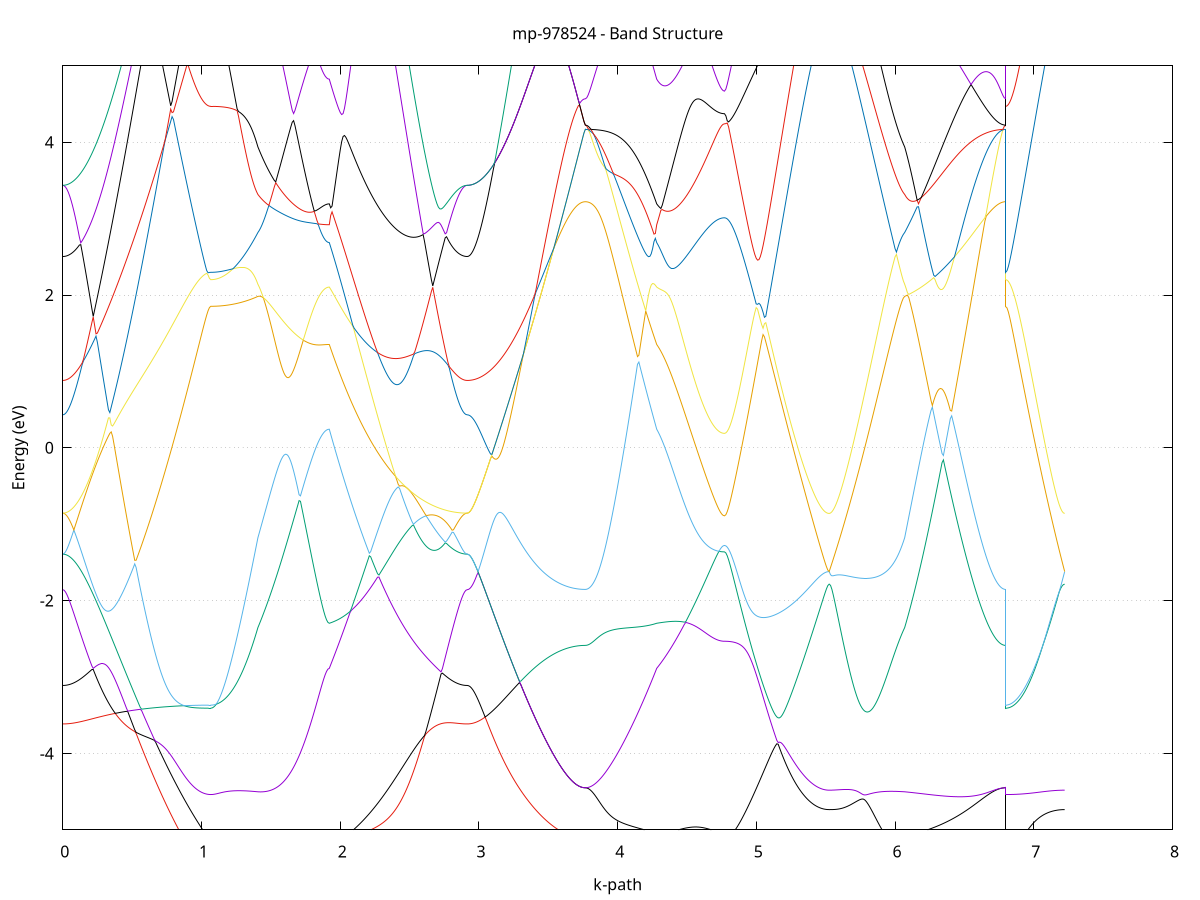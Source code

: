 set title 'mp-978524 - Band Structure'
set xlabel 'k-path'
set ylabel 'Energy (eV)'
set grid y
set yrange [-5:5]
set terminal png size 800,600
set output 'mp-978524_bands_gnuplot.png'
plot '-' using 1:2 with lines notitle, '-' using 1:2 with lines notitle, '-' using 1:2 with lines notitle, '-' using 1:2 with lines notitle, '-' using 1:2 with lines notitle, '-' using 1:2 with lines notitle, '-' using 1:2 with lines notitle, '-' using 1:2 with lines notitle, '-' using 1:2 with lines notitle, '-' using 1:2 with lines notitle, '-' using 1:2 with lines notitle, '-' using 1:2 with lines notitle, '-' using 1:2 with lines notitle, '-' using 1:2 with lines notitle, '-' using 1:2 with lines notitle, '-' using 1:2 with lines notitle, '-' using 1:2 with lines notitle, '-' using 1:2 with lines notitle, '-' using 1:2 with lines notitle, '-' using 1:2 with lines notitle, '-' using 1:2 with lines notitle, '-' using 1:2 with lines notitle, '-' using 1:2 with lines notitle, '-' using 1:2 with lines notitle, '-' using 1:2 with lines notitle, '-' using 1:2 with lines notitle, '-' using 1:2 with lines notitle, '-' using 1:2 with lines notitle, '-' using 1:2 with lines notitle, '-' using 1:2 with lines notitle, '-' using 1:2 with lines notitle, '-' using 1:2 with lines notitle, '-' using 1:2 with lines notitle, '-' using 1:2 with lines notitle, '-' using 1:2 with lines notitle, '-' using 1:2 with lines notitle, '-' using 1:2 with lines notitle, '-' using 1:2 with lines notitle, '-' using 1:2 with lines notitle, '-' using 1:2 with lines notitle, '-' using 1:2 with lines notitle, '-' using 1:2 with lines notitle, '-' using 1:2 with lines notitle, '-' using 1:2 with lines notitle, '-' using 1:2 with lines notitle, '-' using 1:2 with lines notitle, '-' using 1:2 with lines notitle, '-' using 1:2 with lines notitle, '-' using 1:2 with lines notitle, '-' using 1:2 with lines notitle, '-' using 1:2 with lines notitle, '-' using 1:2 with lines notitle, '-' using 1:2 with lines notitle, '-' using 1:2 with lines notitle, '-' using 1:2 with lines notitle, '-' using 1:2 with lines notitle, '-' using 1:2 with lines notitle, '-' using 1:2 with lines notitle, '-' using 1:2 with lines notitle, '-' using 1:2 with lines notitle, '-' using 1:2 with lines notitle, '-' using 1:2 with lines notitle, '-' using 1:2 with lines notitle, '-' using 1:2 with lines notitle
0.000000 -12.763454
0.009974 -12.763054
0.019947 -12.761954
0.029921 -12.760154
0.039895 -12.757554
0.049869 -12.754254
0.059842 -12.750254
0.069816 -12.745454
0.079790 -12.739954
0.089764 -12.733754
0.099737 -12.726754
0.109711 -12.719054
0.119685 -12.710654
0.129658 -12.701454
0.139632 -12.691654
0.149606 -12.680954
0.159580 -12.669654
0.169553 -12.657554
0.179527 -12.644754
0.189501 -12.631254
0.199475 -12.617054
0.209448 -12.602054
0.219422 -12.586354
0.229396 -12.569954
0.239369 -12.552854
0.249343 -12.534954
0.259317 -12.516454
0.269291 -12.497154
0.279264 -12.477154
0.289238 -12.456454
0.299212 -12.435054
0.309186 -12.412954
0.319159 -12.390154
0.329133 -12.366654
0.339107 -12.342354
0.349081 -12.317454
0.359054 -12.291854
0.369028 -12.265554
0.379002 -12.238554
0.388975 -12.210854
0.398949 -12.182454
0.408923 -12.153454
0.418897 -12.123754
0.428870 -12.093254
0.438844 -12.062254
0.448818 -12.030454
0.458792 -11.998054
0.468765 -11.964954
0.478739 -11.931254
0.488713 -11.896854
0.498686 -11.861754
0.508660 -11.826054
0.518634 -11.789754
0.528608 -11.752754
0.538581 -11.715154
0.548555 -11.676854
0.558529 -11.637954
0.568503 -11.598554
0.578476 -11.558354
0.588450 -11.517654
0.598424 -11.476354
0.608397 -11.434454
0.618371 -11.391954
0.628345 -11.348854
0.638319 -11.305154
0.648292 -11.260954
0.658266 -11.216154
0.668240 -11.170754
0.678214 -11.124854
0.688187 -11.078354
0.698161 -11.031454
0.708135 -10.983854
0.718109 -10.935854
0.728082 -10.887354
0.738056 -10.838354
0.748030 -10.788854
0.758003 -10.738854
0.767977 -10.688354
0.777951 -10.637454
0.787925 -10.586154
0.797898 -10.534354
0.807872 -10.482254
0.817846 -10.429654
0.827820 -10.376654
0.837793 -10.323354
0.847767 -10.269754
0.857741 -10.215754
0.867714 -10.161454
0.877688 -10.106854
0.887662 -10.052054
0.897636 -9.996954
0.907609 -9.941654
0.917583 -9.886254
0.927557 -9.830654
0.937531 -9.774954
0.947504 -9.719254
0.957478 -9.663554
0.967452 -9.607954
0.977425 -9.552554
0.987399 -9.497554
0.997373 -9.443154
1.007347 -9.389654
1.017320 -9.337554
1.027294 -9.287654
1.037268 -9.241654
1.047242 -9.202054
1.057215 -9.173854
1.067189 -9.163354
1.067189 -9.163354
1.077173 -9.163154
1.087157 -9.162654
1.097142 -9.161954
1.107126 -9.160854
1.117110 -9.159454
1.127094 -9.157754
1.137078 -9.155754
1.147062 -9.153454
1.157046 -9.150954
1.167031 -9.148154
1.177015 -9.145054
1.186999 -9.141854
1.196983 -9.138354
1.206967 -9.134654
1.216951 -9.130854
1.226936 -9.126854
1.236920 -9.122754
1.246904 -9.118554
1.256888 -9.114254
1.266872 -9.109954
1.276856 -9.105554
1.286841 -9.101254
1.296825 -9.097054
1.306809 -9.092854
1.316793 -9.088854
1.326777 -9.085054
1.336761 -9.081454
1.346745 -9.078054
1.356730 -9.074954
1.366714 -9.072354
1.376698 -9.070054
1.386682 -9.068154
1.396666 -9.066854
1.406650 -9.065954
1.406650 -9.065954
1.416546 -9.089254
1.426442 -9.112654
1.436338 -9.135754
1.446234 -9.158454
1.456129 -9.180854
1.466025 -9.202854
1.475921 -9.224554
1.485817 -9.245854
1.495713 -9.266854
1.505608 -9.287354
1.515504 -9.307554
1.525400 -9.327254
1.535296 -9.346654
1.545192 -9.365554
1.555087 -9.384054
1.564983 -9.402154
1.574879 -9.419854
1.584775 -9.437054
1.594670 -9.453854
1.604566 -9.470154
1.614462 -9.486054
1.624358 -9.501454
1.634254 -9.516354
1.644149 -9.530854
1.654045 -9.544854
1.663941 -9.558454
1.673837 -9.571454
1.683733 -9.584054
1.693628 -9.596054
1.703524 -9.607654
1.713420 -9.618754
1.723316 -9.629354
1.733212 -9.639454
1.743107 -9.649054
1.753003 -9.658154
1.762899 -9.666754
1.772795 -9.674754
1.782691 -9.682354
1.792586 -9.689354
1.802482 -9.695954
1.812378 -9.701954
1.822274 -9.707454
1.832169 -9.712354
1.842065 -9.716854
1.851961 -9.720754
1.861857 -9.724154
1.871753 -9.727054
1.881648 -9.729454
1.891544 -9.731254
1.901440 -9.732554
1.911336 -9.733354
1.921232 -9.733654
1.921232 -9.733654
1.931178 -9.704454
1.941125 -9.711754
1.951071 -9.749554
1.961018 -9.789354
1.970964 -9.831154
1.980911 -9.874554
1.990857 -9.919354
2.000804 -9.965354
2.010750 -10.012354
2.020697 -10.060154
2.030643 -10.108654
2.040590 -10.157654
2.050536 -10.207054
2.060483 -10.256854
2.070429 -10.306854
2.080376 -10.356954
2.090322 -10.407054
2.100269 -10.457254
2.110215 -10.507254
2.120162 -10.557254
2.130109 -10.607054
2.140055 -10.656654
2.150002 -10.705954
2.159948 -10.755054
2.169895 -10.803754
2.179841 -10.852154
2.189788 -10.900254
2.199734 -10.947854
2.209681 -10.995054
2.219627 -11.041854
2.229574 -11.088254
2.239520 -11.134054
2.249467 -11.179454
2.259413 -11.224354
2.269360 -11.268754
2.279306 -11.312554
2.289253 -11.355854
2.299199 -11.398654
2.309146 -11.440854
2.319092 -11.482454
2.329039 -11.523554
2.338985 -11.564054
2.348932 -11.603854
2.358879 -11.643154
2.368825 -11.681854
2.378772 -11.719854
2.388718 -11.757354
2.398665 -11.794154
2.408611 -11.830354
2.418558 -11.865854
2.428504 -11.900754
2.438451 -11.934954
2.448397 -11.968654
2.458344 -12.001554
2.468290 -12.033854
2.478237 -12.065454
2.488183 -12.096454
2.498130 -12.126654
2.508076 -12.156354
2.518023 -12.185254
2.527969 -12.213454
2.537916 -12.241054
2.547862 -12.267954
2.557809 -12.294154
2.567755 -12.319654
2.577702 -12.344454
2.587648 -12.368554
2.597595 -12.391954
2.607542 -12.414654
2.617488 -12.436654
2.627435 -12.458054
2.637381 -12.478654
2.647328 -12.498454
2.657274 -12.517654
2.667221 -12.536154
2.677167 -12.553954
2.687114 -12.570954
2.697060 -12.587254
2.707007 -12.602854
2.716953 -12.617754
2.726900 -12.631954
2.736846 -12.645454
2.746793 -12.658154
2.756739 -12.670154
2.766686 -12.681454
2.776632 -12.691954
2.786579 -12.701854
2.796525 -12.710954
2.806472 -12.719354
2.816418 -12.726954
2.826365 -12.733954
2.836311 -12.740154
2.846258 -12.745554
2.856205 -12.750354
2.866151 -12.754354
2.876098 -12.757654
2.886044 -12.760154
2.895991 -12.762054
2.905937 -12.763154
2.915884 -12.763454
2.915884 -12.763454
2.925781 -12.763154
2.935679 -12.762054
2.945577 -12.760254
2.955474 -12.757754
2.965372 -12.754454
2.975270 -12.750454
2.985167 -12.745854
2.995065 -12.740454
3.004963 -12.734254
3.014860 -12.727454
3.024758 -12.719954
3.034656 -12.711654
3.044553 -12.702654
3.054451 -12.692954
3.064349 -12.682554
3.074246 -12.671354
3.084144 -12.659554
3.094041 -12.646954
3.103939 -12.633654
3.113837 -12.619654
3.123734 -12.604954
3.133632 -12.589554
3.143530 -12.573454
3.153427 -12.556654
3.163325 -12.539154
3.173223 -12.520954
3.183120 -12.501954
3.193018 -12.482354
3.202916 -12.462054
3.212813 -12.441054
3.222711 -12.419354
3.232609 -12.396954
3.242506 -12.373854
3.252404 -12.350054
3.262302 -12.325554
3.272199 -12.300454
3.282097 -12.274554
3.291995 -12.248054
3.301892 -12.220854
3.311790 -12.193054
3.321688 -12.164454
3.331585 -12.135254
3.341483 -12.105454
3.351381 -12.074954
3.361278 -12.043754
3.371176 -12.011954
3.381074 -11.979454
3.390971 -11.946354
3.400869 -11.912654
3.410767 -11.878254
3.420664 -11.843254
3.430562 -11.807654
3.440460 -11.771354
3.450357 -11.734554
3.460255 -11.697054
3.470153 -11.659054
3.480050 -11.620454
3.489948 -11.581254
3.499845 -11.541554
3.509743 -11.501254
3.519641 -11.460454
3.529538 -11.419054
3.539436 -11.377254
3.549334 -11.334954
3.559231 -11.292154
3.569129 -11.248954
3.579027 -11.205354
3.588924 -11.161354
3.598822 -11.117054
3.608720 -11.072454
3.618617 -11.027654
3.628515 -10.982754
3.638413 -10.937754
3.648310 -10.892854
3.658208 -10.848154
3.668106 -10.803954
3.678003 -10.760354
3.687901 -10.717754
3.697799 -10.676454
3.707696 -10.637254
3.717594 -10.600754
3.727492 -10.568054
3.737389 -10.540254
3.747287 -10.518754
3.757185 -10.505154
3.767082 -10.500454
3.767082 -10.500454
3.776978 -10.500254
3.786874 -10.499354
3.796770 -10.497854
3.806665 -10.495854
3.816561 -10.493254
3.826457 -10.490054
3.836353 -10.486254
3.846249 -10.481954
3.856144 -10.477054
3.866040 -10.471554
3.875936 -10.465454
3.885832 -10.458854
3.895728 -10.451554
3.905623 -10.443754
3.915519 -10.435354
3.925415 -10.426454
3.935311 -10.416954
3.945206 -10.406854
3.955102 -10.396154
3.964998 -10.384954
3.974894 -10.373154
3.984790 -10.360754
3.994685 -10.347754
4.004581 -10.334254
4.014477 -10.320254
4.024373 -10.305554
4.034269 -10.290354
4.044164 -10.274654
4.054060 -10.258354
4.063956 -10.241454
4.073852 -10.224054
4.083748 -10.206054
4.093643 -10.187454
4.103539 -10.168454
4.113435 -10.148754
4.123331 -10.128654
4.133226 -10.107854
4.143122 -10.086654
4.153018 -10.064854
4.162914 -10.042454
4.172810 -10.019654
4.182705 -9.996254
4.192601 -9.972254
4.202497 -9.947854
4.212393 -9.922854
4.222289 -9.897354
4.232184 -9.871354
4.242080 -9.844854
4.251976 -9.817754
4.261872 -9.790254
4.271768 -9.762154
4.281663 -9.733654
4.281663 -9.733654
4.291635 -9.728854
4.301607 -9.742154
4.311579 -9.763954
4.321551 -9.788454
4.331523 -9.813754
4.341495 -9.839054
4.351467 -9.864054
4.361438 -9.888854
4.371410 -9.913054
4.381382 -9.936854
4.391354 -9.960054
4.401326 -9.982754
4.411298 -10.004954
4.421270 -10.026454
4.431242 -10.047554
4.441214 -10.067954
4.451185 -10.087754
4.461157 -10.107054
4.471129 -10.125654
4.481101 -10.143754
4.491073 -10.161254
4.501045 -10.178154
4.511017 -10.194354
4.520989 -10.210054
4.530960 -10.225154
4.540932 -10.239554
4.550904 -10.253454
4.560876 -10.266654
4.570848 -10.279254
4.580820 -10.291354
4.590792 -10.302754
4.600764 -10.313554
4.610736 -10.323654
4.620707 -10.333254
4.630679 -10.342254
4.640651 -10.350554
4.650623 -10.358254
4.660595 -10.365354
4.670567 -10.371854
4.680539 -10.377754
4.690511 -10.383054
4.700482 -10.387654
4.710454 -10.391654
4.720426 -10.395054
4.730398 -10.397854
4.740370 -10.400054
4.750342 -10.401554
4.760314 -10.402554
4.770286 -10.402854
4.770286 -10.402854
4.780215 -10.402554
4.790144 -10.401654
4.800073 -10.400254
4.810002 -10.398254
4.819932 -10.395654
4.829861 -10.392454
4.839790 -10.388754
4.849719 -10.384354
4.859648 -10.379554
4.869577 -10.374054
4.879507 -10.368054
4.889436 -10.361454
4.899365 -10.354254
4.909294 -10.346454
4.919223 -10.338154
4.929152 -10.329254
4.939081 -10.319854
4.949011 -10.309854
4.958940 -10.299254
4.968869 -10.288154
4.978798 -10.276454
4.988727 -10.264154
4.998656 -10.251354
5.008586 -10.237954
5.018515 -10.224054
5.028444 -10.209554
5.038373 -10.194554
5.048302 -10.179054
5.058232 -10.162954
5.068161 -10.146254
5.078090 -10.129054
5.088019 -10.111354
5.097948 -10.093154
5.107877 -10.074354
5.117806 -10.055054
5.127736 -10.035254
5.137665 -10.014854
5.147594 -9.994054
5.157523 -9.972654
5.167452 -9.950854
5.177381 -9.928454
5.187311 -9.905654
5.197240 -9.882354
5.207169 -9.858554
5.217098 -9.834254
5.227027 -9.809454
5.236956 -9.784254
5.246886 -9.758654
5.256815 -9.732554
5.266744 -9.706054
5.276673 -9.679154
5.286602 -9.651854
5.296531 -9.624154
5.306461 -9.596054
5.316390 -9.567654
5.326319 -9.538854
5.336248 -9.509854
5.346177 -9.480554
5.356106 -9.450954
5.366036 -9.421154
5.375965 -9.391254
5.385894 -9.361254
5.395823 -9.331154
5.405752 -9.301154
5.415681 -9.271354
5.425611 -9.241854
5.435540 -9.212854
5.445469 -9.184554
5.455398 -9.157254
5.465327 -9.131354
5.475256 -9.107354
5.485186 -9.085954
5.495115 -9.067854
5.505044 -9.053954
5.514973 -9.045254
5.524902 -9.042254
5.524902 -9.042254
5.534800 -9.043454
5.544699 -9.046754
5.554597 -9.051854
5.564495 -9.058254
5.574393 -9.065754
5.584291 -9.073954
5.594189 -9.082754
5.604087 -9.091854
5.613986 -9.101154
5.623884 -9.110454
5.633782 -9.119754
5.643680 -9.128954
5.653578 -9.137954
5.663476 -9.146654
5.673374 -9.155054
5.683273 -9.163154
5.693171 -9.170854
5.703069 -9.178154
5.712967 -9.184954
5.722865 -9.191354
5.732763 -9.197354
5.742661 -9.202754
5.752559 -9.207654
5.762458 -9.212154
5.772356 -9.216054
5.782254 -9.219354
5.792152 -9.222254
5.802050 -9.224454
5.811948 -9.226254
5.821846 -9.227354
5.831745 -9.227954
5.841643 -9.227954
5.851541 -9.227454
5.861439 -9.226354
5.871337 -9.224654
5.881235 -9.222354
5.891133 -9.219454
5.901032 -9.215954
5.910930 -9.211954
5.920828 -9.207254
5.930726 -9.202054
5.940624 -9.196154
5.950522 -9.189754
5.960420 -9.182654
5.970319 -9.175054
5.980217 -9.166854
5.990115 -9.158054
6.000013 -9.148554
6.009911 -9.138554
6.019809 -9.127954
6.029707 -9.116754
6.039606 -9.104854
6.049504 -9.092454
6.059402 -9.079454
6.069300 -9.065954
6.069300 -9.065954
6.079269 -9.099554
6.089238 -9.133354
6.099207 -9.167154
6.109175 -9.200854
6.119144 -9.234254
6.129113 -9.267654
6.139082 -9.300754
6.149051 -9.333554
6.159020 -9.366254
6.168989 -9.398654
6.178958 -9.430754
6.188926 -9.462554
6.198895 -9.493954
6.208864 -9.525154
6.218833 -9.555954
6.228802 -9.586354
6.238771 -9.616454
6.248740 -9.646154
6.258709 -9.675454
6.268677 -9.704354
6.278646 -9.732754
6.288615 -9.760854
6.298584 -9.788454
6.308553 -9.815554
6.318522 -9.842254
6.328491 -9.868554
6.338459 -9.894354
6.348428 -9.919654
6.358397 -9.944454
6.368366 -9.968854
6.378335 -9.992654
6.388304 -10.015954
6.398273 -10.038854
6.408242 -10.061154
6.418210 -10.082954
6.428179 -10.104254
6.438148 -10.125054
6.448117 -10.145354
6.458086 -10.165054
6.468055 -10.184154
6.478024 -10.202854
6.487993 -10.220954
6.497961 -10.238454
6.507930 -10.255454
6.517899 -10.271954
6.527868 -10.287854
6.537837 -10.303154
6.547806 -10.317954
6.557775 -10.332154
6.567744 -10.345854
6.577712 -10.358954
6.587681 -10.371454
6.597650 -10.383354
6.607619 -10.394754
6.617588 -10.405554
6.627557 -10.415754
6.637526 -10.425454
6.647494 -10.434454
6.657463 -10.442954
6.667432 -10.450854
6.677401 -10.458254
6.687370 -10.464954
6.697339 -10.471154
6.707308 -10.476654
6.717277 -10.481654
6.727245 -10.486054
6.737214 -10.489954
6.747183 -10.493154
6.757152 -10.495754
6.767121 -10.497854
6.777090 -10.499354
6.787059 -10.500154
6.797028 -10.500454
6.797028 -9.163354
6.806925 -9.163154
6.816823 -9.162754
6.826721 -9.162054
6.836618 -9.161054
6.846516 -9.159754
6.856413 -9.158154
6.866311 -9.156354
6.876209 -9.154254
6.886106 -9.151954
6.896004 -9.149354
6.905902 -9.146454
6.915799 -9.143454
6.925697 -9.140154
6.935595 -9.136754
6.945492 -9.133154
6.955390 -9.129354
6.965288 -9.125354
6.975185 -9.121254
6.985083 -9.117054
6.994981 -9.112854
7.004878 -9.108454
7.014776 -9.104054
7.024674 -9.099654
7.034571 -9.095254
7.044469 -9.090854
7.054367 -9.086454
7.064264 -9.082154
7.074162 -9.077954
7.084060 -9.073954
7.093957 -9.069954
7.103855 -9.066254
7.113753 -9.062654
7.123650 -9.059354
7.133548 -9.056254
7.143446 -9.053454
7.153343 -9.050854
7.163241 -9.048654
7.173139 -9.046754
7.183036 -9.045154
7.192934 -9.043854
7.202832 -9.042954
7.212729 -9.042354
7.222627 -9.042254
e
0.000000 -6.134554
0.009974 -6.135354
0.019947 -6.137854
0.029921 -6.142054
0.039895 -6.147854
0.049869 -6.155154
0.059842 -6.164154
0.069816 -6.174654
0.079790 -6.186754
0.089764 -6.200154
0.099737 -6.215054
0.109711 -6.231354
0.119685 -6.248854
0.129658 -6.267654
0.139632 -6.287654
0.149606 -6.308754
0.159580 -6.330854
0.169553 -6.354054
0.179527 -6.378054
0.189501 -6.403054
0.199475 -6.428754
0.209448 -6.455354
0.219422 -6.482554
0.229396 -6.510354
0.239369 -6.538754
0.249343 -6.567754
0.259317 -6.597154
0.269291 -6.626954
0.279264 -6.657154
0.289238 -6.687654
0.299212 -6.718454
0.309186 -6.749554
0.319159 -6.780854
0.329133 -6.812254
0.339107 -6.843754
0.349081 -6.875354
0.359054 -6.907054
0.369028 -6.938754
0.379002 -6.970354
0.388975 -7.002054
0.398949 -7.033554
0.408923 -7.065054
0.418897 -7.096354
0.428870 -7.127554
0.438844 -7.158654
0.448818 -7.189454
0.458792 -7.220054
0.468765 -7.250454
0.478739 -7.280654
0.488713 -7.310454
0.498686 -7.340054
0.508660 -7.369354
0.518634 -7.398354
0.528608 -7.426954
0.538581 -7.455254
0.548555 -7.483154
0.558529 -7.510754
0.568503 -7.537954
0.578476 -7.564754
0.588450 -7.591054
0.598424 -7.617054
0.608397 -7.642554
0.618371 -7.667654
0.628345 -7.692254
0.638319 -7.716454
0.648292 -7.740254
0.658266 -7.763454
0.668240 -7.786254
0.678214 -7.808554
0.688187 -7.830354
0.698161 -7.851654
0.708135 -7.872454
0.718109 -7.892754
0.728082 -7.912554
0.738056 -7.931754
0.748030 -7.950454
0.758003 -7.968654
0.767977 -7.986354
0.777951 -8.003454
0.787925 -8.020054
0.797898 -8.036054
0.807872 -8.051554
0.817846 -8.066454
0.827820 -8.080754
0.837793 -8.094554
0.847767 -8.107754
0.857741 -8.120454
0.867714 -8.132554
0.877688 -8.144054
0.887662 -8.154954
0.897636 -8.165354
0.907609 -8.175154
0.917583 -8.184354
0.927557 -8.202454
0.937531 -8.256154
0.947504 -8.310054
0.957478 -8.364054
0.967452 -8.418154
0.977425 -8.472054
0.987399 -8.525754
0.997373 -8.579154
1.007347 -8.631654
1.017320 -8.682954
1.027294 -8.732154
1.037268 -8.777654
1.047242 -8.816854
1.057215 -8.844854
1.067189 -8.855254
1.067189 -8.855254
1.077173 -8.855054
1.087157 -8.854254
1.097142 -8.852854
1.107126 -8.850954
1.117110 -8.848554
1.127094 -8.845654
1.137078 -8.842154
1.147062 -8.838154
1.157046 -8.833554
1.167031 -8.828454
1.177015 -8.822854
1.186999 -8.816754
1.196983 -8.810054
1.206967 -8.802854
1.216951 -8.795154
1.226936 -8.786954
1.236920 -8.778154
1.246904 -8.768854
1.256888 -8.759054
1.266872 -8.748754
1.276856 -8.737954
1.286841 -8.726654
1.296825 -8.714754
1.306809 -8.729954
1.316793 -8.762454
1.326777 -8.795354
1.336761 -8.828554
1.346745 -8.862054
1.356730 -8.895754
1.366714 -8.929554
1.376698 -8.963454
1.386682 -8.997454
1.396666 -9.031554
1.406650 -9.065554
1.406650 -9.065554
1.416546 -9.067754
1.426442 -9.073554
1.436338 -9.082454
1.446234 -9.094054
1.456129 -9.107554
1.466025 -9.122654
1.475921 -9.138854
1.485817 -9.155854
1.495713 -9.173454
1.505608 -9.191454
1.515504 -9.209654
1.525400 -9.227954
1.535296 -9.246254
1.545192 -9.264454
1.555087 -9.282454
1.564983 -9.300254
1.574879 -9.317854
1.584775 -9.335154
1.594670 -9.352054
1.604566 -9.368654
1.614462 -9.384954
1.624358 -9.400754
1.634254 -9.416154
1.644149 -9.431054
1.654045 -9.445654
1.663941 -9.459654
1.673837 -9.473254
1.683733 -9.486354
1.693628 -9.499054
1.703524 -9.511154
1.713420 -9.522754
1.723316 -9.533854
1.733212 -9.544454
1.743107 -9.554554
1.753003 -9.564154
1.762899 -9.573154
1.772795 -9.581654
1.782691 -9.589654
1.792586 -9.597054
1.802482 -9.603954
1.812378 -9.610354
1.822274 -9.616154
1.832169 -9.621354
1.842065 -9.626154
1.851961 -9.630254
1.861857 -9.633854
1.871753 -9.636954
1.881648 -9.639454
1.891544 -9.641354
1.901440 -9.642754
1.911336 -9.643554
1.921232 -9.643854
1.921232 -9.643854
1.931178 -9.676454
1.941125 -9.674754
1.951071 -9.644554
1.961018 -9.613854
1.970964 -9.582754
1.980911 -9.551054
1.990857 -9.518954
2.000804 -9.486354
2.010750 -9.453354
2.020697 -9.419854
2.030643 -9.385854
2.040590 -9.351454
2.050536 -9.316554
2.060483 -9.281254
2.070429 -9.245454
2.080376 -9.209354
2.090322 -9.172754
2.100269 -9.135754
2.110215 -9.098354
2.120162 -9.060554
2.130109 -9.022354
2.140055 -8.983754
2.150002 -8.944754
2.159948 -8.905354
2.169895 -8.865654
2.179841 -8.825654
2.189788 -8.785254
2.199734 -8.744454
2.209681 -8.703354
2.219627 -8.661954
2.229574 -8.620254
2.239520 -8.578254
2.249467 -8.535954
2.259413 -8.493454
2.269360 -8.450554
2.279306 -8.407454
2.289253 -8.364054
2.299199 -8.320554
2.309146 -8.276654
2.319092 -8.232654
2.329039 -8.188454
2.338985 -8.144054
2.348932 -8.099454
2.358879 -8.054754
2.368825 -8.009854
2.378772 -7.964954
2.388718 -7.919754
2.398665 -7.874554
2.408611 -7.829354
2.418558 -7.783954
2.428504 -7.738554
2.438451 -7.693154
2.448397 -7.647754
2.458344 -7.602354
2.468290 -7.557054
2.478237 -7.511754
2.488183 -7.466554
2.498130 -7.421354
2.508076 -7.376354
2.518023 -7.331554
2.527969 -7.286854
2.537916 -7.242354
2.547862 -7.198154
2.557809 -7.154154
2.567755 -7.110454
2.577702 -7.067054
2.587648 -7.024054
2.597595 -6.981454
2.607542 -6.939254
2.617488 -6.897554
2.627435 -6.856254
2.637381 -6.815654
2.647328 -6.775554
2.657274 -6.736054
2.667221 -6.697354
2.677167 -6.659354
2.687114 -6.622054
2.697060 -6.585754
2.707007 -6.550254
2.716953 -6.515754
2.726900 -6.482254
2.736846 -6.449854
2.746793 -6.418654
2.756739 -6.388754
2.766686 -6.360054
2.776632 -6.332754
2.786579 -6.306954
2.796525 -6.282654
2.806472 -6.259954
2.816418 -6.238954
2.826365 -6.219654
2.836311 -6.202154
2.846258 -6.186654
2.856205 -6.172954
2.866151 -6.161354
2.876098 -6.151754
2.886044 -6.144254
2.895991 -6.138854
2.905937 -6.135654
2.915884 -6.134554
2.915884 -6.134554
2.925781 -6.134454
2.935679 -6.134054
2.945577 -6.133454
2.955474 -6.132654
2.965372 -6.136354
2.975270 -6.141754
2.985167 -6.147954
2.995065 -6.155054
3.004963 -6.163054
3.014860 -6.171954
3.024758 -6.181554
3.034656 -6.191954
3.044553 -6.203054
3.054451 -6.214954
3.064349 -6.227354
3.074246 -6.240454
3.084144 -6.254154
3.094041 -6.268354
3.103939 -6.283054
3.113837 -6.298154
3.123734 -6.313754
3.133632 -6.329654
3.143530 -6.367054
3.153427 -6.409654
3.163325 -6.453754
3.173223 -6.499454
3.183120 -6.546554
3.193018 -6.595054
3.202916 -6.644854
3.212813 -6.695954
3.222711 -6.748354
3.232609 -6.801854
3.242506 -6.856454
3.252404 -6.912054
3.262302 -6.968554
3.272199 -7.026054
3.282097 -7.084354
3.291995 -7.143454
3.301892 -7.203254
3.311790 -7.263754
3.321688 -7.324854
3.331585 -7.386454
3.341483 -7.448654
3.351381 -7.511154
3.361278 -7.574154
3.371176 -7.637554
3.381074 -7.701154
3.390971 -7.765054
3.400869 -7.829154
3.410767 -7.893454
3.420664 -7.957854
3.430562 -8.022354
3.440460 -8.086954
3.450357 -8.151554
3.460255 -8.216154
3.470153 -8.280654
3.480050 -8.345154
3.489948 -8.409554
3.499845 -8.473754
3.509743 -8.537754
3.519641 -8.601554
3.529538 -8.665154
3.539436 -8.728354
3.549334 -8.791354
3.559231 -8.853954
3.569129 -8.916154
3.579027 -8.977954
3.588924 -9.039154
3.598822 -9.099854
3.608720 -9.160054
3.618617 -9.219454
3.628515 -9.278154
3.638413 -9.335954
3.648310 -9.392754
3.658208 -9.448354
3.668106 -9.502654
3.678003 -9.555454
3.687901 -9.606154
3.697799 -9.654654
3.707696 -9.700154
3.717594 -9.741954
3.727492 -9.779054
3.737389 -9.810254
3.747287 -9.834054
3.757185 -9.849154
3.767082 -9.854254
3.767082 -9.854254
3.776978 -9.853954
3.786874 -9.853054
3.796770 -9.851554
3.806665 -9.849454
3.816561 -9.846754
3.826457 -9.843354
3.836353 -9.839454
3.846249 -9.834954
3.856144 -9.829854
3.866040 -9.824154
3.875936 -9.817954
3.885832 -9.811154
3.895728 -9.803754
3.905623 -9.795854
3.915519 -9.787454
3.925415 -9.778454
3.935311 -9.768954
3.945206 -9.759054
3.955102 -9.748654
3.964998 -9.737754
3.974894 -9.726454
3.984790 -9.714754
3.994685 -9.702754
4.004581 -9.690354
4.014477 -9.677754
4.024373 -9.664854
4.034269 -9.651754
4.044164 -9.638454
4.054060 -9.625154
4.063956 -9.611854
4.073852 -9.598554
4.083748 -9.585554
4.093643 -9.572754
4.103539 -9.560454
4.113435 -9.548654
4.123331 -9.537554
4.133226 -9.527454
4.143122 -9.518354
4.153018 -9.510654
4.162914 -9.504554
4.172810 -9.500254
4.182705 -9.498154
4.192601 -9.498454
4.202497 -9.501554
4.212393 -9.507554
4.222289 -9.516754
4.232184 -9.529354
4.242080 -9.545454
4.251976 -9.564954
4.261872 -9.588054
4.271768 -9.614354
4.281663 -9.643854
4.281663 -9.643854
4.291635 -9.650954
4.301607 -9.642254
4.311579 -9.627554
4.321551 -9.612754
4.331523 -9.599654
4.341495 -9.589054
4.351467 -9.580954
4.361438 -9.575354
4.371410 -9.572254
4.381382 -9.571254
4.391354 -9.572354
4.401326 -9.575254
4.411298 -9.579654
4.421270 -9.585554
4.431242 -9.592454
4.441214 -9.600454
4.451185 -9.609154
4.461157 -9.618554
4.471129 -9.628454
4.481101 -9.638754
4.491073 -9.649354
4.501045 -9.660054
4.511017 -9.670854
4.520989 -9.681754
4.530960 -9.692454
4.540932 -9.703154
4.550904 -9.713654
4.560876 -9.723854
4.570848 -9.733854
4.580820 -9.743554
4.590792 -9.752954
4.600764 -9.761954
4.610736 -9.770454
4.620707 -9.778654
4.630679 -9.786354
4.640651 -9.793654
4.650623 -9.800454
4.660595 -9.806754
4.670567 -9.812554
4.680539 -9.817854
4.690511 -9.822554
4.700482 -9.826754
4.710454 -9.830454
4.720426 -9.833554
4.730398 -9.836054
4.740370 -9.838054
4.750342 -9.839454
4.760314 -9.840354
4.770286 -9.840654
4.770286 -9.840654
4.780215 -9.840254
4.790144 -9.839254
4.800073 -9.837554
4.810002 -9.835254
4.819932 -9.832254
4.829861 -9.828554
4.839790 -9.824254
4.849719 -9.819254
4.859648 -9.813554
4.869577 -9.807254
4.879507 -9.800254
4.889436 -9.792554
4.899365 -9.784254
4.909294 -9.775254
4.919223 -9.765654
4.929152 -9.755454
4.939081 -9.744554
4.949011 -9.733054
4.958940 -9.720854
4.968869 -9.708054
4.978798 -9.694654
4.988727 -9.680554
4.998656 -9.665954
5.008586 -9.650654
5.018515 -9.634854
5.028444 -9.618354
5.038373 -9.601354
5.048302 -9.583754
5.058232 -9.565554
5.068161 -9.546754
5.078090 -9.527454
5.088019 -9.507554
5.097948 -9.487254
5.107877 -9.466354
5.117806 -9.444954
5.127736 -9.423054
5.137665 -9.400654
5.147594 -9.377854
5.157523 -9.354554
5.167452 -9.330854
5.177381 -9.306754
5.187311 -9.282254
5.197240 -9.257354
5.207169 -9.232154
5.217098 -9.206654
5.227027 -9.180854
5.236956 -9.154854
5.246886 -9.128554
5.256815 -9.102154
5.266744 -9.075654
5.276673 -9.048954
5.286602 -9.022254
5.296531 -8.995554
5.306461 -8.968954
5.316390 -8.942454
5.326319 -8.916154
5.336248 -8.890154
5.346177 -8.864454
5.356106 -8.839154
5.366036 -8.814354
5.375965 -8.790254
5.385894 -8.766854
5.395823 -8.744254
5.405752 -8.722554
5.415681 -8.701954
5.425611 -8.682554
5.435540 -8.664554
5.445469 -8.647854
5.455398 -8.632854
5.465327 -8.619554
5.475256 -8.607954
5.485186 -8.598454
5.495115 -8.590854
5.505044 -8.585354
5.514973 -8.582054
5.524902 -8.580954
5.524902 -8.580954
5.534800 -8.589354
5.544699 -8.597554
5.554597 -8.605354
5.564495 -8.612954
5.574393 -8.620254
5.584291 -8.627254
5.594189 -8.634054
5.604087 -8.640454
5.613986 -8.646554
5.623884 -8.652454
5.633782 -8.657954
5.643680 -8.663254
5.653578 -8.668154
5.663476 -8.672754
5.673374 -8.676954
5.683273 -8.680954
5.693171 -8.684554
5.703069 -8.687754
5.712967 -8.690754
5.722865 -8.693354
5.732763 -8.695554
5.742661 -8.697454
5.752559 -8.699054
5.762458 -8.700254
5.772356 -8.701154
5.782254 -8.701654
5.792152 -8.701754
5.802050 -8.701554
5.811948 -8.700954
5.821846 -8.699954
5.831745 -8.698654
5.841643 -8.696954
5.851541 -8.694854
5.861439 -8.692354
5.871337 -8.689554
5.881235 -8.686354
5.891133 -8.682754
5.901032 -8.678854
5.910930 -8.674454
5.920828 -8.680554
5.930726 -8.698654
5.940624 -8.717654
5.950522 -8.737654
5.960420 -8.758654
5.970319 -8.780754
5.980217 -8.803854
5.990115 -8.828154
6.000013 -8.853654
6.009911 -8.880254
6.019809 -8.908054
6.029707 -8.937154
6.039606 -8.967454
6.049504 -8.998954
6.059402 -9.031654
6.069300 -9.065554
6.069300 -9.065554
6.079269 -9.065754
6.089238 -9.066154
6.099207 -9.067154
6.109175 -9.068954
6.119144 -9.071454
6.129113 -9.074654
6.139082 -9.078654
6.149051 -9.083454
6.159020 -9.089154
6.168989 -9.095654
6.178958 -9.102954
6.188926 -9.111154
6.198895 -9.120154
6.208864 -9.129954
6.218833 -9.140454
6.228802 -9.151854
6.238771 -9.163954
6.248740 -9.176754
6.258709 -9.190154
6.268677 -9.204254
6.278646 -9.218954
6.288615 -9.234154
6.298584 -9.249854
6.308553 -9.265954
6.318522 -9.282454
6.328491 -9.299354
6.338459 -9.316454
6.348428 -9.333854
6.358397 -9.351454
6.368366 -9.369154
6.378335 -9.387054
6.388304 -9.404954
6.398273 -9.422854
6.408242 -9.440754
6.418210 -9.458554
6.428179 -9.476254
6.438148 -9.493854
6.448117 -9.511254
6.458086 -9.528454
6.468055 -9.545454
6.478024 -9.562254
6.487993 -9.578654
6.497961 -9.594754
6.507930 -9.610554
6.517899 -9.626054
6.527868 -9.641054
6.537837 -9.655754
6.547806 -9.669954
6.557775 -9.683754
6.567744 -9.697154
6.577712 -9.709954
6.587681 -9.722354
6.597650 -9.734254
6.607619 -9.745654
6.617588 -9.756554
6.627557 -9.766854
6.637526 -9.776654
6.647494 -9.785954
6.657463 -9.794654
6.667432 -9.802754
6.677401 -9.810354
6.687370 -9.817254
6.697339 -9.823654
6.707308 -9.829454
6.717277 -9.834654
6.727245 -9.839254
6.737214 -9.843254
6.747183 -9.846554
6.757152 -9.849354
6.767121 -9.851554
6.777090 -9.853054
6.787059 -9.853954
6.797028 -9.854254
6.797028 -8.855254
6.806925 -8.855154
6.816823 -8.854654
6.826721 -8.853754
6.836618 -8.852554
6.846516 -8.851054
6.856413 -8.849254
6.866311 -8.847054
6.876209 -8.844554
6.886106 -8.841654
6.896004 -8.838554
6.905902 -8.835054
6.915799 -8.831154
6.925697 -8.827054
6.935595 -8.822554
6.945492 -8.817854
6.955390 -8.812754
6.965288 -8.807354
6.975185 -8.801654
6.985083 -8.795754
6.994981 -8.789454
7.004878 -8.782854
7.014776 -8.776054
7.024674 -8.768954
7.034571 -8.761554
7.044469 -8.753954
7.054367 -8.746054
7.064264 -8.737854
7.074162 -8.729454
7.084060 -8.720854
7.093957 -8.712054
7.103855 -8.702954
7.113753 -8.693654
7.123650 -8.684254
7.133548 -8.674554
7.143446 -8.664754
7.153343 -8.654754
7.163241 -8.644554
7.173139 -8.634254
7.183036 -8.623854
7.192934 -8.613254
7.202832 -8.602654
7.212729 -8.591854
7.222627 -8.580954
e
0.000000 -6.134554
0.009974 -6.134654
0.019947 -6.135154
0.029921 -6.135854
0.039895 -6.136754
0.049869 -6.138054
0.059842 -6.139554
0.069816 -6.141254
0.079790 -6.143254
0.089764 -6.145554
0.099737 -6.147954
0.109711 -6.150654
0.119685 -6.153654
0.129658 -6.156754
0.139632 -6.160054
0.149606 -6.163454
0.159580 -6.167054
0.169553 -6.170854
0.179527 -6.174754
0.189501 -6.178754
0.199475 -6.182854
0.209448 -6.187054
0.219422 -6.191254
0.229396 -6.195654
0.239369 -6.199954
0.249343 -6.204354
0.259317 -6.208654
0.269291 -6.213054
0.279264 -6.217354
0.289238 -6.221654
0.299212 -6.225854
0.309186 -6.230054
0.319159 -6.234154
0.329133 -6.238154
0.339107 -6.241954
0.349081 -6.245754
0.359054 -6.249354
0.369028 -6.252754
0.379002 -6.256054
0.388975 -6.259154
0.398949 -6.262054
0.408923 -6.264754
0.418897 -6.267354
0.428870 -6.269554
0.438844 -6.271654
0.448818 -6.273454
0.458792 -6.275054
0.468765 -6.276354
0.478739 -6.277354
0.488713 -6.278154
0.498686 -6.278654
0.508660 -6.278754
0.518634 -6.304054
0.528608 -6.342754
0.538581 -6.381954
0.548555 -6.421654
0.558529 -6.461754
0.568503 -6.502354
0.578476 -6.543254
0.588450 -6.584654
0.598424 -6.626354
0.608397 -6.668454
0.618371 -6.710854
0.628345 -6.753654
0.638319 -6.796754
0.648292 -6.840154
0.658266 -6.883954
0.668240 -6.928054
0.678214 -6.972554
0.688187 -7.017354
0.698161 -7.062454
0.708135 -7.107954
0.718109 -7.153754
0.728082 -7.199854
0.738056 -7.246454
0.748030 -7.293354
0.758003 -7.340554
0.767977 -7.388154
0.777951 -7.436254
0.787925 -7.484654
0.797898 -7.533454
0.807872 -7.582554
0.817846 -7.632154
0.827820 -7.682154
0.837793 -7.732554
0.847767 -7.783354
0.857741 -7.834454
0.867714 -7.886054
0.877688 -7.937954
0.887662 -7.990254
0.897636 -8.042854
0.907609 -8.095754
0.917583 -8.148954
0.927557 -8.192954
0.937531 -8.200954
0.947504 -8.208354
0.957478 -8.215254
0.967452 -8.221454
0.977425 -8.227154
0.987399 -8.232154
0.997373 -8.236654
1.007347 -8.240554
1.017320 -8.243854
1.027294 -8.246554
1.037268 -8.248654
1.047242 -8.250054
1.057215 -8.250954
1.067189 -8.251254
1.067189 -8.251254
1.077173 -8.252354
1.087157 -8.255454
1.097142 -8.260654
1.107126 -8.267954
1.117110 -8.277154
1.127094 -8.288354
1.137078 -8.301454
1.147062 -8.316354
1.157046 -8.332954
1.167031 -8.351154
1.177015 -8.370954
1.186999 -8.392254
1.196983 -8.414954
1.206967 -8.438854
1.216951 -8.464054
1.226936 -8.490254
1.236920 -8.517554
1.246904 -8.545654
1.256888 -8.574754
1.266872 -8.604554
1.276856 -8.635054
1.286841 -8.666154
1.296825 -8.697754
1.306809 -8.702454
1.316793 -8.689654
1.326777 -8.676354
1.336761 -8.662454
1.346745 -8.648154
1.356730 -8.633454
1.366714 -8.618154
1.376698 -8.602454
1.386682 -8.586254
1.396666 -8.569554
1.406650 -8.552454
1.406650 -8.552454
1.416546 -8.538454
1.426442 -8.521454
1.436338 -8.502154
1.446234 -8.481254
1.456129 -8.459554
1.466025 -8.437554
1.475921 -8.415754
1.485817 -8.394654
1.495713 -8.374354
1.505608 -8.355354
1.515504 -8.337654
1.525400 -8.321454
1.535296 -8.306954
1.545192 -8.294054
1.555087 -8.282854
1.564983 -8.273354
1.574879 -8.265454
1.584775 -8.259054
1.594670 -8.254254
1.604566 -8.250754
1.614462 -8.248654
1.624358 -8.247654
1.634254 -8.247754
1.644149 -8.248754
1.654045 -8.250654
1.663941 -8.253354
1.673837 -8.256554
1.683733 -8.260354
1.693628 -8.264554
1.703524 -8.269154
1.713420 -8.273954
1.723316 -8.279054
1.733212 -8.284154
1.743107 -8.289354
1.753003 -8.294554
1.762899 -8.299754
1.772795 -8.304754
1.782691 -8.309654
1.792586 -8.314454
1.802482 -8.318954
1.812378 -8.323154
1.822274 -8.327154
1.832169 -8.330754
1.842065 -8.334154
1.851961 -8.337054
1.861857 -8.339754
1.871753 -8.341954
1.881648 -8.343854
1.891544 -8.345254
1.901440 -8.346254
1.911336 -8.346954
1.921232 -8.347154
1.921232 -8.347154
1.931178 -8.339854
1.941125 -8.329154
1.951071 -8.315254
1.961018 -8.298354
1.970964 -8.278754
1.980911 -8.256654
1.990857 -8.232254
2.000804 -8.205854
2.010750 -8.177554
2.020697 -8.147554
2.030643 -8.115954
2.040590 -8.082954
2.050536 -8.048654
2.060483 -8.013054
2.070429 -7.976354
2.080376 -7.938654
2.090322 -7.899954
2.100269 -7.860454
2.110215 -7.820054
2.120162 -7.778954
2.130109 -7.737154
2.140055 -7.694654
2.150002 -7.651654
2.159948 -7.608154
2.169895 -7.564154
2.179841 -7.519754
2.189788 -7.474954
2.199734 -7.429954
2.209681 -7.384654
2.219627 -7.339154
2.229574 -7.293554
2.239520 -7.247854
2.249467 -7.202154
2.259413 -7.156654
2.269360 -7.111154
2.279306 -7.065954
2.289253 -7.021054
2.299199 -6.976454
2.309146 -6.932354
2.319092 -6.888854
2.329039 -6.845954
2.338985 -6.803854
2.348932 -6.762454
2.358879 -6.722054
2.368825 -6.682754
2.378772 -6.644454
2.388718 -6.607354
2.398665 -6.571554
2.408611 -6.537054
2.418558 -6.504054
2.428504 -6.472554
2.438451 -6.442454
2.448397 -6.414054
2.458344 -6.387254
2.468290 -6.361954
2.478237 -6.338354
2.488183 -6.316254
2.498130 -6.295854
2.508076 -6.276854
2.518023 -6.259454
2.527969 -6.243354
2.537916 -6.228754
2.547862 -6.215454
2.557809 -6.203354
2.567755 -6.192354
2.577702 -6.182554
2.587648 -6.173754
2.597595 -6.165954
2.607542 -6.158954
2.617488 -6.152854
2.627435 -6.147454
2.637381 -6.142754
2.647328 -6.138654
2.657274 -6.135254
2.667221 -6.132254
2.677167 -6.129754
2.687114 -6.127654
2.697060 -6.125954
2.707007 -6.124554
2.716953 -6.123554
2.726900 -6.122654
2.736846 -6.122054
2.746793 -6.121654
2.756739 -6.121454
2.766686 -6.121354
2.776632 -6.121354
2.786579 -6.121454
2.796525 -6.121654
2.806472 -6.121854
2.816418 -6.123154
2.826365 -6.125254
2.836311 -6.127254
2.846258 -6.128954
2.856205 -6.130454
2.866151 -6.131654
2.876098 -6.132754
2.886044 -6.133554
2.895991 -6.134054
2.905937 -6.134454
2.915884 -6.134554
2.915884 -6.134554
2.925781 -6.134454
2.935679 -6.134054
2.945577 -6.133454
2.955474 -6.132654
2.965372 -6.131554
2.975270 -6.130254
2.985167 -6.128654
2.995065 -6.126854
3.004963 -6.124754
3.014860 -6.122454
3.024758 -6.119954
3.034656 -6.117154
3.044553 -6.114054
3.054451 -6.110854
3.064349 -6.107254
3.074246 -6.116454
3.084144 -6.146954
3.094041 -6.179254
3.103939 -6.213354
3.113837 -6.249254
3.123734 -6.286854
3.133632 -6.326154
3.143530 -6.345954
3.153427 -6.362554
3.163325 -6.379354
3.173223 -6.396454
3.183120 -6.413754
3.193018 -6.431254
3.202916 -6.448854
3.212813 -6.466554
3.222711 -6.484254
3.232609 -6.502154
3.242506 -6.519954
3.252404 -6.537854
3.262302 -6.555654
3.272199 -6.573454
3.282097 -6.591154
3.291995 -6.608754
3.301892 -6.626254
3.311790 -6.643554
3.321688 -6.660754
3.331585 -6.677754
3.341483 -6.694654
3.351381 -6.711254
3.361278 -6.727654
3.371176 -6.743854
3.381074 -6.759754
3.390971 -6.775454
3.400869 -6.790854
3.410767 -6.805954
3.420664 -6.820754
3.430562 -6.835254
3.440460 -6.849354
3.450357 -6.863254
3.460255 -6.876754
3.470153 -6.889854
3.480050 -6.902654
3.489948 -6.915054
3.499845 -6.927154
3.509743 -6.938854
3.519641 -6.950054
3.529538 -6.960954
3.539436 -6.971454
3.549334 -6.981554
3.559231 -6.991254
3.569129 -7.000454
3.579027 -7.009354
3.588924 -7.017754
3.598822 -7.025654
3.608720 -7.033254
3.618617 -7.040354
3.628515 -7.046954
3.638413 -7.053154
3.648310 -7.058954
3.658208 -7.064254
3.668106 -7.069154
3.678003 -7.073554
3.687901 -7.077454
3.697799 -7.080954
3.707696 -7.083954
3.717594 -7.086554
3.727492 -7.088654
3.737389 -7.090254
3.747287 -7.091454
3.757185 -7.092154
3.767082 -7.092354
3.767082 -7.092354
3.776978 -7.092954
3.786874 -7.094654
3.796770 -7.097554
3.806665 -7.101554
3.816561 -7.106854
3.826457 -7.113354
3.836353 -7.121054
3.846249 -7.130054
3.856144 -7.140454
3.866040 -7.152254
3.875936 -7.165454
3.885832 -7.180254
3.895728 -7.196454
3.905623 -7.214354
3.915519 -7.233854
3.925415 -7.255054
3.935311 -7.277954
3.945206 -7.302654
3.955102 -7.328954
3.964998 -7.357054
3.974894 -7.386954
3.984790 -7.418454
3.994685 -7.451554
4.004581 -7.486254
4.014477 -7.522454
4.024373 -7.559954
4.034269 -7.598754
4.044164 -7.638654
4.054060 -7.679654
4.063956 -7.721354
4.073852 -7.763754
4.083748 -7.806554
4.093643 -7.849654
4.103539 -7.892754
4.113435 -7.935654
4.123331 -7.978054
4.133226 -8.019754
4.143122 -8.060354
4.153018 -8.099654
4.162914 -8.137354
4.172810 -8.172954
4.182705 -8.206154
4.192601 -8.236754
4.202497 -8.264154
4.212393 -8.288254
4.222289 -8.308654
4.232184 -8.325154
4.242080 -8.337654
4.251976 -8.346054
4.261872 -8.350354
4.271768 -8.350654
4.281663 -8.347154
4.281663 -8.347154
4.291635 -8.342654
4.301607 -8.334354
4.311579 -8.322154
4.321551 -8.306154
4.331523 -8.286254
4.341495 -8.262554
4.351467 -8.235154
4.361438 -8.204354
4.371410 -8.170154
4.381382 -8.133054
4.391354 -8.093154
4.401326 -8.050654
4.411298 -8.005954
4.421270 -7.959354
4.431242 -7.910854
4.441214 -7.860954
4.451185 -7.809554
4.461157 -7.757154
4.471129 -7.703754
4.481101 -7.649554
4.491073 -7.594854
4.501045 -7.539554
4.511017 -7.483954
4.520989 -7.428254
4.530960 -7.372454
4.540932 -7.316854
4.550904 -7.261454
4.560876 -7.206454
4.570848 -7.151954
4.580820 -7.098154
4.590792 -7.045154
4.600764 -6.993154
4.610736 -6.942354
4.620707 -6.892954
4.630679 -6.845054
4.640651 -6.798854
4.650623 -6.754654
4.660595 -6.712554
4.670567 -6.672954
4.680539 -6.635954
4.690511 -6.601854
4.700482 -6.571054
4.710454 -6.543654
4.720426 -6.519854
4.730398 -6.500054
4.740370 -6.484454
4.750342 -6.473154
4.760314 -6.466354
4.770286 -6.464054
4.770286 -6.464054
4.780215 -6.463754
4.790144 -6.463054
4.800073 -6.461854
4.810002 -6.460054
4.819932 -6.457854
4.829861 -6.455154
4.839790 -6.451954
4.849719 -6.448354
4.859648 -6.444154
4.869577 -6.439554
4.879507 -6.434454
4.889436 -6.428954
4.899365 -6.422854
4.909294 -6.416354
4.919223 -6.409454
4.929152 -6.402054
4.939081 -6.402954
4.949011 -6.438154
4.958940 -6.473954
4.968869 -6.510354
4.978798 -6.547254
4.988727 -6.584554
4.998656 -6.622254
5.008586 -6.660254
5.018515 -6.698654
5.028444 -6.737454
5.038373 -6.776454
5.048302 -6.815754
5.058232 -6.855254
5.068161 -6.894954
5.078090 -6.934954
5.088019 -6.975154
5.097948 -7.015554
5.107877 -7.056054
5.117806 -7.096754
5.127736 -7.137654
5.137665 -7.178654
5.147594 -7.219754
5.157523 -7.260954
5.167452 -7.302354
5.177381 -7.343754
5.187311 -7.385254
5.197240 -7.426754
5.207169 -7.468354
5.217098 -7.509954
5.227027 -7.551554
5.236956 -7.593154
5.246886 -7.634854
5.256815 -7.676354
5.266744 -7.717854
5.276673 -7.759354
5.286602 -7.800654
5.296531 -7.841854
5.306461 -7.882954
5.316390 -7.923854
5.326319 -7.964654
5.336248 -8.005054
5.346177 -8.045354
5.356106 -8.085254
5.366036 -8.124754
5.375965 -8.163954
5.385894 -8.202654
5.395823 -8.240754
5.405752 -8.278254
5.415681 -8.315054
5.425611 -8.350954
5.435540 -8.385754
5.445469 -8.419154
5.455398 -8.451054
5.465327 -8.480954
5.475256 -8.508254
5.485186 -8.532454
5.495115 -8.552654
5.505044 -8.568054
5.514973 -8.577654
5.524902 -8.580954
5.524902 -8.580954
5.534800 -8.571754
5.544699 -8.561454
5.554597 -8.550554
5.564495 -8.539454
5.574393 -8.528554
5.584291 -8.517954
5.594189 -8.508054
5.604087 -8.499054
5.613986 -8.490854
5.623884 -8.483754
5.633782 -8.477754
5.643680 -8.472854
5.653578 -8.469054
5.663476 -8.466354
5.673374 -8.464754
5.683273 -8.464154
5.693171 -8.464654
5.703069 -8.466054
5.712967 -8.468254
5.722865 -8.471454
5.732763 -8.475454
5.742661 -8.480154
5.752559 -8.485654
5.762458 -8.491854
5.772356 -8.498754
5.782254 -8.506354
5.792152 -8.514554
5.802050 -8.523354
5.811948 -8.532754
5.821846 -8.542854
5.831745 -8.553554
5.841643 -8.564854
5.851541 -8.576854
5.861439 -8.589454
5.871337 -8.602754
5.881235 -8.616754
5.891133 -8.631554
5.901032 -8.647054
5.910930 -8.663354
5.920828 -8.669754
5.930726 -8.664654
5.940624 -8.659154
5.950522 -8.653254
5.960420 -8.646954
5.970319 -8.640354
5.980217 -8.633254
5.990115 -8.625854
6.000013 -8.618054
6.009911 -8.609854
6.019809 -8.601254
6.029707 -8.592254
6.039606 -8.582854
6.049504 -8.573154
6.059402 -8.562954
6.069300 -8.552454
6.069300 -8.552454
6.079269 -8.534954
6.089238 -8.516954
6.099207 -8.498554
6.109175 -8.479654
6.119144 -8.460354
6.129113 -8.440654
6.139082 -8.420554
6.149051 -8.400054
6.159020 -8.379254
6.168989 -8.357954
6.178958 -8.336254
6.188926 -8.314254
6.198895 -8.291954
6.208864 -8.269254
6.218833 -8.246154
6.228802 -8.222854
6.238771 -8.199154
6.248740 -8.175154
6.258709 -8.150954
6.268677 -8.126454
6.278646 -8.101654
6.288615 -8.076654
6.298584 -8.051454
6.308553 -8.026054
6.318522 -8.000454
6.328491 -7.974654
6.338459 -7.948754
6.348428 -7.922754
6.358397 -7.896554
6.368366 -7.870354
6.378335 -7.844054
6.388304 -7.817654
6.398273 -7.791254
6.408242 -7.764954
6.418210 -7.738654
6.428179 -7.712354
6.438148 -7.686254
6.448117 -7.660154
6.458086 -7.634254
6.468055 -7.608554
6.478024 -7.583054
6.487993 -7.557854
6.497961 -7.532854
6.507930 -7.508254
6.517899 -7.483954
6.527868 -7.460054
6.537837 -7.436554
6.547806 -7.413554
6.557775 -7.390954
6.567744 -7.368954
6.577712 -7.347554
6.587681 -7.326754
6.597650 -7.306654
6.607619 -7.287154
6.617588 -7.268454
6.627557 -7.250554
6.637526 -7.233354
6.647494 -7.217054
6.657463 -7.201554
6.667432 -7.187054
6.677401 -7.173454
6.687370 -7.160854
6.697339 -7.149154
6.707308 -7.138554
6.717277 -7.128954
6.727245 -7.120454
6.737214 -7.113054
6.747183 -7.106754
6.757152 -7.101654
6.767121 -7.097554
6.777090 -7.094654
6.787059 -7.092954
6.797028 -7.092354
6.797028 -8.251254
6.806925 -8.251554
6.816823 -8.252254
6.826721 -8.253454
6.836618 -8.255154
6.846516 -8.257354
6.856413 -8.260054
6.866311 -8.263154
6.876209 -8.266754
6.886106 -8.270754
6.896004 -8.275254
6.905902 -8.280254
6.915799 -8.285554
6.925697 -8.291354
6.935595 -8.297454
6.945492 -8.304054
6.955390 -8.310954
6.965288 -8.318254
6.975185 -8.325854
6.985083 -8.333854
6.994981 -8.342154
7.004878 -8.350654
7.014776 -8.359554
7.024674 -8.368654
7.034571 -8.378054
7.044469 -8.387654
7.054367 -8.397454
7.064264 -8.407454
7.074162 -8.417754
7.084060 -8.428054
7.093957 -8.438554
7.103855 -8.449254
7.113753 -8.459954
7.123650 -8.470854
7.133548 -8.481754
7.143446 -8.492754
7.153343 -8.503754
7.163241 -8.514854
7.173139 -8.525954
7.183036 -8.536954
7.192934 -8.548054
7.202832 -8.559054
7.212729 -8.570054
7.222627 -8.580954
e
0.000000 -6.124154
0.009974 -6.124054
0.019947 -6.124054
0.029921 -6.123854
0.039895 -6.123754
0.049869 -6.123454
0.059842 -6.123154
0.069816 -6.122854
0.079790 -6.122454
0.089764 -6.122054
0.099737 -6.121454
0.109711 -6.120954
0.119685 -6.120254
0.129658 -6.119554
0.139632 -6.118754
0.149606 -6.117954
0.159580 -6.117054
0.169553 -6.116054
0.179527 -6.114954
0.189501 -6.113754
0.199475 -6.112554
0.209448 -6.111154
0.219422 -6.109754
0.229396 -6.108154
0.239369 -6.106554
0.249343 -6.104754
0.259317 -6.102954
0.269291 -6.100954
0.279264 -6.098854
0.289238 -6.096554
0.299212 -6.094254
0.309186 -6.091654
0.319159 -6.089054
0.329133 -6.086254
0.339107 -6.083354
0.349081 -6.080254
0.359054 -6.076954
0.369028 -6.073554
0.379002 -6.069954
0.388975 -6.066154
0.398949 -6.062154
0.408923 -6.058054
0.418897 -6.053754
0.428870 -6.049154
0.438844 -6.044454
0.448818 -6.049654
0.458792 -6.083954
0.468765 -6.119054
0.478739 -6.154754
0.488713 -6.191254
0.498686 -6.228254
0.508660 -6.265854
0.518634 -6.278654
0.528608 -6.278254
0.538581 -6.277454
0.548555 -6.276354
0.558529 -6.274954
0.568503 -6.273254
0.578476 -6.271154
0.588450 -6.268754
0.598424 -6.265954
0.608397 -6.262754
0.618371 -6.259254
0.628345 -6.255354
0.638319 -6.251054
0.648292 -6.246454
0.658266 -6.241354
0.668240 -6.235954
0.678214 -6.230154
0.688187 -6.223954
0.698161 -6.217354
0.708135 -6.210254
0.718109 -6.202854
0.728082 -6.195054
0.738056 -6.186754
0.748030 -6.178054
0.758003 -6.168954
0.767977 -6.159454
0.777951 -6.149554
0.787925 -6.139154
0.797898 -6.128354
0.807872 -6.117054
0.817846 -6.105354
0.827820 -6.093254
0.837793 -6.080754
0.847767 -6.067754
0.857741 -6.054254
0.867714 -6.040354
0.877688 -6.026054
0.887662 -6.011254
0.897636 -5.996054
0.907609 -5.980354
0.917583 -5.964254
0.927557 -5.947654
0.937531 -5.930654
0.947504 -5.913154
0.957478 -5.895154
0.967452 -5.876854
0.977425 -5.857954
0.987399 -5.838754
0.997373 -5.819054
1.007347 -5.798954
1.017320 -5.778454
1.027294 -5.757554
1.037268 -5.736554
1.047242 -5.715654
1.057215 -5.696254
1.067189 -5.685654
1.067189 -5.685654
1.077173 -5.685654
1.087157 -5.685454
1.097142 -5.685154
1.107126 -5.684754
1.117110 -5.684254
1.127094 -5.683654
1.137078 -5.682954
1.147062 -5.682054
1.157046 -5.681054
1.167031 -5.680054
1.177015 -5.678854
1.186999 -5.677554
1.196983 -5.676154
1.206967 -5.674654
1.216951 -5.680754
1.226936 -5.726954
1.236920 -5.773754
1.246904 -5.820654
1.256888 -5.867354
1.266872 -5.913754
1.276856 -5.959554
1.286841 -6.004754
1.296825 -6.049154
1.306809 -6.092654
1.316793 -6.135154
1.326777 -6.176554
1.336761 -6.216754
1.346745 -6.255654
1.356730 -6.293254
1.366714 -6.329354
1.376698 -6.363954
1.386682 -6.396954
1.396666 -6.428254
1.406650 -6.457854
1.406650 -6.457854
1.416546 -6.477054
1.426442 -6.494354
1.436338 -6.509654
1.446234 -6.522854
1.456129 -6.533754
1.466025 -6.542354
1.475921 -6.548654
1.485817 -6.552454
1.495713 -6.553754
1.505608 -6.552654
1.515504 -6.548954
1.525400 -6.542854
1.535296 -6.534354
1.545192 -6.523454
1.555087 -6.510354
1.564983 -6.495154
1.574879 -6.477854
1.584775 -6.458854
1.594670 -6.438154
1.604566 -6.415954
1.614462 -6.392554
1.624358 -6.367954
1.634254 -6.342554
1.644149 -6.316454
1.654045 -6.289754
1.663941 -6.262854
1.673837 -6.235654
1.683733 -6.208454
1.693628 -6.181454
1.703524 -6.154754
1.713420 -6.128454
1.723316 -6.102554
1.733212 -6.077454
1.743107 -6.052954
1.753003 -6.029254
1.762899 -6.006554
1.772795 -5.984754
1.782691 -5.963954
1.792586 -5.944254
1.802482 -5.925754
1.812378 -5.908354
1.822274 -5.892254
1.832169 -5.877454
1.842065 -5.863954
1.851961 -5.851954
1.861857 -5.841354
1.871753 -5.832354
1.881648 -5.824854
1.891544 -5.818954
1.901440 -5.814754
1.911336 -5.812154
1.921232 -5.811354
1.921232 -5.811354
1.931178 -5.817654
1.941125 -5.823754
1.951071 -5.829454
1.961018 -5.834754
1.970964 -5.839754
1.980911 -5.844354
1.990857 -5.848654
2.000804 -5.852654
2.010750 -5.856254
2.020697 -5.859454
2.030643 -5.862354
2.040590 -5.864954
2.050536 -5.867154
2.060483 -5.868954
2.070429 -5.870454
2.080376 -5.871654
2.090322 -5.872454
2.100269 -5.872854
2.110215 -5.872954
2.120162 -5.872754
2.130109 -5.872254
2.140055 -5.871354
2.150002 -5.870054
2.159948 -5.868554
2.169895 -5.866654
2.179841 -5.864354
2.189788 -5.861854
2.199734 -5.858954
2.209681 -5.855754
2.219627 -5.852254
2.229574 -5.848354
2.239520 -5.844254
2.249467 -5.839754
2.259413 -5.835054
2.269360 -5.829954
2.279306 -5.824654
2.289253 -5.819054
2.299199 -5.813154
2.309146 -5.806954
2.319092 -5.807454
2.329039 -5.815754
2.338985 -5.824054
2.348932 -5.832354
2.358879 -5.840654
2.368825 -5.848954
2.378772 -5.857254
2.388718 -5.865554
2.398665 -5.873754
2.408611 -5.882054
2.418558 -5.890154
2.428504 -5.898354
2.438451 -5.906454
2.448397 -5.914454
2.458344 -5.922454
2.468290 -5.930354
2.478237 -5.938154
2.488183 -5.945954
2.498130 -5.953554
2.508076 -5.961154
2.518023 -5.968654
2.527969 -5.976054
2.537916 -5.983254
2.547862 -5.990454
2.557809 -5.997454
2.567755 -6.004354
2.577702 -6.011154
2.587648 -6.017854
2.597595 -6.024354
2.607542 -6.030654
2.617488 -6.036854
2.627435 -6.042954
2.637381 -6.048854
2.647328 -6.054554
2.657274 -6.060154
2.667221 -6.065554
2.677167 -6.070754
2.687114 -6.075754
2.697060 -6.080654
2.707007 -6.085254
2.716953 -6.089754
2.726900 -6.094054
2.736846 -6.098054
2.746793 -6.101954
2.756739 -6.105654
2.766686 -6.109054
2.776632 -6.112354
2.786579 -6.115354
2.796525 -6.118154
2.806472 -6.120754
2.816418 -6.122154
2.826365 -6.122454
2.836311 -6.122754
2.846258 -6.123054
2.856205 -6.123254
2.866151 -6.123554
2.876098 -6.123754
2.886044 -6.123954
2.895991 -6.124054
2.905937 -6.124054
2.915884 -6.124154
2.915884 -6.124154
2.925781 -6.124654
2.935679 -6.126154
2.945577 -6.128554
2.955474 -6.131954
2.965372 -6.131554
2.975270 -6.130254
2.985167 -6.128654
2.995065 -6.126854
3.004963 -6.124754
3.014860 -6.122454
3.024758 -6.119954
3.034656 -6.117154
3.044553 -6.114054
3.054451 -6.110854
3.064349 -6.107254
3.074246 -6.103554
3.084144 -6.099454
3.094041 -6.095254
3.103939 -6.090754
3.113837 -6.085954
3.123734 -6.080954
3.133632 -6.075654
3.143530 -6.070154
3.153427 -6.064354
3.163325 -6.058354
3.173223 -6.052154
3.183120 -6.045554
3.193018 -6.038854
3.202916 -6.031754
3.212813 -6.024454
3.222711 -6.016954
3.232609 -6.009154
3.242506 -6.001154
3.252404 -5.992854
3.262302 -5.984254
3.272199 -5.975454
3.282097 -5.966454
3.291995 -5.957154
3.301892 -5.947554
3.311790 -5.937754
3.321688 -5.927754
3.331585 -5.917454
3.341483 -5.906854
3.351381 -5.896154
3.361278 -5.885154
3.371176 -5.873854
3.381074 -5.862354
3.390971 -5.850654
3.400869 -5.838754
3.410767 -5.826654
3.420664 -5.814254
3.430562 -5.801754
3.440460 -5.789054
3.450357 -5.776054
3.460255 -5.762954
3.470153 -5.749754
3.480050 -5.736354
3.489948 -5.722854
3.499845 -5.709154
3.509743 -5.695354
3.519641 -5.681554
3.529538 -5.667654
3.539436 -5.653754
3.549334 -5.639754
3.559231 -5.625854
3.569129 -5.611954
3.579027 -5.598154
3.588924 -5.584554
3.598822 -5.571054
3.608720 -5.557754
3.618617 -5.544754
3.628515 -5.532154
3.638413 -5.519854
3.648310 -5.508054
3.658208 -5.496754
3.668106 -5.486054
3.678003 -5.476054
3.687901 -5.466754
3.697799 -5.458354
3.707696 -5.450954
3.717594 -5.444454
3.727492 -5.439054
3.737389 -5.434754
3.747287 -5.431654
3.757185 -5.429754
3.767082 -5.429154
3.767082 -5.429154
3.776978 -5.429254
3.786874 -5.429254
3.796770 -5.429454
3.806665 -5.429654
3.816561 -5.429954
3.826457 -5.430354
3.836353 -5.430754
3.846249 -5.431154
3.856144 -5.431754
3.866040 -5.432354
3.875936 -5.433054
3.885832 -5.433754
3.895728 -5.434554
3.905623 -5.435454
3.915519 -5.436454
3.925415 -5.437454
3.935311 -5.438554
3.945206 -5.439654
3.955102 -5.440954
3.964998 -5.452554
3.974894 -5.466854
3.984790 -5.481154
3.994685 -5.495354
4.004581 -5.509454
4.014477 -5.523454
4.024373 -5.537354
4.034269 -5.551054
4.044164 -5.564654
4.054060 -5.578054
4.063956 -5.591154
4.073852 -5.604154
4.083748 -5.616854
4.093643 -5.629354
4.103539 -5.641654
4.113435 -5.653554
4.123331 -5.665254
4.133226 -5.676754
4.143122 -5.687854
4.153018 -5.698754
4.162914 -5.709254
4.172810 -5.719554
4.182705 -5.729454
4.192601 -5.739154
4.202497 -5.748454
4.212393 -5.757454
4.222289 -5.766154
4.232184 -5.774554
4.242080 -5.782554
4.251976 -5.790254
4.261872 -5.797554
4.271768 -5.804654
4.281663 -5.811354
4.281663 -5.811354
4.291635 -5.814754
4.301607 -5.818454
4.311579 -5.822554
4.321551 -5.826854
4.331523 -5.831554
4.341495 -5.836454
4.351467 -5.841654
4.361438 -5.847054
4.371410 -5.852754
4.381382 -5.858454
4.391354 -5.864454
4.401326 -5.870454
4.411298 -5.876554
4.421270 -5.882754
4.431242 -5.889054
4.441214 -5.895354
4.451185 -5.901554
4.461157 -5.907854
4.471129 -5.914054
4.481101 -5.920254
4.491073 -5.926254
4.501045 -5.932254
4.511017 -5.938154
4.520989 -5.943954
4.530960 -5.949554
4.540932 -5.955054
4.550904 -5.960354
4.560876 -5.965454
4.570848 -5.970454
4.580820 -5.975254
4.590792 -5.979854
4.600764 -5.984154
4.610736 -5.988354
4.620707 -5.992254
4.630679 -5.996054
4.640651 -5.999554
4.650623 -6.002754
4.660595 -6.005754
4.670567 -6.008554
4.680539 -6.011054
4.690511 -6.013254
4.700482 -6.015254
4.710454 -6.016954
4.720426 -6.018454
4.730398 -6.019654
4.740370 -6.020554
4.750342 -6.021254
4.760314 -6.021654
4.770286 -6.021854
4.770286 -6.021854
4.780215 -6.023654
4.790144 -6.029154
4.800073 -6.038154
4.810002 -6.050454
4.819932 -6.065854
4.829861 -6.084154
4.839790 -6.104954
4.849719 -6.128054
4.859648 -6.153154
4.869577 -6.180054
4.879507 -6.208454
4.889436 -6.238254
4.899365 -6.269354
4.909294 -6.301454
4.919223 -6.334454
4.929152 -6.368354
4.939081 -6.394254
4.949011 -6.386054
4.958940 -6.377354
4.968869 -6.368354
4.978798 -6.358854
4.988727 -6.349054
4.998656 -6.338754
5.008586 -6.328154
5.018515 -6.317254
5.028444 -6.306054
5.038373 -6.294454
5.048302 -6.282654
5.058232 -6.270554
5.068161 -6.258254
5.078090 -6.245754
5.088019 -6.233154
5.097948 -6.220354
5.107877 -6.207654
5.117806 -6.194954
5.127736 -6.182354
5.137665 -6.170054
5.147594 -6.158054
5.157523 -6.146754
5.167452 -6.136254
5.177381 -6.126854
5.187311 -6.119054
5.197240 -6.113354
5.207169 -6.110154
5.217098 -6.110254
5.227027 -6.114054
5.236956 -6.122054
5.246886 -6.134154
5.256815 -6.150154
5.266744 -6.169654
5.276673 -6.192054
5.286602 -6.216854
5.296531 -6.243454
5.306461 -6.271354
5.316390 -6.300354
5.326319 -6.330054
5.336248 -6.360154
5.346177 -6.390454
5.356106 -6.420654
5.366036 -6.450554
5.375965 -6.479954
5.385894 -6.508654
5.395823 -6.536454
5.405752 -6.563154
5.415681 -6.588554
5.425611 -6.612654
5.435540 -6.635054
5.445469 -6.655554
5.455398 -6.674254
5.465327 -6.690754
5.475256 -6.704954
5.485186 -6.716854
5.495115 -6.726154
5.505044 -6.732954
5.514973 -6.736954
5.524902 -6.738354
5.524902 -6.738354
5.534800 -6.737354
5.544699 -6.734254
5.554597 -6.728954
5.564495 -6.721654
5.574393 -6.712254
5.584291 -6.700654
5.594189 -6.687154
5.604087 -6.671654
5.613986 -6.654154
5.623884 -6.634954
5.633782 -6.613954
5.643680 -6.591454
5.653578 -6.567354
5.663476 -6.542054
5.673374 -6.515454
5.683273 -6.487854
5.693171 -6.459254
5.703069 -6.429954
5.712967 -6.399954
5.722865 -6.369454
5.732763 -6.338654
5.742661 -6.307654
5.752559 -6.276654
5.762458 -6.245754
5.772356 -6.215154
5.782254 -6.184954
5.792152 -6.155454
5.802050 -6.126954
5.811948 -6.099754
5.821846 -6.074254
5.831745 -6.051154
5.841643 -6.031054
5.851541 -6.015354
5.861439 -6.004954
5.871337 -6.001254
5.881235 -6.004554
5.891133 -6.014654
5.901032 -6.030354
5.910930 -6.050554
5.920828 -6.073854
5.930726 -6.099554
5.940624 -6.126754
5.950522 -6.154954
5.960420 -6.183754
5.970319 -6.212654
5.980217 -6.241354
5.990115 -6.269654
6.000013 -6.297254
6.009911 -6.323954
6.019809 -6.349654
6.029707 -6.374154
6.039606 -6.397354
6.049504 -6.419054
6.059402 -6.439254
6.069300 -6.457854
6.069300 -6.457854
6.079269 -6.485654
6.089238 -6.511654
6.099207 -6.535654
6.109175 -6.557754
6.119144 -6.577854
6.129113 -6.595954
6.139082 -6.612054
6.149051 -6.625954
6.159020 -6.637854
6.168989 -6.647554
6.178958 -6.655154
6.188926 -6.660654
6.198895 -6.663954
6.208864 -6.665254
6.218833 -6.664354
6.228802 -6.661454
6.238771 -6.656554
6.248740 -6.649654
6.258709 -6.640854
6.268677 -6.630054
6.278646 -6.617454
6.288615 -6.603054
6.298584 -6.586954
6.308553 -6.569054
6.318522 -6.549654
6.328491 -6.528654
6.338459 -6.506154
6.348428 -6.482254
6.358397 -6.456954
6.368366 -6.430354
6.378335 -6.402454
6.388304 -6.373454
6.398273 -6.343354
6.408242 -6.312154
6.418210 -6.280054
6.428179 -6.247054
6.438148 -6.213154
6.448117 -6.178554
6.458086 -6.143254
6.468055 -6.107254
6.478024 -6.070854
6.487993 -6.033854
6.497961 -5.996554
6.507930 -5.958954
6.517899 -5.921154
6.527868 -5.883254
6.537837 -5.845354
6.547806 -5.807454
6.557775 -5.769854
6.567744 -5.732554
6.577712 -5.695754
6.587681 -5.659454
6.597650 -5.623954
6.607619 -5.589254
6.617588 -5.555654
6.627557 -5.523154
6.637526 -5.491954
6.647494 -5.462254
6.657463 -5.439454
6.667432 -5.438054
6.677401 -5.436754
6.687370 -5.435554
6.697339 -5.434454
6.707308 -5.433454
6.717277 -5.432554
6.727245 -5.431754
6.737214 -5.431054
6.747183 -5.430554
6.757152 -5.430054
6.767121 -5.429654
6.777090 -5.429354
6.787059 -5.429254
6.797028 -5.429154
6.797028 -5.685654
6.806925 -5.685554
6.816823 -5.685354
6.826721 -5.714154
6.836618 -5.750354
6.846516 -5.788154
6.856413 -5.826854
6.866311 -5.865954
6.876209 -5.905154
6.886106 -5.944254
6.896004 -5.983154
6.905902 -6.021754
6.915799 -6.059854
6.925697 -6.097454
6.935595 -6.134554
6.945492 -6.170954
6.955390 -6.206654
6.965288 -6.241554
6.975185 -6.275654
6.985083 -6.308954
6.994981 -6.341254
7.004878 -6.372654
7.014776 -6.403054
7.024674 -6.432354
7.034571 -6.460554
7.044469 -6.487554
7.054367 -6.513454
7.064264 -6.538054
7.074162 -6.561454
7.084060 -6.583554
7.093957 -6.604354
7.103855 -6.623654
7.113753 -6.641654
7.123650 -6.658154
7.133548 -6.673154
7.143446 -6.686654
7.153343 -6.698754
7.163241 -6.709154
7.173139 -6.718054
7.183036 -6.725354
7.192934 -6.731054
7.202832 -6.735054
7.212729 -6.737554
7.222627 -6.738354
e
0.000000 -5.880054
0.009974 -5.879954
0.019947 -5.879554
0.029921 -5.878854
0.039895 -5.877854
0.049869 -5.876654
0.059842 -5.875154
0.069816 -5.873354
0.079790 -5.871254
0.089764 -5.868954
0.099737 -5.866354
0.109711 -5.863554
0.119685 -5.860454
0.129658 -5.857154
0.139632 -5.853554
0.149606 -5.849754
0.159580 -5.845654
0.169553 -5.841454
0.179527 -5.836954
0.189501 -5.832254
0.199475 -5.827354
0.209448 -5.822254
0.219422 -5.816954
0.229396 -5.811654
0.239369 -5.806054
0.249343 -5.800454
0.259317 -5.794754
0.269291 -5.789154
0.279264 -5.783454
0.289238 -5.778054
0.299212 -5.773054
0.309186 -5.768754
0.319159 -5.765654
0.329133 -5.765054
0.339107 -5.768354
0.349081 -5.777554
0.359054 -5.792954
0.369028 -5.813354
0.379002 -5.837254
0.388975 -5.863554
0.398949 -5.891654
0.408923 -5.921054
0.418897 -5.951754
0.428870 -5.983454
0.438844 -6.016154
0.448818 -6.039454
0.458792 -6.034354
0.468765 -6.028954
0.478739 -6.023354
0.488713 -6.017554
0.498686 -6.011454
0.508660 -6.005154
0.518634 -5.998654
0.528608 -5.991854
0.538581 -5.984854
0.548555 -5.977554
0.558529 -5.969954
0.568503 -5.962154
0.578476 -5.954054
0.588450 -5.945654
0.598424 -5.937054
0.608397 -5.928054
0.618371 -5.918854
0.628345 -5.909354
0.638319 -5.899554
0.648292 -5.889454
0.658266 -5.879054
0.668240 -5.868354
0.678214 -5.857254
0.688187 -5.845954
0.698161 -5.834254
0.708135 -5.822254
0.718109 -5.809954
0.728082 -5.797354
0.738056 -5.784354
0.748030 -5.771054
0.758003 -5.757454
0.767977 -5.743454
0.777951 -5.729154
0.787925 -5.714454
0.797898 -5.699454
0.807872 -5.684054
0.817846 -5.668354
0.827820 -5.652254
0.837793 -5.635854
0.847767 -5.619054
0.857741 -5.601854
0.867714 -5.584354
0.877688 -5.566454
0.887662 -5.548254
0.897636 -5.529554
0.907609 -5.510654
0.917583 -5.491254
0.927557 -5.471554
0.937531 -5.463154
0.947504 -5.466454
0.957478 -5.469654
0.967452 -5.472754
0.977425 -5.475754
0.987399 -5.478554
0.997373 -5.489854
1.007347 -5.516054
1.017320 -5.541654
1.027294 -5.566754
1.037268 -5.591054
1.047242 -5.614254
1.057215 -5.635054
1.067189 -5.646154
1.067189 -5.646154
1.077173 -5.645454
1.087157 -5.643254
1.097142 -5.639654
1.107126 -5.634654
1.117110 -5.628354
1.127094 -5.620754
1.137078 -5.611954
1.147062 -5.602154
1.157046 -5.591354
1.167031 -5.579654
1.177015 -5.567154
1.186999 -5.554154
1.196983 -5.592654
1.206967 -5.635554
1.216951 -5.673054
1.226936 -5.671354
1.236920 -5.669554
1.246904 -5.667654
1.256888 -5.665654
1.266872 -5.663654
1.276856 -5.661454
1.286841 -5.659154
1.296825 -5.656754
1.306809 -5.654354
1.316793 -5.651754
1.326777 -5.649154
1.336761 -5.646454
1.346745 -5.643654
1.356730 -5.640854
1.366714 -5.637854
1.376698 -5.634854
1.386682 -5.631854
1.396666 -5.628654
1.406650 -5.625454
1.406650 -5.625454
1.416546 -5.623354
1.426442 -5.621654
1.436338 -5.620154
1.446234 -5.618854
1.456129 -5.617654
1.466025 -5.616554
1.475921 -5.615554
1.485817 -5.614554
1.495713 -5.613554
1.505608 -5.612554
1.515504 -5.611454
1.525400 -5.610254
1.535296 -5.609054
1.545192 -5.607754
1.555087 -5.606354
1.564983 -5.604854
1.574879 -5.603254
1.584775 -5.601554
1.594670 -5.599654
1.604566 -5.597754
1.614462 -5.595754
1.624358 -5.593654
1.634254 -5.591354
1.644149 -5.589054
1.654045 -5.586654
1.663941 -5.584254
1.673837 -5.581754
1.683733 -5.579154
1.693628 -5.576554
1.703524 -5.573854
1.713420 -5.571254
1.723316 -5.568554
1.733212 -5.565854
1.743107 -5.563254
1.753003 -5.560654
1.762899 -5.558054
1.772795 -5.555554
1.782691 -5.553154
1.792586 -5.550754
1.802482 -5.548554
1.812378 -5.546354
1.822274 -5.544354
1.832169 -5.542554
1.842065 -5.540854
1.851961 -5.539254
1.861857 -5.537954
1.871753 -5.536754
1.881648 -5.535754
1.891544 -5.535054
1.901440 -5.534454
1.911336 -5.534154
1.921232 -5.534054
1.921232 -5.534054
1.931178 -5.538754
1.941125 -5.543654
1.951071 -5.548554
1.961018 -5.553654
1.970964 -5.558854
1.980911 -5.564154
1.990857 -5.569654
2.000804 -5.575254
2.010750 -5.580954
2.020697 -5.586754
2.030643 -5.592654
2.040590 -5.598754
2.050536 -5.604954
2.060483 -5.611254
2.070429 -5.617654
2.080376 -5.624154
2.090322 -5.630854
2.100269 -5.637554
2.110215 -5.644454
2.120162 -5.651454
2.130109 -5.658454
2.140055 -5.665654
2.150002 -5.672954
2.159948 -5.680254
2.169895 -5.687754
2.179841 -5.695254
2.189788 -5.702854
2.199734 -5.710554
2.209681 -5.718354
2.219627 -5.726154
2.229574 -5.734054
2.239520 -5.742054
2.249467 -5.750054
2.259413 -5.758154
2.269360 -5.766254
2.279306 -5.774454
2.289253 -5.782654
2.299199 -5.790854
2.309146 -5.799154
2.319092 -5.800454
2.329039 -5.793754
2.338985 -5.786854
2.348932 -5.779554
2.358879 -5.772154
2.368825 -5.764454
2.378772 -5.756454
2.388718 -5.748354
2.398665 -5.739954
2.408611 -5.731454
2.418558 -5.722654
2.428504 -5.713754
2.438451 -5.704554
2.448397 -5.695354
2.458344 -5.685854
2.468290 -5.676254
2.478237 -5.666554
2.488183 -5.656754
2.498130 -5.660454
2.508076 -5.669654
2.518023 -5.678854
2.527969 -5.687754
2.537916 -5.696654
2.547862 -5.705354
2.557809 -5.713954
2.567755 -5.722354
2.577702 -5.730654
2.587648 -5.738754
2.597595 -5.746654
2.607542 -5.754454
2.617488 -5.761954
2.627435 -5.769354
2.637381 -5.776554
2.647328 -5.783454
2.657274 -5.790254
2.667221 -5.796754
2.677167 -5.803154
2.687114 -5.809254
2.697060 -5.815054
2.707007 -5.820754
2.716953 -5.826154
2.726900 -5.831254
2.736846 -5.836154
2.746793 -5.840854
2.756739 -5.845254
2.766686 -5.849454
2.776632 -5.853354
2.786579 -5.857054
2.796525 -5.860454
2.806472 -5.863554
2.816418 -5.866354
2.826365 -5.868954
2.836311 -5.871354
2.846258 -5.873354
2.856205 -5.875154
2.866151 -5.876654
2.876098 -5.877854
2.886044 -5.878854
2.895991 -5.879554
2.905937 -5.879954
2.915884 -5.880054
2.915884 -5.880054
2.925781 -5.881054
2.935679 -5.883754
2.945577 -5.888354
2.955474 -5.894754
2.965372 -5.903054
2.975270 -5.913154
2.985167 -5.925154
2.995065 -5.938954
3.004963 -5.954554
3.014860 -5.972154
3.024758 -5.991554
3.034656 -6.012754
3.044553 -6.035854
3.054451 -6.060854
3.064349 -6.087754
3.074246 -6.103554
3.084144 -6.099454
3.094041 -6.095254
3.103939 -6.090754
3.113837 -6.085954
3.123734 -6.080954
3.133632 -6.075654
3.143530 -6.070154
3.153427 -6.064354
3.163325 -6.058354
3.173223 -6.052154
3.183120 -6.045554
3.193018 -6.038854
3.202916 -6.031754
3.212813 -6.024454
3.222711 -6.016954
3.232609 -6.009154
3.242506 -6.001154
3.252404 -5.992854
3.262302 -5.984254
3.272199 -5.975454
3.282097 -5.966454
3.291995 -5.957154
3.301892 -5.947554
3.311790 -5.937754
3.321688 -5.927754
3.331585 -5.917454
3.341483 -5.906854
3.351381 -5.896154
3.361278 -5.885154
3.371176 -5.873854
3.381074 -5.862354
3.390971 -5.850654
3.400869 -5.838754
3.410767 -5.826654
3.420664 -5.814254
3.430562 -5.801754
3.440460 -5.789054
3.450357 -5.776054
3.460255 -5.762954
3.470153 -5.749754
3.480050 -5.736354
3.489948 -5.722854
3.499845 -5.709154
3.509743 -5.695354
3.519641 -5.681554
3.529538 -5.667654
3.539436 -5.653754
3.549334 -5.639754
3.559231 -5.625854
3.569129 -5.611954
3.579027 -5.598154
3.588924 -5.584554
3.598822 -5.571054
3.608720 -5.557754
3.618617 -5.544754
3.628515 -5.532154
3.638413 -5.519854
3.648310 -5.508054
3.658208 -5.496754
3.668106 -5.486054
3.678003 -5.476054
3.687901 -5.466754
3.697799 -5.458354
3.707696 -5.450954
3.717594 -5.444454
3.727492 -5.439054
3.737389 -5.434754
3.747287 -5.431654
3.757185 -5.429754
3.767082 -5.429154
3.767082 -5.429154
3.776978 -5.429154
3.786874 -5.428954
3.796770 -5.428654
3.806665 -5.428254
3.816561 -5.427754
3.826457 -5.427154
3.836353 -5.426454
3.846249 -5.425554
3.856144 -5.424654
3.866040 -5.423554
3.875936 -5.422354
3.885832 -5.420954
3.895728 -5.419554
3.905623 -5.417954
3.915519 -5.416254
3.925415 -5.414354
3.935311 -5.412354
3.945206 -5.424054
3.955102 -5.438254
3.964998 -5.442254
3.974894 -5.443654
3.984790 -5.445154
3.994685 -5.446654
4.004581 -5.448354
4.014477 -5.450054
4.024373 -5.451854
4.034269 -5.453754
4.044164 -5.457754
4.054060 -5.468754
4.063956 -5.478354
4.073852 -5.486454
4.083748 -5.493354
4.093643 -5.498854
4.103539 -5.503054
4.113435 -5.505954
4.123331 -5.507754
4.133226 -5.508454
4.143122 -5.508054
4.153018 -5.506654
4.162914 -5.504254
4.172810 -5.501054
4.182705 -5.497054
4.192601 -5.497254
4.202497 -5.500854
4.212393 -5.504654
4.222289 -5.508454
4.232184 -5.512454
4.242080 -5.516554
4.251976 -5.520754
4.261872 -5.525054
4.271768 -5.529454
4.281663 -5.534054
4.281663 -5.534054
4.291635 -5.536154
4.301607 -5.538054
4.311579 -5.539554
4.321551 -5.540754
4.331523 -5.541554
4.341495 -5.542154
4.351467 -5.542554
4.361438 -5.542554
4.371410 -5.542354
4.381382 -5.541954
4.391354 -5.541254
4.401326 -5.540454
4.411298 -5.539454
4.421270 -5.538254
4.431242 -5.536954
4.441214 -5.535454
4.451185 -5.533954
4.461157 -5.532254
4.471129 -5.530554
4.481101 -5.528754
4.491073 -5.526954
4.501045 -5.525054
4.511017 -5.523154
4.520989 -5.521254
4.530960 -5.519354
4.540932 -5.517354
4.550904 -5.515454
4.560876 -5.513654
4.570848 -5.511754
4.580820 -5.509954
4.590792 -5.508254
4.600764 -5.506554
4.610736 -5.504954
4.620707 -5.503354
4.630679 -5.501854
4.640651 -5.500454
4.650623 -5.499154
4.660595 -5.497954
4.670567 -5.496854
4.680539 -5.495754
4.690511 -5.494854
4.700482 -5.493954
4.710454 -5.493254
4.720426 -5.492654
4.730398 -5.492154
4.740370 -5.491754
4.750342 -5.491454
4.760314 -5.491254
4.770286 -5.491154
4.770286 -5.491154
4.780215 -5.491354
4.790144 -5.491954
4.800073 -5.492754
4.810002 -5.493854
4.819932 -5.495054
4.829861 -5.496454
4.839790 -5.497854
4.849719 -5.499154
4.859648 -5.500554
4.869577 -5.501754
4.879507 -5.503054
4.889436 -5.504154
4.899365 -5.505254
4.909294 -5.506354
4.919223 -5.507354
4.929152 -5.508354
4.939081 -5.509254
4.949011 -5.510154
4.958940 -5.510954
4.968869 -5.511754
4.978798 -5.512554
4.988727 -5.513254
4.998656 -5.514054
5.008586 -5.514754
5.018515 -5.515454
5.028444 -5.516054
5.038373 -5.519054
5.048302 -5.531354
5.058232 -5.544354
5.068161 -5.557954
5.078090 -5.572254
5.088019 -5.587154
5.097948 -5.602754
5.107877 -5.618954
5.117806 -5.635754
5.127736 -5.653054
5.137665 -5.670854
5.147594 -5.688954
5.157523 -5.707154
5.167452 -5.725254
5.177381 -5.742954
5.187311 -5.759854
5.197240 -5.775554
5.207169 -5.789254
5.217098 -5.800454
5.227027 -5.808654
5.236956 -5.813254
5.246886 -5.814354
5.256815 -5.812054
5.266744 -5.806854
5.276673 -5.799054
5.286602 -5.789354
5.296531 -5.778054
5.306461 -5.765454
5.316390 -5.752054
5.326319 -5.737954
5.336248 -5.723254
5.346177 -5.708354
5.356106 -5.693154
5.366036 -5.677954
5.375965 -5.662754
5.385894 -5.647654
5.395823 -5.632854
5.405752 -5.618354
5.415681 -5.604354
5.425611 -5.590754
5.435540 -5.577954
5.445469 -5.565854
5.455398 -5.554754
5.465327 -5.544654
5.475256 -5.535854
5.485186 -5.528354
5.495115 -5.522354
5.505044 -5.517954
5.514973 -5.515254
5.524902 -5.514354
5.524902 -5.514354
5.534800 -5.520654
5.544699 -5.527154
5.554597 -5.533654
5.564495 -5.540154
5.574393 -5.546654
5.584291 -5.553154
5.594189 -5.559554
5.604087 -5.565754
5.613986 -5.571954
5.623884 -5.577854
5.633782 -5.583654
5.643680 -5.589354
5.653578 -5.594754
5.663476 -5.599954
5.673374 -5.604854
5.683273 -5.609654
5.693171 -5.614154
5.703069 -5.618354
5.712967 -5.622354
5.722865 -5.626154
5.732763 -5.629654
5.742661 -5.632954
5.752559 -5.635954
5.762458 -5.638754
5.772356 -5.641254
5.782254 -5.643554
5.792152 -5.645554
5.802050 -5.647354
5.811948 -5.661954
5.821846 -5.678354
5.831745 -5.694054
5.841643 -5.708054
5.851541 -5.719454
5.861439 -5.726854
5.871337 -5.729254
5.881235 -5.726054
5.891133 -5.717354
5.901032 -5.704354
5.910930 -5.688054
5.920828 -5.669454
5.930726 -5.650154
5.940624 -5.649054
5.950522 -5.647754
5.960420 -5.646354
5.970319 -5.644754
5.980217 -5.643154
5.990115 -5.641354
6.000013 -5.639554
6.009911 -5.637654
6.019809 -5.635654
6.029707 -5.633654
6.039606 -5.631554
6.049504 -5.629554
6.059402 -5.627454
6.069300 -5.625454
6.069300 -5.625454
6.079269 -5.622254
6.089238 -5.618954
6.099207 -5.615554
6.109175 -5.612154
6.119144 -5.608754
6.129113 -5.605254
6.139082 -5.601654
6.149051 -5.598054
6.159020 -5.594454
6.168989 -5.590854
6.178958 -5.587154
6.188926 -5.583454
6.198895 -5.579754
6.208864 -5.576054
6.218833 -5.572254
6.228802 -5.568554
6.238771 -5.564754
6.248740 -5.560954
6.258709 -5.557254
6.268677 -5.553454
6.278646 -5.549654
6.288615 -5.545954
6.298584 -5.542154
6.308553 -5.538454
6.318522 -5.534754
6.328491 -5.531054
6.338459 -5.527354
6.348428 -5.523754
6.358397 -5.520154
6.368366 -5.516554
6.378335 -5.513054
6.388304 -5.509554
6.398273 -5.506054
6.408242 -5.502654
6.418210 -5.499254
6.428179 -5.495954
6.438148 -5.492754
6.448117 -5.489554
6.458086 -5.486354
6.468055 -5.483254
6.478024 -5.480254
6.487993 -5.477354
6.497961 -5.474454
6.507930 -5.471654
6.517899 -5.468954
6.527868 -5.466254
6.537837 -5.463654
6.547806 -5.461154
6.557775 -5.458754
6.567744 -5.456454
6.577712 -5.454154
6.587681 -5.452054
6.597650 -5.449954
6.607619 -5.447954
6.617588 -5.446054
6.627557 -5.444254
6.637526 -5.442554
6.647494 -5.440954
6.657463 -5.434254
6.667432 -5.416254
6.677401 -5.418154
6.687370 -5.419854
6.697339 -5.421454
6.707308 -5.422954
6.717277 -5.424254
6.727245 -5.425354
6.737214 -5.426354
6.747183 -5.427254
6.757152 -5.427954
6.767121 -5.428454
6.777090 -5.428854
6.787059 -5.429054
6.797028 -5.429154
6.797028 -5.646154
6.806925 -5.656254
6.816823 -5.681454
6.826721 -5.684854
6.836618 -5.684254
6.846516 -5.683354
6.856413 -5.682354
6.866311 -5.681154
6.876209 -5.679754
6.886106 -5.678254
6.896004 -5.676454
6.905902 -5.674554
6.915799 -5.672454
6.925697 -5.670154
6.935595 -5.667654
6.945492 -5.664954
6.955390 -5.662054
6.965288 -5.659054
6.975185 -5.655854
6.985083 -5.652454
6.994981 -5.648854
7.004878 -5.645054
7.014776 -5.641054
7.024674 -5.636854
7.034571 -5.632554
7.044469 -5.627954
7.054367 -5.623254
7.064264 -5.618354
7.074162 -5.613254
7.084060 -5.607954
7.093957 -5.602554
7.103855 -5.596854
7.113753 -5.591054
7.123650 -5.584954
7.133548 -5.578754
7.143446 -5.572354
7.153343 -5.565754
7.163241 -5.558954
7.173139 -5.551954
7.183036 -5.544854
7.192934 -5.537454
7.202832 -5.529954
7.212729 -5.522254
7.222627 -5.514354
e
0.000000 -5.338454
0.009974 -5.338754
0.019947 -5.339554
0.029921 -5.340754
0.039895 -5.342554
0.049869 -5.344854
0.059842 -5.347654
0.069816 -5.351054
0.079790 -5.354954
0.089764 -5.359354
0.099737 -5.364354
0.109711 -5.369954
0.119685 -5.376154
0.129658 -5.382954
0.139632 -5.390454
0.149606 -5.398554
0.159580 -5.407354
0.169553 -5.416754
0.179527 -5.426954
0.189501 -5.437854
0.199475 -5.449454
0.209448 -5.461854
0.219422 -5.475054
0.229396 -5.489054
0.239369 -5.503754
0.249343 -5.519354
0.259317 -5.535654
0.269291 -5.552754
0.279264 -5.570454
0.289238 -5.588854
0.299212 -5.607554
0.309186 -5.626454
0.319159 -5.644854
0.329133 -5.661754
0.339107 -5.675454
0.349081 -5.684154
0.359054 -5.687454
0.369028 -5.686554
0.379002 -5.683054
0.388975 -5.678054
0.398949 -5.671954
0.408923 -5.665354
0.418897 -5.658254
0.428870 -5.650854
0.438844 -5.643354
0.448818 -5.635654
0.458792 -5.627854
0.468765 -5.620054
0.478739 -5.612154
0.488713 -5.604254
0.498686 -5.596354
0.508660 -5.588454
0.518634 -5.580654
0.528608 -5.572854
0.538581 -5.565254
0.548555 -5.557654
0.558529 -5.550154
0.568503 -5.542854
0.578476 -5.535654
0.588450 -5.528554
0.598424 -5.521654
0.608397 -5.514954
0.618371 -5.508454
0.628345 -5.502154
0.638319 -5.496054
0.648292 -5.490254
0.658266 -5.484554
0.668240 -5.479254
0.678214 -5.474154
0.688187 -5.469454
0.698161 -5.464954
0.708135 -5.460754
0.718109 -5.456954
0.728082 -5.453454
0.738056 -5.450354
0.748030 -5.447554
0.758003 -5.445154
0.767977 -5.443054
0.777951 -5.441454
0.787925 -5.440154
0.797898 -5.439354
0.807872 -5.438854
0.817846 -5.438754
0.827820 -5.439154
0.837793 -5.439854
0.847767 -5.440954
0.857741 -5.442354
0.867714 -5.444054
0.877688 -5.446154
0.887662 -5.448554
0.897636 -5.451154
0.907609 -5.453954
0.917583 -5.456954
0.927557 -5.460054
0.937531 -5.451454
0.947504 -5.430954
0.957478 -5.410054
0.967452 -5.408254
0.977425 -5.435954
0.987399 -5.463154
0.997373 -5.481254
1.007347 -5.483554
1.017320 -5.485654
1.027294 -5.487354
1.037268 -5.488754
1.047242 -5.489754
1.057215 -5.490354
1.067189 -5.490554
1.067189 -5.490554
1.077173 -5.490554
1.087157 -5.490554
1.097142 -5.490554
1.107126 -5.490554
1.117110 -5.490754
1.127094 -5.491154
1.137078 -5.492054
1.147062 -5.493954
1.157046 -5.497954
1.167031 -5.506554
1.177015 -5.524354
1.186999 -5.554054
1.196983 -5.540354
1.206967 -5.526354
1.216951 -5.512054
1.226936 -5.497454
1.236920 -5.482854
1.246904 -5.468354
1.256888 -5.453854
1.266872 -5.450954
1.276856 -5.448554
1.286841 -5.445954
1.296825 -5.443254
1.306809 -5.440254
1.316793 -5.437254
1.326777 -5.434054
1.336761 -5.430654
1.346745 -5.427254
1.356730 -5.423654
1.366714 -5.420054
1.376698 -5.416254
1.386682 -5.412354
1.396666 -5.408454
1.406650 -5.404354
1.406650 -5.404354
1.416546 -5.401554
1.426442 -5.398654
1.436338 -5.395854
1.446234 -5.393154
1.456129 -5.390454
1.466025 -5.387854
1.475921 -5.385354
1.485817 -5.382954
1.495713 -5.380654
1.505608 -5.378554
1.515504 -5.376554
1.525400 -5.374754
1.535296 -5.373054
1.545192 -5.371654
1.555087 -5.370354
1.564983 -5.369254
1.574879 -5.368354
1.584775 -5.367654
1.594670 -5.367254
1.604566 -5.366954
1.614462 -5.366954
1.624358 -5.367154
1.634254 -5.367554
1.644149 -5.368154
1.654045 -5.368954
1.663941 -5.370054
1.673837 -5.371254
1.683733 -5.372754
1.693628 -5.374354
1.703524 -5.376254
1.713420 -5.378254
1.723316 -5.380454
1.733212 -5.382854
1.743107 -5.385354
1.753003 -5.388054
1.762899 -5.390854
1.772795 -5.393754
1.782691 -5.396654
1.792586 -5.399754
1.802482 -5.402854
1.812378 -5.405854
1.822274 -5.408954
1.832169 -5.411854
1.842065 -5.414754
1.851961 -5.417354
1.861857 -5.419854
1.871753 -5.422054
1.881648 -5.423854
1.891544 -5.425354
1.901440 -5.426454
1.911336 -5.427154
1.921232 -5.427354
1.921232 -5.427354
1.931178 -5.418854
1.941125 -5.410254
1.951071 -5.401854
1.961018 -5.393454
1.970964 -5.385254
1.980911 -5.377454
1.990857 -5.369954
2.000804 -5.362854
2.010750 -5.356354
2.020697 -5.350354
2.030643 -5.345154
2.040590 -5.340654
2.050536 -5.337054
2.060483 -5.334254
2.070429 -5.332354
2.080376 -5.331354
2.090322 -5.331354
2.100269 -5.332254
2.110215 -5.333954
2.120162 -5.336554
2.130109 -5.339854
2.140055 -5.343954
2.150002 -5.348654
2.159948 -5.353854
2.169895 -5.359754
2.179841 -5.366054
2.189788 -5.372854
2.199734 -5.379954
2.209681 -5.387454
2.219627 -5.395254
2.229574 -5.403354
2.239520 -5.411754
2.249467 -5.420354
2.259413 -5.429154
2.269360 -5.438154
2.279306 -5.447254
2.289253 -5.456554
2.299199 -5.465954
2.309146 -5.475454
2.319092 -5.485054
2.329039 -5.494754
2.338985 -5.504554
2.348932 -5.514354
2.358879 -5.524154
2.368825 -5.534054
2.378772 -5.543954
2.388718 -5.553854
2.398665 -5.563754
2.408611 -5.573654
2.418558 -5.583554
2.428504 -5.593354
2.438451 -5.603154
2.448397 -5.612854
2.458344 -5.622554
2.468290 -5.632154
2.478237 -5.641654
2.488183 -5.651154
2.498130 -5.646754
2.508076 -5.636754
2.518023 -5.626654
2.527969 -5.616454
2.537916 -5.606154
2.547862 -5.595854
2.557809 -5.585554
2.567755 -5.575154
2.577702 -5.564854
2.587648 -5.554554
2.597595 -5.544254
2.607542 -5.534054
2.617488 -5.523854
2.627435 -5.513854
2.637381 -5.503854
2.647328 -5.493954
2.657274 -5.484254
2.667221 -5.474754
2.677167 -5.465354
2.687114 -5.456154
2.697060 -5.447254
2.707007 -5.438454
2.716953 -5.430054
2.726900 -5.421754
2.736846 -5.413854
2.746793 -5.406254
2.756739 -5.398954
2.766686 -5.392054
2.776632 -5.385454
2.786579 -5.379254
2.796525 -5.373354
2.806472 -5.367954
2.816418 -5.362954
2.826365 -5.358454
2.836311 -5.354254
2.846258 -5.350654
2.856205 -5.347454
2.866151 -5.344754
2.876098 -5.342454
2.886044 -5.340754
2.895991 -5.339554
2.905937 -5.338754
2.915884 -5.338454
2.915884 -5.338454
2.925781 -5.338454
2.935679 -5.338354
2.945577 -5.338254
2.955474 -5.338054
2.965372 -5.337854
2.975270 -5.337554
2.985167 -5.337154
2.995065 -5.336754
3.004963 -5.336254
3.014860 -5.335754
3.024758 -5.335254
3.034656 -5.334654
3.044553 -5.333954
3.054451 -5.333254
3.064349 -5.332454
3.074246 -5.331654
3.084144 -5.330854
3.094041 -5.329954
3.103939 -5.328954
3.113837 -5.327954
3.123734 -5.326954
3.133632 -5.325854
3.143530 -5.324754
3.153427 -5.323654
3.163325 -5.322454
3.173223 -5.321254
3.183120 -5.319954
3.193018 -5.318754
3.202916 -5.317454
3.212813 -5.316054
3.222711 -5.314754
3.232609 -5.313354
3.242506 -5.311954
3.252404 -5.310454
3.262302 -5.309054
3.272199 -5.307554
3.282097 -5.306154
3.291995 -5.304654
3.301892 -5.303154
3.311790 -5.301554
3.321688 -5.300054
3.331585 -5.298554
3.341483 -5.297054
3.351381 -5.295454
3.361278 -5.293954
3.371176 -5.292454
3.381074 -5.290954
3.390971 -5.289454
3.400869 -5.287954
3.410767 -5.286454
3.420664 -5.284954
3.430562 -5.283454
3.440460 -5.282054
3.450357 -5.280654
3.460255 -5.279254
3.470153 -5.277854
3.480050 -5.276454
3.489948 -5.275154
3.499845 -5.273854
3.509743 -5.272654
3.519641 -5.271354
3.529538 -5.270154
3.539436 -5.268954
3.549334 -5.267854
3.559231 -5.266754
3.569129 -5.265754
3.579027 -5.264754
3.588924 -5.263754
3.598822 -5.262854
3.608720 -5.261954
3.618617 -5.261154
3.628515 -5.260354
3.638413 -5.259654
3.648310 -5.258954
3.658208 -5.258254
3.668106 -5.257754
3.678003 -5.257154
3.687901 -5.256754
3.697799 -5.256254
3.707696 -5.255954
3.717594 -5.255654
3.727492 -5.255354
3.737389 -5.255154
3.747287 -5.255054
3.757185 -5.254954
3.767082 -5.254954
3.767082 -5.254954
3.776978 -5.255654
3.786874 -5.257754
3.796770 -5.261354
3.806665 -5.266254
3.816561 -5.272354
3.826457 -5.279754
3.836353 -5.288154
3.846249 -5.297554
3.856144 -5.307754
3.866040 -5.318854
3.875936 -5.330554
3.885832 -5.342754
3.895728 -5.355554
3.905623 -5.368754
3.915519 -5.382254
3.925415 -5.395954
3.935311 -5.409954
3.945206 -5.410254
3.955102 -5.408054
3.964998 -5.405554
3.974894 -5.403054
3.984790 -5.400354
3.994685 -5.397454
4.004581 -5.400654
4.014477 -5.416854
4.024373 -5.431754
4.034269 -5.445454
4.044164 -5.455754
4.054060 -5.457854
4.063956 -5.460054
4.073852 -5.462254
4.083748 -5.464654
4.093643 -5.467054
4.103539 -5.469654
4.113435 -5.472254
4.123331 -5.475054
4.133226 -5.477854
4.143122 -5.480854
4.153018 -5.483954
4.162914 -5.487054
4.172810 -5.490354
4.182705 -5.493754
4.192601 -5.492254
4.202497 -5.486854
4.212393 -5.480854
4.222289 -5.474354
4.232184 -5.467354
4.242080 -5.459854
4.251976 -5.452154
4.261872 -5.444054
4.271768 -5.435754
4.281663 -5.427354
4.281663 -5.427354
4.291635 -5.423054
4.301607 -5.418354
4.311579 -5.413454
4.321551 -5.408354
4.331523 -5.403154
4.341495 -5.397754
4.351467 -5.392454
4.361438 -5.387054
4.371410 -5.381854
4.381382 -5.376754
4.391354 -5.371854
4.401326 -5.367354
4.411298 -5.363154
4.421270 -5.359454
4.431242 -5.356154
4.441214 -5.353454
4.451185 -5.351254
4.461157 -5.349654
4.471129 -5.348554
4.481101 -5.347854
4.491073 -5.347754
4.501045 -5.347954
4.511017 -5.348554
4.520989 -5.349354
4.530960 -5.350454
4.540932 -5.351754
4.550904 -5.353254
4.560876 -5.354854
4.570848 -5.356454
4.580820 -5.358154
4.590792 -5.359854
4.600764 -5.361554
4.610736 -5.363254
4.620707 -5.364954
4.630679 -5.366554
4.640651 -5.368054
4.650623 -5.369554
4.660595 -5.370854
4.670567 -5.372154
4.680539 -5.373354
4.690511 -5.374354
4.700482 -5.375354
4.710454 -5.376154
4.720426 -5.376854
4.730398 -5.377354
4.740370 -5.377854
4.750342 -5.378154
4.760314 -5.378354
4.770286 -5.378454
4.770286 -5.378454
4.780215 -5.378554
4.790144 -5.379054
4.800073 -5.379854
4.810002 -5.381054
4.819932 -5.382554
4.829861 -5.384354
4.839790 -5.386554
4.849719 -5.389054
4.859648 -5.391954
4.869577 -5.395154
4.879507 -5.398754
4.889436 -5.402754
4.899365 -5.407154
4.909294 -5.411954
4.919223 -5.417254
4.929152 -5.422854
4.939081 -5.429054
4.949011 -5.435654
4.958940 -5.442754
4.968869 -5.450354
4.978798 -5.458454
4.988727 -5.467054
4.998656 -5.476254
5.008586 -5.486054
5.018515 -5.496454
5.028444 -5.507454
5.038373 -5.516754
5.048302 -5.517354
5.058232 -5.517954
5.068161 -5.518454
5.078090 -5.519054
5.088019 -5.519554
5.097948 -5.519954
5.107877 -5.520454
5.117806 -5.520854
5.127736 -5.521254
5.137665 -5.521554
5.147594 -5.521854
5.157523 -5.522154
5.167452 -5.522354
5.177381 -5.522554
5.187311 -5.522654
5.197240 -5.522754
5.207169 -5.522854
5.217098 -5.522854
5.227027 -5.522854
5.236956 -5.522754
5.246886 -5.522654
5.256815 -5.522554
5.266744 -5.522354
5.276673 -5.522154
5.286602 -5.521954
5.296531 -5.521654
5.306461 -5.521354
5.316390 -5.520954
5.326319 -5.520654
5.336248 -5.520254
5.346177 -5.519854
5.356106 -5.519454
5.366036 -5.518954
5.375965 -5.518554
5.385894 -5.518154
5.395823 -5.517654
5.405752 -5.517254
5.415681 -5.516854
5.425611 -5.516454
5.435540 -5.516054
5.445469 -5.515754
5.455398 -5.515454
5.465327 -5.515154
5.475256 -5.514954
5.485186 -5.514754
5.495115 -5.514554
5.505044 -5.514454
5.514973 -5.514354
5.524902 -5.514354
5.524902 -5.514354
5.534800 -5.508254
5.544699 -5.502554
5.554597 -5.497354
5.564495 -5.492554
5.574393 -5.488454
5.584291 -5.484954
5.594189 -5.482154
5.604087 -5.480154
5.613986 -5.479054
5.623884 -5.478754
5.633782 -5.479454
5.643680 -5.481154
5.653578 -5.483854
5.663476 -5.487554
5.673374 -5.492354
5.683273 -5.498254
5.693171 -5.505154
5.703069 -5.513154
5.712967 -5.522254
5.722865 -5.532354
5.732763 -5.543454
5.742661 -5.555454
5.752559 -5.568554
5.762458 -5.582454
5.772356 -5.597154
5.782254 -5.612654
5.792152 -5.628754
5.802050 -5.645254
5.811948 -5.648854
5.821846 -5.650154
5.831745 -5.651254
5.841643 -5.652054
5.851541 -5.652654
5.861439 -5.653054
5.871337 -5.653254
5.881235 -5.653154
5.891133 -5.652954
5.901032 -5.652554
5.910930 -5.651954
5.920828 -5.651154
5.930726 -5.649454
5.940624 -5.628554
5.950522 -5.607154
5.960420 -5.585654
5.970319 -5.564154
5.980217 -5.542954
5.990115 -5.522054
6.000013 -5.501754
6.009911 -5.482254
6.019809 -5.463654
6.029707 -5.446354
6.039606 -5.431054
6.049504 -5.418254
6.059402 -5.409154
6.069300 -5.404354
6.069300 -5.404354
6.079269 -5.400254
6.089238 -5.396054
6.099207 -5.391854
6.109175 -5.387454
6.119144 -5.383154
6.129113 -5.378654
6.139082 -5.374154
6.149051 -5.369654
6.159020 -5.365054
6.168989 -5.360454
6.178958 -5.355754
6.188926 -5.351054
6.198895 -5.346354
6.208864 -5.341554
6.218833 -5.336854
6.228802 -5.332054
6.238771 -5.327254
6.248740 -5.322554
6.258709 -5.317754
6.268677 -5.312954
6.278646 -5.308254
6.288615 -5.303454
6.298584 -5.298754
6.308553 -5.294054
6.318522 -5.293454
6.328491 -5.297054
6.338459 -5.300854
6.348428 -5.304654
6.358397 -5.308554
6.368366 -5.312554
6.378335 -5.316554
6.388304 -5.320654
6.398273 -5.324754
6.408242 -5.328854
6.418210 -5.332954
6.428179 -5.337154
6.438148 -5.341254
6.448117 -5.345354
6.458086 -5.349354
6.468055 -5.353454
6.478024 -5.357354
6.487993 -5.361354
6.497961 -5.365154
6.507930 -5.368954
6.517899 -5.372754
6.527868 -5.376354
6.537837 -5.379954
6.547806 -5.383454
6.557775 -5.386754
6.567744 -5.390054
6.577712 -5.393254
6.587681 -5.396254
6.597650 -5.399254
6.607619 -5.402054
6.617588 -5.404754
6.627557 -5.407254
6.637526 -5.409754
6.647494 -5.412054
6.657463 -5.414154
6.667432 -5.407954
6.677401 -5.383654
6.687370 -5.361454
6.697339 -5.341354
6.707308 -5.323554
6.717277 -5.307954
6.727245 -5.294654
6.737214 -5.283454
6.747183 -5.274354
6.757152 -5.267154
6.767121 -5.261654
6.777090 -5.257854
6.787059 -5.255654
6.797028 -5.254954
6.797028 -5.490554
6.806925 -5.480654
6.816823 -5.456254
6.826721 -5.424954
6.836618 -5.390654
6.846516 -5.355154
6.856413 -5.319454
6.866311 -5.283954
6.876209 -5.249054
6.886106 -5.214754
6.896004 -5.202354
6.905902 -5.209854
6.915799 -5.217754
6.925697 -5.226154
6.935595 -5.234954
6.945492 -5.244054
6.955390 -5.253454
6.965288 -5.263054
6.975185 -5.272954
6.985083 -5.282954
6.994981 -5.293154
7.004878 -5.303454
7.014776 -5.313754
7.024674 -5.324154
7.034571 -5.334554
7.044469 -5.344954
7.054367 -5.355354
7.064264 -5.365654
7.074162 -5.375954
7.084060 -5.386154
7.093957 -5.396154
7.103855 -5.406154
7.113753 -5.416054
7.123650 -5.425754
7.133548 -5.435354
7.143446 -5.444754
7.153343 -5.454054
7.163241 -5.463154
7.173139 -5.472154
7.183036 -5.480954
7.192934 -5.489554
7.202832 -5.497954
7.212729 -5.506254
7.222627 -5.514354
e
0.000000 -3.614454
0.009974 -3.614254
0.019947 -3.613654
0.029921 -3.612654
0.039895 -3.611354
0.049869 -3.609554
0.059842 -3.607454
0.069816 -3.605054
0.079790 -3.602354
0.089764 -3.599254
0.099737 -3.595954
0.109711 -3.592354
0.119685 -3.588554
0.129658 -3.584654
0.139632 -3.580454
0.149606 -3.576154
0.159580 -3.571754
0.169553 -3.567254
0.179527 -3.562654
0.189501 -3.558054
0.199475 -3.553354
0.209448 -3.548654
0.219422 -3.543954
0.229396 -3.539254
0.239369 -3.534554
0.249343 -3.529954
0.259317 -3.525354
0.269291 -3.520854
0.279264 -3.516354
0.289238 -3.511954
0.299212 -3.507554
0.309186 -3.503354
0.319159 -3.499154
0.329133 -3.495054
0.339107 -3.491054
0.349081 -3.487054
0.359054 -3.483254
0.369028 -3.479454
0.379002 -3.478154
0.388975 -3.502454
0.398949 -3.525454
0.408923 -3.547254
0.418897 -3.567754
0.428870 -3.587054
0.438844 -3.605154
0.448818 -3.622154
0.458792 -3.638154
0.468765 -3.653054
0.478739 -3.666954
0.488713 -3.680054
0.498686 -3.692254
0.508660 -3.703654
0.518634 -3.714254
0.528608 -3.737954
0.538581 -3.784554
0.548555 -3.830954
0.558529 -3.876954
0.568503 -3.922654
0.578476 -3.968054
0.588450 -4.013054
0.598424 -4.057754
0.608397 -4.102054
0.618371 -4.146054
0.628345 -4.189554
0.638319 -4.232654
0.648292 -4.275454
0.658266 -4.317754
0.668240 -4.359654
0.678214 -4.401154
0.688187 -4.442254
0.698161 -4.482854
0.708135 -4.523054
0.718109 -4.562754
0.728082 -4.602154
0.738056 -4.640954
0.748030 -4.679454
0.758003 -4.717354
0.767977 -4.754954
0.777951 -4.791954
0.787925 -4.828554
0.797898 -4.864754
0.807872 -4.900454
0.817846 -4.935654
0.827820 -4.970454
0.837793 -5.004754
0.847767 -5.038654
0.857741 -5.072054
0.867714 -5.104954
0.877688 -5.137354
0.887662 -5.169354
0.897636 -5.200854
0.907609 -5.231954
0.917583 -5.262554
0.927557 -5.292654
0.937531 -5.322254
0.947504 -5.351354
0.957478 -5.380054
0.967452 -5.388854
0.977425 -5.367254
0.987399 -5.345254
0.997373 -5.322854
1.007347 -5.300154
1.017320 -5.277054
1.027294 -5.253554
1.037268 -5.229754
1.047242 -5.205754
1.057215 -5.181754
1.067189 -5.163654
1.067189 -5.163654
1.077173 -5.166954
1.087157 -5.176854
1.097142 -5.192754
1.107126 -5.214254
1.117110 -5.240654
1.127094 -5.270954
1.137078 -5.304454
1.147062 -5.339854
1.157046 -5.375654
1.167031 -5.408654
1.177015 -5.434054
1.186999 -5.448454
1.196983 -5.455054
1.206967 -5.457554
1.216951 -5.458254
1.226936 -5.457754
1.236920 -5.456654
1.246904 -5.455054
1.256888 -5.453154
1.266872 -5.439654
1.276856 -5.425754
1.286841 -5.412154
1.296825 -5.399054
1.306809 -5.386454
1.316793 -5.374354
1.326777 -5.362854
1.336761 -5.351954
1.346745 -5.341654
1.356730 -5.332054
1.366714 -5.323154
1.376698 -5.314854
1.386682 -5.307254
1.396666 -5.300354
1.406650 -5.294154
1.406650 -5.294154
1.416546 -5.289854
1.426442 -5.285254
1.436338 -5.280654
1.446234 -5.275854
1.456129 -5.271054
1.466025 -5.266254
1.475921 -5.261554
1.485817 -5.256854
1.495713 -5.252454
1.505608 -5.248154
1.515504 -5.243954
1.525400 -5.240054
1.535296 -5.236454
1.545192 -5.232954
1.555087 -5.229754
1.564983 -5.226854
1.574879 -5.224154
1.584775 -5.221654
1.594670 -5.219554
1.604566 -5.217554
1.614462 -5.215954
1.624358 -5.214454
1.634254 -5.213254
1.644149 -5.212254
1.654045 -5.211454
1.663941 -5.210954
1.673837 -5.210554
1.683733 -5.210354
1.693628 -5.210354
1.703524 -5.210454
1.713420 -5.210754
1.723316 -5.211154
1.733212 -5.211754
1.743107 -5.212354
1.753003 -5.213154
1.762899 -5.213954
1.772795 -5.214754
1.782691 -5.215654
1.792586 -5.216554
1.802482 -5.217454
1.812378 -5.218454
1.822274 -5.219354
1.832169 -5.220154
1.842065 -5.221054
1.851961 -5.221754
1.861857 -5.222454
1.871753 -5.223054
1.881648 -5.223554
1.891544 -5.223954
1.901440 -5.224254
1.911336 -5.224454
1.921232 -5.224454
1.921232 -5.224454
1.931178 -5.214554
1.941125 -5.204254
1.951071 -5.193754
1.961018 -5.182854
1.970964 -5.171554
1.980911 -5.159954
1.990857 -5.148054
2.000804 -5.135754
2.010750 -5.123154
2.020697 -5.110154
2.030643 -5.096754
2.040590 -5.083054
2.050536 -5.081054
2.060483 -5.080754
2.070429 -5.079854
2.080376 -5.078254
2.090322 -5.076054
2.100269 -5.073154
2.110215 -5.069654
2.120162 -5.065554
2.130109 -5.060954
2.140055 -5.055854
2.150002 -5.050254
2.159948 -5.044354
2.169895 -5.038054
2.179841 -5.031354
2.189788 -5.024354
2.199734 -5.016954
2.209681 -5.009254
2.219627 -5.001154
2.229574 -4.992754
2.239520 -4.983954
2.249467 -4.974654
2.259413 -4.964854
2.269360 -4.954454
2.279306 -4.943554
2.289253 -4.931854
2.299199 -4.919454
2.309146 -4.906254
2.319092 -4.892154
2.329039 -4.876954
2.338985 -4.860754
2.348932 -4.843254
2.358879 -4.824554
2.368825 -4.804454
2.378772 -4.782854
2.388718 -4.759754
2.398665 -4.734854
2.408611 -4.708254
2.418558 -4.679854
2.428504 -4.649554
2.438451 -4.617354
2.448397 -4.583154
2.458344 -4.546954
2.468290 -4.508654
2.478237 -4.468354
2.488183 -4.426054
2.498130 -4.381754
2.508076 -4.335454
2.518023 -4.287254
2.527969 -4.237254
2.537916 -4.185354
2.547862 -4.131754
2.557809 -4.076454
2.567755 -4.019654
2.577702 -3.961254
2.587648 -3.901454
2.597595 -3.840354
2.607542 -3.777954
2.617488 -3.746954
2.627435 -3.728054
2.637381 -3.710454
2.647328 -3.694154
2.657274 -3.679154
2.667221 -3.665454
2.677167 -3.653154
2.687114 -3.642154
2.697060 -3.632554
2.707007 -3.624254
2.716953 -3.617254
2.726900 -3.611454
2.736846 -3.606754
2.746793 -3.603254
2.756739 -3.600654
2.766686 -3.599054
2.776632 -3.598254
2.786579 -3.598054
2.796525 -3.598554
2.806472 -3.599554
2.816418 -3.600954
2.826365 -3.602654
2.836311 -3.604454
2.846258 -3.606354
2.856205 -3.608154
2.866151 -3.609954
2.876098 -3.611454
2.886044 -3.612754
2.895991 -3.613654
2.905937 -3.614254
2.915884 -3.614454
2.915884 -3.614454
2.925781 -3.613954
2.935679 -3.612254
2.945577 -3.609454
2.955474 -3.605554
2.965372 -3.600554
2.975270 -3.594554
2.985167 -3.587454
2.995065 -3.579354
3.004963 -3.570354
3.014860 -3.560254
3.024758 -3.549354
3.034656 -3.537554
3.044553 -3.524954
3.054451 -3.569354
3.064349 -3.614954
3.074246 -3.660154
3.084144 -3.705054
3.094041 -3.749354
3.103939 -3.793054
3.113837 -3.835954
3.123734 -3.878154
3.133632 -3.919454
3.143530 -3.959854
3.153427 -3.999354
3.163325 -4.037854
3.173223 -4.075554
3.183120 -4.112254
3.193018 -4.148054
3.202916 -4.182954
3.212813 -4.216854
3.222711 -4.249954
3.232609 -4.282254
3.242506 -4.313654
3.252404 -4.344254
3.262302 -4.374054
3.272199 -4.403054
3.282097 -4.431454
3.291995 -4.458954
3.301892 -4.485954
3.311790 -4.512154
3.321688 -4.537754
3.331585 -4.562654
3.341483 -4.587054
3.351381 -4.610754
3.361278 -4.633954
3.371176 -4.656454
3.381074 -4.678554
3.390971 -4.699954
3.400869 -4.720954
3.410767 -4.741254
3.420664 -4.761154
3.430562 -4.780454
3.440460 -4.799254
3.450357 -4.817554
3.460255 -4.835254
3.470153 -4.852554
3.480050 -4.869254
3.489948 -4.885354
3.499845 -4.901054
3.509743 -4.916154
3.519641 -4.930754
3.529538 -4.944854
3.539436 -4.958354
3.549334 -4.971354
3.559231 -4.983854
3.569129 -4.995754
3.579027 -5.007054
3.588924 -5.017854
3.598822 -5.028154
3.608720 -5.037854
3.618617 -5.046954
3.628515 -5.055454
3.638413 -5.063454
3.648310 -5.070854
3.658208 -5.077654
3.668106 -5.083954
3.678003 -5.089554
3.687901 -5.094654
3.697799 -5.099054
3.707696 -5.102954
3.717594 -5.106254
3.727492 -5.108954
3.737389 -5.111054
3.747287 -5.112554
3.757185 -5.113454
3.767082 -5.113754
3.767082 -5.113754
3.776978 -5.114154
3.786874 -5.115554
3.796770 -5.117754
3.806665 -5.120954
3.816561 -5.125154
3.826457 -5.130354
3.836353 -5.136654
3.846249 -5.144054
3.856144 -5.152854
3.866040 -5.162854
3.875936 -5.174254
3.885832 -5.186954
3.895728 -5.201054
3.905623 -5.216554
3.915519 -5.233154
3.925415 -5.250854
3.935311 -5.269354
3.945206 -5.288454
3.955102 -5.307954
3.964998 -5.327454
3.974894 -5.346654
3.984790 -5.365454
3.994685 -5.383554
4.004581 -5.394454
4.014477 -5.391254
4.024373 -5.387854
4.034269 -5.384254
4.044164 -5.380554
4.054060 -5.376654
4.063956 -5.372554
4.073852 -5.368254
4.083748 -5.363754
4.093643 -5.359154
4.103539 -5.354254
4.113435 -5.349154
4.123331 -5.343754
4.133226 -5.338254
4.143122 -5.332454
4.153018 -5.326454
4.162914 -5.320154
4.172810 -5.313654
4.182705 -5.306954
4.192601 -5.299954
4.202497 -5.292654
4.212393 -5.285154
4.222289 -5.277354
4.232184 -5.269254
4.242080 -5.260854
4.251976 -5.252254
4.261872 -5.243254
4.271768 -5.234054
4.281663 -5.224454
4.281663 -5.224454
4.291635 -5.219954
4.301607 -5.216154
4.311579 -5.213054
4.321551 -5.210554
4.331523 -5.208654
4.341495 -5.207354
4.351467 -5.206454
4.361438 -5.205854
4.371410 -5.205454
4.381382 -5.205154
4.391354 -5.204754
4.401326 -5.204354
4.411298 -5.203654
4.421270 -5.202554
4.431242 -5.201154
4.441214 -5.199354
4.451185 -5.197054
4.461157 -5.194354
4.471129 -5.191254
4.481101 -5.187654
4.491073 -5.183754
4.501045 -5.179554
4.511017 -5.175154
4.520989 -5.170554
4.530960 -5.165854
4.540932 -5.161154
4.550904 -5.156354
4.560876 -5.151754
4.570848 -5.147154
4.580820 -5.142754
4.590792 -5.138454
4.600764 -5.134454
4.610736 -5.130654
4.620707 -5.127054
4.630679 -5.123854
4.640651 -5.120954
4.650623 -5.118454
4.660595 -5.116254
4.670567 -5.114454
4.680539 -5.113154
4.690511 -5.112154
4.700482 -5.111654
4.710454 -5.111454
4.720426 -5.111554
4.730398 -5.111854
4.740370 -5.112254
4.750342 -5.112754
4.760314 -5.112954
4.770286 -5.113154
4.770286 -5.113154
4.780215 -5.111054
4.790144 -5.104854
4.800073 -5.094754
4.810002 -5.080954
4.819932 -5.063854
4.829861 -5.043654
4.839790 -5.029454
4.849719 -5.029454
4.859648 -5.029454
4.869577 -5.029454
4.879507 -5.029454
4.889436 -5.029454
4.899365 -5.029454
4.909294 -5.029454
4.919223 -5.029454
4.929152 -5.029454
4.939081 -5.029454
4.949011 -5.029454
4.958940 -5.029454
4.968869 -5.029454
4.978798 -5.029554
4.988727 -5.029554
4.998656 -5.029554
5.008586 -5.029654
5.018515 -5.029754
5.028444 -5.029754
5.038373 -5.029854
5.048302 -5.030054
5.058232 -5.030154
5.068161 -5.030354
5.078090 -5.030454
5.088019 -5.030754
5.097948 -5.030954
5.107877 -5.031254
5.117806 -5.031554
5.127736 -5.031954
5.137665 -5.032354
5.147594 -5.032854
5.157523 -5.033454
5.167452 -5.034054
5.177381 -5.034754
5.187311 -5.035554
5.197240 -5.036454
5.207169 -5.037454
5.217098 -5.038554
5.227027 -5.039754
5.236956 -5.041054
5.246886 -5.042554
5.256815 -5.044254
5.266744 -5.046154
5.276673 -5.048154
5.286602 -5.050354
5.296531 -5.052854
5.306461 -5.055554
5.316390 -5.058454
5.326319 -5.061654
5.336248 -5.065154
5.346177 -5.068954
5.356106 -5.073054
5.366036 -5.077354
5.375965 -5.082054
5.385894 -5.086954
5.395823 -5.092054
5.405752 -5.097454
5.415681 -5.102954
5.425611 -5.108654
5.435540 -5.114254
5.445469 -5.119854
5.455398 -5.125254
5.465327 -5.130354
5.475256 -5.134954
5.485186 -5.138954
5.495115 -5.142354
5.505044 -5.144754
5.514973 -5.146254
5.524902 -5.146854
5.524902 -5.146854
5.534800 -5.146654
5.544699 -5.146054
5.554597 -5.145254
5.564495 -5.144254
5.574393 -5.142954
5.584291 -5.141554
5.594189 -5.140054
5.604087 -5.138454
5.613986 -5.136754
5.623884 -5.135054
5.633782 -5.133254
5.643680 -5.131454
5.653578 -5.129754
5.663476 -5.127954
5.673374 -5.126254
5.683273 -5.124654
5.693171 -5.122954
5.703069 -5.121454
5.712967 -5.119954
5.722865 -5.118454
5.732763 -5.117054
5.742661 -5.115754
5.752559 -5.114454
5.762458 -5.113254
5.772356 -5.112154
5.782254 -5.111054
5.792152 -5.110054
5.802050 -5.109154
5.811948 -5.108254
5.821846 -5.107454
5.831745 -5.106654
5.841643 -5.105954
5.851541 -5.105254
5.861439 -5.104554
5.871337 -5.103954
5.881235 -5.103354
5.891133 -5.102754
5.901032 -5.102154
5.910930 -5.101654
5.920828 -5.101054
5.930726 -5.100454
5.940624 -5.099854
5.950522 -5.124054
5.960420 -5.147954
5.970319 -5.170454
5.980217 -5.191454
5.990115 -5.211054
6.000013 -5.229254
6.009911 -5.245854
6.019809 -5.260854
6.029707 -5.273854
6.039606 -5.284454
6.049504 -5.291954
6.059402 -5.295354
6.069300 -5.294154
6.069300 -5.294154
6.079269 -5.288554
6.089238 -5.283554
6.099207 -5.279254
6.109175 -5.275454
6.119144 -5.272254
6.129113 -5.269654
6.139082 -5.267554
6.149051 -5.265954
6.159020 -5.264854
6.168989 -5.264254
6.178958 -5.263954
6.188926 -5.264154
6.198895 -5.264754
6.208864 -5.265654
6.218833 -5.266954
6.228802 -5.268554
6.238771 -5.270454
6.248740 -5.272554
6.258709 -5.274954
6.268677 -5.277554
6.278646 -5.280454
6.288615 -5.283454
6.298584 -5.286654
6.308553 -5.289954
6.318522 -5.289354
6.328491 -5.284654
6.338459 -5.280054
6.348428 -5.275454
6.358397 -5.270954
6.368366 -5.266454
6.378335 -5.261954
6.388304 -5.257554
6.398273 -5.253254
6.408242 -5.248954
6.418210 -5.244754
6.428179 -5.240554
6.438148 -5.236454
6.448117 -5.232354
6.458086 -5.228454
6.468055 -5.224454
6.478024 -5.220654
6.487993 -5.216854
6.497961 -5.213154
6.507930 -5.209554
6.517899 -5.205954
6.527868 -5.202454
6.537837 -5.198954
6.547806 -5.195554
6.557775 -5.192254
6.567744 -5.188954
6.577712 -5.185754
6.587681 -5.182454
6.597650 -5.179254
6.607619 -5.176054
6.617588 -5.172854
6.627557 -5.169654
6.637526 -5.166354
6.647494 -5.162954
6.657463 -5.159554
6.667432 -5.155954
6.677401 -5.152254
6.687370 -5.148354
6.697339 -5.144354
6.707308 -5.140254
6.717277 -5.135954
6.727245 -5.131754
6.737214 -5.127654
6.747183 -5.123854
6.757152 -5.120454
6.767121 -5.117654
6.777090 -5.115554
6.787059 -5.114154
6.797028 -5.113754
6.797028 -5.163654
6.806925 -5.164054
6.816823 -5.165354
6.826721 -5.167354
6.836618 -5.170254
6.846516 -5.173854
6.856413 -5.178254
6.866311 -5.183354
6.876209 -5.189054
6.886106 -5.195454
6.896004 -5.181454
6.905902 -5.149054
6.915799 -5.146954
6.925697 -5.146954
6.935595 -5.146854
6.945492 -5.146854
6.955390 -5.146854
6.965288 -5.146854
6.975185 -5.146854
6.985083 -5.146854
6.994981 -5.146854
7.004878 -5.146854
7.014776 -5.146854
7.024674 -5.146854
7.034571 -5.146854
7.044469 -5.146854
7.054367 -5.146854
7.064264 -5.146854
7.074162 -5.146854
7.084060 -5.146854
7.093957 -5.146854
7.103855 -5.146854
7.113753 -5.146854
7.123650 -5.146854
7.133548 -5.146854
7.143446 -5.146854
7.153343 -5.146854
7.163241 -5.146854
7.173139 -5.146854
7.183036 -5.146854
7.192934 -5.146854
7.202832 -5.146854
7.212729 -5.146854
7.222627 -5.146854
e
0.000000 -3.110854
0.009974 -3.110354
0.019947 -3.108654
0.029921 -3.105954
0.039895 -3.102154
0.049869 -3.097354
0.059842 -3.091454
0.069816 -3.084454
0.079790 -3.076554
0.089764 -3.067554
0.099737 -3.057654
0.109711 -3.046854
0.119685 -3.035254
0.129658 -3.022654
0.139632 -3.009454
0.149606 -2.995454
0.159580 -2.980854
0.169553 -2.965754
0.179527 -2.950254
0.189501 -2.934454
0.199475 -2.918554
0.209448 -2.902754
0.219422 -2.901454
0.229396 -2.947454
0.239369 -2.992154
0.249343 -3.035754
0.259317 -3.078054
0.269291 -3.118954
0.279264 -3.158554
0.289238 -3.196854
0.299212 -3.233754
0.309186 -3.269154
0.319159 -3.303254
0.329133 -3.335954
0.339107 -3.367154
0.349081 -3.396954
0.359054 -3.425454
0.369028 -3.452454
0.379002 -3.475854
0.388975 -3.472254
0.398949 -3.468754
0.408923 -3.465354
0.418897 -3.461954
0.428870 -3.458754
0.438844 -3.455554
0.448818 -3.452454
0.458792 -3.449454
0.468765 -3.454354
0.478739 -3.501854
0.488713 -3.549354
0.498686 -3.596754
0.508660 -3.644054
0.518634 -3.691154
0.528608 -3.724254
0.538581 -3.733654
0.548555 -3.742554
0.558529 -3.750954
0.568503 -3.758954
0.578476 -3.766554
0.588450 -3.774054
0.598424 -3.781354
0.608397 -3.788554
0.618371 -3.795854
0.628345 -3.803354
0.638319 -3.811054
0.648292 -3.819154
0.658266 -3.827754
0.668240 -3.849154
0.678214 -3.888554
0.688187 -3.927554
0.698161 -3.966354
0.708135 -4.004754
0.718109 -4.042854
0.728082 -4.080654
0.738056 -4.118154
0.748030 -4.155254
0.758003 -4.192054
0.767977 -4.228554
0.777951 -4.264654
0.787925 -4.300454
0.797898 -4.335954
0.807872 -4.371054
0.817846 -4.405754
0.827820 -4.440154
0.837793 -4.474254
0.847767 -4.507954
0.857741 -4.541254
0.867714 -4.574254
0.877688 -4.606854
0.887662 -4.639054
0.897636 -4.670954
0.907609 -4.702454
0.917583 -4.733554
0.927557 -4.764254
0.937531 -4.794654
0.947504 -4.824654
0.957478 -4.854254
0.967452 -4.883554
0.977425 -4.912354
0.987399 -4.940854
0.997373 -4.968954
1.007347 -4.996654
1.017320 -5.023954
1.027294 -5.050854
1.037268 -5.077354
1.047242 -5.103354
1.057215 -5.128554
1.067189 -5.146954
1.067189 -5.146954
1.077173 -5.146854
1.087157 -5.146754
1.097142 -5.146454
1.107126 -5.146054
1.117110 -5.145554
1.127094 -5.144954
1.137078 -5.144254
1.147062 -5.143454
1.157046 -5.142554
1.167031 -5.141554
1.177015 -5.140454
1.186999 -5.139154
1.196983 -5.137854
1.206967 -5.136354
1.216951 -5.134854
1.226936 -5.133154
1.236920 -5.131354
1.246904 -5.129454
1.256888 -5.127454
1.266872 -5.125254
1.276856 -5.123054
1.286841 -5.120654
1.296825 -5.118254
1.306809 -5.115654
1.316793 -5.112954
1.326777 -5.110154
1.336761 -5.107154
1.346745 -5.104054
1.356730 -5.100854
1.366714 -5.097554
1.376698 -5.094154
1.386682 -5.090554
1.396666 -5.086954
1.406650 -5.083154
1.406650 -5.083154
1.416546 -5.080354
1.426442 -5.077554
1.436338 -5.074654
1.446234 -5.071754
1.456129 -5.068854
1.466025 -5.065854
1.475921 -5.062854
1.485817 -5.059954
1.495713 -5.056954
1.505608 -5.054054
1.515504 -5.051254
1.525400 -5.048454
1.535296 -5.045754
1.545192 -5.043154
1.555087 -5.040654
1.564983 -5.038354
1.574879 -5.036254
1.584775 -5.034254
1.594670 -5.032454
1.604566 -5.030854
1.614462 -5.029454
1.624358 -5.028354
1.634254 -5.027354
1.644149 -5.026654
1.654045 -5.026054
1.663941 -5.025754
1.673837 -5.025654
1.683733 -5.025654
1.693628 -5.025854
1.703524 -5.026254
1.713420 -5.026754
1.723316 -5.027454
1.733212 -5.028154
1.743107 -5.029054
1.753003 -5.029954
1.762899 -5.030954
1.772795 -5.031954
1.782691 -5.033054
1.792586 -5.034054
1.802482 -5.035154
1.812378 -5.036154
1.822274 -5.037154
1.832169 -5.038054
1.842065 -5.038954
1.851961 -5.039754
1.861857 -5.040454
1.871753 -5.041054
1.881648 -5.041654
1.891544 -5.042054
1.901440 -5.042354
1.911336 -5.042454
1.921232 -5.042554
1.921232 -5.042554
1.931178 -5.047054
1.941125 -5.051454
1.951071 -5.055654
1.961018 -5.059754
1.970964 -5.063554
1.980911 -5.067154
1.990857 -5.070454
2.000804 -5.073454
2.010750 -5.075954
2.020697 -5.078054
2.030643 -5.079654
2.040590 -5.080654
2.050536 -5.068854
2.060483 -5.054354
2.070429 -5.039454
2.080376 -5.024154
2.090322 -5.008554
2.100269 -4.992454
2.110215 -4.975954
2.120162 -4.959054
2.130109 -4.941754
2.140055 -4.924054
2.150002 -4.905954
2.159948 -4.887454
2.169895 -4.868454
2.179841 -4.849054
2.189788 -4.829254
2.199734 -4.809054
2.209681 -4.788454
2.219627 -4.767454
2.229574 -4.745954
2.239520 -4.724054
2.249467 -4.701754
2.259413 -4.679054
2.269360 -4.655954
2.279306 -4.632354
2.289253 -4.608454
2.299199 -4.584154
2.309146 -4.559454
2.319092 -4.534454
2.329039 -4.509054
2.338985 -4.483254
2.348932 -4.457154
2.358879 -4.430754
2.368825 -4.404054
2.378772 -4.377054
2.388718 -4.349754
2.398665 -4.322254
2.408611 -4.294554
2.418558 -4.266654
2.428504 -4.238554
2.438451 -4.210454
2.448397 -4.182254
2.458344 -4.153954
2.468290 -4.125654
2.478237 -4.097554
2.488183 -4.069454
2.498130 -4.041554
2.508076 -4.013954
2.518023 -3.986554
2.527969 -3.959654
2.537916 -3.933154
2.547862 -3.907154
2.557809 -3.881754
2.567755 -3.857054
2.577702 -3.833154
2.587648 -3.810154
2.597595 -3.788054
2.607542 -3.766954
2.617488 -3.714354
2.627435 -3.649654
2.637381 -3.583954
2.647328 -3.517354
2.657274 -3.449854
2.667221 -3.381554
2.677167 -3.312654
2.687114 -3.243054
2.697060 -3.173054
2.707007 -3.102554
2.716953 -3.031754
2.726900 -2.960654
2.736846 -2.949754
2.746793 -2.965554
2.756739 -2.980754
2.766686 -2.995454
2.776632 -3.009454
2.786579 -3.022754
2.796525 -3.035254
2.806472 -3.046954
2.816418 -3.057754
2.826365 -3.067654
2.836311 -3.076554
2.846258 -3.084554
2.856205 -3.091454
2.866151 -3.097354
2.876098 -3.102254
2.886044 -3.106054
2.895991 -3.108754
2.905937 -3.110354
2.915884 -3.110854
2.915884 -3.110854
2.925781 -3.114554
2.935679 -3.125354
2.945577 -3.142854
2.955474 -3.166254
2.965372 -3.194954
2.975270 -3.228054
2.985167 -3.264654
2.995065 -3.304054
3.004963 -3.345654
3.014860 -3.388754
3.024758 -3.433154
3.034656 -3.478254
3.044553 -3.523654
3.054451 -3.511654
3.064349 -3.497454
3.074246 -3.482654
3.084144 -3.467254
3.094041 -3.451154
3.103939 -3.434654
3.113837 -3.417554
3.123734 -3.399954
3.133632 -3.382054
3.143530 -3.363754
3.153427 -3.345154
3.163325 -3.326254
3.173223 -3.307054
3.183120 -3.287754
3.193018 -3.268354
3.202916 -3.248754
3.212813 -3.229054
3.222711 -3.209454
3.232609 -3.189754
3.242506 -3.170054
3.252404 -3.150454
3.262302 -3.130954
3.272199 -3.111554
3.282097 -3.092354
3.291995 -3.073254
3.301892 -3.100054
3.311790 -3.143654
3.321688 -3.186954
3.331585 -3.229854
3.341483 -3.272354
3.351381 -3.314454
3.361278 -3.356054
3.371176 -3.397354
3.381074 -3.438154
3.390971 -3.478454
3.400869 -3.518354
3.410767 -3.557854
3.420664 -3.596754
3.430562 -3.635254
3.440460 -3.673154
3.450357 -3.710554
3.460255 -3.747454
3.470153 -3.783854
3.480050 -3.819654
3.489948 -3.854854
3.499845 -3.889454
3.509743 -3.923354
3.519641 -3.956754
3.529538 -3.989354
3.539436 -4.021254
3.549334 -4.052454
3.559231 -4.082954
3.569129 -4.112554
3.579027 -4.141354
3.588924 -4.169354
3.598822 -4.196354
3.608720 -4.222354
3.618617 -4.247354
3.628515 -4.271154
3.638413 -4.293954
3.648310 -4.315454
3.658208 -4.335654
3.668106 -4.354454
3.678003 -4.371854
3.687901 -4.387754
3.697799 -4.401954
3.707696 -4.414454
3.717594 -4.425254
3.727492 -4.434154
3.737389 -4.441154
3.747287 -4.446154
3.757185 -4.449254
3.767082 -4.450254
3.767082 -4.450254
3.776978 -4.452554
3.786874 -4.459254
3.796770 -4.470254
3.806665 -4.485154
3.816561 -4.503454
3.826457 -4.524754
3.836353 -4.548154
3.846249 -4.573354
3.856144 -4.599654
3.866040 -4.626354
3.875936 -4.653154
3.885832 -4.679354
3.895728 -4.704554
3.905623 -4.728554
3.915519 -4.751054
3.925415 -4.771954
3.935311 -4.791254
3.945206 -4.808754
3.955102 -4.824654
3.964998 -4.839154
3.974894 -4.852254
3.984790 -4.864054
3.994685 -4.874854
4.004581 -4.884754
4.014477 -4.893854
4.024373 -4.902154
4.034269 -4.909954
4.044164 -4.917254
4.054060 -4.924054
4.063956 -4.930554
4.073852 -4.936754
4.083748 -4.942654
4.093643 -4.948354
4.103539 -4.953954
4.113435 -4.959354
4.123331 -4.964654
4.133226 -4.969754
4.143122 -4.974854
4.153018 -4.979954
4.162914 -4.984954
4.172810 -4.989854
4.182705 -4.994754
4.192601 -4.999654
4.202497 -5.004554
4.212393 -5.009454
4.222289 -5.014254
4.232184 -5.019054
4.242080 -5.023854
4.251976 -5.028654
4.261872 -5.033354
4.271768 -5.037954
4.281663 -5.042554
4.281663 -5.042554
4.291635 -5.044354
4.301607 -5.045454
4.311579 -5.045654
4.321551 -5.045054
4.331523 -5.043654
4.341495 -5.041554
4.351467 -5.038754
4.361438 -5.035454
4.371410 -5.031654
4.381382 -5.027454
4.391354 -5.023054
4.401326 -5.018354
4.411298 -5.013454
4.421270 -5.008554
4.431242 -5.003654
4.441214 -4.998854
4.451185 -4.994054
4.461157 -4.989554
4.471129 -4.985154
4.481101 -4.981054
4.491073 -4.977254
4.501045 -4.973854
4.511017 -4.970854
4.520989 -4.968354
4.530960 -4.966254
4.540932 -4.964654
4.550904 -4.963754
4.560876 -4.963354
4.570848 -4.963554
4.580820 -4.964454
4.590792 -4.965954
4.600764 -4.968154
4.610736 -4.970854
4.620707 -4.974254
4.630679 -4.978154
4.640651 -4.982554
4.650623 -4.987354
4.660595 -4.992354
4.670567 -4.997554
4.680539 -5.002754
4.690511 -5.007754
4.700482 -5.012554
4.710454 -5.016854
4.720426 -5.020654
4.730398 -5.023754
4.740370 -5.026254
4.750342 -5.028054
4.760314 -5.029054
4.770286 -5.029454
4.770286 -5.029454
4.780215 -5.029454
4.790144 -5.029454
4.800073 -5.029454
4.810002 -5.029454
4.819932 -5.029454
4.829861 -5.029454
4.839790 -5.020754
4.849719 -4.995554
4.859648 -4.968254
4.869577 -4.939054
4.879507 -4.908254
4.889436 -4.876054
4.899365 -4.842654
4.909294 -4.808054
4.919223 -4.772554
4.929152 -4.736154
4.939081 -4.698954
4.949011 -4.661054
4.958940 -4.622454
4.968869 -4.583354
4.978798 -4.543654
4.988727 -4.503554
4.998656 -4.462954
5.008586 -4.422054
5.018515 -4.380754
5.028444 -4.339154
5.038373 -4.297354
5.048302 -4.255354
5.058232 -4.213254
5.068161 -4.171154
5.078090 -4.129154
5.088019 -4.087454
5.097948 -4.046454
5.107877 -4.006354
5.117806 -3.967754
5.127736 -3.931754
5.137665 -3.899754
5.147594 -3.874054
5.157523 -3.880454
5.167452 -3.929954
5.177381 -3.978054
5.187311 -4.024454
5.197240 -4.069354
5.207169 -4.112754
5.217098 -4.154454
5.227027 -4.194554
5.236956 -4.233054
5.246886 -4.269954
5.256815 -4.305254
5.266744 -4.339054
5.276673 -4.371154
5.286602 -4.401854
5.296531 -4.430954
5.306461 -4.458654
5.316390 -4.484854
5.326319 -4.509554
5.336248 -4.532954
5.346177 -4.554854
5.356106 -4.575454
5.366036 -4.594754
5.375965 -4.612654
5.385894 -4.629254
5.395823 -4.644554
5.405752 -4.658554
5.415681 -4.671354
5.425611 -4.682854
5.435540 -4.693154
5.445469 -4.702354
5.455398 -4.710354
5.465327 -4.717254
5.475256 -4.722954
5.485186 -4.727654
5.495115 -4.731254
5.505044 -4.733854
5.514973 -4.735354
5.524902 -4.735954
5.524902 -4.735954
5.534800 -4.735854
5.544699 -4.735554
5.554597 -4.735054
5.564495 -4.734054
5.574393 -4.732554
5.584291 -4.730554
5.594189 -4.727854
5.604087 -4.724354
5.613986 -4.720154
5.623884 -4.715154
5.633782 -4.709254
5.643680 -4.702554
5.653578 -4.695054
5.663476 -4.686854
5.673374 -4.677954
5.683273 -4.668454
5.693171 -4.658454
5.703069 -4.648254
5.712967 -4.637954
5.722865 -4.627754
5.732763 -4.617854
5.742661 -4.608854
5.752559 -4.601454
5.762458 -4.597054
5.772356 -4.598954
5.782254 -4.610154
5.792152 -4.629754
5.802050 -4.654754
5.811948 -4.683354
5.821846 -4.714454
5.831745 -4.747354
5.841643 -4.781254
5.851541 -4.815854
5.861439 -4.850454
5.871337 -4.884854
5.881235 -4.918754
5.891133 -4.951754
5.901032 -4.983654
5.910930 -5.014454
5.920828 -5.043954
5.930726 -5.072054
5.940624 -5.098754
5.950522 -5.099154
5.960420 -5.098454
5.970319 -5.097654
5.980217 -5.096854
5.990115 -5.095854
6.000013 -5.094854
6.009911 -5.093654
6.019809 -5.092354
6.029707 -5.090854
6.039606 -5.089254
6.049504 -5.087454
6.059402 -5.085354
6.069300 -5.083154
6.069300 -5.083154
6.079269 -5.079154
6.089238 -5.075154
6.099207 -5.070954
6.109175 -5.066554
6.119144 -5.062154
6.129113 -5.057554
6.139082 -5.052754
6.149051 -5.047954
6.159020 -5.042854
6.168989 -5.037754
6.178958 -5.032454
6.188926 -5.026954
6.198895 -5.021354
6.208864 -5.015554
6.218833 -5.009654
6.228802 -5.003554
6.238771 -4.997354
6.248740 -4.990954
6.258709 -4.984354
6.268677 -4.977554
6.278646 -4.970654
6.288615 -4.963554
6.298584 -4.956254
6.308553 -4.948754
6.318522 -4.941154
6.328491 -4.933254
6.338459 -4.925154
6.348428 -4.916954
6.358397 -4.908454
6.368366 -4.899754
6.378335 -4.890854
6.388304 -4.881754
6.398273 -4.872454
6.408242 -4.862854
6.418210 -4.853054
6.428179 -4.843054
6.438148 -4.832754
6.448117 -4.822254
6.458086 -4.811454
6.468055 -4.800454
6.478024 -4.789254
6.487993 -4.777754
6.497961 -4.765954
6.507930 -4.754054
6.517899 -4.741854
6.527868 -4.729454
6.537837 -4.716854
6.547806 -4.704054
6.557775 -4.691054
6.567744 -4.677854
6.577712 -4.664554
6.587681 -4.651254
6.597650 -4.637754
6.607619 -4.624254
6.617588 -4.610754
6.627557 -4.597354
6.637526 -4.583954
6.647494 -4.570854
6.657463 -4.557954
6.667432 -4.545354
6.677401 -4.533154
6.687370 -4.521454
6.697339 -4.510254
6.707308 -4.499754
6.717277 -4.490054
6.727245 -4.481254
6.737214 -4.473354
6.747183 -4.466454
6.757152 -4.460754
6.767121 -4.456154
6.777090 -4.452954
6.787059 -4.450954
6.797028 -4.450254
6.797028 -5.146954
6.806925 -5.146954
6.816823 -5.146954
6.826721 -5.146954
6.836618 -5.146954
6.846516 -5.146954
6.856413 -5.146954
6.866311 -5.146954
6.876209 -5.146954
6.886106 -5.146954
6.896004 -5.146954
6.905902 -5.146954
6.915799 -5.117854
6.925697 -5.087954
6.935595 -5.059254
6.945492 -5.031954
6.955390 -5.005954
6.965288 -4.981454
6.975185 -4.958254
6.985083 -4.936554
6.994981 -4.916354
7.004878 -4.897454
7.014776 -4.879954
7.024674 -4.863654
7.034571 -4.848754
7.044469 -4.835054
7.054367 -4.822554
7.064264 -4.811054
7.074162 -4.800654
7.084060 -4.791254
7.093957 -4.782854
7.103855 -4.775154
7.113753 -4.768354
7.123650 -4.762354
7.133548 -4.757054
7.143446 -4.752454
7.153343 -4.748454
7.163241 -4.745054
7.173139 -4.742154
7.183036 -4.739854
7.192934 -4.738154
7.202832 -4.736854
7.212729 -4.736154
7.222627 -4.735954
e
0.000000 -1.856954
0.009974 -1.865154
0.019947 -1.888254
0.029921 -1.922654
0.039895 -1.964854
0.049869 -2.012154
0.059842 -2.062654
0.069816 -2.115254
0.079790 -2.169154
0.089764 -2.223754
0.099737 -2.278654
0.109711 -2.333654
0.119685 -2.388454
0.129658 -2.443054
0.139632 -2.497054
0.149606 -2.550554
0.159580 -2.603354
0.169553 -2.655354
0.179527 -2.706554
0.189501 -2.756754
0.199475 -2.806054
0.209448 -2.854354
0.219422 -2.887254
0.229396 -2.872454
0.239369 -2.858754
0.249343 -2.846554
0.259317 -2.836354
0.269291 -2.828854
0.279264 -2.824754
0.289238 -2.824754
0.299212 -2.829554
0.309186 -2.839554
0.319159 -2.855054
0.329133 -2.876054
0.339107 -2.901954
0.349081 -2.932354
0.359054 -2.966454
0.369028 -3.003854
0.379002 -3.043654
0.388975 -3.085554
0.398949 -3.128954
0.408923 -3.173654
0.418897 -3.219254
0.428870 -3.265554
0.438844 -3.312354
0.448818 -3.359454
0.458792 -3.406854
0.468765 -3.446554
0.478739 -3.443654
0.488713 -3.440854
0.498686 -3.438154
0.508660 -3.435454
0.518634 -3.432954
0.528608 -3.430354
0.538581 -3.427954
0.548555 -3.425554
0.558529 -3.423254
0.568503 -3.440254
0.578476 -3.482354
0.588450 -3.524154
0.598424 -3.565754
0.608397 -3.607054
0.618371 -3.648054
0.628345 -3.688854
0.638319 -3.729354
0.648292 -3.769654
0.658266 -3.809554
0.668240 -3.837054
0.678214 -3.847154
0.688187 -3.858154
0.698161 -3.870354
0.708135 -3.883854
0.718109 -3.898754
0.728082 -3.915154
0.738056 -3.933254
0.748030 -3.952954
0.758003 -3.974354
0.767977 -3.997254
0.777951 -4.021654
0.787925 -4.047354
0.797898 -4.074054
0.807872 -4.101554
0.817846 -4.129554
0.827820 -4.157854
0.837793 -4.186054
0.847767 -4.213954
0.857741 -4.241454
0.867714 -4.268154
0.877688 -4.294054
0.887662 -4.318954
0.897636 -4.342654
0.907609 -4.365254
0.917583 -4.386454
0.927557 -4.406454
0.937531 -4.424954
0.947504 -4.442054
0.957478 -4.457754
0.967452 -4.472054
0.977425 -4.484854
0.987399 -4.496354
0.997373 -4.506354
1.007347 -4.515054
1.017320 -4.522354
1.027294 -4.528254
1.037268 -4.532854
1.047242 -4.536154
1.057215 -4.538154
1.067189 -4.538754
1.067189 -4.538754
1.077173 -4.538154
1.087157 -4.536154
1.097142 -4.533154
1.107126 -4.529454
1.117110 -4.525154
1.127094 -4.520654
1.137078 -4.516154
1.147062 -4.511854
1.157046 -4.507854
1.167031 -4.504154
1.177015 -4.500954
1.186999 -4.498154
1.196983 -4.495754
1.206967 -4.493754
1.216951 -4.492154
1.226936 -4.490854
1.236920 -4.489854
1.246904 -4.489154
1.256888 -4.488754
1.266872 -4.488554
1.276856 -4.488654
1.286841 -4.488854
1.296825 -4.489354
1.306809 -4.489954
1.316793 -4.490654
1.326777 -4.491554
1.336761 -4.492654
1.346745 -4.493754
1.356730 -4.495054
1.366714 -4.496454
1.376698 -4.497854
1.386682 -4.499454
1.396666 -4.501054
1.406650 -4.502754
1.406650 -4.502754
1.416546 -4.503654
1.426442 -4.503954
1.436338 -4.503554
1.446234 -4.502454
1.456129 -4.500654
1.466025 -4.498054
1.475921 -4.494554
1.485817 -4.490254
1.495713 -4.484954
1.505608 -4.478654
1.515504 -4.471254
1.525400 -4.462654
1.535296 -4.452854
1.545192 -4.441754
1.555087 -4.429354
1.564983 -4.415454
1.574879 -4.399954
1.584775 -4.382954
1.594670 -4.364254
1.604566 -4.343754
1.614462 -4.321454
1.624358 -4.297354
1.634254 -4.271254
1.644149 -4.243254
1.654045 -4.213154
1.663941 -4.181054
1.673837 -4.146854
1.683733 -4.110554
1.693628 -4.072154
1.703524 -4.031654
1.713420 -3.989054
1.723316 -3.944254
1.733212 -3.897454
1.743107 -3.848654
1.753003 -3.797854
1.762899 -3.745154
1.772795 -3.690654
1.782691 -3.634354
1.792586 -3.576454
1.802482 -3.516954
1.812378 -3.456254
1.822274 -3.394354
1.832169 -3.331554
1.842065 -3.268154
1.851961 -3.204754
1.861857 -3.141954
1.871753 -3.080854
1.881648 -3.022754
1.891544 -2.970254
1.901440 -2.926854
1.911336 -2.897454
1.921232 -2.886854
1.921232 -2.886854
1.931178 -2.840954
1.941125 -2.794554
1.951071 -2.747854
1.961018 -2.700754
1.970964 -2.653154
1.980911 -2.605254
1.990857 -2.556954
2.000804 -2.508154
2.010750 -2.459054
2.020697 -2.409654
2.030643 -2.359754
2.040590 -2.309554
2.050536 -2.259054
2.060483 -2.208154
2.070429 -2.156954
2.080376 -2.127154
2.090322 -2.110754
2.100269 -2.093554
2.110215 -2.075654
2.120162 -2.056954
2.130109 -2.037454
2.140055 -2.017254
2.150002 -1.996254
2.159948 -1.974554
2.169895 -1.952154
2.179841 -1.929054
2.189788 -1.905254
2.199734 -1.880754
2.209681 -1.855654
2.219627 -1.829954
2.229574 -1.803654
2.239520 -1.776854
2.249467 -1.749454
2.259413 -1.721654
2.269360 -1.693454
2.279306 -1.691454
2.289253 -1.733254
2.299199 -1.774354
2.309146 -1.814854
2.319092 -1.854554
2.329039 -1.893654
2.338985 -1.932054
2.348932 -1.969754
2.358879 -2.006754
2.368825 -2.043054
2.378772 -2.078754
2.388718 -2.113654
2.398665 -2.147854
2.408611 -2.181354
2.418558 -2.214254
2.428504 -2.246354
2.438451 -2.277754
2.448397 -2.308554
2.458344 -2.338554
2.468290 -2.367954
2.478237 -2.396554
2.488183 -2.424554
2.498130 -2.451854
2.508076 -2.478454
2.518023 -2.504454
2.527969 -2.529754
2.537916 -2.554454
2.547862 -2.578454
2.557809 -2.601954
2.567755 -2.624854
2.577702 -2.647154
2.587648 -2.668954
2.597595 -2.690354
2.607542 -2.711154
2.617488 -2.731554
2.627435 -2.751554
2.637381 -2.771254
2.647328 -2.790554
2.657274 -2.809454
2.667221 -2.828154
2.677167 -2.846454
2.687114 -2.864554
2.697060 -2.882254
2.707007 -2.899754
2.716953 -2.916754
2.726900 -2.933454
2.736846 -2.889454
2.746793 -2.818154
2.756739 -2.747054
2.766686 -2.676054
2.776632 -2.605354
2.786579 -2.535154
2.796525 -2.465554
2.806472 -2.396854
2.816418 -2.329254
2.826365 -2.262954
2.836311 -2.198254
2.846258 -2.135854
2.856205 -2.076154
2.866151 -2.019954
2.876098 -1.968754
2.886044 -1.924054
2.895991 -1.888454
2.905937 -1.865154
2.915884 -1.856954
2.915884 -1.856954
2.925781 -1.852454
2.935679 -1.839254
2.945577 -1.817854
2.955474 -1.788854
2.965372 -1.753154
2.975270 -1.711554
2.985167 -1.664854
2.995065 -1.631154
3.004963 -1.677054
3.014860 -1.723854
3.024758 -1.771454
3.034656 -1.819654
3.044553 -1.868254
3.054451 -1.917054
3.064349 -1.966054
3.074246 -2.015154
3.084144 -2.064354
3.094041 -2.113454
3.103939 -2.162554
3.113837 -2.211554
3.123734 -2.260354
3.133632 -2.309154
3.143530 -2.357654
3.153427 -2.406054
3.163325 -2.454254
3.173223 -2.502254
3.183120 -2.549954
3.193018 -2.597454
3.202916 -2.644654
3.212813 -2.691554
3.222711 -2.738254
3.232609 -2.784554
3.242506 -2.830654
3.252404 -2.876354
3.262302 -2.921854
3.272199 -2.966854
3.282097 -3.011654
3.291995 -3.056054
3.301892 -3.100054
3.311790 -3.143654
3.321688 -3.186954
3.331585 -3.229854
3.341483 -3.272354
3.351381 -3.314454
3.361278 -3.356054
3.371176 -3.397354
3.381074 -3.438154
3.390971 -3.478454
3.400869 -3.518354
3.410767 -3.557854
3.420664 -3.596754
3.430562 -3.635254
3.440460 -3.673154
3.450357 -3.710554
3.460255 -3.747454
3.470153 -3.783854
3.480050 -3.819654
3.489948 -3.854854
3.499845 -3.889454
3.509743 -3.923354
3.519641 -3.956754
3.529538 -3.989354
3.539436 -4.021254
3.549334 -4.052454
3.559231 -4.082954
3.569129 -4.112554
3.579027 -4.141354
3.588924 -4.169354
3.598822 -4.196354
3.608720 -4.222354
3.618617 -4.247354
3.628515 -4.271154
3.638413 -4.293954
3.648310 -4.315454
3.658208 -4.335654
3.668106 -4.354454
3.678003 -4.371854
3.687901 -4.387754
3.697799 -4.401954
3.707696 -4.414454
3.717594 -4.425254
3.727492 -4.434154
3.737389 -4.441154
3.747287 -4.446154
3.757185 -4.449254
3.767082 -4.450254
3.767082 -4.450254
3.776978 -4.449154
3.786874 -4.445954
3.796770 -4.440554
3.806665 -4.433054
3.816561 -4.423554
3.826457 -4.412154
3.836353 -4.398954
3.846249 -4.384054
3.856144 -4.367554
3.866040 -4.349454
3.875936 -4.330054
3.885832 -4.309254
3.895728 -4.287254
3.905623 -4.264154
3.915519 -4.239954
3.925415 -4.214754
3.935311 -4.188554
3.945206 -4.161554
3.955102 -4.133654
3.964998 -4.104954
3.974894 -4.075454
3.984790 -4.045254
3.994685 -4.014454
4.004581 -3.982854
4.014477 -3.950754
4.024373 -3.917954
4.034269 -3.884554
4.044164 -3.850554
4.054060 -3.815954
4.063956 -3.780854
4.073852 -3.745254
4.083748 -3.709054
4.093643 -3.672454
4.103539 -3.635254
4.113435 -3.597554
4.123331 -3.559354
4.133226 -3.520754
4.143122 -3.481654
4.153018 -3.442054
4.162914 -3.401954
4.172810 -3.361454
4.182705 -3.320454
4.192601 -3.279054
4.202497 -3.237254
4.212393 -3.194954
4.222289 -3.152154
4.232184 -3.109054
4.242080 -3.065454
4.251976 -3.021454
4.261872 -2.976954
4.271768 -2.932154
4.281663 -2.886854
4.281663 -2.886854
4.291635 -2.863954
4.301607 -2.840354
4.311579 -2.816154
4.321551 -2.791154
4.331523 -2.765554
4.341495 -2.739354
4.351467 -2.712454
4.361438 -2.684954
4.371410 -2.656854
4.381382 -2.628054
4.391354 -2.598754
4.401326 -2.568954
4.411298 -2.538454
4.421270 -2.507454
4.431242 -2.475954
4.441214 -2.443854
4.451185 -2.411254
4.461157 -2.378154
4.471129 -2.344554
4.481101 -2.310454
4.491073 -2.285654
4.501045 -2.290354
4.511017 -2.295854
4.520989 -2.302154
4.530960 -2.309254
4.540932 -2.317154
4.550904 -2.325854
4.560876 -2.335354
4.570848 -2.345554
4.580820 -2.356554
4.590792 -2.368054
4.600764 -2.380054
4.610736 -2.392554
4.620707 -2.405254
4.630679 -2.418054
4.640651 -2.430954
4.650623 -2.443554
4.660595 -2.455854
4.670567 -2.467754
4.680539 -2.478954
4.690511 -2.489354
4.700482 -2.498854
4.710454 -2.507354
4.720426 -2.514754
4.730398 -2.520954
4.740370 -2.525754
4.750342 -2.529254
4.760314 -2.531454
4.770286 -2.532154
4.770286 -2.532154
4.780215 -2.532354
4.790144 -2.533054
4.800073 -2.534254
4.810002 -2.536054
4.819932 -2.538454
4.829861 -2.541454
4.839790 -2.545454
4.849719 -2.550354
4.859648 -2.556454
4.869577 -2.564054
4.879507 -2.573354
4.889436 -2.584854
4.899365 -2.598954
4.909294 -2.616254
4.919223 -2.637154
4.929152 -2.662354
4.939081 -2.692054
4.949011 -2.726754
4.958940 -2.766254
4.968869 -2.810254
4.978798 -2.858354
4.988727 -2.909954
4.998656 -2.964454
5.008586 -3.020954
5.018515 -3.079154
5.028444 -3.138454
5.038373 -3.198354
5.048302 -3.258654
5.058232 -3.318854
5.068161 -3.378854
5.078090 -3.438354
5.088019 -3.497254
5.097948 -3.555354
5.107877 -3.612454
5.117806 -3.668554
5.127736 -3.723554
5.137665 -3.777154
5.147594 -3.829554
5.157523 -3.857554
5.167452 -3.852654
5.177381 -3.859454
5.187311 -3.875554
5.197240 -3.898054
5.207169 -3.924354
5.217098 -3.952654
5.227027 -3.981954
5.236956 -4.011554
5.246886 -4.041054
5.256815 -4.070154
5.266744 -4.098654
5.276673 -4.126354
5.286602 -4.153354
5.296531 -4.179354
5.306461 -4.204454
5.316390 -4.228654
5.326319 -4.251754
5.336248 -4.273754
5.346177 -4.294754
5.356106 -4.314754
5.366036 -4.333654
5.375965 -4.351354
5.385894 -4.368054
5.395823 -4.383554
5.405752 -4.397954
5.415681 -4.411254
5.425611 -4.423454
5.435540 -4.434454
5.445469 -4.444354
5.455398 -4.453054
5.465327 -4.460654
5.475256 -4.467054
5.485186 -4.472254
5.495115 -4.476354
5.505044 -4.479254
5.514973 -4.481054
5.524902 -4.481654
5.524902 -4.481654
5.534800 -4.481454
5.544699 -4.481054
5.554597 -4.480354
5.564495 -4.479454
5.574393 -4.478554
5.584291 -4.477454
5.594189 -4.476354
5.604087 -4.475254
5.613986 -4.474254
5.623884 -4.473454
5.633782 -4.472754
5.643680 -4.472354
5.653578 -4.472354
5.663476 -4.472754
5.673374 -4.473754
5.683273 -4.475454
5.693171 -4.478054
5.703069 -4.481654
5.712967 -4.486554
5.722865 -4.492954
5.732763 -4.500954
5.742661 -4.510654
5.752559 -4.521654
5.762458 -4.532854
5.772356 -4.541354
5.782254 -4.544054
5.792152 -4.542054
5.802050 -4.537754
5.811948 -4.532854
5.821846 -4.527954
5.831745 -4.523354
5.841643 -4.519054
5.851541 -4.515254
5.861439 -4.511854
5.871337 -4.508854
5.881235 -4.506254
5.891133 -4.504054
5.901032 -4.502154
5.910930 -4.500654
5.920828 -4.499354
5.930726 -4.498354
5.940624 -4.497554
5.950522 -4.497054
5.960420 -4.496754
5.970319 -4.496554
5.980217 -4.496654
5.990115 -4.496854
6.000013 -4.497154
6.009911 -4.497654
6.019809 -4.498254
6.029707 -4.499054
6.039606 -4.499854
6.049504 -4.500754
6.059402 -4.501754
6.069300 -4.502754
6.069300 -4.502754
6.079269 -4.504554
6.089238 -4.506354
6.099207 -4.508254
6.109175 -4.510154
6.119144 -4.512054
6.129113 -4.514054
6.139082 -4.516154
6.149051 -4.518154
6.159020 -4.520254
6.168989 -4.522354
6.178958 -4.524454
6.188926 -4.526554
6.198895 -4.528654
6.208864 -4.530754
6.218833 -4.532854
6.228802 -4.534954
6.238771 -4.537054
6.248740 -4.539154
6.258709 -4.541154
6.268677 -4.543154
6.278646 -4.545154
6.288615 -4.547054
6.298584 -4.548954
6.308553 -4.550754
6.318522 -4.552554
6.328491 -4.554254
6.338459 -4.555854
6.348428 -4.557454
6.358397 -4.558954
6.368366 -4.560354
6.378335 -4.561654
6.388304 -4.562854
6.398273 -4.563954
6.408242 -4.564954
6.418210 -4.565754
6.428179 -4.566454
6.438148 -4.567054
6.448117 -4.567554
6.458086 -4.567754
6.468055 -4.567854
6.478024 -4.567754
6.487993 -4.567454
6.497961 -4.566954
6.507930 -4.566254
6.517899 -4.565254
6.527868 -4.564054
6.537837 -4.562554
6.547806 -4.560754
6.557775 -4.558654
6.567744 -4.556254
6.577712 -4.553454
6.587681 -4.550354
6.597650 -4.546854
6.607619 -4.542954
6.617588 -4.538654
6.627557 -4.534054
6.637526 -4.528954
6.647494 -4.523554
6.657463 -4.517854
6.667432 -4.511854
6.677401 -4.505554
6.687370 -4.499054
6.697339 -4.492554
6.707308 -4.486054
6.717277 -4.479754
6.727245 -4.473654
6.737214 -4.468054
6.747183 -4.462954
6.757152 -4.458554
6.767121 -4.455054
6.777090 -4.452354
6.787059 -4.450754
6.797028 -4.450254
6.797028 -4.538754
6.806925 -4.538754
6.816823 -4.538554
6.826721 -4.538354
6.836618 -4.537954
6.846516 -4.537454
6.856413 -4.536954
6.866311 -4.536254
6.876209 -4.535454
6.886106 -4.534554
6.896004 -4.533554
6.905902 -4.532454
6.915799 -4.531154
6.925697 -4.529854
6.935595 -4.528454
6.945492 -4.526854
6.955390 -4.525254
6.965288 -4.523454
6.975185 -4.521654
6.985083 -4.519654
6.994981 -4.517654
7.004878 -4.515654
7.014776 -4.513454
7.024674 -4.511254
7.034571 -4.509054
7.044469 -4.506854
7.054367 -4.504654
7.064264 -4.502454
7.074162 -4.500254
7.084060 -4.498154
7.093957 -4.496054
7.103855 -4.494154
7.113753 -4.492254
7.123650 -4.490554
7.133548 -4.488954
7.143446 -4.487454
7.153343 -4.486154
7.163241 -4.484954
7.173139 -4.483954
7.183036 -4.483154
7.192934 -4.482454
7.202832 -4.481954
7.212729 -4.481754
7.222627 -4.481654
e
0.000000 -1.391854
0.009974 -1.393254
0.019947 -1.397354
0.029921 -1.404154
0.039895 -1.413554
0.049869 -1.425654
0.059842 -1.440154
0.069816 -1.457054
0.079790 -1.476254
0.089764 -1.497654
0.099737 -1.521154
0.109711 -1.546454
0.119685 -1.573654
0.129658 -1.602554
0.139632 -1.633054
0.149606 -1.664954
0.159580 -1.698254
0.169553 -1.732754
0.179527 -1.768354
0.189501 -1.805054
0.199475 -1.842754
0.209448 -1.881154
0.219422 -1.920454
0.229396 -1.960454
0.239369 -2.001154
0.249343 -2.042354
0.259317 -2.084054
0.269291 -2.126254
0.279264 -2.168854
0.289238 -2.211854
0.299212 -2.255154
0.309186 -2.298654
0.319159 -2.342454
0.329133 -2.386454
0.339107 -2.430654
0.349081 -2.474954
0.359054 -2.519354
0.369028 -2.563854
0.379002 -2.608354
0.388975 -2.652954
0.398949 -2.697554
0.408923 -2.742154
0.418897 -2.786654
0.428870 -2.831154
0.438844 -2.875554
0.448818 -2.919854
0.458792 -2.964154
0.468765 -3.008254
0.478739 -3.052254
0.488713 -3.096054
0.498686 -3.139754
0.508660 -3.183254
0.518634 -3.226554
0.528608 -3.269754
0.538581 -3.312654
0.548555 -3.355454
0.558529 -3.397954
0.568503 -3.420954
0.578476 -3.418754
0.588450 -3.416554
0.598424 -3.414454
0.608397 -3.412454
0.618371 -3.410454
0.628345 -3.408554
0.638319 -3.406654
0.648292 -3.404854
0.658266 -3.403054
0.668240 -3.401354
0.678214 -3.399654
0.688187 -3.398054
0.698161 -3.396454
0.708135 -3.394954
0.718109 -3.393454
0.728082 -3.391954
0.738056 -3.390554
0.748030 -3.389254
0.758003 -3.387954
0.767977 -3.386654
0.777951 -3.385454
0.787925 -3.384254
0.797898 -3.383154
0.807872 -3.382054
0.817846 -3.380954
0.827820 -3.379954
0.837793 -3.379054
0.847767 -3.378154
0.857741 -3.377254
0.867714 -3.376354
0.877688 -3.377254
0.887662 -3.382954
0.897636 -3.387754
0.907609 -3.391754
0.917583 -3.395054
0.927557 -3.397754
0.937531 -3.400054
0.947504 -3.401854
0.957478 -3.403354
0.967452 -3.404554
0.977425 -3.405554
0.987399 -3.406254
0.997373 -3.406854
1.007347 -3.407254
1.017320 -3.407654
1.027294 -3.407854
1.037268 -3.408054
1.047242 -3.408154
1.057215 -3.408254
1.067189 -3.408254
1.067189 -3.408254
1.077173 -3.404754
1.087157 -3.394254
1.097142 -3.376854
1.107126 -3.355754
1.117110 -3.348654
1.127094 -3.340054
1.137078 -3.329654
1.147062 -3.317754
1.157046 -3.304054
1.167031 -3.288754
1.177015 -3.271654
1.186999 -3.252754
1.196983 -3.232154
1.206967 -3.209654
1.216951 -3.185254
1.226936 -3.159054
1.236920 -3.130854
1.246904 -3.100754
1.256888 -3.068754
1.266872 -3.034754
1.276856 -2.998654
1.286841 -2.960654
1.296825 -2.920654
1.306809 -2.878754
1.316793 -2.834754
1.326777 -2.788754
1.336761 -2.740854
1.346745 -2.691054
1.356730 -2.639254
1.366714 -2.585654
1.376698 -2.530154
1.386682 -2.472854
1.396666 -2.413754
1.406650 -2.352854
1.406650 -2.352854
1.416546 -2.309154
1.426442 -2.264354
1.436338 -2.218654
1.446234 -2.171954
1.456129 -2.124254
1.466025 -2.075654
1.475921 -2.026154
1.485817 -1.975654
1.495713 -1.924254
1.505608 -1.872054
1.515504 -1.818954
1.525400 -1.764954
1.535296 -1.710254
1.545192 -1.654754
1.555087 -1.598454
1.564983 -1.541354
1.574879 -1.483654
1.584775 -1.425254
1.594670 -1.366254
1.604566 -1.306654
1.614462 -1.246554
1.624358 -1.185954
1.634254 -1.124954
1.644149 -1.063554
1.654045 -1.001754
1.663941 -0.939854
1.673837 -0.877654
1.683733 -0.815454
1.693628 -0.753154
1.703524 -0.691054
1.713420 -0.700054
1.723316 -0.787154
1.733212 -0.875454
1.743107 -0.964454
1.753003 -1.053954
1.762899 -1.143554
1.772795 -1.233154
1.782691 -1.322454
1.792586 -1.411354
1.802482 -1.499554
1.812378 -1.586854
1.822274 -1.673054
1.832169 -1.757954
1.842065 -1.840954
1.851961 -1.921854
1.861857 -1.999754
1.871753 -2.073654
1.881648 -2.142154
1.891544 -2.202854
1.901440 -2.252054
1.911336 -2.284954
1.921232 -2.296654
1.921232 -2.296654
1.931178 -2.290554
1.941125 -2.283854
1.951071 -2.276654
1.961018 -2.268954
1.970964 -2.260754
1.980911 -2.251854
1.990857 -2.242454
2.000804 -2.232354
2.010750 -2.221654
2.020697 -2.210254
2.030643 -2.198154
2.040590 -2.185454
2.050536 -2.171954
2.060483 -2.157754
2.070429 -2.142854
2.080376 -2.105354
2.090322 -2.053554
2.100269 -2.001354
2.110215 -1.948854
2.120162 -1.896154
2.130109 -1.843154
2.140055 -1.789954
2.150002 -1.736554
2.159948 -1.682954
2.169895 -1.629154
2.179841 -1.575254
2.189788 -1.521254
2.199734 -1.467254
2.209681 -1.413254
2.219627 -1.426454
2.229574 -1.472254
2.239520 -1.517454
2.249467 -1.561954
2.259413 -1.605754
2.269360 -1.648954
2.279306 -1.664854
2.289253 -1.635954
2.299199 -1.606754
2.309146 -1.577354
2.319092 -1.547754
2.329039 -1.518054
2.338985 -1.488354
2.348932 -1.458654
2.358879 -1.429054
2.368825 -1.399554
2.378772 -1.370254
2.388718 -1.341254
2.398665 -1.312654
2.408611 -1.284354
2.418558 -1.256654
2.428504 -1.229454
2.438451 -1.202854
2.448397 -1.176954
2.458344 -1.151754
2.468290 -1.127454
2.478237 -1.103954
2.488183 -1.081354
2.498130 -1.059654
2.508076 -1.039054
2.518023 -1.019554
2.527969 -1.008954
2.537916 -1.048154
2.547862 -1.085454
2.557809 -1.120754
2.567755 -1.153954
2.577702 -1.184854
2.587648 -1.213354
2.597595 -1.239354
2.607542 -1.262654
2.617488 -1.283154
2.627435 -1.300854
2.637381 -1.315454
2.647328 -1.327054
2.657274 -1.335354
2.667221 -1.340554
2.677167 -1.342454
2.687114 -1.341054
2.697060 -1.336454
2.707007 -1.328554
2.716953 -1.317554
2.726900 -1.303554
2.736846 -1.286654
2.746793 -1.267054
2.756739 -1.244854
2.766686 -1.252054
2.776632 -1.269654
2.786579 -1.286154
2.796525 -1.301454
2.806472 -1.315654
2.816418 -1.328754
2.826365 -1.340554
2.836311 -1.351254
2.846258 -1.360754
2.856205 -1.368954
2.866151 -1.375954
2.876098 -1.381654
2.886044 -1.386154
2.895991 -1.389354
2.905937 -1.391254
2.915884 -1.391854
2.915884 -1.391854
2.925781 -1.397354
2.935679 -1.412954
2.945577 -1.437254
2.955474 -1.468354
2.965372 -1.504454
2.975270 -1.544254
2.985167 -1.586754
2.995065 -1.631154
3.004963 -1.677054
3.014860 -1.723854
3.024758 -1.771454
3.034656 -1.819654
3.044553 -1.868254
3.054451 -1.917054
3.064349 -1.966054
3.074246 -2.015154
3.084144 -2.064354
3.094041 -2.113454
3.103939 -2.162554
3.113837 -2.211554
3.123734 -2.260354
3.133632 -2.309154
3.143530 -2.357654
3.153427 -2.406054
3.163325 -2.454254
3.173223 -2.502254
3.183120 -2.549954
3.193018 -2.597454
3.202916 -2.644654
3.212813 -2.691554
3.222711 -2.738254
3.232609 -2.784554
3.242506 -2.830654
3.252404 -2.876354
3.262302 -2.921854
3.272199 -2.966854
3.282097 -3.011654
3.291995 -3.056054
3.301892 -3.054354
3.311790 -3.035754
3.321688 -3.017254
3.331585 -2.999154
3.341483 -2.981254
3.351381 -2.963654
3.361278 -2.946354
3.371176 -2.929454
3.381074 -2.912754
3.390971 -2.896554
3.400869 -2.880654
3.410767 -2.865054
3.420664 -2.849954
3.430562 -2.835154
3.440460 -2.820754
3.450357 -2.806854
3.460255 -2.793254
3.470153 -2.780154
3.480050 -2.767354
3.489948 -2.755054
3.499845 -2.743254
3.509743 -2.731754
3.519641 -2.720754
3.529538 -2.710154
3.539436 -2.700054
3.549334 -2.690354
3.559231 -2.681054
3.569129 -2.672154
3.579027 -2.663754
3.588924 -2.655854
3.598822 -2.648254
3.608720 -2.641154
3.618617 -2.634554
3.628515 -2.628254
3.638413 -2.622454
3.648310 -2.617154
3.658208 -2.612254
3.668106 -2.607754
3.678003 -2.603654
3.687901 -2.600054
3.697799 -2.596854
3.707696 -2.594054
3.717594 -2.591654
3.727492 -2.589754
3.737389 -2.588254
3.747287 -2.587254
3.757185 -2.586554
3.767082 -2.586354
3.767082 -2.586354
3.776978 -2.584554
3.786874 -2.579354
3.796770 -2.571054
3.806665 -2.559954
3.816561 -2.546854
3.826457 -2.532354
3.836353 -2.516954
3.846249 -2.501454
3.856144 -2.486254
3.866040 -2.471654
3.875936 -2.458054
3.885832 -2.445654
3.895728 -2.434354
3.905623 -2.424154
3.915519 -2.415154
3.925415 -2.407254
3.935311 -2.400254
3.945206 -2.394054
3.955102 -2.388654
3.964998 -2.383954
3.974894 -2.379754
3.984790 -2.376054
3.994685 -2.372854
4.004581 -2.369954
4.014477 -2.367454
4.024373 -2.365154
4.034269 -2.363154
4.044164 -2.361254
4.054060 -2.359554
4.063956 -2.357854
4.073852 -2.356354
4.083748 -2.354854
4.093643 -2.353354
4.103539 -2.351854
4.113435 -2.350354
4.123331 -2.348754
4.133226 -2.347154
4.143122 -2.345354
4.153018 -2.343454
4.162914 -2.341454
4.172810 -2.339254
4.182705 -2.336854
4.192601 -2.334154
4.202497 -2.331354
4.212393 -2.328154
4.222289 -2.324754
4.232184 -2.320954
4.242080 -2.316954
4.251976 -2.312454
4.261872 -2.307654
4.271768 -2.302354
4.281663 -2.296654
4.281663 -2.296654
4.291635 -2.293854
4.301607 -2.290954
4.311579 -2.288254
4.321551 -2.285654
4.331523 -2.283154
4.341495 -2.280854
4.351467 -2.278754
4.361438 -2.276754
4.371410 -2.275054
4.381382 -2.273654
4.391354 -2.272454
4.401326 -2.271654
4.411298 -2.271254
4.421270 -2.271154
4.431242 -2.271554
4.441214 -2.272454
4.451185 -2.273854
4.461157 -2.275854
4.471129 -2.278454
4.481101 -2.281754
4.491073 -2.275754
4.501045 -2.240654
4.511017 -2.205154
4.520989 -2.169154
4.530960 -2.132654
4.540932 -2.095754
4.550904 -2.058354
4.560876 -2.020654
4.570848 -1.982454
4.580820 -1.943854
4.590792 -1.904954
4.600764 -1.865654
4.610736 -1.826054
4.620707 -1.786154
4.630679 -1.745954
4.640651 -1.705554
4.650623 -1.665054
4.660595 -1.624354
4.670567 -1.583854
4.680539 -1.543354
4.690511 -1.503354
4.700482 -1.463954
4.710454 -1.425554
4.720426 -1.388854
4.730398 -1.354854
4.740370 -1.358054
4.750342 -1.360354
4.760314 -1.361654
4.770286 -1.362154
4.770286 -1.362154
4.780215 -1.376154
4.790144 -1.413854
4.800073 -1.467054
4.810002 -1.529154
4.819932 -1.596154
4.829861 -1.665754
4.839790 -1.736854
4.849719 -1.808554
4.859648 -1.880354
4.869577 -1.952054
4.879507 -2.023254
4.889436 -2.094054
4.899365 -2.164054
4.909294 -2.233454
4.919223 -2.301954
4.929152 -2.369654
4.939081 -2.436354
4.949011 -2.502154
4.958940 -2.566954
4.968869 -2.630754
4.978798 -2.693454
4.988727 -2.755154
4.998656 -2.815654
5.008586 -2.875054
5.018515 -2.933254
5.028444 -2.990154
5.038373 -3.045854
5.048302 -3.100254
5.058232 -3.153154
5.068161 -3.204654
5.078090 -3.254454
5.088019 -3.302454
5.097948 -3.348354
5.107877 -3.391854
5.117806 -3.432254
5.127736 -3.468654
5.137665 -3.499554
5.147594 -3.522654
5.157523 -3.535054
5.167452 -3.534354
5.177381 -3.520454
5.187311 -3.495754
5.197240 -3.463154
5.207169 -3.425354
5.217098 -3.383954
5.227027 -3.340054
5.236956 -3.294454
5.246886 -3.247454
5.256815 -3.199354
5.266744 -3.150354
5.276673 -3.100554
5.286602 -3.050154
5.296531 -2.999154
5.306461 -2.947554
5.316390 -2.895454
5.326319 -2.842954
5.336248 -2.789954
5.346177 -2.736554
5.356106 -2.682654
5.366036 -2.628454
5.375965 -2.573854
5.385894 -2.518954
5.395823 -2.463554
5.405752 -2.407954
5.415681 -2.351954
5.425611 -2.295654
5.435540 -2.239154
5.445469 -2.182354
5.455398 -2.125454
5.465327 -2.068454
5.475256 -2.011654
5.485186 -1.955254
5.495115 -1.900054
5.505044 -1.847954
5.514973 -1.804154
5.524902 -1.784354
5.524902 -1.784354
5.534800 -1.800854
5.544699 -1.853454
5.554597 -1.926854
5.564495 -2.008554
5.574393 -2.093654
5.584291 -2.180354
5.594189 -2.267454
5.604087 -2.354454
5.613986 -2.440754
5.623884 -2.525954
5.633782 -2.609754
5.643680 -2.691954
5.653578 -2.772054
5.663476 -2.849754
5.673374 -2.924854
5.683273 -2.996854
5.693171 -3.065454
5.703069 -3.130154
5.712967 -3.190354
5.722865 -3.245754
5.732763 -3.295754
5.742661 -3.339754
5.752559 -3.377254
5.762458 -3.407954
5.772356 -3.431454
5.782254 -3.447654
5.792152 -3.456554
5.802050 -3.458454
5.811948 -3.453454
5.821846 -3.442154
5.831745 -3.424954
5.841643 -3.402354
5.851541 -3.374954
5.861439 -3.343254
5.871337 -3.307654
5.881235 -3.268754
5.891133 -3.226754
5.901032 -3.182254
5.910930 -3.135454
5.920828 -3.086854
5.930726 -3.036654
5.940624 -2.985254
5.950522 -2.933054
5.960420 -2.880254
5.970319 -2.827254
5.980217 -2.774454
5.990115 -2.721954
6.000013 -2.670354
6.009911 -2.619754
6.019809 -2.570554
6.029707 -2.522954
6.039606 -2.477254
6.049504 -2.433654
6.059402 -2.392154
6.069300 -2.352854
6.069300 -2.352854
6.079269 -2.290454
6.089238 -2.226254
6.099207 -2.160554
6.109175 -2.093154
6.119144 -2.024354
6.129113 -1.953954
6.139082 -1.882154
6.149051 -1.808854
6.159020 -1.734254
6.168989 -1.658254
6.178958 -1.581054
6.188926 -1.502454
6.198895 -1.422754
6.208864 -1.341754
6.218833 -1.259654
6.228802 -1.176454
6.238771 -1.092054
6.248740 -1.006754
6.258709 -0.920254
6.268677 -0.832854
6.278646 -0.744454
6.288615 -0.655154
6.298584 -0.564854
6.308553 -0.473754
6.318522 -0.381754
6.328491 -0.288854
6.338459 -0.195154
6.348428 -0.157854
6.358397 -0.241754
6.368366 -0.324854
6.378335 -0.407254
6.388304 -0.488854
6.398273 -0.569654
6.408242 -0.649554
6.418210 -0.728654
6.428179 -0.806854
6.438148 -0.884054
6.448117 -0.960354
6.458086 -1.035554
6.468055 -1.109754
6.478024 -1.182954
6.487993 -1.254954
6.497961 -1.325754
6.507930 -1.395454
6.517899 -1.463854
6.527868 -1.531054
6.537837 -1.596854
6.547806 -1.661254
6.557775 -1.724254
6.567744 -1.785754
6.577712 -1.845654
6.587681 -1.903954
6.597650 -1.960554
6.607619 -2.015354
6.617588 -2.068354
6.627557 -2.119354
6.637526 -2.168254
6.647494 -2.215154
6.657463 -2.259754
6.667432 -2.301954
6.677401 -2.341754
6.687370 -2.379054
6.697339 -2.413554
6.707308 -2.445254
6.717277 -2.474054
6.727245 -2.499854
6.737214 -2.522454
6.747183 -2.541754
6.757152 -2.557654
6.767121 -2.570154
6.777090 -2.579154
6.787059 -2.584554
6.797028 -2.586354
6.797028 -3.408254
6.806925 -3.407154
6.816823 -3.403954
6.826721 -3.398554
6.836618 -3.390854
6.846516 -3.381054
6.856413 -3.369054
6.866311 -3.354754
6.876209 -3.338154
6.886106 -3.319254
6.896004 -3.298054
6.905902 -3.274554
6.915799 -3.248554
6.925697 -3.220254
6.935595 -3.189654
6.945492 -3.156654
6.955390 -3.121254
6.965288 -3.083554
6.975185 -3.043554
6.985083 -3.001254
6.994981 -2.956854
7.004878 -2.910354
7.014776 -2.861754
7.024674 -2.811254
7.034571 -2.758954
7.044469 -2.704854
7.054367 -2.649154
7.064264 -2.591954
7.074162 -2.538754
7.084060 -2.485354
7.093957 -2.430654
7.103855 -2.374854
7.113753 -2.317754
7.123650 -2.259654
7.133548 -2.200354
7.143446 -2.139954
7.153343 -2.078454
7.163241 -2.015954
7.173139 -1.952454
7.183036 -1.887954
7.192934 -1.844454
7.202832 -1.812154
7.212729 -1.791554
7.222627 -1.784354
e
0.000000 -1.391854
0.009974 -1.383554
0.019947 -1.360254
0.029921 -1.325454
0.039895 -1.282754
0.049869 -1.234854
0.059842 -1.183554
0.069816 -1.130154
0.079790 -1.076154
0.089764 -1.124354
0.099737 -1.174754
0.109711 -1.226754
0.119685 -1.280054
0.129658 -1.334154
0.139632 -1.388954
0.149606 -1.443954
0.159580 -1.499054
0.169553 -1.554054
0.179527 -1.608654
0.189501 -1.662554
0.199475 -1.715654
0.209448 -1.767654
0.219422 -1.818254
0.229396 -1.867054
0.239369 -1.913654
0.249343 -1.957554
0.259317 -1.998354
0.269291 -2.035254
0.279264 -2.067454
0.289238 -2.094454
0.299212 -2.115354
0.309186 -2.129854
0.319159 -2.137654
0.329133 -2.138854
0.339107 -2.133754
0.349081 -2.123054
0.359054 -2.107454
0.369028 -2.087354
0.379002 -2.063654
0.388975 -2.036654
0.398949 -2.006854
0.408923 -1.974754
0.418897 -1.940554
0.428870 -1.904454
0.438844 -1.866654
0.448818 -1.827354
0.458792 -1.786754
0.468765 -1.744854
0.478739 -1.701854
0.488713 -1.657754
0.498686 -1.612554
0.508660 -1.566454
0.518634 -1.519354
0.528608 -1.566454
0.538581 -1.658654
0.548555 -1.749554
0.558529 -1.838854
0.568503 -1.926754
0.578476 -2.013054
0.588450 -2.097554
0.598424 -2.180454
0.608397 -2.261354
0.618371 -2.340454
0.628345 -2.417354
0.638319 -2.492154
0.648292 -2.564554
0.658266 -2.634454
0.668240 -2.701854
0.678214 -2.766354
0.688187 -2.827954
0.698161 -2.886454
0.708135 -2.941654
0.718109 -2.993354
0.728082 -3.041554
0.738056 -3.086054
0.748030 -3.126754
0.758003 -3.163754
0.767977 -3.196954
0.777951 -3.226754
0.787925 -3.253054
0.797898 -3.276154
0.807872 -3.296354
0.817846 -3.313854
0.827820 -3.328954
0.837793 -3.341854
0.847767 -3.352954
0.857741 -3.362454
0.867714 -3.370454
0.877688 -3.375654
0.887662 -3.374854
0.897636 -3.374154
0.907609 -3.373454
0.917583 -3.372854
0.927557 -3.372254
0.937531 -3.371654
0.947504 -3.371154
0.957478 -3.370754
0.967452 -3.370254
0.977425 -3.369954
0.987399 -3.369554
0.997373 -3.369254
1.007347 -3.368954
1.017320 -3.368754
1.027294 -3.368554
1.037268 -3.368454
1.047242 -3.368354
1.057215 -3.368254
1.067189 -3.368254
1.067189 -3.368254
1.077173 -3.367454
1.087157 -3.365154
1.097142 -3.361254
1.107126 -3.352954
1.117110 -3.322854
1.127094 -3.286954
1.137078 -3.245654
1.147062 -3.199354
1.157046 -3.148654
1.167031 -3.093854
1.177015 -3.035354
1.186999 -2.973554
1.196983 -2.908754
1.206967 -2.841154
1.216951 -2.771254
1.226936 -2.699054
1.236920 -2.624754
1.246904 -2.548754
1.256888 -2.471054
1.266872 -2.391754
1.276856 -2.311054
1.286841 -2.229154
1.296825 -2.145954
1.306809 -2.061754
1.316793 -1.976554
1.326777 -1.890454
1.336761 -1.803454
1.346745 -1.715654
1.356730 -1.627254
1.366714 -1.538154
1.376698 -1.448454
1.386682 -1.358254
1.396666 -1.267654
1.406650 -1.176654
1.406650 -1.176654
1.416546 -1.112554
1.426442 -1.048154
1.436338 -0.983554
1.446234 -0.918854
1.456129 -0.854054
1.466025 -0.789254
1.475921 -0.724554
1.485817 -0.660254
1.495713 -0.596454
1.505608 -0.533354
1.515504 -0.471354
1.525400 -0.410754
1.535296 -0.352154
1.545192 -0.296054
1.555087 -0.243454
1.564983 -0.195454
1.574879 -0.153654
1.584775 -0.119654
1.594670 -0.095754
1.604566 -0.084254
1.614462 -0.086854
1.624358 -0.104354
1.634254 -0.136454
1.644149 -0.181554
1.654045 -0.237654
1.663941 -0.302354
1.673837 -0.373854
1.683733 -0.450454
1.693628 -0.531054
1.703524 -0.614454
1.713420 -0.629054
1.723316 -0.567454
1.733212 -0.506354
1.743107 -0.445854
1.753003 -0.386154
1.762899 -0.327554
1.772795 -0.270054
1.782691 -0.213954
1.792586 -0.159654
1.802482 -0.107254
1.812378 -0.057154
1.822274 -0.009754
1.832169 0.034746
1.842065 0.075846
1.851961 0.113246
1.861857 0.146546
1.871753 0.175446
1.881648 0.199646
1.891544 0.218746
1.901440 0.232546
1.911336 0.240846
1.921232 0.243646
1.921232 0.243646
1.931178 0.179346
1.941125 0.115446
1.951071 0.052246
1.961018 -0.010454
1.970964 -0.072554
1.980911 -0.134054
1.990857 -0.195054
2.000804 -0.255354
2.010750 -0.315154
2.020697 -0.374254
2.030643 -0.432854
2.040590 -0.490754
2.050536 -0.548154
2.060483 -0.604854
2.070429 -0.660954
2.080376 -0.716454
2.090322 -0.771354
2.100269 -0.825554
2.110215 -0.879154
2.120162 -0.932154
2.130109 -0.984454
2.140055 -1.036154
2.150002 -1.087254
2.159948 -1.137654
2.169895 -1.187454
2.179841 -1.236554
2.189788 -1.284954
2.199734 -1.332854
2.209681 -1.379954
2.219627 -1.359254
2.229574 -1.305354
2.239520 -1.251654
2.249467 -1.198254
2.259413 -1.145154
2.269360 -1.092554
2.279306 -1.040554
2.289253 -0.989254
2.299199 -0.938954
2.309146 -0.889754
2.319092 -0.841854
2.329039 -0.795654
2.338985 -0.751354
2.348932 -0.709254
2.358879 -0.669854
2.368825 -0.633454
2.378772 -0.600554
2.388718 -0.571554
2.398665 -0.546854
2.408611 -0.526854
2.418558 -0.511654
2.428504 -0.533954
2.438451 -0.586954
2.448397 -0.638954
2.458344 -0.689754
2.468290 -0.739554
2.478237 -0.787954
2.488183 -0.835154
2.498130 -0.880954
2.508076 -0.925254
2.518023 -0.967954
2.527969 -1.001054
2.537916 -0.983854
2.547862 -0.967654
2.557809 -0.952854
2.567755 -0.939154
2.577702 -0.926854
2.587648 -0.915754
2.597595 -0.906054
2.607542 -0.897754
2.617488 -0.890754
2.627435 -0.912054
2.637381 -0.940754
2.647328 -0.968954
2.657274 -0.996754
2.667221 -1.023954
2.677167 -1.050454
2.687114 -1.076254
2.697060 -1.101354
2.707007 -1.125654
2.716953 -1.149054
2.726900 -1.171554
2.736846 -1.193154
2.746793 -1.213854
2.756739 -1.233454
2.766686 -1.220354
2.776632 -1.193754
2.786579 -1.165354
2.796525 -1.135554
2.806472 -1.104654
2.816418 -1.107554
2.826365 -1.138954
2.836311 -1.172054
2.846258 -1.206454
2.856205 -1.241554
2.866151 -1.276754
2.876098 -1.310854
2.886044 -1.342054
2.895991 -1.368054
2.905937 -1.385654
2.915884 -1.391854
2.915884 -1.391854
2.925781 -1.397354
2.935679 -1.412954
2.945577 -1.437254
2.955474 -1.468354
2.965372 -1.504454
2.975270 -1.544254
2.985167 -1.586754
2.995065 -1.614054
3.004963 -1.559754
3.014860 -1.502554
3.024758 -1.443154
3.034656 -1.382154
3.044553 -1.320054
3.054451 -1.257454
3.064349 -1.195154
3.074246 -1.133854
3.084144 -1.074554
3.094041 -1.018454
3.103939 -0.967254
3.113837 -0.922754
3.123734 -0.886954
3.133632 -0.861554
3.143530 -0.847354
3.153427 -0.844254
3.163325 -0.850854
3.173223 -0.865154
3.183120 -0.885454
3.193018 -0.909954
3.202916 -0.937454
3.212813 -0.966954
3.222711 -0.997754
3.232609 -1.029354
3.242506 -1.061354
3.252404 -1.093254
3.262302 -1.125154
3.272199 -1.156654
3.282097 -1.187654
3.291995 -1.218154
3.301892 -1.247954
3.311790 -1.277154
3.321688 -1.305554
3.331585 -1.333154
3.341483 -1.360054
3.351381 -1.386054
3.361278 -1.411254
3.371176 -1.435654
3.381074 -1.459154
3.390971 -1.481954
3.400869 -1.503854
3.410767 -1.524954
3.420664 -1.545254
3.430562 -1.564754
3.440460 -1.583454
3.450357 -1.601454
3.460255 -1.618654
3.470153 -1.635054
3.480050 -1.650854
3.489948 -1.665854
3.499845 -1.680154
3.509743 -1.693854
3.519641 -1.706854
3.529538 -1.719154
3.539436 -1.730854
3.549334 -1.741954
3.559231 -1.752454
3.569129 -1.762354
3.579027 -1.771654
3.588924 -1.780454
3.598822 -1.788654
3.608720 -1.796254
3.618617 -1.803454
3.628515 -1.810054
3.638413 -1.816154
3.648310 -1.821854
3.658208 -1.826954
3.668106 -1.831654
3.678003 -1.835854
3.687901 -1.839554
3.697799 -1.842854
3.707696 -1.845654
3.717594 -1.848054
3.727492 -1.850054
3.737389 -1.851554
3.747287 -1.852654
3.757185 -1.853254
3.767082 -1.853454
3.767082 -1.853454
3.776978 -1.851154
3.786874 -1.843954
3.796770 -1.831854
3.806665 -1.814754
3.816561 -1.792454
3.826457 -1.764654
3.836353 -1.731254
3.846249 -1.692254
3.856144 -1.647454
3.866040 -1.597054
3.875936 -1.541254
3.885832 -1.480254
3.895728 -1.414354
3.905623 -1.343754
3.915519 -1.269054
3.925415 -1.190454
3.935311 -1.108154
3.945206 -1.022654
3.955102 -0.934154
3.964998 -0.842954
3.974894 -0.749154
3.984790 -0.653054
3.994685 -0.554854
4.004581 -0.454554
4.014477 -0.352554
4.024373 -0.248754
4.034269 -0.143354
4.044164 -0.036454
4.054060 0.071746
4.063956 0.181246
4.073852 0.292046
4.083748 0.403946
4.093643 0.516846
4.103539 0.630846
4.113435 0.745646
4.123331 0.861146
4.133226 0.977446
4.143122 1.094346
4.153018 1.122946
4.162914 1.052546
4.172810 0.982446
4.182705 0.912946
4.192601 0.843746
4.202497 0.775046
4.212393 0.706846
4.222289 0.639146
4.232184 0.571946
4.242080 0.505246
4.251976 0.439046
4.261872 0.373446
4.271768 0.308246
4.281663 0.243646
4.281663 0.243646
4.291635 0.210146
4.301607 0.173446
4.311579 0.133746
4.321551 0.091346
4.331523 0.046546
4.341495 -0.000354
4.351467 -0.049154
4.361438 -0.099354
4.371410 -0.150854
4.381382 -0.203354
4.391354 -0.256554
4.401326 -0.310254
4.411298 -0.364154
4.421270 -0.418054
4.431242 -0.471754
4.441214 -0.524954
4.451185 -0.577554
4.461157 -0.629454
4.471129 -0.680254
4.481101 -0.729954
4.491073 -0.778254
4.501045 -0.825154
4.511017 -0.870354
4.520989 -0.913854
4.530960 -0.955354
4.540932 -0.994954
4.550904 -1.032354
4.560876 -1.067654
4.570848 -1.100654
4.580820 -1.131454
4.590792 -1.159954
4.600764 -1.186154
4.610736 -1.210154
4.620707 -1.231954
4.630679 -1.251654
4.640651 -1.269354
4.650623 -1.285054
4.660595 -1.298954
4.670567 -1.311154
4.680539 -1.321854
4.690511 -1.330954
4.700482 -1.338754
4.710454 -1.345254
4.720426 -1.350554
4.730398 -1.354654
4.740370 -1.324354
4.750342 -1.299854
4.760314 -1.283654
4.770286 -1.277854
4.770286 -1.277854
4.780215 -1.283554
4.790144 -1.300154
4.800073 -1.326854
4.810002 -1.362354
4.819932 -1.405254
4.829861 -1.453954
4.839790 -1.507054
4.849719 -1.563354
4.859648 -1.621754
4.869577 -1.681054
4.879507 -1.740554
4.889436 -1.799154
4.899365 -1.856054
4.909294 -1.910354
4.919223 -1.961254
4.929152 -2.007954
4.939081 -2.049954
4.949011 -2.086654
4.958940 -2.118054
4.968869 -2.144154
4.978798 -2.165454
4.988727 -2.182454
4.998656 -2.195654
5.008586 -2.205654
5.018515 -2.212854
5.028444 -2.217754
5.038373 -2.220754
5.048302 -2.221954
5.058232 -2.221754
5.068161 -2.220254
5.078090 -2.217654
5.088019 -2.214054
5.097948 -2.209554
5.107877 -2.204154
5.117806 -2.198054
5.127736 -2.191254
5.137665 -2.183654
5.147594 -2.175554
5.157523 -2.166754
5.167452 -2.157254
5.177381 -2.147254
5.187311 -2.136754
5.197240 -2.125554
5.207169 -2.113854
5.217098 -2.101654
5.227027 -2.088854
5.236956 -2.075554
5.246886 -2.061654
5.256815 -2.047354
5.266744 -2.032454
5.276673 -2.017054
5.286602 -2.001154
5.296531 -1.984754
5.306461 -1.967854
5.316390 -1.950454
5.326319 -1.932654
5.336248 -1.914454
5.346177 -1.895854
5.356106 -1.876954
5.366036 -1.857754
5.375965 -1.838254
5.385894 -1.818554
5.395823 -1.798854
5.405752 -1.779154
5.415681 -1.759554
5.425611 -1.740254
5.435540 -1.721454
5.445469 -1.703354
5.455398 -1.686254
5.465327 -1.670354
5.475256 -1.656054
5.485186 -1.643754
5.495115 -1.633654
5.505044 -1.626154
5.514973 -1.621554
5.524902 -1.619954
5.524902 -1.619954
5.534800 -1.661754
5.544699 -1.675254
5.554597 -1.674354
5.564495 -1.670254
5.574393 -1.666454
5.584291 -1.664054
5.594189 -1.662954
5.604087 -1.663154
5.613986 -1.664454
5.623884 -1.666454
5.633782 -1.669154
5.643680 -1.672254
5.653578 -1.675754
5.663476 -1.679354
5.673374 -1.683054
5.683273 -1.686654
5.693171 -1.690254
5.703069 -1.693654
5.712967 -1.696854
5.722865 -1.699754
5.732763 -1.702454
5.742661 -1.704754
5.752559 -1.706554
5.762458 -1.708054
5.772356 -1.709154
5.782254 -1.709654
5.792152 -1.709654
5.802050 -1.709154
5.811948 -1.707954
5.821846 -1.706154
5.831745 -1.703754
5.841643 -1.700554
5.851541 -1.696554
5.861439 -1.691754
5.871337 -1.686054
5.881235 -1.679254
5.891133 -1.671454
5.901032 -1.662554
5.910930 -1.652254
5.920828 -1.640654
5.930726 -1.627454
5.940624 -1.612654
5.950522 -1.595954
5.960420 -1.577254
5.970319 -1.556254
5.980217 -1.532854
5.990115 -1.506654
6.000013 -1.477654
6.009911 -1.445554
6.019809 -1.410054
6.029707 -1.370954
6.039606 -1.328154
6.049504 -1.281554
6.059402 -1.231054
6.069300 -1.176654
6.069300 -1.176654
6.079269 -1.085454
6.089238 -0.994054
6.099207 -0.902354
6.109175 -0.810654
6.119144 -0.718954
6.129113 -0.627254
6.139082 -0.535754
6.149051 -0.444454
6.159020 -0.353554
6.168989 -0.263254
6.178958 -0.173554
6.188926 -0.084754
6.198895 0.002846
6.208864 0.089246
6.218833 0.173846
6.228802 0.256446
6.238771 0.336446
6.248740 0.413246
6.258709 0.486046
6.268677 0.534046
6.278646 0.445946
6.288615 0.358146
6.298584 0.270846
6.308553 0.183946
6.318522 0.097546
6.328491 0.011846
6.338459 -0.073354
6.348428 -0.100754
6.358397 -0.005454
6.368366 0.090446
6.378335 0.187146
6.388304 0.284546
6.398273 0.382646
6.408242 0.418546
6.418210 0.344646
6.428179 0.268446
6.438148 0.190446
6.448117 0.111146
6.458086 0.031046
6.468055 -0.049554
6.478024 -0.130354
6.487993 -0.211054
6.497961 -0.291554
6.507930 -0.371654
6.517899 -0.451154
6.527868 -0.529954
6.537837 -0.607854
6.547806 -0.684754
6.557775 -0.760454
6.567744 -0.834954
6.577712 -0.908054
6.587681 -0.979654
6.597650 -1.049654
6.607619 -1.117754
6.617588 -1.184054
6.627557 -1.248154
6.637526 -1.310154
6.647494 -1.369754
6.657463 -1.426754
6.667432 -1.480954
6.677401 -1.532354
6.687370 -1.580654
6.697339 -1.625554
6.707308 -1.667054
6.717277 -1.704854
6.727245 -1.738754
6.737214 -1.768554
6.747183 -1.794154
6.757152 -1.815354
6.767121 -1.831954
6.777090 -1.843854
6.787059 -1.851054
6.797028 -1.853454
6.797028 -3.368254
6.806925 -3.367054
6.816823 -3.363354
6.826721 -3.357254
6.836618 -3.348654
6.846516 -3.337654
6.856413 -3.324354
6.866311 -3.308754
6.876209 -3.290754
6.886106 -3.270654
6.896004 -3.248354
6.905902 -3.223854
6.915799 -3.197354
6.925697 -3.168954
6.935595 -3.138454
6.945492 -3.106154
6.955390 -3.072054
6.965288 -3.036154
6.975185 -2.998554
6.985083 -2.959254
6.994981 -2.918454
7.004878 -2.875954
7.014776 -2.832054
7.024674 -2.786554
7.034571 -2.739754
7.044469 -2.691454
7.054367 -2.641854
7.064264 -2.590954
7.074162 -2.533454
7.084060 -2.473754
7.093957 -2.413054
7.103855 -2.351654
7.113753 -2.289854
7.123650 -2.227854
7.133548 -2.166054
7.143446 -2.105054
7.153343 -2.045554
7.163241 -1.988354
7.173139 -1.934654
7.183036 -1.886054
7.192934 -1.822354
7.202832 -1.755854
7.212729 -1.688354
7.222627 -1.619954
e
0.000000 -0.854954
0.009974 -0.859054
0.019947 -0.871354
0.029921 -0.891254
0.039895 -0.918054
0.049869 -0.950854
0.059842 -0.988654
0.069816 -1.030654
0.079790 -1.075254
0.089764 -1.019554
0.099737 -0.963454
0.109711 -0.907154
0.119685 -0.850954
0.129658 -0.794954
0.139632 -0.739454
0.149606 -0.684354
0.159580 -0.629854
0.169553 -0.576054
0.179527 -0.522954
0.189501 -0.470754
0.199475 -0.419454
0.209448 -0.369054
0.219422 -0.319554
0.229396 -0.271154
0.239369 -0.223654
0.249343 -0.177254
0.259317 -0.131854
0.269291 -0.087554
0.279264 -0.044254
0.289238 -0.002054
0.299212 0.039146
0.309186 0.079146
0.319159 0.117946
0.329133 0.155046
0.339107 0.189146
0.349081 0.208846
0.359054 0.150846
0.369028 0.050046
0.379002 -0.055254
0.388975 -0.161254
0.398949 -0.266954
0.408923 -0.372154
0.418897 -0.476754
0.428870 -0.580554
0.438844 -0.683654
0.448818 -0.785754
0.458792 -0.887054
0.468765 -0.987454
0.478739 -1.086754
0.488713 -1.184954
0.498686 -1.282154
0.508660 -1.378154
0.518634 -1.472954
0.528608 -1.471454
0.538581 -1.422654
0.548555 -1.373054
0.558529 -1.322754
0.568503 -1.271654
0.578476 -1.219754
0.588450 -1.167154
0.598424 -1.113954
0.608397 -1.059954
0.618371 -1.005354
0.628345 -0.950154
0.638319 -0.894254
0.648292 -0.837754
0.658266 -0.780554
0.668240 -0.722854
0.678214 -0.664554
0.688187 -0.605654
0.698161 -0.546154
0.708135 -0.486054
0.718109 -0.425454
0.728082 -0.364354
0.738056 -0.302654
0.748030 -0.240354
0.758003 -0.177654
0.767977 -0.114354
0.777951 -0.050554
0.787925 0.013846
0.797898 0.078646
0.807872 0.143946
0.817846 0.209746
0.827820 0.276046
0.837793 0.342746
0.847767 0.410046
0.857741 0.477746
0.867714 0.545846
0.877688 0.614446
0.887662 0.683446
0.897636 0.752946
0.907609 0.822746
0.917583 0.892946
0.927557 0.963546
0.937531 1.034546
0.947504 1.105746
0.957478 1.177246
0.967452 1.248846
0.977425 1.320646
0.987399 1.392346
0.997373 1.463946
1.007347 1.534846
1.017320 1.604746
1.027294 1.672746
1.037268 1.736946
1.047242 1.793846
1.057215 1.836246
1.067189 1.852746
1.067189 1.852746
1.077173 1.852846
1.087157 1.853146
1.097142 1.853646
1.107126 1.854446
1.117110 1.855346
1.127094 1.856446
1.137078 1.857846
1.147062 1.859446
1.157046 1.861146
1.167031 1.863146
1.177015 1.865346
1.186999 1.867746
1.196983 1.870446
1.206967 1.873346
1.216951 1.876346
1.226936 1.879746
1.236920 1.883246
1.246904 1.887046
1.256888 1.891046
1.266872 1.895346
1.276856 1.899846
1.286841 1.904546
1.296825 1.909646
1.306809 1.914846
1.316793 1.920346
1.326777 1.926146
1.336761 1.932246
1.346745 1.938546
1.356730 1.945146
1.366714 1.952046
1.376698 1.959246
1.386682 1.966646
1.396666 1.974446
1.406650 1.982446
1.406650 1.982446
1.416546 1.985246
1.426442 1.982546
1.436338 1.975246
1.446234 1.961146
1.456129 1.904446
1.466025 1.843746
1.475921 1.779546
1.485817 1.712246
1.495713 1.642446
1.505608 1.570746
1.515504 1.497746
1.525400 1.424046
1.535296 1.350446
1.545192 1.277846
1.555087 1.207346
1.564983 1.140346
1.574879 1.078346
1.584775 1.023546
1.594670 0.977946
1.604566 0.944146
1.614462 0.923946
1.624358 0.918146
1.634254 0.926546
1.644149 0.947646
1.654045 0.979246
1.663941 1.019146
1.673837 1.065546
1.683733 1.116646
1.693628 1.171246
1.703524 1.228346
1.713420 1.286946
1.723316 1.346446
1.733212 1.406346
1.743107 1.399746
1.753003 1.389846
1.762899 1.380946
1.772795 1.373046
1.782691 1.366146
1.792586 1.360346
1.802482 1.355546
1.812378 1.351846
1.822274 1.349146
1.832169 1.347446
1.842065 1.346646
1.851961 1.346546
1.861857 1.347146
1.871753 1.348246
1.881648 1.349546
1.891544 1.350846
1.901440 1.351946
1.911336 1.352746
1.921232 1.352946
1.921232 1.352946
1.931178 1.300646
1.941125 1.248946
1.951071 1.198046
1.961018 1.147846
1.970964 1.098346
1.980911 1.049546
1.990857 1.001446
2.000804 0.954046
2.010750 0.907446
2.020697 0.861546
2.030643 0.816346
2.040590 0.771846
2.050536 0.728146
2.060483 0.685046
2.070429 0.642746
2.080376 0.601146
2.090322 0.560346
2.100269 0.520146
2.110215 0.480646
2.120162 0.441946
2.130109 0.403946
2.140055 0.366546
2.150002 0.329946
2.159948 0.293946
2.169895 0.258746
2.179841 0.224146
2.189788 0.190346
2.199734 0.157146
2.209681 0.124546
2.219627 0.092746
2.229574 0.061546
2.239520 0.030946
2.249467 0.001146
2.259413 -0.028154
2.269360 -0.056754
2.279306 -0.084654
2.289253 -0.112054
2.299199 -0.138754
2.309146 -0.164854
2.319092 -0.190354
2.329039 -0.215254
2.338985 -0.239554
2.348932 -0.263254
2.358879 -0.286354
2.368825 -0.308954
2.378772 -0.330954
2.388718 -0.352354
2.398665 -0.373254
2.408611 -0.425054
2.418558 -0.479954
2.428504 -0.501554
2.438451 -0.496354
2.448397 -0.496154
2.458344 -0.500454
2.468290 -0.509054
2.478237 -0.521454
2.488183 -0.537554
2.498130 -0.555954
2.508076 -0.577054
2.518023 -0.600254
2.527969 -0.625254
2.537916 -0.651554
2.547862 -0.678954
2.557809 -0.707154
2.567755 -0.735954
2.577702 -0.765154
2.587648 -0.794554
2.597595 -0.824154
2.607542 -0.853654
2.617488 -0.882954
2.627435 -0.885254
2.637381 -0.881254
2.647328 -0.878654
2.657274 -0.877554
2.667221 -0.878154
2.677167 -0.880254
2.687114 -0.884054
2.697060 -0.889554
2.707007 -0.896854
2.716953 -0.905954
2.726900 -0.916854
2.736846 -0.929754
2.746793 -0.944654
2.756739 -0.961654
2.766686 -0.980654
2.776632 -1.001754
2.786579 -1.025054
2.796525 -1.050554
2.806472 -1.078054
2.816418 -1.073054
2.826365 -1.041154
2.836311 -1.009754
2.846258 -0.979154
2.856205 -0.950354
2.866151 -0.923854
2.876098 -0.900554
2.886044 -0.881354
2.895991 -0.866954
2.905937 -0.857954
2.915884 -0.854954
2.915884 -0.854954
2.925781 -0.849354
2.935679 -0.833254
2.945577 -0.808254
2.955474 -0.776154
2.965372 -0.738654
2.975270 -0.697254
2.985167 -0.652854
2.995065 -0.606154
3.004963 -0.557754
3.014860 -0.508054
3.024758 -0.457254
3.034656 -0.405654
3.044553 -0.353254
3.054451 -0.300354
3.064349 -0.246854
3.074246 -0.192954
3.084144 -0.138654
3.094041 -0.110054
3.103939 -0.132054
3.113837 -0.145954
3.123734 -0.149554
3.133632 -0.141254
3.143530 -0.120054
3.153427 -0.086354
3.163325 -0.041454
3.173223 0.012846
3.183120 0.074646
3.193018 0.142346
3.202916 0.214546
3.212813 0.290346
3.222711 0.369046
3.232609 0.449946
3.242506 0.532746
3.252404 0.617146
3.262302 0.702846
3.272199 0.789746
3.282097 0.877546
3.291995 0.966146
3.301892 1.055446
3.311790 1.145446
3.321688 1.233546
3.331585 1.293346
3.341483 1.353346
3.351381 1.413646
3.361278 1.474146
3.371176 1.534946
3.381074 1.595946
3.390971 1.657246
3.400869 1.718746
3.410767 1.780646
3.420664 1.842746
3.430562 1.905146
3.440460 1.967846
3.450357 2.030846
3.460255 2.094146
3.470153 2.157846
3.480050 2.221746
3.489948 2.285946
3.499845 2.350546
3.509743 2.415346
3.519641 2.480546
3.529538 2.546046
3.539436 2.611646
3.549334 2.654546
3.559231 2.696746
3.569129 2.738246
3.579027 2.778846
3.588924 2.818446
3.598822 2.856946
3.608720 2.894246
3.618617 2.930146
3.628515 2.964546
3.638413 2.997446
3.648310 3.028446
3.658208 3.057646
3.668106 3.084846
3.678003 3.109846
3.687901 3.132646
3.697799 3.153046
3.707696 3.170946
3.717594 3.186246
3.727492 3.198946
3.737389 3.208846
3.747287 3.215946
3.757185 3.220246
3.767082 3.221746
3.767082 3.221746
3.776978 3.220546
3.786874 3.216946
3.796770 3.210746
3.806665 3.201746
3.816561 3.189646
3.826457 3.174046
3.836353 3.154446
3.846249 3.130546
3.856144 3.101746
3.866040 3.067846
3.875936 3.028646
3.885832 2.984446
3.895728 2.935346
3.905623 2.881746
3.915519 2.824446
3.925415 2.763746
3.935311 2.700246
3.945206 2.634446
3.955102 2.566846
3.964998 2.497746
3.974894 2.427446
3.984790 2.356246
3.994685 2.284246
4.004581 2.211846
4.014477 2.138946
4.024373 2.065746
4.034269 1.992446
4.044164 1.919146
4.054060 1.845746
4.063956 1.772446
4.073852 1.699246
4.083748 1.626246
4.093643 1.553446
4.103539 1.480846
4.113435 1.408646
4.123331 1.336646
4.133226 1.265046
4.143122 1.193846
4.153018 1.211646
4.162914 1.329146
4.172810 1.446446
4.182705 1.563346
4.192601 1.678846
4.202497 1.791946
4.212393 1.736646
4.222289 1.679846
4.232184 1.623746
4.242080 1.568246
4.251976 1.513346
4.261872 1.459246
4.271768 1.405746
4.281663 1.352946
4.281663 1.352946
4.291635 1.325846
4.301607 1.296146
4.311579 1.264146
4.321551 1.229846
4.331523 1.193346
4.341495 1.154646
4.351467 1.114046
4.361438 1.071546
4.371410 1.027346
4.381382 0.981646
4.391354 0.934446
4.401326 0.886046
4.411298 0.836546
4.421270 0.786046
4.431242 0.734746
4.441214 0.682646
4.451185 0.629846
4.461157 0.576646
4.471129 0.522946
4.481101 0.468846
4.491073 0.414546
4.501045 0.360046
4.511017 0.305446
4.520989 0.250746
4.530960 0.196046
4.540932 0.141446
4.550904 0.086846
4.560876 0.032446
4.570848 -0.021654
4.580820 -0.075654
4.590792 -0.129354
4.600764 -0.182654
4.610736 -0.235654
4.620707 -0.288154
4.630679 -0.340154
4.640651 -0.391654
4.650623 -0.442554
4.660595 -0.492754
4.670567 -0.542154
4.680539 -0.590454
4.690511 -0.637654
4.700482 -0.683454
4.710454 -0.727254
4.720426 -0.768654
4.730398 -0.806654
4.740370 -0.839954
4.750342 -0.866554
4.760314 -0.884054
4.770286 -0.890254
4.770286 -0.890254
4.780215 -0.875354
4.790144 -0.835054
4.800073 -0.777654
4.810002 -0.709654
4.819932 -0.634954
4.829861 -0.555954
4.839790 -0.473854
4.849719 -0.389454
4.859648 -0.303154
4.869577 -0.215354
4.879507 -0.126254
4.889436 -0.036054
4.899365 0.055246
4.909294 0.147446
4.919223 0.240546
4.929152 0.334546
4.939081 0.429146
4.949011 0.524546
4.958940 0.620646
4.968869 0.717446
4.978798 0.814746
4.988727 0.912646
4.998656 1.011046
5.008586 1.109846
5.018515 1.208846
5.028444 1.307746
5.038373 1.404846
5.048302 1.482846
5.058232 1.452846
5.068161 1.387046
5.078090 1.317846
5.088019 1.247746
5.097948 1.177246
5.107877 1.106646
5.117806 1.035846
5.127736 0.965146
5.137665 0.894346
5.147594 0.823646
5.157523 0.753046
5.167452 0.682446
5.177381 0.612046
5.187311 0.541746
5.197240 0.471646
5.207169 0.401646
5.217098 0.331946
5.227027 0.262346
5.236956 0.192946
5.246886 0.123746
5.256815 0.054846
5.266744 -0.013854
5.276673 -0.082354
5.286602 -0.150554
5.296531 -0.218454
5.306461 -0.286054
5.316390 -0.353454
5.326319 -0.420554
5.336248 -0.487354
5.346177 -0.553854
5.356106 -0.619954
5.366036 -0.685854
5.375965 -0.751354
5.385894 -0.816554
5.395823 -0.881354
5.405752 -0.945754
5.415681 -1.009854
5.425611 -1.073554
5.435540 -1.136754
5.445469 -1.199454
5.455398 -1.261654
5.465327 -1.323254
5.475256 -1.383954
5.485186 -1.443454
5.495115 -1.501054
5.505044 -1.555054
5.514973 -1.599854
5.524902 -1.619954
5.524902 -1.619954
5.534800 -1.565754
5.544699 -1.510754
5.554597 -1.455154
5.564495 -1.398754
5.574393 -1.341654
5.584291 -1.283854
5.594189 -1.225454
5.604087 -1.166254
5.613986 -1.106454
5.623884 -1.045954
5.633782 -0.984754
5.643680 -0.922854
5.653578 -0.860354
5.663476 -0.797254
5.673374 -0.733454
5.683273 -0.669054
5.693171 -0.604054
5.703069 -0.538454
5.712967 -0.472254
5.722865 -0.405454
5.732763 -0.338054
5.742661 -0.270154
5.752559 -0.201654
5.762458 -0.132654
5.772356 -0.063054
5.782254 0.006946
5.792152 0.077446
5.802050 0.148446
5.811948 0.219846
5.821846 0.291746
5.831745 0.363946
5.841643 0.436546
5.851541 0.509546
5.861439 0.582846
5.871337 0.656346
5.881235 0.730146
5.891133 0.804146
5.901032 0.878246
5.910930 0.952446
5.920828 1.026646
5.930726 1.100746
5.940624 1.174646
5.950522 1.248346
5.960420 1.321646
5.970319 1.394246
5.980217 1.466246
5.990115 1.537146
6.000013 1.606846
6.009911 1.674846
6.019809 1.740646
6.029707 1.803546
6.039606 1.862646
6.049504 1.916046
6.059402 1.959746
6.069300 1.982446
6.069300 1.982446
6.079269 1.990846
6.089238 1.999446
6.099207 1.965446
6.109175 1.896446
6.119144 1.823246
6.129113 1.746746
6.139082 1.667246
6.149051 1.585446
6.159020 1.501746
6.168989 1.416546
6.178958 1.330146
6.188926 1.242946
6.198895 1.154946
6.208864 1.066546
6.218833 0.977846
6.228802 0.888946
6.238771 0.800046
6.248740 0.711246
6.258709 0.622546
6.268677 0.553946
6.278646 0.615746
6.288615 0.669946
6.298584 0.714846
6.308553 0.748646
6.318522 0.769746
6.328491 0.776846
6.338459 0.769546
6.348428 0.748246
6.358397 0.714446
6.368366 0.669746
6.378335 0.616146
6.388304 0.555346
6.398273 0.489046
6.408242 0.481346
6.418210 0.580646
6.428179 0.680546
6.438148 0.781046
6.448117 0.882146
6.458086 0.983746
6.468055 1.085746
6.478024 1.188346
6.487993 1.291346
6.497961 1.394746
6.507930 1.498446
6.517899 1.602546
6.527868 1.707046
6.537837 1.811746
6.547806 1.916646
6.557775 2.021746
6.567744 2.127046
6.577712 2.232346
6.587681 2.337746
6.597650 2.443146
6.607619 2.548346
6.617588 2.653446
6.627557 2.758246
6.637526 2.862746
6.647494 2.966746
6.657463 3.033046
6.667432 3.054946
6.677401 3.076046
6.687370 3.096346
6.697339 3.115746
6.707308 3.133946
6.717277 3.150946
6.727245 3.166546
6.737214 3.180446
6.747183 3.192646
6.757152 3.202846
6.767121 3.211046
6.777090 3.216946
6.787059 3.220546
6.797028 3.221746
6.797028 1.852746
6.806925 1.831746
6.816823 1.777746
6.826721 1.705146
6.836618 1.623146
6.846516 1.536446
6.856413 1.447146
6.866311 1.356446
6.876209 1.265046
6.886106 1.173346
6.896004 1.081646
6.905902 0.990046
6.915799 0.898746
6.925697 0.807746
6.935595 0.717146
6.945492 0.627046
6.955390 0.537446
6.965288 0.448446
6.975185 0.359946
6.985083 0.272046
6.994981 0.184746
7.004878 0.098146
7.014776 0.012146
7.024674 -0.073154
7.034571 -0.157854
7.044469 -0.241754
7.054367 -0.325054
7.064264 -0.407554
7.074162 -0.489254
7.084060 -0.570354
7.093957 -0.650554
7.103855 -0.730054
7.113753 -0.808854
7.123650 -0.886754
7.133548 -0.963854
7.143446 -1.040154
7.153343 -1.115654
7.163241 -1.190354
7.173139 -1.264154
7.183036 -1.337054
7.192934 -1.409154
7.202832 -1.480354
7.212729 -1.550554
7.222627 -1.619954
e
0.000000 -0.854954
0.009974 -0.853654
0.019947 -0.849854
0.029921 -0.843554
0.039895 -0.834654
0.049869 -0.823254
0.059842 -0.809354
0.069816 -0.793054
0.079790 -0.774254
0.089764 -0.752954
0.099737 -0.729254
0.109711 -0.703254
0.119685 -0.674854
0.129658 -0.644154
0.139632 -0.611154
0.149606 -0.575954
0.159580 -0.538454
0.169553 -0.498854
0.179527 -0.457154
0.189501 -0.413354
0.199475 -0.367554
0.209448 -0.319754
0.219422 -0.270054
0.229396 -0.218454
0.239369 -0.164954
0.249343 -0.109654
0.259317 -0.052654
0.269291 0.006146
0.279264 0.066546
0.289238 0.128546
0.299212 0.192246
0.309186 0.257346
0.319159 0.324046
0.329133 0.392146
0.339107 0.391846
0.349081 0.299846
0.359054 0.285246
0.369028 0.313246
0.379002 0.345646
0.388975 0.378546
0.398949 0.411346
0.408923 0.443846
0.418897 0.475846
0.428870 0.507446
0.438844 0.538646
0.448818 0.569546
0.458792 0.600046
0.468765 0.630246
0.478739 0.660146
0.488713 0.689846
0.498686 0.719346
0.508660 0.748746
0.518634 0.777946
0.528608 0.807046
0.538581 0.836146
0.548555 0.865146
0.558529 0.894146
0.568503 0.923146
0.578476 0.952246
0.588450 0.981346
0.598424 1.010546
0.608397 1.039846
0.618371 1.069346
0.628345 1.098946
0.638319 1.128746
0.648292 1.158746
0.658266 1.188846
0.668240 1.219246
0.678214 1.249846
0.688187 1.280646
0.698161 1.311646
0.708135 1.342946
0.718109 1.374446
0.728082 1.406146
0.738056 1.438146
0.748030 1.470346
0.758003 1.502746
0.767977 1.535346
0.777951 1.568046
0.787925 1.601046
0.797898 1.634046
0.807872 1.667246
0.817846 1.700546
0.827820 1.733846
0.837793 1.767146
0.847767 1.800346
0.857741 1.833446
0.867714 1.866346
0.877688 1.898946
0.887662 1.931246
0.897636 1.963146
0.907609 1.994446
0.917583 2.025046
0.927557 2.054846
0.937531 2.083746
0.947504 2.111646
0.957478 2.138146
0.967452 2.163346
0.977425 2.186946
0.987399 2.208646
0.997373 2.228446
1.007347 2.246146
1.017320 2.261446
1.027294 2.274146
1.037268 2.284246
1.047242 2.261946
1.057215 2.218246
1.067189 2.201246
1.067189 2.201246
1.077173 2.201846
1.087157 2.203546
1.097142 2.206346
1.107126 2.210346
1.117110 2.215446
1.127094 2.221646
1.137078 2.228946
1.147062 2.237446
1.157046 2.247046
1.167031 2.257646
1.177015 2.269446
1.186999 2.282346
1.196983 2.296246
1.206967 2.311246
1.216951 2.327346
1.226936 2.343946
1.236920 2.348246
1.246904 2.352246
1.256888 2.355946
1.266872 2.358946
1.276856 2.361246
1.286841 2.362546
1.296825 2.362546
1.306809 2.360946
1.316793 2.357346
1.326777 2.351146
1.336761 2.341946
1.346745 2.329146
1.356730 2.311946
1.366714 2.289846
1.376698 2.262146
1.386682 2.228346
1.396666 2.188146
1.406650 2.141446
1.406650 2.141446
1.416546 2.103946
1.426442 2.061246
1.436338 2.013546
1.446234 1.963846
1.456129 1.949446
1.466025 1.932446
1.475921 1.913546
1.485817 1.893246
1.495713 1.871846
1.505608 1.849646
1.515504 1.827046
1.525400 1.804046
1.535296 1.781046
1.545192 1.757946
1.555087 1.735046
1.564983 1.712346
1.574879 1.689946
1.584775 1.667846
1.594670 1.646246
1.604566 1.625146
1.614462 1.604546
1.624358 1.584446
1.634254 1.565046
1.644149 1.546246
1.654045 1.528146
1.663941 1.510646
1.673837 1.493946
1.683733 1.478046
1.693628 1.462846
1.703524 1.448546
1.713420 1.434946
1.723316 1.422346
1.733212 1.410546
1.743107 1.466046
1.753003 1.525146
1.762899 1.583246
1.772795 1.639946
1.782691 1.694746
1.792586 1.747346
1.802482 1.797346
1.812378 1.844546
1.822274 1.888346
1.832169 1.928646
1.842065 1.965146
1.851961 1.997546
1.861857 2.025846
1.871753 2.049846
1.881648 2.069546
1.891544 2.084846
1.901440 2.095746
1.911336 2.102246
1.921232 2.104446
1.921232 2.104446
1.931178 2.075746
1.941125 2.044946
1.951071 2.013146
1.961018 1.980946
1.970964 1.948546
1.980911 1.916246
1.990857 1.884246
2.000804 1.852646
2.010750 1.821446
2.020697 1.790746
2.030643 1.760546
2.040590 1.731046
2.050536 1.702046
2.060483 1.673746
2.070429 1.646046
2.080376 1.619046
2.090322 1.592646
2.100269 1.539246
2.110215 1.472346
2.120162 1.405346
2.130109 1.338446
2.140055 1.271546
2.150002 1.204646
2.159948 1.137846
2.169895 1.071246
2.179841 1.004746
2.189788 0.938446
2.199734 0.872346
2.209681 0.806446
2.219627 0.740746
2.229574 0.675346
2.239520 0.610246
2.249467 0.545546
2.259413 0.481146
2.269360 0.417046
2.279306 0.353446
2.289253 0.290146
2.299199 0.227446
2.309146 0.165146
2.319092 0.103346
2.329039 0.042046
2.338985 -0.018654
2.348932 -0.078754
2.358879 -0.138254
2.368825 -0.197054
2.378772 -0.255254
2.388718 -0.312654
2.398665 -0.369254
2.408611 -0.393554
2.418558 -0.413354
2.428504 -0.432654
2.438451 -0.451354
2.448397 -0.469654
2.458344 -0.487354
2.468290 -0.504554
2.478237 -0.521254
2.488183 -0.537254
2.498130 -0.553254
2.508076 -0.568554
2.518023 -0.583354
2.527969 -0.597654
2.537916 -0.611554
2.547862 -0.625054
2.557809 -0.638054
2.567755 -0.650654
2.577702 -0.662754
2.587648 -0.674454
2.597595 -0.685754
2.607542 -0.696654
2.617488 -0.707154
2.627435 -0.717254
2.637381 -0.726954
2.647328 -0.736254
2.657274 -0.745154
2.667221 -0.753654
2.677167 -0.761854
2.687114 -0.769654
2.697060 -0.777054
2.707007 -0.784154
2.716953 -0.790854
2.726900 -0.797254
2.736846 -0.803254
2.746793 -0.808954
2.756739 -0.814254
2.766686 -0.819254
2.776632 -0.823854
2.786579 -0.828154
2.796525 -0.832154
2.806472 -0.835854
2.816418 -0.839154
2.826365 -0.842154
2.836311 -0.844854
2.846258 -0.847254
2.856205 -0.849254
2.866151 -0.851054
2.876098 -0.852454
2.886044 -0.853554
2.895991 -0.854354
2.905937 -0.854754
2.915884 -0.854954
2.915884 -0.854954
2.925781 -0.849354
2.935679 -0.833254
2.945577 -0.808254
2.955474 -0.776154
2.965372 -0.738654
2.975270 -0.697254
2.985167 -0.652854
2.995065 -0.606154
3.004963 -0.557754
3.014860 -0.508054
3.024758 -0.457254
3.034656 -0.405654
3.044553 -0.353254
3.054451 -0.300354
3.064349 -0.246854
3.074246 -0.192954
3.084144 -0.138654
3.094041 -0.084054
3.103939 -0.029154
3.113837 0.026146
3.123734 0.081546
3.133632 0.137246
3.143530 0.193146
3.153427 0.249346
3.163325 0.305646
3.173223 0.362246
3.183120 0.418946
3.193018 0.475846
3.202916 0.532946
3.212813 0.590246
3.222711 0.647746
3.232609 0.705446
3.242506 0.763346
3.252404 0.821346
3.262302 0.879646
3.272199 0.938046
3.282097 0.996746
3.291995 1.055646
3.301892 1.114746
3.311790 1.174046
3.321688 1.233546
3.331585 1.293346
3.341483 1.353346
3.351381 1.413646
3.361278 1.474146
3.371176 1.534946
3.381074 1.595946
3.390971 1.657246
3.400869 1.718746
3.410767 1.780646
3.420664 1.842746
3.430562 1.905146
3.440460 1.967846
3.450357 2.030846
3.460255 2.094146
3.470153 2.157846
3.480050 2.221746
3.489948 2.285946
3.499845 2.350546
3.509743 2.415346
3.519641 2.480546
3.529538 2.546046
3.539436 2.611846
3.549334 2.677946
3.559231 2.744346
3.569129 2.811046
3.579027 2.878146
3.588924 2.945446
3.598822 3.013146
3.608720 3.081046
3.618617 3.149246
3.628515 3.217746
3.638413 3.286546
3.648310 3.355546
3.658208 3.424746
3.668106 3.494246
3.678003 3.563946
3.687901 3.633746
3.697799 3.703746
3.707696 3.773746
3.717594 3.843946
3.727492 3.914046
3.737389 3.984046
3.747287 4.053646
3.757185 4.121446
3.767082 4.169246
3.767082 4.169246
3.776978 4.167446
3.786874 4.162146
3.796770 4.133646
3.806665 4.082546
3.816561 4.029446
3.826457 3.976446
3.836353 3.925246
3.846249 3.876846
3.856144 3.832146
3.866040 3.791646
3.875936 3.755646
3.885832 3.724346
3.895728 3.697446
3.905623 3.674446
3.915519 3.638746
3.925415 3.576246
3.935311 3.512746
3.945206 3.448446
3.955102 3.383546
3.964998 3.318146
3.974894 3.252346
3.984790 3.186246
3.994685 3.120046
4.004581 3.053746
4.014477 2.987546
4.024373 2.921346
4.034269 2.855346
4.044164 2.789546
4.054060 2.724046
4.063956 2.658746
4.073852 2.593846
4.083748 2.529346
4.093643 2.465246
4.103539 2.401546
4.113435 2.338346
4.123331 2.275646
4.133226 2.213546
4.143122 2.151846
4.153018 2.090746
4.162914 2.030246
4.172810 1.970346
4.182705 1.910946
4.192601 1.852246
4.202497 1.794146
4.212393 1.899946
4.222289 1.998546
4.232184 2.079246
4.242080 2.131246
4.251976 2.151046
4.261872 2.146946
4.271768 2.129246
4.281663 2.104446
4.281663 2.104446
4.291635 2.092046
4.301607 2.081446
4.311579 2.072146
4.321551 2.063546
4.331523 2.054446
4.341495 2.043646
4.351467 2.029146
4.361438 2.009046
4.371410 1.981646
4.381382 1.946046
4.391354 1.902746
4.401326 1.852746
4.411298 1.797646
4.421270 1.738546
4.431242 1.676846
4.441214 1.613146
4.451185 1.548246
4.461157 1.482646
4.471129 1.416746
4.481101 1.350846
4.491073 1.285346
4.501045 1.220346
4.511017 1.156146
4.520989 1.092846
4.530960 1.030746
4.540932 0.969946
4.550904 0.910446
4.560876 0.852646
4.570848 0.796446
4.580820 0.742146
4.590792 0.689646
4.600764 0.639246
4.610736 0.591046
4.620707 0.545046
4.630679 0.501346
4.640651 0.460246
4.650623 0.421646
4.660595 0.385646
4.670567 0.352446
4.680539 0.322146
4.690511 0.294746
4.700482 0.270346
4.710454 0.249046
4.720426 0.230846
4.730398 0.215946
4.740370 0.204246
4.750342 0.195946
4.760314 0.190846
4.770286 0.189246
4.770286 0.189246
4.780215 0.195846
4.790144 0.215446
4.800073 0.247146
4.810002 0.289746
4.819932 0.341746
4.829861 0.401746
4.839790 0.468546
4.849719 0.541046
4.859648 0.618146
4.869577 0.699246
4.879507 0.783546
4.889436 0.870446
4.899365 0.959646
4.909294 1.050546
4.919223 1.142746
4.929152 1.235946
4.939081 1.329546
4.949011 1.422946
4.958940 1.515346
4.968869 1.605646
4.978798 1.691646
4.988727 1.770146
4.998656 1.835246
5.008586 1.815246
5.018515 1.746346
5.028444 1.677846
5.038373 1.611346
5.048302 1.564146
5.058232 1.625046
5.068161 1.637946
5.078090 1.564546
5.088019 1.489546
5.097948 1.413746
5.107877 1.337646
5.117806 1.261646
5.127736 1.185846
5.137665 1.110446
5.147594 1.035546
5.157523 0.961346
5.167452 0.887846
5.177381 0.815146
5.187311 0.743246
5.197240 0.672146
5.207169 0.602046
5.217098 0.532846
5.227027 0.464646
5.236956 0.397446
5.246886 0.331246
5.256815 0.266146
5.266744 0.202146
5.276673 0.139246
5.286602 0.077446
5.296531 0.016846
5.306461 -0.042454
5.316390 -0.100554
5.326319 -0.157354
5.336248 -0.212754
5.346177 -0.266854
5.356106 -0.319454
5.366036 -0.370454
5.375965 -0.419954
5.385894 -0.467754
5.395823 -0.513854
5.405752 -0.557954
5.415681 -0.600054
5.425611 -0.639954
5.435540 -0.677354
5.445469 -0.712254
5.455398 -0.744154
5.465327 -0.772854
5.475256 -0.798054
5.485186 -0.819354
5.495115 -0.836354
5.505044 -0.848854
5.514973 -0.856454
5.524902 -0.858954
5.524902 -0.858954
5.534800 -0.853254
5.544699 -0.836954
5.554597 -0.811654
5.564495 -0.778454
5.574393 -0.738654
5.584291 -0.693154
5.594189 -0.642854
5.604087 -0.588354
5.613986 -0.530354
5.623884 -0.469354
5.633782 -0.405754
5.643680 -0.339754
5.653578 -0.271854
5.663476 -0.202054
5.673374 -0.130654
5.683273 -0.057754
5.693171 0.016446
5.703069 0.091846
5.712967 0.168446
5.722865 0.245946
5.732763 0.324446
5.742661 0.403746
5.752559 0.483846
5.762458 0.564746
5.772356 0.646246
5.782254 0.728346
5.792152 0.810946
5.802050 0.894046
5.811948 0.977646
5.821846 1.061446
5.831745 1.145646
5.841643 1.229946
5.851541 1.314346
5.861439 1.398846
5.871337 1.483246
5.881235 1.567446
5.891133 1.651346
5.901032 1.734846
5.910930 1.817846
5.920828 1.900046
5.930726 1.981246
5.940624 2.061346
5.950522 2.140046
5.960420 2.217046
5.970319 2.292046
5.980217 2.364546
5.990115 2.434246
6.000013 2.500646
6.009911 2.532546
6.019809 2.459746
6.029707 2.387746
6.039606 2.317346
6.049504 2.249346
6.059402 2.187346
6.069300 2.141446
6.069300 2.141446
6.079269 2.088546
6.089238 2.029746
6.099207 2.008446
6.109175 2.017746
6.119144 2.027346
6.129113 2.037246
6.139082 2.047446
6.149051 2.058046
6.159020 2.069046
6.168989 2.080246
6.178958 2.091846
6.188926 2.103846
6.198895 2.116146
6.208864 2.128846
6.218833 2.141846
6.228802 2.155246
6.238771 2.168946
6.248740 2.183146
6.258709 2.197646
6.268677 2.212446
6.278646 2.227746
6.288615 2.200646
6.298584 2.150846
6.308553 2.111646
6.318522 2.084946
6.328491 2.071846
6.338459 2.072846
6.348428 2.087346
6.358397 2.114146
6.368366 2.151346
6.378335 2.197146
6.388304 2.249646
6.398273 2.307246
6.408242 2.368746
6.418210 2.432946
6.428179 2.499246
6.438148 2.522246
6.448117 2.543646
6.458086 2.565346
6.468055 2.587446
6.478024 2.609746
6.487993 2.632346
6.497961 2.655246
6.507930 2.678346
6.517899 2.701646
6.527868 2.725246
6.537837 2.748946
6.547806 2.772746
6.557775 2.796746
6.567744 2.820846
6.577712 2.844946
6.587681 2.869046
6.597650 2.893146
6.607619 2.917046
6.617588 2.940846
6.627557 2.964446
6.637526 2.987746
6.647494 3.010646
6.657463 3.070246
6.667432 3.172946
6.677401 3.274746
6.687370 3.375446
6.697339 3.474946
6.707308 3.572846
6.717277 3.668746
6.727245 3.762346
6.737214 3.853046
6.747183 3.940046
6.757152 4.022046
6.767121 4.097046
6.777090 4.161146
6.787059 4.167646
6.797028 4.169246
6.797028 2.201246
6.806925 2.195446
6.816823 2.178346
6.826721 2.150246
6.836618 2.112246
6.846516 2.065146
6.856413 2.010146
6.866311 1.948246
6.876209 1.880446
6.886106 1.807746
6.896004 1.730846
6.905902 1.650446
6.915799 1.567246
6.925697 1.481746
6.935595 1.394246
6.945492 1.305246
6.955390 1.215046
6.965288 1.123946
6.975185 1.032146
6.985083 0.939746
6.994981 0.847146
7.004878 0.754346
7.014776 0.661646
7.024674 0.569046
7.034571 0.476746
7.044469 0.384846
7.054367 0.293446
7.064264 0.202846
7.074162 0.112946
7.084060 0.024046
7.093957 -0.063654
7.103855 -0.149954
7.113753 -0.234754
7.123650 -0.317554
7.133548 -0.398054
7.143446 -0.475754
7.153343 -0.550054
7.163241 -0.619954
7.173139 -0.684354
7.183036 -0.741754
7.192934 -0.790154
7.202832 -0.827354
7.212729 -0.850854
7.222627 -0.858954
e
0.000000 0.432046
0.009974 0.436846
0.019947 0.450946
0.029921 0.473846
0.039895 0.504946
0.049869 0.543246
0.059842 0.587846
0.069816 0.637846
0.079790 0.692546
0.089764 0.751346
0.099737 0.813646
0.109711 0.878846
0.119685 0.946746
0.129658 1.016846
0.139632 1.089046
0.149606 1.140946
0.159580 1.172546
0.169553 1.205346
0.179527 1.239246
0.189501 1.274246
0.199475 1.310146
0.209448 1.347046
0.219422 1.384646
0.229396 1.423146
0.239369 1.462346
0.249343 1.381646
0.259317 1.270546
0.269291 1.159346
0.279264 1.048246
0.289238 0.937246
0.299212 0.826546
0.309186 0.716246
0.319159 0.606546
0.329133 0.497946
0.339107 0.461746
0.349081 0.532646
0.359054 0.604846
0.369028 0.678446
0.379002 0.753246
0.388975 0.829346
0.398949 0.906646
0.408923 0.985046
0.418897 1.064646
0.428870 1.145346
0.438844 1.227046
0.448818 1.309846
0.458792 1.393646
0.468765 1.478346
0.478739 1.564146
0.488713 1.650746
0.498686 1.738246
0.508660 1.826646
0.518634 1.915946
0.528608 2.006046
0.538581 2.096846
0.548555 2.188446
0.558529 2.280746
0.568503 2.373846
0.578476 2.467546
0.588450 2.561946
0.598424 2.656946
0.608397 2.752446
0.618371 2.848646
0.628345 2.945346
0.638319 3.042546
0.648292 3.140146
0.658266 3.238246
0.668240 3.336746
0.678214 3.435546
0.688187 3.534746
0.698161 3.634246
0.708135 3.733946
0.718109 3.833846
0.728082 3.933946
0.738056 4.026646
0.748030 4.087946
0.758003 4.149446
0.767977 4.211246
0.777951 4.273346
0.787925 4.335646
0.797898 4.298846
0.807872 4.210146
0.817846 4.121846
0.827820 4.033846
0.837793 3.946246
0.847767 3.859046
0.857741 3.772246
0.867714 3.685846
0.877688 3.599946
0.887662 3.514546
0.897636 3.429546
0.907609 3.345046
0.917583 3.261046
0.927557 3.177546
0.937531 3.094646
0.947504 3.012246
0.957478 2.930546
0.967452 2.849546
0.977425 2.769346
0.987399 2.690046
0.997373 2.611946
1.007347 2.535146
1.017320 2.460346
1.027294 2.388446
1.037268 2.321146
1.047242 2.291546
1.057215 2.296046
1.067189 2.297446
1.067189 2.297446
1.077173 2.297746
1.087157 2.298346
1.097142 2.299446
1.107126 2.300946
1.117110 2.302846
1.127094 2.305146
1.137078 2.307846
1.147062 2.310946
1.157046 2.314346
1.167031 2.318046
1.177015 2.321946
1.186999 2.326146
1.196983 2.330546
1.206967 2.334946
1.216951 2.339446
1.226936 2.344546
1.236920 2.362746
1.246904 2.381946
1.256888 2.402146
1.266872 2.423446
1.276856 2.445646
1.286841 2.468846
1.296825 2.493046
1.306809 2.518246
1.316793 2.544346
1.326777 2.571346
1.336761 2.599246
1.346745 2.628146
1.356730 2.657746
1.366714 2.688346
1.376698 2.719746
1.386682 2.751946
1.396666 2.784946
1.406650 2.818746
1.406650 2.818746
1.416546 2.846146
1.426442 2.879946
1.436338 2.919346
1.446234 2.963646
1.456129 3.011946
1.466025 3.063646
1.475921 3.118146
1.485817 3.172946
1.495713 3.159846
1.505608 3.147446
1.515504 3.135646
1.525400 3.124346
1.535296 3.113346
1.545192 3.102746
1.555087 3.092546
1.564983 3.082546
1.574879 3.072746
1.584775 3.063346
1.594670 3.054046
1.604566 3.045146
1.614462 3.036446
1.624358 3.028046
1.634254 3.019946
1.644149 3.012246
1.654045 3.004846
1.663941 2.997846
1.673837 2.991246
1.683733 2.985146
1.693628 2.979446
1.703524 2.974146
1.713420 2.969346
1.723316 2.964946
1.733212 2.961046
1.743107 2.957546
1.753003 2.954346
1.762899 2.951346
1.772795 2.948646
1.782691 2.946046
1.792586 2.943446
1.802482 2.940846
1.812378 2.938346
1.822274 2.935846
1.832169 2.933346
1.842065 2.920746
1.851961 2.869446
1.861857 2.823346
1.871753 2.783046
1.881648 2.749146
1.891544 2.722146
1.901440 2.702546
1.911336 2.690646
1.921232 2.686546
1.921232 2.686546
1.931178 2.628746
1.941125 2.569846
1.951071 2.509946
1.961018 2.449046
1.970964 2.387346
1.980911 2.324846
1.990857 2.261746
2.000804 2.197946
2.010750 2.133646
2.020697 2.068846
2.030643 2.003546
2.040590 1.937946
2.050536 1.872046
2.060483 1.805846
2.070429 1.739446
2.080376 1.672846
2.090322 1.606046
2.100269 1.567046
2.110215 1.542146
2.120162 1.517946
2.130109 1.494446
2.140055 1.471646
2.150002 1.449646
2.159948 1.428446
2.169895 1.407946
2.179841 1.388246
2.189788 1.369346
2.199734 1.351146
2.209681 1.333846
2.219627 1.317346
2.229574 1.301646
2.239520 1.286746
2.249467 1.272646
2.259413 1.259446
2.269360 1.245046
2.279306 1.197846
2.289253 1.152246
2.299199 1.108446
2.309146 1.066546
2.319092 1.026846
2.329039 0.989646
2.338985 0.955346
2.348932 0.924146
2.358879 0.896446
2.368825 0.872746
2.378772 0.853546
2.388718 0.839146
2.398665 0.830046
2.408611 0.826546
2.418558 0.828946
2.428504 0.837346
2.438451 0.851746
2.448397 0.872046
2.458344 0.897946
2.468290 0.929146
2.478237 0.965246
2.488183 1.005746
2.498130 1.050146
2.508076 1.098146
2.518023 1.149346
2.527969 1.203246
2.537916 1.233546
2.547862 1.240546
2.557809 1.247146
2.567755 1.253346
2.577702 1.258946
2.587648 1.263846
2.597595 1.267846
2.607542 1.270746
2.617488 1.272546
2.627435 1.272946
2.637381 1.271846
2.647328 1.269246
2.657274 1.264946
2.667221 1.258946
2.677167 1.251146
2.687114 1.241446
2.697060 1.230046
2.707007 1.216746
2.716953 1.201746
2.726900 1.185146
2.736846 1.167046
2.746793 1.147746
2.756739 1.127246
2.766686 1.106046
2.776632 1.084246
2.786579 1.041846
2.796525 0.966546
2.806472 0.894146
2.816418 0.824946
2.826365 0.759346
2.836311 0.697946
2.846258 0.641046
2.856205 0.589546
2.866151 0.543946
2.876098 0.505146
2.886044 0.473846
2.895991 0.450846
2.905937 0.436746
2.915884 0.432046
2.915884 0.432046
2.925781 0.429046
2.935679 0.420146
2.945577 0.405646
2.955474 0.385846
2.965372 0.361346
2.975270 0.332646
2.985167 0.300346
2.995065 0.265046
3.004963 0.227546
3.014860 0.188246
3.024758 0.147846
3.034656 0.106946
3.044553 0.066046
3.054451 0.025946
3.064349 -0.012654
3.074246 -0.048954
3.084144 -0.081854
3.094041 -0.084054
3.103939 -0.029154
3.113837 0.026146
3.123734 0.081546
3.133632 0.137246
3.143530 0.193146
3.153427 0.249346
3.163325 0.305646
3.173223 0.362246
3.183120 0.418946
3.193018 0.475846
3.202916 0.532946
3.212813 0.590246
3.222711 0.647746
3.232609 0.705446
3.242506 0.763346
3.252404 0.821346
3.262302 0.879646
3.272199 0.938046
3.282097 0.996746
3.291995 1.055646
3.301892 1.114746
3.311790 1.174046
3.321688 1.236046
3.331585 1.327046
3.341483 1.418446
3.351381 1.510246
3.361278 1.602346
3.371176 1.694746
3.381074 1.787246
3.390971 1.879946
3.400869 1.972746
3.410767 2.037346
3.420664 2.080746
3.430562 2.124446
3.440460 2.168446
3.450357 2.212746
3.460255 2.257246
3.470153 2.301846
3.480050 2.346546
3.489948 2.391246
3.499845 2.435846
3.509743 2.480246
3.519641 2.524446
3.529538 2.568346
3.539436 2.611846
3.549334 2.677946
3.559231 2.744346
3.569129 2.811046
3.579027 2.878146
3.588924 2.945446
3.598822 3.013146
3.608720 3.081046
3.618617 3.149246
3.628515 3.217746
3.638413 3.286546
3.648310 3.355546
3.658208 3.424746
3.668106 3.494246
3.678003 3.563946
3.687901 3.633746
3.697799 3.703746
3.707696 3.773746
3.717594 3.843946
3.727492 3.914046
3.737389 3.984046
3.747287 4.053646
3.757185 4.121446
3.767082 4.169246
3.767082 4.169246
3.776978 4.169246
3.786874 4.168946
3.796770 4.153246
3.806665 4.140946
3.816561 4.125346
3.826457 4.106546
3.836353 4.068346
3.846249 4.024846
3.856144 3.977546
3.866040 3.927046
3.875936 3.873546
3.885832 3.817646
3.895728 3.759646
3.905623 3.699946
3.915519 3.655146
3.925415 3.638746
3.935311 3.624746
3.945206 3.612846
3.955102 3.602346
3.964998 3.593046
3.974894 3.563346
3.984790 3.517346
3.994685 3.470946
4.004581 3.424146
4.014477 3.377046
4.024373 3.329846
4.034269 3.282546
4.044164 3.235146
4.054060 3.187846
4.063956 3.140646
4.073852 3.093546
4.083748 3.046746
4.093643 3.000346
4.103539 2.954246
4.113435 2.908646
4.123331 2.863546
4.133226 2.819046
4.143122 2.775346
4.153018 2.732446
4.162914 2.690746
4.172810 2.650346
4.182705 2.611846
4.192601 2.575846
4.202497 2.543646
4.212393 2.517546
4.222289 2.502346
4.232184 2.506146
4.242080 2.539746
4.251976 2.606746
4.261872 2.698746
4.271768 2.742946
4.281663 2.686546
4.281663 2.686546
4.291635 2.655146
4.301607 2.619146
4.311579 2.580246
4.321551 2.539646
4.331523 2.498846
4.341495 2.459446
4.351467 2.423246
4.361438 2.392646
4.371410 2.369246
4.381382 2.354146
4.391354 2.347146
4.401326 2.347146
4.411298 2.352746
4.421270 2.362846
4.431242 2.376446
4.441214 2.392646
4.451185 2.411046
4.461157 2.430946
4.471129 2.452246
4.481101 2.474646
4.491073 2.497746
4.501045 2.521646
4.511017 2.545946
4.520989 2.570546
4.530960 2.595546
4.540932 2.620546
4.550904 2.645646
4.560876 2.670646
4.570848 2.695546
4.580820 2.720246
4.590792 2.744546
4.600764 2.768446
4.610736 2.791846
4.620707 2.814646
4.630679 2.836746
4.640651 2.858046
4.650623 2.878346
4.660595 2.897746
4.670567 2.915946
4.680539 2.932946
4.690511 2.948546
4.700482 2.962646
4.710454 2.975146
4.720426 2.985946
4.730398 2.994946
4.740370 3.002046
4.750342 3.007246
4.760314 3.010346
4.770286 3.011346
4.770286 3.011346
4.780215 3.007646
4.790144 2.996646
4.800073 2.978646
4.810002 2.954146
4.819932 2.923646
4.829861 2.887846
4.839790 2.847446
4.849719 2.802846
4.859648 2.754646
4.869577 2.703346
4.879507 2.649446
4.889436 2.593046
4.899365 2.534746
4.909294 2.474646
4.919223 2.412946
4.929152 2.350046
4.939081 2.285846
4.949011 2.220746
4.958940 2.154646
4.968869 2.087846
4.978798 2.020446
4.988727 1.952446
4.998656 1.883946
5.008586 1.878546
5.018515 1.891546
5.028444 1.873346
5.038373 1.831246
5.048302 1.774246
5.058232 1.708546
5.068161 1.722146
5.078090 1.822846
5.088019 1.924746
5.097948 2.027246
5.107877 2.130146
5.117806 2.233446
5.127736 2.336946
5.137665 2.440746
5.147594 2.544646
5.157523 2.648646
5.167452 2.752646
5.177381 2.856746
5.187311 2.960846
5.197240 3.064846
5.207169 3.168646
5.217098 3.272346
5.227027 3.375746
5.236956 3.478846
5.246886 3.581446
5.256815 3.683746
5.266744 3.785446
5.276673 3.886446
5.286602 3.986846
5.296531 4.086346
5.306461 4.184946
5.316390 4.282446
5.326319 4.378846
5.336248 4.473846
5.346177 4.567446
5.356106 4.659446
5.366036 4.749646
5.375965 4.837846
5.385894 4.923846
5.395823 5.007346
5.405752 5.088146
5.415681 5.165946
5.425611 5.240346
5.435540 5.310946
5.445469 5.377446
5.455398 5.439046
5.465327 5.495346
5.475256 5.545446
5.485186 5.588646
5.495115 5.623746
5.505044 5.649846
5.514973 5.666046
5.524902 5.671446
5.524902 5.671446
5.534800 5.669346
5.544699 5.662846
5.554597 5.651446
5.564495 5.634846
5.574393 5.612546
5.584291 5.584346
5.594189 5.550146
5.604087 5.509946
5.613986 5.464246
5.623884 5.413546
5.633782 5.358346
5.643680 5.299546
5.653578 5.237546
5.663476 5.172946
5.673374 5.106146
5.683273 5.037446
5.693171 4.967246
5.703069 4.895746
5.712967 4.823046
5.722865 4.749446
5.732763 4.675046
5.742661 4.599946
5.752559 4.524246
5.762458 4.448046
5.772356 4.371446
5.782254 4.294546
5.792152 4.217246
5.802050 4.139846
5.811948 4.062246
5.821846 3.984646
5.831745 3.906846
5.841643 3.829046
5.851541 3.751246
5.861439 3.673546
5.871337 3.595946
5.881235 3.518446
5.891133 3.441046
5.901032 3.363746
5.910930 3.286746
5.920828 3.209946
5.930726 3.133346
5.940624 3.057046
5.950522 2.980946
5.960420 2.905246
5.970319 2.829846
5.980217 2.754846
5.990115 2.680246
6.000013 2.606146
6.009911 2.563046
6.019809 2.620946
6.029707 2.673746
6.039606 2.720446
6.049504 2.760646
6.059402 2.793646
6.069300 2.818746
6.069300 2.818746
6.079269 2.853246
6.089238 2.888446
6.099207 2.924446
6.109175 2.961146
6.119144 2.998446
6.129113 3.036446
6.139082 3.075046
6.149051 3.114246
6.159020 3.154046
6.168989 3.155946
6.178958 3.068546
6.188926 2.980846
6.198895 2.893446
6.208864 2.806446
6.218833 2.720446
6.228802 2.635946
6.238771 2.553446
6.248740 2.473646
6.258709 2.397346
6.268677 2.325546
6.278646 2.259546
6.288615 2.243346
6.298584 2.259346
6.308553 2.275646
6.318522 2.292446
6.328491 2.309546
6.338459 2.327046
6.348428 2.344946
6.358397 2.363146
6.368366 2.381846
6.378335 2.400746
6.388304 2.420146
6.398273 2.439846
6.408242 2.459946
6.418210 2.480346
6.428179 2.501146
6.438148 2.566746
6.448117 2.635046
6.458086 2.703746
6.468055 2.772446
6.478024 2.840846
6.487993 2.908746
6.497961 2.975946
6.507930 3.042346
6.517899 3.107746
6.527868 3.171946
6.537837 3.234946
6.547806 3.296646
6.557775 3.356946
6.567744 3.415746
6.577712 3.472946
6.587681 3.528446
6.597650 3.582346
6.607619 3.634346
6.617588 3.684546
6.627557 3.732746
6.637526 3.778946
6.647494 3.823046
6.657463 3.865046
6.667432 3.904646
6.677401 3.941946
6.687370 3.976746
6.697339 4.008946
6.707308 4.038446
6.717277 4.065246
6.727245 4.089146
6.737214 4.110146
6.747183 4.128046
6.757152 4.142746
6.767121 4.154346
6.777090 4.162646
6.787059 4.169046
6.797028 4.169246
6.797028 2.297446
6.806925 2.318946
6.816823 2.374446
6.826721 2.449346
6.836618 2.534646
6.846516 2.625546
6.856413 2.720046
6.866311 2.816746
6.876209 2.915146
6.886106 3.014646
6.896004 3.115146
6.905902 3.216246
6.915799 3.318046
6.925697 3.420246
6.935595 3.522746
6.945492 3.625646
6.955390 3.728746
6.965288 3.831946
6.975185 3.935146
6.985083 4.038446
6.994981 4.141646
7.004878 4.244746
7.014776 4.347546
7.024674 4.450046
7.034571 4.552246
7.044469 4.653846
7.054367 4.754846
7.064264 4.855146
7.074162 4.954646
7.084060 5.053146
7.093957 5.150646
7.103855 5.246746
7.113753 5.341546
7.123650 5.434646
7.133548 5.526046
7.143446 5.615346
7.153343 5.678346
7.163241 5.676546
7.173139 5.674946
7.183036 5.673746
7.192934 5.672746
7.202832 5.672046
7.212729 5.671646
7.222627 5.671446
e
0.000000 0.882146
0.009974 0.883446
0.019947 0.887346
0.029921 0.893746
0.039895 0.902646
0.049869 0.914046
0.059842 0.927846
0.069816 0.943846
0.079790 0.962046
0.089764 0.982346
0.099737 1.004546
0.109711 1.028546
0.119685 1.054346
0.129658 1.081746
0.139632 1.110646
0.149606 1.163046
0.159580 1.238646
0.169553 1.315746
0.179527 1.394146
0.189501 1.473946
0.199475 1.554746
0.209448 1.636746
0.219422 1.713646
0.229396 1.603346
0.239369 1.492546
0.249343 1.502246
0.259317 1.542746
0.269291 1.583946
0.279264 1.625646
0.289238 1.668046
0.299212 1.710846
0.309186 1.754246
0.319159 1.798046
0.329133 1.842446
0.339107 1.887246
0.349081 1.932546
0.359054 1.978246
0.369028 2.024446
0.379002 2.071146
0.388975 2.118146
0.398949 2.165646
0.408923 2.213646
0.418897 2.261946
0.428870 2.310746
0.438844 2.359946
0.448818 2.409646
0.458792 2.459646
0.468765 2.510146
0.478739 2.561046
0.488713 2.612346
0.498686 2.664146
0.508660 2.716246
0.518634 2.768846
0.528608 2.821846
0.538581 2.875246
0.548555 2.929146
0.558529 2.983346
0.568503 3.038046
0.578476 3.093146
0.588450 3.148546
0.598424 3.204446
0.608397 3.260746
0.618371 3.317446
0.628345 3.374546
0.638319 3.431946
0.648292 3.489846
0.658266 3.548046
0.668240 3.606646
0.678214 3.665646
0.688187 3.724946
0.698161 3.784646
0.708135 3.844646
0.718109 3.904946
0.728082 3.965646
0.738056 4.034046
0.748030 4.134246
0.758003 4.234346
0.767977 4.334446
0.777951 4.434346
0.787925 4.387946
0.797898 4.398146
0.807872 4.460846
0.817846 4.523646
0.827820 4.586646
0.837793 4.649746
0.847767 4.712846
0.857741 4.776046
0.867714 4.839146
0.877688 4.902146
0.887662 4.964946
0.897636 5.027546
0.907609 4.985446
0.917583 4.929346
0.927557 4.875646
0.937531 4.824446
0.947504 4.775946
0.957478 4.730346
0.967452 4.687646
0.977425 4.648246
0.987399 4.612346
0.997373 4.579946
1.007347 4.551446
1.017320 4.526946
1.027294 4.506646
1.037268 4.490646
1.047242 4.479146
1.057215 4.472246
1.067189 4.469846
1.067189 4.469846
1.077173 4.469846
1.087157 4.469546
1.097142 4.469146
1.107126 4.468446
1.117110 4.467646
1.127094 4.466646
1.137078 4.465346
1.147062 4.463746
1.157046 4.461946
1.167031 4.459746
1.177015 4.457146
1.186999 4.454146
1.196983 4.450646
1.206967 4.446446
1.216951 4.441646
1.226936 4.436046
1.236920 4.429446
1.246904 4.421846
1.256888 4.412946
1.266872 4.341046
1.276856 4.246446
1.286841 4.153246
1.296825 4.061646
1.306809 3.972046
1.316793 3.885146
1.326777 3.801246
1.336761 3.721046
1.346745 3.645146
1.356730 3.574346
1.366714 3.509246
1.376698 3.450446
1.386682 3.398546
1.396666 3.353946
1.406650 3.316646
1.406650 3.316646
1.416546 3.293846
1.426442 3.272546
1.436338 3.252746
1.446234 3.234346
1.456129 3.217346
1.466025 3.201546
1.475921 3.186746
1.485817 3.174946
1.495713 3.233746
1.505608 3.294046
1.515504 3.355746
1.525400 3.418446
1.535296 3.470446
1.545192 3.442946
1.555087 3.416546
1.564983 3.391146
1.574879 3.366746
1.584775 3.343246
1.594670 3.320746
1.604566 3.299146
1.614462 3.278546
1.624358 3.258746
1.634254 3.239846
1.644149 3.221846
1.654045 3.204746
1.663941 3.188546
1.673837 3.173346
1.683733 3.159046
1.693628 3.145646
1.703524 3.133446
1.713420 3.122246
1.723316 3.112246
1.733212 3.103546
1.743107 3.096246
1.753003 3.090446
1.762899 3.086346
1.772795 3.084046
1.782691 3.083746
1.792586 3.085446
1.802482 3.089346
1.812378 3.095146
1.822274 3.037346
1.832169 2.976946
1.842065 2.930946
1.851961 2.928646
1.861857 2.926646
1.871753 2.924846
1.881648 2.923246
1.891544 2.922046
1.901440 2.921146
1.911336 2.920646
1.921232 2.920446
1.921232 2.920446
1.931178 3.040746
1.941125 3.089146
1.951071 3.035746
1.961018 2.981446
1.970964 2.926546
1.980911 2.871046
1.990857 2.814946
2.000804 2.758346
2.010750 2.701346
2.020697 2.643846
2.030643 2.586146
2.040590 2.528146
2.050536 2.469946
2.060483 2.411646
2.070429 2.353146
2.080376 2.294746
2.090322 2.236246
2.100269 2.177746
2.110215 2.119446
2.120162 2.061246
2.130109 2.003246
2.140055 1.945446
2.150002 1.888046
2.159948 1.830946
2.169895 1.774246
2.179841 1.718046
2.189788 1.662446
2.199734 1.607346
2.209681 1.552846
2.219627 1.499246
2.229574 1.446346
2.239520 1.394346
2.249467 1.343446
2.259413 1.293646
2.269360 1.247146
2.279306 1.235746
2.289253 1.225146
2.299199 1.215446
2.309146 1.206646
2.319092 1.198746
2.329039 1.191746
2.338985 1.185646
2.348932 1.180546
2.358879 1.176246
2.368825 1.172946
2.378772 1.170646
2.388718 1.169146
2.398665 1.168546
2.408611 1.168846
2.418558 1.170046
2.428504 1.172046
2.438451 1.174846
2.448397 1.178446
2.458344 1.182646
2.468290 1.187646
2.478237 1.193146
2.488183 1.199146
2.498130 1.205646
2.508076 1.212446
2.518023 1.219446
2.527969 1.226546
2.537916 1.259646
2.547862 1.318146
2.557809 1.378546
2.567755 1.440646
2.577702 1.504246
2.587648 1.569146
2.597595 1.635146
2.607542 1.702146
2.617488 1.770046
2.627435 1.838746
2.637381 1.908046
2.647328 1.977846
2.657274 2.048146
2.667221 2.101346
2.677167 2.004746
2.687114 1.909446
2.697060 1.815346
2.707007 1.722746
2.716953 1.631446
2.726900 1.541746
2.736846 1.453546
2.746793 1.367246
2.756739 1.282646
2.766686 1.200146
2.776632 1.119846
2.786579 1.062246
2.796525 1.040246
2.806472 1.018646
2.816418 0.997746
2.826365 0.977846
2.836311 0.959246
2.846258 0.942146
2.856205 0.926846
2.866151 0.913546
2.876098 0.902446
2.886044 0.893646
2.895991 0.887246
2.905937 0.883446
2.915884 0.882146
2.915884 0.882146
2.925781 0.882546
2.935679 0.883946
2.945577 0.886346
2.955474 0.889546
2.965372 0.893746
2.975270 0.898946
2.985167 0.904946
2.995065 0.911946
3.004963 0.919946
3.014860 0.928846
3.024758 0.938646
3.034656 0.949446
3.044553 0.961146
3.054451 0.973846
3.064349 0.987446
3.074246 1.002046
3.084144 1.017546
3.094041 1.034046
3.103939 1.051446
3.113837 1.069846
3.123734 1.089146
3.133632 1.109446
3.143530 1.130746
3.153427 1.152946
3.163325 1.176146
3.173223 1.200246
3.183120 1.225246
3.193018 1.251246
3.202916 1.278246
3.212813 1.306146
3.222711 1.334946
3.232609 1.364646
3.242506 1.395246
3.252404 1.426746
3.262302 1.459146
3.272199 1.492446
3.282097 1.526546
3.291995 1.561546
3.301892 1.597246
3.311790 1.633846
3.321688 1.671146
3.331585 1.709246
3.341483 1.748146
3.351381 1.787646
3.361278 1.827746
3.371176 1.868646
3.381074 1.910046
3.390971 1.951946
3.400869 1.994446
3.410767 2.065646
3.420664 2.158446
3.430562 2.251246
3.440460 2.343846
3.450357 2.436346
3.460255 2.528646
3.470153 2.620646
3.480050 2.712246
3.489948 2.803446
3.499845 2.894146
3.509743 2.984246
3.519641 3.073646
3.529538 3.162346
3.539436 3.250246
3.549334 3.337046
3.559231 3.422846
3.569129 3.507346
3.579027 3.590446
3.588924 3.672146
3.598822 3.752046
3.608720 3.829946
3.618617 3.905846
3.628515 3.979346
3.638413 4.050146
3.648310 4.118046
3.658208 4.182746
3.668106 4.243846
3.678003 4.300946
3.687901 4.353646
3.697799 4.401546
3.707696 4.444246
3.717594 4.481246
3.727492 4.477146
3.737389 4.408446
3.747287 4.339746
3.757185 4.272446
3.767082 4.224746
3.767082 4.224746
3.776978 4.212146
3.786874 4.178946
3.796770 4.168546
3.806665 4.168046
3.816561 4.141946
3.826457 4.107546
3.836353 4.084646
3.846249 4.059946
3.856144 4.032646
3.866040 4.002746
3.875936 3.970646
3.885832 3.936446
3.895728 3.900346
3.905623 3.862546
3.915519 3.823146
3.925415 3.782446
3.935311 3.740446
3.945206 3.697446
3.955102 3.653546
3.964998 3.608746
3.974894 3.584446
3.984790 3.576246
3.994685 3.568146
4.004581 3.559946
4.014477 3.551446
4.024373 3.542246
4.034269 3.532346
4.044164 3.521346
4.054060 3.509146
4.063956 3.495546
4.073852 3.480446
4.083748 3.463546
4.093643 3.444846
4.103539 3.424146
4.113435 3.401346
4.123331 3.376346
4.133226 3.349146
4.143122 3.319646
4.153018 3.287846
4.162914 3.253646
4.172810 3.217246
4.182705 3.178646
4.192601 3.137746
4.202497 3.094746
4.212393 3.049746
4.222289 3.002846
4.232184 2.954146
4.242080 2.903646
4.251976 2.851546
4.261872 2.797946
4.271768 2.805546
4.281663 2.920446
4.281663 2.920446
4.291635 2.981046
4.301607 3.044646
4.311579 3.109946
4.321551 3.119346
4.331523 3.108946
4.341495 3.101746
4.351467 3.097546
4.361438 3.096246
4.371410 3.097746
4.381382 3.101846
4.391354 3.108446
4.401326 3.117446
4.411298 3.128646
4.421270 3.142046
4.431242 3.157346
4.441214 3.174646
4.451185 3.193646
4.461157 3.214346
4.471129 3.236646
4.481101 3.260446
4.491073 3.285746
4.501045 3.312346
4.511017 3.340346
4.520989 3.369546
4.530960 3.399846
4.540932 3.431346
4.550904 3.463946
4.560876 3.497546
4.570848 3.532246
4.580820 3.567746
4.590792 3.604246
4.600764 3.641446
4.610736 3.679546
4.620707 3.718446
4.630679 3.757946
4.640651 3.798046
4.650623 3.838746
4.660595 3.879846
4.670567 3.921246
4.680539 3.962746
4.690511 4.004246
4.700482 4.045246
4.710454 4.085446
4.720426 4.124046
4.730398 4.160146
4.740370 4.192146
4.750342 4.218146
4.760314 4.235446
4.770286 4.241546
4.770286 4.241546
4.780215 4.244346
4.790144 4.252846
4.800073 4.199146
4.810002 4.111446
4.819932 4.020446
4.829861 3.927946
4.839790 3.834446
4.849719 3.740646
4.859648 3.646746
4.869577 3.552946
4.879507 3.459546
4.889436 3.366546
4.899365 3.274246
4.909294 3.182846
4.919223 3.092346
4.929152 3.003146
4.939081 2.915546
4.949011 2.830046
4.958940 2.747346
4.968869 2.668546
4.978798 2.595546
4.988727 2.531746
4.998656 2.482846
5.008586 2.457246
5.018515 2.463246
5.028444 2.502046
5.038373 2.565946
5.048302 2.646146
5.058232 2.736246
5.068161 2.832546
5.078090 2.932846
5.088019 3.035846
5.097948 3.140846
5.107877 3.247146
5.117806 3.354546
5.127736 3.462746
5.137665 3.571546
5.147594 3.680746
5.157523 3.790146
5.167452 3.899746
5.177381 4.009346
5.187311 4.118946
5.197240 4.228246
5.207169 4.337346
5.217098 4.445946
5.227027 4.554146
5.236956 4.661646
5.246886 4.768446
5.256815 4.874346
5.266744 4.979246
5.276673 5.083046
5.286602 5.185546
5.296531 5.286446
5.306461 5.385846
5.316390 5.483246
5.326319 5.578746
5.336248 5.671846
5.346177 5.762546
5.356106 5.850446
5.366036 5.935446
5.375965 6.017046
5.385894 6.094946
5.395823 6.168446
5.405752 6.221146
5.415681 6.226546
5.425611 6.228246
5.435540 6.229546
5.445469 6.230646
5.455398 6.231546
5.465327 6.232346
5.475256 6.232946
5.485186 6.233546
5.495115 6.233946
5.505044 6.234146
5.514973 6.234346
5.524902 6.234446
5.524902 6.234446
5.534800 6.184046
5.544699 6.133546
5.554597 6.083346
5.564495 6.033746
5.574393 5.984946
5.584291 5.937346
5.594189 5.891046
5.604087 5.845946
5.613986 5.801646
5.623884 5.757846
5.633782 5.713946
5.643680 5.669446
5.653578 5.623946
5.663476 5.577246
5.673374 5.529046
5.683273 5.479246
5.693171 5.427846
5.703069 5.374946
5.712967 5.320446
5.722865 5.264546
5.732763 5.207346
5.742661 5.149046
5.752559 5.089646
5.762458 5.029246
5.772356 4.968146
5.782254 4.906346
5.792152 4.844046
5.802050 4.781246
5.811948 4.718046
5.821846 4.654746
5.831745 4.591246
5.841643 4.527746
5.851541 4.464246
5.861439 4.400946
5.871337 4.337846
5.881235 4.275046
5.891133 4.212646
5.901032 4.150646
5.910930 4.089346
5.920828 4.028646
5.930726 3.968646
5.940624 3.909646
5.950522 3.851546
5.960420 3.794546
5.970319 3.738846
5.980217 3.684646
5.990115 3.632146
6.000013 3.581546
6.009911 3.533146
6.019809 3.487346
6.029707 3.444646
6.039606 3.405446
6.049504 3.370546
6.059402 3.340646
6.069300 3.316646
6.069300 3.316646
6.079269 3.286546
6.089238 3.263346
6.099207 3.246346
6.109175 3.234946
6.119144 3.228646
6.129113 3.226546
6.139082 3.228346
6.149051 3.233246
6.159020 3.241046
6.168989 3.194346
6.178958 3.235246
6.188926 3.276646
6.198895 3.292746
6.208864 3.309446
6.218833 3.327346
6.228802 3.346246
6.238771 3.365946
6.248740 3.386346
6.258709 3.407446
6.268677 3.429046
6.278646 3.451046
6.288615 3.473446
6.298584 3.496146
6.308553 3.519046
6.318522 3.542046
6.328491 3.565146
6.338459 3.588346
6.348428 3.611546
6.358397 3.634546
6.368366 3.657546
6.378335 3.680346
6.388304 3.702946
6.398273 3.725246
6.408242 3.747246
6.418210 3.768946
6.428179 3.790146
6.438148 3.811046
6.448117 3.831446
6.458086 3.851346
6.468055 3.870846
6.478024 3.889646
6.487993 3.907946
6.497961 3.925746
6.507930 3.942846
6.517899 3.959346
6.527868 3.975146
6.537837 3.990346
6.547806 4.004946
6.557775 4.018746
6.567744 4.032046
6.577712 4.044546
6.587681 4.056446
6.597650 4.067646
6.607619 4.078246
6.617588 4.088146
6.627557 4.097446
6.637526 4.106046
6.647494 4.114046
6.657463 4.121546
6.667432 4.128346
6.677401 4.134646
6.687370 4.140346
6.697339 4.145446
6.707308 4.150146
6.717277 4.154246
6.727245 4.157746
6.737214 4.160846
6.747183 4.163446
6.757152 4.165546
6.767121 4.167246
6.777090 4.168346
6.787059 4.207246
6.797028 4.224746
6.797028 4.469846
6.806925 4.476146
6.816823 4.494746
6.826721 4.525046
6.836618 4.566346
6.846516 4.617646
6.856413 4.677746
6.866311 4.745646
6.876209 4.820446
6.886106 4.901046
6.896004 4.986646
6.905902 5.076746
6.915799 5.170546
6.925697 5.267546
6.935595 5.367346
6.945492 5.469546
6.955390 5.573746
6.965288 5.679846
6.975185 5.745246
6.985083 5.740546
6.994981 5.735946
7.004878 5.731246
7.014776 5.726646
7.024674 5.722146
7.034571 5.717746
7.044469 5.713446
7.054367 5.709346
7.064264 5.705246
7.074162 5.701446
7.084060 5.697746
7.093957 5.694346
7.103855 5.691046
7.113753 5.688046
7.123650 5.685246
7.133548 5.682646
7.143446 5.680346
7.153343 5.702646
7.163241 5.787446
7.173139 5.869646
7.183036 5.949046
7.192934 6.025346
7.202832 6.098546
7.212729 6.168246
7.222627 6.234446
e
0.000000 2.504446
0.009974 2.505446
0.019947 2.508546
0.029921 2.513746
0.039895 2.520946
0.049869 2.530346
0.059842 2.541746
0.069816 2.555246
0.079790 2.570946
0.089764 2.588646
0.099737 2.608646
0.109711 2.630646
0.119685 2.654746
0.129658 2.659546
0.139632 2.562646
0.149606 2.461846
0.159580 2.359046
0.169553 2.254346
0.179527 2.148246
0.189501 2.040946
0.199475 1.932646
0.209448 1.823446
0.219422 1.719746
0.229396 1.803646
0.239369 1.888546
0.249343 1.974346
0.259317 2.060946
0.269291 2.148446
0.279264 2.236646
0.289238 2.325646
0.299212 2.415446
0.309186 2.505946
0.319159 2.597046
0.329133 2.688946
0.339107 2.781546
0.349081 2.874846
0.359054 2.968746
0.369028 3.063246
0.379002 3.158446
0.388975 3.254246
0.398949 3.350646
0.408923 3.447646
0.418897 3.545346
0.428870 3.643546
0.438844 3.742246
0.448818 3.841646
0.458792 3.941546
0.468765 4.041946
0.478739 4.142846
0.488713 4.244246
0.498686 4.346146
0.508660 4.448446
0.518634 4.551146
0.528608 4.654246
0.538581 4.757446
0.548555 4.860846
0.558529 4.964246
0.568503 5.067346
0.578476 5.169646
0.588450 5.270646
0.598424 5.368846
0.608397 5.461646
0.618371 5.543246
0.628345 5.601546
0.638319 5.618446
0.648292 5.588946
0.658266 5.528946
0.668240 5.453846
0.678214 5.371346
0.688187 5.285146
0.698161 5.196946
0.708135 5.107646
0.718109 5.017746
0.728082 4.927546
0.738056 4.837246
0.748030 4.747046
0.758003 4.656946
0.767977 4.566946
0.777951 4.477346
0.787925 4.534046
0.797898 4.633346
0.807872 4.732346
0.817846 4.830746
0.827820 4.928546
0.837793 5.025546
0.847767 5.121646
0.857741 5.216746
0.867714 5.230446
0.877688 5.166346
0.887662 5.104046
0.897636 5.043746
0.907609 5.089846
0.917583 5.151546
0.927557 5.212746
0.937531 5.273246
0.947504 5.332746
0.957478 5.390946
0.967452 5.447746
0.977425 5.502646
0.987399 5.555246
0.997373 5.604846
1.007347 5.650946
1.017320 5.692546
1.027294 5.728846
1.037268 5.758646
1.047242 5.780946
1.057215 5.794746
1.067189 5.799446
1.067189 5.799446
1.077173 5.792846
1.087157 5.773546
1.097142 5.742146
1.107126 5.699546
1.117110 5.647046
1.127094 5.585946
1.137078 5.517546
1.147062 5.442946
1.157046 5.363246
1.167031 5.279246
1.177015 5.191946
1.186999 5.101846
1.196983 5.009646
1.206967 4.915746
1.216951 4.820746
1.226936 4.724946
1.236920 4.628746
1.246904 4.532446
1.256888 4.436446
1.266872 4.402646
1.276856 4.390546
1.286841 4.376546
1.296825 4.360346
1.306809 4.341446
1.316793 4.319646
1.326777 4.294546
1.336761 4.265746
1.346745 4.232846
1.356730 4.195646
1.366714 4.153846
1.376698 4.107146
1.386682 4.055746
1.396666 3.999546
1.406650 3.938846
1.406650 3.938846
1.416546 3.895146
1.426442 3.852746
1.436338 3.811446
1.446234 3.771446
1.456129 3.732846
1.466025 3.695546
1.475921 3.659646
1.485817 3.624946
1.495713 3.591646
1.505608 3.559546
1.515504 3.528646
1.525400 3.498946
1.535296 3.482146
1.545192 3.546546
1.555087 3.611546
1.564983 3.676946
1.574879 3.742846
1.584775 3.808946
1.594670 3.875246
1.604566 3.941546
1.614462 4.007746
1.624358 4.073746
1.634254 4.139046
1.644149 4.203046
1.654045 4.262146
1.663941 4.283046
1.673837 4.218246
1.683733 4.135046
1.693628 4.049446
1.703524 3.963646
1.713420 3.878146
1.723316 3.793446
1.733212 3.709746
1.743107 3.627146
1.753003 3.545946
1.762899 3.466346
1.772795 3.388646
1.782691 3.313046
1.792586 3.239746
1.802482 3.169146
1.812378 3.101546
1.822274 3.103046
1.832169 3.112546
1.842065 3.123446
1.851961 3.135246
1.861857 3.147546
1.871753 3.159446
1.881648 3.170546
1.891544 3.180046
1.901440 3.187446
1.911336 3.192046
1.921232 3.193646
1.921232 3.193646
1.931178 3.141846
1.941125 3.163946
1.951071 3.288846
1.961018 3.414846
1.970964 3.541046
1.980911 3.666546
1.990857 3.789846
2.000804 3.907246
2.010750 4.009746
2.020697 4.075946
2.030643 4.088646
2.040590 4.065946
2.050536 4.029046
2.060483 3.986746
2.070429 3.942246
2.080376 3.897146
2.090322 3.851946
2.100269 3.807146
2.110215 3.762846
2.120162 3.719246
2.130109 3.676446
2.140055 3.634346
2.150002 3.593246
2.159948 3.552946
2.169895 3.513546
2.179841 3.475146
2.189788 3.437646
2.199734 3.401046
2.209681 3.365446
2.219627 3.330746
2.229574 3.296946
2.239520 3.264246
2.249467 3.232346
2.259413 3.201546
2.269360 3.171646
2.279306 3.142646
2.289253 3.114646
2.299199 3.087646
2.309146 3.061646
2.319092 3.036546
2.329039 3.012446
2.338985 2.989346
2.348932 2.967146
2.358879 2.946046
2.368825 2.925946
2.378772 2.906846
2.388718 2.888746
2.398665 2.871646
2.408611 2.855746
2.418558 2.840846
2.428504 2.827046
2.438451 2.814346
2.448397 2.802846
2.458344 2.792546
2.468290 2.783346
2.478237 2.775546
2.488183 2.768946
2.498130 2.763646
2.508076 2.759746
2.518023 2.757246
2.527969 2.756146
2.537916 2.756546
2.547862 2.758446
2.557809 2.761946
2.567755 2.766946
2.577702 2.773546
2.587648 2.781746
2.597595 2.791546
2.607542 2.703846
2.617488 2.600846
2.627435 2.498946
2.637381 2.397946
2.647328 2.298046
2.657274 2.199146
2.667221 2.118746
2.677167 2.189546
2.687114 2.260446
2.697060 2.331346
2.707007 2.402146
2.716953 2.472646
2.726900 2.542746
2.736846 2.612246
2.746793 2.681146
2.756739 2.748946
2.766686 2.763346
2.776632 2.727846
2.786579 2.695046
2.796525 2.665046
2.806472 2.637946
2.816418 2.613546
2.826365 2.591846
2.836311 2.572846
2.846258 2.556346
2.856205 2.542246
2.866151 2.530546
2.876098 2.521046
2.886044 2.513746
2.895991 2.508546
2.905937 2.505446
2.915884 2.504446
2.915884 2.504446
2.925781 2.508846
2.935679 2.521846
2.945577 2.543346
2.955474 2.572946
2.965372 2.610146
2.975270 2.654346
2.985167 2.704946
2.995065 2.761546
3.004963 2.823546
3.014860 2.890346
3.024758 2.961446
3.034656 3.036646
3.044553 3.115346
3.054451 3.197246
3.064349 3.282046
3.074246 3.369546
3.084144 3.459546
3.094041 3.551646
3.103939 3.645746
3.113837 3.730846
3.123734 3.760446
3.133632 3.791446
3.143530 3.823646
3.153427 3.857146
3.163325 3.891846
3.173223 3.927846
3.183120 3.965046
3.193018 4.003346
3.202916 4.042946
3.212813 4.083546
3.222711 4.125246
3.232609 4.167946
3.242506 4.211746
3.252404 4.256446
3.262302 4.302146
3.272199 4.348646
3.282097 4.395946
3.291995 4.443946
3.301892 4.492646
3.311790 4.542046
3.321688 4.591846
3.331585 4.642146
3.341483 4.692846
3.351381 4.743646
3.361278 4.794546
3.371176 4.845346
3.381074 4.895946
3.390971 4.946146
3.400869 4.995646
3.410767 5.044346
3.420664 5.091746
3.430562 5.137746
3.440460 5.181746
3.450357 5.223546
3.460255 5.262546
3.470153 5.298146
3.480050 5.330046
3.489948 5.357346
3.499845 5.379746
3.509743 5.396446
3.519641 5.407046
3.529538 5.411146
3.539436 5.408446
3.549334 5.398946
3.559231 5.382546
3.569129 5.359646
3.579027 5.330646
3.588924 5.295846
3.598822 5.255946
3.608720 5.211346
3.618617 5.162746
3.628515 5.110546
3.638413 5.055346
3.648310 4.997446
3.658208 4.937246
3.668106 4.875246
3.678003 4.811546
3.687901 4.746546
3.697799 4.680446
3.707696 4.613346
3.717594 4.545546
3.727492 4.477146
3.737389 4.408446
3.747287 4.339746
3.757185 4.272446
3.767082 4.224746
3.767082 4.224746
3.776978 4.221346
3.786874 4.211046
3.796770 4.194146
3.806665 4.170946
3.816561 4.167246
3.826457 4.166246
3.836353 4.165146
3.846249 4.163746
3.856144 4.162046
3.866040 4.160046
3.875936 4.157846
3.885832 4.155146
3.895728 4.152146
3.905623 4.148646
3.915519 4.144646
3.925415 4.140146
3.935311 4.135046
3.945206 4.129346
3.955102 4.122946
3.964998 4.115746
3.974894 4.107746
3.984790 4.098846
3.994685 4.088946
4.004581 4.078146
4.014477 4.066146
4.024373 4.053046
4.034269 4.038746
4.044164 4.023046
4.054060 4.006146
4.063956 3.987746
4.073852 3.967946
4.083748 3.946646
4.093643 3.923746
4.103539 3.899346
4.113435 3.873246
4.123331 3.845546
4.133226 3.816246
4.143122 3.785246
4.153018 3.752646
4.162914 3.718346
4.172810 3.682446
4.182705 3.645046
4.192601 3.605946
4.202497 3.565446
4.212393 3.523446
4.222289 3.480046
4.232184 3.435346
4.242080 3.389346
4.251976 3.342046
4.261872 3.293646
4.271768 3.244146
4.281663 3.193646
4.281663 3.193646
4.291635 3.170046
4.301607 3.149846
4.311579 3.132946
4.321551 3.176346
4.331523 3.243446
4.341495 3.311246
4.351467 3.379546
4.361438 3.448146
4.371410 3.516946
4.381382 3.585946
4.391354 3.654946
4.401326 3.723946
4.411298 3.792646
4.421270 3.861046
4.431242 3.928946
4.441214 3.996146
4.451185 4.062246
4.461157 4.126946
4.471129 4.189946
4.481101 4.250546
4.491073 4.308146
4.501045 4.361946
4.511017 4.411146
4.520989 4.454546
4.530960 4.491446
4.540932 4.521046
4.550904 4.543146
4.560876 4.557946
4.570848 4.565846
4.580820 4.567846
4.590792 4.564946
4.600764 4.558046
4.610736 4.548146
4.620707 4.535946
4.630679 4.522246
4.640651 4.507446
4.650623 4.492046
4.660595 4.476646
4.670567 4.461346
4.680539 4.446646
4.690511 4.432746
4.700482 4.419846
4.710454 4.408246
4.720426 4.398046
4.730398 4.389546
4.740370 4.382746
4.750342 4.377846
4.760314 4.374846
4.770286 4.373846
4.770286 4.373846
4.780215 4.345846
4.790144 4.280346
4.800073 4.266546
4.810002 4.285046
4.819932 4.307846
4.829861 4.334246
4.839790 4.363746
4.849719 4.395746
4.859648 4.429746
4.869577 4.465346
4.879507 4.502246
4.889436 4.539946
4.899365 4.578346
4.909294 4.617146
4.919223 4.656146
4.929152 4.695446
4.939081 4.734646
4.949011 4.773846
4.958940 4.812946
4.968869 4.851846
4.978798 4.890546
4.988727 4.929046
4.998656 4.967346
5.008586 5.005346
5.018515 5.043146
5.028444 5.080746
5.038373 5.118046
5.048302 5.155246
5.058232 5.192146
5.068161 5.228946
5.078090 5.265446
5.088019 5.301846
5.097948 5.338046
5.107877 5.374146
5.117806 5.409946
5.127736 5.445746
5.137665 5.481246
5.147594 5.516646
5.157523 5.551846
5.167452 5.586846
5.177381 5.621646
5.187311 5.656146
5.197240 5.690446
5.207169 5.724446
5.217098 5.758146
5.227027 5.791446
5.236956 5.824246
5.246886 5.856646
5.256815 5.888546
5.266744 5.919746
5.276673 5.950346
5.286602 5.980146
5.296531 6.009146
5.306461 6.037146
5.316390 6.064046
5.326319 6.089746
5.336248 6.114146
5.346177 6.137146
5.356106 6.158646
5.366036 6.178346
5.375965 6.196146
5.385894 6.211946
5.395823 6.225646
5.405752 6.237146
5.415681 6.246246
5.425611 6.252946
5.435540 6.257246
5.445469 6.259146
5.455398 6.258846
5.465327 6.256546
5.475256 6.252846
5.485186 6.248046
5.495115 6.243046
5.505044 6.238546
5.514973 6.235546
5.524902 6.234446
5.524902 6.234446
5.534800 6.283046
5.544699 6.328146
5.554597 6.369746
5.564495 6.407646
5.574393 6.441846
5.584291 6.472246
5.594189 6.498446
5.604087 6.520446
5.613986 6.537946
5.623884 6.550646
5.633782 6.547946
5.643680 6.529046
5.653578 6.510046
5.663476 6.491246
5.673374 6.472546
5.683273 6.454346
5.693171 6.436546
5.703069 6.419346
5.712967 6.384646
5.722865 6.331346
5.732763 6.272346
5.742661 6.208446
5.752559 6.140446
5.762458 6.069346
5.772356 5.995546
5.782254 5.919946
5.792152 5.842846
5.802050 5.764746
5.811948 5.685946
5.821846 5.606746
5.831745 5.527446
5.841643 5.448046
5.851541 5.368946
5.861439 5.290146
5.871337 5.211746
5.881235 5.134046
5.891133 5.057046
5.901032 4.980746
5.910930 4.905446
5.920828 4.831146
5.930726 4.758046
5.940624 4.686146
5.950522 4.615646
5.960420 4.546646
5.970319 4.479246
5.980217 4.413746
5.990115 4.350146
6.000013 4.288846
6.009911 4.229946
6.019809 4.173746
6.029707 4.120346
6.039606 4.070046
6.049504 4.023046
6.059402 3.979346
6.069300 3.938846
6.069300 3.938846
6.079269 3.873746
6.089238 3.804746
6.099207 3.732146
6.109175 3.656346
6.119144 3.577646
6.129113 3.496646
6.139082 3.413546
6.149051 3.328846
6.159020 3.242846
6.168989 3.251146
6.178958 3.263346
6.188926 3.277246
6.198895 3.318446
6.208864 3.360746
6.218833 3.403446
6.228802 3.446546
6.238771 3.489946
6.248740 3.533746
6.258709 3.577746
6.268677 3.622046
6.278646 3.666446
6.288615 3.711146
6.298584 3.755846
6.308553 3.800746
6.318522 3.845646
6.328491 3.890546
6.338459 3.935346
6.348428 3.980146
6.358397 4.024746
6.368366 4.069046
6.378335 4.113146
6.388304 4.156946
6.398273 4.200346
6.408242 4.243346
6.418210 4.285846
6.428179 4.327646
6.438148 4.368846
6.448117 4.409346
6.458086 4.449046
6.468055 4.487846
6.478024 4.525646
6.487993 4.562446
6.497961 4.598046
6.507930 4.632446
6.517899 4.665546
6.527868 4.697246
6.537837 4.727346
6.547806 4.755846
6.557775 4.725846
6.567744 4.695946
6.577712 4.666146
6.587681 4.636646
6.597650 4.607346
6.607619 4.578346
6.617588 4.549746
6.627557 4.521546
6.637526 4.493946
6.647494 4.466846
6.657463 4.440546
6.667432 4.415046
6.677401 4.390546
6.687370 4.367046
6.697339 4.344746
6.707308 4.323846
6.717277 4.304546
6.727245 4.286846
6.737214 4.271046
6.747183 4.257346
6.757152 4.245846
6.767121 4.236746
6.777090 4.230146
6.787059 4.226146
6.797028 4.224746
6.797028 5.799446
6.806925 5.799246
6.816823 5.798546
6.826721 5.797546
6.836618 5.796046
6.846516 5.794146
6.856413 5.791946
6.866311 5.789346
6.876209 5.786446
6.886106 5.783246
6.896004 5.779746
6.905902 5.776046
6.915799 5.772046
6.925697 5.767846
6.935595 5.763546
6.945492 5.759146
6.955390 5.754546
6.965288 5.749946
6.975185 5.787446
6.985083 5.896346
6.994981 6.006446
7.004878 6.117446
7.014776 6.229146
7.024674 6.341546
7.034571 6.454446
7.044469 6.567546
7.054367 6.620346
7.064264 6.626346
7.074162 6.632046
7.084060 6.637546
7.093957 6.642746
7.103855 6.647746
7.113753 6.652346
7.123650 6.656646
7.133548 6.659746
7.143446 6.627246
7.153343 6.591246
7.163241 6.551646
7.173139 6.508446
7.183036 6.461346
7.192934 6.410346
7.202832 6.355546
7.212729 6.296846
7.222627 6.234446
e
0.000000 3.436346
0.009974 3.430446
0.019947 3.412946
0.029921 3.384146
0.039895 3.344846
0.049869 3.295846
0.059842 3.238046
0.069816 3.172446
0.079790 3.099946
0.089764 3.021346
0.099737 2.937546
0.109711 2.849246
0.119685 2.757246
0.129658 2.683346
0.139632 2.710646
0.149606 2.741546
0.159580 2.774646
0.169553 2.810146
0.179527 2.847846
0.189501 2.887846
0.199475 2.930146
0.209448 2.974646
0.219422 3.021446
0.229396 3.070446
0.239369 3.121646
0.249343 3.175046
0.259317 3.230646
0.269291 3.288246
0.279264 3.348046
0.289238 3.409746
0.299212 3.473546
0.309186 3.539146
0.319159 3.606646
0.329133 3.675846
0.339107 3.746846
0.349081 3.819446
0.359054 3.893546
0.369028 3.969246
0.379002 4.046246
0.388975 4.124546
0.398949 4.204046
0.408923 4.284646
0.418897 4.366246
0.428870 4.448846
0.438844 4.532146
0.448818 4.616246
0.458792 4.700946
0.468765 4.786146
0.478739 4.871846
0.488713 4.957746
0.498686 5.043746
0.508660 5.129946
0.518634 5.216046
0.528608 5.301946
0.538581 5.387546
0.548555 5.472746
0.558529 5.557446
0.568503 5.641446
0.578476 5.724746
0.588450 5.807046
0.598424 5.888346
0.608397 5.968546
0.618371 6.047246
0.628345 6.048646
0.638319 6.046246
0.648292 6.091146
0.658266 6.167446
0.668240 6.259946
0.678214 6.360546
0.688187 6.465846
0.698161 6.469546
0.708135 6.411146
0.718109 6.339246
0.728082 6.262846
0.738056 6.184846
0.748030 6.106446
0.758003 6.028246
0.767977 5.950546
0.777951 5.873546
0.787925 5.797346
0.797898 5.722046
0.807872 5.647946
0.817846 5.574946
0.827820 5.503146
0.837793 5.432746
0.847767 5.363746
0.857741 5.296346
0.867714 5.310646
0.877688 5.403146
0.887662 5.494146
0.897636 5.583246
0.907609 5.670346
0.917583 5.755046
0.927557 5.837146
0.937531 5.916346
0.947504 5.992246
0.957478 6.064446
0.967452 6.132546
0.977425 6.196146
0.987399 6.254846
0.997373 6.307946
1.007347 6.355246
1.017320 6.396246
1.027294 6.430446
1.037268 6.457446
1.047242 6.476946
1.057215 6.488746
1.067189 6.492746
1.067189 6.492746
1.077173 6.492246
1.087157 6.490846
1.097142 6.488546
1.107126 6.485246
1.117110 6.481146
1.127094 6.476046
1.137078 6.470046
1.147062 6.463246
1.157046 6.455546
1.167031 6.446946
1.177015 6.437546
1.186999 6.427346
1.196983 6.416446
1.206967 6.404646
1.216951 6.392246
1.226936 6.344746
1.236920 6.284746
1.246904 6.223146
1.256888 6.160246
1.266872 6.096446
1.276856 6.032246
1.286841 5.968046
1.296825 5.904446
1.306809 5.841846
1.316793 5.780846
1.326777 5.722046
1.336761 5.665846
1.346745 5.612946
1.356730 5.563746
1.366714 5.518746
1.376698 5.478046
1.386682 5.442146
1.396666 5.410846
1.406650 5.384246
1.406650 5.384246
1.416546 5.369546
1.426442 5.359346
1.436338 5.353446
1.446234 5.351746
1.456129 5.354046
1.466025 5.360146
1.475921 5.369946
1.485817 5.383246
1.495713 5.399846
1.505608 5.419646
1.515504 5.442346
1.525400 5.467746
1.535296 5.416246
1.545192 5.340346
1.555087 5.262146
1.564983 5.181846
1.574879 5.099846
1.584775 5.016446
1.594670 4.931746
1.604566 4.846146
1.614462 4.759746
1.624358 4.673046
1.634254 4.586246
1.644149 4.500446
1.654045 4.419146
1.663941 4.375546
1.673837 4.417446
1.683733 4.477446
1.693628 4.539746
1.703524 4.602046
1.713420 4.663946
1.723316 4.725046
1.733212 4.785046
1.743107 4.843946
1.753003 4.901546
1.762899 4.957446
1.772795 5.011746
1.782691 5.064146
1.792586 5.114346
1.802482 5.162246
1.812378 5.207546
1.822274 5.209146
1.832169 5.144746
1.842065 5.084346
1.851961 5.028546
1.861857 4.978046
1.871753 4.933746
1.881648 4.896146
1.891544 4.865946
1.901440 4.843946
1.911336 4.830546
1.921232 4.826046
1.921232 4.826046
1.931178 4.764246
1.941125 4.703746
1.951071 4.644546
1.961018 4.586846
1.970964 4.531146
1.980911 4.478146
1.990857 4.429146
2.000804 4.387646
2.010750 4.362746
2.020697 4.375646
2.030643 4.443646
2.040590 4.548246
2.050536 4.668546
2.060483 4.795646
2.070429 4.926046
2.080376 5.058446
2.090322 5.192046
2.100269 5.326446
2.110215 5.461246
2.120162 5.596446
2.130109 5.731746
2.140055 5.867046
2.150002 6.002146
2.159948 6.136846
2.169895 6.271046
2.179841 6.295046
2.189788 6.315046
2.199734 6.330146
2.209681 6.339246
2.219627 6.341146
2.229574 6.334846
2.239520 6.319046
2.249467 6.293046
2.259413 6.256246
2.269360 6.208846
2.279306 6.151046
2.289253 6.083846
2.299199 6.008246
2.309146 5.925346
2.319092 5.836446
2.329039 5.742446
2.338985 5.644246
2.348932 5.542846
2.358879 5.438646
2.368825 5.332346
2.378772 5.224346
2.388718 5.115046
2.398665 5.004646
2.408611 4.893646
2.418558 4.781946
2.428504 4.670046
2.438451 4.557846
2.448397 4.445646
2.458344 4.333446
2.468290 4.221446
2.478237 4.109646
2.488183 3.998146
2.498130 3.886946
2.508076 3.776246
2.518023 3.666046
2.527969 3.556446
2.537916 3.447346
2.547862 3.338946
2.557809 3.231146
2.567755 3.124146
2.577702 3.017846
2.587648 2.912246
2.597595 2.807646
2.607542 2.802946
2.617488 2.815746
2.627435 2.830146
2.637381 2.845746
2.647328 2.862546
2.657274 2.880346
2.667221 2.898546
2.677167 2.916646
2.687114 2.933446
2.697060 2.946546
2.707007 2.951346
2.716953 2.941746
2.726900 2.915946
2.736846 2.880046
2.746793 2.840646
2.756739 2.801246
2.766686 2.815746
2.776632 2.881046
2.786579 2.944746
2.796525 3.006446
2.806472 3.065846
2.816418 3.122546
2.826365 3.176146
2.836311 3.226146
2.846258 3.272046
2.856205 3.313346
2.866151 3.349546
2.876098 3.379946
2.886044 3.404246
2.895991 3.421946
2.905937 3.432746
2.915884 3.436346
2.915884 3.436346
2.925781 3.437046
2.935679 3.439346
2.945577 3.443046
2.955474 3.448346
2.965372 3.455046
2.975270 3.463246
2.985167 3.472946
2.995065 3.484146
3.004963 3.496846
3.014860 3.510946
3.024758 3.526546
3.034656 3.543546
3.044553 3.562046
3.054451 3.581946
3.064349 3.603246
3.074246 3.626046
3.084144 3.650146
3.094041 3.675746
3.103939 3.702646
3.113837 3.730846
3.123734 3.760446
3.133632 3.791446
3.143530 3.823646
3.153427 3.857146
3.163325 3.891846
3.173223 3.927846
3.183120 3.965046
3.193018 4.003346
3.202916 4.042946
3.212813 4.083546
3.222711 4.125246
3.232609 4.167946
3.242506 4.211746
3.252404 4.256446
3.262302 4.302146
3.272199 4.348646
3.282097 4.395946
3.291995 4.443946
3.301892 4.492646
3.311790 4.542046
3.321688 4.591846
3.331585 4.642146
3.341483 4.692846
3.351381 4.743646
3.361278 4.794546
3.371176 4.845346
3.381074 4.895946
3.390971 4.946146
3.400869 4.995646
3.410767 5.044346
3.420664 5.091746
3.430562 5.137746
3.440460 5.181746
3.450357 5.223546
3.460255 5.262546
3.470153 5.298146
3.480050 5.330046
3.489948 5.357346
3.499845 5.379746
3.509743 5.396446
3.519641 5.407046
3.529538 5.411146
3.539436 5.408446
3.549334 5.398946
3.559231 5.382546
3.569129 5.359646
3.579027 5.330646
3.588924 5.295846
3.598822 5.255946
3.608720 5.211346
3.618617 5.162746
3.628515 5.110546
3.638413 5.055346
3.648310 4.997446
3.658208 4.937246
3.668106 4.875246
3.678003 4.811546
3.687901 4.746546
3.697799 4.680446
3.707696 4.613346
3.717594 4.545546
3.727492 4.512246
3.737389 4.536846
3.747287 4.554546
3.757185 4.565346
3.767082 4.568946
3.767082 4.568946
3.776978 4.581946
3.786874 4.616246
3.796770 4.663546
3.806665 4.717546
3.816561 4.774746
3.826457 4.833346
3.836353 4.891846
3.846249 4.949546
3.856144 5.005846
3.866040 5.060146
3.875936 5.111946
3.885832 5.160946
3.895728 5.206746
3.905623 5.248946
3.915519 5.287346
3.925415 5.321646
3.935311 5.351746
3.945206 5.377546
3.955102 5.398846
3.964998 5.415846
3.974894 5.428746
3.984790 5.437546
3.994685 5.442546
4.004581 5.444246
4.014477 5.442846
4.024373 5.438846
4.034269 5.432646
4.044164 5.424746
4.054060 5.415446
4.063956 5.405246
4.073852 5.394546
4.083748 5.383846
4.093643 5.373346
4.103539 5.363546
4.113435 5.354546
4.123331 5.346846
4.133226 5.340446
4.143122 5.335646
4.153018 5.332646
4.162914 5.331446
4.172810 5.332246
4.182705 5.335046
4.192601 5.339846
4.202497 5.346746
4.212393 5.282746
4.222289 5.214946
4.232184 5.147946
4.242080 5.081846
4.251976 5.016446
4.261872 4.952046
4.271768 4.888546
4.281663 4.826046
4.281663 4.826046
4.291635 4.798146
4.301607 4.775746
4.311579 4.758746
4.321551 4.746946
4.331523 4.740246
4.341495 4.738246
4.351467 4.740746
4.361438 4.747546
4.371410 4.758246
4.381382 4.772546
4.391354 4.790246
4.401326 4.811046
4.411298 4.834746
4.421270 4.861046
4.431242 4.889646
4.441214 4.920246
4.451185 4.952646
4.461157 4.986546
4.471129 5.021446
4.481101 5.057046
4.491073 5.092646
4.501045 5.127846
4.511017 5.162246
4.520989 5.196146
4.530960 5.230446
4.540932 5.266846
4.550904 5.306846
4.560876 5.351746
4.570848 5.401846
4.580820 5.457046
4.590792 5.516946
4.600764 5.475246
4.610736 5.413546
4.620707 5.352546
4.630679 5.292246
4.640651 5.232846
4.650623 5.174346
4.660595 5.116946
4.670567 5.060546
4.680539 5.005546
4.690511 4.952046
4.700482 4.900346
4.710454 4.851046
4.720426 4.804646
4.730398 4.762146
4.740370 4.725146
4.750342 4.695646
4.760314 4.676246
4.770286 4.669446
4.770286 4.669446
4.780215 4.696646
4.790144 4.759746
4.800073 4.836846
4.810002 4.918746
4.819932 5.001846
4.829861 5.084346
4.839790 5.165146
4.849719 5.243546
4.859648 5.318746
4.869577 5.390446
4.879507 5.458046
4.889436 5.521346
4.899365 5.579846
4.909294 5.633646
4.919223 5.682846
4.929152 5.727346
4.939081 5.767546
4.949011 5.803746
4.958940 5.836346
4.968869 5.865746
4.978798 5.892246
4.988727 5.916146
4.998656 5.937846
5.008586 5.957646
5.018515 5.975746
5.028444 5.992346
5.038373 6.007646
5.048302 6.021846
5.058232 6.035146
5.068161 6.047446
5.078090 6.058946
5.088019 6.069846
5.097948 6.080046
5.107877 6.089646
5.117806 6.098746
5.127736 6.107346
5.137665 6.115446
5.147594 6.123246
5.157523 6.130546
5.167452 6.137546
5.177381 6.144146
5.187311 6.150446
5.197240 6.156446
5.207169 6.162046
5.217098 6.167446
5.227027 6.172546
5.236956 6.177346
5.246886 6.181946
5.256815 6.186246
5.266744 6.190346
5.276673 6.194246
5.286602 6.197846
5.296531 6.201246
5.306461 6.204446
5.316390 6.207446
5.326319 6.210346
5.336248 6.212946
5.346177 6.215446
5.356106 6.217746
5.366036 6.219946
5.375965 6.222046
5.385894 6.224146
5.395823 6.226746
5.405752 6.245946
5.415681 6.308046
5.425611 6.368946
5.435540 6.425346
5.445469 6.476646
5.455398 6.522746
5.465327 6.563146
5.475256 6.597746
5.485186 6.626346
5.495115 6.648746
5.505044 6.664846
5.514973 6.674546
5.524902 6.677846
5.524902 6.677846
5.534800 6.676446
5.544699 6.672346
5.554597 6.665746
5.564495 6.656846
5.574393 6.645646
5.584291 6.632646
5.594189 6.617946
5.604087 6.601846
5.613986 6.584546
5.623884 6.566546
5.633782 6.558146
5.643680 6.560046
5.653578 6.555946
5.663476 6.545446
5.673374 6.527946
5.683273 6.503146
5.693171 6.470946
5.703069 6.431346
5.712967 6.402746
5.722865 6.386746
5.732763 6.371446
5.742661 6.356746
5.752559 6.342746
5.762458 6.329346
5.772356 6.316546
5.782254 6.304346
5.792152 6.292746
5.802050 6.281746
5.811948 6.271246
5.821846 6.261246
5.831745 6.251746
5.841643 6.242646
5.851541 6.233946
5.861439 6.225646
5.871337 6.217646
5.881235 6.209946
5.891133 6.185646
5.901032 6.130846
5.910930 6.076046
5.920828 6.021246
5.930726 5.966646
5.940624 5.912446
5.950522 5.858946
5.960420 5.806346
5.970319 5.754846
5.980217 5.704846
5.990115 5.656546
6.000013 5.610346
6.009911 5.566546
6.019809 5.525746
6.029707 5.488446
6.039606 5.454946
6.049504 5.426046
6.059402 5.402346
6.069300 5.384246
6.069300 5.384246
6.079269 5.362346
6.089238 5.344746
6.099207 5.331446
6.109175 5.321946
6.119144 5.316046
6.129113 5.313546
6.139082 5.314246
6.149051 5.317846
6.159020 5.324146
6.168989 5.332946
6.178958 5.344146
6.188926 5.357646
6.198895 5.373346
6.208864 5.391146
6.218833 5.410846
6.228802 5.432646
6.238771 5.456346
6.248740 5.481846
6.258709 5.509346
6.268677 5.538646
6.278646 5.533646
6.288615 5.506946
6.298584 5.480146
6.308553 5.453046
6.318522 5.425846
6.328491 5.398446
6.338459 5.370846
6.348428 5.343146
6.358397 5.315146
6.368366 5.287046
6.378335 5.258746
6.388304 5.230246
6.398273 5.201546
6.408242 5.172646
6.418210 5.143646
6.428179 5.114546
6.438148 5.085146
6.448117 5.055646
6.458086 5.026046
6.468055 4.996346
6.478024 4.966546
6.487993 4.936546
6.497961 4.906546
6.507930 4.876446
6.517899 4.846246
6.527868 4.816146
6.537837 4.786046
6.547806 4.755946
6.557775 4.782646
6.567744 4.807546
6.577712 4.830446
6.587681 4.851246
6.597650 4.869846
6.607619 4.886046
6.617588 4.899646
6.627557 4.910446
6.637526 4.918246
6.647494 4.922946
6.657463 4.924246
6.667432 4.921746
6.677401 4.915446
6.687370 4.904746
6.697339 4.889646
6.707308 4.869846
6.717277 4.845146
6.727245 4.815546
6.737214 4.781146
6.747183 4.742346
6.757152 4.700146
6.767121 4.656346
6.777090 4.614646
6.787059 4.581946
6.797028 4.568946
6.797028 6.492746
6.806925 6.493046
6.816823 6.493846
6.826721 6.495346
6.836618 6.497246
6.846516 6.499846
6.856413 6.502846
6.866311 6.506346
6.876209 6.510346
6.886106 6.514746
6.896004 6.519546
6.905902 6.524746
6.915799 6.530246
6.925697 6.536046
6.935595 6.542046
6.945492 6.548346
6.955390 6.554746
6.965288 6.561246
6.975185 6.567946
6.985083 6.574646
6.994981 6.581346
7.004878 6.588046
7.014776 6.594746
7.024674 6.601346
7.034571 6.607846
7.044469 6.614146
7.054367 6.680946
7.064264 6.794246
7.074162 6.793346
7.084060 6.777446
7.093957 6.759246
7.103855 6.738546
7.113753 6.715246
7.123650 6.689046
7.133548 6.660546
7.143446 6.664046
7.153343 6.667246
7.163241 6.670046
7.173139 6.672346
7.183036 6.674346
7.192934 6.675846
7.202832 6.676946
7.212729 6.677546
7.222627 6.677846
e
0.000000 3.436346
0.009974 3.437346
0.019947 3.440146
0.029921 3.444946
0.039895 3.451746
0.049869 3.460346
0.059842 3.470846
0.069816 3.483346
0.079790 3.497646
0.089764 3.513946
0.099737 3.532046
0.109711 3.551946
0.119685 3.573746
0.129658 3.597446
0.139632 3.622946
0.149606 3.650246
0.159580 3.679246
0.169553 3.710146
0.179527 3.742746
0.189501 3.777046
0.199475 3.813146
0.209448 3.850846
0.219422 3.890246
0.229396 3.931246
0.239369 3.973846
0.249343 4.018046
0.259317 4.063846
0.269291 4.111146
0.279264 4.159946
0.289238 4.210146
0.299212 4.261846
0.309186 4.314946
0.319159 4.369446
0.329133 4.425246
0.339107 4.482346
0.349081 4.540746
0.359054 4.600446
0.369028 4.661246
0.379002 4.723346
0.388975 4.786546
0.398949 4.850846
0.408923 4.916346
0.418897 4.982746
0.428870 5.050246
0.438844 5.118746
0.448818 5.188246
0.458792 5.258546
0.468765 5.329846
0.478739 5.401946
0.488713 5.474846
0.498686 5.548546
0.508660 5.622946
0.518634 5.698046
0.528608 5.773846
0.538581 5.850246
0.548555 5.927146
0.558529 6.004546
0.568503 6.082446
0.578476 6.160746
0.588450 6.239346
0.598424 6.243546
0.608397 6.162446
0.618371 6.093446
0.628345 6.124446
0.638319 6.199846
0.648292 6.273046
0.658266 6.343046
0.668240 6.408146
0.678214 6.462846
0.688187 6.491146
0.698161 6.574146
0.708135 6.684446
0.718109 6.796246
0.728082 6.863346
0.738056 6.922246
0.748030 6.980846
0.758003 7.038546
0.767977 7.095246
0.777951 7.150646
0.787925 7.204846
0.797898 7.257646
0.807872 7.309146
0.817846 7.359246
0.827820 7.408046
0.837793 7.455346
0.847767 7.501346
0.857741 7.545846
0.867714 7.588946
0.877688 7.616646
0.887662 7.581146
0.897636 7.541346
0.907609 7.498146
0.917583 7.452046
0.927557 7.403746
0.937531 7.354046
0.947504 7.303346
0.957478 7.252246
0.967452 7.201246
0.977425 7.151146
0.987399 7.102346
0.997373 7.055746
1.007347 7.012146
1.017320 6.972446
1.027294 6.937646
1.037268 6.908846
1.047242 6.887246
1.057215 6.873846
1.067189 6.869346
1.067189 6.869346
1.077173 6.867046
1.087157 6.860346
1.097142 6.849246
1.107126 6.833646
1.117110 6.813746
1.127094 6.789546
1.137078 6.761146
1.147062 6.728746
1.157046 6.692446
1.167031 6.652346
1.177015 6.608646
1.186999 6.561646
1.196983 6.511546
1.206967 6.458446
1.216951 6.402746
1.226936 6.379046
1.236920 6.365146
1.246904 6.350646
1.256888 6.335546
1.266872 6.319746
1.276856 6.303346
1.286841 6.286446
1.296825 6.269046
1.306809 6.251046
1.316793 6.232646
1.326777 6.213746
1.336761 6.194346
1.346745 6.174546
1.356730 6.154346
1.366714 6.133846
1.376698 6.112846
1.386682 6.091646
1.396666 6.070046
1.406650 6.048046
1.406650 6.048046
1.416546 6.029846
1.426442 6.006046
1.436338 5.976546
1.446234 5.941646
1.456129 5.901246
1.466025 5.855646
1.475921 5.805146
1.485817 5.750046
1.495713 5.690546
1.505608 5.627046
1.515504 5.560046
1.525400 5.489646
1.535296 5.495746
1.545192 5.526146
1.555087 5.558746
1.564983 5.593246
1.574879 5.629546
1.584775 5.667246
1.594670 5.706146
1.604566 5.746046
1.614462 5.786346
1.624358 5.826646
1.634254 5.866246
1.644149 5.904346
1.654045 5.939746
1.663941 5.970646
1.673837 5.994546
1.683733 6.008246
1.693628 6.008346
1.703524 5.992046
1.713420 5.959146
1.723316 5.911646
1.733212 5.853246
1.743107 5.787246
1.753003 5.716546
1.762899 5.643246
1.772795 5.568646
1.782691 5.493846
1.792586 5.419846
1.802482 5.347346
1.812378 5.276846
1.822274 5.250046
1.832169 5.289546
1.842065 5.325746
1.851961 5.358446
1.861857 5.387346
1.871753 5.412246
1.881648 5.432846
1.891544 5.449146
1.901440 5.460946
1.911336 5.468046
1.921232 5.470446
1.921232 5.470446
1.931178 5.493646
1.941125 5.518346
1.951071 5.544346
1.961018 5.571746
1.970964 5.600246
1.980911 5.630046
1.990857 5.660746
2.000804 5.692546
2.010750 5.725146
2.020697 5.758646
2.030643 5.792746
2.040590 5.827646
2.050536 5.862946
2.060483 5.898746
2.070429 5.934746
2.080376 5.971046
2.090322 6.007346
2.100269 6.043446
2.110215 6.079246
2.120162 6.114546
2.130109 6.148946
2.140055 6.182246
2.150002 6.214046
2.159948 6.243846
2.169895 6.271046
2.179841 6.404346
2.189788 6.536446
2.199734 6.666946
2.209681 6.794946
2.219627 6.919246
2.229574 7.038146
2.239520 7.148146
2.249467 7.243646
2.259413 7.315146
2.269360 7.350346
2.279306 7.342046
2.289253 7.295446
2.299199 7.222646
2.309146 7.133746
2.319092 7.035246
2.329039 6.930546
2.338985 6.822046
2.348932 6.710846
2.358879 6.597846
2.368825 6.483646
2.378772 6.368646
2.388718 6.253246
2.398665 6.137546
2.408611 6.021846
2.418558 5.906246
2.428504 5.790846
2.438451 5.675946
2.448397 5.561446
2.458344 5.447646
2.468290 5.334446
2.478237 5.222146
2.488183 5.110646
2.498130 5.000246
2.508076 4.890846
2.518023 4.782646
2.527969 4.675746
2.537916 4.570246
2.547862 4.466146
2.557809 4.363646
2.567755 4.262946
2.577702 4.164046
2.587648 4.067146
2.597595 3.972446
2.607542 3.879946
2.617488 3.789946
2.627435 3.702546
2.637381 3.618046
2.647328 3.536646
2.657274 3.458746
2.667221 3.384846
2.677167 3.315446
2.687114 3.251846
2.697060 3.196446
2.707007 3.153646
2.716953 3.129746
2.726900 3.126146
2.736846 3.136746
2.746793 3.154646
2.756739 3.176346
2.766686 3.199746
2.776632 3.223946
2.786579 3.248246
2.796525 3.272146
2.806472 3.295346
2.816418 3.317446
2.826365 3.338346
2.836311 3.357646
2.846258 3.375246
2.856205 3.390946
2.866151 3.404446
2.876098 3.415746
2.886044 3.424746
2.895991 3.431146
2.905937 3.435046
2.915884 3.436346
2.915884 3.436346
2.925781 3.437046
2.935679 3.439346
2.945577 3.443046
2.955474 3.448346
2.965372 3.455046
2.975270 3.463246
2.985167 3.472946
2.995065 3.484146
3.004963 3.496846
3.014860 3.510946
3.024758 3.526546
3.034656 3.543546
3.044553 3.562046
3.054451 3.581946
3.064349 3.603246
3.074246 3.626046
3.084144 3.650146
3.094041 3.675746
3.103939 3.702646
3.113837 3.741746
3.123734 3.839346
3.133632 3.938446
3.143530 4.039046
3.153427 4.140846
3.163325 4.243746
3.173223 4.347746
3.183120 4.452546
3.193018 4.558246
3.202916 4.664546
3.212813 4.771546
3.222711 4.878846
3.232609 4.986546
3.242506 5.094446
3.252404 5.202446
3.262302 5.310346
3.272199 5.418046
3.282097 5.525346
3.291995 5.632146
3.301892 5.738246
3.311790 5.843446
3.321688 5.947546
3.331585 6.050246
3.341483 6.143046
3.351381 6.151946
3.361278 6.160846
3.371176 6.169846
3.381074 6.178846
3.390971 6.188046
3.400869 6.197246
3.410767 6.206446
3.420664 6.215746
3.430562 6.224946
3.440460 6.234246
3.450357 6.243446
3.460255 6.252746
3.470153 6.261946
3.480050 6.271046
3.489948 6.280046
3.499845 6.289046
3.509743 6.297846
3.519641 6.306646
3.529538 6.315246
3.539436 6.323646
3.549334 6.331846
3.559231 6.339946
3.569129 6.347746
3.579027 6.355346
3.588924 6.362746
3.598822 6.369846
3.608720 6.376646
3.618617 6.383146
3.628515 6.389246
3.638413 6.395046
3.648310 6.400546
3.658208 6.405646
3.668106 6.410346
3.678003 6.414646
3.687901 6.418546
3.697799 6.422046
3.707696 6.425046
3.717594 6.427646
3.727492 6.429746
3.737389 6.431346
3.747287 6.432546
3.757185 6.433246
3.767082 6.433546
3.767082 6.433546
3.776978 6.437246
3.786874 6.448446
3.796770 6.466746
3.806665 6.491846
3.816561 6.523246
3.826457 6.560446
3.836353 6.602846
3.846249 6.649946
3.856144 6.700946
3.866040 6.755446
3.875936 6.812746
3.885832 6.872346
3.895728 6.933746
3.905623 6.996346
3.915519 7.059846
3.925415 7.091846
3.935311 7.074346
3.945206 7.048946
3.955102 7.015846
3.964998 6.975746
3.974894 6.929246
3.984790 6.877446
3.994685 6.821046
4.004581 6.760946
4.014477 6.697746
4.024373 6.632146
4.034269 6.564646
4.044164 6.495546
4.054060 6.425246
4.063956 6.354146
4.073852 6.282246
4.083748 6.209946
4.093643 6.137446
4.103539 6.064646
4.113435 5.991946
4.123331 5.919246
4.133226 5.846846
4.143122 5.774646
4.153018 5.702846
4.162914 5.631446
4.172810 5.560546
4.182705 5.490146
4.192601 5.420346
4.202497 5.351246
4.212393 5.355646
4.222289 5.366546
4.232184 5.379346
4.242080 5.394046
4.251976 5.410546
4.261872 5.428846
4.271768 5.448846
4.281663 5.470446
4.281663 5.470446
4.291635 5.480146
4.301607 5.487346
4.311579 5.492046
4.321551 5.494246
4.331523 5.494146
4.341495 5.491846
4.351467 5.487446
4.361438 5.481146
4.371410 5.473046
4.381382 5.463446
4.391354 5.452546
4.401326 5.440546
4.411298 5.427846
4.421270 5.414546
4.431242 5.401246
4.441214 5.388246
4.451185 5.376146
4.461157 5.365546
4.471129 5.357346
4.481101 5.352346
4.491073 5.351946
4.501045 5.357346
4.511017 5.369846
4.520989 5.390246
4.530960 5.418446
4.540932 5.453446
4.550904 5.493946
4.560876 5.538846
4.570848 5.587046
4.580820 5.600846
4.590792 5.537746
4.600764 5.580846
4.610736 5.648246
4.620707 5.718546
4.630679 5.791146
4.640651 5.865746
4.650623 5.941746
4.660595 6.018546
4.670567 6.095046
4.680539 6.169446
4.690511 6.238846
4.700482 6.302146
4.710454 6.360046
4.720426 6.413146
4.730398 6.460746
4.740370 6.501446
4.750342 6.533246
4.760314 6.553746
4.770286 6.560846
4.770286 6.560846
4.780215 6.562446
4.790144 6.567246
4.800073 6.575346
4.810002 6.586846
4.819932 6.601946
4.829861 6.620946
4.839790 6.644046
4.849719 6.671746
4.859648 6.704146
4.869577 6.741646
4.879507 6.784446
4.889436 6.832746
4.899365 6.886246
4.909294 6.941646
4.919223 6.969446
4.929152 6.976546
4.939081 6.982046
4.949011 6.987446
4.958940 6.993046
4.968869 6.999046
4.978798 7.005346
4.988727 7.012046
4.998656 7.019246
5.008586 7.026846
5.018515 7.034846
5.028444 7.043346
5.038373 7.052446
5.048302 7.061946
5.058232 7.072146
5.068161 7.082746
5.078090 7.094046
5.088019 7.105846
5.097948 7.118346
5.107877 7.131446
5.117806 7.145246
5.127736 7.159746
5.137665 7.174846
5.147594 7.190746
5.157523 7.207346
5.167452 7.224746
5.177381 7.242946
5.187311 7.261846
5.197240 7.281646
5.207169 7.302246
5.217098 7.323646
5.227027 7.346046
5.236956 7.369246
5.246886 7.393346
5.256815 7.418346
5.266744 7.444346
5.276673 7.471246
5.286602 7.499146
5.296531 7.527946
5.306461 7.557746
5.316390 7.588546
5.326319 7.620346
5.336248 7.653046
5.346177 7.686646
5.356106 7.721246
5.366036 7.756546
5.375965 7.792546
5.385894 7.829246
5.395823 7.866346
5.405752 7.903746
5.415681 7.941046
5.425611 7.978146
5.435540 8.014546
5.445469 8.049946
5.455398 8.083746
5.465327 8.115346
5.475256 8.144146
5.485186 8.169346
5.495115 8.190246
5.505044 8.205946
5.514973 8.215646
5.524902 8.219046
5.524902 8.219046
5.534800 8.210046
5.544699 8.184346
5.554597 8.144346
5.564495 8.092946
5.574393 8.032946
5.584291 7.966546
5.594189 7.895846
5.604087 7.822246
5.613986 7.746846
5.623884 7.670646
5.633782 7.594646
5.643680 7.519546
5.653578 7.446046
5.663476 7.374746
5.673374 7.306446
5.683273 7.241446
5.693171 7.180246
5.703069 7.122746
5.712967 7.068846
5.722865 7.018146
5.732763 6.969946
5.742661 6.923446
5.752559 6.878146
5.762458 6.833246
5.772356 6.788346
5.782254 6.743046
5.792152 6.697046
5.802050 6.650046
5.811948 6.602146
5.821846 6.553246
5.831745 6.503246
5.841643 6.452246
5.851541 6.400246
5.861439 6.347546
5.871337 6.294146
5.881235 6.240146
5.891133 6.202446
5.901032 6.195246
5.910930 6.188146
5.920828 6.181146
5.930726 6.174246
5.940624 6.167346
5.950522 6.160446
5.960420 6.153446
5.970319 6.146146
5.980217 6.138746
5.990115 6.130946
6.000013 6.122746
6.009911 6.114146
6.019809 6.104946
6.029707 6.095146
6.039606 6.084646
6.049504 6.073346
6.059402 6.061246
6.069300 6.048046
6.069300 6.048046
6.079269 6.025946
6.089238 6.003446
6.099207 5.980646
6.109175 5.957646
6.119144 5.934446
6.129113 5.910946
6.139082 5.887146
6.149051 5.863246
6.159020 5.839046
6.168989 5.814646
6.178958 5.790146
6.188926 5.765346
6.198895 5.740346
6.208864 5.715146
6.218833 5.689746
6.228802 5.664246
6.238771 5.638446
6.248740 5.612546
6.258709 5.586446
6.268677 5.560146
6.278646 5.569746
6.288615 5.602746
6.298584 5.637646
6.308553 5.674446
6.318522 5.713046
6.328491 5.753546
6.338459 5.795946
6.348428 5.840346
6.358397 5.886646
6.368366 5.934946
6.378335 5.985246
6.388304 6.037546
6.398273 6.091846
6.408242 6.148246
6.418210 6.206646
6.428179 6.267046
6.438148 6.329446
6.448117 6.393946
6.458086 6.460346
6.468055 6.528746
6.478024 6.599046
6.487993 6.671046
6.497961 6.744746
6.507930 6.819946
6.517899 6.896246
6.527868 6.973446
6.537837 7.050746
6.547806 7.127046
6.557775 7.200346
6.567744 7.266746
6.577712 7.319646
6.587681 7.350746
6.597650 7.357646
6.607619 7.346246
6.617588 7.324346
6.627557 7.297046
6.637526 7.244546
6.647494 7.163246
6.657463 7.083246
6.667432 7.005346
6.677401 6.929946
6.687370 6.857946
6.697339 6.789746
6.707308 6.726046
6.717277 6.667446
6.727245 6.614446
6.737214 6.567546
6.747183 6.527246
6.757152 6.493846
6.767121 6.467546
6.777090 6.448746
6.787059 6.437346
6.797028 6.433546
6.797028 6.869346
6.806925 6.869346
6.816823 6.869546
6.826721 6.869746
6.836618 6.870046
6.846516 6.870446
6.856413 6.870846
6.866311 6.871246
6.876209 6.871746
6.886106 6.872146
6.896004 6.872546
6.905902 6.872746
6.915799 6.872946
6.925697 6.872846
6.935595 6.872446
6.945492 6.871846
6.955390 6.870846
6.965288 6.869346
6.975185 6.867346
6.985083 6.864746
6.994981 6.861346
7.004878 6.857146
7.014776 6.852046
7.024674 6.845846
7.034571 6.838446
7.044469 6.829646
7.054367 6.819246
7.064264 6.807246
7.074162 6.907346
7.084060 7.020146
7.093957 7.132446
7.103855 7.243846
7.113753 7.354146
7.123650 7.462946
7.133548 7.569846
7.143446 7.674146
7.153343 7.775046
7.163241 7.871546
7.173139 7.961846
7.183036 8.043946
7.192934 8.114846
7.202832 8.170446
7.212729 8.206446
7.222627 8.219046
e
0.000000 5.934746
0.009974 5.939046
0.019947 5.951546
0.029921 5.971846
0.039895 5.999346
0.049869 6.032946
0.059842 6.071846
0.069816 6.114846
0.079790 6.161146
0.089764 6.209546
0.099737 6.259346
0.109711 6.309846
0.119685 6.360346
0.129658 6.410346
0.139632 6.459546
0.149606 6.507446
0.159580 6.554046
0.169553 6.599246
0.179527 6.642746
0.189501 6.684846
0.199475 6.725346
0.209448 6.764446
0.219422 6.802246
0.229396 6.838846
0.239369 6.874346
0.249343 6.908946
0.259317 6.942646
0.269291 6.975646
0.279264 7.008146
0.289238 7.040046
0.299212 7.071646
0.309186 7.102946
0.319159 7.134046
0.329133 7.165046
0.339107 7.196046
0.349081 7.227046
0.359054 7.258146
0.369028 7.289346
0.379002 7.320646
0.388975 7.352146
0.398949 7.383846
0.408923 7.415746
0.418897 7.447646
0.428870 7.479546
0.438844 7.511446
0.448818 7.542946
0.458792 7.573846
0.468765 7.501946
0.478739 7.400846
0.488713 7.300246
0.498686 7.199946
0.508660 7.100146
0.518634 7.000846
0.528608 6.902246
0.538581 6.804146
0.548555 6.706946
0.558529 6.610646
0.568503 6.515546
0.578476 6.422046
0.588450 6.330946
0.598424 6.318246
0.608397 6.397246
0.618371 6.476346
0.628345 6.555446
0.638319 6.634346
0.648292 6.712946
0.658266 6.791146
0.668240 6.811746
0.678214 6.744346
0.688187 6.702046
0.698161 6.708446
0.708135 6.750646
0.718109 6.805146
0.728082 6.909246
0.738056 7.023246
0.748030 7.138146
0.758003 7.253846
0.767977 7.370246
0.777951 7.487346
0.787925 7.604946
0.797898 7.656846
0.807872 7.680246
0.817846 7.695246
0.827820 7.701646
0.837793 7.699546
0.847767 7.689346
0.857741 7.671546
0.867714 7.647046
0.877688 7.630446
0.887662 7.670546
0.897636 7.709046
0.907609 7.745846
0.917583 7.781046
0.927557 7.814446
0.937531 7.846146
0.947504 7.875846
0.957478 7.903646
0.967452 7.929346
0.977425 7.952946
0.987399 7.974346
0.997373 7.993546
1.007347 8.010246
1.017320 8.024546
1.027294 8.036346
1.037268 8.045646
1.047242 8.052246
1.057215 8.056246
1.067189 8.057646
1.067189 8.057646
1.077173 8.064246
1.087157 8.084046
1.097142 8.116346
1.107126 8.159946
1.117110 8.213546
1.127094 8.275946
1.137078 8.345746
1.147062 8.421446
1.157046 8.501946
1.167031 8.586046
1.177015 8.672646
1.186999 8.760646
1.196983 8.848946
1.206967 8.936346
1.216951 9.021546
1.226936 9.103146
1.236920 9.179546
1.246904 9.248946
1.256888 9.309546
1.266872 9.359446
1.276856 9.397246
1.286841 9.422446
1.296825 9.434946
1.306809 9.435646
1.316793 9.426046
1.326777 9.390846
1.336761 9.339146
1.346745 9.287946
1.356730 9.237146
1.366714 9.186946
1.376698 9.137146
1.386682 9.087946
1.396666 9.039346
1.406650 8.991246
1.406650 8.991246
1.416546 8.960446
1.426442 8.935146
1.436338 8.915546
1.446234 8.854146
1.456129 8.772346
1.466025 8.686446
1.475921 8.597546
1.485817 8.506346
1.495713 8.413346
1.505608 8.319046
1.515504 8.223646
1.525400 8.127446
1.535296 8.030646
1.545192 7.933546
1.555087 7.836246
1.564983 7.739046
1.574879 7.641946
1.584775 7.545346
1.594670 7.449346
1.604566 7.354346
1.614462 7.260646
1.624358 7.168746
1.634254 7.079146
1.644149 6.992746
1.654045 6.910646
1.663941 6.834746
1.673837 6.767246
1.683733 6.711546
1.693628 6.670846
1.703524 6.648046
1.713420 6.643346
1.723316 6.654446
1.733212 6.677946
1.743107 6.710346
1.753003 6.748746
1.762899 6.791146
1.772795 6.836146
1.782691 6.882446
1.792586 6.929446
1.802482 6.976246
1.812378 7.022346
1.822274 7.067146
1.832169 7.109946
1.842065 7.150446
1.851961 7.187946
1.861857 7.221846
1.871753 7.251746
1.881648 7.277146
1.891544 7.297346
1.901440 7.312146
1.911336 7.321246
1.921232 7.324246
1.921232 7.324246
1.931178 7.339646
1.941125 7.357046
1.951071 7.376546
1.961018 7.397946
1.970964 7.421246
1.980911 7.446346
1.990857 7.473146
2.000804 7.501746
2.010750 7.531846
2.020697 7.563646
2.030643 7.596946
2.040590 7.631746
2.050536 7.667946
2.060483 7.705546
2.070429 7.744446
2.080376 7.784646
2.090322 7.826146
2.100269 7.868846
2.110215 7.912646
2.120162 7.957646
2.130109 8.003846
2.140055 8.050946
2.150002 8.099246
2.159948 8.148446
2.169895 8.198646
2.179841 8.249746
2.189788 8.301846
2.199734 8.241546
2.209681 8.154546
2.219627 8.075846
2.229574 8.006446
2.239520 7.947546
2.249467 7.899946
2.259413 7.864246
2.269360 7.840346
2.279306 7.827846
2.289253 7.826046
2.299199 7.833646
2.309146 7.849746
2.319092 7.873046
2.329039 7.902546
2.338985 7.937346
2.348932 7.976746
2.358879 8.020046
2.368825 8.066646
2.378772 8.116146
2.388718 8.168146
2.398665 8.222446
2.408611 8.278646
2.418558 8.336646
2.428504 8.396246
2.438451 8.457246
2.448397 8.519546
2.458344 8.583146
2.468290 8.647846
2.478237 8.713546
2.488183 8.780246
2.498130 8.847846
2.508076 8.916246
2.518023 8.985546
2.527969 9.055546
2.537916 9.024946
2.547862 8.915646
2.557809 8.806246
2.567755 8.696746
2.577702 8.587546
2.587648 8.478746
2.597595 8.370346
2.607542 8.262646
2.617488 8.155546
2.627435 8.049346
2.637381 7.943846
2.647328 7.839346
2.657274 7.735846
2.667221 7.633446
2.677167 7.532246
2.687114 7.432246
2.697060 7.333546
2.707007 7.236346
2.716953 7.140646
2.726900 7.046746
2.736846 6.954546
2.746793 6.864446
2.756739 6.776546
2.766686 6.691046
2.776632 6.608046
2.786579 6.528046
2.796525 6.451246
2.806472 6.377946
2.816418 6.308646
2.826365 6.243646
2.836311 6.183346
2.846258 6.128446
2.856205 6.079346
2.866151 6.036646
2.876098 6.000746
2.886044 5.972246
2.895991 5.951546
2.905937 5.938946
2.915884 5.934746
2.915884 5.934746
2.925781 5.934946
2.935679 5.935246
2.945577 5.935846
2.955474 5.936746
2.965372 5.937846
2.975270 5.939146
2.985167 5.940746
2.995065 5.942546
3.004963 5.944546
3.014860 5.946846
3.024758 5.949446
3.034656 5.952146
3.044553 5.955146
3.054451 5.958446
3.064349 5.961846
3.074246 5.965546
3.084144 5.969546
3.094041 5.973646
3.103939 5.978046
3.113837 5.982646
3.123734 5.987546
3.133632 5.992546
3.143530 5.997846
3.153427 6.003346
3.163325 6.009046
3.173223 6.014946
3.183120 6.021046
3.193018 6.027346
3.202916 6.033946
3.212813 6.040646
3.222711 6.047546
3.232609 6.054546
3.242506 6.061846
3.252404 6.069246
3.262302 6.076846
3.272199 6.084646
3.282097 6.092546
3.291995 6.100646
3.301892 6.108846
3.311790 6.117246
3.321688 6.125746
3.331585 6.134346
3.341483 6.151346
3.351381 6.250546
3.361278 6.347646
3.371176 6.442246
3.381074 6.534146
3.390971 6.622946
3.400869 6.708346
3.410767 6.789946
3.420664 6.867446
3.430562 6.940446
3.440460 7.008746
3.450357 7.072046
3.460255 7.129946
3.470153 7.182246
3.480050 7.228846
3.489948 7.269446
3.499845 7.303946
3.509743 7.332446
3.519641 7.354846
3.529538 7.357046
3.539436 7.350046
3.549334 7.351146
3.559231 7.360146
3.569129 7.376846
3.579027 7.369746
3.588924 7.355146
3.598822 7.336646
3.608720 7.314946
3.618617 7.290346
3.628515 7.263546
3.638413 7.235046
3.648310 7.205446
3.658208 7.175146
3.668106 7.144946
3.678003 7.115146
3.687901 7.086546
3.697799 7.059546
3.707696 7.034746
3.717594 7.012646
3.727492 6.993846
3.737389 6.978646
3.747287 6.967546
3.757185 6.960746
3.767082 6.958446
3.767082 6.958446
3.776978 6.959846
3.786874 6.964146
3.796770 6.970946
3.806665 6.980346
3.816561 6.991946
3.826457 7.005446
3.836353 7.020346
3.846249 7.036146
3.856144 7.052146
3.866040 7.067646
3.875936 7.081746
3.885832 7.093346
3.895728 7.101346
3.905623 7.104546
3.915519 7.101646
3.925415 7.123746
3.935311 7.187446
3.945206 7.250646
3.955102 7.312946
3.964998 7.373946
3.974894 7.433346
3.984790 7.490846
3.994685 7.546146
4.004581 7.599146
4.014477 7.649746
4.024373 7.697946
4.034269 7.743746
4.044164 7.702746
4.054060 7.656946
4.063956 7.613546
4.073852 7.572546
4.083748 7.534146
4.093643 7.498446
4.103539 7.465246
4.113435 7.434846
4.123331 7.407046
4.133226 7.382046
4.143122 7.359746
4.153018 7.340246
4.162914 7.323446
4.172810 7.309446
4.182705 7.298146
4.192601 7.289446
4.202497 7.283446
4.212393 7.280046
4.222289 7.279146
4.232184 7.280846
4.242080 7.284846
4.251976 7.291346
4.261872 7.300046
4.271768 7.311046
4.281663 7.324246
4.281663 7.324246
4.291635 7.324446
4.301607 7.311646
4.311579 7.287146
4.321551 7.252846
4.331523 7.210446
4.341495 7.161846
4.351467 7.108346
4.361438 7.051046
4.371410 6.990846
4.381382 6.928346
4.391354 6.864246
4.401326 6.798946
4.411298 6.732646
4.421270 6.665746
4.431242 6.598346
4.441214 6.530646
4.451185 6.462746
4.461157 6.394846
4.471129 6.326946
4.481101 6.259246
4.491073 6.191746
4.501045 6.124446
4.511017 6.057446
4.520989 5.990846
4.530960 5.924646
4.540932 5.858846
4.550904 5.793546
4.560876 5.728746
4.570848 5.664446
4.580820 5.637846
4.590792 5.690646
4.600764 5.745246
4.610736 5.801246
4.620707 5.858346
4.630679 5.916546
4.640651 5.975646
4.650623 6.035646
4.660595 6.096746
4.670567 6.159446
4.680539 6.225046
4.690511 6.295846
4.700482 6.372446
4.710454 6.453146
4.720426 6.536446
4.730398 6.621146
4.740370 6.706946
4.750342 6.793146
4.760314 6.878646
4.770286 6.945146
4.770286 6.945146
4.780215 6.945246
4.790144 6.945646
4.800073 6.946246
4.810002 6.947146
4.819932 6.948346
4.829861 6.949746
4.839790 6.951446
4.849719 6.953446
4.859648 6.955746
4.869577 6.958346
4.879507 6.961346
4.889436 6.964846
4.899365 6.969246
4.909294 6.977946
4.919223 7.020146
4.929152 7.088846
4.939081 7.140946
4.949011 7.157746
4.958940 7.175346
4.968869 7.193846
4.978798 7.213146
4.988727 7.233246
4.998656 7.254146
5.008586 7.275946
5.018515 7.298546
5.028444 7.321946
5.038373 7.346146
5.048302 7.371146
5.058232 7.397046
5.068161 7.423646
5.078090 7.451046
5.088019 7.479346
5.097948 7.508246
5.107877 7.538046
5.117806 7.568546
5.127736 7.599746
5.137665 7.631746
5.147594 7.664446
5.157523 7.697746
5.167452 7.731846
5.177381 7.766446
5.187311 7.801746
5.197240 7.837646
5.207169 7.874046
5.217098 7.910946
5.227027 7.948346
5.236956 7.986146
5.246886 8.024246
5.256815 8.062646
5.266744 8.101146
5.276673 8.139846
5.286602 8.178546
5.296531 8.217046
5.306461 8.255346
5.316390 8.293246
5.326319 8.330446
5.336248 8.366946
5.346177 8.402346
5.356106 8.436546
5.366036 8.469246
5.375965 8.500246
5.385894 8.529246
5.395823 8.555946
5.405752 8.580246
5.415681 8.601946
5.425611 8.620946
5.435540 8.637346
5.445469 8.651046
5.455398 8.662246
5.465327 8.671246
5.475256 8.678246
5.485186 8.683446
5.495115 8.687246
5.505044 8.689746
5.514973 8.691146
5.524902 8.691646
5.524902 8.691646
5.534800 8.656846
5.544699 8.626746
5.554597 8.601546
5.564495 8.581246
5.574393 8.565846
5.584291 8.555346
5.594189 8.549746
5.604087 8.548846
5.613986 8.552346
5.623884 8.560246
5.633782 8.572246
5.643680 8.587946
5.653578 8.607346
5.663476 8.629946
5.673374 8.655546
5.683273 8.683846
5.693171 8.714546
5.703069 8.747446
5.712967 8.782146
5.722865 8.818546
5.732763 8.856146
5.742661 8.894946
5.752559 8.934446
5.762458 8.974446
5.772356 9.014646
5.782254 9.054646
5.792152 9.094346
5.802050 9.116546
5.811948 9.119046
5.821846 9.121846
5.831745 9.124946
5.841643 9.128246
5.851541 9.131746
5.861439 9.135246
5.871337 9.138746
5.881235 9.142246
5.891133 9.145446
5.901032 9.148346
5.910930 9.150846
5.920828 9.152746
5.930726 9.153946
5.940624 9.154246
5.950522 9.153546
5.960420 9.151646
5.970319 9.148346
5.980217 9.143346
5.990115 9.136446
6.000013 9.127546
6.009911 9.116246
6.019809 9.102546
6.029707 9.086046
6.039606 9.066746
6.049504 9.044546
6.059402 9.019346
6.069300 8.991246
6.069300 8.991246
6.079269 8.943846
6.089238 8.897046
6.099207 8.850946
6.109175 8.805446
6.119144 8.760646
6.129113 8.716546
6.139082 8.673146
6.149051 8.630446
6.159020 8.588546
6.168989 8.547346
6.178958 8.506946
6.188926 8.467346
6.198895 8.428646
6.208864 8.390746
6.218833 8.353646
6.228802 8.317446
6.238771 8.282146
6.248740 8.247846
6.258709 8.214446
6.268677 8.181946
6.278646 8.150446
6.288615 8.120046
6.298584 8.090646
6.308553 8.062246
6.318522 8.035046
6.328491 8.008846
6.338459 7.983846
6.348428 7.959946
6.358397 7.937346
6.368366 7.915946
6.378335 7.895746
6.388304 7.876846
6.398273 7.859246
6.408242 7.842946
6.418210 7.828046
6.428179 7.814546
6.438148 7.802346
6.448117 7.791646
6.458086 7.782346
6.468055 7.774346
6.478024 7.767846
6.487993 7.762546
6.497961 7.758546
6.507930 7.755546
6.517899 7.753246
6.527868 7.751246
6.537837 7.748646
6.547806 7.733746
6.557775 7.703846
6.567744 7.683046
6.577712 7.677946
6.587681 7.627546
6.597650 7.561446
6.607619 7.486846
6.617588 7.407646
6.627557 7.326346
6.637526 7.267346
6.647494 7.236746
6.657463 7.206046
6.667432 7.176046
6.677401 7.146946
6.687370 7.119346
6.697339 7.093246
6.707308 7.069046
6.717277 7.046746
6.727245 7.026746
6.737214 7.009046
6.747183 6.993846
6.757152 6.981246
6.767121 6.971346
6.777090 6.964246
6.787059 6.959946
6.797028 6.958446
6.797028 8.057646
6.806925 8.057846
6.816823 8.058546
6.826721 8.059646
6.836618 8.061346
6.846516 8.063446
6.856413 8.066046
6.866311 8.069046
6.876209 8.072546
6.886106 8.076546
6.896004 8.081046
6.905902 8.085946
6.915799 8.091346
6.925697 8.097246
6.935595 8.103746
6.945492 8.110646
6.955390 8.118046
6.965288 8.126046
6.975185 8.134546
6.985083 8.143646
6.994981 8.153246
7.004878 8.163546
7.014776 8.174446
7.024674 8.186046
7.034571 8.198446
7.044469 8.211546
7.054367 8.225446
7.064264 8.240246
7.074162 8.256046
7.084060 8.272846
7.093957 8.290846
7.103855 8.310046
7.113753 8.330646
7.123650 8.352846
7.133548 8.376546
7.143446 8.402146
7.153343 8.429646
7.163241 8.459346
7.173139 8.491346
7.183036 8.525746
7.192934 8.562946
7.202832 8.602846
7.212729 8.645746
7.222627 8.691646
e
0.000000 8.181346
0.009974 8.183846
0.019947 8.191246
0.029921 8.203646
0.039895 8.221046
0.049869 8.243546
0.059842 8.271246
0.069816 8.304146
0.079790 8.342346
0.089764 8.385846
0.099737 8.434746
0.109711 8.488946
0.119685 8.548546
0.129658 8.613346
0.139632 8.683246
0.149606 8.757946
0.159580 8.837446
0.169553 8.921146
0.179527 9.008946
0.189501 9.100246
0.199475 9.194646
0.209448 9.291546
0.219422 9.390246
0.229396 9.489946
0.239369 9.589546
0.249343 9.687446
0.259317 9.671446
0.269291 9.567946
0.279264 9.464246
0.289238 9.360446
0.299212 9.256546
0.309186 9.152546
0.319159 9.048446
0.329133 8.944346
0.339107 8.840346
0.349081 8.736346
0.359054 8.632446
0.369028 8.528646
0.379002 8.424946
0.388975 8.321446
0.398949 8.218146
0.408923 8.115046
0.418897 8.012146
0.428870 7.909546
0.438844 7.807146
0.448818 7.705146
0.458792 7.603346
0.468765 7.603746
0.478739 7.631946
0.488713 7.657746
0.498686 7.679746
0.508660 7.696246
0.518634 7.705246
0.528608 7.703946
0.538581 7.690346
0.548555 7.663046
0.558529 7.622346
0.568503 7.570046
0.578476 7.508446
0.588450 7.440046
0.598424 7.366546
0.608397 7.289746
0.618371 7.210546
0.628345 7.129946
0.638319 7.048746
0.648292 6.967746
0.658266 6.888046
0.668240 6.868646
0.678214 6.945346
0.688187 7.021046
0.698161 7.095246
0.708135 7.167846
0.718109 7.238346
0.728082 7.306246
0.738056 7.371046
0.748030 7.432246
0.758003 7.488946
0.767977 7.540546
0.777951 7.586246
0.787925 7.625246
0.797898 7.723246
0.807872 7.842046
0.817846 7.961346
0.827820 8.081146
0.837793 8.201446
0.847767 8.322246
0.857741 8.443446
0.867714 8.565146
0.877688 8.687246
0.887662 8.809646
0.897636 8.932446
0.907609 9.055646
0.917583 9.179246
0.927557 9.303046
0.937531 9.427146
0.947504 9.551546
0.957478 9.676246
0.967452 9.801046
0.977425 9.926146
0.987399 10.051346
0.997373 10.176646
1.007347 10.301946
1.017320 10.427346
1.027294 10.552546
1.037268 10.646546
1.047242 10.625046
1.057215 10.612146
1.067189 10.607746
1.067189 10.607746
1.077173 10.601846
1.087157 10.584746
1.097142 10.558246
1.107126 10.524446
1.117110 10.485146
1.127094 10.441746
1.137078 10.395446
1.147062 10.346946
1.157046 10.296846
1.167031 10.245446
1.177015 10.193146
1.186999 10.140246
1.196983 10.086746
1.206967 10.032946
1.216951 9.978946
1.226936 9.924846
1.236920 9.870646
1.246904 9.816446
1.256888 9.762446
1.266872 9.708546
1.276856 9.654846
1.286841 9.601346
1.296825 9.548246
1.306809 9.495446
1.316793 9.442946
1.326777 9.407546
1.336761 9.381846
1.346745 9.350446
1.356730 9.314546
1.366714 9.275146
1.376698 9.233046
1.386682 9.188946
1.396666 9.143346
1.406650 9.096646
1.406650 9.096646
1.416546 9.055146
1.426442 8.998446
1.436338 8.930346
1.446234 8.901446
1.456129 8.892946
1.466025 8.889946
1.475921 8.892046
1.485817 8.899146
1.495713 8.910946
1.505608 8.926946
1.515504 8.947046
1.525400 8.970646
1.535296 8.997546
1.545192 9.027246
1.555087 9.059346
1.564983 9.093546
1.574879 9.129346
1.584775 9.166146
1.594670 9.203546
1.604566 9.240646
1.614462 9.276546
1.624358 9.309946
1.634254 9.339246
1.644149 9.362046
1.654045 9.375746
1.663941 9.378146
1.673837 9.368146
1.683733 9.346646
1.693628 9.315646
1.703524 9.277946
1.713420 9.235446
1.723316 9.189846
1.733212 9.142446
1.743107 9.094046
1.753003 9.045346
1.762899 8.996846
1.772795 8.949046
1.782691 8.902246
1.792586 8.856846
1.802482 8.813146
1.812378 8.771446
1.822274 8.732146
1.832169 8.695346
1.842065 8.661546
1.851961 8.630946
1.861857 8.603746
1.871753 8.580246
1.881648 8.560646
1.891544 8.545246
1.901440 8.534046
1.911336 8.527346
1.921232 8.525046
1.921232 8.525046
1.931178 8.554346
1.941125 8.583846
1.951071 8.613646
1.961018 8.643846
1.970964 8.674446
1.980911 8.705446
1.990857 8.736746
2.000804 8.768546
2.010750 8.800746
2.020697 8.833346
2.030643 8.866346
2.040590 8.899846
2.050536 8.933846
2.060483 8.968346
2.070429 9.003246
2.080376 9.038646
2.090322 9.074546
2.100269 9.110946
2.110215 9.147846
2.120162 9.114946
2.130109 8.995246
2.140055 8.877446
2.150002 8.762046
2.159948 8.649446
2.169895 8.540346
2.179841 8.435446
2.189788 8.335546
2.199734 8.354846
2.209681 8.408646
2.219627 8.366446
2.229574 8.278746
2.239520 8.197146
2.249467 8.127746
2.259413 8.080146
2.269360 8.066846
2.279306 8.095146
2.289253 8.159846
2.299199 8.249146
2.309146 8.352846
2.319092 8.464646
2.329039 8.580846
2.338985 8.699446
2.348932 8.818946
2.358879 8.938446
2.368825 9.057446
2.378772 9.175146
2.388718 9.291146
2.398665 9.405046
2.408611 9.516446
2.418558 9.624646
2.428504 9.694446
2.438451 9.729446
2.448397 9.746146
2.458344 9.735946
2.468290 9.694946
2.478237 9.627746
2.488183 9.543046
2.498130 9.447646
2.508076 9.346146
2.518023 9.240846
2.527969 9.133546
2.537916 9.126346
2.547862 9.197846
2.557809 9.269946
2.567755 9.342746
2.577702 9.416146
2.587648 9.490046
2.597595 9.564546
2.607542 9.639546
2.617488 9.715046
2.627435 9.749846
2.637381 9.668546
2.647328 9.586746
2.657274 9.505046
2.667221 9.423646
2.677167 9.342946
2.687114 9.263246
2.697060 9.184746
2.707007 9.107746
2.716953 9.032346
2.726900 8.958946
2.736846 8.887646
2.746793 8.818646
2.756739 8.752146
2.766686 8.688346
2.776632 8.627546
2.786579 8.569846
2.796525 8.515346
2.806472 8.464446
2.816418 8.417146
2.826365 8.373746
2.836311 8.334446
2.846258 8.299246
2.856205 8.268446
2.866151 8.242046
2.876098 8.220346
2.886044 8.203346
2.895991 8.191146
2.905937 8.183846
2.915884 8.181346
2.915884 8.181346
2.925781 8.181546
2.935679 8.182346
2.945577 8.183546
2.955474 8.185246
2.965372 8.187546
2.975270 8.190246
2.985167 8.193446
2.995065 8.197146
3.004963 8.201446
3.014860 8.206146
3.024758 8.211446
3.034656 8.217246
3.044553 8.223546
3.054451 8.230446
3.064349 8.237846
3.074246 8.245846
3.084144 8.254346
3.094041 8.263446
3.103939 8.273146
3.113837 8.283546
3.123734 8.294446
3.133632 8.305946
3.143530 8.318246
3.153427 8.331146
3.163325 8.344646
3.173223 8.358946
3.183120 8.373946
3.193018 8.389746
3.202916 8.406346
3.212813 8.423746
3.222711 8.442046
3.232609 8.461146
3.242506 8.481146
3.252404 8.502246
3.262302 8.524246
3.272199 8.547346
3.282097 8.571446
3.291995 8.596746
3.301892 8.623246
3.311790 8.650846
3.321688 8.679746
3.331585 8.596846
3.341483 8.508946
3.351381 8.422346
3.361278 8.337246
3.371176 8.253646
3.381074 8.171846
3.390971 8.091846
3.400869 8.014046
3.410767 7.938646
3.420664 7.865846
3.430562 7.795946
3.440460 7.729346
3.450357 7.666346
3.460255 7.607646
3.470153 7.553446
3.480050 7.504546
3.489948 7.461346
3.499845 7.424546
3.509743 7.394546
3.519641 7.371946
3.529538 7.357046
3.539436 7.350046
3.549334 7.351146
3.559231 7.360146
3.569129 7.376846
3.579027 7.400646
3.588924 7.431246
3.598822 7.467846
3.608720 7.509846
3.618617 7.556746
3.628515 7.607846
3.638413 7.662446
3.648310 7.720146
3.658208 7.780146
3.668106 7.841846
3.678003 7.904646
3.687901 7.967746
3.697799 8.030246
3.707696 8.091146
3.717594 8.148946
3.727492 8.201746
3.737389 8.247346
3.747287 8.283146
3.757185 8.306046
3.767082 8.314046
3.767082 8.314046
3.776978 8.311446
3.786874 8.303746
3.796770 8.291546
3.806665 8.275646
3.816561 8.256946
3.826457 8.236246
3.836353 8.214746
3.846249 8.193146
3.856144 8.172246
3.866040 8.152946
3.875936 8.135746
3.885832 8.121346
3.895728 8.110346
3.905623 8.103246
3.915519 8.095446
3.925415 8.079146
3.935311 8.070546
3.945206 8.069946
3.955102 8.077146
3.964998 8.091446
3.974894 8.083646
3.984790 8.023446
3.994685 7.964946
4.004581 7.908346
4.014477 7.853746
4.024373 7.801246
4.034269 7.750846
4.044164 7.787146
4.054060 7.828446
4.063956 7.867646
4.073852 7.905146
4.083748 7.940846
4.093643 7.975146
4.103539 8.008146
4.113435 8.040046
4.123331 8.071046
4.133226 8.101146
4.143122 8.130646
4.153018 8.159646
4.162914 8.188246
4.172810 8.216446
4.182705 8.244446
4.192601 8.272346
4.202497 8.300046
4.212393 8.327746
4.222289 8.355546
4.232184 8.383346
4.242080 8.411346
4.251976 8.439446
4.261872 8.467746
4.271768 8.496246
4.281663 8.525046
4.281663 8.525046
4.291635 8.546846
4.301607 8.583046
4.311579 8.632046
4.321551 8.692146
4.331523 8.761446
4.341495 8.838246
4.351467 8.920946
4.361438 9.008646
4.371410 9.100346
4.381382 9.195246
4.391354 9.233446
4.401326 9.209746
4.411298 9.182146
4.421270 9.150646
4.431242 9.115546
4.441214 9.076846
4.451185 9.034946
4.461157 8.990046
4.471129 8.942246
4.481101 8.892046
4.491073 8.839546
4.501045 8.784946
4.511017 8.728546
4.520989 8.670346
4.530960 8.610746
4.540932 8.549846
4.550904 8.487746
4.560876 8.424546
4.570848 8.360546
4.580820 8.295746
4.590792 8.230246
4.600764 8.164346
4.610736 8.097946
4.620707 8.031346
4.630679 7.964546
4.640651 7.897646
4.650623 7.830946
4.660595 7.764446
4.670567 7.698346
4.680539 7.632746
4.690511 7.567746
4.700482 7.503146
4.710454 7.438446
4.720426 7.372046
4.730398 7.301346
4.740370 7.224646
4.750342 7.142946
4.760314 7.059146
4.770286 6.993246
4.770286 6.993246
4.780215 6.993746
4.790144 6.995446
4.800073 6.998246
4.810002 7.002246
4.819932 7.007146
4.829861 7.013246
4.839790 7.020246
4.849719 7.028246
4.859648 7.037246
4.869577 7.047146
4.879507 7.057946
4.889436 7.069646
4.899365 7.082146
4.909294 7.095546
4.919223 7.109846
4.929152 7.124946
4.939081 7.164646
4.949011 7.245646
4.958940 7.331046
4.968869 7.420346
4.978798 7.513146
4.988727 7.608846
4.998656 7.707246
5.008586 7.807746
5.018515 7.910046
5.028444 8.013946
5.038373 8.119046
5.048302 8.225046
5.058232 8.318746
5.068161 8.379646
5.078090 8.441046
5.088019 8.502846
5.097948 8.564746
5.107877 8.626746
5.117806 8.688646
5.127736 8.750246
5.137665 8.811246
5.147594 8.871646
5.157523 8.931146
5.167452 8.989546
5.177381 9.046546
5.187311 9.101946
5.197240 9.155446
5.207169 9.206746
5.217098 9.255446
5.227027 9.301346
5.236956 9.343846
5.246886 9.382746
5.256815 9.417646
5.266744 9.448146
5.276673 9.473946
5.286602 9.494846
5.296531 9.464746
5.306461 9.417646
5.316390 9.370346
5.326319 9.323146
5.336248 9.276346
5.346177 9.230046
5.356106 9.184646
5.366036 9.140146
5.375965 9.096646
5.385894 9.054346
5.395823 9.013446
5.405752 8.974046
5.415681 8.936146
5.425611 8.900146
5.435540 8.865946
5.445469 8.833946
5.455398 8.804246
5.465327 8.777146
5.475256 8.752946
5.485186 8.732046
5.495115 8.714946
5.505044 8.702246
5.514973 8.694346
5.524902 8.691646
5.524902 8.691646
5.534800 8.729146
5.544699 8.766646
5.554597 8.802946
5.564495 8.837346
5.574393 8.869546
5.584291 8.899546
5.594189 8.927146
5.604087 8.952746
5.613986 8.976146
5.623884 8.997446
5.633782 9.016646
5.643680 9.033846
5.653578 9.048846
5.663476 9.061746
5.673374 9.072646
5.683273 9.081646
5.693171 9.088946
5.703069 9.094546
5.712967 9.098846
5.722865 9.102146
5.732763 9.104546
5.742661 9.106446
5.752559 9.107946
5.762458 9.109446
5.772356 9.110846
5.782254 9.112546
5.792152 9.114446
5.802050 9.133246
5.811948 9.170946
5.821846 9.207246
5.831745 9.241646
5.841643 9.273846
5.851541 9.303346
5.861439 9.329846
5.871337 9.352846
5.881235 9.372246
5.891133 9.387646
5.901032 9.398946
5.910930 9.405846
5.920828 9.408446
5.930726 9.406846
5.940624 9.401146
5.950522 9.391446
5.960420 9.378246
5.970319 9.361746
5.980217 9.342246
5.990115 9.320246
6.000013 9.296046
6.009911 9.270046
6.019809 9.242646
6.029707 9.214146
6.039606 9.185046
6.049504 9.155546
6.059402 9.125946
6.069300 9.096646
6.069300 9.096646
6.079269 9.049346
6.089238 9.001646
6.099207 8.953646
6.109175 8.905646
6.119144 8.857846
6.129113 8.810346
6.139082 8.763246
6.149051 8.716546
6.159020 8.670546
6.168989 8.625246
6.178958 8.580646
6.188926 8.536946
6.198895 8.494046
6.208864 8.452146
6.218833 8.411246
6.228802 8.371346
6.238771 8.332646
6.248740 8.295046
6.258709 8.258646
6.268677 8.223446
6.278646 8.189646
6.288615 8.157146
6.298584 8.125946
6.308553 8.096246
6.318522 8.067946
6.328491 8.041146
6.338459 8.015846
6.348428 7.992246
6.358397 7.970146
6.368366 7.949646
6.378335 7.930946
6.388304 7.913946
6.398273 7.898646
6.408242 7.885146
6.418210 7.873346
6.428179 7.863546
6.438148 7.855546
6.448117 7.849346
6.458086 7.845146
6.468055 7.842846
6.478024 7.842446
6.487993 7.843946
6.497961 7.847446
6.507930 7.852946
6.517899 7.847546
6.527868 7.807246
6.537837 7.768946
6.547806 7.743946
6.557775 7.734146
6.567744 7.714646
6.577712 7.679846
6.587681 7.696846
6.597650 7.742146
6.607619 7.807946
6.617588 7.886346
6.627557 7.961746
6.637526 7.979446
6.647494 7.999746
6.657463 8.022246
6.667432 8.046246
6.677401 8.071646
6.687370 8.098046
6.697339 8.124946
6.707308 8.152146
6.717277 8.179146
6.727245 8.205346
6.737214 8.230346
6.747183 8.253346
6.757152 8.273646
6.767121 8.290646
6.777090 8.303346
6.787059 8.311346
6.797028 8.314046
6.797028 10.607746
6.806925 10.606446
6.816823 10.602646
6.826721 10.596246
6.836618 10.587446
6.846516 10.576246
6.856413 10.562946
6.866311 10.547446
6.876209 10.530046
6.886106 10.510946
6.896004 10.490046
6.905902 10.467646
6.915799 10.443746
6.925697 10.418446
6.935595 10.391646
6.945492 10.363546
6.955390 10.333746
6.965288 10.302146
6.975185 10.268446
6.985083 10.232046
6.994981 10.192346
7.004878 10.148546
7.014776 10.099846
7.024674 10.045746
7.034571 9.986046
7.044469 9.921146
7.054367 9.851746
7.064264 9.778846
7.074162 9.703546
7.084060 9.626746
7.093957 9.549146
7.103855 9.471546
7.113753 9.394546
7.123650 9.318646
7.133548 9.244246
7.143446 9.171846
7.153343 9.101646
7.163241 9.034046
7.173139 8.969246
7.183036 8.907346
7.192934 8.848646
7.202832 8.793046
7.212729 8.740746
7.222627 8.691646
e
0.000000 11.759546
0.009974 11.752246
0.019947 11.731046
0.029921 11.697046
0.039895 11.651746
0.049869 11.596946
0.059842 11.534246
0.069816 11.464946
0.079790 11.390246
0.089764 11.311146
0.099737 11.228246
0.109711 11.142246
0.119685 11.053646
0.129658 10.962746
0.139632 10.869846
0.149606 10.775346
0.159580 10.679346
0.169553 10.582046
0.179527 10.483746
0.189501 10.384446
0.199475 10.284246
0.209448 10.183446
0.219422 10.081946
0.229396 9.979946
0.239369 9.877446
0.249343 9.774546
0.259317 9.781846
0.269291 9.869746
0.279264 9.947346
0.289238 10.009646
0.299212 10.051046
0.309186 10.067646
0.319159 10.058446
0.329133 10.026646
0.339107 9.976846
0.349081 9.914046
0.359054 9.842046
0.369028 9.763646
0.379002 9.680846
0.388975 9.594946
0.398949 9.506946
0.408923 9.417646
0.418897 9.327646
0.428870 9.237446
0.438844 9.147546
0.448818 9.058446
0.458792 8.970646
0.468765 8.884746
0.478739 8.801646
0.488713 8.722346
0.498686 8.648246
0.508660 8.581146
0.518634 8.523546
0.528608 8.477846
0.538581 8.446546
0.548555 8.431146
0.558529 8.431346
0.568503 8.445446
0.578476 8.471446
0.588450 8.506946
0.598424 8.550146
0.608397 8.599746
0.618371 8.654746
0.628345 8.714246
0.638319 8.777946
0.648292 8.845346
0.658266 8.916246
0.668240 8.990246
0.678214 9.067346
0.688187 9.147246
0.698161 9.229946
0.708135 9.315346
0.718109 9.403046
0.728082 9.493246
0.738056 9.585646
0.748030 9.624346
0.758003 9.583646
0.767977 9.548846
0.777951 9.520546
0.787925 9.499746
0.797898 9.487046
0.807872 9.483246
0.817846 9.488546
0.827820 9.503246
0.837793 9.527246
0.847767 9.560146
0.857741 9.601346
0.867714 9.650146
0.877688 9.705746
0.887662 9.767446
0.897636 9.834346
0.907609 9.905846
0.917583 9.981246
0.927557 10.059946
0.937531 10.141646
0.947504 10.225746
0.957478 10.311946
0.967452 10.399946
0.977425 10.489446
0.987399 10.580146
0.997373 10.671846
1.007347 10.758846
1.017320 10.713746
1.027294 10.676246
1.037268 10.677446
1.047242 10.801446
1.057215 10.922246
1.067189 11.006846
1.067189 11.006846
1.077173 11.007546
1.087157 11.009546
1.097142 10.969546
1.107126 10.889046
1.117110 10.810446
1.127094 10.734246
1.137078 10.660346
1.147062 10.589146
1.157046 10.520546
1.167031 10.454546
1.177015 10.391246
1.186999 10.330546
1.196983 10.272346
1.206967 10.216746
1.216951 10.163646
1.226936 10.112846
1.236920 10.064246
1.246904 10.017846
1.256888 9.973546
1.266872 9.931046
1.276856 9.890346
1.286841 9.851246
1.296825 9.813746
1.306809 9.777546
1.316793 9.742646
1.326777 9.708946
1.336761 9.676246
1.346745 9.644446
1.356730 9.613446
1.366714 9.583146
1.376698 9.553446
1.386682 9.524246
1.396666 9.495446
1.406650 9.466946
1.406650 9.466946
1.416546 9.453946
1.426442 9.453046
1.436338 9.460946
1.446234 9.474346
1.456129 9.491446
1.466025 9.510646
1.475921 9.531146
1.485817 9.552346
1.495713 9.573846
1.505608 9.595346
1.515504 9.616646
1.525400 9.637446
1.535296 9.657846
1.545192 9.677446
1.555087 9.696246
1.564983 9.714046
1.574879 9.730746
1.584775 9.746246
1.594670 9.760446
1.604566 9.773146
1.614462 9.784246
1.624358 9.793546
1.634254 9.800946
1.644149 9.806346
1.654045 9.809446
1.663941 9.810246
1.673837 9.808646
1.683733 9.804346
1.693628 9.797246
1.703524 9.787346
1.713420 9.774546
1.723316 9.758846
1.733212 9.740246
1.743107 9.718746
1.753003 9.694546
1.762899 9.667846
1.772795 9.638846
1.782691 9.608046
1.792586 9.575646
1.802482 9.542146
1.812378 9.508046
1.822274 9.473946
1.832169 9.440346
1.842065 9.407846
1.851961 9.377146
1.861857 9.348846
1.871753 9.323546
1.881648 9.301846
1.891544 9.284346
1.901440 9.271446
1.911336 9.263546
1.921232 9.260946
1.921232 9.260946
1.931178 9.285546
1.941125 9.308646
1.951071 9.329946
1.961018 9.349346
1.970964 9.366646
1.980911 9.381646
1.990857 9.394046
2.000804 9.403546
2.010750 9.409846
2.020697 9.412646
2.030643 9.411446
2.040590 9.405946
2.050536 9.395646
2.060483 9.380046
2.070429 9.358946
2.080376 9.331746
2.090322 9.298446
2.100269 9.258646
2.110215 9.212246
2.120162 9.159546
2.130109 9.100446
2.140055 9.035346
2.150002 8.964646
2.159948 8.888846
2.169895 8.808546
2.179841 8.724346
2.189788 8.636946
2.199734 8.547446
2.209681 8.456746
2.219627 8.463246
2.229574 8.518746
2.239520 8.574946
2.249467 8.631846
2.259413 8.689546
2.269360 8.747846
2.279306 8.806846
2.289253 8.866446
2.299199 8.926546
2.309146 8.987246
2.319092 9.048346
2.329039 9.109846
2.338985 9.171546
2.348932 9.233546
2.358879 9.295546
2.368825 9.357346
2.378772 9.418746
2.388718 9.479346
2.398665 9.538546
2.408611 9.595346
2.418558 9.648146
2.428504 9.729246
2.438451 9.829446
2.448397 9.924646
2.458344 10.013646
2.468290 10.095446
2.478237 10.168246
2.488183 10.230446
2.498130 10.279946
2.508076 10.314546
2.518023 10.332746
2.527969 10.333746
2.537916 10.318046
2.547862 10.287046
2.557809 10.243346
2.567755 10.189146
2.577702 10.126846
2.587648 10.058446
2.597595 9.985346
2.607542 9.908946
2.617488 9.830146
2.627435 9.791046
2.637381 9.867546
2.647328 9.944346
2.657274 10.021646
2.667221 10.099246
2.677167 10.177146
2.687114 10.255446
2.697060 10.333846
2.707007 10.412546
2.716953 10.491446
2.726900 10.570346
2.736846 10.649346
2.746793 10.728346
2.756739 10.807146
2.766686 10.885746
2.776632 10.963946
2.786579 11.041646
2.796525 11.118546
2.806472 11.194546
2.816418 11.269146
2.826365 11.342046
2.836311 11.412546
2.846258 11.480146
2.856205 11.543846
2.866151 11.602446
2.876098 11.654446
2.886044 11.698146
2.895991 11.731446
2.905937 11.752346
2.915884 11.759546
2.915884 11.759546
2.925781 11.758346
2.935679 11.754746
2.945577 11.748746
2.955474 11.740346
2.965372 11.729646
2.975270 11.716646
2.985167 11.701346
2.995065 11.683746
3.004963 11.664046
3.014860 11.642246
3.024758 11.618246
3.034656 11.592346
3.044553 11.486346
3.054451 11.379346
3.064349 11.272846
3.074246 11.166746
3.084144 11.060946
3.094041 10.955646
3.103939 10.850746
3.113837 10.746246
3.123734 10.642246
3.133632 10.538646
3.143530 10.435646
3.153427 10.333046
3.163325 10.230946
3.173223 10.129346
3.183120 10.028346
3.193018 9.927946
3.202916 9.828046
3.212813 9.728846
3.222711 9.630246
3.232609 9.532246
3.242506 9.434946
3.252404 9.338446
3.262302 9.242546
3.272199 9.147546
3.282097 9.053346
3.291995 8.960046
3.301892 8.867746
3.311790 8.776346
3.321688 8.686046
3.331585 8.596846
3.341483 8.508946
3.351381 8.422346
3.361278 8.337246
3.371176 8.253646
3.381074 8.171846
3.390971 8.091846
3.400869 8.014046
3.410767 7.938646
3.420664 7.865846
3.430562 7.795946
3.440460 7.729346
3.450357 7.666346
3.460255 7.607646
3.470153 7.553446
3.480050 7.504546
3.489948 7.461346
3.499845 7.424546
3.509743 7.394546
3.519641 7.371946
3.529538 7.371246
3.539436 7.381746
3.549334 7.386546
3.559231 7.385846
3.569129 7.380146
3.579027 7.400646
3.588924 7.431246
3.598822 7.467846
3.608720 7.509846
3.618617 7.556746
3.628515 7.607846
3.638413 7.662446
3.648310 7.720146
3.658208 7.780146
3.668106 7.841846
3.678003 7.904646
3.687901 7.967746
3.697799 8.030246
3.707696 8.091146
3.717594 8.148946
3.727492 8.201746
3.737389 8.247346
3.747287 8.283146
3.757185 8.306046
3.767082 8.314046
3.767082 8.314046
3.776978 8.314746
3.786874 8.316746
3.796770 8.320046
3.806665 8.324846
3.816561 8.330946
3.826457 8.338646
3.836353 8.347746
3.846249 8.342446
3.856144 8.301446
3.866040 8.260446
3.875936 8.220346
3.885832 8.182546
3.895728 8.148346
3.905623 8.118846
3.915519 8.100446
3.925415 8.102346
3.935311 8.109246
3.945206 8.121446
3.955102 8.139046
3.964998 8.145546
3.974894 8.112046
3.984790 8.138146
3.994685 8.168546
4.004581 8.202746
4.014477 8.239746
4.024373 8.278946
4.034269 8.319946
4.044164 8.362146
4.054060 8.405146
4.063956 8.448746
4.073852 8.492646
4.083748 8.536546
4.093643 8.580246
4.103539 8.623646
4.113435 8.666546
4.123331 8.708846
4.133226 8.750546
4.143122 8.791446
4.153018 8.831546
4.162914 8.870746
4.172810 8.909046
4.182705 8.946346
4.192601 8.982746
4.202497 9.018146
4.212393 9.052446
4.222289 9.085746
4.232184 9.117946
4.242080 9.148946
4.251976 9.178846
4.261872 9.207546
4.271768 9.234946
4.281663 9.260946
4.281663 9.260946
4.291635 9.272246
4.301607 9.281346
4.311579 9.288146
4.321551 9.292446
4.331523 9.294146
4.341495 9.292846
4.351467 9.288346
4.361438 9.280346
4.371410 9.268646
4.381382 9.253046
4.391354 9.292846
4.401326 9.392646
4.411298 9.494446
4.421270 9.597746
4.431242 9.702446
4.441214 9.808246
4.451185 9.914946
4.461157 9.853646
4.471129 9.772746
4.481101 9.689446
4.491073 9.604146
4.501045 9.516946
4.511017 9.428246
4.520989 9.338246
4.530960 9.247146
4.540932 9.154946
4.550904 9.062046
4.560876 8.968446
4.570848 8.874346
4.580820 8.779746
4.590792 8.684946
4.600764 8.589846
4.610736 8.494646
4.620707 8.399546
4.630679 8.304446
4.640651 8.209546
4.650623 8.114946
4.660595 8.020746
4.670567 7.927146
4.680539 7.834446
4.690511 7.743046
4.700482 7.653546
4.710454 7.567446
4.720426 7.487246
4.730398 7.417246
4.740370 7.361046
4.750342 7.320146
4.760314 7.295046
4.770286 7.286546
4.770286 7.286546
4.780215 7.287846
4.790144 7.291946
4.800073 7.298846
4.810002 7.308346
4.819932 7.320646
4.829861 7.335646
4.839790 7.353446
4.849719 7.373946
4.859648 7.397146
4.869577 7.422946
4.879507 7.451446
4.889436 7.482446
4.899365 7.516046
4.909294 7.552046
4.919223 7.590346
4.929152 7.631046
4.939081 7.673846
4.949011 7.718846
4.958940 7.765746
4.968869 7.814546
4.978798 7.865046
4.988727 7.917246
4.998656 7.971046
5.008586 8.026146
5.018515 8.082646
5.028444 8.140246
5.038373 8.198846
5.048302 8.258446
5.058232 8.331646
5.068161 8.438546
5.078090 8.545546
5.088019 8.652146
5.097948 8.758246
5.107877 8.863246
5.117806 8.966746
5.127736 9.068246
5.137665 9.167046
5.147594 9.262446
5.157523 9.353446
5.167452 9.438646
5.177381 9.516546
5.187311 9.584846
5.197240 9.640846
5.207169 9.681446
5.217098 9.704046
5.227027 9.708246
5.236956 9.696146
5.246886 9.671546
5.256815 9.638246
5.266744 9.599046
5.276673 9.556246
5.286602 9.511246
5.296531 9.510546
5.306461 9.521246
5.316390 9.526746
5.326319 9.527446
5.336248 9.523746
5.346177 9.515846
5.356106 9.504446
5.366036 9.490146
5.375965 9.473346
5.385894 9.454746
5.395823 9.434746
5.405752 9.414046
5.415681 9.393046
5.425611 9.372246
5.435540 9.351946
5.445469 9.332646
5.455398 9.314646
5.465327 9.298446
5.475256 9.284046
5.485186 9.271946
5.495115 9.262346
5.505044 9.255346
5.514973 9.251046
5.524902 9.249646
5.524902 9.249646
5.534800 9.257246
5.544699 9.279546
5.554597 9.314746
5.564495 9.360246
5.574393 9.412346
5.584291 9.467546
5.594189 9.521946
5.604087 9.571546
5.613986 9.612646
5.623884 9.643046
5.633782 9.662646
5.643680 9.673446
5.653578 9.677946
5.663476 9.678846
5.673374 9.677846
5.683273 9.676246
5.693171 9.674946
5.703069 9.674446
5.712967 9.675046
5.722865 9.676646
5.732763 9.679446
5.742661 9.683046
5.752559 9.687446
5.762458 9.692446
5.772356 9.697846
5.782254 9.703346
5.792152 9.708746
5.802050 9.713946
5.811948 9.718646
5.821846 9.722846
5.831745 9.726146
5.841643 9.728546
5.851541 9.729846
5.861439 9.730046
5.871337 9.728846
5.881235 9.726346
5.891133 9.722346
5.901032 9.716846
5.910930 9.709846
5.920828 9.701346
5.930726 9.691346
5.940624 9.679946
5.950522 9.667146
5.960420 9.653246
5.970319 9.638246
5.980217 9.622346
5.990115 9.605846
6.000013 9.588746
6.009911 9.571446
6.019809 9.553946
6.029707 9.536446
6.039606 9.519046
6.049504 9.501646
6.059402 9.484346
6.069300 9.466946
6.069300 9.466946
6.079269 9.438746
6.089238 9.410746
6.099207 9.382846
6.109175 9.354946
6.119144 9.326946
6.129113 9.298846
6.139082 9.270646
6.149051 9.242146
6.159020 9.213446
6.168989 9.184346
6.178958 9.154946
6.188926 9.125146
6.198895 9.094846
6.208864 9.064046
6.218833 9.032846
6.228802 9.000946
6.238771 8.968546
6.248740 8.935646
6.258709 8.902046
6.268677 8.867746
6.278646 8.832946
6.288615 8.797446
6.298584 8.761246
6.308553 8.724446
6.318522 8.686946
6.328491 8.648846
6.338459 8.610146
6.348428 8.570846
6.358397 8.530846
6.368366 8.490346
6.378335 8.449246
6.388304 8.407646
6.398273 8.365646
6.408242 8.323146
6.418210 8.280246
6.428179 8.237046
6.438148 8.193546
6.448117 8.149846
6.458086 8.106046
6.468055 8.062246
6.478024 8.018446
6.487993 7.974946
6.497961 7.931746
6.507930 7.889246
6.517899 7.860346
6.527868 7.869646
6.537837 7.880946
6.547806 7.894146
6.557775 7.909246
6.567744 7.926146
6.577712 7.944946
6.587681 7.943046
6.597650 7.935046
6.607619 7.937746
6.617588 7.947446
6.627557 7.972146
6.637526 8.062546
6.647494 8.123846
6.657463 8.155346
6.667432 8.187846
6.677401 8.221346
6.687370 8.255646
6.697339 8.290346
6.707308 8.325346
6.717277 8.360146
6.727245 8.349446
6.737214 8.340046
6.747183 8.332046
6.757152 8.325546
6.767121 8.320546
6.777090 8.316946
6.787059 8.314746
6.797028 8.314046
6.797028 11.006846
6.806925 11.004546
6.816823 10.997846
6.826721 10.986846
6.836618 10.971846
6.846516 10.953146
6.856413 10.931146
6.866311 10.906346
6.876209 10.879046
6.886106 10.849646
6.896004 10.818546
6.905902 10.786146
6.915799 10.752646
6.925697 10.718446
6.935595 10.683746
6.945492 10.648746
6.955390 10.613646
6.965288 10.578746
6.975185 10.544046
6.985083 10.509746
6.994981 10.476046
7.004878 10.442946
7.014776 10.410746
7.024674 10.379346
7.034571 10.348946
7.044469 10.319546
7.054367 10.289046
7.064264 10.255746
7.074162 10.225946
7.084060 10.188846
7.093957 10.114146
7.103855 10.037146
7.113753 9.958146
7.123650 9.877446
7.133548 9.795646
7.143446 9.713546
7.153343 9.632046
7.163241 9.552146
7.173139 9.475646
7.183036 9.404846
7.192934 9.342746
7.202832 9.293246
7.212729 9.260946
7.222627 9.249646
e
0.000000 12.878446
0.009974 12.878546
0.019947 12.879046
0.029921 12.879746
0.039895 12.862246
0.049869 12.823346
0.059842 12.777446
0.069816 12.725146
0.079790 12.667146
0.089764 12.604146
0.099737 12.536846
0.109711 12.465646
0.119685 12.391146
0.129658 12.313846
0.139632 12.234146
0.149606 12.152346
0.159580 12.068846
0.169553 11.984046
0.179527 11.898346
0.189501 11.812046
0.199475 11.725546
0.209448 11.639346
0.219422 11.554046
0.229396 11.470246
0.239369 11.389046
0.249343 11.311746
0.259317 11.240146
0.269291 11.177046
0.279264 11.126146
0.289238 11.092346
0.299212 11.081046
0.309186 11.096246
0.319159 11.138646
0.329133 11.205046
0.339107 11.290746
0.349081 11.390746
0.359054 11.501046
0.369028 11.618946
0.379002 11.742246
0.388975 11.869746
0.398949 11.923446
0.408923 11.864046
0.418897 11.803246
0.428870 11.741146
0.438844 11.677946
0.448818 11.613546
0.458792 11.548246
0.468765 11.481846
0.478739 11.414646
0.488713 11.346546
0.498686 11.277846
0.508660 11.208446
0.518634 11.138446
0.528608 11.067946
0.538581 10.997146
0.548555 10.925946
0.558529 10.854446
0.568503 10.782846
0.578476 10.711246
0.588450 10.639546
0.598424 10.568046
0.608397 10.496846
0.618371 10.425946
0.628345 10.355546
0.638319 10.285746
0.648292 10.216646
0.658266 10.148646
0.668240 10.081746
0.678214 10.016146
0.688187 9.952346
0.698161 9.890346
0.708135 9.830746
0.718109 9.773846
0.728082 9.720046
0.738056 9.670046
0.748030 9.680146
0.758003 9.776646
0.767977 9.874946
0.777951 9.975046
0.787925 10.076646
0.797898 10.179646
0.807872 10.283846
0.817846 10.389246
0.827820 10.495346
0.837793 10.602146
0.847767 10.709346
0.857741 10.816746
0.867714 10.923646
0.877688 11.029746
0.887662 11.134046
0.897636 11.234546
0.907609 11.326746
0.917583 11.397546
0.927557 11.336146
0.937531 11.247146
0.947504 11.162146
0.957478 11.081446
0.967452 11.005546
0.977425 10.934946
0.987399 10.869946
0.997373 10.811046
1.007347 10.764446
1.017320 10.857646
1.027294 10.951246
1.037268 11.044946
1.047242 11.138146
1.057215 11.179846
1.067189 11.108546
1.067189 11.108546
1.077173 11.113646
1.087157 11.050946
1.097142 11.013046
1.107126 11.017846
1.117110 11.023946
1.127094 11.031446
1.137078 11.040046
1.147062 11.049946
1.157046 11.060846
1.167031 11.036746
1.177015 10.988746
1.186999 10.941946
1.196983 10.897346
1.206967 10.855746
1.216951 10.818446
1.226936 10.786646
1.236920 10.761846
1.246904 10.745746
1.256888 10.740146
1.266872 10.746546
1.276856 10.766446
1.286841 10.800346
1.296825 10.848246
1.306809 10.908946
1.316793 10.981246
1.326777 11.063346
1.336761 11.153646
1.346745 11.250446
1.356730 11.296646
1.366714 11.291446
1.376698 11.282646
1.386682 11.269846
1.396666 11.252946
1.406650 11.231946
1.406650 11.231946
1.416546 11.184846
1.426442 11.125946
1.436338 11.066446
1.446234 11.006946
1.456129 10.947346
1.466025 10.887946
1.475921 10.828546
1.485817 10.769346
1.495713 10.710146
1.505608 10.651146
1.515504 10.592346
1.525400 10.533746
1.535296 10.475346
1.545192 10.417346
1.555087 10.359746
1.564983 10.302746
1.574879 10.246546
1.584775 10.191446
1.594670 10.137646
1.604566 10.085946
1.614462 10.036846
1.624358 9.991646
1.634254 9.951846
1.644149 9.919646
1.654045 9.897346
1.663941 9.887346
1.673837 9.890446
1.683733 9.905646
1.693628 9.930646
1.703524 9.963046
1.713420 10.000246
1.723316 10.040746
1.733212 10.083046
1.743107 10.126246
1.753003 10.169346
1.762899 10.211746
1.772795 10.252846
1.782691 10.292146
1.792586 10.329246
1.802482 10.363546
1.812378 10.395046
1.822274 10.423246
1.832169 10.448346
1.842065 10.470146
1.851961 10.488846
1.861857 10.504546
1.871753 10.517346
1.881648 10.527546
1.891544 10.535246
1.901440 10.540746
1.911336 10.543846
1.921232 10.544946
1.921232 10.544946
1.931178 10.618746
1.941125 10.683146
1.951071 10.732446
1.961018 10.758246
1.970964 10.752046
1.980911 10.710946
1.990857 10.640546
2.000804 10.550046
2.010750 10.446646
2.020697 10.335246
2.030643 10.218746
2.040590 10.098946
2.050536 9.977046
2.060483 9.853846
2.070429 9.730046
2.080376 9.605946
2.090322 9.482046
2.100269 9.358746
2.110215 9.236246
2.120162 9.185246
2.130109 9.223146
2.140055 9.261546
2.150002 9.300546
2.159948 9.339946
2.169895 9.379946
2.179841 9.420546
2.189788 9.461546
2.199734 9.503146
2.209681 9.545246
2.219627 9.587946
2.229574 9.631146
2.239520 9.674846
2.249467 9.719046
2.259413 9.763846
2.269360 9.809246
2.279306 9.855046
2.289253 9.901446
2.299199 9.948346
2.309146 9.995846
2.319092 10.043746
2.329039 10.092246
2.338985 10.141246
2.348932 10.190746
2.358879 10.240846
2.368825 10.291346
2.378772 10.342346
2.388718 10.393846
2.398665 10.445846
2.408611 10.498246
2.418558 10.551146
2.428504 10.497046
2.438451 10.410646
2.448397 10.343746
2.458344 10.304646
2.468290 10.297246
2.478237 10.317046
2.488183 10.355446
2.498130 10.405546
2.508076 10.462746
2.518023 10.524546
2.527969 10.589546
2.537916 10.656746
2.547862 10.725646
2.557809 10.795746
2.567755 10.866746
2.577702 10.938546
2.587648 11.010846
2.597595 11.083746
2.607542 11.156946
2.617488 11.230546
2.627435 11.304246
2.637381 11.378046
2.647328 11.451946
2.657274 11.525846
2.667221 11.599646
2.677167 11.673246
2.687114 11.746646
2.697060 11.819646
2.707007 11.892146
2.716953 11.964146
2.726900 12.035546
2.736846 12.106046
2.746793 12.175646
2.756739 12.244046
2.766686 12.311246
2.776632 12.376846
2.786579 12.440746
2.796525 12.502646
2.806472 12.562146
2.816418 12.618846
2.826365 12.672546
2.836311 12.722646
2.846258 12.768746
2.856205 12.808946
2.866151 12.829846
2.876098 12.847146
2.886044 12.860746
2.895991 12.870546
2.905937 12.876446
2.915884 12.878446
2.915884 12.878446
2.925781 12.792146
2.935679 12.683146
2.945577 12.573346
2.955474 12.463446
2.965372 12.353746
2.975270 12.244246
2.985167 12.135046
2.995065 12.026146
3.004963 11.917546
3.014860 11.809146
3.024758 11.701246
3.034656 11.593546
3.044553 11.486346
3.054451 11.379346
3.064349 11.272846
3.074246 11.166746
3.084144 11.060946
3.094041 10.955646
3.103939 10.850746
3.113837 10.746246
3.123734 10.642246
3.133632 10.538646
3.143530 10.435646
3.153427 10.333046
3.163325 10.230946
3.173223 10.129346
3.183120 10.028346
3.193018 9.927946
3.202916 9.828046
3.212813 9.728846
3.222711 9.630246
3.232609 9.532246
3.242506 9.434946
3.252404 9.338446
3.262302 9.242546
3.272199 9.147546
3.282097 9.053346
3.291995 8.960046
3.301892 8.867746
3.311790 8.776346
3.321688 8.686046
3.331585 8.709846
3.341483 8.741246
3.351381 8.773746
3.361278 8.807246
3.371176 8.841746
3.381074 8.876946
3.390971 8.912346
3.400869 8.947546
3.410767 8.981746
3.420664 9.014146
3.430562 9.043846
3.440460 9.069546
3.450357 9.090446
3.460255 9.106046
3.470153 9.116146
3.480050 9.121246
3.489948 9.122146
3.499845 9.119946
3.509743 9.115746
3.519641 9.110646
3.529538 9.105346
3.539436 9.100646
3.549334 9.097046
3.559231 9.094846
3.569129 9.094246
3.579027 9.095346
3.588924 9.098146
3.598822 9.102546
3.608720 9.084946
3.618617 9.022946
3.628515 8.964146
3.638413 8.908646
3.648310 8.856546
3.658208 8.808046
3.668106 8.763146
3.678003 8.722146
3.687901 8.685146
3.697799 8.652146
3.707696 8.623346
3.717594 8.598746
3.727492 8.578546
3.737389 8.562746
3.747287 8.551346
3.757185 8.544546
3.767082 8.542246
3.767082 8.542246
3.776978 8.538446
3.786874 8.527046
3.796770 8.508646
3.806665 8.483946
3.816561 8.453946
3.826457 8.419746
3.836353 8.382246
3.846249 8.358546
3.856144 8.370946
3.866040 8.385146
3.875936 8.401346
3.885832 8.419546
3.895728 8.439946
3.905623 8.462746
3.915519 8.474946
3.925415 8.406846
3.935311 8.339746
3.945206 8.273646
3.955102 8.208846
3.964998 8.162146
3.974894 8.190746
3.984790 8.224846
3.994685 8.264246
4.004581 8.308746
4.014477 8.358146
4.024373 8.412046
4.034269 8.470346
4.044164 8.532646
4.054060 8.598546
4.063956 8.667846
4.073852 8.740146
4.083748 8.815346
4.093643 8.893046
4.103539 8.972946
4.113435 9.054846
4.123331 9.138546
4.133226 9.223746
4.143122 9.310446
4.153018 9.398146
4.162914 9.486946
4.172810 9.576446
4.182705 9.666546
4.192601 9.757046
4.202497 9.847746
4.212393 9.938446
4.222289 10.028946
4.232184 10.118946
4.242080 10.208046
4.251976 10.295946
4.261872 10.382046
4.271768 10.465446
4.281663 10.544946
4.281663 10.544946
4.291635 10.574946
4.301607 10.588746
4.311579 10.588446
4.321551 10.577046
4.331523 10.557246
4.341495 10.531146
4.351467 10.499546
4.361438 10.463246
4.371410 10.422146
4.381382 10.376446
4.391354 10.326046
4.401326 10.270946
4.411298 10.211246
4.421270 10.147146
4.431242 10.079046
4.441214 10.007146
4.451185 9.931946
4.461157 10.022546
4.471129 10.130746
4.481101 10.239446
4.491073 10.348446
4.501045 10.457746
4.511017 10.567146
4.520989 10.676446
4.530960 10.785546
4.540932 10.894346
4.550904 11.002546
4.560876 11.110046
4.570848 11.216646
4.580820 11.322046
4.590792 11.425946
4.600764 11.528046
4.610736 11.628146
4.620707 11.725646
4.630679 11.820346
4.640651 11.911746
4.650623 11.999246
4.660595 12.082446
4.670567 12.160646
4.680539 12.177746
4.690511 12.173846
4.700482 12.170146
4.710454 12.166746
4.720426 12.163746
4.730398 12.161146
4.740370 12.159046
4.750342 12.157646
4.760314 12.156646
4.770286 12.156346
4.770286 12.156346
4.780215 12.156646
4.790144 12.157246
4.800073 12.158346
4.810002 12.159846
4.819932 12.161746
4.829861 12.163946
4.839790 12.166446
4.849719 12.149746
4.859648 12.114446
4.869577 12.076746
4.879507 12.036746
4.889436 11.994546
4.899365 11.950446
4.909294 11.904346
4.919223 11.856446
4.929152 11.806846
4.939081 11.755446
4.949011 11.702546
4.958940 11.648046
4.968869 11.592246
4.978798 11.535246
4.988727 11.476946
4.998656 11.417746
5.008586 11.357646
5.018515 11.296746
5.028444 11.235246
5.038373 11.173246
5.048302 11.110946
5.058232 11.048446
5.068161 10.985946
5.078090 10.923346
5.088019 10.861046
5.097948 10.799146
5.107877 10.737846
5.117806 10.677146
5.127736 10.617546
5.137665 10.559246
5.147594 10.502646
5.157523 10.448346
5.167452 10.397046
5.177381 10.349946
5.187311 10.308546
5.197240 10.275146
5.207169 10.251946
5.217098 10.241046
5.227027 10.242346
5.236956 10.253346
5.246886 10.270046
5.256815 10.288746
5.266744 10.306446
5.276673 10.321646
5.286602 10.333246
5.296531 10.341046
5.306461 10.344846
5.316390 10.316246
5.326319 10.269346
5.336248 10.225246
5.346177 10.183946
5.356106 10.145846
5.366036 10.111246
5.375965 10.080446
5.385894 10.053746
5.395823 10.031346
5.405752 10.013546
5.415681 10.000346
5.425611 9.991746
5.435540 9.987646
5.445469 9.987646
5.455398 9.991246
5.465327 9.997646
5.475256 10.005846
5.485186 10.014946
5.495115 10.023746
5.505044 10.030946
5.514973 10.035846
5.524902 10.037446
5.524902 10.037446
5.534800 10.036146
5.544699 10.033546
5.554597 10.029746
5.564495 10.025746
5.574393 10.022446
5.584291 10.021546
5.594189 10.025146
5.604087 10.036046
5.613986 10.056846
5.623884 10.089346
5.633782 10.132846
5.643680 10.185346
5.653578 10.243746
5.663476 10.305446
5.673374 10.363246
5.683273 10.397746
5.693171 10.432346
5.703069 10.466746
5.712967 10.500546
5.722865 10.533746
5.732763 10.565746
5.742661 10.596646
5.752559 10.626046
5.762458 10.653846
5.772356 10.680046
5.782254 10.704646
5.792152 10.727646
5.802050 10.749346
5.811948 10.769946
5.821846 10.789746
5.831745 10.809046
5.841643 10.828446
5.851541 10.848346
5.861439 10.869046
5.871337 10.891246
5.881235 10.915246
5.891133 10.941446
5.901032 10.970046
5.910930 11.001546
5.920828 11.035846
5.930726 11.072946
5.940624 11.112746
5.950522 11.154746
5.960420 11.197746
5.970319 11.239246
5.980217 11.272946
5.990115 11.291046
6.000013 11.295346
6.009911 11.292546
6.019809 11.286446
6.029707 11.278246
6.039606 11.268646
6.049504 11.257746
6.059402 11.245546
6.069300 11.231946
6.069300 11.231946
6.079269 11.206846
6.089238 11.173646
6.099207 11.128946
6.109175 11.082746
6.119144 11.035246
6.129113 10.986446
6.139082 10.936546
6.149051 10.885546
6.159020 10.833546
6.168989 10.780646
6.178958 10.726846
6.188926 10.672146
6.198895 10.616646
6.208864 10.560446
6.218833 10.503346
6.228802 10.445546
6.238771 10.386946
6.248740 10.327646
6.258709 10.267546
6.268677 10.206746
6.278646 10.145046
6.288615 10.082646
6.298584 10.019446
6.308553 9.955346
6.318522 9.890346
6.328491 9.824546
6.338459 9.757746
6.348428 9.690046
6.358397 9.621346
6.368366 9.551646
6.378335 9.480846
6.388304 9.408946
6.398273 9.336046
6.408242 9.262046
6.418210 9.186846
6.428179 9.110546
6.438148 9.033146
6.448117 8.954646
6.458086 8.875046
6.468055 8.794546
6.478024 8.713046
6.487993 8.630846
6.497961 8.548046
6.507930 8.464946
6.517899 8.381846
6.527868 8.299346
6.537837 8.218546
6.547806 8.141046
6.557775 8.069846
6.567744 8.009846
6.577712 7.966846
6.587681 7.965646
6.597650 7.987946
6.607619 8.012046
6.617588 8.037746
6.627557 8.064946
6.637526 8.093746
6.647494 8.155846
6.657463 8.251046
6.667432 8.347246
6.677401 8.418046
6.687370 8.401446
6.697339 8.386246
6.707308 8.372546
6.717277 8.360246
6.727245 8.394246
6.737214 8.427046
6.747183 8.457846
6.757152 8.485446
6.767121 8.508946
6.777090 8.526946
6.787059 8.538346
6.797028 8.542246
6.797028 11.108546
6.806925 11.107646
6.816823 11.105046
6.826721 11.100646
6.836618 11.094546
6.846516 11.086646
6.856413 11.077146
6.866311 11.065846
6.876209 11.052846
6.886106 11.037946
6.896004 11.021146
6.905902 11.002346
6.915799 10.981346
6.925697 10.958146
6.935595 10.932546
6.945492 10.886346
6.955390 10.828646
6.965288 10.768646
6.975185 10.707146
6.985083 10.645146
6.994981 10.583746
7.004878 10.524246
7.014776 10.467946
7.024674 10.415846
7.034571 10.368746
7.044469 10.326546
7.054367 10.291346
7.064264 10.264346
7.074162 10.238546
7.084060 10.199146
7.093957 10.175146
7.103855 10.153446
7.113753 10.133846
7.123650 10.116246
7.133548 10.100446
7.143446 10.086546
7.153343 10.074346
7.163241 10.063946
7.173139 10.055246
7.183036 10.048246
7.192934 10.042946
7.202832 10.039446
7.212729 10.037546
7.222627 10.037446
e
0.000000 12.878446
0.009974 12.883846
0.019947 12.899546
0.029921 12.893346
0.039895 12.880646
0.049869 12.881946
0.059842 12.883446
0.069816 12.885246
0.079790 12.887346
0.089764 12.889746
0.099737 12.892346
0.109711 12.885146
0.119685 12.874946
0.129658 12.863546
0.139632 12.850846
0.149606 12.836946
0.159580 12.821646
0.169553 12.804946
0.179527 12.786646
0.189501 12.766846
0.199475 12.745346
0.209448 12.722046
0.219422 12.697046
0.229396 12.670246
0.239369 12.641546
0.249343 12.611046
0.259317 12.578446
0.269291 12.543946
0.279264 12.507446
0.289238 12.469046
0.299212 12.428646
0.309186 12.386246
0.319159 12.341946
0.329133 12.295746
0.339107 12.247646
0.349081 12.197846
0.359054 12.146246
0.369028 12.092846
0.379002 12.037946
0.388975 11.981446
0.398949 12.000146
0.408923 12.132646
0.418897 12.266746
0.428870 12.401746
0.438844 12.537046
0.448818 12.672246
0.458792 12.806546
0.468765 12.939346
0.478739 13.069546
0.488713 13.195946
0.498686 13.240346
0.508660 13.255446
0.518634 13.270746
0.528608 13.286346
0.538581 13.302246
0.548555 13.318446
0.558529 13.334946
0.568503 13.351646
0.578476 13.368646
0.588450 13.385946
0.598424 13.403346
0.608397 13.420946
0.618371 13.438646
0.628345 13.393746
0.638319 13.324146
0.648292 13.253346
0.658266 13.181646
0.668240 13.109446
0.678214 13.037146
0.688187 12.964846
0.698161 12.892746
0.708135 12.820946
0.718109 12.749746
0.728082 12.679046
0.738056 12.609046
0.748030 12.539846
0.758003 12.471546
0.767977 12.404146
0.777951 12.337746
0.787925 12.272446
0.797898 12.208346
0.807872 12.145446
0.817846 12.083946
0.827820 12.023946
0.837793 11.965446
0.847767 11.908746
0.857741 11.853946
0.867714 11.801346
0.877688 11.751346
0.887662 11.704846
0.897636 11.623346
0.907609 11.524546
0.917583 11.428746
0.927557 11.425446
0.937531 11.415546
0.947504 11.390846
0.957478 11.362246
0.967452 11.333346
0.977425 11.305746
0.987399 11.280246
0.997373 11.257046
1.007347 11.236646
1.017320 11.219046
1.027294 11.204446
1.037268 11.193046
1.047242 11.184846
1.057215 11.192946
1.067189 11.178246
1.067189 11.178246
1.077173 11.129846
1.087157 11.128246
1.097142 11.150546
1.107126 11.178446
1.117110 11.209946
1.127094 11.223946
1.137078 11.179746
1.147062 11.133146
1.157046 11.085246
1.167031 11.072846
1.177015 11.085846
1.186999 11.099646
1.196983 11.114146
1.206967 11.129346
1.216951 11.145046
1.226936 11.161046
1.236920 11.177146
1.246904 11.193246
1.256888 11.209146
1.266872 11.224546
1.276856 11.239346
1.286841 11.253046
1.296825 11.265546
1.306809 11.276546
1.316793 11.285646
1.326777 11.292546
1.336761 11.296846
1.346745 11.298346
1.356730 11.352646
1.366714 11.404346
1.376698 11.371246
1.386682 11.335746
1.396666 11.298046
1.406650 11.258346
1.406650 11.258346
1.416546 11.259346
1.426442 11.269146
1.436338 11.277046
1.446234 11.282546
1.456129 11.285946
1.466025 11.287246
1.475921 11.286846
1.485817 11.284846
1.495713 11.281546
1.505608 11.276946
1.515504 11.271446
1.525400 11.265046
1.535296 11.257946
1.545192 11.250346
1.555087 11.242246
1.564983 11.233846
1.574879 11.225246
1.584775 11.216446
1.594670 11.207746
1.604566 11.199146
1.614462 11.190646
1.624358 11.182446
1.634254 11.174646
1.644149 11.167346
1.654045 11.160546
1.663941 11.154446
1.673837 11.149046
1.683733 11.144646
1.693628 11.141246
1.703524 11.139046
1.713420 11.138246
1.723316 11.138946
1.733212 11.141346
1.743107 11.145846
1.753003 11.152446
1.762899 11.161546
1.772795 11.173446
1.782691 11.188246
1.792586 11.206346
1.802482 11.211446
1.812378 11.191946
1.822274 11.174946
1.832169 11.160146
1.842065 11.147346
1.851961 11.136546
1.861857 11.127446
1.871753 11.120046
1.881648 11.114046
1.891544 11.109546
1.901440 11.106446
1.911336 11.104546
1.921232 11.103946
1.921232 11.103946
1.931178 11.146646
1.941125 11.187046
1.951071 11.224646
1.961018 11.259146
1.970964 11.290146
1.980911 11.317246
1.990857 11.340146
2.000804 11.358446
2.010750 11.371946
2.020697 11.380646
2.030643 11.384646
2.040590 11.384146
2.050536 11.379646
2.060483 11.371946
2.070429 11.361746
2.080376 11.350246
2.090322 11.338346
2.100269 11.326946
2.110215 11.316946
2.120162 11.309146
2.130109 11.303946
2.140055 11.301846
2.150002 11.303046
2.159948 11.307746
2.169895 11.315746
2.179841 11.327046
2.189788 11.341546
2.199734 11.359046
2.209681 11.379246
2.219627 11.401946
2.229574 11.427046
2.239520 11.454046
2.249467 11.482946
2.259413 11.513346
2.269360 11.545046
2.279306 11.577746
2.289253 11.611146
2.299199 11.644846
2.309146 11.678446
2.319092 11.711546
2.329039 11.649446
2.338985 11.526546
2.348932 11.404346
2.358879 11.283046
2.368825 11.162946
2.378772 11.044246
2.388718 10.927346
2.398665 10.812946
2.408611 10.701846
2.418558 10.595646
2.428504 10.604546
2.438451 10.658346
2.448397 10.712546
2.458344 10.767146
2.468290 10.822146
2.478237 10.877546
2.488183 10.933346
2.498130 10.989446
2.508076 11.045846
2.518023 11.102546
2.527969 11.159546
2.537916 11.216846
2.547862 11.274246
2.557809 11.331946
2.567755 11.389746
2.577702 11.447646
2.587648 11.505646
2.597595 11.563646
2.607542 11.621646
2.617488 11.679646
2.627435 11.737446
2.637381 11.795046
2.647328 11.852446
2.657274 11.909546
2.667221 11.966146
2.677167 12.022346
2.687114 12.077946
2.697060 12.132946
2.707007 12.187146
2.716953 12.240346
2.726900 12.292646
2.736846 12.343746
2.746793 12.393646
2.756739 12.442046
2.766686 12.488846
2.776632 12.533946
2.786579 12.577046
2.796525 12.618046
2.806472 12.656746
2.816418 12.692946
2.826365 12.726546
2.836311 12.757146
2.846258 12.784646
2.856205 12.810246
2.866151 12.846746
2.876098 12.877446
2.886044 12.902046
2.895991 12.907746
2.905937 12.885946
2.915884 12.878446
2.915884 12.878446
2.925781 12.792146
2.935679 12.683146
2.945577 12.573346
2.955474 12.463446
2.965372 12.353746
2.975270 12.244246
2.985167 12.135046
2.995065 12.026146
3.004963 11.917546
3.014860 11.809146
3.024758 11.701246
3.034656 11.593546
3.044553 11.564446
3.054451 11.534646
3.064349 11.503046
3.074246 11.469746
3.084144 11.434846
3.094041 11.398246
3.103939 11.360246
3.113837 11.320746
3.123734 11.279946
3.133632 11.237846
3.143530 11.194546
3.153427 11.150246
3.163325 11.104846
3.173223 11.058546
3.183120 11.011346
3.193018 10.963446
3.202916 10.914846
3.212813 10.865646
3.222711 10.815946
3.232609 10.765846
3.242506 10.715346
3.252404 10.664746
3.262302 10.613946
3.272199 10.563146
3.282097 10.512546
3.291995 10.462146
3.301892 10.412146
3.311790 10.362746
3.321688 10.314146
3.331585 10.266446
3.341483 10.220146
3.351381 10.175346
3.361278 10.132546
3.371176 10.092146
3.381074 10.054746
3.390971 10.021046
3.400869 9.991846
3.410767 9.968346
3.420664 9.951546
3.430562 9.942846
3.440460 9.943746
3.450357 9.955346
3.460255 9.978446
3.470153 10.013446
3.480050 10.060046
3.489948 10.033046
3.499845 9.942046
3.509743 9.852946
3.519641 9.765746
3.529538 9.680546
3.539436 9.597546
3.549334 9.516746
3.559231 9.438246
3.569129 9.362246
3.579027 9.288846
3.588924 9.218046
3.598822 9.150046
3.608720 9.108346
3.618617 9.115446
3.628515 9.123446
3.638413 9.132346
3.648310 9.141746
3.658208 9.151446
3.668106 9.161246
3.678003 9.170846
3.687901 9.180146
3.697799 9.188846
3.707696 9.196746
3.717594 9.203746
3.727492 9.209646
3.737389 9.214446
3.747287 9.217846
3.757185 9.219946
3.767082 9.220646
3.767082 9.220646
3.776978 9.224646
3.786874 9.236246
3.796770 9.234546
3.806665 9.191446
3.816561 9.140346
3.826457 9.083246
3.836353 9.021746
3.846249 8.957046
3.856144 8.890046
3.866040 8.821746
3.875936 8.752446
3.885832 8.682846
3.895728 8.613146
3.905623 8.543746
3.915519 8.488146
3.925415 8.516246
3.935311 8.547446
3.945206 8.581846
3.955102 8.619746
3.964998 8.661346
3.974894 8.706746
3.984790 8.756346
3.994685 8.810046
4.004581 8.868046
4.014477 8.930346
4.024373 8.996946
4.034269 9.067546
4.044164 9.142246
4.054060 9.220846
4.063956 9.302946
4.073852 9.388546
4.083748 9.477246
4.093643 9.568846
4.103539 9.663246
4.113435 9.760146
4.123331 9.859346
4.133226 9.960746
4.143122 10.064146
4.153018 10.169446
4.162914 10.276446
4.172810 10.384946
4.182705 10.495046
4.192601 10.606646
4.202497 10.714146
4.212393 10.765246
4.222289 10.816146
4.232184 10.866646
4.242080 10.916346
4.251976 10.965246
4.261872 11.013046
4.271768 11.059346
4.281663 11.103946
4.281663 11.103946
4.291635 11.133346
4.301607 11.177246
4.311579 11.230846
4.321551 11.286346
4.331523 11.333046
4.341495 11.360246
4.351467 11.367546
4.361438 11.364046
4.371410 11.358046
4.381382 11.354146
4.391354 11.355046
4.401326 11.361846
4.411298 11.375346
4.421270 11.395546
4.431242 11.422346
4.441214 11.455346
4.451185 11.494146
4.461157 11.538046
4.471129 11.586346
4.481101 11.638446
4.491073 11.693446
4.501045 11.750546
4.511017 11.808746
4.520989 11.866846
4.530960 11.923546
4.540932 11.977346
4.550904 12.026446
4.560876 12.069646
4.570848 12.105746
4.580820 12.134446
4.590792 12.156046
4.600764 12.171346
4.610736 12.181346
4.620707 12.187146
4.630679 12.189546
4.640651 12.189546
4.650623 12.187846
4.660595 12.185046
4.670567 12.181546
4.680539 12.233446
4.690511 12.300146
4.700482 12.306246
4.710454 12.305946
4.720426 12.305646
4.730398 12.305446
4.740370 12.305246
4.750342 12.305146
4.760314 12.305046
4.770286 12.305046
4.770286 12.305046
4.780215 12.302146
4.790144 12.293546
4.800073 12.279846
4.810002 12.261246
4.819932 12.238546
4.829861 12.212146
4.839790 12.182346
4.849719 12.169246
4.859648 12.172146
4.869577 12.175146
4.879507 12.178146
4.889436 12.181046
4.899365 12.183546
4.909294 12.185746
4.919223 12.187246
4.929152 12.187946
4.939081 12.187546
4.949011 12.185746
4.958940 12.182246
4.968869 12.176646
4.978798 12.149546
4.988727 12.115146
4.998656 12.081346
5.008586 12.048146
5.018515 12.015846
5.028444 11.984446
5.038373 11.954146
5.048302 11.925046
5.058232 11.897246
5.068161 11.870846
5.078090 11.838546
5.088019 11.776146
5.097948 11.710646
5.107877 11.643146
5.117806 11.574346
5.127736 11.504746
5.137665 11.434746
5.147594 11.364846
5.157523 11.295146
5.167452 11.225846
5.177381 11.157146
5.187311 11.089146
5.197240 11.021946
5.207169 10.955746
5.217098 10.890546
5.227027 10.826346
5.236956 10.763446
5.246886 10.701846
5.256815 10.641646
5.266744 10.582846
5.276673 10.525746
5.286602 10.470346
5.296531 10.416946
5.306461 10.365446
5.316390 10.344846
5.326319 10.341346
5.336248 10.334646
5.346177 10.324946
5.356106 10.312746
5.366036 10.298246
5.375965 10.281646
5.385894 10.263546
5.395823 10.243946
5.405752 10.223246
5.415681 10.201946
5.425611 10.180146
5.435540 10.158446
5.445469 10.137146
5.455398 10.116746
5.465327 10.097746
5.475256 10.080646
5.485186 10.065746
5.495115 10.053746
5.505044 10.044846
5.514973 10.039346
5.524902 10.037446
5.524902 10.037446
5.534800 10.039846
5.544699 10.045846
5.554597 10.055146
5.564495 10.067746
5.574393 10.083546
5.584291 10.102246
5.594189 10.123646
5.604087 10.147446
5.613986 10.173646
5.623884 10.201746
5.633782 10.231646
5.643680 10.263046
5.653578 10.295546
5.663476 10.329046
5.673374 10.368346
5.683273 10.431146
5.693171 10.492846
5.703069 10.552746
5.712967 10.610546
5.722865 10.666046
5.732763 10.719046
5.742661 10.769646
5.752559 10.817746
5.762458 10.863346
5.772356 10.906646
5.782254 10.947546
5.792152 10.986246
5.802050 11.022646
5.811948 11.056946
5.821846 11.089046
5.831745 11.119146
5.841643 11.147246
5.851541 11.173346
5.861439 11.197546
5.871337 11.219946
5.881235 11.240546
5.891133 11.259446
5.901032 11.276746
5.910930 11.292346
5.920828 11.306346
5.930726 11.318846
5.940624 11.329646
5.950522 11.338646
5.960420 11.345946
5.970319 11.351246
5.980217 11.354546
5.990115 11.355446
6.000013 11.353946
6.009911 11.349746
6.019809 11.342646
6.029707 11.332446
6.039606 11.318946
6.049504 11.302046
6.059402 11.281846
6.069300 11.258346
6.069300 11.258346
6.079269 11.216846
6.089238 11.177646
6.099207 11.144546
6.109175 11.107646
6.119144 11.067246
6.129113 11.023646
6.139082 10.976946
6.149051 10.927546
6.159020 10.875746
6.168989 10.821846
6.178958 10.766046
6.188926 10.708746
6.198895 10.650046
6.208864 10.590346
6.218833 10.529646
6.228802 10.468346
6.238771 10.406446
6.248740 10.344246
6.258709 10.281846
6.268677 10.219446
6.278646 10.157046
6.288615 10.094846
6.298584 10.032946
6.308553 9.971446
6.318522 9.910446
6.328491 9.849946
6.338459 9.790046
6.348428 9.730946
6.358397 9.672546
6.368366 9.614946
6.378335 9.558246
6.388304 9.502446
6.398273 9.447546
6.408242 9.393746
6.418210 9.341046
6.428179 9.289346
6.438148 9.238746
6.448117 9.189446
6.458086 9.141246
6.468055 9.094246
6.478024 9.048446
6.487993 9.003946
6.497961 8.960746
6.507930 8.918846
6.517899 8.878246
6.527868 8.839046
6.537837 8.801146
6.547806 8.764646
6.557775 8.729446
6.567744 8.695746
6.577712 8.663346
6.587681 8.632446
6.597650 8.602846
6.607619 8.574746
6.617588 8.548046
6.627557 8.522746
6.637526 8.498946
6.647494 8.476546
6.657463 8.455646
6.667432 8.436146
6.677401 8.444046
6.687370 8.540746
6.697339 8.636846
6.707308 8.731546
6.717277 8.824246
6.727245 8.913746
6.737214 8.998846
6.747183 9.078046
6.757152 9.149046
6.767121 9.209446
6.777090 9.236546
6.787059 9.224646
6.797028 9.220646
6.797028 11.178246
6.806925 11.178246
6.816823 11.178246
6.826721 11.178146
6.836618 11.178046
6.846516 11.177746
6.856413 11.177346
6.866311 11.176646
6.876209 11.175746
6.886106 11.156346
6.896004 11.121746
6.905902 11.082846
6.915799 11.039646
6.925697 10.992346
6.935595 10.941046
6.945492 10.904446
6.955390 10.873646
6.965288 10.840146
6.975185 10.803646
6.985083 10.764146
6.994981 10.721446
7.004878 10.675546
7.014776 10.626246
7.024674 10.573646
7.034571 10.517646
7.044469 10.458346
7.054367 10.395646
7.064264 10.329746
7.074162 10.260746
7.084060 10.214246
7.093957 10.191246
7.103855 10.169646
7.113753 10.149646
7.123650 10.131146
7.133548 10.114246
7.143446 10.098946
7.153343 10.085246
7.163241 10.073246
7.173139 10.063046
7.183036 10.054446
7.192934 10.047646
7.202832 10.042446
7.212729 10.039146
7.222627 10.037446
e
0.000000 12.934546
0.009974 12.929946
0.019947 12.916046
0.029921 12.924546
0.039895 12.928446
0.049869 12.924946
0.059842 12.920646
0.069816 12.915446
0.079790 12.909346
0.089764 12.902246
0.099737 12.894246
0.109711 12.895246
0.119685 12.898446
0.129658 12.901946
0.139632 12.905746
0.149606 12.909746
0.159580 12.914146
0.169553 12.918746
0.179527 12.923646
0.189501 12.928846
0.199475 12.934346
0.209448 12.940146
0.219422 12.946246
0.229396 12.952646
0.239369 12.959346
0.249343 12.966246
0.259317 12.973546
0.269291 12.981146
0.279264 12.988946
0.289238 12.997146
0.299212 13.005646
0.309186 13.014346
0.319159 13.023446
0.329133 13.032846
0.339107 13.042546
0.349081 13.052546
0.359054 13.062846
0.369028 13.073546
0.379002 13.084446
0.388975 13.095746
0.398949 13.107346
0.408923 13.119146
0.418897 13.131346
0.428870 13.143946
0.438844 13.156746
0.448818 13.169946
0.458792 13.183346
0.468765 13.197146
0.478739 13.211246
0.488713 13.225646
0.498686 13.316746
0.508660 13.429446
0.518634 13.530446
0.528608 13.615246
0.538581 13.678546
0.548555 13.716146
0.558529 13.727346
0.568503 13.714946
0.578476 13.683946
0.588450 13.639546
0.598424 13.585846
0.608397 13.525746
0.618371 13.461246
0.628345 13.456446
0.638319 13.474246
0.648292 13.491846
0.658266 13.509046
0.668240 13.525546
0.678214 13.540546
0.688187 13.552946
0.698161 13.559746
0.708135 13.554746
0.718109 13.526046
0.728082 13.464046
0.738056 13.375946
0.748030 13.274146
0.758003 13.165946
0.767977 13.054446
0.777951 12.941346
0.787925 12.827446
0.797898 12.713346
0.807872 12.599446
0.817846 12.486046
0.827820 12.373246
0.837793 12.261546
0.847767 12.150946
0.857741 12.041646
0.867714 11.934046
0.877688 11.828346
0.887662 11.724646
0.897636 11.663446
0.907609 11.631646
0.917583 11.622146
0.927557 11.656246
0.937531 11.728546
0.947504 11.815646
0.957478 11.906246
0.967452 11.996046
0.977425 12.083046
0.987399 12.051546
0.997373 11.929346
1.007347 11.806646
1.017320 11.683446
1.027294 11.559946
1.037268 11.436346
1.047242 11.313246
1.057215 11.228946
1.067189 11.291646
1.067189 11.291646
1.077173 11.342046
1.087157 11.353246
1.097142 11.330646
1.107126 11.300646
1.117110 11.264646
1.127094 11.243546
1.137078 11.278146
1.147062 11.312846
1.157046 11.346846
1.167031 11.379746
1.177015 11.411046
1.186999 11.440246
1.196983 11.467046
1.206967 11.491246
1.216951 11.512446
1.226936 11.530446
1.236920 11.545146
1.246904 11.556146
1.256888 11.563446
1.266872 11.567046
1.276856 11.566846
1.286841 11.562746
1.296825 11.554846
1.306809 11.543346
1.316793 11.528246
1.326777 11.509646
1.336761 11.487846
1.346745 11.462846
1.356730 11.434946
1.366714 11.458946
1.376698 11.568446
1.386682 11.680446
1.396666 11.794146
1.406650 11.908946
1.406650 11.908946
1.416546 11.989746
1.426442 12.070346
1.436338 12.149846
1.446234 12.227346
1.456129 12.301746
1.466025 12.371446
1.475921 12.434246
1.485817 12.487246
1.495713 12.526446
1.505608 12.548346
1.515504 12.551446
1.525400 12.537346
1.535296 12.509446
1.545192 12.471346
1.555087 12.426046
1.564983 12.375446
1.574879 12.321246
1.584775 12.264246
1.594670 12.205346
1.604566 12.145246
1.614462 12.084246
1.624358 12.023046
1.634254 11.961846
1.644149 11.901046
1.654045 11.841146
1.663941 11.782346
1.673837 11.725046
1.683733 11.669546
1.693628 11.616046
1.703524 11.564846
1.713420 11.516246
1.723316 11.470346
1.733212 11.427446
1.743107 11.387446
1.753003 11.350546
1.762899 11.316846
1.772795 11.286146
1.782691 11.258346
1.792586 11.233546
1.802482 11.227846
1.812378 11.252746
1.822274 11.281146
1.832169 11.312846
1.842065 11.347746
1.851961 11.385446
1.861857 11.425446
1.871753 11.467246
1.881648 11.510346
1.891544 11.554046
1.901440 11.597146
1.911336 11.637746
1.921232 11.662046
1.921232 11.662046
1.931178 11.645246
1.941125 11.572046
1.951071 11.504646
1.961018 11.454346
1.970964 11.431746
1.980911 11.440746
1.990857 11.476646
2.000804 11.530846
2.010750 11.596446
2.020697 11.669046
2.030643 11.745846
2.040590 11.825346
2.050536 11.906546
2.060483 11.988846
2.070429 12.071746
2.080376 12.155146
2.090322 12.238846
2.100269 12.322646
2.110215 12.406546
2.120162 12.490446
2.130109 12.574446
2.140055 12.658346
2.150002 12.742246
2.159948 12.826046
2.169895 12.909946
2.179841 12.993746
2.189788 13.077546
2.199734 13.161446
2.209681 13.153946
2.219627 13.028046
2.229574 12.902046
2.239520 12.775946
2.249467 12.649846
2.259413 12.523846
2.269360 12.397946
2.279306 12.272346
2.289253 12.146946
2.299199 12.021846
2.309146 11.897246
2.319092 11.773046
2.329039 11.743546
2.338985 11.773746
2.348932 11.801246
2.358879 11.825246
2.368825 11.844546
2.378772 11.857946
2.388718 11.864546
2.398665 11.863146
2.408611 11.853246
2.418558 11.834846
2.428504 11.808246
2.438451 11.774746
2.448397 11.735846
2.458344 11.693446
2.468290 11.649846
2.478237 11.607346
2.488183 11.568846
2.498130 11.537046
2.508076 11.514746
2.518023 11.504046
2.527969 11.506246
2.537916 11.521346
2.547862 11.548146
2.557809 11.584446
2.567755 11.628346
2.577702 11.677846
2.587648 11.731046
2.597595 11.786746
2.607542 11.843846
2.617488 11.901646
2.627435 11.959546
2.637381 12.017146
2.647328 12.074046
2.657274 12.129946
2.667221 12.184846
2.677167 12.238346
2.687114 12.290446
2.697060 12.341046
2.707007 12.390046
2.716953 12.437446
2.726900 12.482946
2.736846 12.526646
2.746793 12.568546
2.756739 12.608446
2.766686 12.646246
2.776632 12.682046
2.786579 12.715746
2.796525 12.747146
2.806472 12.776346
2.816418 12.803246
2.826365 12.827846
2.836311 12.849946
2.846258 12.869546
2.856205 12.886646
2.866151 12.901246
2.876098 12.913146
2.886044 12.922546
2.895991 12.919946
2.905937 12.930846
2.915884 12.934546
2.915884 12.934546
2.925781 13.021146
2.935679 13.130746
2.945577 13.241746
2.955474 13.353246
2.965372 13.465046
2.975270 13.577046
2.985167 13.689246
2.995065 13.801546
3.004963 13.914046
3.014860 14.026746
3.024758 14.139446
3.034656 14.250446
3.044553 14.175046
3.054451 14.098146
3.064349 14.020146
3.074246 13.941346
3.084144 13.861846
3.094041 13.781946
3.103939 13.701846
3.113837 13.621646
3.123734 13.541546
3.133632 13.461546
3.143530 13.381846
3.153427 13.302446
3.163325 13.223446
3.173223 13.144946
3.183120 13.066946
3.193018 12.989546
3.202916 12.912746
3.212813 12.836646
3.222711 12.761246
3.232609 12.686646
3.242506 12.612746
3.252404 12.539746
3.262302 12.467546
3.272199 12.364946
3.282097 12.249746
3.291995 12.134946
3.301892 12.020746
3.311790 11.907246
3.321688 11.794446
3.331585 11.682346
3.341483 11.571046
3.351381 11.460546
3.361278 11.351046
3.371176 11.242346
3.381074 11.134746
3.390971 11.028146
3.400869 10.922746
3.410767 10.818346
3.420664 10.715246
3.430562 10.613446
3.440460 10.512946
3.450357 10.413946
3.460255 10.316346
3.470153 10.220246
3.480050 10.125746
3.489948 10.117646
3.499845 10.185046
3.509743 10.261446
3.519641 10.345646
3.529538 10.436746
3.539436 10.533946
3.549334 10.636546
3.559231 10.743846
3.569129 10.771046
3.579027 10.737546
3.588924 10.705546
3.598822 10.610446
3.608720 10.505746
3.618617 10.402446
3.628515 10.300546
3.638413 10.200346
3.648310 10.101846
3.658208 10.005446
3.668106 9.911346
3.678003 9.819946
3.687901 9.731846
3.697799 9.647646
3.707696 9.568346
3.717594 9.495146
3.727492 9.429846
3.737389 9.374646
3.747287 9.332046
3.757185 9.305046
3.767082 9.295746
3.767082 9.295746
3.776978 9.288546
3.786874 9.267646
3.796770 9.255146
3.806665 9.280446
3.816561 9.311546
3.826457 9.347546
3.836353 9.384646
3.846249 9.406346
3.856144 9.428946
3.866040 9.452346
3.875936 9.476246
3.885832 9.500646
3.895728 9.525446
3.905623 9.550746
3.915519 9.576446
3.925415 9.602646
3.935311 9.629446
3.945206 9.656846
3.955102 9.684846
3.964998 9.713646
3.974894 9.743146
3.984790 9.773646
3.994685 9.805046
4.004581 9.837446
4.014477 9.870846
4.024373 9.905346
4.034269 9.941046
4.044164 9.977946
4.054060 10.016046
4.063956 10.055346
4.073852 10.095846
4.083748 10.137546
4.093643 10.180546
4.103539 10.224646
4.113435 10.269946
4.123331 10.316246
4.133226 10.363646
4.143122 10.411846
4.153018 10.460946
4.162914 10.510746
4.172810 10.561046
4.182705 10.611846
4.192601 10.662946
4.202497 10.719446
4.212393 10.833546
4.222289 10.948746
4.232184 11.065146
4.242080 11.182646
4.251976 11.301046
4.261872 11.420446
4.271768 11.540846
4.281663 11.662046
4.281663 11.662046
4.291635 11.682746
4.301607 11.652846
4.311579 11.626946
4.321551 11.610046
4.331523 11.610046
4.341495 11.635846
4.351467 11.686746
4.361438 11.752746
4.371410 11.825246
4.381382 11.898946
4.391354 11.970746
4.401326 12.038646
4.411298 12.101246
4.421270 12.157646
4.431242 12.207146
4.441214 12.249546
4.451185 12.284946
4.461157 12.313446
4.471129 12.335646
4.481101 12.352046
4.491073 12.363146
4.501045 12.369546
4.511017 12.372046
4.520989 12.371246
4.530960 12.367946
4.540932 12.362946
4.550904 12.356746
4.560876 12.349946
4.570848 12.342946
4.580820 12.336146
4.590792 12.329946
4.600764 12.324446
4.610736 12.319846
4.620707 12.316146
4.630679 12.313346
4.640651 12.311246
4.650623 12.309746
4.660595 12.308646
4.670567 12.307846
4.680539 12.307146
4.690511 12.306646
4.700482 12.360446
4.710454 12.413546
4.720426 12.459346
4.730398 12.497246
4.740370 12.526946
4.750342 12.548346
4.760314 12.561246
4.770286 12.565646
4.770286 12.565646
4.780215 12.565446
4.790144 12.564846
4.800073 12.563446
4.810002 12.560646
4.819932 12.555946
4.829861 12.548746
4.839790 12.538846
4.849719 12.525846
4.859648 12.509746
4.869577 12.490546
4.879507 12.468246
4.889436 12.443246
4.899365 12.415846
4.909294 12.386246
4.919223 12.354846
4.929152 12.322146
4.939081 12.288446
4.949011 12.253946
4.958940 12.219146
4.968869 12.184346
4.978798 12.168446
4.988727 12.157246
4.998656 12.142546
5.008586 12.123846
5.018515 12.100446
5.028444 12.071846
5.038373 12.037446
5.048302 11.996746
5.058232 11.949746
5.068161 11.896746
5.078090 11.846046
5.088019 11.822946
5.097948 11.801746
5.107877 11.782646
5.117806 11.765846
5.127736 11.751646
5.137665 11.740446
5.147594 11.695846
5.157523 11.642046
5.167452 11.588746
5.177381 11.536146
5.187311 11.484646
5.197240 11.434546
5.207169 11.386146
5.217098 11.339746
5.227027 11.295846
5.236956 11.254646
5.246886 11.216846
5.256815 11.182546
5.266744 11.152346
5.276673 11.126446
5.286602 11.105146
5.296531 11.088746
5.306461 11.077246
5.316390 11.070546
5.326319 11.068546
5.336248 11.070846
5.346177 11.077046
5.356106 11.086646
5.366036 11.099046
5.375965 11.113846
5.385894 11.130246
5.395823 11.147846
5.405752 11.166046
5.415681 11.184146
5.425611 11.201846
5.435540 11.218346
5.445469 11.232846
5.455398 11.243446
5.465327 11.244646
5.475256 11.225346
5.485186 11.190646
5.495115 11.156546
5.505044 11.129846
5.514973 11.113146
5.524902 11.107446
5.524902 11.107446
5.534800 11.109746
5.544699 11.116846
5.554597 11.128846
5.564495 11.145946
5.574393 11.168046
5.584291 11.195146
5.594189 11.227346
5.604087 11.264446
5.613986 11.305446
5.623884 11.302846
5.633782 11.300346
5.643680 11.298246
5.653578 11.296346
5.663476 11.294946
5.673374 11.293946
5.683273 11.293646
5.693171 11.294046
5.703069 11.295146
5.712967 11.297146
5.722865 11.300046
5.732763 11.303946
5.742661 11.308746
5.752559 11.314546
5.762458 11.321246
5.772356 11.328646
5.782254 11.336646
5.792152 11.344946
5.802050 11.353346
5.811948 11.361446
5.821846 11.369146
5.831745 11.375946
5.841643 11.381646
5.851541 11.386246
5.861439 11.389346
5.871337 11.391246
5.881235 11.391646
5.891133 11.390846
5.901032 11.388946
5.910930 11.386146
5.920828 11.382546
5.930726 11.378546
5.940624 11.374446
5.950522 11.370746
5.960420 11.368646
5.970319 11.370646
5.980217 11.382946
5.990115 11.413046
6.000013 11.458946
6.009911 11.513746
6.019809 11.573446
6.029707 11.636446
6.039606 11.701846
6.049504 11.769346
6.059402 11.838446
6.069300 11.908946
6.069300 11.908946
6.079269 12.024046
6.089238 12.139146
6.099207 12.253446
6.109175 12.366446
6.119144 12.477246
6.129113 12.584846
6.139082 12.688046
6.149051 12.785546
6.159020 12.875446
6.168989 12.880546
6.178958 12.836146
6.188926 12.791546
6.198895 12.746746
6.208864 12.701846
6.218833 12.657046
6.228802 12.612246
6.238771 12.567746
6.248740 12.523446
6.258709 12.479346
6.268677 12.435746
6.278646 12.392446
6.288615 12.349646
6.298584 12.307346
6.308553 12.265646
6.318522 12.224446
6.328491 12.183846
6.338459 12.143946
6.348428 12.104646
6.358397 12.065946
6.368366 12.028046
6.378335 11.990746
6.388304 11.954146
6.398273 11.918246
6.408242 11.883146
6.418210 11.820346
6.428179 11.721646
6.438148 11.618046
6.448117 11.516046
6.458086 11.415746
6.468055 11.317246
6.478024 11.220446
6.487993 11.125446
6.497961 11.032146
6.507930 10.940746
6.517899 10.851046
6.527868 10.763146
6.537837 10.677046
6.547806 10.592646
6.557775 10.510046
6.567744 10.429246
6.577712 10.350146
6.587681 10.272746
6.597650 10.197046
6.607619 10.123146
6.617588 10.050946
6.627557 9.980546
6.637526 9.911846
6.647494 9.845146
6.657463 9.780246
6.667432 9.717446
6.677401 9.656746
6.687370 9.598346
6.697339 9.542546
6.707308 9.489646
6.717277 9.439746
6.727245 9.393546
6.737214 9.351346
6.747183 9.313946
6.757152 9.281746
6.767121 9.255746
6.777090 9.255946
6.787059 9.285546
6.797028 9.295746
6.797028 11.291646
6.806925 11.290146
6.816823 11.285646
6.826721 11.277946
6.836618 11.267046
6.846516 11.252646
6.856413 11.234546
6.866311 11.212646
6.876209 11.186546
6.886106 11.174546
6.896004 11.173146
6.905902 11.171546
6.915799 11.169746
6.925697 11.167646
6.935595 11.165446
6.945492 11.163146
6.955390 11.160646
6.965288 11.158046
6.975185 11.155346
6.985083 11.152546
6.994981 11.149746
7.004878 11.146946
7.014776 11.144146
7.024674 11.141246
7.034571 11.138446
7.044469 11.135746
7.054367 11.133046
7.064264 11.130346
7.074162 11.127846
7.084060 11.125446
7.093957 11.123146
7.103855 11.120946
7.113753 11.118846
7.123650 11.116946
7.133548 11.115246
7.143446 11.113646
7.153343 11.112246
7.163241 11.110946
7.173139 11.109946
7.183036 11.109046
7.192934 11.108346
7.202832 11.107846
7.212729 11.107546
7.222627 11.107446
e
0.000000 12.934546
0.009974 12.934146
0.019947 12.933046
0.029921 12.931146
0.039895 12.957146
0.049869 12.995746
0.059842 13.038646
0.069816 13.084846
0.079790 13.132946
0.089764 13.182246
0.099737 13.232246
0.109711 13.282246
0.119685 13.331946
0.129658 13.381046
0.139632 13.429446
0.149606 13.477046
0.159580 13.523646
0.169553 13.569246
0.179527 13.613946
0.189501 13.657546
0.199475 13.700146
0.209448 13.741746
0.219422 13.782546
0.229396 13.822446
0.239369 13.861446
0.249343 13.899746
0.259317 13.937346
0.269291 13.974346
0.279264 14.010646
0.289238 14.046346
0.299212 14.081646
0.309186 14.116346
0.319159 14.150646
0.329133 14.184546
0.339107 14.218046
0.349081 14.251146
0.359054 14.283946
0.369028 14.316346
0.379002 14.348446
0.388975 14.380146
0.398949 14.411546
0.408923 14.442546
0.418897 14.473146
0.428870 14.503346
0.438844 14.533046
0.448818 14.562246
0.458792 14.590846
0.468765 14.618846
0.478739 14.646046
0.488713 14.672446
0.498686 14.698046
0.508660 14.722446
0.518634 14.721246
0.528608 14.695246
0.538581 14.690246
0.548555 14.710446
0.558529 14.756146
0.568503 14.824346
0.578476 14.850746
0.588450 14.844246
0.598424 14.785846
0.608397 14.727646
0.618371 14.669546
0.628345 14.611546
0.638319 14.553646
0.648292 14.483046
0.658266 14.375746
0.668240 14.268046
0.678214 14.160746
0.688187 14.055246
0.698161 13.954646
0.708135 13.865346
0.718109 13.799346
0.728082 13.766446
0.738056 13.759546
0.748030 13.766346
0.758003 13.779846
0.767977 13.776246
0.777951 13.712146
0.787925 13.646946
0.797898 13.580746
0.807872 13.513446
0.817846 13.444946
0.827820 13.375146
0.837793 13.304146
0.847767 13.231746
0.857741 13.158046
0.867714 13.082946
0.877688 13.006446
0.887662 12.928546
0.897636 12.849246
0.907609 12.768646
0.917583 12.686646
0.927557 12.603246
0.937531 12.518646
0.947504 12.432846
0.957478 12.345846
0.967452 12.257746
0.977425 12.168646
0.987399 12.078646
0.997373 11.987746
1.007347 11.896046
1.017320 11.803746
1.027294 11.711046
1.037268 11.618046
1.047242 11.525246
1.057215 11.434846
1.067189 11.372146
1.067189 11.372146
1.077173 11.367346
1.087157 11.426846
1.097142 11.518146
1.107126 11.612346
1.117110 11.708346
1.127094 11.805646
1.137078 11.903846
1.147062 12.002846
1.157046 12.102046
1.167031 12.201446
1.177015 12.300446
1.186999 12.398746
1.196983 12.495946
1.206967 12.591646
1.216951 12.685346
1.226936 12.776346
1.236920 12.864046
1.246904 12.947746
1.256888 13.026446
1.266872 13.099446
1.276856 13.165646
1.286841 13.224246
1.296825 13.274246
1.306809 13.315046
1.316793 13.346346
1.326777 13.368146
1.336761 13.380646
1.346745 13.384646
1.356730 13.380846
1.366714 13.370246
1.376698 13.353646
1.386682 13.332146
1.396666 13.306346
1.406650 13.276946
1.406650 13.276946
1.416546 13.254046
1.426442 13.228846
1.436338 13.202046
1.446234 13.174346
1.456129 13.146546
1.466025 13.120346
1.475921 13.097646
1.485817 13.081446
1.495713 13.075446
1.505608 13.083346
1.515504 13.106546
1.525400 13.143546
1.535296 13.128646
1.545192 13.076246
1.555087 13.024246
1.564983 12.972746
1.574879 12.921846
1.584775 12.871746
1.594670 12.822446
1.604566 12.774046
1.614462 12.726646
1.624358 12.680346
1.634254 12.635146
1.644149 12.591146
1.654045 12.548346
1.663941 12.506846
1.673837 12.466546
1.683733 12.427546
1.693628 12.389946
1.703524 12.353546
1.713420 12.318546
1.723316 12.284846
1.733212 12.252346
1.743107 12.221146
1.753003 12.191146
1.762899 12.162346
1.772795 12.134446
1.782691 12.107646
1.792586 12.081546
1.802482 12.056146
1.812378 12.031146
1.822274 12.006246
1.832169 11.981346
1.842065 11.955846
1.851961 11.929546
1.861857 11.901946
1.871753 11.872546
1.881648 11.841146
1.891544 11.807546
1.901440 11.772046
1.911336 11.736346
1.921232 11.713646
1.921232 11.713646
1.931178 11.784746
1.941125 11.908246
1.951071 12.032546
1.961018 12.157546
1.970964 12.283346
1.980911 12.409746
1.990857 12.536846
2.000804 12.664646
2.010750 12.793046
2.020697 12.922046
2.030643 13.051646
2.040590 13.181746
2.050536 13.179046
2.060483 13.151446
2.070429 13.131346
2.080376 13.118146
2.090322 13.111146
2.100269 13.109546
2.110215 13.112746
2.120162 13.119846
2.130109 13.130246
2.140055 13.143146
2.150002 13.158046
2.159948 13.174446
2.169895 13.191646
2.179841 13.209246
2.189788 13.226846
2.199734 13.244046
2.209681 13.245246
2.219627 13.275246
2.229574 13.288446
2.239520 13.299546
2.249467 13.308146
2.259413 13.313646
2.269360 13.315946
2.279306 13.314446
2.289253 13.308946
2.299199 13.299346
2.309146 13.285746
2.319092 13.268246
2.329039 13.247446
2.338985 13.223946
2.348932 13.199046
2.358879 13.174046
2.368825 13.150546
2.378772 13.130446
2.388718 13.115446
2.398665 13.107346
2.408611 13.107646
2.418558 13.117046
2.428504 13.136046
2.438451 13.164446
2.448397 13.201746
2.458344 13.247146
2.468290 13.299846
2.478237 13.359046
2.488183 13.423846
2.498130 13.493646
2.508076 13.567846
2.518023 13.645746
2.527969 13.726846
2.537916 13.810746
2.547862 13.896846
2.557809 13.984646
2.567755 14.073846
2.577702 14.163746
2.587648 14.254146
2.597595 14.344346
2.607542 14.433846
2.617488 14.522346
2.627435 14.609346
2.637381 14.694246
2.647328 14.776746
2.657274 14.803846
2.667221 14.713446
2.677167 14.623046
2.687114 14.532546
2.697060 14.442146
2.707007 14.351846
2.716953 14.261746
2.726900 14.172046
2.736846 14.082746
2.746793 13.993946
2.756739 13.905746
2.766686 13.818346
2.776632 13.731746
2.786579 13.646246
2.796525 13.562046
2.806472 13.479346
2.816418 13.398546
2.826365 13.320146
2.836311 13.244446
2.846258 13.172446
2.856205 13.104846
2.866151 13.042946
2.876098 12.988246
2.886044 12.942546
2.895991 12.929146
2.905937 12.933246
2.915884 12.934546
2.915884 12.934546
2.925781 13.021146
2.935679 13.130746
2.945577 13.241746
2.955474 13.353246
2.965372 13.465046
2.975270 13.577046
2.985167 13.689246
2.995065 13.801546
3.004963 13.914046
3.014860 14.026746
3.024758 14.139446
3.034656 14.252246
3.044553 14.365146
3.054451 14.478146
3.064349 14.591146
3.074246 14.672246
3.084144 14.563746
3.094041 14.453546
3.103939 14.341846
3.113837 14.228946
3.123734 14.114846
3.133632 13.999946
3.143530 13.884346
3.153427 13.768046
3.163325 13.651346
3.173223 13.534346
3.183120 13.417146
3.193018 13.299746
3.202916 13.182246
3.212813 13.064846
3.222711 12.947546
3.232609 12.830446
3.242506 12.713546
3.252404 12.596946
3.262302 12.480746
3.272199 12.396246
3.282097 12.325746
3.291995 12.256246
3.301892 12.187746
3.311790 12.120146
3.321688 12.053546
3.331585 11.987946
3.341483 11.923446
3.351381 11.859946
3.361278 11.797446
3.371176 11.736146
3.381074 11.675946
3.390971 11.616846
3.400869 11.558946
3.410767 11.502146
3.420664 11.446646
3.430562 11.392346
3.440460 11.339246
3.450357 11.287346
3.460255 11.236746
3.470153 11.187546
3.480050 11.139546
3.489948 11.092946
3.499845 11.047746
3.509743 11.003846
3.519641 10.961446
3.529538 10.920446
3.539436 10.880846
3.549334 10.842746
3.559231 10.806146
3.569129 10.855346
3.579027 10.823446
3.588924 10.716346
3.598822 10.610446
3.608720 10.505746
3.618617 10.402446
3.628515 10.300546
3.638413 10.200346
3.648310 10.101846
3.658208 10.005446
3.668106 9.911346
3.678003 9.819946
3.687901 9.731846
3.697799 9.647646
3.707696 9.568346
3.717594 9.495146
3.727492 9.429846
3.737389 9.374646
3.747287 9.332046
3.757185 9.305046
3.767082 9.295746
3.767082 9.295746
3.776978 9.297946
3.786874 9.304546
3.796770 9.314946
3.806665 9.328846
3.816561 9.345446
3.826457 9.364246
3.836353 9.387746
3.846249 9.431346
3.856144 9.477746
3.866040 9.526646
3.875936 9.577446
3.885832 9.629846
3.895728 9.683646
3.905623 9.738546
3.915519 9.794446
3.925415 9.851046
3.935311 9.908346
3.945206 9.966146
3.955102 10.024446
3.964998 10.083046
3.974894 10.142046
3.984790 10.201346
3.994685 10.260946
4.004581 10.320846
4.014477 10.380846
4.024373 10.441246
4.034269 10.501746
4.044164 10.562546
4.054060 10.623546
4.063956 10.684846
4.073852 10.746346
4.083748 10.808146
4.093643 10.870346
4.103539 10.932746
4.113435 10.995446
4.123331 11.058446
4.133226 11.121746
4.143122 11.185246
4.153018 11.248946
4.162914 11.312846
4.172810 11.376646
4.182705 11.440246
4.192601 11.503146
4.202497 11.564946
4.212393 11.624746
4.222289 11.680946
4.232184 11.731246
4.242080 11.771346
4.251976 11.794946
4.261872 11.794746
4.271768 11.766446
4.281663 11.713646
4.281663 11.713646
4.291635 11.721946
4.301607 11.781146
4.311579 11.839646
4.321551 11.897446
4.331523 11.954646
4.341495 12.011146
4.351467 12.066946
4.361438 12.122146
4.371410 12.176746
4.381382 12.230646
4.391354 12.284046
4.401326 12.336946
4.411298 12.389246
4.421270 12.441046
4.431242 12.492446
4.441214 12.517746
4.451185 12.515046
4.461157 12.512746
4.471129 12.511146
4.481101 12.510746
4.491073 12.512146
4.501045 12.516246
4.511017 12.523546
4.520989 12.534846
4.530960 12.551146
4.540932 12.573346
4.550904 12.602746
4.560876 12.640246
4.570848 12.686646
4.580820 12.741846
4.590792 12.805346
4.600764 12.876046
4.610736 12.952846
4.620707 13.034546
4.630679 13.120246
4.640651 13.209146
4.650623 13.300446
4.660595 13.393746
4.670567 13.488546
4.680539 13.584246
4.690511 13.680646
4.700482 13.777346
4.710454 13.873646
4.720426 13.969246
4.730398 14.063146
4.740370 14.154046
4.750342 14.239046
4.760314 14.309546
4.770286 14.341246
4.770286 14.341246
4.780215 14.326946
4.790144 14.288046
4.800073 14.232446
4.810002 14.166446
4.819932 14.093946
4.829861 14.017446
4.839790 13.938246
4.849719 13.857346
4.859648 13.775246
4.869577 13.692446
4.879507 13.609046
4.889436 13.525446
4.899365 13.441746
4.909294 13.358046
4.919223 13.274446
4.929152 13.191146
4.939081 13.108146
4.949011 13.025546
4.958940 12.943546
4.968869 12.862246
4.978798 12.781646
4.988727 12.702146
4.998656 12.623746
5.008586 12.546846
5.018515 12.471746
5.028444 12.398846
5.038373 12.328646
5.048302 12.261546
5.058232 12.197746
5.068161 12.137046
5.078090 12.078946
5.088019 12.022646
5.097948 11.967546
5.107877 11.912946
5.117806 11.858546
5.127736 11.804246
5.137665 11.749946
5.147594 11.732446
5.157523 11.728146
5.167452 11.728046
5.177381 11.732646
5.187311 11.742446
5.197240 11.758246
5.207169 11.780546
5.217098 11.809946
5.227027 11.846946
5.236956 11.891846
5.246886 11.944846
5.256815 12.005946
5.266744 12.074946
5.276673 12.151346
5.286602 12.234746
5.296531 12.324446
5.306461 12.419746
5.316390 12.520046
5.326319 12.601246
5.336248 12.490946
5.346177 12.382546
5.356106 12.276146
5.366036 12.171946
5.375965 12.070246
5.385894 11.971346
5.395823 11.875446
5.405752 11.782846
5.415681 11.694046
5.425611 11.609546
5.435540 11.529946
5.445469 11.456446
5.455398 11.391146
5.465327 11.340146
5.475256 11.315046
5.485186 11.311746
5.495115 11.314846
5.505044 11.318546
5.514973 11.321146
5.524902 11.322046
5.524902 11.322046
5.534800 11.321746
5.544699 11.320846
5.554597 11.319546
5.564495 11.317746
5.574393 11.315646
5.584291 11.313246
5.594189 11.310746
5.604087 11.308046
5.613986 11.306646
5.623884 11.353646
5.633782 11.405646
5.643680 11.462346
5.653578 11.523946
5.663476 11.590146
5.673374 11.660746
5.683273 11.735646
5.693171 11.814346
5.703069 11.896546
5.712967 11.981746
5.722865 12.069446
5.732763 12.159046
5.742661 12.249846
5.752559 12.341446
5.762458 12.432846
5.772356 12.523546
5.782254 12.612746
5.792152 12.699546
5.802050 12.783246
5.811948 12.862846
5.821846 12.937646
5.831745 13.006846
5.841643 13.045146
5.851541 13.042746
5.861439 13.046046
5.871337 13.054946
5.881235 13.069246
5.891133 13.088546
5.901032 13.112546
5.910930 13.140746
5.920828 13.172846
5.930726 13.208146
5.940624 13.246346
5.950522 13.286846
5.960420 13.329046
5.970319 13.372446
5.980217 13.416446
5.990115 13.419746
6.000013 13.410746
6.009911 13.397546
6.019809 13.380746
6.029707 13.361346
6.039606 13.340146
6.049504 13.318346
6.059402 13.297046
6.069300 13.276946
6.069300 13.276946
6.079269 13.244646
6.089238 13.209846
6.099207 13.173046
6.109175 13.134446
6.119144 13.094446
6.129113 13.053246
6.139082 13.011146
6.149051 12.968246
6.159020 12.924646
6.168989 12.955746
6.178958 13.023946
6.188926 13.078046
6.198895 13.115946
6.208864 13.136946
6.218833 13.141146
6.228802 13.129846
6.238771 13.104946
6.248740 13.068546
6.258709 13.022646
6.268677 12.969246
6.278646 12.909646
6.288615 12.845146
6.298584 12.776646
6.308553 12.704946
6.318522 12.630646
6.328491 12.554246
6.338459 12.476246
6.348428 12.396746
6.358397 12.316246
6.368366 12.234846
6.378335 12.152746
6.388304 12.070146
6.398273 11.987046
6.408242 11.903846
6.418210 11.826846
6.428179 11.736846
6.438148 11.653246
6.448117 11.569846
6.458086 11.486546
6.468055 11.403546
6.478024 11.320746
6.487993 11.238246
6.497961 11.156146
6.507930 11.074546
6.517899 10.993346
6.527868 10.912646
6.537837 10.832646
6.547806 10.753146
6.557775 10.674346
6.567744 10.596146
6.577712 10.518846
6.587681 10.442246
6.597650 10.366646
6.607619 10.291846
6.617588 10.218146
6.627557 10.145446
6.637526 10.073946
6.647494 10.003646
6.657463 9.934746
6.667432 9.867346
6.677401 9.801546
6.687370 9.737646
6.697339 9.675846
6.707308 9.616446
6.717277 9.559846
6.727245 9.506446
6.737214 9.457046
6.747183 9.412246
6.757152 9.373046
6.767121 9.340646
6.777090 9.316146
6.787059 9.300946
6.797028 9.295746
6.797028 11.372146
6.806925 11.372146
6.816823 11.371946
6.826721 11.371646
6.836618 11.371146
6.846516 11.370546
6.856413 11.369946
6.866311 11.369146
6.876209 11.368146
6.886106 11.367146
6.896004 11.366046
6.905902 11.364846
6.915799 11.363446
6.925697 11.362046
6.935595 11.360546
6.945492 11.359046
6.955390 11.357346
6.965288 11.355746
6.975185 11.353946
6.985083 11.352246
6.994981 11.350446
7.004878 11.348546
7.014776 11.346746
7.024674 11.344946
7.034571 11.343146
7.044469 11.341346
7.054367 11.339546
7.064264 11.337746
7.074162 11.336146
7.084060 11.334446
7.093957 11.332846
7.103855 11.331446
7.113753 11.330046
7.123650 11.328646
7.133548 11.327446
7.143446 11.326346
7.153343 11.325346
7.163241 11.324546
7.173139 11.323746
7.183036 11.323146
7.192934 11.322646
7.202832 11.322346
7.212729 11.322046
7.222627 11.322046
e
0.000000 14.817046
0.009974 14.820346
0.019947 14.830046
0.029921 14.845946
0.039895 14.867546
0.049869 14.894246
0.059842 14.925246
0.069816 14.960046
0.079790 14.997846
0.089764 15.038146
0.099737 15.080146
0.109711 15.123546
0.119685 15.167846
0.129658 15.212646
0.139632 15.257546
0.149606 15.302346
0.159580 15.346746
0.169553 15.390646
0.179527 15.433746
0.189501 15.476046
0.199475 15.472646
0.209448 15.454846
0.219422 15.438046
0.229396 15.422346
0.239369 15.407946
0.249343 15.395046
0.259317 15.383646
0.269291 15.373746
0.279264 15.365646
0.289238 15.359246
0.299212 15.354646
0.309186 15.351846
0.319159 15.350946
0.329133 15.351946
0.339107 15.354846
0.349081 15.359546
0.359054 15.366046
0.369028 15.374446
0.379002 15.384546
0.388975 15.396346
0.398949 15.409746
0.408923 15.424546
0.418897 15.418746
0.428870 15.336546
0.438844 15.255146
0.448818 15.175146
0.458792 15.096846
0.468765 15.020946
0.478739 14.948246
0.488713 14.879846
0.498686 14.817546
0.508660 14.763546
0.518634 14.745746
0.528608 14.767746
0.538581 14.788146
0.548555 14.806946
0.558529 14.823746
0.568503 14.838446
0.578476 14.902846
0.588450 14.860446
0.598424 14.867246
0.608397 14.870746
0.618371 14.798146
0.628345 14.694646
0.638319 14.589546
0.648292 14.495646
0.658266 14.437646
0.668240 14.379546
0.678214 14.321246
0.688187 14.262646
0.698161 14.203746
0.708135 14.144446
0.718109 14.084746
0.728082 14.024446
0.738056 13.963546
0.748030 13.901846
0.758003 13.839546
0.767977 13.796846
0.777951 13.815846
0.787925 13.836246
0.797898 13.857446
0.807872 13.879346
0.817846 13.901646
0.827820 13.824846
0.837793 13.729746
0.847767 13.631846
0.857741 13.531246
0.867714 13.428046
0.877688 13.322546
0.887662 13.214846
0.897636 13.105146
0.907609 12.993646
0.917583 12.880346
0.927557 12.765546
0.937531 12.649346
0.947504 12.531846
0.957478 12.413246
0.967452 12.293546
0.977425 12.172946
0.987399 12.165646
0.997373 12.242646
1.007347 12.312946
1.017320 12.375246
1.027294 12.428346
1.037268 12.471146
1.047242 12.502646
1.057215 12.521846
1.067189 12.528346
1.067189 12.528346
1.077173 12.533846
1.087157 12.550246
1.097142 12.576746
1.107126 12.612146
1.117110 12.655246
1.127094 12.704746
1.137078 12.759646
1.147062 12.818846
1.157046 12.881546
1.167031 12.947146
1.177015 13.015046
1.186999 13.084846
1.196983 13.156046
1.206967 13.228346
1.216951 13.301546
1.226936 13.375246
1.236920 13.449146
1.246904 13.523146
1.256888 13.596946
1.266872 13.670246
1.276856 13.742846
1.286841 13.814446
1.296825 13.884646
1.306809 13.953246
1.316793 13.966446
1.326777 13.914346
1.336761 13.866146
1.346745 13.822346
1.356730 13.783246
1.366714 13.749246
1.376698 13.720546
1.386682 13.697446
1.396666 13.680046
1.406650 13.668546
1.406650 13.668546
1.416546 13.657246
1.426442 13.636246
1.436338 13.606946
1.446234 13.571146
1.456129 13.530146
1.466025 13.485446
1.475921 13.438046
1.485817 13.388546
1.495713 13.337746
1.505608 13.285946
1.515504 13.233746
1.525400 13.181146
1.535296 13.190846
1.545192 13.244846
1.555087 13.302846
1.564983 13.362746
1.574879 13.423146
1.584775 13.483046
1.594670 13.541746
1.604566 13.598846
1.614462 13.653746
1.624358 13.706146
1.634254 13.755846
1.644149 13.802446
1.654045 13.845746
1.663941 13.885546
1.673837 13.841446
1.683733 13.765546
1.693628 13.690046
1.703524 13.614946
1.713420 13.540346
1.723316 13.466246
1.733212 13.392846
1.743107 13.320146
1.753003 13.248146
1.762899 13.177146
1.772795 13.107246
1.782691 13.038646
1.792586 12.971446
1.802482 12.906046
1.812378 12.842646
1.822274 12.781746
1.832169 12.723746
1.842065 12.669146
1.851961 12.618546
1.861857 12.572846
1.871753 12.532546
1.881648 12.498446
1.891544 12.471146
1.901440 12.451346
1.911336 12.439246
1.921232 12.435246
1.921232 12.435246
1.931178 12.477546
1.941125 12.534246
1.951071 12.600546
1.961018 12.673446
1.970964 12.751246
1.980911 12.832746
1.990857 12.917346
2.000804 13.004446
2.010750 13.093946
2.020697 13.185346
2.030643 13.258246
2.040590 13.214546
2.050536 13.312346
2.060483 13.443546
2.070429 13.575146
2.080376 13.707346
2.090322 13.839846
2.100269 13.970046
2.110215 14.072946
2.120162 14.176546
2.130109 14.139646
2.140055 14.020146
2.150002 13.899146
2.159948 13.776846
2.169895 13.653546
2.179841 13.529546
2.189788 13.404746
2.199734 13.279546
2.209681 13.260246
2.219627 13.329146
2.229574 13.413046
2.239520 13.497046
2.249467 13.581046
2.259413 13.665046
2.269360 13.749246
2.279306 13.833346
2.289253 13.917546
2.299199 14.001846
2.309146 14.086146
2.319092 14.170446
2.329039 14.254846
2.338985 14.339146
2.348932 14.423546
2.358879 14.507846
2.368825 14.592046
2.378772 14.676146
2.388718 14.760146
2.398665 14.843846
2.408611 14.927446
2.418558 15.010546
2.428504 15.093346
2.438451 15.135846
2.448397 15.163846
2.458344 15.194846
2.468290 15.228446
2.478237 15.264546
2.488183 15.302946
2.498130 15.343546
2.508076 15.386246
2.518023 15.430946
2.527969 15.477846
2.537916 15.526646
2.547862 15.577646
2.557809 15.630646
2.567755 15.583246
2.577702 15.504346
2.587648 15.421646
2.597595 15.336646
2.607542 15.249946
2.617488 15.162046
2.627435 15.073246
2.637381 14.983846
2.647328 14.894046
2.657274 14.856346
2.667221 14.932946
2.677167 15.006146
2.687114 15.075746
2.697060 15.141646
2.707007 15.203846
2.716953 15.262146
2.726900 15.316746
2.736846 15.367646
2.746793 15.414946
2.756739 15.403946
2.766686 15.349646
2.776632 15.295946
2.786579 15.243146
2.796525 15.191446
2.806472 15.141346
2.816418 15.093046
2.826365 15.046946
2.836311 15.003646
2.846258 14.963546
2.856205 14.927146
2.866151 14.895046
2.876098 14.867846
2.886044 14.846046
2.895991 14.830046
2.905937 14.820246
2.915884 14.817046
2.915884 14.817046
2.925781 14.811746
2.935679 14.796246
2.945577 14.770846
2.955474 14.736546
2.965372 14.694146
2.975270 14.644646
2.985167 14.589146
2.995065 14.528546
3.004963 14.463646
3.014860 14.395246
3.024758 14.324046
3.034656 14.252246
3.044553 14.365146
3.054451 14.478146
3.064349 14.591146
3.074246 14.704146
3.084144 14.817246
3.094041 14.930246
3.103939 15.043246
3.113837 15.156246
3.123734 15.269046
3.133632 15.381846
3.143530 15.494546
3.153427 15.607046
3.163325 15.719346
3.173223 15.829446
3.183120 15.723446
3.193018 15.590746
3.202916 15.458146
3.212813 15.325946
3.222711 15.194146
3.232609 15.062746
3.242506 14.931646
3.252404 14.801046
3.262302 14.670846
3.272199 14.541146
3.282097 14.411846
3.291995 14.283146
3.301892 14.154846
3.311790 14.027146
3.321688 13.899946
3.331585 13.773346
3.341483 13.647246
3.351381 13.521746
3.361278 13.396746
3.371176 13.272346
3.381074 13.148646
3.390971 13.025546
3.400869 12.903046
3.410767 12.781246
3.420664 12.660046
3.430562 12.539446
3.440460 12.419646
3.450357 12.300446
3.460255 12.182046
3.470153 12.064346
3.480050 11.947346
3.489948 11.831146
3.499845 11.715746
3.509743 11.601046
3.519641 11.487246
3.529538 11.374346
3.539436 11.262246
3.549334 11.151046
3.559231 11.040846
3.569129 10.931646
3.579027 10.823446
3.588924 10.716346
3.598822 10.675146
3.608720 10.646346
3.618617 10.619146
3.628515 10.593646
3.638413 10.569746
3.648310 10.547646
3.658208 10.527146
3.668106 10.508446
3.678003 10.491346
3.687901 10.476146
3.697799 10.462646
3.707696 10.450846
3.717594 10.440946
3.727492 10.432746
3.737389 10.426446
3.747287 10.421846
3.757185 10.419146
3.767082 10.418246
3.767082 10.418246
3.776978 10.426246
3.786874 10.449746
3.796770 10.487146
3.806665 10.536446
3.816561 10.595246
3.826457 10.661946
3.836353 10.734746
3.846249 10.812546
3.856144 10.894346
3.866040 10.979446
3.875936 11.067246
3.885832 11.157346
3.895728 11.249446
3.905623 11.343046
3.915519 11.438146
3.925415 11.534546
3.935311 11.632046
3.945206 11.730446
3.955102 11.829746
3.964998 11.929846
3.974894 12.030546
3.984790 12.131946
3.994685 12.233746
4.004581 12.336146
4.014477 12.438846
4.024373 12.541946
4.034269 12.645346
4.044164 12.748846
4.054060 12.852546
4.063956 12.956446
4.073852 13.060246
4.083748 13.164046
4.093643 13.267646
4.103539 13.371146
4.113435 13.474346
4.123331 13.527046
4.133226 13.467046
4.143122 13.399446
4.153018 13.324846
4.162914 13.244146
4.172810 13.158246
4.182705 13.068046
4.192601 12.974546
4.202497 12.879246
4.212393 12.783546
4.222289 12.689646
4.232184 12.600746
4.242080 12.521446
4.251976 12.458946
4.261872 12.421546
4.271768 12.414346
4.281663 12.435246
4.281663 12.435246
4.291635 12.451146
4.301607 12.465946
4.311579 12.479346
4.321551 12.491046
4.331523 12.501046
4.341495 12.509146
4.351467 12.515646
4.361438 12.520346
4.371410 12.523646
4.381382 12.525546
4.391354 12.526146
4.401326 12.525846
4.411298 12.524646
4.421270 12.522746
4.431242 12.520346
4.441214 12.543346
4.451185 12.593846
4.461157 12.644046
4.471129 12.693846
4.481101 12.743446
4.491073 12.792846
4.501045 12.842146
4.511017 12.891246
4.520989 12.940346
4.530960 12.989446
4.540932 13.038746
4.550904 13.088246
4.560876 13.138046
4.570848 13.188246
4.580820 13.239046
4.590792 13.290546
4.600764 13.342946
4.610736 13.396346
4.620707 13.451146
4.630679 13.507346
4.640651 13.565346
4.650623 13.625446
4.660595 13.687746
4.670567 13.752646
4.680539 13.820446
4.690511 13.891146
4.700482 13.965146
4.710454 14.042346
4.720426 14.122746
4.730398 14.206246
4.740370 14.292246
4.750342 14.380146
4.760314 14.467146
4.770286 14.528646
4.770286 14.528646
4.780215 14.526146
4.790144 14.473546
4.800073 14.420746
4.810002 14.372146
4.819932 14.328246
4.829861 14.289146
4.839790 14.255046
4.849719 14.226046
4.859648 14.202246
4.869577 14.183346
4.879507 14.169446
4.889436 14.121346
4.899365 14.065946
4.909294 14.010146
4.919223 13.954246
4.929152 13.898846
4.939081 13.844346
4.949011 13.791246
4.958940 13.739946
4.968869 13.690846
4.978798 13.644546
4.988727 13.601346
4.998656 13.561846
5.008586 13.526346
5.018515 13.495346
5.028444 13.468946
5.038373 13.447546
5.048302 13.431146
5.058232 13.419846
5.068161 13.413646
5.078090 13.412246
5.088019 13.415446
5.097948 13.423146
5.107877 13.434846
5.117806 13.450346
5.127736 13.469446
5.137665 13.491646
5.147594 13.516746
5.157523 13.544346
5.167452 13.574046
5.177381 13.605446
5.187311 13.637746
5.197240 13.669246
5.207169 13.696646
5.217098 13.709946
5.227027 13.686146
5.236956 13.612946
5.246886 13.512346
5.256815 13.401746
5.266744 13.287446
5.276673 13.171846
5.286602 13.056146
5.296531 12.940846
5.306461 12.826346
5.316390 12.713146
5.326319 12.624646
5.336248 12.732846
5.346177 12.844146
5.356106 12.957646
5.366036 13.072546
5.375965 13.187246
5.385894 13.297946
5.395823 13.390946
5.405752 13.421546
5.415681 13.387046
5.425611 13.335546
5.435540 13.283046
5.445469 13.233746
5.455398 13.188946
5.465327 13.149546
5.475256 13.115746
5.485186 13.087746
5.495115 13.065946
5.505044 13.050246
5.514973 13.040746
5.524902 13.037646
5.524902 13.037646
5.534800 13.039646
5.544699 13.045846
5.554597 13.055946
5.564495 13.069846
5.574393 13.087446
5.584291 13.108546
5.594189 13.132946
5.604087 13.160346
5.613986 13.190646
5.623884 13.223546
5.633782 13.258746
5.643680 13.296046
5.653578 13.334946
5.663476 13.375046
5.673374 13.415946
5.683273 13.456946
5.693171 13.497346
5.703069 13.536346
5.712967 13.547746
5.722865 13.484846
5.732763 13.424846
5.742661 13.368146
5.752559 13.314946
5.762458 13.265646
5.772356 13.220446
5.782254 13.179746
5.792152 13.143846
5.802050 13.112946
5.811948 13.087546
5.821846 13.067646
5.831745 13.053446
5.841643 13.069846
5.851541 13.126246
5.861439 13.175946
5.871337 13.219346
5.881235 13.257146
5.891133 13.290046
5.901032 13.318646
5.910930 13.343546
5.920828 13.365246
5.930726 13.383846
5.940624 13.399346
5.950522 13.411446
5.960420 13.419846
5.970319 13.424246
5.980217 13.424246
5.990115 13.460246
6.000013 13.502946
6.009911 13.543646
6.019809 13.581146
6.029707 13.614046
6.039606 13.640546
6.049504 13.659346
6.059402 13.668846
6.069300 13.668546
6.069300 13.668546
6.079269 13.662846
6.089238 13.663046
6.099207 13.668946
6.109175 13.680446
6.119144 13.697146
6.129113 13.719046
6.139082 13.745746
6.149051 13.776946
6.159020 13.812446
6.168989 13.851846
6.178958 13.894946
6.188926 13.941546
6.198895 13.991346
6.208864 14.044046
6.218833 14.099546
6.228802 14.043346
6.238771 13.921846
6.248740 13.799946
6.258709 13.678046
6.268677 13.556246
6.278646 13.434746
6.288615 13.313746
6.298584 13.193446
6.308553 13.073746
6.318522 12.954846
6.328491 12.836846
6.338459 12.719746
6.348428 12.603746
6.358397 12.488846
6.368366 12.375146
6.378335 12.262746
6.388304 12.151646
6.398273 12.041846
6.408242 11.933546
6.418210 11.848546
6.428179 11.814646
6.438148 11.781446
6.448117 11.748846
6.458086 11.716746
6.468055 11.685246
6.478024 11.654146
6.487993 11.623546
6.497961 11.593246
6.507930 11.563246
6.517899 11.533446
6.527868 11.503846
6.537837 11.474246
6.547806 11.444446
6.557775 11.414546
6.567744 11.384246
6.577712 11.353346
6.587681 11.321846
6.597650 11.289346
6.607619 11.255746
6.617588 11.220846
6.627557 11.184346
6.637526 11.146046
6.647494 11.105646
6.657463 11.063046
6.667432 11.017846
6.677401 10.970146
6.687370 10.919846
6.697339 10.867046
6.707308 10.812046
6.717277 10.755146
6.727245 10.697346
6.737214 10.639746
6.747183 10.583746
6.757152 10.531646
6.767121 10.485946
6.777090 10.449746
6.787059 10.426346
6.797028 10.418246
6.797028 12.528346
6.806925 12.531346
6.816823 12.540546
6.826721 12.555746
6.836618 12.576546
6.846516 12.602746
6.856413 12.633946
6.866311 12.669646
6.876209 12.709446
6.886106 12.753146
6.896004 12.800146
6.905902 12.850246
6.915799 12.903146
6.925697 12.958546
6.935595 13.016146
6.945492 13.075846
6.955390 13.137446
6.965288 13.200746
6.975185 13.265546
6.985083 13.331746
6.994981 13.399346
7.004878 13.468146
7.014776 13.538046
7.024674 13.608946
7.034571 13.604546
7.044469 13.543546
7.054367 13.486146
7.064264 13.432246
7.074162 13.382146
7.084060 13.335546
7.093957 13.292746
7.103855 13.253446
7.113753 13.217646
7.123650 13.185446
7.133548 13.156546
7.143446 13.131046
7.153343 13.108746
7.163241 13.089646
7.173139 13.073546
7.183036 13.060546
7.192934 13.050446
7.202832 13.043346
7.212729 13.039046
7.222627 13.037646
e
0.000000 15.767646
0.009974 15.766546
0.019947 15.763246
0.029921 15.757846
0.039895 15.750446
0.049869 15.741046
0.059842 15.729746
0.069816 15.716746
0.079790 15.702146
0.089764 15.686146
0.099737 15.668946
0.109711 15.650746
0.119685 15.631646
0.129658 15.611946
0.139632 15.591746
0.149606 15.571446
0.159580 15.550946
0.169553 15.530746
0.179527 15.510746
0.189501 15.491346
0.199475 15.517246
0.209448 15.557346
0.219422 15.596246
0.229396 15.633946
0.239369 15.670346
0.249343 15.705346
0.259317 15.738946
0.269291 15.771046
0.279264 15.801746
0.289238 15.830746
0.299212 15.857946
0.309186 15.882946
0.319159 15.905246
0.329133 15.923046
0.339107 15.932446
0.349081 15.923646
0.359054 15.884746
0.369028 15.821146
0.379002 15.745846
0.388975 15.665946
0.398949 15.583946
0.408923 15.501346
0.418897 15.440646
0.428870 15.457646
0.438844 15.474946
0.448818 15.490946
0.458792 15.502346
0.468765 15.500546
0.478739 15.475146
0.488713 15.429946
0.498686 15.375646
0.508660 15.317946
0.518634 15.258946
0.528608 15.199346
0.538581 15.139746
0.548555 15.080146
0.558529 15.020846
0.568503 14.961746
0.578476 14.909446
0.588450 15.005746
0.598424 14.999446
0.608397 14.899846
0.618371 14.870746
0.628345 14.866946
0.638319 14.859046
0.648292 14.846846
0.658266 14.830146
0.668240 14.808646
0.678214 14.782246
0.688187 14.750846
0.698161 14.714546
0.708135 14.673146
0.718109 14.626746
0.728082 14.575546
0.738056 14.519446
0.748030 14.458746
0.758003 14.393546
0.767977 14.323946
0.777951 14.250146
0.787925 14.172346
0.797898 14.090746
0.807872 14.005546
0.817846 13.916846
0.827820 13.924346
0.837793 13.947346
0.847767 13.970446
0.857741 13.993746
0.867714 14.016946
0.877688 14.040246
0.887662 14.063446
0.897636 14.086446
0.907609 14.109246
0.917583 14.131646
0.927557 14.153746
0.937531 14.175246
0.947504 14.196146
0.957478 14.216346
0.967452 14.235546
0.977425 14.253746
0.987399 14.270746
0.997373 14.286346
1.007347 14.300346
1.017320 14.312646
1.027294 14.323046
1.037268 14.331246
1.047242 14.337246
1.057215 14.340946
1.067189 14.342146
1.067189 14.342146
1.077173 14.340546
1.087157 14.335846
1.097142 14.328246
1.107126 14.317846
1.117110 14.305146
1.127094 14.290546
1.137078 14.274446
1.147062 14.257346
1.157046 14.239746
1.167031 14.222146
1.177015 14.204946
1.186999 14.188646
1.196983 14.173746
1.206967 14.160546
1.216951 14.149346
1.226936 14.140646
1.236920 14.134546
1.246904 14.131446
1.256888 14.131246
1.266872 14.134346
1.276856 14.140646
1.286841 14.142646
1.296825 14.081046
1.306809 14.022146
1.316793 14.019846
1.326777 14.083946
1.336761 14.145146
1.346745 14.202946
1.356730 14.256846
1.366714 14.306246
1.376698 14.350646
1.386682 14.389346
1.396666 14.422046
1.406650 14.448246
1.406650 14.448246
1.416546 14.462746
1.426442 14.474046
1.436338 14.482446
1.446234 14.488146
1.456129 14.491246
1.466025 14.492246
1.475921 14.491346
1.485817 14.488946
1.495713 14.485346
1.505608 14.480946
1.515504 14.475946
1.525400 14.470746
1.535296 14.465546
1.545192 14.460646
1.555087 14.456246
1.564983 14.452446
1.574879 14.449546
1.584775 14.447646
1.594670 14.446846
1.604566 14.379446
1.614462 14.302246
1.624358 14.224946
1.634254 14.147846
1.644149 14.070846
1.654045 13.994146
1.663941 13.917646
1.673837 13.921946
1.683733 13.954746
1.693628 13.983946
1.703524 14.009846
1.713420 14.032346
1.723316 14.051946
1.733212 14.068746
1.743107 14.083146
1.753003 14.095246
1.762899 14.105646
1.772795 14.114246
1.782691 14.121546
1.792586 14.127646
1.802482 14.132646
1.812378 14.136846
1.822274 14.140346
1.832169 14.143146
1.842065 14.145546
1.851961 14.147346
1.861857 14.148846
1.871753 14.150046
1.881648 14.150946
1.891544 14.151646
1.901440 14.152146
1.911336 14.152346
1.921232 14.152446
1.921232 14.152446
1.931178 14.056646
1.941125 13.959646
1.951071 13.863346
1.961018 13.769246
1.970964 13.678646
1.980911 13.592446
1.990857 13.511746
2.000804 13.437346
2.010750 13.369946
2.020697 13.310146
2.030643 13.278546
2.040590 13.373446
2.050536 13.469846
2.060483 13.567546
2.070429 13.666546
2.080376 13.766746
2.090322 13.867946
2.100269 13.972846
2.110215 14.106346
2.120162 14.240146
2.130109 14.280746
2.140055 14.385446
2.150002 14.490446
2.159948 14.595646
2.169895 14.701046
2.179841 14.806346
2.189788 14.911546
2.199734 15.016346
2.209681 15.120746
2.219627 15.224646
2.229574 15.327646
2.239520 15.429846
2.249467 15.530846
2.259413 15.534146
2.269360 15.456446
2.279306 15.384346
2.289253 15.318346
2.299199 15.259046
2.309146 15.206846
2.319092 15.162046
2.329039 15.124746
2.338985 15.095046
2.348932 15.072746
2.358879 15.057546
2.368825 15.048946
2.378772 15.046646
2.388718 15.050046
2.398665 15.058646
2.408611 15.071946
2.418558 15.089446
2.428504 15.110946
2.438451 15.175446
2.448397 15.256946
2.458344 15.337446
2.468290 15.416646
2.478237 15.493946
2.488183 15.568446
2.498130 15.638546
2.508076 15.701046
2.518023 15.749446
2.527969 15.772646
2.537916 15.761146
2.547862 15.718346
2.557809 15.656146
2.567755 15.685946
2.577702 15.743546
2.587648 15.803646
2.597595 15.866346
2.607542 15.931646
2.617488 15.999946
2.627435 16.071246
2.637381 16.046246
2.647328 15.995646
2.657274 15.944246
2.667221 15.892146
2.677167 15.839446
2.687114 15.786146
2.697060 15.732346
2.707007 15.678046
2.716953 15.623346
2.726900 15.568546
2.736846 15.513546
2.746793 15.458646
2.756739 15.458646
2.766686 15.499046
2.776632 15.536146
2.786579 15.570046
2.796525 15.600846
2.806472 15.628746
2.816418 15.653846
2.826365 15.676246
2.836311 15.695946
2.846258 15.713146
2.856205 15.727846
2.866151 15.740146
2.876098 15.750146
2.886044 15.757846
2.895991 15.763246
2.905937 15.766546
2.915884 15.767646
2.915884 15.767646
2.925781 15.761846
2.935679 15.744446
2.945577 15.715946
2.955474 15.676946
2.965372 15.628046
2.975270 15.570246
2.985167 15.504246
2.995065 15.431046
3.004963 15.351546
3.014860 15.266346
3.024758 15.176346
3.034656 15.081946
3.044553 14.983946
3.054451 14.882646
3.064349 14.778646
3.074246 14.704146
3.084144 14.817246
3.094041 14.930246
3.103939 15.043246
3.113837 15.156246
3.123734 15.269046
3.133632 15.381846
3.143530 15.494546
3.153427 15.607046
3.163325 15.719346
3.173223 15.829446
3.183120 15.723446
3.193018 15.590746
3.202916 15.458146
3.212813 15.325946
3.222711 15.194146
3.232609 15.062746
3.242506 14.931646
3.252404 14.801046
3.262302 14.670846
3.272199 14.541146
3.282097 14.411846
3.291995 14.283146
3.301892 14.154846
3.311790 14.027146
3.321688 13.899946
3.331585 13.773346
3.341483 13.647246
3.351381 13.521746
3.361278 13.396746
3.371176 13.272346
3.381074 13.148646
3.390971 13.025546
3.400869 12.903046
3.410767 12.781246
3.420664 12.660046
3.430562 12.539446
3.440460 12.419646
3.450357 12.300446
3.460255 12.182046
3.470153 12.064346
3.480050 11.947346
3.489948 11.831146
3.499845 11.715746
3.509743 11.601046
3.519641 11.487246
3.529538 11.374346
3.539436 11.262246
3.549334 11.151046
3.559231 11.040846
3.569129 10.931646
3.579027 10.970646
3.588924 11.089346
3.598822 11.210946
3.608720 11.335246
3.618617 11.461846
3.628515 11.590546
3.638413 11.720946
3.648310 11.852846
3.658208 11.985846
3.668106 12.119646
3.678003 12.253846
3.687901 12.387746
3.697799 12.519946
3.707696 12.577446
3.717594 12.550946
3.727492 12.528246
3.737389 12.510446
3.747287 12.497546
3.757185 12.489846
3.767082 12.487246
3.767082 12.487246
3.776978 12.490746
3.786874 12.501146
3.796770 12.518346
3.806665 12.542246
3.816561 12.572746
3.826457 12.609446
3.836353 12.652146
3.846249 12.700646
3.856144 12.754646
3.866040 12.813646
3.875936 12.877446
3.885832 12.945646
3.895728 13.017846
3.905623 13.093646
3.915519 13.172646
3.925415 13.254346
3.935311 13.338346
3.945206 13.423946
3.955102 13.510646
3.964998 13.549046
3.974894 13.576146
3.984790 13.602446
3.994685 13.627346
4.004581 13.650446
4.014477 13.670946
4.024373 13.688346
4.034269 13.701746
4.044164 13.710546
4.054060 13.713846
4.063956 13.710846
4.073852 13.700746
4.083748 13.682846
4.093643 13.656846
4.103539 13.622146
4.113435 13.578846
4.123331 13.577146
4.133226 13.679446
4.143122 13.781246
4.153018 13.882246
4.162914 13.982446
4.172810 14.081646
4.182705 14.179746
4.192601 14.276446
4.202497 14.371546
4.212393 14.464846
4.222289 14.530146
4.232184 14.504946
4.242080 14.462546
4.251976 14.403046
4.261872 14.328946
4.271768 14.244146
4.281663 14.152446
4.281663 14.152446
4.291635 14.106046
4.301607 14.060546
4.311579 14.016646
4.321551 13.975346
4.331523 13.937346
4.341495 13.903346
4.351467 13.874046
4.361438 13.850146
4.371410 13.832446
4.381382 13.821646
4.391354 13.818546
4.401326 13.823746
4.411298 13.837946
4.421270 13.861546
4.431242 13.894646
4.441214 13.937346
4.451185 13.989046
4.461157 14.049346
4.471129 14.117146
4.481101 14.191646
4.491073 14.271646
4.501045 14.356046
4.511017 14.443646
4.520989 14.533446
4.530960 14.624146
4.540932 14.714546
4.550904 14.803146
4.560876 14.888446
4.570848 14.968646
4.580820 15.041646
4.590792 15.105246
4.600764 15.153246
4.610736 15.124646
4.620707 15.096046
4.630679 15.067746
4.640651 15.039946
4.650623 15.012746
4.660595 14.986346
4.670567 14.961046
4.680539 14.936746
4.690511 14.913546
4.700482 14.891346
4.710454 14.869646
4.720426 14.847246
4.730398 14.821046
4.740370 14.749846
4.750342 14.676846
4.760314 14.613346
4.770286 14.583946
4.770286 14.583946
4.780215 14.530346
4.790144 14.517746
4.800073 14.502046
4.810002 14.478846
4.819932 14.449046
4.829861 14.413246
4.839790 14.372546
4.849719 14.327746
4.859648 14.279646
4.869577 14.228746
4.879507 14.175746
4.889436 14.160046
4.899365 14.155146
4.909294 14.154146
4.919223 14.156946
4.929152 14.162946
4.939081 14.172046
4.949011 14.183646
4.958940 14.197646
4.968869 14.213646
4.978798 14.231346
4.988727 14.250646
4.998656 14.271146
5.008586 14.292846
5.018515 14.315346
5.028444 14.338746
5.038373 14.362746
5.048302 14.387246
5.058232 14.412146
5.068161 14.437446
5.078090 14.463046
5.088019 14.488846
5.097948 14.514746
5.107877 14.540746
5.117806 14.566746
5.127736 14.592846
5.137665 14.618846
5.147594 14.644746
5.157523 14.662946
5.167452 14.544446
5.177381 14.426046
5.187311 14.308446
5.197240 14.193446
5.207169 14.084546
5.217098 13.991546
5.227027 13.937646
5.236956 13.935146
5.246886 13.962146
5.256815 14.001246
5.266744 14.046146
5.276673 14.094546
5.286602 14.145246
5.296531 14.197646
5.306461 14.251446
5.316390 14.302746
5.326319 14.200046
5.336248 14.100346
5.346177 14.003946
5.356106 13.911546
5.366036 13.823846
5.375965 13.742146
5.385894 13.670346
5.395823 13.622146
5.405752 13.641946
5.415681 13.732346
5.425611 13.845446
5.435540 13.964846
5.445469 14.086346
5.455398 14.208246
5.465327 14.329646
5.475256 14.449746
5.485186 14.567546
5.495115 14.682146
5.505044 14.791346
5.514973 14.889346
5.524902 14.943146
5.524902 14.943146
5.534800 14.915846
5.544699 14.852746
5.554597 14.777446
5.564495 14.697946
5.574393 14.616646
5.584291 14.534646
5.594189 14.452646
5.604087 14.370846
5.613986 14.289546
5.623884 14.209046
5.633782 14.129446
5.643680 14.050946
5.653578 13.973746
5.663476 13.898046
5.673374 13.823946
5.683273 13.751646
5.693171 13.681346
5.703069 13.613346
5.712967 13.573046
5.722865 13.606246
5.732763 13.635246
5.742661 13.659146
5.752559 13.677846
5.762458 13.691846
5.772356 13.702046
5.782254 13.709846
5.792152 13.716846
5.802050 13.724446
5.811948 13.734246
5.821846 13.747346
5.831745 13.764746
5.841643 13.787246
5.851541 13.815246
5.861439 13.848446
5.871337 13.886446
5.881235 13.928146
5.891133 13.972546
5.901032 14.018346
5.910930 14.064246
5.920828 14.109146
5.930726 14.151946
5.940624 14.191746
5.950522 14.227746
5.960420 14.259246
5.970319 14.286046
5.980217 14.308246
5.990115 14.326546
6.000013 14.342146
6.009911 14.356346
6.019809 14.370446
6.029707 14.385346
6.039606 14.401546
6.049504 14.419446
6.059402 14.438746
6.069300 14.448246
6.069300 14.448246
6.079269 14.467746
6.089238 14.480546
6.099207 14.486946
6.109175 14.487646
6.119144 14.483346
6.129113 14.475346
6.139082 14.465346
6.149051 14.455246
6.159020 14.447346
6.168989 14.444446
6.178958 14.449246
6.188926 14.464646
6.198895 14.397346
6.208864 14.282446
6.218833 14.163846
6.228802 14.157546
6.238771 14.217946
6.248740 14.280546
6.258709 14.345246
6.268677 14.411946
6.278646 14.480346
6.288615 14.550446
6.298584 14.622146
6.308553 14.695246
6.318522 14.769746
6.328491 14.750846
6.338459 14.720346
6.348428 14.690446
6.358397 14.661146
6.368366 14.632346
6.378335 14.598646
6.388304 14.556346
6.398273 14.512446
6.408242 14.467246
6.418210 14.420946
6.428179 14.373746
6.438148 14.325946
6.448117 14.277546
6.458086 14.228946
6.468055 14.180146
6.478024 14.131346
6.487993 14.082746
6.497961 14.034546
6.507930 13.986746
6.517899 13.939546
6.527868 13.893146
6.537837 13.847446
6.547806 13.802846
6.557775 13.759246
6.567744 13.716746
6.577712 13.675546
6.587681 13.635646
6.597650 13.597146
6.607619 13.560046
6.617588 13.524546
6.627557 13.472846
6.637526 13.370546
6.647494 13.271146
6.657463 13.175446
6.667432 13.084246
6.677401 12.998146
6.687370 12.917846
6.697339 12.843746
6.707308 12.776146
6.717277 12.715446
6.727245 12.661746
6.737214 12.615246
6.747183 12.575946
6.757152 12.543946
6.767121 12.519046
6.777090 12.501346
6.787059 12.490846
6.797028 12.487246
6.797028 14.342146
6.806925 14.338246
6.816823 14.326846
6.826721 14.308846
6.836618 14.285546
6.846516 14.258546
6.856413 14.229246
6.866311 14.199346
6.876209 14.170046
6.886106 14.142646
6.896004 14.118146
6.905902 14.097246
6.915799 14.080546
6.925697 14.068446
6.935595 14.061346
6.945492 14.059146
6.955390 14.061946
6.965288 14.069846
6.975185 14.036446
6.985083 13.957646
6.994981 13.881246
7.004878 13.807446
7.014776 13.736646
7.024674 13.668946
7.034571 13.680846
7.044469 13.753646
7.054367 13.827246
7.064264 13.901646
7.074162 13.976746
7.084060 14.052546
7.093957 14.128846
7.103855 14.205746
7.113753 14.283046
7.123650 14.360746
7.133548 14.438646
7.143446 14.516846
7.153343 14.594946
7.163241 14.672846
7.173139 14.750246
7.183036 14.826546
7.192934 14.900946
7.202832 14.944746
7.212729 14.943546
7.222627 14.943146
e
0.000000 16.901746
0.009974 16.904346
0.019947 16.912246
0.029921 16.925346
0.039895 16.943546
0.049869 16.966946
0.059842 16.995346
0.069816 17.028746
0.079790 17.067046
0.089764 17.110146
0.099737 17.157846
0.109711 17.210046
0.119685 17.266546
0.129658 17.327246
0.139632 17.391946
0.149606 17.407246
0.159580 17.383346
0.169553 17.358246
0.179527 17.331846
0.189501 17.304346
0.199475 17.275646
0.209448 17.200846
0.219422 17.124346
0.229396 17.046446
0.239369 16.967446
0.249343 16.887246
0.259317 16.806146
0.269291 16.724346
0.279264 16.641946
0.289238 16.559246
0.299212 16.476446
0.309186 16.394046
0.319159 16.312946
0.329133 16.234646
0.339107 16.163546
0.349081 16.109446
0.359054 16.084346
0.369028 16.083146
0.379002 16.092746
0.388975 16.106546
0.398949 16.071446
0.408923 16.003046
0.418897 15.935846
0.428870 15.870146
0.438844 15.806646
0.448818 15.746546
0.458792 15.693546
0.468765 15.655946
0.478739 15.644146
0.488713 15.654146
0.498686 15.675346
0.508660 15.701946
0.518634 15.707546
0.528608 15.628246
0.538581 15.546346
0.548555 15.461746
0.558529 15.374346
0.568503 15.284446
0.578476 15.191846
0.588450 15.096846
0.598424 15.108646
0.608397 15.214246
0.618371 15.319646
0.628345 15.422346
0.638319 15.520046
0.648292 15.610946
0.658266 15.693446
0.668240 15.766346
0.678214 15.829346
0.688187 15.882646
0.698161 15.926946
0.708135 15.963146
0.718109 15.992546
0.728082 16.016146
0.738056 16.034746
0.748030 16.049146
0.758003 16.059846
0.767977 16.067246
0.777951 16.071746
0.787925 16.073546
0.797898 16.031146
0.807872 15.988346
0.817846 15.946346
0.827820 15.905246
0.837793 15.864946
0.847767 15.825546
0.857741 15.786946
0.867714 15.749346
0.877688 15.712546
0.887662 15.676646
0.897636 15.641746
0.907609 15.607946
0.917583 15.575146
0.927557 15.543546
0.937531 15.513146
0.947504 15.484046
0.957478 15.456446
0.967452 15.430446
0.977425 15.406146
0.987399 15.383746
0.997373 15.363346
1.007347 15.345146
1.017320 15.314446
1.027294 15.273946
1.037268 15.240746
1.047242 15.216046
1.057215 15.200746
1.067189 15.195646
1.067189 15.195646
1.077173 15.192746
1.087157 15.184446
1.097142 15.170946
1.107126 15.152846
1.117110 15.130646
1.127094 15.105146
1.137078 15.077046
1.147062 15.046846
1.157046 15.004746
1.167031 14.945946
1.177015 14.884146
1.186999 14.819746
1.196983 14.753346
1.206967 14.685446
1.216951 14.616546
1.226936 14.547146
1.236920 14.477546
1.246904 14.408346
1.256888 14.339746
1.266872 14.272346
1.276856 14.206546
1.286841 14.150146
1.296825 14.162946
1.306809 14.178746
1.316793 14.197446
1.326777 14.218946
1.336761 14.242946
1.346745 14.269346
1.356730 14.297646
1.366714 14.327746
1.376698 14.359246
1.386682 14.391946
1.396666 14.425346
1.406650 14.459246
1.406650 14.459246
1.416546 14.490046
1.426442 14.534046
1.436338 14.588846
1.446234 14.652346
1.456129 14.721746
1.466025 14.794346
1.475921 14.866846
1.485817 14.933746
1.495713 14.986046
1.505608 15.010246
1.515504 14.997946
1.525400 14.956546
1.535296 14.898246
1.545192 14.831246
1.555087 14.759646
1.564983 14.685546
1.574879 14.609946
1.584775 14.533546
1.594670 14.456546
1.604566 14.447246
1.614462 14.449046
1.624358 14.452346
1.634254 14.457246
1.644149 14.463946
1.654045 14.472346
1.663941 14.482646
1.673837 14.494946
1.683733 14.509246
1.693628 14.525346
1.703524 14.543346
1.713420 14.563146
1.723316 14.584346
1.733212 14.606946
1.743107 14.630746
1.753003 14.655346
1.762899 14.680746
1.772795 14.706746
1.782691 14.733146
1.792586 14.759846
1.802482 14.786646
1.812378 14.813546
1.822274 14.840246
1.832169 14.866746
1.842065 14.892746
1.851961 14.918046
1.861857 14.942546
1.871753 14.965646
1.881648 14.986946
1.891544 15.005546
1.901440 15.020546
1.911336 15.030346
1.921232 15.033846
1.921232 15.033846
1.931178 15.096446
1.941125 15.151546
1.951071 15.198146
1.961018 15.234646
1.970964 15.259846
1.980911 15.272546
1.990857 15.271546
2.000804 15.256246
2.010750 15.226546
2.020697 15.183046
2.030643 15.126546
2.040590 15.058546
2.050536 14.980346
2.060483 14.893646
2.070429 14.799546
2.080376 14.699446
2.090322 14.594446
2.100269 14.485246
2.110215 14.372646
2.120162 14.257246
2.130109 14.374246
2.140055 14.508746
2.150002 14.643646
2.159948 14.778746
2.169895 14.914246
2.179841 15.049946
2.189788 15.185846
2.199734 15.322046
2.209681 15.458346
2.219627 15.594846
2.229574 15.731546
2.239520 15.703846
2.249467 15.616846
2.259413 15.630446
2.269360 15.728546
2.279306 15.824746
2.289253 15.918846
2.299199 16.010446
2.309146 16.099146
2.319092 16.184346
2.329039 16.265646
2.338985 16.342146
2.348932 16.413146
2.358879 16.477446
2.368825 16.533846
2.378772 16.581046
2.388718 16.617246
2.398665 16.641346
2.408611 16.652146
2.418558 16.649246
2.428504 16.632946
2.438451 16.604546
2.448397 16.565546
2.458344 16.517846
2.468290 16.463346
2.478237 16.404046
2.488183 16.342046
2.498130 16.279946
2.508076 16.221546
2.518023 16.173946
2.527969 16.148446
2.537916 16.155246
2.547862 16.190846
2.557809 16.243646
2.567755 16.305046
2.577702 16.332946
2.587648 16.287246
2.597595 16.240746
2.607542 16.193346
2.617488 16.145146
2.627435 16.096146
2.637381 16.145746
2.647328 16.223446
2.657274 16.304446
2.667221 16.388646
2.677167 16.476146
2.687114 16.566546
2.697060 16.659846
2.707007 16.755546
2.716953 16.853346
2.726900 16.952846
2.736846 17.053346
2.746793 17.154446
2.756739 17.255346
2.766686 17.355246
2.776632 17.366846
2.786579 17.307446
2.796525 17.251346
2.806472 17.198646
2.816418 17.149546
2.826365 17.104346
2.836311 17.063146
2.846258 17.026246
2.856205 16.993846
2.866151 16.966046
2.876098 16.943146
2.886044 16.925146
2.895991 16.912146
2.905937 16.904346
2.915884 16.901746
2.915884 16.901746
2.925781 16.907846
2.935679 16.925946
2.945577 16.955546
2.955474 16.995846
2.965372 17.045946
2.975270 17.104746
2.985167 17.171246
2.995065 17.244646
3.004963 17.323946
3.014860 17.408546
3.024758 17.497646
3.034656 17.590746
3.044553 17.593546
3.054451 17.461546
3.064349 17.328946
3.074246 17.195746
3.084144 17.062146
3.094041 16.928246
3.103939 16.794246
3.113837 16.660046
3.123734 16.525946
3.133632 16.391846
3.143530 16.257946
3.153427 16.124146
3.163325 15.990546
3.173223 15.859146
3.183120 15.944046
3.193018 16.055746
3.202916 16.167246
3.212813 16.278446
3.222711 16.389446
3.232609 16.500146
3.242506 16.610446
3.252404 16.720346
3.262302 16.679646
3.272199 16.572446
3.282097 16.463646
3.291995 16.353446
3.301892 16.242146
3.311790 16.130046
3.321688 16.017146
3.331585 15.903846
3.341483 15.790146
3.351381 15.676346
3.361278 15.562646
3.371176 15.449046
3.381074 15.335746
3.390971 15.222946
3.400869 15.110646
3.410767 14.999146
3.420664 14.888446
3.430562 14.778746
3.440460 14.670046
3.450357 14.562546
3.460255 14.456346
3.470153 14.351546
3.480050 14.248246
3.489948 14.146646
3.499845 14.046746
3.509743 13.948746
3.519641 13.852746
3.529538 13.758846
3.539436 13.667046
3.549334 13.577746
3.559231 13.490846
3.569129 13.406546
3.579027 13.324946
3.588924 13.246246
3.598822 13.170546
3.608720 13.097946
3.618617 13.028746
3.628515 12.962946
3.638413 12.900746
3.648310 12.842346
3.658208 12.787946
3.668106 12.737546
3.678003 12.691446
3.687901 12.649846
3.697799 12.613646
3.707696 12.654946
3.717594 12.781546
3.727492 12.903346
3.737389 13.015046
3.747287 13.109346
3.757185 13.175246
3.767082 13.199346
3.767082 13.199346
3.776978 13.200446
3.786874 13.203446
3.796770 13.208546
3.806665 13.215746
3.816561 13.224846
3.826457 13.235946
3.836353 13.248946
3.846249 13.263746
3.856144 13.280446
3.866040 13.298746
3.875936 13.318746
3.885832 13.340346
3.895728 13.363246
3.905623 13.387446
3.915519 13.412846
3.925415 13.439146
3.935311 13.466146
3.945206 13.493646
3.955102 13.521346
3.964998 13.597346
3.974894 13.683146
3.984790 13.766646
3.994685 13.846246
4.004581 13.920146
4.014477 13.987046
4.024373 14.045946
4.034269 14.097046
4.044164 14.141346
4.054060 14.180146
4.063956 14.214746
4.073852 14.246346
4.083748 14.275846
4.093643 14.303846
4.103539 14.330746
4.113435 14.356846
4.123331 14.382346
4.133226 14.407246
4.143122 14.431546
4.153018 14.455046
4.162914 14.477346
4.172810 14.498046
4.182705 14.516246
4.192601 14.530746
4.202497 14.539646
4.212393 14.540546
4.222289 14.555946
4.232184 14.644646
4.242080 14.730446
4.251976 14.812846
4.261872 14.891346
4.271768 14.965246
4.281663 15.033846
4.281663 15.033846
4.291635 15.066346
4.301607 15.098946
4.311579 15.131346
4.321551 15.163446
4.331523 15.194846
4.341495 15.225446
4.351467 15.254946
4.361438 15.282946
4.371410 15.309246
4.381382 15.333546
4.391354 15.355646
4.401326 15.375046
4.411298 15.391546
4.421270 15.405046
4.431242 15.415246
4.441214 15.421946
4.451185 15.425246
4.461157 15.425046
4.471129 15.421346
4.481101 15.414346
4.491073 15.404146
4.501045 15.390946
4.511017 15.375046
4.520989 15.356746
4.530960 15.336146
4.540932 15.313646
4.550904 15.289546
4.560876 15.263946
4.570848 15.237346
4.580820 15.209846
4.590792 15.181746
4.600764 15.157546
4.610736 15.197046
4.620707 15.223046
4.630679 15.235746
4.640651 15.235746
4.650623 15.224146
4.660595 15.201946
4.670567 15.170046
4.680539 15.129446
4.690511 15.080746
4.700482 15.024946
4.710454 14.962846
4.720426 14.895346
4.730398 14.823746
4.740370 14.784546
4.750342 14.729346
4.760314 14.656946
4.770286 14.599246
4.770286 14.599246
4.780215 14.656346
4.790144 14.723546
4.800073 14.793646
4.810002 14.866346
4.819932 14.941346
4.829861 15.018446
4.839790 15.097246
4.849719 15.177646
4.859648 15.259346
4.869577 15.342246
4.879507 15.425946
4.889436 15.510346
4.899365 15.595246
4.909294 15.680346
4.919223 15.765546
4.929152 15.850346
4.939081 15.934646
4.949011 16.018146
4.958940 16.090346
4.968869 16.117546
4.978798 16.130946
4.988727 16.129446
4.998656 16.112346
5.008586 16.080346
5.018515 16.034546
5.028444 15.976446
5.038373 15.907846
5.048302 15.830146
5.058232 15.744846
5.068161 15.653046
5.078090 15.555746
5.088019 15.453946
5.097948 15.348246
5.107877 15.239246
5.117806 15.127646
5.127736 15.013746
5.137665 14.898046
5.147594 14.780946
5.157523 14.670546
5.167452 14.696246
5.177381 14.721746
5.187311 14.746946
5.197240 14.771746
5.207169 14.796146
5.217098 14.819746
5.227027 14.842046
5.236956 14.862046
5.246886 14.875846
5.256815 14.870846
5.266744 14.818446
5.276673 14.726146
5.286602 14.621546
5.296531 14.514446
5.306461 14.407746
5.316390 14.306346
5.326319 14.361946
5.336248 14.418046
5.346177 14.474546
5.356106 14.530946
5.366036 14.587046
5.375965 14.642546
5.385894 14.696946
5.395823 14.749846
5.405752 14.800746
5.415681 14.849046
5.425611 14.894046
5.435540 14.935146
5.445469 14.971646
5.455398 15.003046
5.465327 15.029046
5.475256 15.049546
5.485186 15.064946
5.495115 15.075946
5.505044 15.083146
5.514973 15.087146
5.524902 15.088446
5.524902 15.088446
5.534800 15.074446
5.544699 15.082246
5.554597 15.090746
5.564495 15.067446
5.574393 15.026546
5.584291 14.979846
5.594189 14.929846
5.604087 14.878046
5.613986 14.825746
5.623884 14.773446
5.633782 14.722046
5.643680 14.671946
5.653578 14.623846
5.663476 14.578246
5.673374 14.535946
5.683273 14.497646
5.693171 14.464146
5.703069 14.436446
5.712967 14.415846
5.722865 14.403446
5.732763 14.400346
5.742661 14.407646
5.752559 14.425446
5.762458 14.453846
5.772356 14.491846
5.782254 14.538546
5.792152 14.592446
5.802050 14.652246
5.811948 14.716646
5.821846 14.784246
5.831745 14.853746
5.841643 14.870846
5.851541 14.858646
5.861439 14.845646
5.871337 14.831646
5.881235 14.816646
5.891133 14.800446
5.901032 14.783046
5.910930 14.764346
5.920828 14.744246
5.930726 14.722646
5.940624 14.699546
5.950522 14.674946
5.960420 14.649046
5.970319 14.621946
5.980217 14.593946
5.990115 14.565546
6.000013 14.537346
6.009911 14.510146
6.019809 14.485246
6.029707 14.464046
6.039606 14.448146
6.049504 14.439246
6.059402 14.438946
6.069300 14.459246
6.069300 14.459246
6.079269 14.493146
6.089238 14.526746
6.099207 14.559546
6.109175 14.591146
6.119144 14.620746
6.129113 14.647346
6.139082 14.669346
6.149051 14.683746
6.159020 14.683846
6.168989 14.657946
6.178958 14.596046
6.188926 14.504646
6.198895 14.492946
6.208864 14.535346
6.218833 14.592146
6.228802 14.662446
6.238771 14.744446
6.248740 14.836346
6.258709 14.911146
6.268677 14.902346
6.278646 14.890246
6.288615 14.874646
6.298584 14.844746
6.308553 14.813046
6.318522 14.781746
6.328491 14.779446
6.338459 14.748146
6.348428 14.714246
6.358397 14.677846
6.368366 14.639246
6.378335 14.604146
6.388304 14.576546
6.398273 14.549546
6.408242 14.523046
6.418210 14.497146
6.428179 14.471746
6.438148 14.446746
6.448117 14.422246
6.458086 14.398046
6.468055 14.374146
6.478024 14.350346
6.487993 14.326346
6.497961 14.302046
6.507930 14.276946
6.517899 14.250346
6.527868 14.221446
6.537837 14.188546
6.547806 14.149646
6.557775 14.101546
6.567744 14.041046
6.577712 13.966346
6.587681 13.879046
6.597650 13.782446
6.607619 13.680746
6.617588 13.576746
6.627557 13.490646
6.637526 13.458446
6.647494 13.427846
6.657463 13.399046
6.667432 13.372146
6.677401 13.346946
6.687370 13.323746
6.697339 13.302346
6.707308 13.282946
6.717277 13.265546
6.727245 13.250146
6.737214 13.236746
6.747183 13.225346
6.757152 13.216046
6.767121 13.208746
6.777090 13.203546
6.787059 13.200446
6.797028 13.199346
6.797028 15.195646
6.806925 15.189646
6.816823 15.171946
6.826721 15.142846
6.836618 15.103146
6.846516 15.053746
6.856413 14.995846
6.866311 14.930646
6.876209 14.859446
6.886106 14.783546
6.896004 14.704046
6.905902 14.621946
6.915799 14.538146
6.925697 14.453446
6.935595 14.368446
6.945492 14.283746
6.955390 14.199846
6.965288 14.117346
6.975185 14.082446
6.985083 14.099846
6.994981 14.121546
7.004878 14.147546
7.014776 14.177346
7.024674 14.210946
7.034571 14.247946
7.044469 14.288146
7.054367 14.331346
7.064264 14.377246
7.074162 14.425646
7.084060 14.476346
7.093957 14.529146
7.103855 14.583846
7.113753 14.640146
7.123650 14.697946
7.133548 14.756846
7.143446 14.816546
7.153343 14.876446
7.163241 14.935846
7.173139 14.953246
7.183036 14.949646
7.192934 14.946746
7.202832 14.971846
7.212729 15.036246
7.222627 15.088446
e
0.000000 17.590046
0.009974 17.589146
0.019947 17.586546
0.029921 17.582346
0.039895 17.576346
0.049869 17.568746
0.059842 17.559446
0.069816 17.548546
0.079790 17.536146
0.089764 17.522046
0.099737 17.506546
0.109711 17.489446
0.119685 17.470946
0.129658 17.451046
0.139632 17.429846
0.149606 17.460246
0.159580 17.531946
0.169553 17.489546
0.179527 17.420246
0.189501 17.348946
0.199475 17.275746
0.209448 17.245846
0.219422 17.215046
0.229396 17.183046
0.239369 17.150046
0.249343 17.115946
0.259317 17.080846
0.269291 17.035346
0.279264 16.957546
0.289238 16.880046
0.299212 16.803146
0.309186 16.726746
0.319159 16.651046
0.329133 16.575946
0.339107 16.501446
0.349081 16.427746
0.359054 16.354846
0.369028 16.282646
0.379002 16.211346
0.388975 16.140946
0.398949 16.121846
0.408923 16.137646
0.418897 16.153446
0.428870 16.169146
0.438844 16.184546
0.448818 16.191746
0.458792 16.129546
0.468765 16.065146
0.478739 15.998546
0.488713 15.929546
0.498686 15.858146
0.508660 15.784146
0.518634 15.731746
0.528608 15.764046
0.538581 15.798046
0.548555 15.833846
0.558529 15.870946
0.568503 15.909446
0.578476 15.949146
0.588450 15.990146
0.598424 16.032146
0.608397 16.075246
0.618371 16.119446
0.628345 16.164646
0.638319 16.210646
0.648292 16.257646
0.658266 16.305446
0.668240 16.354146
0.678214 16.403446
0.688187 16.453446
0.698161 16.464146
0.708135 16.454546
0.718109 16.408846
0.728082 16.357846
0.738056 16.307946
0.748030 16.259346
0.758003 16.211746
0.767977 16.165146
0.777951 16.119546
0.787925 16.074946
0.797898 16.072646
0.807872 16.069246
0.817846 16.063246
0.827820 16.054546
0.837793 16.043146
0.847767 16.028746
0.857741 16.011246
0.867714 15.990346
0.877688 15.965946
0.887662 15.937846
0.897636 15.905646
0.907609 15.869546
0.917583 15.829246
0.927557 15.785146
0.937531 15.737346
0.947504 15.686246
0.957478 15.632746
0.967452 15.577346
0.977425 15.521346
0.987399 15.465646
0.997373 15.411746
1.007347 15.360846
1.017320 15.329346
1.027294 15.316146
1.037268 15.305746
1.047242 15.298146
1.057215 15.293546
1.067189 15.292046
1.067189 15.292046
1.077173 15.288046
1.087157 15.276046
1.097142 15.256546
1.107126 15.229646
1.117110 15.195946
1.127094 15.155946
1.137078 15.110346
1.147062 15.059646
1.157046 15.015146
1.167031 14.982546
1.177015 14.949446
1.186999 14.916446
1.196983 14.883846
1.206967 14.852346
1.216951 14.822146
1.226936 14.793946
1.236920 14.768346
1.246904 14.745946
1.256888 14.727446
1.266872 14.713546
1.276856 14.705146
1.286841 14.702846
1.296825 14.707446
1.306809 14.719246
1.316793 14.738346
1.326777 14.764446
1.336761 14.796946
1.346745 14.834846
1.356730 14.876846
1.366714 14.921646
1.376698 14.967846
1.386682 15.013846
1.396666 15.058546
1.406650 15.100546
1.406650 15.100546
1.416546 15.128346
1.426442 15.155246
1.436338 15.180846
1.446234 15.204846
1.456129 15.226946
1.466025 15.246946
1.475921 15.264646
1.485817 15.279946
1.495713 15.292946
1.505608 15.303646
1.515504 15.312146
1.525400 15.318846
1.535296 15.324046
1.545192 15.327946
1.555087 15.330846
1.564983 15.333046
1.574879 15.334946
1.584775 15.336646
1.594670 15.338446
1.604566 15.340546
1.614462 15.342946
1.624358 15.345746
1.634254 15.349146
1.644149 15.352946
1.654045 15.357246
1.663941 15.361946
1.673837 15.366946
1.683733 15.371946
1.693628 15.376846
1.703524 15.381546
1.713420 15.385646
1.723316 15.389146
1.733212 15.391546
1.743107 15.392946
1.753003 15.393046
1.762899 15.391646
1.772795 15.388746
1.782691 15.384346
1.792586 15.378246
1.802482 15.370546
1.812378 15.361346
1.822274 15.350746
1.832169 15.338746
1.842065 15.325546
1.851961 15.311546
1.861857 15.296846
1.871753 15.281846
1.881648 15.267246
1.891544 15.253746
1.901440 15.242446
1.911336 15.234746
1.921232 15.232046
1.921232 15.232046
1.931178 15.258946
1.941125 15.292546
1.951071 15.331346
1.961018 15.374546
1.970964 15.421346
1.980911 15.471346
1.990857 15.524046
2.000804 15.579246
2.010750 15.636846
2.020697 15.696446
2.030643 15.758046
2.040590 15.821346
2.050536 15.886346
2.060483 15.952846
2.070429 16.020646
2.080376 16.089446
2.090322 16.158846
2.100269 16.228446
2.110215 16.297346
2.120162 16.363846
2.130109 16.424046
2.140055 16.468546
2.150002 16.477746
2.159948 16.437246
2.169895 16.362646
2.179841 16.273246
2.189788 16.178046
2.199734 16.080946
2.209681 15.983846
2.219627 15.888046
2.229574 15.794546
2.239520 15.868346
2.249467 16.005246
2.259413 16.142146
2.269360 16.279146
2.279306 16.416046
2.289253 16.553046
2.299199 16.689946
2.309146 16.826746
2.319092 16.963346
2.329039 17.099846
2.338985 17.167246
2.348932 17.143446
2.358879 17.118446
2.368825 17.092446
2.378772 17.065246
2.388718 17.037146
2.398665 17.008046
2.408611 16.977946
2.418558 16.946846
2.428504 16.914946
2.438451 16.882146
2.448397 16.848446
2.458344 16.813846
2.468290 16.778446
2.478237 16.742246
2.488183 16.705146
2.498130 16.667246
2.508076 16.628446
2.518023 16.588746
2.527969 16.548246
2.537916 16.506946
2.547862 16.464746
2.557809 16.421646
2.567755 16.377746
2.577702 16.370346
2.587648 16.437346
2.597595 16.504746
2.607542 16.571746
2.617488 16.637846
2.627435 16.702646
2.637381 16.765846
2.647328 16.827346
2.657274 16.886746
2.667221 16.944146
2.677167 16.999146
2.687114 17.051746
2.697060 17.101946
2.707007 17.149446
2.716953 17.194346
2.726900 17.236646
2.736846 17.276246
2.746793 17.313146
2.756739 17.347346
2.766686 17.379046
2.776632 17.408246
2.786579 17.434846
2.796525 17.459146
2.806472 17.481146
2.816418 17.500846
2.826365 17.518346
2.836311 17.533846
2.846258 17.547346
2.856205 17.558846
2.866151 17.568446
2.876098 17.576246
2.886044 17.582346
2.895991 17.586546
2.905937 17.589146
2.915884 17.590046
2.915884 17.590046
2.925781 17.590146
2.935679 17.590646
2.945577 17.591446
2.955474 17.592446
2.965372 17.593846
2.975270 17.595446
2.985167 17.597446
2.995065 17.599546
3.004963 17.601946
3.014860 17.604646
3.024758 17.607446
3.034656 17.610646
3.044553 17.593546
3.054451 17.461546
3.064349 17.328946
3.074246 17.195746
3.084144 17.062146
3.094041 16.928246
3.103939 16.794246
3.113837 16.660046
3.123734 16.525946
3.133632 16.391846
3.143530 16.257946
3.153427 16.124146
3.163325 15.990546
3.173223 15.859146
3.183120 15.944046
3.193018 16.055746
3.202916 16.167246
3.212813 16.278446
3.222711 16.389446
3.232609 16.500146
3.242506 16.610446
3.252404 16.720346
3.262302 16.829946
3.272199 16.939046
3.282097 17.047646
3.291995 17.155846
3.301892 17.263546
3.311790 17.370646
3.321688 17.477246
3.331585 17.583246
3.341483 17.688646
3.351381 17.793346
3.361278 17.835846
3.371176 17.845446
3.381074 17.855246
3.390971 17.865046
3.400869 17.874846
3.410767 17.884746
3.420664 17.894746
3.430562 17.904646
3.440460 17.914646
3.450357 17.924646
3.460255 17.934546
3.470153 17.944446
3.480050 17.954246
3.489948 17.963946
3.499845 17.883046
3.509743 17.732546
3.519641 17.581046
3.529538 17.428646
3.539436 17.275546
3.549334 17.121846
3.559231 16.967646
3.569129 16.813146
3.579027 16.658346
3.588924 16.503446
3.598822 16.348446
3.608720 16.193646
3.618617 16.038946
3.628515 15.884646
3.638413 15.730846
3.648310 15.577646
3.658208 15.425346
3.668106 15.274146
3.678003 15.124446
3.687901 14.976646
3.697799 14.831446
3.707696 14.689846
3.717594 14.553246
3.727492 14.424246
3.737389 14.307046
3.747287 14.208746
3.757185 14.140546
3.767082 14.115646
3.767082 14.115646
3.776978 14.115946
3.786874 14.117046
3.796770 14.118746
3.806665 14.121146
3.816561 14.124346
3.826457 14.128146
3.836353 14.132746
3.846249 14.138146
3.856144 14.144346
3.866040 14.151446
3.875936 14.159446
3.885832 14.168446
3.895728 14.178446
3.905623 14.189646
3.915519 14.202246
3.925415 14.216346
3.935311 14.232246
3.945206 14.250246
3.955102 14.270946
3.964998 14.294846
3.974894 14.322946
3.984790 14.356346
3.994685 14.396446
4.004581 14.444946
4.014477 14.503046
4.024373 14.571546
4.034269 14.650046
4.044164 14.737646
4.054060 14.832646
4.063956 14.933646
4.073852 15.039446
4.083748 15.148846
4.093643 15.261246
4.103539 15.376046
4.113435 15.492546
4.123331 15.610546
4.133226 15.729646
4.143122 15.849446
4.153018 15.969846
4.162914 16.025246
4.172810 15.896646
4.182705 15.772446
4.192601 15.654146
4.202497 15.543646
4.212393 15.443646
4.222289 15.357846
4.232184 15.289946
4.242080 15.242446
4.251976 15.215646
4.261872 15.207346
4.271768 15.213946
4.281663 15.232046
4.281663 15.232046
4.291635 15.245646
4.301607 15.263546
4.311579 15.284946
4.321551 15.309446
4.331523 15.336246
4.341495 15.364846
4.351467 15.394746
4.361438 15.425446
4.371410 15.456346
4.381382 15.487246
4.391354 15.517546
4.401326 15.546946
4.411298 15.575246
4.421270 15.602046
4.431242 15.627346
4.441214 15.651046
4.451185 15.672946
4.461157 15.693246
4.471129 15.711946
4.481101 15.729146
4.491073 15.744946
4.501045 15.759746
4.511017 15.773646
4.520989 15.787146
4.530960 15.800646
4.540932 15.814746
4.550904 15.830246
4.560876 15.848046
4.570848 15.869246
4.580820 15.895346
4.590792 15.927646
4.600764 15.967446
4.610736 16.015146
4.620707 16.070146
4.630679 16.118246
4.640651 16.014046
4.650623 15.908046
4.660595 15.800746
4.670567 15.692646
4.680539 15.584246
4.690511 15.476246
4.700482 15.369446
4.710454 15.264846
4.720426 15.164246
4.730398 15.071546
4.740370 14.994046
4.750342 14.941246
4.760314 14.914346
4.770286 14.906446
4.770286 14.906446
4.780215 14.919246
4.790144 14.954646
4.800073 15.006646
4.810002 15.069346
4.819932 15.138846
4.829861 15.212346
4.839790 15.288246
4.849719 15.365446
4.859648 15.443046
4.869577 15.520446
4.879507 15.597146
4.889436 15.672546
4.899365 15.745946
4.909294 15.816646
4.919223 15.883846
4.929152 15.946346
4.939081 16.002746
4.949011 16.051446
4.958940 16.100246
4.968869 16.180746
4.978798 16.258946
4.988727 16.334346
4.998656 16.406146
5.008586 16.473546
5.018515 16.535546
5.028444 16.590946
5.038373 16.638546
5.048302 16.676846
5.058232 16.704346
5.068161 16.719346
5.078090 16.720046
5.088019 16.704946
5.097948 16.672546
5.107877 16.622746
5.117806 16.556346
5.127736 16.475846
5.137665 16.383846
5.147594 16.283246
5.157523 16.176146
5.167452 16.064446
5.177381 15.949546
5.187311 15.832546
5.197240 15.714146
5.207169 15.595246
5.217098 15.476546
5.227027 15.359046
5.236956 15.244146
5.246886 15.135846
5.256815 15.047346
5.266744 15.007246
5.276673 15.008446
5.286602 15.023546
5.296531 15.042946
5.306461 15.063946
5.316390 15.085746
5.326319 15.107646
5.336248 15.129446
5.346177 15.151146
5.356106 15.172446
5.366036 15.193346
5.375965 15.213646
5.385894 15.233246
5.395823 15.251946
5.405752 15.269746
5.415681 15.286146
5.425611 15.301046
5.435540 15.313846
5.445469 15.324046
5.455398 15.330546
5.465327 15.331446
5.475256 15.323846
5.485186 15.302746
5.495115 15.262946
5.505044 15.203846
5.514973 15.133546
5.524902 15.088446
5.524902 15.088446
5.534800 15.112346
5.544699 15.115346
5.554597 15.098846
5.564495 15.095046
5.574393 15.095446
5.584291 15.092846
5.594189 15.088246
5.604087 15.082246
5.613986 15.075246
5.623884 15.067646
5.633782 15.059646
5.643680 15.051446
5.653578 15.043046
5.663476 15.034546
5.673374 15.026046
5.683273 15.017546
5.693171 15.009146
5.703069 15.000746
5.712967 14.992246
5.722865 14.983946
5.732763 14.975446
5.742661 14.967046
5.752559 14.958546
5.762458 14.949946
5.772356 14.941146
5.782254 14.932246
5.792152 14.923046
5.802050 14.913546
5.811948 14.903646
5.821846 14.893246
5.831745 14.882446
5.841643 14.923346
5.851541 14.991146
5.861439 15.054346
5.871337 15.109546
5.881235 15.152146
5.891133 15.177246
5.901032 15.182346
5.910930 15.168846
5.920828 15.141646
5.930726 15.106646
5.940624 15.069246
5.950522 15.033546
5.960420 15.002646
5.970319 14.978846
5.980217 14.963446
5.990115 14.956846
6.000013 14.958646
6.009911 14.967746
6.019809 14.982746
6.029707 15.002246
6.039606 15.024946
6.049504 15.049646
6.059402 15.075146
6.069300 15.100546
6.069300 15.100546
6.079269 15.138646
6.089238 15.171846
6.099207 15.199446
6.109175 15.220846
6.119144 15.235646
6.129113 15.243846
6.139082 15.245646
6.149051 15.139646
6.159020 15.040946
6.168989 14.965946
6.178958 14.924546
6.188926 14.910046
6.198895 14.908546
6.208864 14.911846
6.218833 14.915746
6.228802 14.918446
6.238771 14.918946
6.248740 14.916646
6.258709 14.936346
6.268677 14.941346
6.278646 14.909046
6.288615 14.876846
6.298584 14.855646
6.308553 14.833346
6.318522 14.807946
6.328491 14.845546
6.338459 14.922646
6.348428 15.000746
6.358397 15.079946
6.368366 15.160146
6.378335 15.241246
6.388304 15.323246
6.398273 15.405946
6.408242 15.489346
6.418210 15.573446
6.428179 15.658146
6.438148 15.743346
6.448117 15.829046
6.458086 15.807346
6.468055 15.673246
6.478024 15.539146
6.487993 15.405346
6.497961 15.272646
6.507930 15.141546
6.517899 15.013146
6.527868 14.888546
6.537837 14.769446
6.547806 14.658346
6.557775 14.558646
6.567744 14.473746
6.577712 14.405646
6.587681 14.353246
6.597650 14.313246
6.607619 14.282246
6.617588 14.257346
6.627557 14.236746
6.637526 14.219346
6.647494 14.204346
6.657463 14.191146
6.667432 14.179546
6.677401 14.169246
6.687370 14.160046
6.697339 14.151946
6.707308 14.144746
6.717277 14.138446
6.727245 14.133046
6.737214 14.128346
6.747183 14.124446
6.757152 14.121246
6.767121 14.118746
6.777090 14.117046
6.787059 14.116046
6.797028 14.115646
6.797028 15.292046
6.806925 15.291446
6.816823 15.289846
6.826721 15.287146
6.836618 15.283446
6.846516 15.278746
6.856413 15.273046
6.866311 15.266446
6.876209 15.258846
6.886106 15.250546
6.896004 15.241446
6.905902 15.231746
6.915799 15.221346
6.925697 15.210346
6.935595 15.198946
6.945492 15.187046
6.955390 15.174846
6.965288 15.162446
6.975185 15.149846
6.985083 15.137146
6.994981 15.124346
7.004878 15.111646
7.014776 15.098946
7.024674 15.086446
7.034571 15.074246
7.044469 15.062246
7.054367 15.050646
7.064264 15.039346
7.074162 15.028546
7.084060 15.018246
7.093957 15.008446
7.103855 14.999246
7.113753 14.990546
7.123650 14.982546
7.133548 14.975246
7.143446 14.968646
7.153343 14.962746
7.163241 14.957646
7.173139 14.993446
7.183036 15.046846
7.192934 15.091446
7.202832 15.118846
7.212729 15.118746
7.222627 15.088446
e
0.000000 18.150646
0.009974 18.148046
0.019947 18.140046
0.029921 18.126846
0.039895 18.108546
0.049869 18.085246
0.059842 18.057146
0.069816 18.024346
0.079790 17.987146
0.089764 17.945646
0.099737 17.900246
0.109711 17.851046
0.119685 17.798246
0.129658 17.742246
0.139632 17.683146
0.149606 17.621246
0.159580 17.556646
0.169553 17.606846
0.179527 17.684546
0.189501 17.665146
0.199475 17.586746
0.209448 17.507946
0.219422 17.429046
0.229396 17.350046
0.239369 17.271046
0.249343 17.192246
0.259317 17.113646
0.269291 17.044746
0.279264 17.007546
0.289238 16.969346
0.299212 16.930146
0.309186 16.889846
0.319159 16.848446
0.329133 16.805946
0.339107 16.762346
0.349081 16.717646
0.359054 16.671646
0.369028 16.624346
0.379002 16.575746
0.388975 16.525746
0.398949 16.474246
0.408923 16.421246
0.418897 16.366546
0.428870 16.310146
0.438844 16.251946
0.448818 16.199746
0.458792 16.214646
0.468765 16.229246
0.478739 16.243646
0.488713 16.257946
0.498686 16.272246
0.508660 16.286546
0.518634 16.300946
0.528608 16.315746
0.538581 16.330946
0.548555 16.346846
0.558529 16.363646
0.568503 16.381646
0.578476 16.401146
0.588450 16.422746
0.598424 16.446946
0.608397 16.474446
0.618371 16.506146
0.628345 16.543046
0.638319 16.569746
0.648292 16.545746
0.658266 16.524446
0.668240 16.505646
0.678214 16.489546
0.688187 16.475746
0.698161 16.504046
0.708135 16.461146
0.718109 16.446546
0.728082 16.440046
0.738056 16.434546
0.748030 16.429746
0.758003 16.425446
0.767977 16.421246
0.777951 16.416846
0.787925 16.412046
0.797898 16.406746
0.807872 16.400646
0.817846 16.393746
0.827820 16.385846
0.837793 16.377246
0.847767 16.367746
0.857741 16.357446
0.867714 16.346646
0.877688 16.335246
0.887662 16.323546
0.897636 16.311546
0.907609 16.299546
0.917583 16.287646
0.927557 16.275946
0.937531 16.264546
0.947504 16.253646
0.957478 16.243246
0.967452 16.233546
0.977425 16.224546
0.987399 16.216246
0.997373 16.208946
1.007347 16.202446
1.017320 16.187946
1.027294 16.173346
1.037268 16.161946
1.047242 16.153846
1.057215 16.148946
1.067189 16.147346
1.067189 16.147346
1.077173 16.150546
1.087157 16.160046
1.097142 16.175446
1.107126 16.196346
1.117110 16.222046
1.127094 16.251946
1.137078 16.285446
1.147062 16.321946
1.157046 16.360946
1.167031 16.402046
1.177015 16.444746
1.186999 16.488646
1.196983 16.533446
1.206967 16.578746
1.216951 16.624146
1.226936 16.668946
1.236920 16.712646
1.246904 16.754346
1.256888 16.792746
1.266872 16.826546
1.276856 16.854146
1.286841 16.873946
1.296825 16.885146
1.306809 16.887546
1.316793 16.881746
1.326777 16.869146
1.336761 16.850046
1.346745 16.758846
1.356730 16.658846
1.366714 16.552446
1.376698 16.441446
1.386682 16.326946
1.396666 16.209946
1.406650 16.091046
1.406650 16.091046
1.416546 16.007446
1.426442 15.924546
1.436338 15.842646
1.446234 15.762146
1.456129 15.683846
1.466025 15.608746
1.475921 15.539146
1.485817 15.479046
1.495713 15.436746
1.505608 15.425046
1.515504 15.451346
1.525400 15.508046
1.535296 15.581946
1.545192 15.664546
1.555087 15.751246
1.564983 15.839546
1.574879 15.927746
1.584775 16.014946
1.594670 16.100246
1.604566 16.183046
1.614462 16.262846
1.624358 16.339146
1.634254 16.411746
1.644149 16.480146
1.654045 16.544246
1.663941 16.603746
1.673837 16.652246
1.683733 16.661646
1.693628 16.673246
1.703524 16.687046
1.713420 16.703346
1.723316 16.722046
1.733212 16.743446
1.743107 16.767546
1.753003 16.794246
1.762899 16.823646
1.772795 16.855546
1.782691 16.889946
1.792586 16.926746
1.802482 16.965646
1.812378 17.006446
1.822274 17.035846
1.832169 17.042146
1.842065 17.047346
1.851961 17.051646
1.861857 17.055146
1.871753 17.057846
1.881648 17.059946
1.891544 17.061546
1.901440 17.062646
1.911336 17.063246
1.921232 17.063446
1.921232 17.063446
1.931178 17.153146
1.941125 17.244946
1.951071 17.338546
1.961018 17.363246
1.970964 17.291146
1.980911 17.229446
1.990857 17.179046
2.000804 17.140346
2.010750 17.113446
2.020697 17.097546
2.030643 17.091546
2.040590 17.094046
2.050536 17.103246
2.060483 17.117746
2.070429 17.135946
2.080376 17.156546
2.090322 17.178346
2.100269 17.180146
2.110215 17.086546
2.120162 16.993946
2.130109 16.906746
2.140055 16.834846
2.150002 16.798346
2.159948 16.811846
2.169895 16.860046
2.179841 16.924146
2.189788 16.995246
2.199734 17.069746
2.209681 17.145946
2.219627 17.222946
2.229574 17.300146
2.239520 17.325546
2.249467 17.317446
2.259413 17.307446
2.269360 17.295546
2.279306 17.281846
2.289253 17.266446
2.299199 17.249546
2.309146 17.231046
2.319092 17.211046
2.329039 17.189846
2.338985 17.236046
2.348932 17.372046
2.358879 17.507646
2.368825 17.642946
2.378772 17.777746
2.388718 17.911946
2.398665 17.894146
2.408611 17.876546
2.418558 17.870446
2.428504 17.875646
2.438451 17.890846
2.448397 17.914746
2.458344 17.945646
2.468290 17.981746
2.478237 18.021846
2.488183 18.064646
2.498130 18.109346
2.508076 18.155246
2.518023 18.201746
2.527969 18.248546
2.537916 18.295346
2.547862 18.342046
2.557809 18.388546
2.567755 18.434746
2.577702 18.480846
2.587648 18.506846
2.597595 18.497946
2.607542 18.488546
2.617488 18.478746
2.627435 18.468746
2.637381 18.418246
2.647328 18.335746
2.657274 18.253446
2.667221 18.171746
2.677167 18.090746
2.687114 18.010746
2.697060 17.931846
2.707007 17.854346
2.716953 17.778446
2.726900 17.704246
2.736846 17.632046
2.746793 17.562046
2.756739 17.494346
2.766686 17.429246
2.776632 17.453446
2.786579 17.548846
2.796525 17.640446
2.806472 17.726946
2.816418 17.807046
2.826365 17.879546
2.836311 17.943346
2.846258 17.997646
2.856205 18.042446
2.866151 18.078146
2.876098 18.105746
2.886044 18.126046
2.895991 18.139946
2.905937 18.148046
2.915884 18.150646
2.915884 18.150646
2.925781 18.150546
2.935679 18.150346
2.945577 18.149846
2.955474 18.148946
2.965372 18.147646
2.975270 18.145746
2.985167 18.143046
2.995065 18.139246
3.004963 18.108846
3.014860 17.982646
3.024758 17.854446
3.034656 17.724546
3.044553 17.614046
3.054451 17.617646
3.064349 17.621446
3.074246 17.625546
3.084144 17.629846
3.094041 17.634446
3.103939 17.639146
3.113837 17.644246
3.123734 17.649446
3.133632 17.654946
3.143530 17.660646
3.153427 17.666546
3.163325 17.597546
3.173223 17.523146
3.183120 17.444146
3.193018 17.360646
3.202916 17.273046
3.212813 17.181646
3.222711 17.086846
3.232609 16.988846
3.242506 16.888146
3.252404 16.784946
3.262302 16.829946
3.272199 16.939046
3.282097 17.047646
3.291995 17.155846
3.301892 17.263546
3.311790 17.370646
3.321688 17.477246
3.331585 17.583246
3.341483 17.688646
3.351381 17.793346
3.361278 17.897446
3.371176 18.000846
3.381074 18.103546
3.390971 18.205546
3.400869 18.306646
3.410767 18.407146
3.420664 18.506746
3.430562 18.605546
3.440460 18.703546
3.450357 18.614246
3.460255 18.471546
3.470153 18.326846
3.480050 18.180346
3.489948 18.032446
3.499845 17.973646
3.509743 17.983146
3.519641 17.992546
3.529538 18.001846
3.539436 18.010946
3.549334 18.019846
3.559231 18.028546
3.569129 18.036946
3.579027 18.045246
3.588924 18.053146
3.598822 18.060846
3.608720 18.068246
3.618617 18.075246
3.628515 18.081946
3.638413 18.088246
3.648310 18.094146
3.658208 18.099746
3.668106 18.104846
3.678003 18.109546
3.687901 18.113746
3.697799 18.117446
3.707696 18.120746
3.717594 18.123546
3.727492 18.125846
3.737389 18.127646
3.747287 18.128946
3.757185 18.129746
3.767082 18.130046
3.767082 18.130046
3.776978 18.126746
3.786874 18.116946
3.796770 18.100646
3.806665 18.077946
3.816561 18.049046
3.826457 18.014146
3.836353 17.973446
3.846249 17.927146
3.856144 17.875546
3.866040 17.819046
3.875936 17.757846
3.885832 17.692446
3.895728 17.623046
3.905623 17.550046
3.915519 17.473946
3.925415 17.395146
3.935311 17.314046
3.945206 17.231146
3.955102 17.146946
3.964998 17.061846
3.974894 16.976546
3.984790 16.891546
3.994685 16.807546
4.004581 16.725146
4.014477 16.645146
4.024373 16.568446
4.034269 16.495846
4.044164 16.428246
4.054060 16.366446
4.063956 16.311546
4.073852 16.264346
4.083748 16.225646
4.093643 16.195946
4.103539 16.175746
4.113435 16.165246
4.123331 16.164346
4.133226 16.172846
4.143122 16.190346
4.153018 16.157146
4.162914 16.090446
4.172810 16.211046
4.182705 16.331346
4.192601 16.392346
4.202497 16.451246
4.212393 16.515046
4.222289 16.583246
4.232184 16.655446
4.242080 16.731146
4.251976 16.810046
4.261872 16.891946
4.271768 16.976446
4.281663 17.063446
4.281663 17.063446
4.291635 17.100046
4.301607 17.124546
4.311579 17.141246
4.321551 17.153846
4.331523 17.165146
4.341495 17.176546
4.351467 17.189046
4.361438 17.203146
4.371410 17.219246
4.381382 17.237546
4.391354 17.257746
4.401326 17.250146
4.411298 17.224946
4.421270 17.201946
4.431242 17.180846
4.441214 17.161346
4.451185 17.142746
4.461157 17.124346
4.471129 17.105446
4.481101 17.084946
4.491073 17.061746
4.501045 17.034746
4.511017 17.002846
4.520989 16.965046
4.530960 16.920546
4.540932 16.868946
4.550904 16.809846
4.560876 16.743446
4.570848 16.670046
4.580820 16.590246
4.590792 16.504546
4.600764 16.413846
4.610736 16.318846
4.620707 16.220046
4.630679 16.130746
4.640651 16.193746
4.650623 16.254946
4.660595 16.308646
4.670567 16.348546
4.680539 16.370846
4.690511 16.376946
4.700482 16.372446
4.710454 16.362546
4.720426 16.350946
4.730398 16.339846
4.740370 16.330546
4.750342 16.323546
4.760314 16.319246
4.770286 16.317846
4.770286 16.317846
4.780215 16.321546
4.790144 16.332346
4.800073 16.350046
4.810002 16.374046
4.819932 16.403646
4.829861 16.438146
4.839790 16.476446
4.849719 16.517946
4.859648 16.561646
4.869577 16.606646
4.879507 16.652346
4.889436 16.697746
4.899365 16.742146
4.909294 16.784846
4.919223 16.825246
4.929152 16.863046
4.939081 16.898046
4.949011 16.930746
4.958940 16.962246
4.968869 16.993846
4.978798 17.027646
4.988727 17.065246
4.998656 17.107746
5.008586 17.155546
5.018515 17.208246
5.028444 17.265046
5.038373 17.324046
5.048302 17.379746
5.058232 17.403746
5.068161 17.379646
5.078090 17.340946
5.088019 17.296746
5.097948 17.248946
5.107877 17.198446
5.117806 17.145646
5.127736 17.091146
5.137665 17.035046
5.147594 16.977746
5.157523 16.919446
5.167452 16.860446
5.177381 16.800846
5.187311 16.740946
5.197240 16.680846
5.207169 16.620746
5.217098 16.560746
5.227027 16.500946
5.236956 16.441546
5.246886 16.382546
5.256815 16.324246
5.266744 16.266746
5.276673 16.210046
5.286602 16.154346
5.296531 16.099746
5.306461 16.046346
5.316390 15.994446
5.326319 15.944046
5.336248 15.895346
5.346177 15.848446
5.356106 15.803646
5.366036 15.761046
5.375965 15.720946
5.385894 15.683446
5.395823 15.649046
5.405752 15.617846
5.415681 15.590146
5.425611 15.566446
5.435540 15.547046
5.445469 15.531946
5.455398 15.521446
5.465327 15.515246
5.475256 15.512746
5.485186 15.513046
5.495115 15.515046
5.505044 15.517446
5.514973 15.519346
5.524902 15.520146
5.524902 15.520146
5.534800 15.500546
5.544699 15.495746
5.554597 15.504546
5.564495 15.522646
5.574393 15.545146
5.584291 15.568946
5.594189 15.592046
5.604087 15.613646
5.613986 15.633346
5.623884 15.651146
5.633782 15.666946
5.643680 15.681146
5.653578 15.693846
5.663476 15.705146
5.673374 15.715446
5.683273 15.724846
5.693171 15.733446
5.703069 15.741546
5.712967 15.749146
5.722865 15.756346
5.732763 15.763246
5.742661 15.769946
5.752559 15.776346
5.762458 15.782446
5.772356 15.788046
5.782254 15.792946
5.792152 15.796946
5.802050 15.799346
5.811948 15.799746
5.821846 15.797246
5.831745 15.791146
5.841643 15.780846
5.851541 15.766346
5.861439 15.748946
5.871337 15.731346
5.881235 15.718346
5.891133 15.715246
5.901032 15.725746
5.910930 15.749846
5.920828 15.784046
5.930726 15.824246
5.940624 15.867146
5.950522 15.910546
5.960420 15.953546
5.970319 15.995346
5.980217 16.035546
5.990115 16.073846
6.000013 16.109746
6.009911 16.142346
6.019809 16.170246
6.029707 16.190546
6.039606 16.198946
6.049504 16.188646
6.059402 16.153146
6.069300 16.091046
6.069300 16.091046
6.079269 15.971046
6.089238 15.850146
6.099207 15.728746
6.109175 15.607346
6.119144 15.486546
6.129113 15.367046
6.139082 15.250446
6.149051 15.241446
6.159020 15.231846
6.168989 15.217546
6.178958 15.199246
6.188926 15.177546
6.198895 15.152946
6.208864 15.126246
6.218833 15.097746
6.228802 15.067846
6.238771 15.037046
6.248740 15.005546
6.258709 14.973546
6.268677 15.042646
6.278646 15.154146
6.288615 15.269546
6.298584 15.388046
6.308553 15.509046
6.318522 15.631946
6.328491 15.756246
6.338459 15.881746
6.348428 16.008146
6.358397 16.135046
6.368366 16.262346
6.378335 16.389946
6.388304 16.517646
6.398273 16.577846
6.408242 16.456946
6.418210 16.331946
6.428179 16.203746
6.438148 16.073146
6.448117 15.940846
6.458086 15.915046
6.468055 16.001346
6.478024 16.087946
6.487993 16.174646
6.497961 16.261546
6.507930 16.348346
6.517899 16.435046
6.527868 16.521546
6.537837 16.607846
6.547806 16.693646
6.557775 16.779046
6.567744 16.863746
6.577712 16.947646
6.587681 17.030646
6.597650 17.112446
6.607619 17.193146
6.617588 17.272246
6.627557 17.349746
6.637526 17.425346
6.647494 17.498846
6.657463 17.569946
6.667432 17.638246
6.677401 17.703646
6.687370 17.765746
6.697339 17.824146
6.707308 17.878546
6.717277 17.928546
6.727245 17.973846
6.737214 18.013946
6.747183 18.048646
6.757152 18.077546
6.767121 18.100246
6.777090 18.116746
6.787059 18.126746
6.797028 18.130046
6.797028 16.147346
6.806925 16.155146
6.816823 16.173246
6.826721 16.162246
6.836618 16.150446
6.846516 16.139746
6.856413 16.131546
6.866311 16.126446
6.876209 16.124846
6.886106 16.126646
6.896004 16.131846
6.905902 16.140246
6.915799 16.151446
6.925697 16.165346
6.935595 16.181846
6.945492 16.200546
6.955390 16.221546
6.965288 16.244546
6.975185 16.269546
6.985083 16.296446
6.994981 16.325046
7.004878 16.355346
7.014776 16.387346
7.024674 16.420846
7.034571 16.455846
7.044469 16.492346
7.054367 16.530146
7.064264 16.569246
7.074162 16.491546
7.084060 16.408846
7.093957 16.325746
7.103855 16.242546
7.113753 16.159446
7.123650 16.076646
7.133548 15.994346
7.143446 15.912846
7.153343 15.832746
7.163241 15.754646
7.173139 15.679846
7.183036 15.610746
7.192934 15.551846
7.202832 15.511546
7.212729 15.500046
7.222627 15.520146
e
0.000000 18.820246
0.009974 18.800946
0.019947 18.763846
0.029921 18.720846
0.039895 18.674146
0.049869 18.624046
0.059842 18.570746
0.069816 18.514346
0.079790 18.454846
0.089764 18.392646
0.099737 18.327746
0.109711 18.260446
0.119685 18.191146
0.129658 18.119846
0.139632 18.046946
0.149606 17.972546
0.159580 17.897046
0.169553 17.820446
0.179527 17.743146
0.189501 17.764346
0.199475 17.845946
0.209448 17.928146
0.219422 18.009946
0.229396 18.089146
0.239369 18.162746
0.249343 18.225846
0.259317 18.271946
0.269291 18.295246
0.279264 18.294046
0.289238 18.272646
0.299212 18.237146
0.309186 18.192546
0.319159 18.142346
0.329133 18.088646
0.339107 18.032846
0.349081 17.975546
0.359054 17.917546
0.369028 17.859146
0.379002 17.800546
0.388975 17.742046
0.398949 17.683746
0.408923 17.625846
0.418897 17.568246
0.428870 17.511246
0.438844 17.454746
0.448818 17.398946
0.458792 17.343946
0.468765 17.289646
0.478739 17.236146
0.488713 17.183646
0.498686 17.132146
0.508660 17.081646
0.518634 17.032246
0.528608 16.984146
0.538581 16.937346
0.548555 16.892046
0.558529 16.848246
0.568503 16.806046
0.578476 16.765746
0.588450 16.727446
0.598424 16.691146
0.608397 16.657146
0.618371 16.625446
0.628345 16.596346
0.638319 16.586146
0.648292 16.636746
0.658266 16.695446
0.668240 16.684846
0.678214 16.626546
0.688187 16.569946
0.698161 16.514846
0.708135 16.555246
0.718109 16.606646
0.728082 16.658346
0.738056 16.710046
0.748030 16.761346
0.758003 16.811846
0.767977 16.860746
0.777951 16.906946
0.787925 16.948246
0.797898 16.981246
0.807872 17.000946
0.817846 17.001646
0.827820 16.980946
0.837793 16.942746
0.847767 16.893546
0.857741 16.838646
0.867714 16.781546
0.877688 16.724246
0.887662 16.668046
0.897636 16.613746
0.907609 16.561646
0.917583 16.512246
0.927557 16.465646
0.937531 16.422046
0.947504 16.381546
0.957478 16.344146
0.967452 16.310046
0.977425 16.279046
0.987399 16.251446
0.997373 16.226946
1.007347 16.205846
1.017320 16.196846
1.027294 16.192246
1.037268 16.188646
1.047242 16.186146
1.057215 16.184546
1.067189 16.184046
1.067189 16.184046
1.077173 16.187146
1.087157 16.196546
1.097142 16.211846
1.107126 16.233146
1.117110 16.259846
1.127094 16.291646
1.137078 16.328246
1.147062 16.369146
1.157046 16.413846
1.167031 16.461946
1.177015 16.513046
1.186999 16.566546
1.196983 16.621946
1.206967 16.678746
1.216951 16.736346
1.226936 16.793846
1.236920 16.850346
1.246904 16.904646
1.256888 16.954946
1.266872 16.998846
1.276856 17.032946
1.286841 17.053046
1.296825 17.054746
1.306809 17.034546
1.316793 16.991846
1.326777 16.929046
1.336761 16.851146
1.346745 16.829346
1.356730 16.805246
1.366714 16.780146
1.376698 16.755346
1.386682 16.731946
1.396666 16.711146
1.406650 16.693846
1.406650 16.693846
1.416546 16.682746
1.426442 16.671746
1.436338 16.662246
1.446234 16.655246
1.456129 16.651046
1.466025 16.649346
1.475921 16.649546
1.485817 16.650746
1.495713 16.651946
1.505608 16.652546
1.515504 16.652246
1.525400 16.651046
1.535296 16.649046
1.545192 16.646546
1.555087 16.643746
1.564983 16.640746
1.574879 16.637946
1.584775 16.635446
1.594670 16.633346
1.604566 16.631846
1.614462 16.631046
1.624358 16.631346
1.634254 16.632646
1.644149 16.635146
1.654045 16.639246
1.663941 16.644846
1.673837 16.658746
1.683733 16.709246
1.693628 16.755046
1.703524 16.796546
1.713420 16.833746
1.723316 16.866946
1.733212 16.896246
1.743107 16.922146
1.753003 16.944846
1.762899 16.964446
1.772795 16.981546
1.782691 16.996146
1.792586 17.008646
1.802482 17.019346
1.812378 17.028346
1.822274 17.049046
1.832169 17.093046
1.842065 17.138146
1.851961 17.183946
1.861857 17.230046
1.871753 17.275646
1.881648 17.319746
1.891544 17.360846
1.901440 17.396146
1.911336 17.421246
1.921232 17.430546
1.921232 17.430546
1.931178 17.516546
1.941125 17.534046
1.951071 17.444646
1.961018 17.433946
1.970964 17.530846
1.980911 17.629246
1.990857 17.729046
2.000804 17.804346
2.010750 17.789046
2.020697 17.759546
2.030643 17.717146
2.040590 17.663246
2.050536 17.599146
2.060483 17.526646
2.070429 17.447146
2.080376 17.361946
2.090322 17.272546
2.100269 17.200546
2.110215 17.222346
2.120162 17.243046
2.130109 17.262346
2.140055 17.279746
2.150002 17.295146
2.159948 17.308146
2.169895 17.318746
2.179841 17.326946
2.189788 17.332646
2.199734 17.335946
2.209681 17.336746
2.219627 17.335246
2.229574 17.331446
2.239520 17.377046
2.249467 17.453346
2.259413 17.528746
2.269360 17.602846
2.279306 17.675546
2.289253 17.746446
2.299199 17.815246
2.309146 17.881846
2.319092 17.945846
2.329039 18.007046
2.338985 18.065346
2.348932 18.120546
2.358879 18.063446
2.368825 18.008846
2.378772 17.961446
2.388718 17.922746
2.398665 18.045546
2.408611 18.178446
2.418558 18.310346
2.428504 18.435046
2.438451 18.458446
2.448397 18.478446
2.458344 18.495246
2.468290 18.509146
2.478237 18.520146
2.488183 18.528546
2.498130 18.534446
2.508076 18.538046
2.518023 18.539646
2.527969 18.539246
2.537916 18.537146
2.547862 18.533446
2.557809 18.528446
2.567755 18.522246
2.577702 18.514946
2.587648 18.526646
2.597595 18.572346
2.607542 18.618146
2.617488 18.583346
2.627435 18.500946
2.637381 18.458646
2.647328 18.448546
2.657274 18.438746
2.667221 18.429346
2.677167 18.420446
2.687114 18.412246
2.697060 18.404946
2.707007 18.398646
2.716953 18.393446
2.726900 18.389746
2.736846 18.387446
2.746793 18.386946
2.756739 18.388346
2.766686 18.392046
2.776632 18.398246
2.786579 18.407346
2.796525 18.419846
2.806472 18.436146
2.816418 18.456946
2.826365 18.482646
2.836311 18.513546
2.846258 18.549446
2.856205 18.589646
2.866151 18.632946
2.876098 18.677446
2.886044 18.721746
2.895991 18.763946
2.905937 18.801046
2.915884 18.820246
2.915884 18.820246
2.925781 18.825546
2.935679 18.827846
2.945577 18.759946
2.955474 18.674146
2.965372 18.575246
2.975270 18.467046
2.985167 18.352146
2.995065 18.232246
3.004963 18.108846
3.014860 17.982646
3.024758 17.854446
3.034656 17.724546
3.044553 17.687446
3.054451 17.787346
3.064349 17.890046
3.074246 17.995246
3.084144 18.004946
3.094041 17.972046
3.103939 17.934346
3.113837 17.891546
3.123734 17.843346
3.133632 17.789946
3.143530 17.731046
3.153427 17.666846
3.163325 17.672746
3.173223 17.679146
3.183120 17.685746
3.193018 17.692546
3.202916 17.699546
3.212813 17.706746
3.222711 17.714146
3.232609 17.721746
3.242506 17.729546
3.252404 17.737546
3.262302 17.745746
3.272199 17.754046
3.282097 17.762546
3.291995 17.771246
3.301892 17.780046
3.311790 17.789046
3.321688 17.798146
3.331585 17.807446
3.341483 17.816746
3.351381 17.826246
3.361278 17.897446
3.371176 18.000846
3.381074 18.103546
3.390971 18.205546
3.400869 18.306646
3.410767 18.407146
3.420664 18.506746
3.430562 18.605546
3.440460 18.703546
3.450357 18.800646
3.460255 18.896846
3.470153 18.992246
3.480050 19.086746
3.489948 19.180346
3.499845 19.273046
3.509743 19.364846
3.519641 19.455646
3.529538 19.545546
3.539436 19.634546
3.549334 19.722546
3.559231 19.809646
3.569129 19.895846
3.579027 19.980946
3.588924 20.065146
3.598822 20.148346
3.608720 20.230546
3.618617 20.311746
3.628515 20.391846
3.638413 20.470946
3.648310 20.548846
3.658208 20.625546
3.668106 20.700846
3.678003 20.774746
3.687901 20.846946
3.697799 20.917046
3.707696 20.984646
3.717594 20.999746
3.727492 20.995546
3.737389 20.992346
3.747287 20.990046
3.757185 20.988646
3.767082 20.988146
3.767082 20.988146
3.776978 20.960846
3.786874 20.896446
3.796770 20.815146
3.806665 20.724846
3.816561 20.628546
3.826457 20.527546
3.836353 20.422646
3.846249 20.314146
3.856144 20.202446
3.866040 20.087646
3.875936 19.970046
3.885832 19.849946
3.895728 19.727246
3.905623 19.602446
3.915519 19.475446
3.925415 19.346446
3.935311 19.215646
3.945206 19.083246
3.955102 18.949246
3.964998 18.813846
3.974894 18.677246
3.984790 18.539546
3.994685 18.400846
4.004581 18.261246
4.014477 18.120846
4.024373 17.979946
4.034269 17.838446
4.044164 17.696646
4.054060 17.554646
4.063956 17.412446
4.073852 17.270346
4.083748 17.128446
4.093643 16.986946
4.103539 16.845846
4.113435 16.705546
4.123331 16.566246
4.133226 16.428146
4.143122 16.291646
4.153018 16.216346
4.162914 16.250146
4.172810 16.291146
4.182705 16.338746
4.192601 16.451046
4.202497 16.569846
4.212393 16.687446
4.222289 16.803246
4.232184 16.916946
4.242080 17.027946
4.251976 17.135646
4.261872 17.239246
4.271768 17.337846
4.281663 17.430546
4.281663 17.430546
4.291635 17.484046
4.301607 17.553346
4.311579 17.584746
4.321551 17.538846
4.331523 17.494946
4.341495 17.452946
4.351467 17.413246
4.361438 17.375746
4.371410 17.340646
4.381382 17.307946
4.391354 17.277846
4.401326 17.279946
4.411298 17.303646
4.421270 17.328546
4.431242 17.353846
4.441214 17.378846
4.451185 17.402646
4.461157 17.424046
4.471129 17.441846
4.481101 17.454846
4.491073 17.461846
4.501045 17.461646
4.511017 17.453546
4.520989 17.437046
4.530960 17.412346
4.540932 17.379646
4.550904 17.339846
4.560876 17.293846
4.570848 17.242946
4.580820 17.188346
4.590792 17.131346
4.600764 17.073446
4.610736 17.015946
4.620707 16.960646
4.630679 16.909546
4.640651 16.865246
4.650623 16.831346
4.660595 16.812546
4.670567 16.814446
4.680539 16.839846
4.690511 16.886446
4.700482 16.947746
4.710454 17.017146
4.720426 17.089246
4.730398 17.159646
4.740370 17.224046
4.750342 17.277146
4.760314 17.313046
4.770286 17.325846
4.770286 17.325846
4.780215 17.326346
4.790144 17.327746
4.800073 17.330146
4.810002 17.333446
4.819932 17.337746
4.829861 17.342846
4.839790 17.348846
4.849719 17.355746
4.859648 17.363446
4.869577 17.371846
4.879507 17.381046
4.889436 17.390846
4.899365 17.401346
4.909294 17.412346
4.919223 17.423846
4.929152 17.435846
4.939081 17.448146
4.949011 17.460846
4.958940 17.473646
4.968869 17.486746
4.978798 17.499746
4.988727 17.512546
4.998656 17.524946
5.008586 17.536246
5.018515 17.545546
5.028444 17.529746
5.038373 17.505346
5.048302 17.483046
5.058232 17.490746
5.068161 17.473246
5.078090 17.422346
5.088019 17.366146
5.097948 17.310046
5.107877 17.258046
5.117806 17.211646
5.127736 17.170546
5.137665 17.133746
5.147594 17.099746
5.157523 17.067246
5.167452 17.035546
5.177381 17.003846
5.187311 16.972046
5.197240 16.939646
5.207169 16.906746
5.217098 16.873246
5.227027 16.838946
5.236956 16.804146
5.246886 16.768646
5.256815 16.732546
5.266744 16.695746
5.276673 16.658446
5.286602 16.620546
5.296531 16.582046
5.306461 16.542846
5.316390 16.503046
5.326319 16.462446
5.336248 16.420946
5.346177 16.378646
5.356106 16.335146
5.366036 16.290446
5.375965 16.244246
5.385894 16.196346
5.395823 16.146446
5.405752 16.094246
5.415681 16.039546
5.425611 15.982046
5.435540 15.921646
5.445469 15.858546
5.455398 15.793246
5.465327 15.727346
5.475256 15.663846
5.485186 15.607746
5.495115 15.564946
5.505044 15.537946
5.514973 15.524246
5.524902 15.520146
5.524902 15.520146
5.534800 15.555446
5.544699 15.608046
5.554597 15.675046
5.564495 15.753446
5.574393 15.840446
5.584291 15.933846
5.594189 16.032246
5.604087 16.134446
5.613986 16.239746
5.623884 16.347546
5.633782 16.457446
5.643680 16.568946
5.653578 16.681846
5.663476 16.795846
5.673374 16.901546
5.683273 16.880346
5.693171 16.859346
5.703069 16.838146
5.712967 16.816846
5.722865 16.795046
5.732763 16.772646
5.742661 16.749246
5.752559 16.724646
5.762458 16.698646
5.772356 16.671046
5.782254 16.641846
5.792152 16.611146
5.802050 16.579546
5.811948 16.547946
5.821846 16.517746
5.831745 16.490846
5.841643 16.469646
5.851541 16.456246
5.861439 16.452946
5.871337 16.460946
5.881235 16.481046
5.891133 16.513546
5.901032 16.558346
5.910930 16.614946
5.920828 16.682946
5.930726 16.761546
5.940624 16.849846
5.950522 16.946746
5.960420 17.050946
5.970319 17.161346
5.980217 17.121646
5.990115 17.068746
6.000013 17.020646
6.009911 16.977346
6.019809 16.939046
6.029707 16.905646
6.039606 16.843446
6.049504 16.766746
6.059402 16.716146
6.069300 16.693846
6.069300 16.693846
6.079269 16.681046
6.089238 16.673546
6.099207 16.671946
6.109175 16.676646
6.119144 16.687946
6.129113 16.705646
6.139082 16.729546
6.149051 16.759046
6.159020 16.793446
6.168989 16.832046
6.178958 16.873846
6.188926 16.918146
6.198895 16.963946
6.208864 17.010346
6.218833 17.056646
6.228802 17.101746
6.238771 17.144646
6.248740 17.184346
6.258709 17.219346
6.268677 17.248446
6.278646 17.269846
6.288615 17.281846
6.298584 17.282746
6.308553 17.270746
6.318522 17.244646
6.328491 17.203946
6.338459 17.148546
6.348428 17.079446
6.358397 16.997746
6.368366 16.905146
6.378335 16.803346
6.388304 16.693746
6.398273 16.645346
6.408242 16.772946
6.418210 16.900246
6.428179 17.027346
6.438148 17.153946
6.448117 17.280146
6.458086 17.405846
6.468055 17.530946
6.478024 17.655446
6.487993 17.779246
6.497961 17.902346
6.507930 18.024646
6.517899 18.146146
6.527868 18.266846
6.537837 18.386646
6.547806 18.505546
6.557775 18.623546
6.567744 18.740446
6.577712 18.856446
6.587681 18.971446
6.597650 19.085346
6.607619 19.198146
6.617588 19.309846
6.627557 19.420446
6.637526 19.529846
6.647494 19.638046
6.657463 19.744946
6.667432 19.850646
6.677401 19.955046
6.687370 20.058046
6.697339 20.159746
6.707308 20.259846
6.717277 20.358346
6.727245 20.455146
6.737214 20.550046
6.747183 20.642746
6.757152 20.732546
6.767121 20.818246
6.777090 20.896946
6.787059 20.960646
6.797028 20.988146
6.797028 16.184046
6.806925 16.181146
6.816823 16.178146
6.826721 16.215546
6.836618 16.266046
6.846516 16.328046
6.856413 16.399746
6.866311 16.479546
6.876209 16.565646
6.886106 16.656446
6.896004 16.749846
6.905902 16.843846
6.915799 16.935546
6.925697 17.021346
6.935595 17.096046
6.945492 17.153646
6.955390 17.187846
6.965288 17.195646
6.975185 17.178646
6.985083 17.141946
6.994981 17.090846
7.004878 17.029746
7.014776 16.961946
7.024674 16.889346
7.034571 16.813346
7.044469 16.735046
7.054367 16.654946
7.064264 16.573646
7.074162 16.609546
7.084060 16.536646
7.093957 16.454646
7.103855 16.373046
7.113753 16.292146
7.123650 16.211846
7.133548 16.132346
7.143446 16.053746
7.153343 15.976346
7.163241 15.900146
7.173139 15.825746
7.183036 15.753546
7.192934 15.684446
7.202832 15.619946
7.212729 15.563246
7.222627 15.520146
e
0.000000 18.887546
0.009974 18.888046
0.019947 18.889646
0.029921 18.892346
0.039895 18.895946
0.049869 18.900746
0.059842 18.906446
0.069816 18.913146
0.079790 18.920846
0.089764 18.929446
0.099737 18.938946
0.109711 18.949446
0.119685 18.960746
0.129658 18.973046
0.139632 18.986046
0.149606 18.999946
0.159580 19.014646
0.169553 19.030146
0.179527 19.046446
0.189501 19.063346
0.199475 19.081046
0.209448 19.057546
0.219422 19.002846
0.229396 18.953646
0.239369 18.912946
0.249343 18.885546
0.259317 18.877946
0.269291 18.895846
0.279264 18.940746
0.289238 19.008346
0.299212 19.092446
0.309186 19.187946
0.319159 19.291346
0.329133 19.358346
0.339107 19.382046
0.349081 19.405746
0.359054 19.363546
0.369028 19.275446
0.379002 19.184146
0.388975 19.090046
0.398949 18.993746
0.408923 18.895646
0.418897 18.796246
0.428870 18.696046
0.438844 18.595246
0.448818 18.494446
0.458792 18.393846
0.468765 18.293846
0.478739 18.194646
0.488713 18.096646
0.498686 18.000046
0.508660 17.905046
0.518634 17.811846
0.528608 17.720646
0.538581 17.631546
0.548555 17.544746
0.558529 17.460346
0.568503 17.378246
0.578476 17.298646
0.588450 17.221446
0.598424 17.146646
0.608397 17.074246
0.618371 17.004046
0.628345 16.936146
0.638319 16.870346
0.648292 16.806646
0.658266 16.744846
0.668240 16.763046
0.678214 16.839146
0.688187 16.923146
0.698161 17.013846
0.708135 17.109346
0.718109 17.208146
0.728082 17.308146
0.738056 17.407646
0.748030 17.504446
0.758003 17.596446
0.767977 17.681346
0.777951 17.662946
0.787925 17.587446
0.797898 17.523646
0.807872 17.476546
0.817846 17.452146
0.827820 17.452546
0.837793 17.474246
0.847767 17.510646
0.857741 17.556446
0.867714 17.608246
0.877688 17.633946
0.887662 17.568446
0.897636 17.503046
0.907609 17.439246
0.917583 17.378146
0.927557 17.320546
0.937531 17.267246
0.947504 17.218446
0.957478 17.174446
0.967452 17.135246
0.977425 17.100746
0.987399 17.070846
0.997373 17.045346
1.007347 17.023746
1.017320 17.006046
1.027294 16.991946
1.037268 16.981146
1.047242 16.973546
1.057215 16.969046
1.067189 16.967546
1.067189 16.967546
1.077173 16.968646
1.087157 16.971846
1.097142 16.977146
1.107126 16.984546
1.117110 16.993946
1.127094 17.005346
1.137078 17.018546
1.147062 17.033546
1.157046 17.050146
1.167031 17.068246
1.177015 17.087546
1.186999 17.107946
1.196983 17.129046
1.206967 17.150746
1.216951 17.172646
1.226936 17.194746
1.236920 17.216746
1.246904 17.239046
1.256888 17.262046
1.266872 17.286746
1.276856 17.314346
1.286841 17.346246
1.296825 17.383746
1.306809 17.358546
1.316793 17.281846
1.326777 17.208646
1.336761 17.139546
1.346745 17.075046
1.356730 17.015746
1.366714 16.962446
1.376698 16.915646
1.386682 16.876046
1.396666 16.844446
1.406650 16.821246
1.406650 16.821246
1.416546 16.810646
1.426442 16.804546
1.436338 16.802046
1.446234 16.802646
1.456129 16.806346
1.466025 16.813846
1.475921 16.825946
1.485817 16.843746
1.495713 16.868146
1.505608 16.899446
1.515504 16.937746
1.525400 16.982746
1.535296 17.033646
1.545192 17.089846
1.555087 17.150646
1.564983 17.215346
1.574879 17.283046
1.584775 17.353246
1.594670 17.425146
1.604566 17.498046
1.614462 17.571446
1.624358 17.644446
1.634254 17.716546
1.644149 17.786946
1.654045 17.854946
1.663941 17.919646
1.673837 17.980346
1.683733 18.036246
1.693628 18.086546
1.703524 18.130446
1.713420 18.167346
1.723316 18.196646
1.733212 18.218046
1.743107 18.231446
1.753003 18.236746
1.762899 18.234446
1.772795 18.224946
1.782691 18.208846
1.792586 18.186946
1.802482 18.159746
1.812378 18.128246
1.822274 18.092846
1.832169 18.054546
1.842065 18.013746
1.851961 17.971146
1.861857 17.927646
1.871753 17.883846
1.881648 17.841046
1.891544 17.800946
1.901440 17.766246
1.911336 17.741546
1.921232 17.732446
1.921232 17.732446
1.931178 17.630346
1.941125 17.593946
1.951071 17.661446
1.961018 17.717546
1.970964 17.760946
1.980911 17.790246
1.990857 17.804846
2.000804 17.829946
2.010750 17.931946
2.020697 18.034946
2.030643 18.138846
2.040590 18.243446
2.050536 18.348546
2.060483 18.454246
2.070429 18.560146
2.080376 18.666046
2.090322 18.771646
2.100269 18.876546
2.110215 18.980046
2.120162 19.080946
2.130109 19.177146
2.140055 19.264846
2.150002 19.336346
2.159948 19.379746
2.169895 19.384846
2.179841 19.355746
2.189788 19.304746
2.199734 19.241746
2.209681 19.172246
2.219627 19.098846
2.229574 19.023046
2.239520 18.945946
2.249467 18.868046
2.259413 18.789646
2.269360 18.711246
2.279306 18.633146
2.289253 18.555546
2.299199 18.478746
2.309146 18.403246
2.319092 18.329446
2.329039 18.257846
2.338985 18.189046
2.348932 18.123946
2.358879 18.172346
2.368825 18.220646
2.378772 18.265446
2.388718 18.306646
2.398665 18.344146
2.408611 18.378046
2.418558 18.408346
2.428504 18.441146
2.438451 18.570546
2.448397 18.698046
2.458344 18.822846
2.468290 18.943746
2.478237 19.058146
2.488183 19.160946
2.498130 19.240946
2.508076 19.281646
2.518023 19.276946
2.527969 19.240546
2.537916 19.186746
2.547862 19.123446
2.557809 19.054146
2.567755 18.980846
2.577702 18.904646
2.587648 18.826346
2.597595 18.746346
2.607542 18.665246
2.617488 18.664046
2.627435 18.710246
2.637381 18.756846
2.647328 18.804046
2.657274 18.851946
2.667221 18.900646
2.677167 18.950246
2.687114 19.000946
2.697060 19.052746
2.707007 19.105646
2.716953 19.159746
2.726900 19.214946
2.736846 19.223346
2.746793 19.186946
2.756739 19.152646
2.766686 19.120446
2.776632 19.090346
2.786579 19.062346
2.796525 19.036446
2.806472 19.012546
2.816418 18.990846
2.826365 18.971146
2.836311 18.953546
2.846258 18.938046
2.856205 18.924646
2.866151 18.913246
2.876098 18.904046
2.886044 18.896746
2.895991 18.891646
2.905937 18.888546
2.915884 18.887546
2.915884 18.887546
2.925781 18.872046
2.935679 18.827846
2.945577 18.759946
2.955474 18.674146
2.965372 18.575246
2.975270 18.467046
2.985167 18.352146
2.995065 18.232246
3.004963 18.134146
3.014860 18.127446
3.024758 18.118746
3.034656 18.107846
3.044553 18.094146
3.054451 18.077446
3.064349 18.057246
3.074246 18.033246
3.084144 18.102746
3.094041 18.212446
3.103939 18.324046
3.113837 18.437446
3.123734 18.552546
3.133632 18.669146
3.143530 18.787246
3.153427 18.906646
3.163325 19.027446
3.173223 19.149346
3.183120 19.272546
3.193018 19.396846
3.202916 19.522246
3.212813 19.648646
3.222711 19.776146
3.232609 19.904546
3.242506 20.033846
3.252404 20.164146
3.262302 20.295246
3.272199 20.405246
3.282097 20.363346
3.291995 20.314246
3.301892 20.257546
3.311790 20.192946
3.321688 20.120246
3.331585 20.039646
3.341483 19.951346
3.351381 19.855646
3.361278 19.753346
3.371176 19.644746
3.381074 19.530546
3.390971 19.411246
3.400869 19.287246
3.410767 19.159246
3.420664 19.027546
3.430562 18.892546
3.440460 18.754646
3.450357 18.800646
3.460255 18.896846
3.470153 18.992246
3.480050 19.086746
3.489948 19.180346
3.499845 19.273046
3.509743 19.364846
3.519641 19.455646
3.529538 19.545546
3.539436 19.634546
3.549334 19.722546
3.559231 19.809646
3.569129 19.895846
3.579027 19.980946
3.588924 20.065146
3.598822 20.148346
3.608720 20.230546
3.618617 20.311746
3.628515 20.391846
3.638413 20.470946
3.648310 20.548846
3.658208 20.625546
3.668106 20.700846
3.678003 20.774746
3.687901 20.846946
3.697799 20.917046
3.707696 20.984646
3.717594 21.048946
3.727492 21.108646
3.737389 21.161746
3.747287 21.205146
3.757185 21.234446
3.767082 21.244946
3.767082 21.244946
3.776978 21.244746
3.786874 21.243946
3.796770 21.242646
3.806665 21.240846
3.816561 21.238546
3.826457 21.235746
3.836353 21.232346
3.846249 21.228446
3.856144 21.223946
3.866040 21.218846
3.875936 21.213246
3.885832 21.206946
3.895728 21.200046
3.905623 21.192546
3.915519 21.184246
3.925415 21.175246
3.935311 21.165246
3.945206 21.154346
3.955102 21.142046
3.964998 21.127946
3.974894 21.111146
3.984790 21.089546
3.994685 21.058046
4.004581 21.007646
4.014477 20.931646
4.024373 20.836546
4.034269 20.731046
4.044164 20.619946
4.054060 20.505346
4.063956 20.388346
4.073852 20.269446
4.083748 20.149146
4.093643 20.027646
4.103539 19.905246
4.113435 19.781946
4.123331 19.657946
4.133226 19.533546
4.143122 19.408746
4.153018 19.283746
4.162914 19.158746
4.172810 19.033846
4.182705 18.909146
4.192601 18.784946
4.202497 18.661346
4.212393 18.538646
4.222289 18.417146
4.232184 18.296946
4.242080 18.178646
4.251976 18.062446
4.261872 17.948946
4.271768 17.838746
4.281663 17.732446
4.281663 17.732446
4.291635 17.681646
4.301607 17.632346
4.311579 17.633946
4.321551 17.721146
4.331523 17.811946
4.341495 17.904046
4.351467 17.995546
4.361438 18.085146
4.371410 18.171546
4.381382 18.253546
4.391354 18.329946
4.401326 18.399746
4.411298 18.462146
4.421270 18.516546
4.431242 18.562746
4.441214 18.601146
4.451185 18.632346
4.461157 18.657746
4.471129 18.679046
4.481101 18.698046
4.491073 18.716746
4.501045 18.736746
4.511017 18.759746
4.520989 18.786546
4.530960 18.817946
4.540932 18.804546
4.550904 18.787146
4.560876 18.779046
4.570848 18.779446
4.580820 18.787646
4.590792 18.802646
4.600764 18.823446
4.610736 18.849146
4.620707 18.878646
4.630679 18.841846
4.640651 18.777146
4.650623 18.710646
4.660595 18.642746
4.670567 18.573846
4.680539 18.503946
4.690511 18.433546
4.700482 18.362946
4.710454 18.292946
4.720426 18.224646
4.730398 18.159746
4.740370 18.100946
4.750342 18.052346
4.760314 18.019346
4.770286 18.007546
4.770286 18.007546
4.780215 18.006146
4.790144 18.002046
4.800073 17.995146
4.810002 17.985546
4.819932 17.973346
4.829861 17.958546
4.839790 17.941246
4.849719 17.921646
4.859648 17.899846
4.869577 17.876046
4.879507 17.850746
4.889436 17.824146
4.899365 17.796846
4.909294 17.769346
4.919223 17.742346
4.929152 17.716446
4.939081 17.692346
4.949011 17.670546
4.958940 17.651146
4.968869 17.634046
4.978798 17.618446
4.988727 17.603546
4.998656 17.588246
5.008586 17.571346
5.018515 17.551946
5.028444 17.551046
5.038373 17.550046
5.048302 17.538546
5.058232 17.513146
5.068161 17.544446
5.078090 17.610146
5.088019 17.678946
5.097948 17.748746
5.107877 17.818846
5.117806 17.888646
5.127736 17.957846
5.137665 18.026246
5.147594 18.093346
5.157523 18.158946
5.167452 18.222846
5.177381 18.284546
5.187311 18.343646
5.197240 18.399946
5.207169 18.452846
5.217098 18.501946
5.227027 18.546446
5.236956 18.585846
5.246886 18.619346
5.256815 18.646146
5.266744 18.665446
5.276673 18.676546
5.286602 18.678846
5.296531 18.671846
5.306461 18.655546
5.316390 18.630246
5.326319 18.596446
5.336248 18.555046
5.346177 18.507046
5.356106 18.453646
5.366036 18.395746
5.375965 18.288746
5.385894 18.164846
5.395823 18.044946
5.405752 17.929746
5.415681 17.820146
5.425611 17.716746
5.435540 17.620446
5.445469 17.532046
5.455398 17.452246
5.465327 17.381746
5.475256 17.321346
5.485186 17.271246
5.495115 17.232046
5.505044 17.203946
5.514973 17.186946
5.524902 17.181246
5.524902 17.181246
5.534800 17.179046
5.544699 17.171846
5.554597 17.159846
5.564495 17.143846
5.574393 17.124746
5.584291 17.103546
5.594189 17.081246
5.604087 17.058346
5.613986 17.035146
5.623884 17.012046
5.633782 16.989246
5.643680 16.966746
5.653578 16.944646
5.663476 16.922946
5.673374 16.910646
5.683273 17.026046
5.693171 17.141846
5.703069 17.257646
5.712967 17.373146
5.722865 17.487946
5.732763 17.601446
5.742661 17.713046
5.752559 17.821546
5.762458 17.925646
5.772356 18.022946
5.782254 18.033746
5.792152 17.958846
5.802050 17.890446
5.811948 17.829446
5.821846 17.776346
5.831745 17.731346
5.841643 17.694546
5.851541 17.665546
5.861439 17.643946
5.871337 17.629246
5.881235 17.620946
5.891133 17.618546
5.901032 17.621446
5.910930 17.602946
5.920828 17.524746
5.930726 17.448946
5.940624 17.376146
5.950522 17.306646
5.960420 17.240846
5.970319 17.179046
5.980217 17.276246
5.990115 17.385546
6.000013 17.277446
6.009911 17.160446
6.019809 17.046446
6.029707 16.939046
6.039606 16.877346
6.049504 16.853846
6.059402 16.835146
6.069300 16.821246
6.069300 16.821246
6.079269 16.806946
6.089238 16.801946
6.099207 16.806146
6.109175 16.819646
6.119144 16.842146
6.129113 16.873246
6.139082 16.912246
6.149051 16.958746
6.159020 17.011946
6.168989 17.071246
6.178958 17.135946
6.188926 17.205646
6.198895 17.279646
6.208864 17.357446
6.218833 17.438846
6.228802 17.523346
6.238771 17.610546
6.248740 17.700246
6.258709 17.792246
6.268677 17.886346
6.278646 17.982146
6.288615 18.079746
6.298584 18.178846
6.308553 18.279446
6.318522 18.381246
6.328491 18.484346
6.338459 18.588446
6.348428 18.693646
6.358397 18.799746
6.368366 18.906646
6.378335 19.014446
6.388304 19.075546
6.398273 19.124346
6.408242 19.177946
6.418210 19.235546
6.428179 19.296546
6.438148 19.360046
6.448117 19.425846
6.458086 19.493346
6.468055 19.562246
6.478024 19.632146
6.487993 19.702946
6.497961 19.774146
6.507930 19.845846
6.517899 19.917546
6.527868 19.989246
6.537837 20.060646
6.547806 20.131646
6.557775 20.202146
6.567744 20.271746
6.577712 20.340546
6.587681 20.408146
6.597650 20.474546
6.607619 20.539446
6.617588 20.602646
6.627557 20.664146
6.637526 20.723546
6.647494 20.780846
6.657463 20.835646
6.667432 20.887846
6.677401 20.937346
6.687370 20.983746
6.697339 21.027046
6.707308 21.066846
6.717277 21.103046
6.727245 21.135546
6.737214 21.164046
6.747183 21.188446
6.757152 21.208646
6.767121 21.224446
6.777090 21.235846
6.787059 21.242646
6.797028 21.244946
6.797028 16.967546
6.806925 16.977246
6.816823 17.005146
6.826721 17.049046
6.836618 17.105946
6.846516 17.172846
6.856413 17.247146
6.866311 17.326846
6.876209 17.410146
6.886106 17.495746
6.896004 17.582246
6.905902 17.668746
6.915799 17.754146
6.925697 17.837646
6.935595 17.770446
6.945492 17.691946
6.955390 17.612146
6.965288 17.531346
6.975185 17.449746
6.985083 17.367646
6.994981 17.284946
7.004878 17.201846
7.014776 17.118646
7.024674 17.035246
7.034571 16.951746
7.044469 16.868346
7.054367 16.785046
7.064264 16.701946
7.074162 16.619146
7.084060 16.651046
7.093957 16.693646
7.103855 16.737046
7.113753 16.781346
7.123650 16.826246
7.133548 16.871646
7.143446 16.917146
7.153343 16.962446
7.163241 17.006946
7.173139 17.049846
7.183036 17.090146
7.192934 17.125946
7.202832 17.155046
7.212729 17.174446
7.222627 17.181246
e
0.000000 18.887546
0.009974 18.905146
0.019947 18.937246
0.029921 18.972046
0.039895 19.007746
0.049869 19.044146
0.059842 19.081346
0.069816 19.119746
0.079790 19.159546
0.089764 19.200946
0.099737 19.243946
0.109711 19.288746
0.119685 19.335446
0.129658 19.383946
0.139632 19.434346
0.149606 19.429946
0.159580 19.366046
0.169553 19.302246
0.179527 19.238946
0.189501 19.176646
0.199475 19.115946
0.209448 19.099446
0.219422 19.118346
0.229396 19.137946
0.239369 19.158046
0.249343 19.178746
0.259317 19.199846
0.269291 19.221446
0.279264 19.243546
0.289238 19.265846
0.299212 19.288646
0.309186 19.311646
0.319159 19.334846
0.329133 19.400446
0.339107 19.513746
0.349081 19.447946
0.359054 19.429646
0.369028 19.453546
0.379002 19.477546
0.388975 19.501446
0.398949 19.525246
0.408923 19.549046
0.418897 19.572546
0.428870 19.595946
0.438844 19.619046
0.448818 19.641846
0.458792 19.664246
0.468765 19.686146
0.478739 19.707646
0.488713 19.728446
0.498686 19.748646
0.508660 19.767946
0.518634 19.786346
0.528608 19.803646
0.538581 19.819846
0.548555 19.834546
0.558529 19.847646
0.568503 19.858846
0.578476 19.867946
0.588450 19.763246
0.598424 19.638146
0.608397 19.513846
0.618371 19.390546
0.628345 19.268346
0.638319 19.147246
0.648292 19.027346
0.658266 18.908846
0.668240 18.791946
0.678214 18.676646
0.688187 18.563146
0.698161 18.451546
0.708135 18.342146
0.718109 18.235046
0.728082 18.130546
0.738056 18.028946
0.748030 17.930746
0.758003 17.836346
0.767977 17.746646
0.777951 17.756146
0.787925 17.817846
0.797898 17.863246
0.807872 17.889846
0.817846 17.896546
0.827820 17.883746
0.837793 17.854146
0.847767 17.810946
0.857741 17.757746
0.867714 17.697846
0.877688 17.663946
0.887662 17.722446
0.897636 17.782846
0.907609 17.844746
0.917583 17.907846
0.927557 17.971746
0.937531 18.036246
0.947504 18.101246
0.957478 18.166546
0.967452 18.231846
0.977425 18.296946
0.987399 18.361546
0.997373 18.421046
1.007347 18.435746
1.017320 18.448846
1.027294 18.459946
1.037268 18.468846
1.047242 18.475346
1.057215 18.479346
1.067189 18.480746
1.067189 18.480746
1.077173 18.485446
1.087157 18.499646
1.097142 18.522946
1.107126 18.555146
1.117110 18.595646
1.127094 18.643946
1.137078 18.623246
1.147062 18.593546
1.157046 18.561546
1.167031 18.527746
1.177015 18.492946
1.186999 18.430546
1.196983 18.336646
1.206967 18.242746
1.216951 18.149046
1.226936 18.055846
1.236920 17.963446
1.246904 17.872046
1.256888 17.781846
1.266872 17.693046
1.276856 17.606046
1.286841 17.521046
1.296825 17.438446
1.306809 17.427546
1.316793 17.477546
1.326777 17.533546
1.336761 17.594746
1.346745 17.660646
1.356730 17.730746
1.366714 17.804446
1.376698 17.881446
1.386682 17.961446
1.396666 18.044146
1.406650 18.129246
1.406650 18.129246
1.416546 18.192546
1.426442 18.261046
1.436338 18.334146
1.446234 18.411146
1.456129 18.491246
1.466025 18.573546
1.475921 18.657246
1.485817 18.741346
1.495713 18.825046
1.505608 18.907646
1.515504 18.988646
1.525400 19.067546
1.535296 19.144346
1.545192 19.218946
1.555087 19.291546
1.564983 19.362046
1.574879 19.430846
1.584775 19.497746
1.594670 19.562646
1.604566 19.625446
1.614462 19.642946
1.624358 19.658946
1.634254 19.678946
1.644149 19.703346
1.654045 19.732446
1.663941 19.766346
1.673837 19.805146
1.683733 19.848646
1.693628 19.896646
1.703524 19.944346
1.713420 19.949746
1.723316 19.957246
1.733212 19.968046
1.743107 19.982946
1.753003 20.002146
1.762899 20.025946
1.772795 20.053746
1.782691 20.085446
1.792586 20.120246
1.802482 20.157646
1.812378 20.197146
1.822274 20.238146
1.832169 20.280046
1.842065 20.322546
1.851961 20.365346
1.861857 20.408046
1.871753 20.450346
1.881648 20.492246
1.891544 20.533346
1.901440 20.573446
1.911336 20.611046
1.921232 20.634246
1.921232 20.634246
1.931178 20.567146
1.941125 20.507246
1.951071 20.455946
1.961018 20.414846
1.970964 20.385446
1.980911 20.368946
1.990857 20.366146
2.000804 20.377446
2.010750 20.402346
2.020697 20.440146
2.030643 20.489146
2.040590 20.547646
2.050536 20.542446
2.060483 20.467246
2.070429 20.392046
2.080376 20.316946
2.090322 20.242246
2.100269 20.168446
2.110215 20.096046
2.120162 20.026346
2.130109 19.961346
2.140055 19.904846
2.150002 19.864446
2.159948 19.852146
2.169895 19.877846
2.179841 19.937746
2.189788 20.019246
2.199734 20.112646
2.209681 20.212346
2.219627 20.315546
2.229574 20.420846
2.239520 20.527246
2.249467 20.626346
2.259413 20.593846
2.269360 20.561046
2.279306 20.527746
2.289253 20.494146
2.299199 20.460046
2.309146 20.425546
2.319092 20.390346
2.329039 20.354646
2.338985 20.318346
2.348932 20.281246
2.358879 20.243446
2.368825 20.204746
2.378772 20.165146
2.388718 20.124446
2.398665 20.082646
2.408611 20.039746
2.418558 19.995646
2.428504 19.950246
2.438451 19.903846
2.448397 19.856546
2.458344 19.808946
2.468290 19.762046
2.478237 19.718246
2.488183 19.682546
2.498130 19.665846
2.508076 19.684446
2.518023 19.744146
2.527969 19.831046
2.537916 19.930146
2.547862 20.033046
2.557809 20.134446
2.567755 20.130946
2.577702 20.064646
2.587648 19.999546
2.597595 19.935846
2.607542 19.873646
2.617488 19.812946
2.627435 19.753746
2.637381 19.696346
2.647328 19.640546
2.657274 19.586546
2.667221 19.534346
2.677167 19.484046
2.687114 19.435646
2.697060 19.389146
2.707007 19.344746
2.716953 19.302246
2.726900 19.261746
2.736846 19.271146
2.746793 19.328446
2.756739 19.386546
2.766686 19.391246
2.776632 19.352246
2.786579 19.313946
2.796525 19.276346
2.806472 19.239546
2.816418 19.203546
2.826365 19.168346
2.836311 19.133846
2.846258 19.100046
2.856205 19.066746
2.866151 19.033846
2.876098 19.001046
2.886044 18.968246
2.895991 18.935446
2.905937 18.904546
2.915884 18.887546
2.915884 18.887546
2.925781 18.872046
2.935679 18.841346
2.945577 18.867346
2.955474 18.902746
2.965372 18.947046
2.975270 18.999246
2.985167 19.058346
2.995065 19.123646
3.004963 19.194146
3.014860 19.268946
3.024758 19.347346
3.034656 19.428646
3.044553 19.512246
3.054451 19.597446
3.064349 19.683646
3.074246 19.770546
3.084144 19.857546
3.094041 19.944346
3.103939 20.030446
3.113837 20.115546
3.123734 20.199346
3.133632 20.281446
3.143530 20.361646
3.153427 20.439646
3.163325 20.515146
3.173223 20.587946
3.183120 20.605446
3.193018 20.587546
3.202916 20.570746
3.212813 20.554046
3.222711 20.536646
3.232609 20.517646
3.242506 20.495946
3.252404 20.470646
3.262302 20.440746
3.272199 20.427146
3.282097 20.559946
3.291995 20.693546
3.301892 20.827946
3.311790 20.963146
3.321688 21.099046
3.331585 21.235646
3.341483 21.298646
3.351381 21.309846
3.361278 21.318346
3.371176 21.324246
3.381074 21.327846
3.390971 21.329246
3.400869 21.328546
3.410767 21.326046
3.420664 21.321846
3.430562 21.316046
3.440460 21.308946
3.450357 21.300646
3.460255 21.291146
3.470153 21.280746
3.480050 21.269446
3.489948 21.257546
3.499845 21.245046
3.509743 21.232046
3.519641 21.218646
3.529538 21.205046
3.539436 21.191246
3.549334 21.177446
3.559231 21.163646
3.569129 21.149946
3.579027 21.136346
3.588924 21.123046
3.598822 21.110046
3.608720 21.097546
3.618617 21.085346
3.628515 21.073746
3.638413 21.062646
3.648310 21.052246
3.658208 21.042446
3.668106 21.033346
3.678003 21.024946
3.687901 21.017446
3.697799 21.010646
3.707696 21.004746
3.717594 21.048946
3.727492 21.108646
3.737389 21.161746
3.747287 21.205146
3.757185 21.234446
3.767082 21.244946
3.767082 21.244946
3.776978 21.268546
3.786874 21.321746
3.796770 21.384446
3.806665 21.448746
3.816561 21.511746
3.826457 21.572246
3.836353 21.629546
3.846249 21.683546
3.856144 21.733946
3.866040 21.735846
3.875936 21.735646
3.885832 21.735446
3.895728 21.735146
3.905623 21.734846
3.915519 21.734346
3.925415 21.733846
3.935311 21.733246
3.945206 21.732446
3.955102 21.645346
3.964998 21.548746
3.974894 21.451646
3.984790 21.356446
3.994685 21.268146
4.004581 21.196246
4.014477 21.147246
4.024373 21.115146
4.034269 21.091346
4.044164 21.071046
4.054060 21.052446
4.063956 21.034546
4.073852 21.017046
4.083748 20.999546
4.093643 20.982146
4.103539 20.964546
4.113435 20.946946
4.123331 20.929146
4.133226 20.911346
4.143122 20.893546
4.153018 20.875746
4.162914 20.858046
4.172810 20.840446
4.182705 20.823046
4.192601 20.805846
4.202497 20.789146
4.212393 20.772846
4.222289 20.757046
4.232184 20.741946
4.242080 20.727546
4.251976 20.714046
4.261872 20.701546
4.271768 20.690246
4.281663 20.634246
4.281663 20.634246
4.291635 20.599446
4.301607 20.564546
4.311579 20.529946
4.321551 20.496146
4.331523 20.448246
4.341495 20.368546
4.351467 20.283446
4.361438 20.194346
4.371410 20.102246
4.381382 20.008046
4.391354 19.912446
4.401326 19.816246
4.411298 19.719946
4.421270 19.624246
4.431242 19.529746
4.441214 19.437246
4.451185 19.347446
4.461157 19.261046
4.471129 19.179046
4.481101 19.102446
4.491073 19.032146
4.501045 18.969046
4.511017 18.914146
4.520989 18.868046
4.530960 18.831446
4.540932 18.853646
4.550904 18.893246
4.560876 18.935446
4.570848 18.977946
4.580820 19.014746
4.590792 19.030746
4.600764 19.009346
4.610736 18.961946
4.620707 18.904146
4.630679 18.911146
4.640651 18.945646
4.650623 18.981446
4.660595 19.017646
4.670567 19.053546
4.680539 19.088546
4.690511 19.121846
4.700482 19.152846
4.710454 19.181046
4.720426 19.205946
4.730398 19.226946
4.740370 19.243746
4.750342 19.255946
4.760314 19.263346
4.770286 19.265846
4.770286 19.265846
4.780215 19.264246
4.790144 19.259246
4.800073 19.250946
4.810002 19.239446
4.819932 19.224646
4.829861 19.206846
4.839790 19.185846
4.849719 19.161846
4.859648 19.134946
4.869577 19.104946
4.879507 19.072146
4.889436 19.036246
4.899365 18.997246
4.909294 18.955046
4.919223 18.909546
4.929152 18.860446
4.939081 18.807546
4.949011 18.750846
4.958940 18.690046
4.968869 18.625246
4.978798 18.556646
4.988727 18.484646
4.998656 18.410246
5.008586 18.334646
5.018515 18.260046
5.028444 18.189246
5.038373 18.126746
5.048302 18.078046
5.058232 18.048346
5.068161 18.040246
5.078090 18.052346
5.088019 18.080946
5.097948 18.121946
5.107877 18.172446
5.117806 18.229846
5.127736 18.292546
5.137665 18.359146
5.147594 18.428646
5.157523 18.500246
5.167452 18.573346
5.177381 18.647546
5.187311 18.722346
5.197240 18.797546
5.207169 18.872846
5.217098 18.948046
5.227027 19.023046
5.236956 19.097646
5.246886 19.171746
5.256815 19.245046
5.266744 19.316746
5.276673 19.383746
5.286602 19.422646
5.296531 19.345546
5.306461 19.218446
5.316390 19.084346
5.326319 18.948746
5.336248 18.813346
5.346177 18.679046
5.356106 18.546446
5.366036 18.416146
5.375965 18.334746
5.385894 18.271446
5.395823 18.206946
5.405752 18.142246
5.415681 18.078146
5.425611 18.015546
5.435540 17.955246
5.445469 17.898146
5.455398 17.845146
5.465327 17.796846
5.475256 17.754346
5.485186 17.718146
5.495115 17.689246
5.505044 17.668046
5.514973 17.655146
5.524902 17.650746
5.524902 17.650746
5.534800 17.657246
5.544699 17.676746
5.554597 17.709046
5.564495 17.752846
5.574393 17.806646
5.584291 17.868646
5.594189 17.937446
5.604087 18.011246
5.613986 18.088946
5.623884 18.168846
5.633782 18.249446
5.643680 18.329146
5.653578 18.405646
5.663476 18.476146
5.673374 18.536846
5.683273 18.582546
5.693171 18.607046
5.703069 18.604846
5.712967 18.574746
5.722865 18.520646
5.732763 18.449946
5.742661 18.369446
5.752559 18.284246
5.762458 18.198246
5.772356 18.114046
5.782254 18.109746
5.792152 18.180946
5.802050 18.229546
5.811948 18.249346
5.821846 18.238846
5.831745 18.202446
5.841643 18.147446
5.851541 18.080346
5.861439 18.005846
5.871337 17.927046
5.881235 17.846046
5.891133 17.764346
5.901032 17.683046
5.910930 17.628946
5.920828 17.640446
5.930726 17.655046
5.940624 17.670746
5.950522 17.682146
5.960420 17.671946
5.970319 17.610246
5.980217 17.509746
5.990115 17.404646
6.000013 17.514446
6.009911 17.631546
6.019809 17.743046
6.029707 17.844246
6.039606 17.932046
6.049504 18.007146
6.059402 18.072146
6.069300 18.129246
6.069300 18.129246
6.079269 18.216446
6.089238 18.305546
6.099207 18.396146
6.109175 18.488046
6.119144 18.580746
6.129113 18.673846
6.139082 18.766646
6.149051 18.858546
6.159020 18.948346
6.168989 19.034646
6.178958 19.115146
6.188926 19.186946
6.198895 19.246046
6.208864 19.288346
6.218833 19.311046
6.228802 19.313546
6.238771 19.297946
6.248740 19.267546
6.258709 19.226246
6.268677 19.178246
6.278646 19.127346
6.288615 19.077546
6.298584 19.032246
6.308553 18.994346
6.318522 18.966246
6.328491 18.949446
6.338459 18.944646
6.348428 18.951546
6.358397 18.969346
6.368366 18.996846
6.378335 19.032646
6.388304 19.122846
6.398273 19.231946
6.408242 19.341546
6.418210 19.451746
6.428179 19.562246
6.438148 19.673246
6.448117 19.784346
6.458086 19.895746
6.468055 20.007146
6.478024 20.118546
6.487993 20.210646
6.497961 20.278246
6.507930 20.346546
6.517899 20.415246
6.527868 20.484246
6.537837 20.553346
6.547806 20.622346
6.557775 20.691046
6.567744 20.759346
6.577712 20.827046
6.587681 20.893746
6.597650 20.959546
6.607619 21.024046
6.617588 21.087146
6.627557 21.148546
6.637526 21.208146
6.647494 21.265646
6.657463 21.320846
6.667432 21.373546
6.677401 21.423446
6.687370 21.470446
6.697339 21.514246
6.707308 21.554746
6.717277 21.591546
6.727245 21.624546
6.737214 21.616946
6.747183 21.545146
6.757152 21.471946
6.767121 21.398846
6.777090 21.329046
6.787059 21.270746
6.797028 21.244946
6.797028 18.480746
6.806925 18.475546
6.816823 18.460346
6.826721 18.435646
6.836618 18.402046
6.846516 18.360546
6.856413 18.312146
6.866311 18.257746
6.876209 18.198146
6.886106 18.134246
6.896004 18.066746
6.905902 17.996146
6.915799 17.922946
6.925697 17.847546
6.935595 17.918046
6.945492 17.994646
6.955390 18.066146
6.965288 18.107046
6.975185 18.173546
6.985083 18.240346
6.994981 18.281546
7.004878 18.312846
7.014776 18.333946
7.024674 18.344646
7.034571 18.345246
7.044469 18.336546
7.054367 18.319146
7.064264 18.294246
7.074162 18.262946
7.084060 18.226146
7.093957 18.185046
7.103855 18.140346
7.113753 18.093046
7.123650 18.043746
7.133548 17.993346
7.143446 17.942346
7.153343 17.891646
7.163241 17.841846
7.173139 17.794146
7.183036 17.749746
7.192934 17.710546
7.202832 17.679046
7.212729 17.658146
7.222627 17.650746
e
0.000000 20.094446
0.009974 20.089946
0.019947 20.076746
0.029921 20.055146
0.039895 20.026046
0.049869 19.990146
0.059842 19.948346
0.069816 19.901646
0.079790 19.850746
0.089764 19.796446
0.099737 19.739346
0.109711 19.680146
0.119685 19.619146
0.129658 19.556846
0.139632 19.493646
0.149606 19.486546
0.159580 19.540446
0.169553 19.596046
0.179527 19.653246
0.189501 19.712046
0.199475 19.772246
0.209448 19.833846
0.219422 19.896746
0.229396 19.960746
0.239369 20.025746
0.249343 20.003246
0.259317 19.972746
0.269291 19.937046
0.279264 19.895946
0.289238 19.849046
0.299212 19.796246
0.309186 19.737646
0.319159 19.673146
0.329133 19.603146
0.339107 19.527946
0.349081 19.630546
0.359054 19.750046
0.369028 19.871846
0.379002 19.995646
0.388975 20.121246
0.398949 20.248346
0.408923 20.376846
0.418897 20.506546
0.428870 20.637346
0.438844 20.769146
0.448818 20.858346
0.458792 20.837946
0.468765 20.817646
0.478739 20.797346
0.488713 20.777146
0.498686 20.756746
0.508660 20.736246
0.518634 20.653846
0.528608 20.525746
0.538581 20.397746
0.548555 20.269946
0.558529 20.142546
0.568503 20.015546
0.578476 19.889046
0.588450 19.874546
0.598424 19.878446
0.608397 19.879046
0.618371 19.876146
0.628345 19.777146
0.638319 19.658146
0.648292 19.542646
0.658266 19.430646
0.668240 19.322546
0.678214 19.218646
0.688187 19.118946
0.698161 19.023846
0.708135 18.933546
0.718109 18.848246
0.728082 18.768146
0.738056 18.693546
0.748030 18.624646
0.758003 18.561446
0.767977 18.504246
0.777951 18.452946
0.787925 18.407746
0.797898 18.368546
0.807872 18.335146
0.817846 18.307646
0.827820 18.285746
0.837793 18.269146
0.847767 18.257646
0.857741 18.250746
0.867714 18.248246
0.877688 18.249746
0.887662 18.254646
0.897636 18.262746
0.907609 18.273546
0.917583 18.286446
0.927557 18.301346
0.937531 18.317546
0.947504 18.334646
0.957478 18.352446
0.967452 18.370246
0.977425 18.387946
0.987399 18.404946
0.997373 18.425146
1.007347 18.487246
1.017320 18.546846
1.027294 18.602546
1.037268 18.652346
1.047242 18.692946
1.057215 18.720246
1.067189 18.730046
1.067189 18.730046
1.077173 18.727646
1.087157 18.720746
1.097142 18.709246
1.107126 18.693446
1.117110 18.673646
1.127094 18.650046
1.137078 18.699446
1.147062 18.761546
1.157046 18.709046
1.167031 18.617146
1.177015 18.524246
1.186999 18.457546
1.196983 18.422546
1.206967 18.388646
1.216951 18.356846
1.226936 18.327846
1.236920 18.302846
1.246904 18.282746
1.256888 18.268446
1.266872 18.187946
1.276856 18.110946
1.286841 18.048446
1.296825 18.005046
1.306809 17.983946
1.316793 17.986046
1.326777 18.008746
1.336761 18.048146
1.346745 18.100246
1.356730 18.161746
1.366714 18.230146
1.376698 18.303646
1.386682 18.381046
1.396666 18.461446
1.406650 18.544146
1.406650 18.544146
1.416546 18.603546
1.426442 18.664246
1.436338 18.726246
1.446234 18.789346
1.456129 18.853446
1.466025 18.918546
1.475921 18.984546
1.485817 19.051246
1.495713 19.118546
1.505608 19.186246
1.515504 19.253946
1.525400 19.321246
1.535296 19.387246
1.545192 19.450246
1.555087 19.507046
1.564983 19.553246
1.574879 19.585246
1.584775 19.604946
1.594670 19.618246
1.604566 19.629846
1.614462 19.685446
1.624358 19.741846
1.634254 19.793446
1.644149 19.838346
1.654045 19.875046
1.663941 19.902546
1.673837 19.921046
1.683733 19.932446
1.693628 19.939346
1.703524 19.948846
1.713420 20.005046
1.723316 20.064746
1.733212 20.127646
1.743107 20.193346
1.753003 20.261346
1.762899 20.331346
1.772795 20.402846
1.782691 20.475546
1.792586 20.549046
1.802482 20.623146
1.812378 20.697446
1.822274 20.771646
1.832169 20.845546
1.842065 20.919046
1.851961 20.918546
1.861857 20.884546
1.871753 20.849146
1.881648 20.812646
1.891544 20.775746
1.901440 20.738546
1.911336 20.702646
1.921232 20.680146
1.921232 20.680146
1.931178 20.671346
1.941125 20.664246
1.951071 20.658846
1.961018 20.655346
1.970964 20.653946
1.980911 20.654746
1.990857 20.658046
2.000804 20.663946
2.010750 20.672646
2.020697 20.684246
2.030643 20.691746
2.040590 20.617246
2.050536 20.613446
2.060483 20.683846
2.070429 20.756046
2.080376 20.824546
2.090322 20.860646
2.100269 20.900346
2.110215 20.943746
2.120162 20.990646
2.130109 20.991646
2.140055 20.962846
2.150002 20.933846
2.159948 20.904446
2.169895 20.874746
2.179841 20.844746
2.189788 20.814446
2.199734 20.783846
2.209681 20.752946
2.219627 20.721746
2.229574 20.690246
2.239520 20.658446
2.249467 20.634146
2.259413 20.741146
2.269360 20.847946
2.279306 20.954346
2.289253 20.987346
2.299199 20.990946
2.309146 20.995146
2.319092 20.999446
2.329039 21.003146
2.338985 21.005446
2.348932 21.005446
2.358879 21.001946
2.368825 20.994246
2.378772 20.981746
2.388718 20.964346
2.398665 20.942246
2.408611 20.915846
2.418558 20.885846
2.428504 20.852646
2.438451 20.817046
2.448397 20.779346
2.458344 20.740046
2.468290 20.699346
2.478237 20.657646
2.488183 20.615046
2.498130 20.571746
2.508076 20.527946
2.518023 20.478646
2.527969 20.407346
2.537916 20.336746
2.547862 20.267146
2.557809 20.198546
2.567755 20.229746
2.577702 20.213546
2.587648 20.168246
2.597595 20.123046
2.607542 20.077946
2.617488 20.032946
2.627435 19.988146
2.637381 19.943446
2.647328 19.898946
2.657274 19.854646
2.667221 19.810646
2.677167 19.766846
2.687114 19.723446
2.697060 19.680346
2.707007 19.637646
2.716953 19.595346
2.726900 19.553446
2.736846 19.512046
2.746793 19.471246
2.756739 19.430946
2.766686 19.445246
2.776632 19.504446
2.786579 19.563746
2.796525 19.622846
2.806472 19.681346
2.816418 19.738846
2.826365 19.794646
2.836311 19.848346
2.846258 19.899046
2.856205 19.945846
2.866151 19.988046
2.876098 20.024446
2.886044 20.054246
2.895991 20.076246
2.905937 20.089846
2.915884 20.094446
2.915884 20.094446
2.925781 20.109146
2.935679 20.151246
2.945577 20.215546
2.955474 20.296246
2.965372 20.388346
2.975270 20.488046
2.985167 20.592546
2.995065 20.699746
3.004963 20.808246
3.014860 20.916646
3.024758 21.024146
3.034656 21.129746
3.044553 21.170846
3.054451 21.112446
3.064349 21.055246
3.074246 20.999846
3.084144 20.946746
3.094041 20.896646
3.103939 20.849846
3.113837 20.806646
3.123734 20.767246
3.133632 20.731646
3.143530 20.699946
3.153427 20.671746
3.163325 20.646946
3.173223 20.625046
3.183120 20.657846
3.193018 20.724646
3.202916 20.788046
3.212813 20.848146
3.222711 20.904646
3.232609 20.957546
3.242506 21.006746
3.252404 21.052146
3.262302 21.093846
3.272199 21.131746
3.282097 21.165946
3.291995 21.196546
3.301892 21.223646
3.311790 21.247246
3.321688 21.267446
3.331585 21.284546
3.341483 21.372946
3.351381 21.510846
3.361278 21.649446
3.371176 21.788746
3.381074 21.928646
3.390971 22.069046
3.400869 22.210146
3.410767 22.351746
3.420664 22.493846
3.430562 22.636446
3.440460 22.779546
3.450357 22.791846
3.460255 22.787346
3.470153 22.782946
3.480050 22.778646
3.489948 22.774346
3.499845 22.770246
3.509743 22.766246
3.519641 22.762346
3.529538 22.758546
3.539436 22.754846
3.549334 22.751346
3.559231 22.747846
3.569129 22.744546
3.579027 22.720646
3.588924 22.667546
3.598822 22.613146
3.608720 22.557746
3.618617 22.501246
3.628515 22.443846
3.638413 22.385646
3.648310 22.326846
3.658208 22.267446
3.668106 22.207746
3.678003 22.147946
3.687901 22.088246
3.697799 22.028946
3.707696 21.970746
3.717594 21.914446
3.727492 21.861146
3.737389 21.812946
3.747287 21.773046
3.757185 21.745846
3.767082 21.736046
3.767082 21.736046
3.776978 21.736046
3.786874 21.736046
3.796770 21.736046
3.806665 21.736046
3.816561 21.736046
3.826457 21.736046
3.836353 21.736046
3.846249 21.735946
3.856144 21.735946
3.866040 21.778446
3.875936 21.786446
3.885832 21.794846
3.895728 21.803746
3.905623 21.812946
3.915519 21.822346
3.925415 21.832046
3.935311 21.832846
3.945206 21.740246
3.955102 21.731446
3.964998 21.730446
3.974894 21.729146
3.984790 21.727646
3.994685 21.725946
4.004581 21.724046
4.014477 21.721846
4.024373 21.719346
4.034269 21.716646
4.044164 21.713546
4.054060 21.710046
4.063956 21.706246
4.073852 21.702046
4.083748 21.697446
4.093643 21.692346
4.103539 21.686846
4.113435 21.680846
4.123331 21.674346
4.133226 21.667246
4.143122 21.659646
4.153018 21.613946
4.162914 21.552546
4.172810 21.486746
4.182705 21.416946
4.192601 21.343646
4.202497 21.267146
4.212393 21.188146
4.222289 21.107346
4.232184 21.025446
4.242080 20.943546
4.251976 20.862346
4.261872 20.782946
4.271768 20.706546
4.281663 20.680146
4.281663 20.680146
4.291635 20.665646
4.301607 20.632346
4.311579 20.582846
4.321551 20.520446
4.331523 20.463746
4.341495 20.433146
4.351467 20.404946
4.361438 20.379646
4.371410 20.357346
4.381382 20.338346
4.391354 20.321746
4.401326 20.305746
4.411298 20.286146
4.421270 20.256946
4.431242 20.214046
4.441214 20.158346
4.451185 20.094046
4.461157 20.025146
4.471129 19.954046
4.481101 19.882246
4.491073 19.810646
4.501045 19.739746
4.511017 19.669846
4.520989 19.601046
4.530960 19.533546
4.540932 19.467446
4.550904 19.402946
4.560876 19.340746
4.570848 19.282446
4.580820 19.233046
4.590792 19.206746
4.600764 19.219446
4.610736 19.259046
4.620707 19.309046
4.630679 19.363046
4.640651 19.418346
4.650623 19.473846
4.660595 19.528846
4.670567 19.582746
4.680539 19.635046
4.690511 19.685446
4.700482 19.733546
4.710454 19.778746
4.720426 19.820346
4.730398 19.857446
4.740370 19.888746
4.750342 19.912946
4.760314 19.928346
4.770286 19.933646
4.770286 19.933646
4.780215 19.930846
4.790144 19.922546
4.800073 19.908846
4.810002 19.889946
4.819932 19.866046
4.829861 19.837646
4.839790 19.804946
4.849719 19.768446
4.859648 19.728746
4.869577 19.686446
4.879507 19.641946
4.889436 19.596146
4.899365 19.549646
4.909294 19.503146
4.919223 19.457446
4.929152 19.413446
4.939081 19.372046
4.949011 19.333946
4.958940 19.300246
4.968869 19.271746
4.978798 19.249146
4.988727 19.233346
4.998656 19.224846
5.008586 19.224146
5.018515 19.231146
5.028444 19.246046
5.038373 19.268346
5.048302 19.297746
5.058232 19.333446
5.068161 19.374846
5.078090 19.421146
5.088019 19.471546
5.097948 19.511146
5.107877 19.535646
5.117806 19.564946
5.127736 19.598746
5.137665 19.636946
5.147594 19.679046
5.157523 19.724546
5.167452 19.772946
5.177381 19.823446
5.187311 19.874946
5.197240 19.925746
5.207169 19.972846
5.217098 20.010846
5.227027 20.030346
5.236956 20.017746
5.246886 19.964146
5.256815 19.875546
5.266744 19.765846
5.276673 19.647846
5.286602 19.550946
5.296531 19.566246
5.306461 19.629546
5.316390 19.698946
5.326319 19.769646
5.336248 19.840646
5.346177 19.911746
5.356106 19.982446
5.366036 20.052946
5.375965 20.122946
5.385894 20.150846
5.395823 20.171746
5.405752 20.192846
5.415681 20.213646
5.425611 20.233746
5.435540 20.252746
5.445469 20.270546
5.455398 20.286746
5.465327 20.301146
5.475256 20.313546
5.485186 20.323946
5.495115 20.332146
5.505044 20.338146
5.514973 20.341646
5.524902 20.342846
5.524902 20.342846
5.534800 20.341346
5.544699 20.336846
5.554597 20.329046
5.564495 20.317746
5.574393 20.302646
5.584291 20.283746
5.594189 20.260546
5.604087 20.233046
5.613986 20.201046
5.623884 20.155346
5.633782 20.035046
5.643680 19.916746
5.653578 19.802446
5.663476 19.694546
5.673374 19.596546
5.683273 19.512946
5.693171 19.449546
5.703069 19.411046
5.712967 19.397746
5.722865 19.404746
5.732763 19.423546
5.742661 19.400546
5.752559 19.323146
5.762458 19.248246
5.772356 19.178446
5.782254 19.117546
5.792152 19.071046
5.802050 19.046046
5.811948 19.048946
5.821846 19.081546
5.831745 19.139546
5.841643 19.128246
5.851541 19.038746
5.861439 18.943346
5.871337 18.842946
5.881235 18.738346
5.891133 18.630146
5.901032 18.519246
5.910930 18.405946
5.920828 18.291146
5.930726 18.175946
5.940624 18.062146
5.950522 17.955546
5.960420 17.873746
5.970319 17.846946
5.980217 17.863346
5.990115 17.898346
6.000013 17.944146
6.009911 17.999846
6.019809 18.067246
6.029707 18.149246
6.039606 18.246746
6.049504 18.355546
6.059402 18.463946
6.069300 18.544146
6.069300 18.544146
6.079269 18.628546
6.089238 18.714146
6.099207 18.800546
6.109175 18.887246
6.119144 18.973646
6.129113 19.058746
6.139082 19.141246
6.149051 19.218946
6.159020 19.287746
6.168989 19.341846
6.178958 19.375346
6.188926 19.387246
6.198895 19.383046
6.208864 19.370346
6.218833 19.354446
6.228802 19.338546
6.238771 19.324746
6.248740 19.314146
6.258709 19.307246
6.268677 19.304646
6.278646 19.306546
6.288615 19.312946
6.298584 19.324046
6.308553 19.339746
6.318522 19.360046
6.328491 19.384646
6.338459 19.413446
6.348428 19.446346
6.358397 19.483146
6.368366 19.523546
6.378335 19.567346
6.388304 19.614346
6.398273 19.664346
6.408242 19.717046
6.418210 19.772246
6.428179 19.829746
6.438148 19.889346
6.448117 19.950746
6.458086 20.013746
6.468055 20.078246
6.478024 20.143946
6.487993 20.229846
6.497961 20.340946
6.507930 20.451646
6.517899 20.561846
6.527868 20.671346
6.537837 20.780046
6.547806 20.887746
6.557775 20.994146
6.567744 21.099146
6.577712 21.202346
6.587681 21.303346
6.597650 21.401746
6.607619 21.497046
6.617588 21.588446
6.627557 21.674646
6.637526 21.754146
6.647494 21.823846
6.657463 21.879146
6.667432 21.913346
6.677401 21.920846
6.687370 21.902046
6.697339 21.863446
6.707308 21.811646
6.717277 21.751646
6.727245 21.686146
6.737214 21.653546
6.747183 21.678446
6.757152 21.699046
6.767121 21.715146
6.777090 21.726746
6.787059 21.733746
6.797028 21.736046
6.797028 18.730046
6.806925 18.722846
6.816823 18.701846
6.826721 18.668646
6.836618 18.625346
6.846516 18.574246
6.856413 18.517246
6.866311 18.456246
6.876209 18.392846
6.886106 18.328746
6.896004 18.265346
6.905902 18.204646
6.915799 18.149246
6.925697 18.102546
6.935595 18.069246
6.945492 18.055446
6.955390 18.067046
6.965288 18.131746
6.975185 18.190146
6.985083 18.261446
6.994981 18.365146
7.004878 18.480146
7.014776 18.603246
7.024674 18.732346
7.034571 18.865846
7.044469 19.002746
7.054367 19.142346
7.064264 19.284046
7.074162 19.427346
7.084060 19.572146
7.093957 19.717846
7.103855 19.864546
7.113753 20.011746
7.123650 20.159446
7.133548 20.219046
7.143446 20.243946
7.153343 20.266346
7.163241 20.286146
7.173139 20.303146
7.183036 20.317246
7.192934 20.328446
7.202832 20.336446
7.212729 20.341246
7.222627 20.342846
e
0.000000 20.094446
0.009974 20.094646
0.019947 20.095346
0.029921 20.096446
0.039895 20.097946
0.049869 20.099746
0.059842 20.101946
0.069816 20.104246
0.079790 20.106746
0.089764 20.109246
0.099737 20.111646
0.109711 20.113846
0.119685 20.115746
0.129658 20.117046
0.139632 20.117646
0.149606 20.117346
0.159580 20.115946
0.169553 20.113146
0.179527 20.108746
0.189501 20.102346
0.199475 20.093746
0.209448 20.082546
0.219422 20.068246
0.229396 20.050546
0.239369 20.029046
0.249343 20.091846
0.259317 20.158746
0.269291 20.226446
0.279264 20.294746
0.289238 20.363746
0.299212 20.433146
0.309186 20.502846
0.319159 20.572946
0.329133 20.643046
0.339107 20.713146
0.349081 20.783246
0.359054 20.852946
0.369028 20.922346
0.379002 20.991146
0.388975 20.993446
0.398949 20.968346
0.408923 20.944646
0.418897 20.922046
0.428870 20.900246
0.438844 20.879046
0.448818 20.901946
0.458792 21.035446
0.468765 21.169746
0.478739 21.163446
0.488713 21.037146
0.498686 20.909746
0.508660 20.781846
0.518634 20.715546
0.528608 20.694646
0.538581 20.673546
0.548555 20.652146
0.558529 20.630546
0.568503 20.550946
0.578476 20.415746
0.588450 20.282746
0.598424 20.152246
0.608397 20.024346
0.618371 19.899246
0.628345 19.869246
0.638319 19.857846
0.648292 19.841546
0.658266 19.819946
0.668240 19.792746
0.678214 19.759846
0.688187 19.721146
0.698161 19.676846
0.708135 19.627446
0.718109 19.573546
0.728082 19.516146
0.738056 19.456446
0.748030 19.396046
0.758003 19.336846
0.767977 19.281146
0.777951 19.231946
0.787925 19.192346
0.797898 19.165646
0.807872 19.154646
0.817846 19.160746
0.827820 19.183546
0.837793 19.220946
0.847767 19.269846
0.857741 19.327046
0.867714 19.389646
0.877688 19.455246
0.887662 19.522046
0.897636 19.588546
0.907609 19.653646
0.917583 19.716646
0.927557 19.776946
0.937531 19.834046
0.947504 19.883846
0.957478 19.874746
0.967452 19.811346
0.977425 19.740146
0.987399 19.670146
0.997373 19.601646
1.007347 19.535446
1.017320 19.472346
1.027294 19.413746
1.037268 19.361746
1.047242 19.319546
1.057215 19.291346
1.067189 19.281246
1.067189 19.281246
1.077173 19.269946
1.087157 19.237346
1.097142 19.187346
1.107126 19.124046
1.117110 19.051246
1.127094 18.971546
1.137078 18.887146
1.147062 18.799346
1.157046 18.829646
1.167031 18.903146
1.177015 18.981446
1.186999 18.985746
1.196983 18.882546
1.206967 18.778546
1.216951 18.674346
1.226936 18.570746
1.236920 18.468846
1.246904 18.369746
1.256888 18.275346
1.266872 18.260646
1.276856 18.259946
1.286841 18.266746
1.296825 18.280846
1.306809 18.302146
1.316793 18.330246
1.326777 18.364546
1.336761 18.404446
1.346745 18.449346
1.356730 18.498646
1.366714 18.551746
1.376698 18.608246
1.386682 18.667746
1.396666 18.729746
1.406650 18.793946
1.406650 18.793946
1.416546 18.841046
1.426442 18.891046
1.436338 18.943946
1.446234 18.999746
1.456129 19.058546
1.466025 19.120346
1.475921 19.185446
1.485817 19.253946
1.495713 19.325646
1.505608 19.400446
1.515504 19.478046
1.525400 19.557646
1.535296 19.638346
1.545192 19.718846
1.555087 19.778346
1.564983 19.792246
1.574879 19.825646
1.584775 19.876746
1.594670 19.940046
1.604566 20.010746
1.614462 20.086246
1.624358 20.165046
1.634254 20.210546
1.644149 20.237546
1.654045 20.266946
1.663941 20.302046
1.673837 20.344146
1.683733 20.393146
1.693628 20.448046
1.703524 20.507246
1.713420 20.569346
1.723316 20.633246
1.733212 20.697746
1.743107 20.761646
1.753003 20.823446
1.762899 20.881446
1.772795 20.933046
1.782691 20.974946
1.792586 21.003746
1.802482 21.016846
1.812378 21.014946
1.822274 21.000946
1.832169 20.978346
1.842065 20.950246
1.851961 20.991746
1.861857 21.063646
1.871753 21.134446
1.881648 21.203946
1.891544 21.271946
1.901440 21.338246
1.911336 21.401846
1.921232 21.448946
1.921232 21.448946
1.931178 21.387546
1.941125 21.324146
1.951071 21.258946
1.961018 21.192046
1.970964 21.123746
1.980911 21.054146
1.990857 20.983346
2.000804 20.911646
2.010750 20.839046
2.020697 20.765746
2.030643 20.699046
2.040590 20.717146
2.050536 20.738646
2.060483 20.763646
2.070429 20.792246
2.080376 20.826246
2.090322 20.890346
2.100269 20.944146
2.110215 20.984746
2.120162 21.011846
2.130109 21.027246
2.140055 21.034046
2.150002 21.034946
2.159948 21.032046
2.169895 21.026946
2.179841 21.020646
2.189788 21.013746
2.199734 21.006946
2.209681 21.000646
2.219627 20.994946
2.229574 20.990146
2.239520 20.986546
2.249467 20.984146
2.259413 20.982946
2.269360 20.983146
2.279306 20.984646
2.289253 21.060046
2.299199 21.164946
2.309146 21.268746
2.319092 21.371446
2.329039 21.472646
2.338985 21.572446
2.348932 21.641646
2.358879 21.602546
2.368825 21.543246
2.378772 21.480546
2.388718 21.415046
2.398665 21.347446
2.408611 21.278146
2.418558 21.207446
2.428504 21.135746
2.438451 21.063246
2.448397 20.990146
2.458344 20.916746
2.468290 20.843246
2.478237 20.769646
2.488183 20.696346
2.498130 20.623346
2.508076 20.550746
2.518023 20.483646
2.527969 20.439046
2.537916 20.394246
2.547862 20.349146
2.557809 20.304046
2.567755 20.258846
2.577702 20.313246
2.587648 20.377646
2.597595 20.416946
2.607542 20.432246
2.617488 20.430346
2.627435 20.418746
2.637381 20.401946
2.647328 20.382846
2.657274 20.362846
2.667221 20.342646
2.677167 20.322846
2.687114 20.303546
2.697060 20.285146
2.707007 20.267546
2.716953 20.250746
2.726900 20.234946
2.736846 20.220046
2.746793 20.206046
2.756739 20.192846
2.766686 20.180646
2.776632 20.169246
2.786579 20.158746
2.796525 20.149046
2.806472 20.140246
2.816418 20.132146
2.826365 20.124946
2.836311 20.118446
2.846258 20.112846
2.856205 20.107946
2.866151 20.103746
2.876098 20.100446
2.886044 20.097846
2.895991 20.095946
2.905937 20.094846
2.915884 20.094446
2.915884 20.094446
2.925781 20.109146
2.935679 20.151246
2.945577 20.215546
2.955474 20.296246
2.965372 20.388346
2.975270 20.488046
2.985167 20.592546
2.995065 20.699746
3.004963 20.808246
3.014860 20.916646
3.024758 21.024146
3.034656 21.129746
3.044553 21.232546
3.054451 21.331846
3.064349 21.426846
3.074246 21.516946
3.084144 21.601746
3.094041 21.680846
3.103939 21.754346
3.113837 21.822446
3.123734 21.885646
3.133632 21.944446
3.143530 21.999746
3.153427 22.052146
3.163325 22.102346
3.173223 22.150846
3.183120 22.198146
3.193018 22.244546
3.202916 22.290646
3.212813 22.336446
3.222711 22.382146
3.232609 22.428146
3.242506 22.474246
3.252404 22.520746
3.262302 22.567646
3.272199 22.614746
3.282097 22.654146
3.291995 22.615146
3.301892 22.583446
3.311790 22.559246
3.321688 22.542746
3.331585 22.533646
3.341483 22.531846
3.351381 22.536746
3.361278 22.547946
3.371176 22.564946
3.381074 22.587046
3.390971 22.613846
3.400869 22.644846
3.410767 22.679346
3.420664 22.717146
3.430562 22.757746
3.440460 22.796446
3.450357 22.845946
3.460255 22.892946
3.470153 22.941446
3.480050 22.991446
3.489948 23.042546
3.499845 23.078746
3.509743 23.042646
3.519641 23.003446
3.529538 22.961546
3.539436 22.917246
3.549334 22.870846
3.559231 22.822446
3.569129 22.772246
3.579027 22.720646
3.588924 22.667546
3.598822 22.613146
3.608720 22.557746
3.618617 22.501246
3.628515 22.443846
3.638413 22.385646
3.648310 22.326846
3.658208 22.267446
3.668106 22.207746
3.678003 22.147946
3.687901 22.088246
3.697799 22.028946
3.707696 21.970746
3.717594 21.914446
3.727492 21.861146
3.737389 21.812946
3.747287 21.773046
3.757185 21.745846
3.767082 21.736046
3.767082 21.736046
3.776978 21.736546
3.786874 21.737946
3.796770 21.740246
3.806665 21.743446
3.816561 21.747446
3.826457 21.752246
3.836353 21.757746
3.846249 21.764046
3.856144 21.770946
3.866040 21.780646
3.875936 21.823746
3.885832 21.863046
3.895728 21.898746
3.905623 21.930646
3.915519 21.959046
3.925415 21.922546
3.935311 21.841946
3.945206 21.851946
3.955102 21.861946
3.964998 21.872046
3.974894 21.882046
3.984790 21.891946
3.994685 21.901646
4.004581 21.911146
4.014477 21.920346
4.024373 21.929146
4.034269 21.937546
4.044164 21.945246
4.054060 21.952246
4.063956 21.958446
4.073852 21.951546
4.083748 21.923146
4.093643 21.891146
4.103539 21.855346
4.113435 21.815546
4.123331 21.771746
4.133226 21.723546
4.143122 21.671046
4.153018 21.651446
4.162914 21.642646
4.172810 21.633246
4.182705 21.623246
4.192601 21.612646
4.202497 21.601246
4.212393 21.589346
4.222289 21.576646
4.232184 21.563346
4.242080 21.549246
4.251976 21.534546
4.261872 21.519146
4.271768 21.503046
4.281663 21.448946
4.281663 21.448946
4.291635 21.413546
4.301607 21.367646
4.311579 21.312646
4.321551 21.250446
4.331523 21.182746
4.341495 21.110946
4.351467 21.036346
4.361438 20.960046
4.371410 20.883446
4.381382 20.808146
4.391354 20.736246
4.401326 20.671246
4.411298 20.618546
4.421270 20.585246
4.431242 20.576446
4.441214 20.591346
4.451185 20.625846
4.461157 20.675646
4.471129 20.737446
4.481101 20.808746
4.491073 20.887446
4.501045 20.971746
4.511017 21.059746
4.520989 21.149446
4.530960 21.238246
4.540932 21.322346
4.550904 21.393846
4.560876 21.439046
4.570848 21.445846
4.580820 21.420546
4.590792 21.377446
4.600764 21.325546
4.610736 21.268946
4.620707 21.209846
4.630679 21.149546
4.640651 21.088746
4.650623 21.028246
4.660595 20.968346
4.670567 20.909746
4.680539 20.852646
4.690511 20.797746
4.700482 20.745346
4.710454 20.696146
4.720426 20.650946
4.730398 20.610846
4.740370 20.576946
4.750342 20.550946
4.760314 20.534446
4.770286 20.528746
4.770286 20.528746
4.780215 20.526246
4.790144 20.518746
4.800073 20.506246
4.810002 20.488746
4.819932 20.466146
4.829861 20.438446
4.839790 20.405846
4.849719 20.368346
4.859648 20.326146
4.869577 20.279646
4.879507 20.229046
4.889436 20.175046
4.899365 20.118046
4.909294 20.058946
4.919223 19.998446
4.929152 19.937446
4.939081 19.876946
4.949011 19.817846
4.958940 19.761246
4.968869 19.707946
4.978798 19.658846
4.988727 19.614546
4.998656 19.575546
5.008586 19.542246
5.018515 19.514946
5.028444 19.493746
5.038373 19.478646
5.048302 19.469646
5.058232 19.466546
5.068161 19.469346
5.078090 19.477846
5.088019 19.491846
5.097948 19.525346
5.107877 19.581746
5.117806 19.640046
5.127736 19.699346
5.137665 19.759046
5.147594 19.818046
5.157523 19.875546
5.167452 19.930446
5.177381 19.981346
5.187311 20.026946
5.197240 20.065546
5.207169 20.095946
5.217098 20.116946
5.227027 20.128346
5.236956 20.130746
5.246886 20.125846
5.256815 20.115546
5.266744 20.102246
5.276673 20.088246
5.286602 20.075546
5.296531 20.065646
5.306461 20.059546
5.316390 20.058046
5.326319 20.061046
5.336248 20.068446
5.346177 20.079746
5.356106 20.094346
5.366036 20.111446
5.375965 20.130546
5.385894 20.192446
5.395823 20.261246
5.405752 20.329346
5.415681 20.396546
5.425611 20.462546
5.435540 20.527146
5.445469 20.589946
5.455398 20.650346
5.465327 20.707846
5.475256 20.761346
5.485186 20.809646
5.495115 20.850946
5.505044 20.883046
5.514973 20.903546
5.524902 20.910646
5.524902 20.910646
5.534800 20.905346
5.544699 20.886846
5.554597 20.850746
5.564495 20.793346
5.574393 20.714446
5.584291 20.618246
5.594189 20.510246
5.604087 20.395046
5.613986 20.275946
5.623884 20.164346
5.633782 20.122846
5.643680 20.076546
5.653578 20.025546
5.663476 19.969946
5.673374 19.909946
5.683273 19.845846
5.693171 19.777946
5.703069 19.706746
5.712967 19.632746
5.722865 19.556446
5.732763 19.478746
5.742661 19.446246
5.752559 19.466146
5.762458 19.478546
5.772356 19.479746
5.782254 19.467846
5.792152 19.441846
5.802050 19.401946
5.811948 19.349146
5.821846 19.284846
5.831745 19.210746
5.841643 19.215946
5.851541 19.304246
5.861439 19.400046
5.871337 19.500446
5.881235 19.603446
5.891133 19.707646
5.901032 19.734946
5.910930 19.673446
5.920828 19.611246
5.930726 19.548546
5.940624 19.485346
5.950522 19.421946
5.960420 19.358246
5.970319 19.294646
5.980217 19.231146
5.990115 19.168046
6.000013 19.105446
6.009911 19.043746
6.019809 18.983346
6.029707 18.925046
6.039606 18.870146
6.049504 18.821546
6.059402 18.787746
6.069300 18.793946
6.069300 18.793946
6.079269 18.859746
6.089238 18.927046
6.099207 18.995446
6.109175 19.064546
6.119144 19.133846
6.129113 19.202946
6.139082 19.271246
6.149051 19.338346
6.159020 19.403746
6.168989 19.467146
6.178958 19.528746
6.188926 19.589546
6.198895 19.651446
6.208864 19.717146
6.218833 19.788446
6.228802 19.866146
6.238771 19.949346
6.248740 20.036746
6.258709 20.127146
6.268677 20.219746
6.278646 20.313946
6.288615 20.409046
6.298584 20.504946
6.308553 20.601446
6.318522 20.698346
6.328491 20.795546
6.338459 20.892946
6.348428 20.990646
6.358397 21.088446
6.368366 21.186346
6.378335 21.284346
6.388304 21.382346
6.398273 21.480346
6.408242 21.578446
6.418210 21.676346
6.428179 21.774246
6.438148 21.872046
6.448117 21.969546
6.458086 22.066846
6.468055 22.163846
6.478024 22.260446
6.487993 22.356646
6.497961 22.452246
6.507930 22.547246
6.517899 22.641546
6.527868 22.734946
6.537837 22.799546
6.547806 22.754646
6.557775 22.707846
6.567744 22.659246
6.577712 22.609146
6.587681 22.557746
6.597650 22.505346
6.607619 22.452146
6.617588 22.398346
6.627557 22.344346
6.637526 22.290446
6.647494 22.236846
6.657463 22.183946
6.667432 22.132146
6.677401 22.081846
6.687370 22.033346
6.697339 21.987046
6.707308 21.943546
6.717277 21.902946
6.727245 21.866046
6.737214 21.832946
6.747183 21.804246
6.757152 21.780146
6.767121 21.761046
6.777090 21.747246
6.787059 21.738846
6.797028 21.736046
6.797028 19.281246
6.806925 19.282546
6.816823 19.286546
6.826721 19.293046
6.836618 19.302146
6.846516 19.313746
6.856413 19.327746
6.866311 19.344246
6.876209 19.362946
6.886106 19.383946
6.896004 19.407146
6.905902 19.432246
6.915799 19.459346
6.925697 19.488146
6.935595 19.518646
6.945492 19.550546
6.955390 19.583946
6.965288 19.618546
6.975185 19.654146
6.985083 19.690646
6.994981 19.727846
7.004878 19.765646
7.014776 19.803846
7.024674 19.842146
7.034571 19.880446
7.044469 19.918646
7.054367 19.956346
7.064264 19.993446
7.074162 20.029846
7.084060 20.065146
7.093957 20.099246
7.103855 20.131846
7.113753 20.162846
7.123650 20.191946
7.133548 20.307446
7.143446 20.455446
7.153343 20.603346
7.163241 20.750946
7.173139 20.829646
7.183036 20.858146
7.192934 20.880846
7.202832 20.897346
7.212729 20.907346
7.222627 20.910646
e
0.000000 21.684146
0.009974 21.689046
0.019947 21.703446
0.029921 21.727046
0.039895 21.759046
0.049869 21.798646
0.059842 21.844846
0.069816 21.896846
0.079790 21.953746
0.089764 22.014946
0.099737 22.079646
0.109711 22.147346
0.119685 22.217546
0.129658 22.289846
0.139632 22.363946
0.149606 22.407646
0.159580 22.336946
0.169553 22.264146
0.179527 22.189546
0.189501 22.113646
0.199475 22.036946
0.209448 21.959746
0.219422 21.882846
0.229396 21.806546
0.239369 21.731546
0.249343 21.658346
0.259317 21.587546
0.269291 21.519646
0.279264 21.455146
0.289238 21.394346
0.299212 21.337546
0.309186 21.284846
0.319159 21.236346
0.329133 21.191946
0.339107 21.151246
0.349081 21.114146
0.359054 21.080146
0.369028 21.049046
0.379002 21.020246
0.388975 21.059246
0.398949 21.126246
0.408923 21.192146
0.418897 21.256446
0.428870 21.318546
0.438844 21.376846
0.448818 21.423546
0.458792 21.397346
0.468765 21.287046
0.478739 21.304546
0.488713 21.439546
0.498686 21.539846
0.508660 21.400146
0.518634 21.255046
0.528608 21.111046
0.538581 20.968446
0.548555 20.827446
0.558529 20.688246
0.568503 20.608646
0.578476 20.586646
0.588450 20.564346
0.598424 20.541946
0.608397 20.519346
0.618371 20.496546
0.628345 20.473746
0.638319 20.450846
0.648292 20.427946
0.658266 20.405046
0.668240 20.382146
0.678214 20.359346
0.688187 20.336646
0.698161 20.314046
0.708135 20.291746
0.718109 20.269546
0.728082 20.247646
0.738056 20.225946
0.748030 20.204646
0.758003 20.183646
0.767977 20.162946
0.777951 20.142746
0.787925 20.122946
0.797898 20.103646
0.807872 20.084746
0.817846 20.066446
0.827820 20.048546
0.837793 20.031346
0.847767 20.014646
0.857741 19.998546
0.867714 19.983146
0.877688 19.968346
0.887662 19.954146
0.897636 19.940646
0.907609 19.927846
0.917583 19.915746
0.927557 19.904446
0.937531 19.893746
0.947504 19.887546
0.957478 19.883446
0.967452 19.866346
0.977425 19.858746
0.987399 19.851946
0.997373 19.845846
1.007347 19.840646
1.017320 19.836146
1.027294 19.832546
1.037268 19.829646
1.047242 19.827646
1.057215 19.826446
1.067189 19.826046
1.067189 19.826046
1.077173 19.816946
1.087157 19.790246
1.097142 19.747746
1.107126 19.691846
1.117110 19.624946
1.127094 19.549046
1.137078 19.466046
1.147062 19.377246
1.157046 19.284046
1.167031 19.187146
1.177015 19.087546
1.186999 19.064046
1.196983 19.150446
1.206967 19.240246
1.216951 19.332946
1.226936 19.428346
1.236920 19.525946
1.246904 19.625446
1.256888 19.726646
1.266872 19.829246
1.276856 19.932946
1.286841 20.037646
1.296825 20.143046
1.306809 20.249046
1.316793 20.355346
1.326777 20.461846
1.336761 20.568246
1.346745 20.674546
1.356730 20.654246
1.366714 20.584446
1.376698 20.513746
1.386682 20.442546
1.396666 20.371246
1.406650 20.300446
1.406650 20.300446
1.416546 20.251046
1.426442 20.202046
1.436338 20.153846
1.446234 20.106946
1.456129 20.061446
1.466025 20.017746
1.475921 19.976146
1.485817 19.936946
1.495713 19.900446
1.505608 19.867046
1.515504 19.837346
1.525400 19.812046
1.535296 19.792246
1.545192 19.779946
1.555087 19.797646
1.564983 19.873146
1.574879 19.943646
1.584775 20.007446
1.594670 20.063346
1.604566 20.110846
1.614462 20.150046
1.624358 20.182546
1.634254 20.246446
1.644149 20.329946
1.654045 20.415446
1.663941 20.502646
1.673837 20.591446
1.683733 20.681846
1.693628 20.773646
1.703524 20.866846
1.713420 20.961246
1.723316 21.056646
1.733212 21.152646
1.743107 21.248946
1.753003 21.344846
1.762899 21.439446
1.772795 21.483246
1.782691 21.467146
1.792586 21.463946
1.802482 21.475346
1.812378 21.500446
1.822274 21.535846
1.832169 21.577146
1.842065 21.620846
1.851961 21.664146
1.861857 21.705046
1.871753 21.740846
1.881648 21.693846
1.891544 21.642446
1.901440 21.587846
1.911336 21.531046
1.921232 21.486146
1.921232 21.486146
1.931178 21.468546
1.941125 21.450346
1.951071 21.431346
1.961018 21.411746
1.970964 21.391446
1.980911 21.370446
1.990857 21.348946
2.000804 21.326746
2.010750 21.303946
2.020697 21.280646
2.030643 21.256746
2.040590 21.232346
2.050536 21.207346
2.060483 21.181946
2.070429 21.156046
2.080376 21.129646
2.090322 21.102846
2.100269 21.075646
2.110215 21.047946
2.120162 21.019946
2.130109 21.040946
2.140055 21.094446
2.150002 21.150746
2.159948 21.209646
2.169895 21.270646
2.179841 21.333146
2.189788 21.396646
2.199734 21.460346
2.209681 21.523246
2.219627 21.584346
2.229574 21.642446
2.239520 21.695846
2.249467 21.743046
2.259413 21.782346
2.269360 21.811846
2.279306 21.817946
2.289253 21.784546
2.299199 21.752446
2.309146 21.722546
2.319092 21.695446
2.329039 21.672246
2.338985 21.653846
2.348932 21.657746
2.358879 21.636546
2.368825 21.639646
2.378772 21.651546
2.388718 21.672446
2.398665 21.702246
2.408611 21.740246
2.418558 21.785946
2.428504 21.805846
2.438451 21.708146
2.448397 21.613946
2.458344 21.523446
2.468290 21.436946
2.478237 21.354646
2.488183 21.276546
2.498130 21.203046
2.508076 21.134146
2.518023 21.070246
2.527969 21.011446
2.537916 20.958446
2.547862 20.911846
2.557809 20.873346
2.567755 20.845346
2.577702 20.832546
2.587648 20.841546
2.597595 20.877546
2.607542 20.939346
2.617488 21.019446
2.627435 21.110146
2.637381 21.206446
2.647328 21.305346
2.657274 21.405246
2.667221 21.504846
2.677167 21.603646
2.687114 21.700946
2.697060 21.796546
2.707007 21.889946
2.716953 21.981046
2.726900 22.069546
2.736846 22.155146
2.746793 22.217246
2.756739 22.200046
2.766686 22.183846
2.776632 22.168646
2.786579 22.154546
2.796525 22.141446
2.806472 22.127846
2.816418 22.065246
2.826365 22.004646
2.836311 21.946646
2.846258 21.892146
2.856205 21.841946
2.866151 21.797046
2.876098 21.758246
2.886044 21.726746
2.895991 21.703346
2.905937 21.688946
2.915884 21.684146
2.915884 21.684146
2.925781 21.680146
2.935679 21.668146
2.945577 21.648446
2.955474 21.621446
2.965372 21.587846
2.975270 21.548246
2.985167 21.503446
2.995065 21.454146
3.004963 21.401346
3.014860 21.345746
3.024758 21.288246
3.034656 21.229646
3.044553 21.232546
3.054451 21.331846
3.064349 21.426846
3.074246 21.516946
3.084144 21.601746
3.094041 21.680846
3.103939 21.754346
3.113837 21.822446
3.123734 21.885646
3.133632 21.944446
3.143530 21.999746
3.153427 22.052146
3.163325 22.102346
3.173223 22.150846
3.183120 22.198146
3.193018 22.244546
3.202916 22.290646
3.212813 22.336446
3.222711 22.382146
3.232609 22.428146
3.242506 22.474246
3.252404 22.520746
3.262302 22.567646
3.272199 22.614746
3.282097 22.662346
3.291995 22.710046
3.301892 22.757846
3.311790 22.805746
3.321688 22.853246
3.331585 22.850546
3.341483 22.845446
3.351381 22.840446
3.361278 22.835346
3.371176 22.830346
3.381074 22.825346
3.390971 22.820446
3.400869 22.815546
3.410767 22.810646
3.420664 22.805846
3.430562 22.801146
3.440460 22.800746
3.450357 22.923046
3.460255 23.067046
3.470153 23.164346
3.480050 23.140046
3.489948 23.111446
3.499845 23.078746
3.509743 23.042646
3.519641 23.003446
3.529538 22.961546
3.539436 22.917246
3.549334 22.870846
3.559231 22.822446
3.569129 22.772246
3.579027 22.741446
3.588924 22.738346
3.598822 22.735546
3.608720 22.732746
3.618617 22.730246
3.628515 22.727746
3.638413 22.725546
3.648310 22.723446
3.658208 22.721446
3.668106 22.719646
3.678003 22.718046
3.687901 22.716546
3.697799 22.715246
3.707696 22.714146
3.717594 22.713246
3.727492 22.712446
3.737389 22.711846
3.747287 22.711346
3.757185 22.711146
3.767082 22.711046
3.767082 22.711046
3.776978 22.707546
3.786874 22.697146
3.796770 22.679946
3.806665 22.655946
3.816561 22.625346
3.826457 22.588346
3.836353 22.545246
3.846249 22.496146
3.856144 22.441246
3.866040 22.381046
3.875936 22.315746
3.885832 22.245546
3.895728 22.170846
3.905623 22.091846
3.915519 22.008946
3.925415 21.983746
3.935311 22.004946
3.945206 22.022546
3.955102 22.036846
3.964998 22.047646
3.974894 22.055046
3.984790 22.059246
3.994685 22.060046
4.004581 22.057746
4.014477 22.052146
4.024373 22.043446
4.034269 22.031546
4.044164 22.016446
4.054060 21.998146
4.063956 21.976546
4.073852 21.963546
4.083748 21.967546
4.093643 21.970146
4.103539 21.971146
4.113435 21.970346
4.123331 21.967346
4.133226 21.961846
4.143122 21.953646
4.153018 21.942346
4.162914 21.927746
4.172810 21.909346
4.182705 21.887046
4.192601 21.860646
4.202497 21.830046
4.212393 21.795246
4.222289 21.756346
4.232184 21.713546
4.242080 21.666946
4.251976 21.616946
4.261872 21.563646
4.271768 21.507646
4.281663 21.486146
4.281663 21.486146
4.291635 21.486146
4.301607 21.502346
4.311579 21.532146
4.321551 21.572346
4.331523 21.619946
4.341495 21.672546
4.351467 21.728446
4.361438 21.786246
4.371410 21.816446
4.381382 21.820046
4.391354 21.823746
4.401326 21.827646
4.411298 21.831646
4.421270 21.835746
4.431242 21.839946
4.441214 21.844046
4.451185 21.848046
4.461157 21.851446
4.471129 21.853846
4.481101 21.854446
4.491073 21.852046
4.501045 21.845346
4.511017 21.832746
4.520989 21.813846
4.530960 21.789546
4.540932 21.763546
4.550904 21.743746
4.560876 21.744346
4.570848 21.777646
4.580820 21.837146
4.590792 21.908546
4.600764 21.982846
4.610736 22.056046
4.620707 22.126546
4.630679 22.194046
4.640651 22.258846
4.650623 22.321346
4.660595 22.381846
4.670567 22.440346
4.680539 22.496846
4.690511 22.550746
4.700482 22.601546
4.710454 22.648446
4.720426 22.690546
4.730398 22.726646
4.740370 22.756046
4.750342 22.774946
4.760314 22.772946
4.770286 22.772246
4.770286 22.772246
4.780215 22.721846
4.790144 22.659046
4.800073 22.593446
4.810002 22.525646
4.819932 22.456146
4.829861 22.385146
4.839790 22.313346
4.849719 22.241246
4.859648 22.169446
4.869577 22.098346
4.879507 22.028346
4.889436 21.960046
4.899365 21.893546
4.909294 21.829246
4.919223 21.767346
4.929152 21.707946
4.939081 21.651146
4.949011 21.597046
4.958940 21.545646
4.968869 21.496946
4.978798 21.450946
4.988727 21.407446
4.998656 21.366346
5.008586 21.327746
5.018515 21.291346
5.028444 21.257046
5.038373 21.224746
5.048302 21.194246
5.058232 21.165346
5.068161 21.138046
5.078090 21.112146
5.088019 21.087446
5.097948 21.063746
5.107877 21.041146
5.117806 21.019346
5.127736 20.998446
5.137665 20.978446
5.147594 20.959646
5.157523 20.942246
5.167452 20.926846
5.177381 20.914246
5.187311 20.905646
5.197240 20.902246
5.207169 20.869646
5.217098 20.753846
5.227027 20.659246
5.236956 20.599246
5.246886 20.582746
5.256815 20.603946
5.266744 20.649546
5.276673 20.709446
5.286602 20.777646
5.296531 20.850946
5.306461 20.927446
5.316390 21.005746
5.326319 21.085146
5.336248 21.164846
5.346177 21.244146
5.356106 21.322746
5.366036 21.399946
5.375965 21.475346
5.385894 21.547046
5.395823 21.558446
5.405752 21.567646
5.415681 21.575146
5.425611 21.581446
5.435540 21.586746
5.445469 21.591346
5.455398 21.595246
5.465327 21.598546
5.475256 21.601346
5.485186 21.603646
5.495115 21.605346
5.505044 21.606646
5.514973 21.607346
5.524902 21.607646
5.524902 21.607646
5.534800 21.505246
5.544699 21.408546
5.554597 21.323346
5.564495 21.254146
5.574393 21.201546
5.584291 21.162146
5.594189 21.130846
5.604087 21.103546
5.613986 21.077446
5.623884 21.051146
5.633782 21.023446
5.643680 20.993946
5.653578 20.962146
5.663476 20.927946
5.673374 20.891146
5.683273 20.851846
5.693171 20.810146
5.703069 20.766146
5.712967 20.719946
5.722865 20.672146
5.732763 20.623046
5.742661 20.573246
5.752559 20.523346
5.762458 20.473846
5.772356 20.425046
5.782254 20.377046
5.792152 20.329546
5.802050 20.281946
5.811948 20.233646
5.821846 20.184246
5.831745 20.133446
5.841643 20.080846
5.851541 20.026746
5.861439 19.970946
5.871337 19.913746
5.881235 19.855246
5.891133 19.795546
5.901032 19.812346
5.910930 19.916746
5.920828 20.020346
5.930726 20.122746
5.940624 20.223646
5.950522 20.322646
5.960420 20.419546
5.970319 20.514246
5.980217 20.606246
5.990115 20.687746
6.000013 20.637646
6.009911 20.587446
6.019809 20.537346
6.029707 20.487746
6.039606 20.438946
6.049504 20.391246
6.059402 20.344946
6.069300 20.300446
6.069300 20.300446
6.079269 20.230546
6.089238 20.162146
6.099207 20.095746
6.109175 20.031946
6.119144 19.971646
6.129113 19.915846
6.139082 19.866246
6.149051 19.825346
6.159020 19.797246
6.168989 19.788046
6.178958 19.804046
6.188926 19.846346
6.198895 19.909546
6.208864 19.986446
6.218833 20.071846
6.228802 20.162446
6.238771 20.256546
6.248740 20.353046
6.258709 20.451446
6.268677 20.551146
6.278646 20.651946
6.288615 20.753646
6.298584 20.856146
6.308553 20.959246
6.318522 21.062946
6.328491 21.167146
6.338459 21.271846
6.348428 21.376846
6.358397 21.482246
6.368366 21.587946
6.378335 21.693846
6.388304 21.800046
6.398273 21.906346
6.408242 22.012846
6.418210 22.119546
6.428179 22.226246
6.438148 22.333046
6.448117 22.439746
6.458086 22.546546
6.468055 22.653146
6.478024 22.759746
6.487993 22.866046
6.497961 22.956646
6.507930 22.921146
6.517899 22.882946
6.527868 22.842346
6.537837 22.827446
6.547806 22.885546
6.557775 22.840046
6.567744 22.793046
6.577712 22.744746
6.587681 22.695246
6.597650 22.644946
6.607619 22.594046
6.617588 22.543046
6.627557 22.493046
6.637526 22.445446
6.647494 22.402746
6.657463 22.369446
6.667432 22.351946
6.677401 22.355546
6.687370 22.379346
6.697339 22.416946
6.707308 22.460846
6.717277 22.506246
6.727245 22.550046
6.737214 22.590246
6.747183 22.625846
6.757152 22.655846
6.767121 22.679646
6.777090 22.697046
6.787059 22.707546
6.797028 22.711046
6.797028 19.826046
6.806925 19.833446
6.816823 19.854946
6.826721 19.889146
6.836618 19.933946
6.846516 19.987346
6.856413 20.047246
6.866311 20.112346
6.876209 20.181246
6.886106 20.253146
6.896004 20.327046
6.905902 20.402546
6.915799 20.463046
6.925697 20.411446
6.935595 20.362146
6.945492 20.316146
6.955390 20.274446
6.965288 20.238046
6.975185 20.207946
6.985083 20.185346
6.994981 20.170846
7.004878 20.165246
7.014776 20.168946
7.024674 20.181746
7.034571 20.203346
7.044469 20.232946
7.054367 20.269546
7.064264 20.311846
7.074162 20.358646
7.084060 20.408646
7.093957 20.460646
7.103855 20.513446
7.113753 20.566146
7.123650 20.617746
7.133548 20.667246
7.143446 20.713846
7.153343 20.756946
7.163241 20.795746
7.173139 20.898046
7.183036 21.044146
7.192934 21.189046
7.202832 21.331946
7.212729 21.472046
7.222627 21.607646
e
0.000000 22.066346
0.009974 22.068246
0.019947 22.073846
0.029921 22.083146
0.039895 22.096046
0.049869 22.112446
0.059842 22.132246
0.069816 22.155146
0.079790 22.181046
0.089764 22.209846
0.099737 22.241046
0.109711 22.274746
0.119685 22.310546
0.129658 22.348246
0.139632 22.387746
0.149606 22.428646
0.159580 22.470846
0.169553 22.514146
0.179527 22.558346
0.189501 22.603246
0.199475 22.648646
0.209448 22.694446
0.219422 22.740346
0.229396 22.786146
0.239369 22.831746
0.249343 22.877046
0.259317 22.921646
0.269291 22.965546
0.279264 23.008446
0.289238 23.050246
0.299212 23.090546
0.309186 23.129146
0.319159 23.090146
0.329133 22.986946
0.339107 22.879446
0.349081 22.768446
0.359054 22.654746
0.369028 22.538646
0.379002 22.420646
0.388975 22.300946
0.398949 22.179846
0.408923 22.057646
0.418897 21.934746
0.428870 21.811546
0.438844 21.689646
0.448818 21.576746
0.458792 21.533946
0.468765 21.572446
0.478739 21.621046
0.488713 21.669146
0.498686 21.584946
0.508660 21.714346
0.518634 21.795746
0.528608 21.830246
0.538581 21.860246
0.548555 21.885546
0.558529 21.905746
0.568503 21.920746
0.578476 21.930346
0.588450 21.934546
0.598424 21.933146
0.608397 21.926346
0.618371 21.914146
0.628345 21.896746
0.638319 21.874246
0.648292 21.846946
0.658266 21.815146
0.668240 21.778946
0.678214 21.738846
0.688187 21.695046
0.698161 21.647946
0.708135 21.597546
0.718109 21.544446
0.728082 21.488646
0.738056 21.430546
0.748030 21.370346
0.758003 21.308246
0.767977 21.244446
0.777951 21.179046
0.787925 21.112346
0.797898 21.044346
0.807872 20.975346
0.817846 20.905446
0.827820 20.834646
0.837793 20.763046
0.847767 20.690946
0.857741 20.618346
0.867714 20.545246
0.877688 20.471846
0.887662 20.398246
0.897636 20.324446
0.907609 20.250546
0.917583 20.176646
0.927557 20.102846
0.937531 20.029346
0.947504 19.956146
0.957478 19.937246
0.967452 19.982946
0.977425 20.024546
0.987399 20.061846
0.997373 20.094946
1.007347 20.123646
1.017320 20.147946
1.027294 20.167846
1.037268 20.183446
1.047242 20.194446
1.057215 20.201146
1.067189 20.203346
1.067189 20.203346
1.077173 20.214446
1.087157 20.246146
1.097142 20.294946
1.107126 20.356346
1.117110 20.426746
1.127094 20.503546
1.137078 20.584546
1.147062 20.668446
1.157046 20.754246
1.167031 20.841146
1.177015 20.928746
1.186999 21.016446
1.196983 21.104046
1.206967 21.191346
1.216951 21.260846
1.226936 21.253346
1.236920 21.239146
1.246904 21.218346
1.256888 21.191146
1.266872 21.157846
1.276856 21.118746
1.286841 21.074346
1.296825 21.025046
1.306809 20.971346
1.316793 20.913746
1.326777 20.852746
1.336761 20.788846
1.346745 20.722446
1.356730 20.780446
1.366714 20.885846
1.376698 20.990546
1.386682 21.094446
1.396666 21.197346
1.406650 21.299146
1.406650 21.299146
1.416546 21.369946
1.426442 21.440346
1.436338 21.509946
1.446234 21.578346
1.456129 21.645446
1.466025 21.710946
1.475921 21.774746
1.485817 21.836746
1.495713 21.896546
1.505608 21.954346
1.515504 21.947246
1.525400 21.886146
1.535296 21.829946
1.545192 21.779746
1.555087 21.736546
1.564983 21.701646
1.574879 21.676346
1.584775 21.661746
1.594670 21.658546
1.604566 21.666846
1.614462 21.685746
1.624358 21.712846
1.634254 21.744146
1.644149 21.774446
1.654045 21.797446
1.663941 21.808246
1.673837 21.804946
1.683733 21.788846
1.693628 21.763046
1.703524 21.730546
1.713420 21.693846
1.723316 21.655046
1.733212 21.615746
1.743107 21.577146
1.753003 21.540946
1.762899 21.508846
1.772795 21.531346
1.782691 21.618446
1.792586 21.697646
1.802482 21.764646
1.812378 21.814446
1.822274 21.843346
1.832169 21.851046
1.842065 21.840646
1.851961 21.816546
1.861857 21.782346
1.871753 21.741946
1.881648 21.773646
1.891544 21.799346
1.901440 21.818146
1.911336 21.829646
1.921232 21.833546
1.921232 21.833546
1.931178 21.798246
1.941125 21.764046
1.951071 21.730946
1.961018 21.698946
1.970964 21.667946
1.980911 21.638146
1.990857 21.609646
2.000804 21.582446
2.010750 21.556746
2.020697 21.532946
2.030643 21.511146
2.040590 21.492146
2.050536 21.476446
2.060483 21.465346
2.070429 21.460246
2.080376 21.463646
2.090322 21.478346
2.100269 21.507346
2.110215 21.552346
2.120162 21.612546
2.130109 21.684246
2.140055 21.762446
2.150002 21.841446
2.159948 21.914946
2.169895 21.975946
2.179841 22.018346
2.189788 22.039746
2.199734 22.042346
2.209681 22.030946
2.219627 22.010346
2.229574 21.983646
2.239520 21.953246
2.249467 21.920546
2.259413 21.886646
2.269360 21.852246
2.279306 21.830346
2.289253 21.836946
2.299199 21.831646
2.309146 21.814846
2.319092 21.787746
2.329039 21.751546
2.338985 21.707846
2.348932 21.670546
2.358879 21.766846
2.368825 21.861246
2.378772 21.953546
2.388718 22.043646
2.398665 22.118646
2.408611 22.011346
2.418558 21.907046
2.428504 21.838546
2.438451 21.897346
2.448397 21.961846
2.458344 22.031446
2.468290 22.105546
2.478237 22.183746
2.488183 22.265546
2.498130 22.350646
2.508076 22.438646
2.518023 22.529246
2.527969 22.621946
2.537916 22.716546
2.547862 22.775246
2.557809 22.738746
2.567755 22.702846
2.577702 22.667746
2.587648 22.633546
2.597595 22.600146
2.607542 22.567646
2.617488 22.536046
2.627435 22.505446
2.637381 22.475846
2.647328 22.447246
2.657274 22.419546
2.667221 22.392946
2.677167 22.367346
2.687114 22.342846
2.697060 22.319246
2.707007 22.296746
2.716953 22.275346
2.726900 22.254946
2.736846 22.235546
2.746793 22.237846
2.756739 22.317146
2.766686 22.387546
2.776632 22.322246
2.786579 22.256846
2.796525 22.191846
2.806472 22.129446
2.816418 22.118546
2.826365 22.108546
2.836311 22.099746
2.846258 22.091846
2.856205 22.085046
2.866151 22.079346
2.876098 22.074646
2.886044 22.071046
2.895991 22.068446
2.905937 22.066846
2.915884 22.066346
2.915884 22.066346
2.925781 22.067346
2.935679 22.070446
2.945577 22.075646
2.955474 22.082946
2.965372 22.092546
2.975270 22.104346
2.985167 22.118646
2.995065 22.135646
3.004963 22.155346
3.014860 22.178046
3.024758 22.204146
3.034656 22.233846
3.044553 22.267646
3.054451 22.305946
3.064349 22.348946
3.074246 22.397146
3.084144 22.450746
3.094041 22.509646
3.103939 22.573646
3.113837 22.642246
3.123734 22.714646
3.133632 22.790046
3.143530 22.867446
3.153427 22.936146
3.163325 22.932046
3.173223 22.927846
3.183120 22.923446
3.193018 22.919046
3.202916 22.914446
3.212813 22.909846
3.222711 22.905246
3.232609 22.900446
3.242506 22.870946
3.252404 22.809146
3.262302 22.751846
3.272199 22.699946
3.282097 22.662346
3.291995 22.710046
3.301892 22.757846
3.311790 22.805746
3.321688 22.853246
3.331585 22.900146
3.341483 22.946046
3.351381 22.990446
3.361278 23.032746
3.371176 23.072346
3.381074 23.108246
3.390971 23.139646
3.400869 23.165646
3.410767 23.185646
3.420664 23.198846
3.430562 23.205046
3.440460 23.204446
3.450357 23.197046
3.460255 23.183546
3.470153 23.164346
3.480050 23.140046
3.489948 23.111446
3.499845 23.094546
3.509743 23.147446
3.519641 23.200946
3.529538 23.254946
3.539436 23.309346
3.549334 23.364046
3.559231 23.418846
3.569129 23.473646
3.579027 23.528446
3.588924 23.583046
3.598822 23.637246
3.608720 23.691146
3.618617 23.744346
3.628515 23.796946
3.638413 23.848646
3.648310 23.899246
3.658208 23.948546
3.668106 23.996246
3.678003 24.042146
3.687901 24.085746
3.697799 24.126646
3.707696 24.164246
3.717594 24.197946
3.727492 24.227046
3.737389 24.250846
3.747287 24.268446
3.757185 24.279346
3.767082 24.283046
3.767082 24.283046
3.776978 24.280546
3.786874 24.273046
3.796770 24.260846
3.806665 24.244046
3.816561 24.222846
3.826457 24.197546
3.836353 24.168646
3.846249 24.136246
3.856144 24.100846
3.866040 24.062646
3.875936 24.022146
3.885832 23.979446
3.895728 23.934846
3.905623 23.888546
3.915519 23.840746
3.925415 23.791546
3.935311 23.741146
3.945206 23.689646
3.955102 23.637046
3.964998 23.583446
3.974894 23.528846
3.984790 23.473246
3.994685 23.416746
4.004581 23.359346
4.014477 23.300846
4.024373 23.241546
4.034269 23.181146
4.044164 23.119946
4.054060 23.057846
4.063956 22.995046
4.073852 22.931546
4.083748 22.867546
4.093643 22.803246
4.103539 22.738946
4.113435 22.674946
4.123331 22.611546
4.133226 22.549146
4.143122 22.488046
4.153018 22.428546
4.162914 22.370946
4.172810 22.315446
4.182705 22.262146
4.192601 22.211146
4.202497 22.162246
4.212393 22.115346
4.222289 22.070446
4.232184 22.027246
4.242080 21.985746
4.251976 21.945746
4.261872 21.907046
4.271768 21.869746
4.281663 21.833546
4.281663 21.833546
4.291635 21.818946
4.301607 21.810046
4.311579 21.805646
4.321551 21.804346
4.331523 21.805046
4.341495 21.807046
4.351467 21.809846
4.361438 21.813046
4.371410 21.845146
4.381382 21.904346
4.391354 21.963246
4.401326 22.021546
4.411298 22.078946
4.421270 22.134946
4.431242 22.189546
4.441214 22.242346
4.451185 22.293246
4.461157 22.342046
4.471129 22.336646
4.481101 22.297846
4.491073 22.262846
4.501045 22.233546
4.511017 22.212146
4.520989 22.200446
4.530960 22.199046
4.540932 22.207846
4.550904 22.226046
4.560876 22.252946
4.570848 22.287946
4.580820 22.331046
4.590792 22.382046
4.600764 22.440846
4.610736 22.506946
4.620707 22.579646
4.630679 22.657546
4.640651 22.739546
4.650623 22.800146
4.660595 22.801946
4.670567 22.802046
4.680539 22.800746
4.690511 22.798246
4.700482 22.794746
4.710454 22.790646
4.720426 22.786246
4.730398 22.781846
4.740370 22.778046
4.750342 22.777746
4.760314 22.791046
4.770286 22.795546
4.770286 22.795546
4.780215 22.843546
4.790144 22.899146
4.800073 22.952946
4.810002 23.004846
4.819932 23.054946
4.829861 23.103046
4.839790 23.149246
4.849719 23.193346
4.859648 23.234846
4.869577 23.256146
4.879507 23.245446
4.889436 23.238246
4.899365 23.234646
4.909294 23.234546
4.919223 23.237746
4.929152 23.244146
4.939081 23.253346
4.949011 23.264946
4.958940 23.278646
4.968869 23.294146
4.978798 23.310746
4.988727 23.327946
4.998656 23.339846
5.008586 23.309246
5.018515 23.272046
5.028444 23.228246
5.038373 23.153446
5.048302 23.036646
5.058232 22.914446
5.068161 22.788046
5.078090 22.658146
5.088019 22.525446
5.097948 22.390346
5.107877 22.253246
5.117806 22.114546
5.127736 21.974646
5.137665 21.833746
5.147594 21.692346
5.157523 21.550846
5.167452 21.409746
5.177381 21.269646
5.187311 21.131646
5.197240 20.997346
5.207169 20.905546
5.217098 20.916646
5.227027 20.936146
5.236956 20.964046
5.246886 20.999246
5.256815 21.040646
5.266744 21.086746
5.276673 21.135946
5.286602 21.186846
5.296531 21.238346
5.306461 21.289046
5.316390 21.337846
5.326319 21.383446
5.336248 21.424646
5.346177 21.460446
5.356106 21.490146
5.366036 21.513946
5.375965 21.532546
5.385894 21.548246
5.395823 21.617846
5.405752 21.683346
5.415681 21.742946
5.425611 21.793446
5.435540 21.827946
5.445469 21.835646
5.455398 21.814946
5.465327 21.778646
5.475256 21.737646
5.485186 21.697346
5.495115 21.661346
5.505044 21.632746
5.514973 21.614146
5.524902 21.607646
5.524902 21.607646
5.534800 21.708246
5.544699 21.800646
5.554597 21.879546
5.564495 21.938646
5.574393 21.975246
5.584291 21.992946
5.594189 21.990146
5.604087 21.945446
5.613986 21.897346
5.623884 21.846246
5.633782 21.792446
5.643680 21.736646
5.653578 21.679146
5.663476 21.620546
5.673374 21.561446
5.683273 21.502446
5.693171 21.444146
5.703069 21.387246
5.712967 21.332546
5.722865 21.280946
5.732763 21.233246
5.742661 21.190446
5.752559 21.153446
5.762458 21.123246
5.772356 21.100246
5.782254 21.085046
5.792152 21.077146
5.802050 21.075746
5.811948 21.079446
5.821846 21.086346
5.831745 21.094446
5.841643 21.101646
5.851541 21.106146
5.861439 21.106746
5.871337 21.102346
5.881235 21.092346
5.891133 21.076546
5.901032 21.054946
5.910930 21.028146
5.920828 20.996346
5.930726 20.960346
5.940624 20.920646
5.950522 20.877946
5.960420 20.832846
5.970319 20.785746
5.980217 20.737146
5.990115 20.695646
6.000013 20.782146
6.009911 20.865646
6.019809 20.945946
6.029707 21.023146
6.039606 21.097046
6.049504 21.167646
6.059402 21.235046
6.069300 21.299146
6.069300 21.299146
6.079269 21.399446
6.089238 21.498346
6.099207 21.595546
6.109175 21.691046
6.119144 21.784646
6.129113 21.876146
6.139082 21.965446
6.149051 21.898846
6.159020 21.805946
6.168989 21.721746
6.178958 21.648346
6.188926 21.588146
6.198895 21.543346
6.208864 21.515946
6.218833 21.507146
6.228802 21.517546
6.238771 21.546546
6.248740 21.592946
6.258709 21.654946
6.268677 21.730546
6.278646 21.817846
6.288615 21.915046
6.298584 22.020546
6.308553 22.133246
6.318522 22.251746
6.328491 22.375246
6.338459 22.502946
6.348428 22.634246
6.358397 22.768446
6.368366 22.905146
6.378335 23.043846
6.388304 23.147546
6.398273 23.147046
6.408242 23.142946
6.418210 23.135246
6.428179 23.124146
6.438148 23.109746
6.448117 23.091946
6.458086 23.070946
6.468055 23.046846
6.478024 23.019646
6.487993 22.989546
6.497961 22.972146
6.507930 23.051546
6.517899 23.012546
6.527868 22.971846
6.537837 22.929546
6.547806 22.918846
6.557775 23.009046
6.567744 23.097846
6.577712 23.185046
6.587681 23.270546
6.597650 23.354046
6.607619 23.435446
6.617588 23.514546
6.627557 23.590946
6.637526 23.664546
6.647494 23.735146
6.657463 23.802246
6.667432 23.865846
6.677401 23.925646
6.687370 23.981346
6.697339 24.032746
6.707308 24.079646
6.717277 24.121946
6.727245 24.159446
6.737214 24.192146
6.747183 24.219846
6.757152 24.242546
6.767121 24.260246
6.777090 24.272846
6.787059 24.280446
6.797028 24.283046
6.797028 20.203346
6.806925 20.208146
6.816823 20.222446
6.826721 20.245746
6.836618 20.277246
6.846516 20.316046
6.856413 20.361046
6.866311 20.411446
6.876209 20.466346
6.886106 20.524746
6.896004 20.569346
6.905902 20.515946
6.915799 20.479046
6.925697 20.556246
6.935595 20.633846
6.945492 20.711346
6.955390 20.788846
6.965288 20.865846
6.975185 20.942246
6.985083 21.017846
6.994981 21.092546
7.004878 21.166146
7.014776 21.238346
7.024674 21.309146
7.034571 21.378246
7.044469 21.445546
7.054367 21.510846
7.064264 21.574046
7.074162 21.634846
7.084060 21.693246
7.093957 21.748946
7.103855 21.801846
7.113753 21.851746
7.123650 21.898446
7.133548 21.941946
7.143446 21.982046
7.153343 22.003746
7.163241 22.013946
7.173139 22.011646
7.183036 21.989346
7.192934 21.936246
7.202832 21.848546
7.212729 21.735346
7.222627 21.607646
e
0.000000 22.066346
0.009974 22.070646
0.019947 22.083546
0.029921 22.104846
0.039895 22.134246
0.049869 22.171346
0.059842 22.215746
0.069816 22.266946
0.079790 22.324246
0.089764 22.387346
0.099737 22.455346
0.109711 22.527946
0.119685 22.602746
0.129658 22.540846
0.139632 22.475646
0.149606 22.439346
0.159580 22.516046
0.169553 22.593446
0.179527 22.671646
0.189501 22.750146
0.199475 22.828946
0.209448 22.907646
0.219422 22.986146
0.229396 23.064146
0.239369 23.141346
0.249343 23.217546
0.259317 23.292346
0.269291 23.365246
0.279264 23.430046
0.289238 23.360646
0.299212 23.278946
0.309186 23.188046
0.319159 23.165946
0.329133 23.200546
0.339107 23.232646
0.349081 23.262046
0.359054 23.288246
0.369028 23.310946
0.379002 23.326446
0.388975 23.187646
0.398949 23.043546
0.408923 22.896146
0.418897 22.746946
0.428870 22.596746
0.438844 22.446046
0.448818 22.295246
0.458792 22.144646
0.468765 21.994546
0.478739 21.845146
0.488713 21.696946
0.498686 21.714746
0.508660 21.757146
0.518634 21.850846
0.528608 21.988046
0.538581 22.125446
0.548555 22.263046
0.558529 22.400746
0.568503 22.538446
0.578476 22.572846
0.588450 22.492946
0.598424 22.413246
0.608397 22.334546
0.618371 22.257646
0.628345 22.183346
0.638319 22.112446
0.648292 22.045746
0.658266 21.984246
0.668240 21.928346
0.678214 21.878846
0.688187 21.836146
0.698161 21.800646
0.708135 21.772346
0.718109 21.751446
0.728082 21.737646
0.738056 21.730746
0.748030 21.730546
0.758003 21.736546
0.767977 21.748346
0.777951 21.765646
0.787925 21.787946
0.797898 21.814946
0.807872 21.846346
0.817846 21.881746
0.827820 21.920846
0.837793 21.963246
0.847767 21.905846
0.857741 21.832846
0.867714 21.761346
0.877688 21.691346
0.887662 21.623046
0.897636 21.556646
0.907609 21.492346
0.917583 21.430146
0.927557 21.370446
0.937531 21.313346
0.947504 21.258946
0.957478 21.207646
0.967452 21.159646
0.977425 21.115146
0.987399 21.074446
0.997373 21.037746
1.007347 21.005346
1.017320 20.977446
1.027294 20.954246
1.037268 20.936046
1.047242 20.922846
1.057215 20.914946
1.067189 20.912246
1.067189 20.912246
1.077173 20.918046
1.087157 20.934546
1.097142 20.960046
1.107126 20.992046
1.117110 21.028046
1.127094 21.065846
1.137078 21.103546
1.147062 21.139446
1.157046 21.172246
1.167031 21.201046
1.177015 21.224946
1.186999 21.243346
1.196983 21.255646
1.206967 21.261546
1.216951 21.277946
1.226936 21.363746
1.236920 21.448646
1.246904 21.532446
1.256888 21.615046
1.266872 21.696346
1.276856 21.776346
1.286841 21.854746
1.296825 21.931546
1.306809 22.006846
1.316793 22.080346
1.326777 22.152146
1.336761 22.222146
1.346745 22.290346
1.356730 22.356746
1.366714 22.421246
1.376698 22.483746
1.386682 22.544446
1.396666 22.603146
1.406650 22.659946
1.406650 22.659946
1.416546 22.675646
1.426442 22.601746
1.436338 22.526246
1.446234 22.450346
1.456129 22.374546
1.466025 22.299146
1.475921 22.224646
1.485817 22.151746
1.495713 22.080746
1.505608 22.012346
1.515504 22.009746
1.525400 22.062746
1.535296 22.113146
1.545192 22.160946
1.555087 22.205846
1.564983 22.247946
1.574879 22.287046
1.584775 22.322946
1.594670 22.355746
1.604566 22.385246
1.614462 22.411446
1.624358 22.434146
1.634254 22.415246
1.644149 22.407046
1.654045 22.415446
1.663941 22.443746
1.673837 22.492446
1.683733 22.498246
1.693628 22.497146
1.703524 22.492846
1.713420 22.485546
1.723316 22.475546
1.733212 22.463146
1.743107 22.448746
1.753003 22.432846
1.762899 22.416446
1.772795 22.400846
1.782691 22.387746
1.792586 22.380246
1.802482 22.382046
1.812378 22.397946
1.822274 22.430946
1.832169 22.480546
1.842065 22.542746
1.851961 22.612146
1.861857 22.683346
1.871753 22.752146
1.881648 22.814646
1.891544 22.867546
1.901440 22.907846
1.911336 22.933146
1.921232 22.941746
1.921232 22.941746
1.931178 22.944746
1.941125 22.949646
1.951071 22.956146
1.961018 22.964046
1.970964 22.973246
1.980911 22.983446
1.990857 22.994546
2.000804 23.006346
2.010750 23.018746
2.020697 23.031646
2.030643 23.042946
2.040590 22.996646
2.050536 22.951046
2.060483 22.906146
2.070429 22.862146
2.080376 22.819046
2.090322 22.777246
2.100269 22.736846
2.110215 22.698346
2.120162 22.662446
2.130109 22.630146
2.140055 22.603046
2.150002 22.583746
2.159948 22.575946
2.169895 22.584946
2.179841 22.615546
2.189788 22.669146
2.199734 22.742846
2.209681 22.831146
2.219627 22.928946
2.229574 23.032646
2.239520 23.139546
2.249467 23.173046
2.259413 23.146546
2.269360 23.129346
2.279306 23.121946
2.289253 23.124246
2.299199 23.135646
2.309146 23.154146
2.319092 23.063646
2.329039 22.938446
2.338985 22.815046
2.348932 22.693446
2.358879 22.573846
2.368825 22.456446
2.378772 22.341346
2.388718 22.228646
2.398665 22.131346
2.408611 22.216746
2.418558 22.299646
2.428504 22.379846
2.438451 22.457346
2.448397 22.531946
2.458344 22.603646
2.468290 22.672046
2.478237 22.737046
2.488183 22.798446
2.498130 22.855846
2.508076 22.908846
2.518023 22.888246
2.527969 22.850146
2.537916 22.812446
2.547862 22.812646
2.557809 22.909946
2.567755 23.007946
2.577702 23.106346
2.587648 23.132746
2.597595 23.131846
2.607542 23.124346
2.617488 23.110446
2.627435 23.090546
2.637381 23.064946
2.647328 23.034046
2.657274 22.998046
2.667221 22.957646
2.677167 22.912946
2.687114 22.864546
2.697060 22.812846
2.707007 22.758046
2.716953 22.700746
2.726900 22.641146
2.736846 22.579646
2.746793 22.516646
2.756739 22.452546
2.766686 22.392946
2.776632 22.465146
2.786579 22.533546
2.796525 22.597746
2.806472 22.621246
2.816418 22.539446
2.826365 22.461146
2.836311 22.387146
2.846258 22.318346
2.856205 22.255846
2.866151 22.200646
2.876098 22.153846
2.886044 22.116246
2.895991 22.088746
2.905937 22.071946
2.915884 22.066346
2.915884 22.066346
2.925781 22.067346
2.935679 22.070446
2.945577 22.075646
2.955474 22.082946
2.965372 22.092546
2.975270 22.104346
2.985167 22.118646
2.995065 22.135646
3.004963 22.155346
3.014860 22.178046
3.024758 22.204146
3.034656 22.233846
3.044553 22.267646
3.054451 22.305946
3.064349 22.348946
3.074246 22.397146
3.084144 22.450746
3.094041 22.509646
3.103939 22.573646
3.113837 22.642246
3.123734 22.714646
3.133632 22.790046
3.143530 22.867446
3.153427 22.945846
3.163325 23.024446
3.173223 23.102346
3.183120 23.178746
3.193018 23.216146
3.202916 23.145146
3.212813 23.074346
3.222711 23.004446
3.232609 22.936346
3.242506 22.895646
3.252404 22.890746
3.262302 22.885846
3.272199 22.880846
3.282097 22.875846
3.291995 22.870846
3.301892 22.865746
3.311790 22.860746
3.321688 22.855646
3.331585 22.900146
3.341483 22.946046
3.351381 22.990446
3.361278 23.032746
3.371176 23.072346
3.381074 23.108246
3.390971 23.139646
3.400869 23.165646
3.410767 23.185646
3.420664 23.198846
3.430562 23.205046
3.440460 23.204446
3.450357 23.197046
3.460255 23.183546
3.470153 23.211446
3.480050 23.356146
3.489948 23.501246
3.499845 23.646646
3.509743 23.792346
3.519641 23.938146
3.529538 24.084246
3.539436 24.230446
3.549334 24.376746
3.559231 24.522946
3.569129 24.669246
3.579027 24.815346
3.588924 24.961246
3.598822 25.106846
3.608720 25.251946
3.618617 25.396546
3.628515 25.540346
3.638413 25.647546
3.648310 25.601546
3.658208 25.556546
3.668106 25.512746
3.678003 25.470446
3.687901 25.430046
3.697799 25.391946
3.707696 25.356746
3.717594 25.325046
3.727492 25.297646
3.737389 25.275246
3.747287 25.258546
3.757185 25.248246
3.767082 25.244746
3.767082 25.244746
3.776978 25.240646
3.786874 25.228746
3.796770 25.209346
3.806665 25.182946
3.816561 25.150346
3.826457 25.112246
3.836353 25.069546
3.846249 25.022846
3.856144 24.972846
3.866040 24.920046
3.875936 24.864946
3.885832 24.808046
3.895728 24.749646
3.905623 24.689846
3.915519 24.629046
3.925415 24.567446
3.935311 24.505146
3.945206 24.442246
3.955102 24.378946
3.964998 24.315246
3.974894 24.251346
3.984790 24.187246
3.994685 24.123146
4.004581 24.058946
4.014477 23.994946
4.024373 23.931146
4.034269 23.867646
4.044164 23.804646
4.054060 23.742146
4.063956 23.680346
4.073852 23.619446
4.083748 23.559646
4.093643 23.501046
4.103539 23.443946
4.113435 23.388646
4.123331 23.335446
4.133226 23.284546
4.143122 23.236346
4.153018 23.191146
4.162914 23.149246
4.172810 23.110946
4.182705 23.076546
4.192601 23.046146
4.202497 23.019746
4.212393 22.997546
4.222289 22.979346
4.232184 22.965046
4.242080 22.954346
4.251976 22.946946
4.261872 22.942546
4.271768 22.940946
4.281663 22.941746
4.281663 22.941746
4.291635 22.940346
4.301607 22.933346
4.311579 22.920246
4.321551 22.901246
4.331523 22.877046
4.341495 22.848646
4.351467 22.816846
4.361438 22.782746
4.371410 22.746646
4.381382 22.709046
4.391354 22.670146
4.401326 22.630246
4.411298 22.589346
4.421270 22.547746
4.431242 22.505446
4.441214 22.462746
4.451185 22.420046
4.461157 22.377746
4.471129 22.388646
4.481101 22.432946
4.491073 22.474746
4.501045 22.513946
4.511017 22.550646
4.520989 22.584646
4.530960 22.616046
4.540932 22.644746
4.550904 22.670846
4.560876 22.694246
4.570848 22.715246
4.580820 22.733646
4.590792 22.749646
4.600764 22.763346
4.610736 22.774846
4.620707 22.784146
4.630679 22.791446
4.640651 22.796746
4.650623 22.824046
4.660595 22.910046
4.670567 22.996446
4.680539 23.082546
4.690511 23.167846
4.700482 23.251846
4.710454 23.334046
4.720426 23.414146
4.730398 23.484746
4.740370 23.464946
4.750342 23.450746
4.760314 23.442246
4.770286 23.439446
4.770286 23.439446
4.780215 23.434546
4.790144 23.420946
4.800073 23.401246
4.810002 23.378346
4.819932 23.354246
4.829861 23.330446
4.839790 23.307946
4.849719 23.287746
4.859648 23.270346
4.869577 23.273246
4.879507 23.307946
4.889436 23.338146
4.899365 23.363046
4.909294 23.382446
4.919223 23.396146
4.929152 23.404846
4.939081 23.408946
4.949011 23.408746
4.958940 23.404546
4.968869 23.396046
4.978798 23.382746
4.988727 23.364246
4.998656 23.344846
5.008586 23.358746
5.018515 23.347646
5.028444 23.262446
5.038373 23.177946
5.048302 23.121646
5.058232 23.059746
5.068161 22.993146
5.078090 22.922546
5.088019 22.848746
5.097948 22.772646
5.107877 22.694946
5.117806 22.616446
5.127736 22.538146
5.137665 22.460646
5.147594 22.384746
5.157523 22.311146
5.167452 22.240546
5.177381 22.173546
5.187311 22.110546
5.197240 22.052246
5.207169 21.998746
5.217098 21.950346
5.227027 21.907146
5.236956 21.869146
5.246886 21.836146
5.256815 21.808146
5.266744 21.784946
5.276673 21.766146
5.286602 21.751946
5.296531 21.741946
5.306461 21.736446
5.316390 21.735546
5.326319 21.739746
5.336248 21.749346
5.346177 21.764946
5.356106 21.786546
5.366036 21.813446
5.375965 21.844446
5.385894 21.878146
5.395823 21.913146
5.405752 21.948146
5.415681 21.982346
5.425611 22.015046
5.435540 22.045746
5.445469 22.038046
5.455398 22.052446
5.465327 22.079146
5.475256 22.108146
5.485186 22.134546
5.495115 22.156446
5.505044 22.172646
5.514973 22.182546
5.524902 22.185846
5.524902 22.185846
5.534800 22.170346
5.544699 22.151346
5.554597 22.128046
5.564495 22.100246
5.574393 22.067846
5.584291 22.031046
5.594189 21.997846
5.604087 21.994846
5.613986 21.987246
5.623884 21.977046
5.633782 21.965646
5.643680 21.953846
5.653578 21.942446
5.663476 21.931846
5.673374 21.922546
5.683273 21.914746
5.693171 21.908546
5.703069 21.904146
5.712967 21.901546
5.722865 21.900746
5.732763 21.901646
5.742661 21.904346
5.752559 21.908746
5.762458 21.914646
5.772356 21.922146
5.782254 21.931046
5.792152 21.941346
5.802050 21.953046
5.811948 21.965946
5.821846 21.980046
5.831745 21.995346
5.841643 22.011846
5.851541 22.029346
5.861439 22.047946
5.871337 22.067646
5.881235 22.088446
5.891133 22.110246
5.901032 22.133146
5.910930 22.156946
5.920828 22.181946
5.930726 22.207846
5.940624 22.234846
5.950522 22.262846
5.960420 22.291946
5.970319 22.321946
5.980217 22.352946
5.990115 22.384846
6.000013 22.417546
6.009911 22.451046
6.019809 22.485246
6.029707 22.519946
6.039606 22.554946
6.049504 22.590046
6.059402 22.625146
6.069300 22.659946
6.069300 22.659946
6.079269 22.645346
6.089238 22.538046
6.099207 22.428946
6.109175 22.319146
6.119144 22.209946
6.129113 22.102446
6.139082 21.998246
6.149051 22.052346
6.159020 22.136646
6.168989 22.218346
6.178958 22.297246
6.188926 22.373246
6.198895 22.446046
6.208864 22.515746
6.218833 22.582146
6.228802 22.645146
6.238771 22.704646
6.248740 22.760646
6.258709 22.812946
6.268677 22.861546
6.278646 22.906346
6.288615 22.947346
6.298584 22.984546
6.308553 23.017946
6.318522 23.047446
6.328491 23.073146
6.338459 23.095046
6.348428 23.113046
6.358397 23.127246
6.368366 23.137746
6.378335 23.144546
6.388304 23.184246
6.398273 23.325846
6.408242 23.336646
6.418210 23.317246
6.428179 23.295746
6.438148 23.272146
6.448117 23.246446
6.458086 23.218846
6.468055 23.189146
6.478024 23.157546
6.487993 23.124046
6.497961 23.088746
6.507930 23.077946
6.517899 23.183446
6.527868 23.288346
6.537837 23.392846
6.547806 23.496746
6.557775 23.599846
6.567744 23.702046
6.577712 23.803346
6.587681 23.903546
6.597650 24.002446
6.607619 24.099946
6.617588 24.195746
6.627557 24.289646
6.637526 24.381346
6.647494 24.470646
6.657463 24.557246
6.667432 24.640646
6.677401 24.720546
6.687370 24.796646
6.697339 24.868346
6.707308 24.935146
6.717277 24.996646
6.727245 25.052446
6.737214 25.101846
6.747183 25.144546
6.757152 25.180146
6.767121 25.208146
6.777090 25.228346
6.787059 25.240646
6.797028 25.244746
6.797028 20.912246
6.806925 20.907846
6.816823 20.894746
6.826721 20.873346
6.836618 20.844446
6.846516 20.809046
6.856413 20.768046
6.866311 20.722546
6.876209 20.673546
6.886106 20.622146
6.896004 20.586146
6.905902 20.649746
6.915799 20.715146
6.925697 20.781746
6.935595 20.849146
6.945492 20.916946
6.955390 20.985046
6.965288 21.052846
6.975185 21.120246
6.985083 21.187046
6.994981 21.252846
7.004878 21.317546
7.014776 21.380946
7.024674 21.442846
7.034571 21.502946
7.044469 21.561046
7.054367 21.617146
7.064264 21.670746
7.074162 21.721846
7.084060 21.770246
7.093957 21.815546
7.103855 21.857546
7.113753 21.895946
7.123650 21.930446
7.133548 21.960446
7.143446 21.985246
7.153343 22.018646
7.163241 22.051746
7.173139 22.081346
7.183036 22.107446
7.192934 22.130346
7.202832 22.150346
7.212729 22.168346
7.222627 22.185846
e
0.000000 22.989046
0.009974 22.986146
0.019947 22.977546
0.029921 22.963346
0.039895 22.943446
0.049869 22.918146
0.059842 22.887446
0.069816 22.851546
0.079790 22.810746
0.089764 22.765246
0.099737 22.715146
0.109711 22.660946
0.119685 22.604446
0.129658 22.684246
0.139632 22.766646
0.149606 22.851146
0.159580 22.937046
0.169553 23.023346
0.179527 23.109246
0.189501 23.193446
0.199475 23.274346
0.209448 23.349846
0.219422 23.416746
0.229396 23.471246
0.239369 23.508646
0.249343 23.524446
0.259317 23.515746
0.269291 23.483246
0.279264 23.435546
0.289238 23.502546
0.299212 23.564846
0.309186 23.620246
0.319159 23.664946
0.329133 23.692146
0.339107 23.690846
0.349081 23.649446
0.359054 23.567246
0.369028 23.455446
0.379002 23.329746
0.388975 23.344246
0.398949 23.354146
0.408923 23.358946
0.418897 23.358246
0.428870 23.351846
0.438844 23.339346
0.448818 23.320546
0.458792 23.295246
0.468765 23.263646
0.478739 23.225546
0.488713 23.181246
0.498686 23.130946
0.508660 23.075046
0.518634 23.014146
0.528608 22.948546
0.538581 22.878846
0.548555 22.805746
0.558529 22.729946
0.568503 22.652046
0.578476 22.675846
0.588450 22.812846
0.598424 22.949046
0.608397 23.083546
0.618371 23.214646
0.628345 23.336446
0.638319 23.425846
0.648292 23.434546
0.658266 23.385046
0.668240 23.317546
0.678214 23.243846
0.688187 23.167246
0.698161 23.088846
0.708135 23.009446
0.718109 22.929346
0.728082 22.848846
0.738056 22.768146
0.748030 22.687346
0.758003 22.606746
0.767977 22.526346
0.777951 22.446246
0.787925 22.366646
0.797898 22.287746
0.807872 22.209446
0.817846 22.132046
0.827820 22.055546
0.837793 21.980146
0.847767 22.008746
0.857741 22.057046
0.867714 22.107546
0.877688 22.160046
0.887662 22.214146
0.897636 22.269146
0.907609 22.324746
0.917583 22.380246
0.927557 22.435246
0.937531 22.488946
0.947504 22.540746
0.957478 22.590246
0.967452 22.636646
0.977425 22.679646
0.987399 22.718846
0.997373 22.753746
1.007347 22.784146
1.017320 22.810046
1.027294 22.831146
1.037268 22.847546
1.047242 22.859246
1.057215 22.866246
1.067189 22.868646
1.067189 22.868646
1.077173 22.871146
1.087157 22.878746
1.097142 22.891146
1.107126 22.908346
1.117110 22.929846
1.127094 22.955546
1.137078 22.984846
1.147062 23.017446
1.157046 23.052646
1.167031 23.090046
1.177015 23.128946
1.186999 23.168746
1.196983 23.208746
1.206967 23.248246
1.216951 23.286346
1.226936 23.322346
1.236920 23.355346
1.246904 23.384346
1.256888 23.408346
1.266872 23.426446
1.276856 23.437546
1.286841 23.440846
1.296825 23.435346
1.306809 23.420246
1.316793 23.395246
1.326777 23.359846
1.336761 23.314146
1.346745 23.258246
1.356730 23.192746
1.366714 23.118346
1.376698 23.035846
1.386682 22.946246
1.396666 22.850546
1.406650 22.749846
1.406650 22.749846
1.416546 22.697746
1.426442 22.728646
1.436338 22.754846
1.446234 22.775546
1.456129 22.790946
1.466025 22.800746
1.475921 22.805146
1.485817 22.804346
1.495713 22.798346
1.505608 22.787446
1.515504 22.771946
1.525400 22.752146
1.535296 22.728346
1.545192 22.701046
1.555087 22.670746
1.564983 22.637946
1.574879 22.603246
1.584775 22.567346
1.594670 22.531246
1.604566 22.496046
1.614462 22.463346
1.624358 22.435346
1.634254 22.453446
1.644149 22.469346
1.654045 22.481746
1.663941 22.490646
1.673837 22.496146
1.683733 22.558646
1.693628 22.638346
1.703524 22.727046
1.713420 22.821346
1.723316 22.918346
1.733212 23.015446
1.743107 23.110546
1.753003 23.201546
1.762899 23.286346
1.772795 23.363046
1.782691 23.429746
1.792586 23.485346
1.802482 23.529446
1.812378 23.562346
1.822274 23.585246
1.832169 23.599946
1.842065 23.608146
1.851961 23.611746
1.861857 23.612146
1.871753 23.610646
1.881648 23.608246
1.891544 23.605746
1.901440 23.603546
1.911336 23.602046
1.921232 23.601546
1.921232 23.601546
1.931178 23.546246
1.941125 23.492146
1.951071 23.438946
1.961018 23.386746
1.970964 23.335446
1.980911 23.284846
1.990857 23.235146
2.000804 23.186046
2.010750 23.137646
2.020697 23.090046
2.030643 23.045046
2.040590 23.058646
2.050536 23.072446
2.060483 23.086446
2.070429 23.100546
2.080376 23.114646
2.090322 23.128746
2.100269 23.142846
2.110215 23.156846
2.120162 23.170746
2.130109 23.184546
2.140055 23.198246
2.150002 23.211946
2.159948 23.225446
2.169895 23.239046
2.179841 23.252646
2.189788 23.266246
2.199734 23.280046
2.209681 23.294046
2.219627 23.296146
2.229574 23.248946
2.239520 23.207546
2.249467 23.247946
2.259413 23.356646
2.269360 23.388446
2.279306 23.407046
2.289253 23.426946
2.299199 23.319046
2.309146 23.190546
2.319092 23.177746
2.329039 23.203646
2.338985 23.229246
2.348932 23.252046
2.358879 23.269846
2.368825 23.281446
2.378772 23.285946
2.388718 23.283146
2.398665 23.273546
2.408611 23.257546
2.418558 23.236246
2.428504 23.210546
2.438451 23.181046
2.448397 23.148846
2.458344 23.114346
2.468290 23.078346
2.478237 23.041246
2.488183 23.003346
2.498130 22.965046
2.508076 22.926546
2.518023 22.957146
2.527969 23.000446
2.537916 23.038146
2.547862 23.069946
2.557809 23.095446
2.567755 23.114546
2.577702 23.127046
2.587648 23.204646
2.597595 23.301946
2.607542 23.397346
2.617488 23.489246
2.627435 23.574546
2.637381 23.647946
2.647328 23.699946
2.657274 23.719746
2.667221 23.704846
2.677167 23.664046
2.687114 23.607246
2.697060 23.540746
2.707007 23.467746
2.716953 23.390246
2.726900 23.309346
2.736846 23.225846
2.746793 23.140546
2.756739 23.053846
2.766686 22.966446
2.776632 22.878746
2.786579 22.791646
2.796525 22.705546
2.806472 22.657846
2.816418 22.713346
2.826365 22.764346
2.836311 22.810446
2.846258 22.851546
2.856205 22.887546
2.866151 22.918246
2.876098 22.943646
2.886044 22.963446
2.895991 22.977646
2.905937 22.986146
2.915884 22.989046
2.915884 22.989046
2.925781 22.988946
2.935679 22.988646
2.945577 22.988146
2.955474 22.987446
2.965372 22.986546
2.975270 22.985446
2.985167 22.984246
2.995065 22.982746
3.004963 22.981046
3.014860 22.979246
3.024758 22.977246
3.034656 22.975046
3.044553 22.972646
3.054451 22.970046
3.064349 22.967346
3.074246 22.964446
3.084144 22.961446
3.094041 22.958246
3.103939 22.954946
3.113837 22.951446
3.123734 22.947846
3.133632 22.944046
3.143530 22.940146
3.153427 22.945846
3.163325 23.024446
3.173223 23.102346
3.183120 23.178746
3.193018 23.253146
3.202916 23.324846
3.212813 23.393346
3.222711 23.458446
3.232609 23.519546
3.242506 23.576646
3.252404 23.629346
3.262302 23.677646
3.272199 23.721546
3.282097 23.760946
3.291995 23.796046
3.301892 23.827146
3.311790 23.854446
3.321688 23.878446
3.331585 23.899446
3.341483 23.918246
3.351381 23.935546
3.361278 23.952046
3.371176 23.968846
3.381074 23.987046
3.390971 24.007646
3.400869 24.031846
3.410767 24.060646
3.420664 24.094746
3.430562 24.134746
3.440460 24.180846
3.450357 24.232746
3.460255 24.290446
3.470153 24.353246
3.480050 24.420946
3.489948 24.492946
3.499845 24.568946
3.509743 24.648446
3.519641 24.731246
3.529538 24.817046
3.539436 24.905646
3.549334 24.996746
3.559231 25.090246
3.569129 25.186046
3.579027 25.283946
3.588924 25.383746
3.598822 25.485346
3.608720 25.588846
3.618617 25.693846
3.628515 25.694146
3.638413 25.683346
3.648310 25.825046
3.658208 25.965246
3.668106 26.103546
3.678003 26.239346
3.687901 26.372046
3.697799 26.500546
3.707696 26.623546
3.717594 26.739046
3.727492 26.844246
3.737389 26.935346
3.747287 27.007246
3.757185 27.053846
3.767082 27.070146
3.767082 27.070146
3.776978 27.060246
3.786874 27.032946
3.796770 26.993246
3.806665 26.945746
3.816561 26.893446
3.826457 26.838446
3.836353 26.781846
3.846249 26.724646
3.856144 26.667246
3.866040 26.610046
3.875936 26.553346
3.885832 26.497446
3.895728 26.442446
3.905623 26.388346
3.915519 26.335546
3.925415 26.283846
3.935311 26.233446
3.945206 26.184446
3.955102 26.136846
3.964998 26.090746
3.974894 26.046046
3.984790 26.002846
3.994685 25.961246
4.004581 25.921046
4.014477 25.845646
4.024373 25.734046
4.034269 25.623746
4.044164 25.514846
4.054060 25.407646
4.063956 25.302446
4.073852 25.199446
4.083748 25.098646
4.093643 25.000346
4.103539 24.904546
4.113435 24.811446
4.123331 24.721046
4.133226 24.633346
4.143122 24.548446
4.153018 24.466246
4.162914 24.386746
4.172810 24.309746
4.182705 24.235346
4.192601 24.163246
4.202497 24.093446
4.212393 24.025746
4.222289 23.960146
4.232184 23.896346
4.242080 23.834346
4.251976 23.774046
4.261872 23.715146
4.271768 23.657746
4.281663 23.601546
4.281663 23.601546
4.291635 23.579746
4.301607 23.569746
4.311579 23.571646
4.321551 23.584546
4.331523 23.607046
4.341495 23.637546
4.351467 23.674446
4.361438 23.716446
4.371410 23.762446
4.381382 23.811246
4.391354 23.862346
4.401326 23.915046
4.411298 23.968646
4.421270 24.022946
4.431242 24.077446
4.441214 24.131646
4.451185 24.185546
4.461157 24.238546
4.471129 24.290546
4.481101 24.341146
4.491073 24.390246
4.501045 24.388846
4.511017 24.364946
4.520989 24.342146
4.530960 24.320346
4.540932 24.299346
4.550904 24.278946
4.560876 24.258646
4.570848 24.237546
4.580820 24.213546
4.590792 24.182046
4.600764 24.137846
4.610736 24.082346
4.620707 24.021146
4.630679 23.958046
4.640651 23.895046
4.650623 23.833646
4.660595 23.774746
4.670567 23.719146
4.680539 23.667546
4.690511 23.620546
4.700482 23.578446
4.710454 23.541646
4.720426 23.510346
4.730398 23.491046
4.740370 23.563146
4.750342 23.626446
4.760314 23.673246
4.770286 23.691346
4.770286 23.691346
4.780215 23.695946
4.790144 23.708546
4.800073 23.726446
4.810002 23.747446
4.819932 23.769446
4.829861 23.744346
4.839790 23.711046
4.849719 23.684246
4.859648 23.663646
4.869577 23.649046
4.879507 23.640546
4.889436 23.637846
4.899365 23.640946
4.909294 23.649346
4.919223 23.662146
4.929152 23.677946
4.939081 23.695346
4.949011 23.713046
4.958940 23.730346
4.968869 23.746546
4.978798 23.710046
4.988727 23.644346
4.998656 23.567846
5.008586 23.483746
5.018515 23.414946
5.028444 23.411246
5.038373 23.423246
5.048302 23.435546
5.058232 23.446246
5.068161 23.454446
5.078090 23.459746
5.088019 23.461646
5.097948 23.460046
5.107877 23.454746
5.117806 23.445646
5.127736 23.432946
5.137665 23.416546
5.147594 23.396646
5.157523 23.373546
5.167452 23.347146
5.177381 23.317846
5.187311 23.285746
5.197240 23.251146
5.207169 23.214046
5.217098 23.174746
5.227027 23.133346
5.236956 23.090046
5.246886 23.044846
5.256815 22.998046
5.266744 22.949746
5.276673 22.900046
5.286602 22.849046
5.296531 22.796846
5.306461 22.743546
5.316390 22.689246
5.326319 22.634146
5.336248 22.578246
5.346177 22.521746
5.356106 22.464846
5.366036 22.407546
5.375965 22.350246
5.385894 22.293046
5.395823 22.236546
5.405752 22.181446
5.415681 22.129146
5.425611 22.082646
5.435540 22.048646
5.445469 22.073946
5.455398 22.099346
5.465327 22.121846
5.475256 22.141146
5.485186 22.157146
5.495115 22.169646
5.505044 22.178646
5.514973 22.184046
5.524902 22.185846
5.524902 22.185846
5.534800 22.201046
5.544699 22.220646
5.554597 22.250146
5.564495 22.295946
5.574393 22.361046
5.584291 22.442346
5.594189 22.533946
5.604087 22.631446
5.613986 22.731846
5.623884 22.833646
5.633782 22.935946
5.643680 23.037846
5.653578 23.139146
5.663476 23.239546
5.673374 23.338746
5.683273 23.436646
5.693171 23.532946
5.703069 23.627746
5.712967 23.720846
5.722865 23.760746
5.732763 23.704846
5.742661 23.647946
5.752559 23.590546
5.762458 23.533646
5.772356 23.477946
5.782254 23.424246
5.792152 23.373446
5.802050 23.326146
5.811948 23.283346
5.821846 23.245546
5.831745 23.213446
5.841643 23.187446
5.851541 23.167846
5.861439 23.154546
5.871337 23.147046
5.881235 23.144946
5.891133 23.147046
5.901032 23.152246
5.910930 23.159346
5.920828 23.166746
5.930726 23.173046
5.940624 23.177046
5.950522 23.177346
5.960420 23.173146
5.970319 23.163446
5.980217 23.147846
5.990115 23.125946
6.000013 23.097646
6.009911 23.063246
6.019809 23.022846
6.029707 22.977046
6.039606 22.926246
6.049504 22.871046
6.059402 22.812046
6.069300 22.749846
6.069300 22.749846
6.079269 22.714646
6.089238 22.767446
6.099207 22.818346
6.109175 22.867146
6.119144 22.914046
6.129113 22.958946
6.139082 23.001846
6.149051 23.042746
6.159020 23.081646
6.168989 23.118446
6.178958 23.153246
6.188926 23.185946
6.198895 23.216546
6.208864 23.245046
6.218833 23.271346
6.228802 23.295446
6.238771 23.317346
6.248740 23.337046
6.258709 23.354446
6.268677 23.369546
6.278646 23.382346
6.288615 23.392846
6.298584 23.401046
6.308553 23.406846
6.318522 23.410246
6.328491 23.411346
6.338459 23.410046
6.348428 23.406446
6.358397 23.400446
6.368366 23.392246
6.378335 23.381646
6.388304 23.368846
6.398273 23.353846
6.408242 23.468446
6.418210 23.611646
6.428179 23.755246
6.438148 23.898846
6.448117 24.042246
6.458086 24.185146
6.468055 24.327146
6.478024 24.468046
6.487993 24.607446
6.497961 24.745046
6.507930 24.880446
6.517899 25.013446
6.527868 25.143446
6.537837 25.270046
6.547806 25.393046
6.557775 25.511746
6.567744 25.626046
6.577712 25.735346
6.587681 25.839346
6.597650 25.937846
6.607619 26.030646
6.617588 26.117646
6.627557 26.199046
6.637526 26.275046
6.647494 26.345946
6.657463 26.412246
6.667432 26.474646
6.677401 26.533646
6.687370 26.589946
6.697339 26.644346
6.707308 26.697246
6.717277 26.749246
6.727245 26.800646
6.737214 26.851446
6.747183 26.901346
6.757152 26.949646
6.767121 26.994546
6.777090 27.033046
6.787059 27.060146
6.797028 27.070146
6.797028 22.868646
6.806925 22.873446
6.816823 22.887946
6.826721 22.911546
6.836618 22.943446
6.846516 22.982846
6.856413 23.028746
6.866311 23.080146
6.876209 23.136046
6.886106 23.195546
6.896004 23.257746
6.905902 23.321846
6.915799 23.387146
6.925697 23.452846
6.935595 23.518446
6.945492 23.583346
6.955390 23.647046
6.965288 23.708846
6.975185 23.768446
6.985083 23.825346
6.994981 23.879046
7.004878 23.929246
7.014776 23.975646
7.024674 24.017846
7.034571 24.055646
7.044469 24.018146
7.054367 23.915346
7.064264 23.808246
7.074162 23.697146
7.084060 23.582246
7.093957 23.464146
7.103855 23.343046
7.113753 23.219446
7.123650 23.093646
7.133548 22.966346
7.143446 22.838346
7.153343 22.710746
7.163241 22.585746
7.173139 22.467546
7.183036 22.363646
7.192934 22.285046
7.202832 22.235446
7.212729 22.206146
7.222627 22.185846
e
0.000000 23.999746
0.009974 24.001046
0.019947 24.004846
0.029921 24.011246
0.039895 24.020246
0.049869 24.031746
0.059842 24.045746
0.069816 24.062346
0.079790 24.081546
0.089764 24.103146
0.099737 24.127246
0.109711 24.153846
0.119685 24.182946
0.129658 24.214446
0.139632 24.248446
0.149606 24.284746
0.159580 24.323446
0.169553 24.364346
0.179527 24.407546
0.189501 24.452946
0.199475 24.500346
0.209448 24.549946
0.219422 24.593246
0.229396 24.543246
0.239369 24.508446
0.249343 24.493346
0.259317 24.500346
0.269291 24.528546
0.279264 24.574446
0.289238 24.633346
0.299212 24.700946
0.309186 24.618446
0.319159 24.487146
0.329133 24.370746
0.339107 24.280046
0.349081 24.226246
0.359054 24.210046
0.369028 24.219646
0.379002 24.242646
0.388975 24.271046
0.398949 24.300346
0.408923 24.328046
0.418897 24.352346
0.428870 24.372446
0.438844 24.387446
0.448818 24.396746
0.458792 24.400246
0.468765 24.397446
0.478739 24.388546
0.488713 24.373346
0.498686 24.352046
0.508660 24.324846
0.518634 24.292046
0.528608 24.253946
0.538581 24.210846
0.548555 24.163346
0.558529 24.111546
0.568503 24.056146
0.578476 23.997546
0.588450 23.936146
0.598424 23.872846
0.608397 23.808546
0.618371 23.745346
0.628345 23.689246
0.638319 23.663746
0.648292 23.717146
0.658266 23.827246
0.668240 23.953746
0.678214 24.085246
0.688187 24.218546
0.698161 24.352446
0.708135 24.486346
0.718109 24.620046
0.728082 24.753346
0.738056 24.886046
0.748030 25.018046
0.758003 25.149246
0.767977 25.279546
0.777951 25.408846
0.787925 25.374046
0.797898 25.325046
0.807872 25.277346
0.817846 25.231146
0.827820 25.186846
0.837793 25.144746
0.847767 25.104946
0.857741 25.067846
0.867714 25.033846
0.877688 25.002946
0.887662 24.975646
0.897636 24.952246
0.907609 24.932846
0.917583 24.917846
0.927557 24.907346
0.937531 24.901646
0.947504 24.900646
0.957478 24.904446
0.967452 24.912746
0.977425 24.925246
0.987399 24.941346
0.997373 24.960146
1.007347 24.980746
1.017320 25.001746
1.027294 25.021846
1.037268 25.039446
1.047242 25.053346
1.057215 25.062146
1.067189 25.065146
1.067189 25.065146
1.077173 25.066146
1.087157 25.069046
1.097142 25.073946
1.107126 25.080746
1.117110 25.089446
1.127094 25.100146
1.137078 25.112746
1.147062 25.127246
1.157046 25.143746
1.167031 25.162046
1.177015 25.182246
1.186999 25.204346
1.196983 25.228246
1.206967 25.253946
1.216951 25.281446
1.226936 25.310546
1.236920 25.341346
1.246904 25.373646
1.256888 25.407346
1.266872 25.442446
1.276856 25.478746
1.286841 25.516046
1.296825 25.554246
1.306809 25.593146
1.316793 25.632546
1.326777 25.672146
1.336761 25.711646
1.346745 25.750946
1.356730 25.789646
1.366714 25.827346
1.376698 25.863946
1.386682 25.899046
1.396666 25.932446
1.406650 25.963846
1.406650 25.963846
1.416546 25.962146
1.426442 25.931646
1.436338 25.891246
1.446234 25.847446
1.456129 25.802746
1.466025 25.757946
1.475921 25.713346
1.485817 25.669246
1.495713 25.625546
1.505608 25.582246
1.515504 25.539346
1.525400 25.496646
1.535296 25.453946
1.545192 25.411346
1.555087 25.368646
1.564983 25.325646
1.574879 25.282446
1.584775 25.238846
1.594670 25.194946
1.604566 25.150746
1.614462 25.106346
1.624358 25.061746
1.634254 25.017146
1.644149 24.972646
1.654045 24.928446
1.663941 24.884746
1.673837 24.841946
1.683733 24.800346
1.693628 24.760346
1.703524 24.722346
1.713420 24.687046
1.723316 24.655046
1.733212 24.627246
1.743107 24.604746
1.753003 24.588446
1.762899 24.579946
1.772795 24.580346
1.782691 24.590846
1.792586 24.612046
1.802482 24.643846
1.812378 24.685146
1.822274 24.734246
1.832169 24.788646
1.842065 24.845746
1.851961 24.902946
1.861857 24.957946
1.871753 25.008346
1.881648 25.052446
1.891544 25.088546
1.901440 25.115246
1.911336 25.131746
1.921232 25.137246
1.921232 25.137246
1.931178 25.095446
1.941125 25.050546
1.951071 25.002546
1.961018 24.951646
1.970964 24.898046
1.980911 24.841946
1.990857 24.783446
2.000804 24.723046
2.010750 24.660946
2.020697 24.597246
2.030643 24.532246
2.040590 24.466246
2.050536 24.399346
2.060483 24.331646
2.070429 24.263546
2.080376 24.195046
2.090322 24.126246
2.100269 24.057446
2.110215 23.988746
2.120162 23.920146
2.130109 23.851946
2.140055 23.784346
2.150002 23.717446
2.159948 23.651546
2.169895 23.586846
2.179841 23.523646
2.189788 23.462546
2.199734 23.403746
2.209681 23.348046
2.219627 23.308346
2.229574 23.323046
2.239520 23.338246
2.249467 23.354146
2.259413 23.370846
2.269360 23.464546
2.279306 23.570846
2.289253 23.449046
2.299199 23.448246
2.309146 23.471146
2.319092 23.495646
2.329039 23.522046
2.338985 23.550346
2.348932 23.580846
2.358879 23.613546
2.368825 23.648546
2.378772 23.685846
2.388718 23.725546
2.398665 23.767646
2.408611 23.812046
2.418558 23.858646
2.428504 23.907446
2.438451 23.958246
2.448397 24.010946
2.458344 24.065446
2.468290 24.121546
2.478237 24.179246
2.488183 24.238546
2.498130 24.299346
2.508076 24.361746
2.518023 24.425846
2.527969 24.491946
2.537916 24.560246
2.547862 24.539646
2.557809 24.502546
2.567755 24.462446
2.577702 24.419546
2.587648 24.374546
2.597595 24.327846
2.607542 24.280346
2.617488 24.233646
2.627435 24.190346
2.637381 24.155846
2.647328 24.138946
2.657274 24.150546
2.667221 24.192446
2.677167 24.254846
2.687114 24.325546
2.697060 24.392846
2.707007 24.438646
2.716953 24.444446
2.726900 24.421246
2.736846 24.387346
2.746793 24.350446
2.756739 24.313446
2.766686 24.277446
2.776632 24.242946
2.786579 24.210446
2.796525 24.179946
2.806472 24.151646
2.816418 24.125646
2.826365 24.101946
2.836311 24.080646
2.846258 24.061846
2.856205 24.045446
2.866151 24.031546
2.876098 24.020146
2.886044 24.011246
2.895991 24.004846
2.905937 24.001046
2.915884 23.999746
2.915884 23.999746
2.925781 24.000246
2.935679 24.001746
2.945577 24.003846
2.955474 24.006346
2.965372 24.008746
2.975270 24.010446
2.985167 24.010946
2.995065 24.009746
3.004963 24.006146
3.014860 23.999746
3.024758 23.990146
3.034656 23.976846
3.044553 23.959646
3.054451 23.938246
3.064349 23.912446
3.074246 23.882246
3.084144 23.847546
3.094041 23.808446
3.103939 23.764946
3.113837 23.717146
3.123734 23.665346
3.133632 23.609746
3.143530 23.550546
3.153427 23.488246
3.163325 23.423146
3.173223 23.355746
3.183120 23.286546
3.193018 23.253146
3.202916 23.324846
3.212813 23.393346
3.222711 23.458446
3.232609 23.519546
3.242506 23.576646
3.252404 23.629346
3.262302 23.677646
3.272199 23.721546
3.282097 23.760946
3.291995 23.796046
3.301892 23.827146
3.311790 23.854446
3.321688 23.878446
3.331585 23.899446
3.341483 23.918246
3.351381 23.935546
3.361278 23.952046
3.371176 23.968846
3.381074 23.987046
3.390971 24.007646
3.400869 24.031846
3.410767 24.060646
3.420664 24.094746
3.430562 24.134746
3.440460 24.180846
3.450357 24.232746
3.460255 24.290446
3.470153 24.353246
3.480050 24.420946
3.489948 24.492946
3.499845 24.568946
3.509743 24.648446
3.519641 24.731246
3.529538 24.817046
3.539436 24.905646
3.549334 24.996746
3.559231 25.090246
3.569129 25.186046
3.579027 25.283946
3.588924 25.383746
3.598822 25.485346
3.608720 25.588846
3.618617 25.693846
3.628515 25.800446
3.638413 25.908446
3.648310 26.017746
3.658208 26.128246
3.668106 26.239946
3.678003 26.352546
3.687901 26.466046
3.697799 26.580246
3.707696 26.695046
3.717594 26.810046
3.727492 26.925046
3.737389 27.039446
3.747287 27.151546
3.757185 27.255746
3.767082 27.314946
3.767082 27.314946
3.776978 27.310046
3.786874 27.295546
3.796770 27.272246
3.806665 27.241446
3.816561 27.204246
3.826457 27.162046
3.836353 27.115746
3.846249 27.066346
3.856144 27.014646
3.866040 26.961146
3.875936 26.906446
3.885832 26.850846
3.895728 26.794846
3.905623 26.738446
3.915519 26.682046
3.925415 26.625746
3.935311 26.569746
3.945206 26.514146
3.955102 26.459046
3.964998 26.404646
3.974894 26.298846
3.984790 26.185146
3.994685 26.071546
4.004581 25.958246
4.014477 25.882446
4.024373 25.845346
4.034269 25.809846
4.044164 25.775746
4.054060 25.743146
4.063956 25.711946
4.073852 25.682146
4.083748 25.653646
4.093643 25.626446
4.103539 25.600446
4.113435 25.575546
4.123331 25.551546
4.133226 25.528446
4.143122 25.506046
4.153018 25.484246
4.162914 25.462846
4.172810 25.441546
4.182705 25.420146
4.192601 25.398546
4.202497 25.376246
4.212393 25.352946
4.222289 25.328546
4.232184 25.302446
4.242080 25.274446
4.251976 25.244146
4.261872 25.211346
4.271768 25.175846
4.281663 25.137246
4.281663 25.137246
4.291635 25.111846
4.301607 25.078946
4.311579 25.042246
4.321551 25.003846
4.331523 24.964446
4.341495 24.924746
4.351467 24.885146
4.361438 24.845746
4.371410 24.806846
4.381382 24.768446
4.391354 24.730946
4.401326 24.694146
4.411298 24.658346
4.421270 24.623646
4.431242 24.590046
4.441214 24.557546
4.451185 24.526346
4.461157 24.496346
4.471129 24.467546
4.481101 24.440146
4.491073 24.413846
4.501045 24.437446
4.511017 24.482546
4.520989 24.525246
4.530960 24.565346
4.540932 24.535746
4.550904 24.486346
4.560876 24.433946
4.570848 24.379946
4.580820 24.326646
4.590792 24.279346
4.600764 24.243946
4.610736 24.219646
4.620707 24.201846
4.630679 24.187346
4.640651 24.175046
4.650623 24.164246
4.660595 24.154646
4.670567 24.146046
4.680539 24.138446
4.690511 24.131746
4.700482 24.125946
4.710454 24.120846
4.720426 24.116646
4.730398 24.113246
4.740370 24.110546
4.750342 24.108646
4.760314 24.100746
4.770286 24.083046
4.770286 24.083046
4.780215 24.017246
4.790144 23.948146
4.800073 23.886146
4.810002 23.831646
4.819932 23.784446
4.829861 23.791246
4.839790 23.811946
4.849719 23.831046
4.859648 23.848146
4.869577 23.862746
4.879507 23.874546
4.889436 23.883246
4.899365 23.888546
4.909294 23.889846
4.919223 23.886446
4.929152 23.877646
4.939081 23.862346
4.949011 23.839246
4.958940 23.806946
4.968869 23.764146
4.978798 23.761546
4.988727 23.775446
4.998656 23.788546
5.008586 23.801246
5.018515 23.813946
5.028444 23.827046
5.038373 23.840746
5.048302 23.855246
5.058232 23.870546
5.068161 23.886746
5.078090 23.903746
5.088019 23.921346
5.097948 23.939546
5.107877 23.958246
5.117806 23.977246
5.127736 23.996346
5.137665 24.015546
5.147594 24.034646
5.157523 24.053446
5.167452 24.071846
5.177381 24.089746
5.187311 24.106946
5.197240 24.123346
5.207169 24.138746
5.217098 24.153246
5.227027 24.166546
5.236956 24.178646
5.246886 24.189546
5.256815 24.199046
5.266744 24.207146
5.276673 24.213846
5.286602 24.219246
5.296531 24.223246
5.306461 24.225946
5.316390 24.227446
5.326319 24.227746
5.336248 24.227046
5.346177 24.225246
5.356106 24.222746
5.366036 24.219446
5.375965 24.215546
5.385894 24.211146
5.395823 24.206446
5.405752 24.201446
5.415681 24.196446
5.425611 24.191446
5.435540 24.186546
5.445469 24.181846
5.455398 24.177446
5.465327 24.173446
5.475256 24.170046
5.485186 24.167046
5.495115 24.164746
5.505044 24.163046
5.514973 24.162046
5.524902 24.161646
5.524902 24.161646
5.534800 24.162246
5.544699 24.163546
5.554597 24.165246
5.564495 24.166646
5.574393 24.167146
5.584291 24.166146
5.594189 24.163046
5.604087 24.157146
5.613986 24.147946
5.623884 24.134746
5.633782 24.117346
5.643680 24.095346
5.653578 24.068546
5.663476 24.036946
5.673374 24.000646
5.683273 23.959846
5.693171 23.914946
5.703069 23.866446
5.712967 23.814846
5.722865 23.812246
5.732763 23.901946
5.742661 23.989746
5.752559 24.075746
5.762458 24.159946
5.772356 24.242246
5.782254 24.322846
5.792152 24.401646
5.802050 24.478846
5.811948 24.554246
5.821846 24.628046
5.831745 24.700346
5.841643 24.771046
5.851541 24.840346
5.861439 24.908346
5.871337 24.974846
5.881235 25.040146
5.891133 25.104246
5.901032 25.167046
5.910930 25.228746
5.920828 25.289146
5.930726 25.348346
5.940624 25.406346
5.950522 25.463046
5.960420 25.518346
5.970319 25.572046
5.980217 25.624046
5.990115 25.674146
6.000013 25.722046
6.009911 25.767446
6.019809 25.809946
6.029707 25.849146
6.039606 25.884646
6.049504 25.915846
6.059402 25.942346
6.069300 25.963846
6.069300 25.963846
6.079269 25.992946
6.089238 26.019846
6.099207 26.044446
6.109175 26.066546
6.119144 26.086346
6.129113 26.103846
6.139082 26.119346
6.149051 26.132946
6.159020 26.144746
6.168989 26.155246
6.178958 26.164446
6.188926 26.172746
6.198895 26.180346
6.208864 26.187546
6.218833 26.194546
6.228802 26.201546
6.238771 26.208746
6.248740 26.216446
6.258709 26.224646
6.268677 26.233746
6.278646 26.243746
6.288615 26.254746
6.298584 26.266846
6.308553 26.280246
6.318522 26.294946
6.328491 26.311046
6.338459 26.328546
6.348428 26.347446
6.358397 26.367846
6.368366 26.389746
6.378335 26.413146
6.388304 26.437946
6.398273 26.464246
6.408242 26.491846
6.418210 26.520846
6.428179 26.551146
6.438148 26.582646
6.448117 26.615346
6.458086 26.649246
6.468055 26.684146
6.478024 26.720046
6.487993 26.756746
6.497961 26.794346
6.507930 26.832746
6.517899 26.871646
6.527868 26.911246
6.537837 26.951246
6.547806 26.991546
6.557775 27.032046
6.567744 27.072746
6.577712 27.113346
6.587681 27.153646
6.597650 27.193646
6.607619 27.232946
6.617588 27.271446
6.627557 27.308546
6.637526 27.344146
6.647494 27.377546
6.657463 27.408346
6.667432 27.435846
6.677401 27.459446
6.687370 27.441346
6.697339 27.414546
6.707308 27.391146
6.717277 27.371346
6.727245 27.354946
6.737214 27.342046
6.747183 27.332146
6.757152 27.324946
6.767121 27.320146
6.777090 27.317146
6.787059 27.315446
6.797028 27.314946
6.797028 25.065146
6.806925 25.064146
6.816823 25.061046
6.826721 25.055746
6.836618 25.048246
6.846516 25.038346
6.856413 25.026046
6.866311 25.011046
6.876209 24.993146
6.886106 24.972146
6.896004 24.947746
6.905902 24.919746
6.915799 24.887746
6.925697 24.851546
6.935595 24.810746
6.945492 24.765246
6.955390 24.714646
6.965288 24.658846
6.975185 24.597646
6.985083 24.531046
6.994981 24.458846
7.004878 24.381146
7.014776 24.298146
7.024674 24.209846
7.034571 24.116446
7.044469 24.088946
7.054367 24.117646
7.064264 24.141646
7.074162 24.161246
7.084060 24.176346
7.093957 24.187346
7.103855 24.194546
7.113753 24.198346
7.123650 24.199246
7.133548 24.197746
7.143446 24.194346
7.153343 24.189646
7.163241 24.184146
7.173139 24.178546
7.183036 24.173046
7.192934 24.168346
7.202832 24.164746
7.212729 24.162446
7.222627 24.161646
e
0.000000 25.720546
0.009974 25.717346
0.019947 25.707646
0.029921 25.691546
0.039895 25.669246
0.049869 25.640846
0.059842 25.606646
0.069816 25.566946
0.079790 25.521946
0.089764 25.472046
0.099737 25.417646
0.109711 25.358946
0.119685 25.296446
0.129658 25.230646
0.139632 25.161746
0.149606 25.090446
0.159580 25.017246
0.169553 24.942846
0.179527 24.867946
0.189501 24.793846
0.199475 24.721846
0.209448 24.654046
0.219422 24.601346
0.229396 24.654546
0.239369 24.709546
0.249343 24.766046
0.259317 24.823946
0.269291 24.882946
0.279264 24.943046
0.289238 24.902146
0.299212 24.757946
0.309186 24.773546
0.319159 24.848446
0.329133 24.923446
0.339107 24.996746
0.349081 25.067046
0.359054 25.132946
0.369028 25.193446
0.379002 25.247446
0.388975 25.294346
0.398949 25.333546
0.408923 25.364846
0.418897 25.388346
0.428870 25.404146
0.438844 25.413046
0.448818 25.415646
0.458792 25.412946
0.468765 25.405846
0.478739 25.395546
0.488713 25.383146
0.498686 25.369546
0.508660 25.355746
0.518634 25.342746
0.528608 25.331346
0.538581 25.322246
0.548555 25.316146
0.558529 25.313646
0.568503 25.315246
0.578476 25.321346
0.588450 25.332146
0.598424 25.347846
0.608397 25.368746
0.618371 25.394546
0.628345 25.425446
0.638319 25.461346
0.648292 25.501846
0.658266 25.546946
0.668240 25.596246
0.678214 25.649546
0.688187 25.706646
0.698161 25.767146
0.708135 25.769646
0.718109 25.723846
0.728082 25.675946
0.738056 25.626646
0.748030 25.576346
0.758003 25.525546
0.767977 25.474646
0.777951 25.424046
0.787925 25.536946
0.797898 25.663946
0.807872 25.789646
0.817846 25.913846
0.827820 26.036546
0.837793 26.157446
0.847767 26.276446
0.857741 26.393246
0.867714 26.507546
0.877688 26.618646
0.887662 26.725446
0.897636 26.825146
0.907609 26.909746
0.917583 26.961346
0.927557 26.978346
0.937531 26.980246
0.947504 26.977246
0.957478 26.972646
0.967452 26.967546
0.977425 26.962546
0.987399 26.957746
0.997373 26.953346
1.007347 26.949546
1.017320 26.946246
1.027294 26.943446
1.037268 26.941346
1.047242 26.939746
1.057215 26.938846
1.067189 26.938546
1.067189 26.938546
1.077173 26.925446
1.087157 26.889946
1.097142 26.839546
1.107126 26.781346
1.117110 26.720246
1.127094 26.659446
1.137078 26.601246
1.147062 26.546946
1.157046 26.497846
1.167031 26.454746
1.177015 26.418246
1.186999 26.388946
1.196983 26.367246
1.206967 26.353546
1.216951 26.347946
1.226936 26.350546
1.236920 26.361446
1.246904 26.380346
1.256888 26.407146
1.266872 26.441646
1.276856 26.432846
1.286841 26.368046
1.296825 26.308946
1.306809 26.256446
1.316793 26.211446
1.326777 26.174546
1.336761 26.145946
1.346745 26.125646
1.356730 26.113146
1.366714 26.108146
1.376698 26.109946
1.386682 26.117646
1.396666 26.130646
1.406650 26.148046
1.406650 26.148046
1.416546 26.185246
1.426442 26.252446
1.436338 26.330446
1.446234 26.412146
1.456129 26.494846
1.466025 26.577246
1.475921 26.658546
1.485817 26.738046
1.495713 26.815346
1.505608 26.890046
1.515504 26.961846
1.525400 27.030646
1.535296 27.096246
1.545192 27.158746
1.555087 27.218146
1.564983 27.274546
1.574879 27.328146
1.584775 27.378946
1.594670 27.427046
1.604566 27.472446
1.614462 27.515146
1.624358 27.554746
1.634254 27.591146
1.644149 27.623546
1.654045 27.651346
1.663941 27.673446
1.673837 27.688546
1.683733 27.695146
1.693628 27.691346
1.703524 27.675646
1.713420 27.646646
1.723316 27.542146
1.733212 27.409946
1.743107 27.271246
1.753003 27.129446
1.762899 26.986046
1.772795 26.842246
1.782691 26.699046
1.792586 26.556946
1.802482 26.416946
1.812378 26.279646
1.822274 26.145946
1.832169 26.016846
1.842065 25.893546
1.851961 25.777446
1.861857 25.670046
1.871753 25.573246
1.881648 25.489346
1.891544 25.420546
1.901440 25.369346
1.911336 25.337546
1.921232 25.326846
1.921232 25.326846
1.931178 25.320246
1.941125 25.315546
1.951071 25.312646
1.961018 25.311646
1.970964 25.312446
1.980911 25.314946
1.990857 25.319346
2.000804 25.325546
2.010750 25.333446
2.020697 25.343046
2.030643 25.354446
2.040590 25.367546
2.050536 25.382346
2.060483 25.398846
2.070429 25.416946
2.080376 25.436646
2.090322 25.457946
2.100269 25.480846
2.110215 25.505346
2.120162 25.531246
2.130109 25.558646
2.140055 25.532446
2.150002 25.387746
2.159948 25.243546
2.169895 25.100046
2.179841 24.957246
2.189788 24.815246
2.199734 24.674046
2.209681 24.533746
2.219627 24.394346
2.229574 24.255946
2.239520 24.118546
2.249467 23.982246
2.259413 23.847046
2.269360 23.713146
2.279306 23.580446
2.289253 23.675046
2.299199 23.776446
2.309146 23.874546
2.319092 23.968746
2.329039 24.058746
2.338985 24.143846
2.348932 24.223946
2.358879 24.298346
2.368825 24.366846
2.378772 24.429146
2.388718 24.485046
2.398665 24.534246
2.408611 24.576646
2.418558 24.612346
2.428504 24.641346
2.438451 24.663546
2.448397 24.679346
2.458344 24.688946
2.468290 24.692446
2.478237 24.690146
2.488183 24.682546
2.498130 24.669746
2.508076 24.652046
2.518023 24.629946
2.527969 24.603646
2.537916 24.573446
2.547862 24.631046
2.557809 24.704646
2.567755 24.781146
2.577702 24.860946
2.587648 24.944146
2.597595 25.030846
2.607542 25.121146
2.617488 25.098646
2.627435 25.033546
2.637381 24.970246
2.647328 24.909046
2.657274 24.850146
2.667221 24.794046
2.677167 24.741846
2.687114 24.695346
2.697060 24.660446
2.707007 24.651646
2.716953 24.685746
2.726900 24.750646
2.736846 24.827146
2.746793 24.907046
2.756739 24.986946
2.766686 25.065546
2.776632 25.141646
2.786579 25.214746
2.796525 25.284346
2.806472 25.349946
2.816418 25.411246
2.826365 25.467846
2.836311 25.519246
2.846258 25.565446
2.856205 25.605946
2.866151 25.640546
2.876098 25.669146
2.886044 25.691546
2.895991 25.707646
2.905937 25.717346
2.915884 25.720546
2.915884 25.720546
2.925781 25.720146
2.935679 25.719046
2.945577 25.717046
2.955474 25.714446
2.965372 25.711146
2.975270 25.707246
2.985167 25.702946
2.995065 25.698146
3.004963 25.693146
3.014860 25.687946
3.024758 25.682846
3.034656 25.677846
3.044553 25.673146
3.054451 25.668946
3.064349 25.665446
3.074246 25.662746
3.084144 25.661146
3.094041 25.660746
3.103939 25.661846
3.113837 25.664646
3.123734 25.669246
3.133632 25.675946
3.143530 25.684946
3.153427 25.696346
3.163325 25.710446
3.173223 25.727346
3.183120 25.747146
3.193018 25.770146
3.202916 25.796446
3.212813 25.826046
3.222711 25.859146
3.232609 25.895746
3.242506 25.935746
3.252404 25.979446
3.262302 26.026546
3.272199 26.077146
3.282097 26.131046
3.291995 26.188346
3.301892 26.248646
3.311790 26.312046
3.321688 26.378146
3.331585 26.446946
3.341483 26.518146
3.351381 26.591546
3.361278 26.666946
3.371176 26.744046
3.381074 26.772946
3.390971 26.740246
3.400869 26.706246
3.410767 26.670946
3.420664 26.634346
3.430562 26.596646
3.440460 26.557846
3.450357 26.517946
3.460255 26.477046
3.470153 26.435246
3.480050 26.392546
3.489948 26.349146
3.499845 26.304946
3.509743 26.260046
3.519641 26.214546
3.529538 26.168446
3.539436 26.121946
3.549334 26.074946
3.559231 26.027646
3.569129 25.980046
3.579027 25.932346
3.588924 25.884446
3.598822 25.836646
3.608720 25.788846
3.618617 25.741346
3.628515 25.800446
3.638413 25.908446
3.648310 26.017746
3.658208 26.128246
3.668106 26.239946
3.678003 26.352546
3.687901 26.466046
3.697799 26.580246
3.707696 26.695046
3.717594 26.810046
3.727492 26.925046
3.737389 27.039446
3.747287 27.151546
3.757185 27.255746
3.767082 27.314946
3.767082 27.314946
3.776978 27.321446
3.786874 27.340746
3.796770 27.372546
3.806665 27.415946
3.816561 27.470446
3.826457 27.534946
3.836353 27.540846
3.846249 27.517346
3.856144 27.473746
3.866040 27.412546
3.875936 27.337746
3.885832 27.252946
3.895728 27.160646
3.905623 27.062846
3.915519 26.960646
3.925415 26.855146
3.935311 26.746946
3.945206 26.636746
3.955102 26.525046
3.964998 26.412246
3.974894 26.350946
3.984790 26.297946
3.994685 26.245946
4.004581 26.194846
4.014477 26.144646
4.024373 26.095546
4.034269 26.047646
4.044164 26.000846
4.054060 25.955146
4.063956 25.910846
4.073852 25.867846
4.083748 25.826146
4.093643 25.785846
4.103539 25.746946
4.113435 25.709546
4.123331 25.673646
4.133226 25.639246
4.143122 25.606446
4.153018 25.575246
4.162914 25.545746
4.172810 25.517846
4.182705 25.491646
4.192601 25.467146
4.202497 25.444446
4.212393 25.423446
4.222289 25.404246
4.232184 25.386846
4.242080 25.371146
4.251976 25.357346
4.261872 25.345346
4.271768 25.335146
4.281663 25.326846
4.281663 25.326846
4.291635 25.323546
4.301607 25.317346
4.311579 25.305046
4.321551 25.286246
4.331523 25.261846
4.341495 25.233046
4.351467 25.201246
4.361438 25.167546
4.371410 25.132946
4.381382 25.098046
4.391354 25.063246
4.401326 25.028946
4.411298 24.995246
4.421270 24.962146
4.431242 24.929746
4.441214 24.897846
4.451185 24.866246
4.461157 24.834746
4.471129 24.803046
4.481101 24.770646
4.491073 24.737046
4.501045 24.701946
4.511017 24.664746
4.520989 24.624846
4.530960 24.581946
4.540932 24.602346
4.550904 24.636146
4.560876 24.666246
4.570848 24.692446
4.580820 24.714146
4.590792 24.730946
4.600764 24.742446
4.610736 24.748046
4.620707 24.747246
4.630679 24.739446
4.640651 24.724446
4.650623 24.701646
4.660595 24.670946
4.670567 24.632446
4.680539 24.586346
4.690511 24.533246
4.700482 24.474046
4.710454 24.410046
4.720426 24.342646
4.730398 24.273946
4.740370 24.206846
4.750342 24.146346
4.760314 24.107446
4.770286 24.107146
4.770286 24.107146
4.780215 24.179946
4.790144 24.270046
4.800073 24.366446
4.810002 24.468246
4.819932 24.574846
4.829861 24.685446
4.839790 24.799246
4.849719 24.915746
4.859648 25.034046
4.869577 25.153646
4.879507 25.249546
4.889436 25.177446
4.899365 25.103046
4.909294 25.026846
4.919223 24.949946
4.929152 24.873446
4.939081 24.798546
4.949011 24.726846
4.958940 24.660046
4.968869 24.599846
4.978798 24.547546
4.988727 24.503846
4.998656 24.468946
5.008586 24.442046
5.018515 24.422446
5.028444 24.409146
5.038373 24.401446
5.048302 24.398546
5.058232 24.400146
5.068161 24.405846
5.078090 24.415446
5.088019 24.428746
5.097948 24.445546
5.107877 24.465746
5.117806 24.489146
5.127736 24.515446
5.137665 24.544546
5.147594 24.576246
5.157523 24.610146
5.167452 24.646146
5.177381 24.683946
5.187311 24.723346
5.197240 24.764246
5.207169 24.806246
5.217098 24.849446
5.227027 24.893546
5.236956 24.938446
5.246886 24.983846
5.256815 25.029746
5.266744 25.075946
5.276673 25.122346
5.286602 25.168646
5.296531 25.214846
5.306461 25.260546
5.316390 25.305646
5.326319 25.349846
5.336248 25.392846
5.346177 25.434346
5.356106 25.473846
5.366036 25.511146
5.375965 25.545746
5.385894 25.577146
5.395823 25.605046
5.405752 25.629046
5.415681 25.648746
5.425611 25.664346
5.435540 25.675746
5.445469 25.683346
5.455398 25.687546
5.465327 25.689146
5.475256 25.688746
5.485186 25.687246
5.495115 25.685146
5.505044 25.683246
5.514973 25.681946
5.524902 25.681446
5.524902 25.681446
5.534800 25.683246
5.544699 25.689046
5.554597 25.698746
5.564495 25.712546
5.574393 25.730546
5.584291 25.752546
5.594189 25.778746
5.604087 25.808846
5.613986 25.842846
5.623884 25.880446
5.633782 25.921646
5.643680 25.966046
5.653578 26.013546
5.663476 26.063846
5.673374 26.116746
5.683273 26.172046
5.693171 26.229446
5.703069 26.288746
5.712967 26.349546
5.722865 26.411546
5.732763 26.474646
5.742661 26.538246
5.752559 26.602146
5.762458 26.665946
5.772356 26.729346
5.782254 26.749446
5.792152 26.735646
5.802050 26.720846
5.811948 26.704346
5.821846 26.685146
5.831745 26.662346
5.841643 26.635046
5.851541 26.602646
5.861439 26.565346
5.871337 26.523746
5.881235 26.479146
5.891133 26.432846
5.901032 26.386146
5.910930 26.340446
5.920828 26.297046
5.930726 26.256746
5.940624 26.220446
5.950522 26.188746
5.960420 26.162046
5.970319 26.140646
5.980217 26.124446
5.990115 26.113246
6.000013 26.106746
6.009911 26.104446
6.019809 26.105746
6.029707 26.110146
6.039606 26.117146
6.049504 26.126046
6.059402 26.136446
6.069300 26.148046
6.069300 26.148046
6.079269 26.169146
6.089238 26.193446
6.099207 26.220146
6.109175 26.248846
6.119144 26.279146
6.129113 26.310646
6.139082 26.343046
6.149051 26.376046
6.159020 26.409546
6.168989 26.443346
6.178958 26.477146
6.188926 26.511046
6.198895 26.544946
6.208864 26.578646
6.218833 26.612246
6.228802 26.645646
6.238771 26.678746
6.248740 26.711646
6.258709 26.744346
6.268677 26.776746
6.278646 26.808846
6.288615 26.840746
6.298584 26.872346
6.308553 26.903646
6.318522 26.934746
6.328491 26.965646
6.338459 26.996146
6.348428 27.026546
6.358397 27.056546
6.368366 27.086346
6.378335 27.115846
6.388304 27.145146
6.398273 27.174046
6.408242 27.202746
6.418210 27.231146
6.428179 27.259246
6.438148 27.287046
6.448117 27.314446
6.458086 27.341646
6.468055 27.368546
6.478024 27.395046
6.487993 27.421346
6.497961 27.447346
6.507930 27.473246
6.517899 27.498846
6.527868 27.524446
6.537837 27.550046
6.547806 27.575646
6.557775 27.601346
6.567744 27.627446
6.577712 27.653746
6.587681 27.680346
6.597650 27.707346
6.607619 27.718346
6.617588 27.675646
6.627557 27.635546
6.637526 27.597846
6.647494 27.562746
6.657463 27.530046
6.667432 27.499746
6.677401 27.471446
6.687370 27.446446
6.697339 27.423346
6.707308 27.402546
6.717277 27.383946
6.727245 27.367646
6.737214 27.353646
6.747183 27.341746
6.757152 27.332146
6.767121 27.324646
6.777090 27.319246
6.787059 27.316046
6.797028 27.314946
6.797028 26.938546
6.806925 26.938146
6.816823 26.937146
6.826721 26.935446
6.836618 26.933046
6.846516 26.929946
6.856413 26.926346
6.866311 26.922046
6.876209 26.917146
6.886106 26.911746
6.896004 26.905846
6.905902 26.899446
6.915799 26.892646
6.925697 26.885446
6.935595 26.877946
6.945492 26.870346
6.955390 26.862546
6.965288 26.854646
6.975185 26.846946
6.985083 26.839346
6.994981 26.832046
7.004878 26.764446
7.014776 26.682346
7.024674 26.601846
7.034571 26.523246
7.044469 26.446646
7.054367 26.372446
7.064264 26.300846
7.074162 26.231946
7.084060 26.166146
7.093957 26.103646
7.103855 26.044646
7.113753 25.989446
7.123650 25.938046
7.133548 25.890946
7.143446 25.848146
7.153343 25.809846
7.163241 25.776246
7.173139 25.747646
7.183036 25.723946
7.192934 25.705446
7.202832 25.692146
7.212729 25.684046
7.222627 25.681446
e
0.000000 26.638246
0.009974 26.639946
0.019947 26.644846
0.029921 26.652946
0.039895 26.664346
0.049869 26.678946
0.059842 26.696746
0.069816 26.717546
0.079790 26.741446
0.089764 26.768246
0.099737 26.798046
0.109711 26.830546
0.119685 26.865646
0.129658 26.903246
0.139632 26.943346
0.149606 26.929646
0.159580 26.793446
0.169553 26.655146
0.179527 26.514946
0.189501 26.373046
0.199475 26.229546
0.209448 26.084546
0.219422 25.938446
0.229396 25.791146
0.239369 25.643146
0.249343 25.494546
0.259317 25.345746
0.269291 25.196946
0.279264 25.048846
0.289238 25.003746
0.299212 25.064946
0.309186 25.126246
0.319159 25.187246
0.329133 25.247546
0.339107 25.306746
0.349081 25.364346
0.359054 25.419746
0.369028 25.472446
0.379002 25.521846
0.388975 25.567546
0.398949 25.609146
0.408923 25.646346
0.418897 25.679146
0.428870 25.707846
0.438844 25.732746
0.448818 25.754346
0.458792 25.773546
0.468765 25.790946
0.478739 25.807346
0.488713 25.823246
0.498686 25.839246
0.508660 25.855446
0.518634 25.872046
0.528608 25.889046
0.538581 25.906346
0.548555 25.923546
0.558529 25.940146
0.568503 25.955846
0.578476 25.969946
0.588450 25.981646
0.598424 25.990446
0.608397 25.995546
0.618371 25.996246
0.628345 25.991946
0.638319 25.982346
0.648292 25.967046
0.658266 25.946146
0.668240 25.919846
0.678214 25.888446
0.688187 25.852546
0.698161 25.812746
0.708135 25.830846
0.718109 25.897346
0.728082 25.966446
0.738056 26.037846
0.748030 26.111246
0.758003 26.186546
0.767977 26.263446
0.777951 26.341546
0.787925 26.420846
0.797898 26.501046
0.807872 26.581946
0.817846 26.663246
0.827820 26.744846
0.837793 26.826446
0.847767 26.908046
0.857741 26.989146
0.867714 27.069746
0.877688 27.080846
0.887662 27.073246
0.897636 27.070746
0.907609 27.081446
0.917583 27.122646
0.927557 27.195946
0.937531 27.281246
0.947504 27.368246
0.957478 27.453246
0.967452 27.534446
0.977425 27.580146
0.987399 27.530846
0.997373 27.458246
1.007347 27.389446
1.017320 27.326446
1.027294 27.271246
1.037268 27.225946
1.047242 27.192146
1.057215 27.171246
1.067189 27.164146
1.067189 27.164146
1.077173 27.163646
1.087157 27.162046
1.097142 27.159246
1.107126 27.155046
1.117110 27.149046
1.127094 27.140946
1.137078 27.130146
1.147062 27.115846
1.157046 27.097246
1.167031 27.073546
1.177015 27.043746
1.186999 27.006946
1.196983 26.962646
1.206967 26.910846
1.216951 26.852046
1.226936 26.787246
1.236920 26.718146
1.246904 26.646246
1.256888 26.573546
1.266872 26.501846
1.276856 26.483546
1.286841 26.532246
1.296825 26.587646
1.306809 26.649146
1.316793 26.716246
1.326777 26.788746
1.336761 26.865946
1.346745 26.947546
1.356730 27.033146
1.366714 27.122346
1.376698 27.214646
1.386682 27.309746
1.396666 27.407246
1.406650 27.506846
1.406650 27.506846
1.416546 27.577946
1.426442 27.650146
1.436338 27.723146
1.446234 27.796646
1.456129 27.869846
1.466025 27.939746
1.475921 27.991746
1.485817 28.003146
1.495713 27.996846
1.505608 27.985846
1.515504 27.972946
1.525400 27.958946
1.535296 27.944446
1.545192 27.929846
1.555087 27.915546
1.564983 27.901746
1.574879 27.888646
1.584775 27.876546
1.594670 27.865746
1.604566 27.856346
1.614462 27.848446
1.624358 27.842146
1.634254 27.837446
1.644149 27.834246
1.654045 27.832346
1.663941 27.830946
1.673837 27.828646
1.683733 27.821746
1.693628 27.801746
1.703524 27.751446
1.713420 27.660746
1.723316 27.604046
1.733212 27.548646
1.743107 27.481946
1.753003 27.406146
1.762899 27.323646
1.772795 27.236646
1.782691 27.146946
1.792586 27.056446
1.802482 26.966546
1.812378 26.878546
1.822274 26.793546
1.832169 26.712846
1.842065 26.637346
1.851961 26.568046
1.861857 26.505846
1.871753 26.451546
1.881648 26.405946
1.891544 26.369646
1.901440 26.343346
1.911336 26.327446
1.921232 26.322046
1.921232 26.322046
1.931178 26.288546
1.941125 26.258946
1.951071 26.233246
1.961018 26.211146
1.970964 26.192246
1.980911 26.176146
1.990857 26.162446
2.000804 26.150546
2.010750 26.140146
2.020697 26.130446
2.030643 26.121146
2.040590 26.111446
2.050536 26.100946
2.060483 26.088846
2.070429 26.074746
2.080376 26.057946
2.090322 26.037946
2.100269 26.014146
2.110215 25.970946
2.120162 25.824346
2.130109 25.678346
2.140055 25.588146
2.150002 25.618346
2.159948 25.650146
2.169895 25.683446
2.179841 25.670646
2.189788 25.611546
2.199734 25.550446
2.209681 25.488046
2.219627 25.425046
2.229574 25.361946
2.239520 25.299446
2.249467 25.238446
2.259413 25.179446
2.269360 25.123346
2.279306 25.070946
2.289253 25.023146
2.299199 24.981146
2.309146 24.946046
2.319092 24.919046
2.329039 24.901446
2.338985 24.894846
2.348932 24.900146
2.358879 24.918446
2.368825 24.950046
2.378772 24.995246
2.388718 25.053346
2.398665 25.123546
2.408611 25.204646
2.418558 25.295646
2.428504 25.395246
2.438451 25.502346
2.448397 25.615946
2.458344 25.735146
2.468290 25.859346
2.478237 25.987746
2.488183 26.057946
2.498130 25.979046
2.508076 25.900646
2.518023 25.822946
2.527969 25.745946
2.537916 25.669646
2.547862 25.594346
2.557809 25.519946
2.567755 25.446646
2.577702 25.374346
2.587648 25.303346
2.597595 25.233646
2.607542 25.165346
2.617488 25.214846
2.627435 25.312146
2.637381 25.412746
2.647328 25.516446
2.657274 25.623246
2.667221 25.732846
2.677167 25.845046
2.687114 25.959646
2.697060 26.076446
2.707007 26.195146
2.716953 26.315546
2.726900 26.437446
2.736846 26.560446
2.746793 26.684546
2.756739 26.809346
2.766686 26.934546
2.776632 26.981046
2.786579 26.932146
2.796525 26.887246
2.806472 26.846246
2.816418 26.809046
2.826365 26.775646
2.836311 26.746146
2.846258 26.720346
2.856205 26.698146
2.866151 26.679646
2.876098 26.664546
2.886044 26.653046
2.895991 26.644746
2.905937 26.639846
2.915884 26.638246
2.915884 26.638246
2.925781 26.639646
2.935679 26.643946
2.945577 26.650946
2.955474 26.660646
2.965372 26.672846
2.975270 26.687546
2.985167 26.704346
2.995065 26.723046
3.004963 26.743446
3.014860 26.765246
3.024758 26.788146
3.034656 26.811746
3.044553 26.835746
3.054451 26.859846
3.064349 26.883546
3.074246 26.906846
3.084144 26.929246
3.094041 26.950546
3.103939 26.970646
3.113837 26.989246
3.123734 27.006246
3.133632 27.021546
3.143530 27.034946
3.153427 27.046446
3.163325 27.056046
3.173223 27.063646
3.183120 27.069146
3.193018 27.072746
3.202916 27.074246
3.212813 27.073646
3.222711 27.071046
3.232609 27.066446
3.242506 27.059746
3.252404 27.051146
3.262302 27.040546
3.272199 27.028046
3.282097 27.013646
3.291995 26.997346
3.301892 26.979146
3.311790 26.959246
3.321688 26.937546
3.331585 26.914146
3.341483 26.889046
3.351381 26.862246
3.361278 26.833946
3.371176 26.804146
3.381074 26.822646
3.390971 26.902646
3.400869 26.983646
3.410767 27.065446
3.420664 27.147846
3.430562 27.230546
3.440460 27.313446
3.450357 27.396146
3.460255 27.478546
3.470153 27.560446
3.480050 27.641546
3.489948 27.721746
3.499845 27.800746
3.509743 27.878346
3.519641 27.954546
3.529538 28.029046
3.539436 28.101646
3.549334 28.172146
3.559231 28.240646
3.569129 28.306746
3.579027 28.347846
3.588924 28.335146
3.598822 28.323046
3.608720 28.311646
3.618617 28.300846
3.628515 28.290746
3.638413 28.281246
3.648310 28.272446
3.658208 28.264146
3.668106 28.256446
3.678003 28.248946
3.687901 28.239646
3.697799 28.194846
3.707696 28.092046
3.717594 27.982446
3.727492 27.871246
3.737389 27.759546
3.747287 27.649146
3.757185 27.545946
3.767082 27.487146
3.767082 27.487146
3.776978 27.489946
3.786874 27.498046
3.796770 27.510446
3.806665 27.525146
3.816561 27.538746
3.826457 27.546146
3.836353 27.608546
3.846249 27.690646
3.856144 27.780146
3.866040 27.871046
3.875936 27.909046
3.885832 27.943546
3.895728 27.974146
3.905623 28.000446
3.915519 28.022046
3.925415 28.038346
3.935311 28.049046
3.945206 28.053746
3.955102 28.052246
3.964998 28.044346
3.974894 28.030046
3.984790 28.009346
3.994685 27.982546
4.004581 27.949846
4.014477 27.911746
4.024373 27.868546
4.034269 27.820846
4.044164 27.769046
4.054060 27.713646
4.063956 27.655046
4.073852 27.593846
4.083748 27.530346
4.093643 27.465046
4.103539 27.398146
4.113435 27.330246
4.123331 27.261646
4.133226 27.192446
4.143122 27.123246
4.153018 27.054246
4.162914 26.985746
4.172810 26.918146
4.182705 26.851646
4.192601 26.786546
4.202497 26.723346
4.212393 26.662246
4.222289 26.603746
4.232184 26.547946
4.242080 26.495446
4.251976 26.446346
4.261872 26.400946
4.271768 26.359546
4.281663 26.322046
4.281663 26.322046
4.291635 26.311746
4.301607 26.316046
4.311579 26.334046
4.321551 26.364246
4.331523 26.404446
4.341495 26.452546
4.351467 26.506246
4.361438 26.563346
4.371410 26.621246
4.381382 26.677246
4.391354 26.727046
4.401326 26.764946
4.411298 26.783446
4.421270 26.775346
4.431242 26.738646
4.441214 26.678446
4.451185 26.602446
4.461157 26.517746
4.471129 26.429146
4.481101 26.339646
4.491073 26.251846
4.501045 26.167246
4.511017 26.087246
4.520989 26.012946
4.530960 25.945246
4.540932 25.884846
4.550904 25.832046
4.560876 25.787046
4.570848 25.749746
4.580820 25.719846
4.590792 25.696846
4.600764 25.679946
4.610736 25.668546
4.620707 25.661846
4.630679 25.659046
4.640651 25.659546
4.650623 25.662646
4.660595 25.667646
4.670567 25.674046
4.680539 25.681446
4.690511 25.689146
4.700482 25.696946
4.710454 25.704446
4.720426 25.711346
4.730398 25.717246
4.740370 25.722046
4.750342 25.725646
4.760314 25.727846
4.770286 25.728646
4.770286 25.728646
4.780215 25.722946
4.790144 25.706346
4.800073 25.680146
4.810002 25.645646
4.819932 25.604146
4.829861 25.556646
4.839790 25.503846
4.849719 25.446246
4.859648 25.384446
4.869577 25.318746
4.879507 25.273646
4.889436 25.393546
4.899365 25.512546
4.909294 25.629946
4.919223 25.744846
4.929152 25.856446
4.939081 25.964046
4.949011 26.066546
4.958940 26.162946
4.968869 26.252046
4.978798 26.332046
4.988727 26.399046
4.998656 26.443346
5.008586 26.458646
5.018515 26.462346
5.028444 26.467646
5.038373 26.478246
5.048302 26.494746
5.058232 26.516646
5.068161 26.543546
5.078090 26.574246
5.088019 26.607446
5.097948 26.640946
5.107877 26.670546
5.117806 26.689146
5.127736 26.694346
5.137665 26.691246
5.147594 26.684146
5.157523 26.675346
5.167452 26.666146
5.177381 26.657146
5.187311 26.648846
5.197240 26.641746
5.207169 26.636046
5.217098 26.632146
5.227027 26.630246
5.236956 26.630446
5.246886 26.632946
5.256815 26.637846
5.266744 26.645246
5.276673 26.655046
5.286602 26.667446
5.296531 26.682246
5.306461 26.699546
5.316390 26.719046
5.326319 26.740646
5.336248 26.756946
5.346177 26.751546
5.356106 26.745646
5.366036 26.739646
5.375965 26.733846
5.385894 26.728746
5.395823 26.724846
5.405752 26.722646
5.415681 26.722746
5.425611 26.725246
5.435540 26.730446
5.445469 26.738246
5.455398 26.748146
5.465327 26.759646
5.475256 26.771946
5.485186 26.783946
5.495115 26.794746
5.505044 26.803346
5.514973 26.808746
5.524902 26.810646
5.524902 26.810646
5.534800 26.809846
5.544699 26.806946
5.554597 26.801846
5.564495 26.794146
5.574393 26.784046
5.584291 26.771646
5.594189 26.757646
5.604087 26.743046
5.613986 26.728746
5.623884 26.715846
5.633782 26.705046
5.643680 26.697146
5.653578 26.692646
5.663476 26.691846
5.673374 26.694746
5.683273 26.701446
5.693171 26.711546
5.703069 26.724646
5.712967 26.740346
5.722865 26.757946
5.732763 26.776746
5.742661 26.795246
5.752559 26.788846
5.762458 26.775846
5.772356 26.762746
5.782254 26.791846
5.792152 26.853246
5.802050 26.874446
5.811948 26.875146
5.821846 26.872246
5.831745 26.866746
5.841643 26.860346
5.851541 26.854446
5.861439 26.850146
5.871337 26.848446
5.881235 26.849446
5.891133 26.853546
5.901032 26.860646
5.910930 26.870946
5.920828 26.884346
5.930726 26.901046
5.940624 26.921146
5.950522 26.944746
5.960420 26.971946
5.970319 27.002946
5.980217 27.037746
5.990115 27.076546
6.000013 27.119246
6.009911 27.165746
6.019809 27.215846
6.029707 27.269246
6.039606 27.325646
6.049504 27.384446
6.059402 27.445046
6.069300 27.506846
6.069300 27.506846
6.079269 27.608046
6.089238 27.710446
6.099207 27.813946
6.109175 27.917946
6.119144 28.022146
6.129113 28.126146
6.139082 28.184746
6.149051 28.214346
6.159020 28.246246
6.168989 28.280346
6.178958 28.316646
6.188926 28.355246
6.198895 28.395946
6.208864 28.438846
6.218833 28.483646
6.228802 28.530246
6.238771 28.578546
6.248740 28.628146
6.258709 28.678846
6.268677 28.729946
6.278646 28.781146
6.288615 28.831546
6.298584 28.880246
6.308553 28.926246
6.318522 28.968146
6.328491 29.004446
6.338459 29.013246
6.348428 28.981846
6.358397 28.947946
6.368366 28.911946
6.378335 28.873946
6.388304 28.834346
6.398273 28.793046
6.408242 28.750446
6.418210 28.706446
6.428179 28.661246
6.438148 28.615046
6.448117 28.567746
6.458086 28.519546
6.468055 28.470546
6.478024 28.420746
6.487993 28.370246
6.497961 28.319246
6.507930 28.267746
6.517899 28.212346
6.527868 28.148446
6.537837 28.086546
6.547806 28.026746
6.557775 27.969246
6.567744 27.914146
6.577712 27.861446
6.587681 27.811246
6.597650 27.763546
6.607619 27.734546
6.617588 27.709746
6.627557 27.664446
6.637526 27.621046
6.647494 27.579746
6.657463 27.540946
6.667432 27.504746
6.677401 27.471946
6.687370 27.478546
6.697339 27.492846
6.707308 27.502246
6.717277 27.507146
6.727245 27.508146
6.737214 27.506346
6.747183 27.502646
6.757152 27.498246
6.767121 27.493846
6.777090 27.490246
6.787059 27.487946
6.797028 27.487146
6.797028 27.164146
6.806925 27.164346
6.816823 27.164646
6.826721 27.165346
6.836618 27.166146
6.846516 27.167246
6.856413 27.168546
6.866311 27.170046
6.876209 27.171746
6.886106 27.173646
6.896004 27.175646
6.905902 27.177846
6.915799 27.180146
6.925697 27.182546
6.935595 27.184946
6.945492 27.187546
6.955390 27.188346
6.965288 27.102746
6.975185 27.017246
6.985083 26.932146
6.994981 26.847746
7.004878 26.825146
7.014776 26.818746
7.024674 26.813046
7.034571 26.807946
7.044469 26.803646
7.054367 26.800146
7.064264 26.797546
7.074162 26.795746
7.084060 26.794746
7.093957 26.794446
7.103855 26.794746
7.113753 26.795646
7.123650 26.797046
7.133548 26.798646
7.143446 26.800446
7.153343 26.802446
7.163241 26.804346
7.173139 26.806046
7.183036 26.807646
7.192934 26.808946
7.202832 26.809946
7.212729 26.810446
7.222627 26.810646
e
0.000000 28.424946
0.009974 28.408946
0.019947 28.364246
0.029921 28.297946
0.039895 28.216646
0.049869 28.124646
0.059842 28.024746
0.069816 27.918646
0.079790 27.807546
0.089764 27.691946
0.099737 27.572646
0.109711 27.449846
0.119685 27.323846
0.129658 27.195046
0.139632 27.063546
0.149606 26.985546
0.159580 27.029646
0.169553 27.075546
0.179527 27.122946
0.189501 27.171346
0.199475 27.220446
0.209448 27.269746
0.219422 27.318446
0.229396 27.365946
0.239369 27.411146
0.249343 27.452946
0.259317 27.489846
0.269291 27.520346
0.279264 27.542746
0.289238 27.555846
0.299212 27.558946
0.309186 27.552246
0.319159 27.536946
0.329133 27.514846
0.339107 27.488346
0.349081 27.459546
0.359054 27.430846
0.369028 27.404246
0.379002 27.381446
0.388975 27.364146
0.398949 27.353346
0.408923 27.350146
0.418897 27.355246
0.428870 27.368746
0.438844 27.390746
0.448818 27.420646
0.458792 27.457946
0.468765 27.496646
0.478739 27.491046
0.488713 27.486746
0.498686 27.483846
0.508660 27.482046
0.518634 27.481346
0.528608 27.481746
0.538581 27.483046
0.548555 27.485046
0.558529 27.487846
0.568503 27.491246
0.578476 27.495146
0.588450 27.499546
0.598424 27.504146
0.608397 27.509146
0.618371 27.514246
0.628345 27.519446
0.638319 27.497646
0.648292 27.482846
0.658266 27.475446
0.668240 27.475246
0.678214 27.457646
0.688187 27.432646
0.698161 27.408146
0.708135 27.384246
0.718109 27.360846
0.728082 27.337946
0.738056 27.315746
0.748030 27.294146
0.758003 27.273246
0.767977 27.252946
0.777951 27.233346
0.787925 27.214346
0.797898 27.196146
0.807872 27.178646
0.817846 27.161846
0.827820 27.145846
0.837793 27.130646
0.847767 27.116446
0.857741 27.103146
0.867714 27.091146
0.877688 27.149446
0.887662 27.228246
0.897636 27.305746
0.907609 27.381746
0.917583 27.455946
0.927557 27.528046
0.937531 27.582146
0.947504 27.581646
0.957478 27.581146
0.967452 27.580646
0.977425 27.605046
0.987399 27.579746
0.997373 27.579346
1.007347 27.578946
1.017320 27.578646
1.027294 27.578346
1.037268 27.578146
1.047242 27.577946
1.057215 27.577846
1.067189 27.577846
1.067189 27.577846
1.077173 27.593846
1.087157 27.638346
1.097142 27.703646
1.107126 27.782946
1.117110 27.871146
1.127094 27.965246
1.137078 27.969646
1.147062 27.967846
1.157046 27.965846
1.167031 27.963746
1.177015 27.961646
1.186999 27.959546
1.196983 27.957346
1.206967 27.955346
1.216951 27.953446
1.226936 27.950046
1.236920 27.934046
1.246904 27.918446
1.256888 27.903346
1.266872 27.888946
1.276856 27.875546
1.286841 27.863346
1.296825 27.852546
1.306809 27.843546
1.316793 27.836546
1.326777 27.831846
1.336761 27.829746
1.346745 27.830546
1.356730 27.834646
1.366714 27.842346
1.376698 27.853946
1.386682 27.869746
1.396666 27.889946
1.406650 27.914846
1.406650 27.914846
1.416546 27.934446
1.426442 27.955546
1.436338 27.978446
1.446234 28.003546
1.456129 28.031146
1.466025 28.049646
1.475921 28.065846
1.485817 28.121146
1.495713 28.175446
1.505608 28.221646
1.515504 28.272246
1.525400 28.327246
1.535296 28.386646
1.545192 28.450046
1.555087 28.517146
1.564983 28.587346
1.574879 28.660046
1.584775 28.734346
1.594670 28.808946
1.604566 28.882146
1.614462 28.897846
1.624358 28.853046
1.634254 28.776346
1.644149 28.679446
1.654045 28.570346
1.663941 28.454246
1.673837 28.335146
1.683733 28.218146
1.693628 28.113146
1.703524 28.037946
1.713420 28.003446
1.723316 27.997646
1.733212 28.006746
1.743107 28.024146
1.753003 28.046746
1.762899 28.073546
1.772795 28.103646
1.782691 28.136646
1.792586 28.172246
1.802482 28.210146
1.812378 28.250246
1.822274 28.292346
1.832169 28.336246
1.842065 28.381846
1.851961 28.428846
1.861857 28.477146
1.871753 28.526646
1.881648 28.516246
1.891544 28.500746
1.901440 28.488746
1.911336 28.480946
1.921232 28.478346
1.921232 28.478346
1.931178 28.470246
1.941125 28.462446
1.951071 28.331346
1.961018 28.186846
1.970964 28.041246
1.980911 27.894846
1.990857 27.747746
2.000804 27.600046
2.010750 27.451946
2.020697 27.303646
2.030643 27.155146
2.040590 27.006546
2.050536 26.858046
2.060483 26.709546
2.070429 26.561246
2.080376 26.413146
2.090322 26.265346
2.100269 26.117946
2.110215 25.986346
2.120162 25.954046
2.130109 25.917246
2.140055 25.875946
2.150002 25.830346
2.159948 25.780546
2.169895 25.727146
2.179841 25.718046
2.189788 25.754146
2.199734 25.791546
2.209681 25.830346
2.219627 25.870346
2.229574 25.911646
2.239520 25.954346
2.249467 25.998146
2.259413 26.043246
2.269360 26.089546
2.279306 26.137046
2.289253 26.185746
2.299199 26.235546
2.309146 26.286446
2.319092 26.338446
2.329039 26.391546
2.338985 26.445746
2.348932 26.500946
2.358879 26.557246
2.368825 26.614446
2.378772 26.672646
2.388718 26.719646
2.398665 26.727946
2.408611 26.703046
2.418558 26.621646
2.428504 26.540346
2.438451 26.459246
2.448397 26.378246
2.458344 26.297646
2.468290 26.217346
2.478237 26.137446
2.488183 26.119846
2.498130 26.255346
2.508076 26.393646
2.518023 26.534646
2.527969 26.677946
2.537916 26.823246
2.547862 26.970346
2.557809 27.119146
2.567755 27.267246
2.577702 27.331746
2.587648 27.400046
2.597595 27.472046
2.607542 27.547546
2.617488 27.626146
2.627435 27.707646
2.637381 27.791746
2.647328 27.878046
2.657274 27.845846
2.667221 27.757646
2.677167 27.671446
2.687114 27.587746
2.697060 27.506746
2.707007 27.428746
2.716953 27.354046
2.726900 27.282646
2.736846 27.214846
2.746793 27.150746
2.756739 27.090346
2.766686 27.033746
2.776632 27.059846
2.786579 27.184946
2.796525 27.309446
2.806472 27.432946
2.816418 27.555046
2.826365 27.675146
2.836311 27.792546
2.846258 27.906346
2.856205 28.015546
2.866151 28.118646
2.876098 28.213346
2.886044 28.296746
2.895991 28.364046
2.905937 28.408946
2.915884 28.424946
2.915884 28.424946
2.925781 28.426146
2.935679 28.429646
2.945577 28.435346
2.955474 28.443346
2.965372 28.453546
2.975270 28.465846
2.985167 28.480046
2.995065 28.496046
3.004963 28.513546
3.014860 28.532246
3.024758 28.551846
3.034656 28.571646
3.044553 28.591246
3.054451 28.546546
3.064349 28.502746
3.074246 28.460146
3.084144 28.419046
3.094041 28.379846
3.103939 28.342546
3.113837 28.307546
3.123734 28.274946
3.133632 28.245146
3.143530 28.218246
3.153427 28.194446
3.163325 28.174046
3.173223 28.157246
3.183120 28.144246
3.193018 28.135246
3.202916 28.130446
3.212813 28.129946
3.222711 28.133846
3.232609 28.142346
3.242506 28.155546
3.252404 28.173346
3.262302 28.195746
3.272199 28.222746
3.282097 28.254046
3.291995 28.289546
3.301892 28.328946
3.311790 28.371746
3.321688 28.417546
3.331585 28.465646
3.341483 28.515146
3.351381 28.564246
3.361278 28.610146
3.371176 28.647446
3.381074 28.668446
3.390971 28.671146
3.400869 28.661746
3.410767 28.646246
3.420664 28.627946
3.430562 28.608346
3.440460 28.588346
3.450357 28.568246
3.460255 28.548346
3.470153 28.528746
3.480050 28.509546
3.489948 28.490846
3.499845 28.472546
3.509743 28.454846
3.519641 28.437746
3.529538 28.421246
3.539436 28.405346
3.549334 28.390046
3.559231 28.375346
3.569129 28.361246
3.579027 28.347846
3.588924 28.335146
3.598822 28.323046
3.608720 28.311646
3.618617 28.300846
3.628515 28.290746
3.638413 28.281246
3.648310 28.272446
3.658208 28.264146
3.668106 28.256446
3.678003 28.248946
3.687901 28.239646
3.697799 28.194846
3.707696 28.092046
3.717594 27.982546
3.727492 27.871246
3.737389 27.759546
3.747287 27.649146
3.757185 27.545946
3.767082 27.487146
3.767082 27.487146
3.776978 27.496346
3.786874 27.521846
3.796770 27.558346
3.806665 27.601246
3.816561 27.647246
3.826457 27.694346
3.836353 27.741146
3.846249 27.786646
3.856144 27.830146
3.866040 27.876446
3.875936 27.978846
3.885832 28.086746
3.895728 28.199546
3.905623 28.316746
3.915519 28.437846
3.925415 28.508146
3.935311 28.571946
3.945206 28.628746
3.955102 28.676546
3.964998 28.714146
3.974894 28.741446
3.984790 28.759246
3.994685 28.768846
4.004581 28.771946
4.014477 28.770046
4.024373 28.764446
4.034269 28.756146
4.044164 28.745946
4.054060 28.734446
4.063956 28.722146
4.073852 28.709246
4.083748 28.696146
4.093643 28.682846
4.103539 28.669646
4.113435 28.656546
4.123331 28.643646
4.133226 28.631046
4.143122 28.618646
4.153018 28.606646
4.162914 28.594946
4.172810 28.583546
4.182705 28.572446
4.192601 28.561746
4.202497 28.551346
4.212393 28.541146
4.222289 28.531346
4.232184 28.521846
4.242080 28.512646
4.251976 28.503746
4.261872 28.495046
4.271768 28.486546
4.281663 28.478346
4.281663 28.478346
4.291635 28.473246
4.301607 28.465446
4.311579 28.453846
4.321551 28.393646
4.331523 28.285446
4.341495 28.174546
4.351467 28.062846
4.361438 27.952146
4.371410 27.844346
4.381382 27.742146
4.391354 27.649646
4.401326 27.572346
4.411298 27.517946
4.421270 27.493646
4.431242 27.501546
4.441214 27.536946
4.451185 27.592246
4.461157 27.660846
4.471129 27.738446
4.481101 27.822146
4.491073 27.844246
4.501045 27.818646
4.511017 27.793946
4.520989 27.769146
4.530960 27.742246
4.540932 27.709346
4.550904 27.662946
4.560876 27.593246
4.570848 27.499146
4.580820 27.390246
4.590792 27.275646
4.600764 27.160746
4.610736 27.048346
4.620707 26.940346
4.630679 26.838046
4.640651 26.742546
4.650623 26.654546
4.660595 26.574646
4.670567 26.503346
4.680539 26.440746
4.690511 26.386646
4.700482 26.340846
4.710454 26.302746
4.720426 26.271846
4.730398 26.247546
4.740370 26.229246
4.750342 26.216646
4.760314 26.209146
4.770286 26.206646
4.770286 26.206646
4.780215 26.211446
4.790144 26.225146
4.800073 26.246546
4.810002 26.274046
4.819932 26.305946
4.829861 26.341046
4.839790 26.378346
4.849719 26.416846
4.859648 26.455746
4.869577 26.494446
4.879507 26.532146
4.889436 26.568346
4.899365 26.602446
4.909294 26.634146
4.919223 26.662946
4.929152 26.688846
4.939081 26.711546
4.949011 26.717046
4.958940 26.661246
4.968869 26.613846
4.978798 26.576346
4.988727 26.552446
4.998656 26.551446
5.008586 26.579546
5.018515 26.618946
5.028444 26.656046
5.038373 26.687346
5.048302 26.712046
5.058232 26.730446
5.068161 26.743146
5.078090 26.751346
5.088019 26.756246
5.097948 26.760246
5.107877 26.767546
5.117806 26.774046
5.127736 26.772646
5.137665 26.771646
5.147594 26.770946
5.157523 26.770646
5.167452 26.770746
5.177381 26.771146
5.187311 26.771746
5.197240 26.772446
5.207169 26.773346
5.217098 26.774246
5.227027 26.775146
5.236956 26.775846
5.246886 26.776346
5.256815 26.776446
5.266744 26.776246
5.276673 26.775446
5.286602 26.774146
5.296531 26.772146
5.306461 26.769446
5.316390 26.766046
5.326319 26.761846
5.336248 26.764246
5.346177 26.789646
5.356106 26.816546
5.366036 26.844746
5.375965 26.873946
5.385894 26.903846
5.395823 26.934146
5.405752 26.964546
5.415681 26.994646
5.425611 27.024046
5.435540 27.052446
5.445469 27.079446
5.455398 27.104746
5.465327 27.127946
5.475256 27.148746
5.485186 27.166746
5.495115 27.181546
5.505044 27.192646
5.514973 27.199546
5.524902 27.201946
5.524902 27.201946
5.534800 27.183646
5.544699 27.163646
5.554597 27.142446
5.564495 27.120546
5.574393 27.098546
5.584291 27.076846
5.594189 27.055746
5.604087 27.035346
5.613986 27.015646
5.623884 26.996446
5.633782 26.977846
5.643680 26.959646
5.653578 26.941946
5.663476 26.924746
5.673374 26.907946
5.683273 26.891546
5.693171 26.875546
5.703069 26.860146
5.712967 26.845046
5.722865 26.830546
5.732763 26.816446
5.742661 26.803446
5.752559 26.815346
5.762458 26.832846
5.772356 26.848346
5.782254 26.860846
5.792152 26.869746
5.802050 26.913046
5.811948 26.971146
5.821846 27.027246
5.831745 27.081146
5.841643 27.132846
5.851541 27.182246
5.861439 27.229546
5.871337 27.274746
5.881235 27.318146
5.891133 27.359846
5.901032 27.400146
5.910930 27.439046
5.920828 27.476846
5.930726 27.513646
5.940624 27.549546
5.950522 27.584546
5.960420 27.618746
5.970319 27.652146
5.980217 27.684746
5.990115 27.716446
6.000013 27.747046
6.009911 27.776546
6.019809 27.804646
6.029707 27.831146
6.039606 27.855546
6.049504 27.877646
6.059402 27.897246
6.069300 27.914846
6.069300 27.914846
6.079269 27.944446
6.089238 27.979046
6.099207 28.018646
6.109175 28.063146
6.119144 28.112546
6.129113 28.157246
6.139082 28.225246
6.149051 28.288046
6.159020 28.354846
6.168989 28.425246
6.178958 28.498846
6.188926 28.575346
6.198895 28.654346
6.208864 28.735346
6.218833 28.818046
6.228802 28.901846
6.238771 28.986346
6.248740 29.071046
6.258709 29.103046
6.268677 29.116246
6.278646 29.120146
6.288615 29.115946
6.298584 29.104946
6.308553 29.088346
6.318522 29.067046
6.328491 29.041746
6.338459 29.033446
6.348428 29.053346
6.358397 29.062646
6.368366 29.060246
6.378335 29.045646
6.388304 29.019246
6.398273 28.982046
6.408242 28.935746
6.418210 28.881846
6.428179 28.822146
6.438148 28.758246
6.448117 28.691346
6.458086 28.622646
6.468055 28.553046
6.478024 28.483246
6.487993 28.413846
6.497961 28.345346
6.507930 28.278046
6.517899 28.215846
6.527868 28.163746
6.537837 28.111546
6.547806 28.059446
6.557775 28.007446
6.567744 27.955846
6.577712 27.904746
6.587681 27.854346
6.597650 27.804946
6.607619 27.756646
6.617588 27.761746
6.627557 27.788646
6.637526 27.814746
6.647494 27.839346
6.657463 27.861746
6.667432 27.880346
6.677401 27.893646
6.687370 27.899046
6.697339 27.893446
6.707308 27.874046
6.717277 27.840346
6.727245 27.794746
6.737214 27.741346
6.747183 27.684546
6.757152 27.627746
6.767121 27.574746
6.777090 27.529846
6.787059 27.498546
6.797028 27.487146
6.797028 27.577846
6.806925 27.576646
6.816823 27.573146
6.826721 27.567346
6.836618 27.559346
6.846516 27.549246
6.856413 27.537046
6.866311 27.523046
6.876209 27.507246
6.886106 27.489846
6.896004 27.471146
6.905902 27.451146
6.915799 27.430046
6.925697 27.408146
6.935595 27.358046
6.945492 27.273546
6.955390 27.190146
6.965288 27.192846
6.975185 27.195546
6.985083 27.198246
6.994981 27.201046
7.004878 27.203746
7.014776 27.203246
7.024674 27.182946
7.034571 27.163946
7.044469 27.146246
7.054367 27.130046
7.064264 27.115546
7.074162 27.102846
7.084060 27.092246
7.093957 27.083746
7.103855 27.077646
7.113753 27.073946
7.123650 27.072746
7.133548 27.074246
7.143446 27.078446
7.153343 27.085446
7.163241 27.095146
7.173139 27.107546
7.183036 27.122446
7.192934 27.139746
7.202832 27.159046
7.212729 27.179946
7.222627 27.201946
e
0.000000 29.035446
0.009974 29.032846
0.019947 29.024846
0.029921 29.011646
0.039895 28.993446
0.049869 28.970446
0.059842 28.942846
0.069816 28.911046
0.079790 28.875346
0.089764 28.836346
0.099737 28.794346
0.109711 28.749846
0.119685 28.703246
0.129658 28.655046
0.139632 28.605546
0.149606 28.555046
0.159580 28.504146
0.169553 28.452846
0.179527 28.401646
0.189501 28.350646
0.199475 28.300146
0.209448 28.250346
0.219422 28.201346
0.229396 28.153446
0.239369 28.106646
0.249343 28.061046
0.259317 28.016946
0.269291 27.974246
0.279264 27.933146
0.289238 27.893646
0.299212 27.855946
0.309186 27.819946
0.319159 27.785746
0.329133 27.753446
0.339107 27.723046
0.349081 27.694546
0.359054 27.667846
0.369028 27.643146
0.379002 27.620346
0.388975 27.599446
0.398949 27.580446
0.408923 27.563346
0.418897 27.547946
0.428870 27.534346
0.438844 27.522546
0.448818 27.512346
0.458792 27.503746
0.468765 27.501446
0.478739 27.550246
0.488713 27.602746
0.498686 27.657346
0.508660 27.711546
0.518634 27.761946
0.528608 27.802946
0.538581 27.797346
0.548555 27.780746
0.558529 27.761546
0.568503 27.740046
0.578476 27.716846
0.588450 27.670946
0.598424 27.625846
0.608397 27.584746
0.618371 27.549146
0.628345 27.519846
0.638319 27.524646
0.648292 27.529846
0.658266 27.508946
0.668240 27.483146
0.678214 27.481846
0.688187 27.494546
0.698161 27.512846
0.708135 27.535946
0.718109 27.561246
0.728082 27.564646
0.738056 27.567846
0.748030 27.570646
0.758003 27.573146
0.767977 27.575446
0.777951 27.577346
0.787925 27.579046
0.797898 27.580446
0.807872 27.581646
0.817846 27.582546
0.827820 27.583246
0.837793 27.583746
0.847767 27.584146
0.857741 27.584346
0.867714 27.584346
0.877688 27.584246
0.887662 27.584146
0.897636 27.583846
0.907609 27.583446
0.917583 27.583046
0.927557 27.582646
0.937531 27.597846
0.947504 27.664946
0.957478 27.728946
0.967452 27.678646
0.977425 27.611046
0.987399 27.682146
0.997373 27.747046
1.007347 27.805146
1.017320 27.855746
1.027294 27.898246
1.037268 27.931946
1.047242 27.956446
1.057215 27.971246
1.067189 27.976246
1.067189 27.976246
1.077173 27.976046
1.087157 27.975646
1.097142 27.974946
1.107126 27.973946
1.117110 27.972746
1.127094 27.971346
1.137078 28.063146
1.147062 28.066746
1.157046 28.054746
1.167031 28.041646
1.177015 28.027646
1.186999 28.012946
1.196983 27.997646
1.206967 27.981946
1.216951 27.966046
1.226936 27.951746
1.236920 27.950346
1.246904 27.949146
1.256888 27.948446
1.266872 27.948146
1.276856 27.948346
1.286841 27.949246
1.296825 27.950746
1.306809 27.952946
1.316793 27.956046
1.326777 27.959946
1.336761 27.964946
1.346745 27.970946
1.356730 27.978046
1.366714 27.986446
1.376698 27.996246
1.386682 28.007346
1.396666 28.019946
1.406650 28.034146
1.406650 28.034146
1.416546 28.043046
1.426442 28.048546
1.436338 28.051146
1.446234 28.051246
1.456129 28.049646
1.466025 28.061846
1.475921 28.095846
1.485817 28.133646
1.495713 28.192746
1.505608 28.267746
1.515504 28.343546
1.525400 28.419146
1.535296 28.494146
1.545192 28.567846
1.555087 28.639546
1.564983 28.708546
1.574879 28.773146
1.584775 28.830946
1.594670 28.877346
1.604566 28.903746
1.614462 28.950846
1.624358 29.008446
1.634254 29.042446
1.644149 29.040446
1.654045 29.006946
1.663941 28.955746
1.673837 28.896446
1.683733 28.835546
1.693628 28.777446
1.703524 28.725646
1.713420 28.682746
1.723316 28.649846
1.733212 28.627046
1.743107 28.613146
1.753003 28.606346
1.762899 28.604746
1.772795 28.606146
1.782691 28.608746
1.792586 28.611246
1.802482 28.612046
1.812378 28.610346
1.822274 28.605246
1.832169 28.596546
1.842065 28.584346
1.851961 28.569146
1.861857 28.551846
1.871753 28.533746
1.881648 28.577046
1.891544 28.627946
1.901440 28.678746
1.911336 28.727146
1.921232 28.756046
1.921232 28.756046
1.931178 28.616246
1.941125 28.474546
1.951071 28.454746
1.961018 28.447146
1.970964 28.389646
1.980911 28.305246
1.990857 28.222146
2.000804 28.140446
2.010750 28.060346
2.020697 27.981746
2.030643 27.904946
2.040590 27.830046
2.050536 27.756946
2.060483 27.685946
2.070429 27.617046
2.080376 27.550246
2.090322 27.485746
2.100269 27.423646
2.110215 27.363946
2.120162 27.306646
2.130109 27.251946
2.140055 27.199846
2.150002 27.150346
2.159948 27.103546
2.169895 27.059346
2.179841 27.017946
2.189788 26.979246
2.199734 26.943246
2.209681 26.910046
2.219627 26.879446
2.229574 26.851546
2.239520 26.826246
2.249467 26.803646
2.259413 26.783446
2.269360 26.765746
2.279306 26.750446
2.289253 26.737546
2.299199 26.726846
2.309146 26.718246
2.319092 26.711846
2.329039 26.707446
2.338985 26.704946
2.348932 26.704246
2.358879 26.705446
2.368825 26.708446
2.378772 26.713246
2.388718 26.731746
2.398665 26.784446
2.408611 26.737946
2.418558 26.749846
2.428504 26.763746
2.438451 26.779746
2.448397 26.797946
2.458344 26.818646
2.468290 26.842046
2.478237 26.868246
2.488183 26.897546
2.498130 26.930246
2.508076 26.966446
2.518023 27.006446
2.527969 27.050346
2.537916 27.098446
2.547862 27.150546
2.557809 27.206846
2.567755 27.269346
2.577702 27.420846
2.587648 27.573446
2.597595 27.726946
2.607542 27.881246
2.617488 28.036046
2.627435 28.118846
2.637381 28.026946
2.647328 27.935846
2.657274 27.966146
2.667221 28.055846
2.677167 28.146546
2.687114 28.237946
2.697060 28.329646
2.707007 28.421246
2.716953 28.512046
2.726900 28.601646
2.736846 28.689246
2.746793 28.774346
2.756739 28.855746
2.766686 28.932446
2.776632 28.983046
2.786579 29.001446
2.796525 29.016146
2.806472 29.027246
2.816418 29.035146
2.826365 29.040146
2.836311 29.042846
2.846258 29.043746
2.856205 29.043246
2.866151 29.041946
2.876098 29.040146
2.886044 29.038346
2.895991 29.036846
2.905937 29.035846
2.915884 29.035446
2.915884 29.035446
2.925781 29.031146
2.935679 29.018446
2.945577 28.998046
2.955474 28.970946
2.965372 28.938446
2.975270 28.901446
2.985167 28.861246
2.995065 28.818546
3.004963 28.774146
3.014860 28.728746
3.024758 28.682946
3.034656 28.636946
3.044553 28.591446
3.054451 28.546546
3.064349 28.502746
3.074246 28.460146
3.084144 28.419046
3.094041 28.379846
3.103939 28.342546
3.113837 28.307546
3.123734 28.274946
3.133632 28.245146
3.143530 28.218246
3.153427 28.194446
3.163325 28.174046
3.173223 28.157246
3.183120 28.144246
3.193018 28.135246
3.202916 28.130446
3.212813 28.129946
3.222711 28.133846
3.232609 28.142346
3.242506 28.155546
3.252404 28.173346
3.262302 28.195746
3.272199 28.222746
3.282097 28.254046
3.291995 28.289546
3.301892 28.328946
3.311790 28.371746
3.321688 28.417546
3.331585 28.465646
3.341483 28.515146
3.351381 28.564246
3.361278 28.610146
3.371176 28.647446
3.381074 28.668446
3.390971 28.671146
3.400869 28.661746
3.410767 28.646246
3.420664 28.627946
3.430562 28.608346
3.440460 28.588346
3.450357 28.568246
3.460255 28.548346
3.470153 28.528746
3.480050 28.509546
3.489948 28.490846
3.499845 28.472546
3.509743 28.454846
3.519641 28.437746
3.529538 28.421246
3.539436 28.405346
3.549334 28.390046
3.559231 28.375346
3.569129 28.361246
3.579027 28.370346
3.588924 28.431446
3.598822 28.489846
3.608720 28.545446
3.618617 28.598146
3.628515 28.647846
3.638413 28.694446
3.648310 28.713246
3.658208 28.618446
3.668106 28.520146
3.678003 28.418946
3.687901 28.317446
3.697799 28.249746
3.707696 28.238746
3.717594 28.233646
3.727492 28.230046
3.737389 28.227346
3.747287 28.225446
3.757185 28.224346
3.767082 28.223946
3.767082 28.223946
3.776978 28.217446
3.786874 28.198946
3.796770 28.170846
3.806665 28.136946
3.816561 28.101946
3.826457 28.072246
3.836353 28.055046
3.846249 28.056346
3.856144 28.077846
3.866040 28.117146
3.875936 28.169646
3.885832 28.231346
3.895728 28.298646
3.905623 28.368946
3.915519 28.439646
3.925415 28.562346
3.935311 28.689746
3.945206 28.819646
3.955102 28.951346
3.964998 29.084346
3.974894 29.217846
3.984790 29.303746
3.994685 29.371746
4.004581 29.439146
4.014477 29.505546
4.024373 29.570646
4.034269 29.634246
4.044164 29.695846
4.054060 29.755246
4.063956 29.811846
4.073852 29.865246
4.083748 29.914846
4.093643 29.960046
4.103539 30.000446
4.113435 30.035146
4.123331 30.063746
4.133226 30.085446
4.143122 30.021546
4.153018 29.950046
4.162914 29.874046
4.172810 29.794346
4.182705 29.711946
4.192601 29.627246
4.202497 29.540846
4.212393 29.453146
4.222289 29.364546
4.232184 29.275246
4.242080 29.185646
4.251976 29.095746
4.261872 29.005946
4.271768 28.892946
4.281663 28.756046
4.281663 28.756046
4.291635 28.680946
4.301607 28.593846
4.311579 28.497246
4.321551 28.437246
4.331523 28.414646
4.341495 28.385946
4.351467 28.352046
4.361438 28.314346
4.371410 28.274346
4.381382 28.233146
4.391354 28.191546
4.401326 28.150346
4.411298 28.109946
4.421270 28.070746
4.431242 28.033046
4.441214 27.996946
4.451185 27.962746
4.461157 27.930346
4.471129 27.899846
4.481101 27.871146
4.491073 27.910246
4.501045 28.001546
4.511017 28.095446
4.520989 28.191246
4.530960 28.173746
4.540932 28.056146
4.550904 27.953646
4.560876 27.877446
4.570848 27.829646
4.580820 27.801246
4.590792 27.783846
4.600764 27.772746
4.610736 27.765646
4.620707 27.761546
4.630679 27.759546
4.640651 27.759546
4.650623 27.761246
4.660595 27.764446
4.670567 27.769146
4.680539 27.775346
4.690511 27.782946
4.700482 27.791946
4.710454 27.802146
4.720426 27.813446
4.730398 27.825146
4.740370 27.836746
4.750342 27.846946
4.760314 27.854046
4.770286 27.856646
4.770286 27.856646
4.780215 27.850046
4.790144 27.830646
4.800073 27.798846
4.810002 27.755746
4.819932 27.702546
4.829861 27.640646
4.839790 27.571446
4.849719 27.496546
4.859648 27.417246
4.869577 27.335046
4.879507 27.251146
4.889436 27.166846
4.899365 27.083446
4.909294 27.001946
4.919223 26.923546
4.929152 26.849246
4.939081 26.780046
4.949011 26.731046
4.958940 26.747346
4.968869 26.760746
4.978798 26.771246
4.988727 26.779146
4.998656 26.784846
5.008586 26.788446
5.018515 26.790446
5.028444 26.791046
5.038373 26.790546
5.048302 26.789146
5.058232 26.787246
5.068161 26.785046
5.078090 26.782546
5.088019 26.780146
5.097948 26.777846
5.107877 26.775846
5.117806 26.784946
5.127736 26.814846
5.137665 26.852146
5.147594 26.892246
5.157523 26.932546
5.167452 26.971646
5.177381 27.008746
5.187311 27.043146
5.197240 27.074146
5.207169 27.101446
5.217098 27.124746
5.227027 27.144046
5.236956 27.159246
5.246886 27.170646
5.256815 27.178446
5.266744 27.183146
5.276673 27.185046
5.286602 27.184646
5.296531 27.182446
5.306461 27.179046
5.316390 27.174746
5.326319 27.170046
5.336248 27.165446
5.346177 27.161146
5.356106 27.157646
5.366036 27.155046
5.375965 27.153646
5.385894 27.153746
5.395823 27.155246
5.405752 27.158346
5.415681 27.163046
5.425611 27.169146
5.435540 27.176646
5.445469 27.185146
5.455398 27.194346
5.465327 27.203746
5.475256 27.212846
5.485186 27.217646
5.495115 27.210846
5.505044 27.205946
5.514973 27.202946
5.524902 27.201946
5.524902 27.201946
5.534800 27.219946
5.544699 27.237546
5.554597 27.240446
5.564495 27.246846
5.574393 27.257646
5.584291 27.273246
5.594189 27.293846
5.604087 27.319246
5.613986 27.349146
5.623884 27.378446
5.633782 27.391046
5.643680 27.402446
5.653578 27.413146
5.663476 27.423446
5.673374 27.433546
5.683273 27.443846
5.693171 27.454646
5.703069 27.466146
5.712967 27.478646
5.722865 27.492446
5.732763 27.507546
5.742661 27.524346
5.752559 27.542946
5.762458 27.563446
5.772356 27.585946
5.782254 27.610546
5.792152 27.637346
5.802050 27.666246
5.811948 27.697146
5.821846 27.729746
5.831745 27.763946
5.841643 27.799246
5.851541 27.835046
5.861439 27.870746
5.871337 27.905846
5.881235 27.939446
5.891133 27.970946
5.901032 27.999646
5.910930 28.024946
5.920828 28.046346
5.930726 28.063446
5.940624 28.076146
5.950522 28.084246
5.960420 28.087946
5.970319 28.087546
5.980217 28.083446
5.990115 28.076446
6.000013 28.067146
6.009911 28.056646
6.019809 28.046046
6.029707 28.036546
6.039606 28.029446
6.049504 28.026046
6.059402 28.027446
6.069300 28.034146
6.069300 28.034146
6.079269 28.050046
6.089238 28.067646
6.099207 28.087046
6.109175 28.108446
6.119144 28.131746
6.129113 28.166646
6.139082 28.229346
6.149051 28.331246
6.159020 28.431346
6.168989 28.528646
6.178958 28.622546
6.188926 28.711846
6.198895 28.795346
6.208864 28.871646
6.218833 28.939446
6.228802 28.997246
6.238771 29.043946
6.248740 29.079146
6.258709 29.155246
6.268677 29.238346
6.278646 29.319746
6.288615 29.398446
6.298584 29.473446
6.308553 29.499546
6.318522 29.507746
6.328491 29.512746
6.338459 29.514746
6.348428 29.513746
6.358397 29.510046
6.368366 29.503846
6.378335 29.495446
6.388304 29.484946
6.398273 29.472746
6.408242 29.458846
6.418210 29.443846
6.428179 29.427646
6.438148 29.410846
6.448117 29.393546
6.458086 29.376046
6.468055 29.346246
6.478024 29.279946
6.487993 29.212546
6.497961 29.144746
6.507930 29.076846
6.517899 29.008946
6.527868 28.941646
6.537837 28.874946
6.547806 28.809246
6.557775 28.744646
6.567744 28.681546
6.577712 28.619946
6.587681 28.560346
6.597650 28.502746
6.607619 28.447646
6.617588 28.395346
6.627557 28.346246
6.637526 28.300646
6.647494 28.259346
6.657463 28.222746
6.667432 28.191546
6.677401 28.166546
6.687370 28.148146
6.697339 28.136846
6.707308 28.132546
6.717277 28.134946
6.727245 28.142846
6.737214 28.155046
6.747183 28.169946
6.757152 28.185746
6.767121 28.200746
6.777090 28.213046
6.787059 28.221146
6.797028 28.223946
6.797028 27.976246
6.806925 27.973146
6.816823 27.963946
6.826721 27.948846
6.836618 27.928246
6.846516 27.902446
6.856413 27.872046
6.866311 27.837546
6.876209 27.799846
6.886106 27.751646
6.896004 27.678746
6.905902 27.602246
6.915799 27.522946
6.925697 27.441346
6.935595 27.385546
6.945492 27.362546
6.955390 27.339146
6.965288 27.315646
6.975185 27.292246
6.985083 27.269146
6.994981 27.246546
7.004878 27.224446
7.014776 27.206446
7.024674 27.209046
7.034571 27.211646
7.044469 27.214146
7.054367 27.216546
7.064264 27.218846
7.074162 27.221046
7.084060 27.223146
7.093957 27.225146
7.103855 27.226946
7.113753 27.228546
7.123650 27.230146
7.133548 27.231446
7.143446 27.232646
7.153343 27.233746
7.163241 27.234646
7.173139 27.235446
7.183036 27.236046
7.192934 27.236546
7.202832 27.236846
7.212729 27.224346
7.222627 27.201946
e
0.000000 29.035446
0.009974 29.047446
0.019947 29.079946
0.029921 29.125646
0.039895 29.177646
0.049869 29.230946
0.059842 29.282146
0.069816 29.328346
0.079790 29.367246
0.089764 29.396446
0.099737 29.414146
0.109711 29.419146
0.119685 29.411346
0.129658 29.391946
0.139632 29.362746
0.149606 29.325946
0.159580 29.283246
0.169553 29.236046
0.179527 29.185446
0.189501 29.132146
0.199475 29.076946
0.209448 29.014246
0.219422 28.948446
0.229396 28.885146
0.239369 28.825846
0.249343 28.771946
0.259317 28.724646
0.269291 28.664746
0.279264 28.605046
0.289238 28.545846
0.299212 28.487246
0.309186 28.429546
0.319159 28.372946
0.329133 28.317646
0.339107 28.264046
0.349081 28.212446
0.359054 28.163146
0.369028 28.116546
0.379002 28.072846
0.388975 28.032546
0.398949 27.995846
0.408923 27.963146
0.418897 27.934446
0.428870 27.910146
0.438844 27.890046
0.448818 27.874046
0.458792 27.861846
0.468765 27.852746
0.478739 27.846146
0.488713 27.840846
0.498686 27.835746
0.508660 27.829746
0.518634 27.821746
0.528608 27.811046
0.538581 27.826446
0.548555 27.825946
0.558529 27.802246
0.568503 27.763546
0.578476 27.717946
0.588450 27.692446
0.598424 27.666946
0.608397 27.640946
0.618371 27.614546
0.628345 27.588046
0.638319 27.561446
0.648292 27.535046
0.658266 27.534846
0.668240 27.539846
0.678214 27.544646
0.688187 27.549146
0.698161 27.553446
0.708135 27.557446
0.718109 27.563046
0.728082 27.593546
0.738056 27.626746
0.748030 27.662046
0.758003 27.698746
0.767977 27.736346
0.777951 27.774246
0.787925 27.812046
0.797898 27.849046
0.807872 27.884746
0.817846 27.918446
0.827820 27.949646
0.837793 27.977446
0.847767 28.001046
0.857741 28.019746
0.867714 28.032246
0.877688 28.037746
0.887662 28.035046
0.897636 28.023146
0.907609 28.001346
0.917583 27.969346
0.927557 27.927246
0.937531 27.875646
0.947504 27.815946
0.957478 27.749646
0.967452 27.789646
0.977425 27.846446
0.987399 27.899046
0.997373 27.946946
1.007347 27.989846
1.017320 28.027046
1.027294 28.058246
1.037268 28.083046
1.047242 28.101046
1.057215 28.111946
1.067189 28.115646
1.067189 28.115646
1.077173 28.114846
1.087157 28.112446
1.097142 28.108446
1.107126 28.102946
1.117110 28.095946
1.127094 28.087546
1.137078 28.077746
1.147062 28.163346
1.157046 28.264946
1.167031 28.326446
1.177015 28.244946
1.186999 28.172846
1.196983 28.111246
1.206967 28.060646
1.216951 28.021146
1.226936 27.992446
1.236920 27.973546
1.246904 27.963646
1.256888 27.961546
1.266872 27.966446
1.276856 27.977346
1.286841 27.993646
1.296825 28.014646
1.306809 28.039946
1.316793 28.069246
1.326777 28.102046
1.336761 28.138146
1.346745 28.177346
1.356730 28.219246
1.366714 28.263846
1.376698 28.310846
1.386682 28.360046
1.396666 28.411146
1.406650 28.464046
1.406650 28.464046
1.416546 28.503246
1.426442 28.545446
1.436338 28.590246
1.446234 28.637346
1.456129 28.686346
1.466025 28.736946
1.475921 28.788746
1.485817 28.841346
1.495713 28.894346
1.505608 28.947246
1.515504 28.999546
1.525400 29.050646
1.535296 29.099746
1.545192 29.146046
1.555087 29.188646
1.564983 29.226346
1.574879 29.257646
1.584775 29.281346
1.594670 29.295946
1.604566 29.301146
1.614462 29.298246
1.624358 29.292746
1.634254 29.297446
1.644149 29.325946
1.654045 29.375546
1.663941 29.434946
1.673837 29.478346
1.683733 29.509146
1.693628 29.534646
1.703524 29.553946
1.713420 29.566746
1.723316 29.572646
1.733212 29.571646
1.743107 29.563946
1.753003 29.549746
1.762899 29.529546
1.772795 29.503946
1.782691 29.473446
1.792586 29.438646
1.802482 29.400046
1.812378 29.358246
1.822274 29.313646
1.832169 29.266846
1.842065 29.218046
1.851961 29.167746
1.861857 29.116246
1.871753 29.063846
1.881648 29.010946
1.891544 28.957946
1.901440 28.905646
1.911336 28.856346
1.921232 28.827146
1.921232 28.827146
1.931178 28.738046
1.941125 28.649546
1.951071 28.561946
1.961018 28.475246
1.970964 28.439746
1.980911 28.432446
1.990857 28.425146
2.000804 28.417946
2.010750 28.410746
2.020697 28.403546
2.030643 28.396246
2.040590 28.362446
2.050536 28.280146
2.060483 28.201846
2.070429 28.128346
2.080376 28.060146
2.090322 27.997746
2.100269 27.941746
2.110215 27.892546
2.120162 27.850446
2.130109 27.815646
2.140055 27.788246
2.150002 27.768046
2.159948 27.754846
2.169895 27.748446
2.179841 27.748346
2.189788 27.754046
2.199734 27.765246
2.209681 27.781246
2.219627 27.801746
2.229574 27.826246
2.239520 27.854446
2.249467 27.885946
2.259413 27.863946
2.269360 27.798246
2.279306 27.729046
2.289253 27.656946
2.299199 27.582546
2.309146 27.506346
2.319092 27.428646
2.329039 27.349946
2.338985 27.270446
2.348932 27.190246
2.358879 27.109546
2.368825 27.028546
2.378772 26.947346
2.388718 26.865946
2.398665 26.791746
2.408611 26.852646
2.418558 26.914346
2.428504 26.976846
2.438451 27.040146
2.448397 27.104046
2.458344 27.168746
2.468290 27.234046
2.478237 27.299846
2.488183 27.366146
2.498130 27.432946
2.508076 27.500046
2.518023 27.567546
2.527969 27.635146
2.537916 27.702946
2.547862 27.770746
2.557809 27.838546
2.567755 27.906046
2.577702 27.973346
2.587648 28.040146
2.597595 28.106346
2.607542 28.171946
2.617488 28.210746
2.627435 28.191146
2.637381 28.346246
2.647328 28.423346
2.657274 28.482546
2.667221 28.539946
2.677167 28.595246
2.687114 28.648246
2.697060 28.698746
2.707007 28.746346
2.716953 28.790946
2.726900 28.832246
2.736846 28.870046
2.746793 28.904146
2.756739 28.934346
2.766686 28.960746
2.776632 29.003046
2.786579 29.065946
2.796525 29.119346
2.806472 29.161746
2.816418 29.191846
2.826365 29.209146
2.836311 29.214046
2.846258 29.207446
2.856205 29.190746
2.866151 29.165646
2.876098 29.134446
2.886044 29.100346
2.895991 29.068246
2.905937 29.044446
2.915884 29.035446
2.915884 29.035446
2.925781 29.031146
2.935679 29.018446
2.945577 28.998046
2.955474 28.970946
2.965372 28.938446
2.975270 28.901446
2.985167 28.861246
2.995065 28.818546
3.004963 28.774146
3.014860 28.728746
3.024758 28.682946
3.034656 28.636946
3.044553 28.591446
3.054451 28.609846
3.064349 28.626846
3.074246 28.641546
3.084144 28.653246
3.094041 28.661646
3.103939 28.666346
3.113837 28.667346
3.123734 28.665146
3.133632 28.660046
3.143530 28.652746
3.153427 28.643946
3.163325 28.634246
3.173223 28.624446
3.183120 28.615046
3.193018 28.606446
3.202916 28.599146
3.212813 28.593546
3.222711 28.589746
3.232609 28.588046
3.242506 28.588546
3.252404 28.591346
3.262302 28.596546
3.272199 28.604246
3.282097 28.614346
3.291995 28.626946
3.301892 28.642046
3.311790 28.659546
3.321688 28.679446
3.331585 28.701646
3.341483 28.726246
3.351381 28.753046
3.361278 28.782046
3.371176 28.813246
3.381074 28.846446
3.390971 28.881646
3.400869 28.918846
3.410767 28.957846
3.420664 28.998546
3.430562 29.041046
3.440460 29.085046
3.450357 29.130646
3.460255 29.177546
3.470153 29.225746
3.480050 29.275046
3.489948 29.325446
3.499845 29.352246
3.509743 29.365846
3.519641 29.371546
3.529538 29.369046
3.539436 29.357946
3.549334 29.338046
3.559231 29.309546
3.569129 29.272446
3.579027 29.226946
3.588924 29.173546
3.598822 29.112546
3.608720 29.044546
3.618617 28.970046
3.628515 28.889646
3.638413 28.803846
3.648310 28.713246
3.658208 28.618446
3.668106 28.520146
3.678003 28.418946
3.687901 28.317446
3.697799 28.249746
3.707696 28.238746
3.717594 28.233646
3.727492 28.230046
3.737389 28.227346
3.747287 28.225446
3.757185 28.224346
3.767082 28.223946
3.767082 28.223946
3.776978 28.227146
3.786874 28.236546
3.796770 28.252346
3.806665 28.274146
3.816561 28.301946
3.826457 28.335546
3.836353 28.374446
3.846249 28.418446
3.856144 28.467046
3.866040 28.519646
3.875936 28.575846
3.885832 28.635046
3.895728 28.696846
3.905623 28.760646
3.915519 28.826046
3.925415 28.892846
3.935311 28.960446
3.945206 29.028746
3.955102 29.097446
3.964998 29.166346
3.974894 29.235146
3.984790 29.351046
3.994685 29.482946
4.004581 29.612046
4.014477 29.736846
4.024373 29.832146
4.034269 29.889546
4.044164 29.943846
4.054060 29.994646
4.063956 30.041246
4.073852 30.082846
4.083748 30.118546
4.093643 30.147446
4.103539 30.168246
4.113435 30.179846
4.123331 30.145446
4.133226 30.087146
4.143122 30.099646
4.153018 30.106046
4.162914 30.060846
4.172810 29.998146
4.182705 29.923246
4.192601 29.837446
4.202497 29.741846
4.212393 29.637646
4.222289 29.526246
4.232184 29.408546
4.242080 29.285646
4.251976 29.158246
4.261872 29.027146
4.271768 28.916346
4.281663 28.827146
4.281663 28.827146
4.291635 28.783846
4.301607 28.742846
4.311579 28.705446
4.321551 28.672946
4.331523 28.646546
4.341495 28.626546
4.351467 28.612446
4.361438 28.602846
4.371410 28.596646
4.381382 28.592746
4.391354 28.590646
4.401326 28.589746
4.411298 28.589646
4.421270 28.590246
4.431242 28.591146
4.441214 28.592146
4.451185 28.592946
4.461157 28.592746
4.471129 28.590146
4.481101 28.581946
4.491073 28.559746
4.501045 28.506346
4.511017 28.412646
4.520989 28.296046
4.530960 28.288546
4.540932 28.387046
4.550904 28.486446
4.560876 28.586546
4.570848 28.687146
4.580820 28.707446
4.590792 28.705046
4.600764 28.698746
4.610736 28.687146
4.620707 28.669646
4.630679 28.645646
4.640651 28.615146
4.650623 28.578646
4.660595 28.537146
4.670567 28.492046
4.680539 28.444546
4.690511 28.396146
4.700482 28.348146
4.710454 28.301746
4.720426 28.258146
4.730398 28.218846
4.740370 28.185046
4.750342 28.158646
4.760314 28.141646
4.770286 28.135746
4.770286 28.135746
4.780215 28.137246
4.790144 28.141746
4.800073 28.149146
4.810002 28.159446
4.819932 28.172446
4.829861 28.188146
4.839790 28.206146
4.849719 28.226346
4.859648 28.248646
4.869577 28.272646
4.879507 28.298146
4.889436 28.324846
4.899365 28.352446
4.909294 28.380746
4.919223 28.409346
4.929152 28.438146
4.939081 28.466746
4.949011 28.495246
4.958940 28.523446
4.968869 28.551346
4.978798 28.578846
4.988727 28.606146
4.998656 28.633246
5.008586 28.660146
5.018515 28.686946
5.028444 28.713746
5.038373 28.740346
5.048302 28.766646
5.058232 28.792446
5.068161 28.807946
5.078090 28.811446
5.088019 28.812846
5.097948 28.812046
5.107877 28.809346
5.117806 28.805146
5.127736 28.795546
5.137665 28.749146
5.147594 28.698446
5.157523 28.645246
5.167452 28.590446
5.177381 28.534346
5.187311 28.477246
5.197240 28.419446
5.207169 28.360946
5.217098 28.302046
5.227027 28.242646
5.236956 28.182946
5.246886 28.123146
5.256815 28.063446
5.266744 28.003846
5.276673 27.944846
5.286602 27.886446
5.296531 27.829046
5.306461 27.772846
5.316390 27.718346
5.326319 27.665646
5.336248 27.615246
5.346177 27.567446
5.356106 27.522446
5.366036 27.480646
5.375965 27.442046
5.385894 27.406946
5.395823 27.375246
5.405752 27.346846
5.415681 27.321746
5.425611 27.299646
5.435540 27.280346
5.445469 27.263546
5.455398 27.249046
5.465327 27.236646
5.475256 27.226246
5.485186 27.221046
5.495115 27.227946
5.505044 27.233046
5.514973 27.236146
5.524902 27.237146
5.524902 27.237146
5.534800 27.236946
5.544699 27.238846
5.554597 27.258146
5.564495 27.277646
5.574393 27.296946
5.584291 27.315546
5.594189 27.333246
5.604087 27.349646
5.613986 27.364746
5.623884 27.383246
5.633782 27.421146
5.643680 27.462446
5.653578 27.506646
5.663476 27.553346
5.673374 27.602346
5.683273 27.653046
5.693171 27.705246
5.703069 27.758546
5.712967 27.812246
5.722865 27.865746
5.732763 27.918146
5.742661 27.967846
5.752559 28.011946
5.762458 28.045746
5.772356 28.062946
5.782254 28.060946
5.792152 28.044346
5.802050 28.021346
5.811948 27.997946
5.821846 27.977946
5.831745 27.963046
5.841643 27.954146
5.851541 27.951146
5.861439 27.953846
5.871337 27.961346
5.881235 27.972946
5.891133 27.987946
5.901032 28.005646
5.910930 28.025546
5.920828 28.047046
5.930726 28.069846
5.940624 28.093646
5.950522 28.118346
5.960420 28.143646
5.970319 28.169546
5.980217 28.195946
5.990115 28.223046
6.000013 28.250646
6.009911 28.278846
6.019809 28.307646
6.029707 28.337346
6.039606 28.367746
6.049504 28.399046
6.059402 28.431246
6.069300 28.464046
6.069300 28.464046
6.079269 28.518346
6.089238 28.573946
6.099207 28.630346
6.109175 28.687546
6.119144 28.745046
6.129113 28.802546
6.139082 28.859746
6.149051 28.916346
6.159020 28.971946
6.168989 29.026246
6.178958 29.078946
6.188926 29.129546
6.198895 29.177946
6.208864 29.223646
6.218833 29.266646
6.228802 29.306446
6.238771 29.343046
6.248740 29.376146
6.258709 29.405746
6.268677 29.431746
6.278646 29.454046
6.288615 29.472746
6.298584 29.487946
6.308553 29.543746
6.318522 29.607746
6.328491 29.663846
6.338459 29.710546
6.348428 29.745846
6.358397 29.768446
6.368366 29.777346
6.378335 29.772646
6.388304 29.755246
6.398273 29.726646
6.408242 29.688546
6.418210 29.642746
6.428179 29.590946
6.438148 29.534446
6.448117 29.474246
6.458086 29.411246
6.468055 29.358746
6.478024 29.341846
6.487993 29.325746
6.497961 29.310746
6.507930 29.297246
6.517899 29.285446
6.527868 29.275646
6.537837 29.267946
6.547806 29.262046
6.557775 29.255946
6.567744 29.240546
6.577712 29.193546
6.587681 29.121746
6.597650 29.042446
6.607619 28.960946
6.617588 28.878746
6.627557 28.796746
6.637526 28.715446
6.647494 28.635446
6.657463 28.557546
6.667432 28.482946
6.677401 28.413146
6.687370 28.350646
6.697339 28.298446
6.707308 28.259446
6.717277 28.234346
6.727245 28.221046
6.737214 28.215846
6.747183 28.215246
6.757152 28.217046
6.767121 28.219546
6.777090 28.221846
6.787059 28.223446
6.797028 28.223946
6.797028 28.115646
6.806925 28.110446
6.816823 28.095046
6.826721 28.069846
6.836618 28.035346
6.846516 27.992246
6.856413 27.941446
6.866311 27.883846
6.876209 27.820346
6.886106 27.759446
6.896004 27.717146
6.905902 27.673646
6.915799 27.629746
6.925697 27.586146
6.935595 27.543546
6.945492 27.502546
6.955390 27.463746
6.965288 27.427646
6.975185 27.394646
6.985083 27.365146
6.994981 27.339446
7.004878 27.317546
7.014776 27.299646
7.024674 27.285746
7.034571 27.275746
7.044469 27.269346
7.054367 27.266446
7.064264 27.266646
7.074162 27.269646
7.084060 27.274846
7.093957 27.281746
7.103855 27.289646
7.113753 27.297746
7.123650 27.305146
7.133548 27.310846
7.143446 27.313746
7.153343 27.312946
7.163241 27.307746
7.173139 27.298046
7.183036 27.283946
7.192934 27.266346
7.202832 27.246146
7.212729 27.237046
7.222627 27.237146
e
0.000000 29.978446
0.009974 29.975646
0.019947 29.967046
0.029921 29.952946
0.039895 29.933346
0.049869 29.908446
0.059842 29.878346
0.069816 29.843346
0.079790 29.803646
0.089764 29.759446
0.099737 29.711246
0.109711 29.659146
0.119685 29.603646
0.129658 29.545046
0.139632 29.483646
0.149606 29.419946
0.159580 29.354246
0.169553 29.287146
0.179527 29.218946
0.189501 29.150346
0.199475 29.081846
0.209448 29.020246
0.219422 28.962346
0.229396 28.903546
0.239369 28.844246
0.249343 28.784546
0.259317 28.724946
0.269291 28.686746
0.279264 28.659346
0.289238 28.644346
0.299212 28.642746
0.309186 28.654846
0.319159 28.618546
0.329133 28.545046
0.339107 28.479646
0.349081 28.423446
0.359054 28.376946
0.369028 28.341246
0.379002 28.316746
0.388975 28.304346
0.398949 28.304246
0.408923 28.316846
0.418897 28.342146
0.428870 28.379746
0.438844 28.429346
0.448818 28.490146
0.458792 28.537646
0.468765 28.508846
0.478739 28.485446
0.488713 28.468646
0.498686 28.459246
0.508660 28.422146
0.518634 28.354346
0.528608 28.301446
0.538581 28.270946
0.548555 28.269546
0.558529 28.296146
0.568503 28.342646
0.578476 28.401146
0.588450 28.466246
0.598424 28.535046
0.608397 28.605546
0.618371 28.676746
0.628345 28.747746
0.638319 28.818046
0.648292 28.887146
0.658266 28.954746
0.668240 29.020646
0.678214 29.084446
0.688187 29.145946
0.698161 29.204946
0.708135 29.261246
0.718109 29.314646
0.728082 29.364846
0.738056 29.411646
0.748030 29.454846
0.758003 29.494046
0.767977 29.528846
0.777951 29.558946
0.787925 29.583846
0.797898 29.602846
0.807872 29.615646
0.817846 29.621546
0.827820 29.619946
0.837793 29.610846
0.847767 29.594046
0.857741 29.570146
0.867714 29.540146
0.877688 29.505746
0.887662 29.468846
0.897636 29.431746
0.907609 29.396346
0.917583 29.364546
0.927557 29.337446
0.937531 29.315846
0.947504 29.299746
0.957478 29.288546
0.967452 29.281746
0.977425 29.278546
0.987399 29.277946
0.997373 29.279246
1.007347 29.281746
1.017320 29.284746
1.027294 29.287846
1.037268 29.290746
1.047242 29.292946
1.057215 29.294346
1.067189 29.294846
1.067189 29.294846
1.077173 29.248846
1.087157 29.154946
1.097142 29.048446
1.107126 28.938546
1.117110 28.828446
1.127094 28.719846
1.137078 28.614046
1.147062 28.512346
1.157046 28.416046
1.167031 28.367046
1.177015 28.468946
1.186999 28.570046
1.196983 28.669846
1.206967 28.767846
1.216951 28.863446
1.226936 28.956346
1.236920 29.046146
1.246904 29.132246
1.256888 29.214446
1.266872 29.292446
1.276856 29.365846
1.286841 29.434446
1.296825 29.498046
1.306809 29.556646
1.316793 29.610046
1.326777 29.658346
1.336761 29.701646
1.346745 29.740046
1.356730 29.773646
1.366714 29.802746
1.376698 29.827646
1.386682 29.848446
1.396666 29.865646
1.406650 29.879246
1.406650 29.879246
1.416546 29.887246
1.426442 29.894046
1.436338 29.899546
1.446234 29.903246
1.456129 29.904646
1.466025 29.903346
1.475921 29.898446
1.485817 29.889346
1.495713 29.875346
1.505608 29.855646
1.515504 29.829746
1.525400 29.797146
1.535296 29.757446
1.545192 29.710646
1.555087 29.656946
1.564983 29.596846
1.574879 29.531846
1.584775 29.464346
1.594670 29.398946
1.604566 29.344346
1.614462 29.313046
1.624358 29.311746
1.634254 29.333646
1.644149 29.367446
1.654045 29.405446
1.663941 29.443246
1.673837 29.496646
1.683733 29.556346
1.693628 29.611646
1.703524 29.660446
1.713420 29.701246
1.723316 29.732546
1.733212 29.753646
1.743107 29.764046
1.753003 29.764146
1.762899 29.754946
1.772795 29.737946
1.782691 29.714746
1.792586 29.687246
1.802482 29.657346
1.812378 29.626746
1.822274 29.597046
1.832169 29.569646
1.842065 29.545346
1.851961 29.524746
1.861857 29.507846
1.871753 29.494746
1.881648 29.484846
1.891544 29.477846
1.901440 29.473246
1.911336 29.470646
1.921232 29.469746
1.921232 29.469746
1.931178 29.380946
1.941125 29.289646
1.951071 29.196446
1.961018 29.101946
1.970964 29.006646
1.980911 28.911146
1.990857 28.815946
2.000804 28.721546
2.010750 28.628446
2.020697 28.537246
2.030643 28.448346
2.040590 28.388846
2.050536 28.381246
2.060483 28.373446
2.070429 28.365246
2.080376 28.356746
2.090322 28.347646
2.100269 28.337946
2.110215 28.327546
2.120162 28.316146
2.130109 28.303646
2.140055 28.289846
2.150002 28.274246
2.159948 28.256646
2.169895 28.236546
2.179841 28.213446
2.189788 28.186846
2.199734 28.156046
2.209681 28.120646
2.219627 28.079946
2.229574 28.033946
2.239520 27.982346
2.249467 27.925546
2.259413 27.920346
2.269360 27.957446
2.279306 27.996946
2.289253 28.038546
2.299199 28.082146
2.309146 28.127546
2.319092 28.174446
2.329039 28.222746
2.338985 28.272246
2.348932 28.322946
2.358879 28.374646
2.368825 28.427146
2.378772 28.480446
2.388718 28.534246
2.398665 28.588646
2.408611 28.643446
2.418558 28.689146
2.428504 28.722846
2.438451 28.757846
2.448397 28.792846
2.458344 28.826446
2.468290 28.856846
2.478237 28.882146
2.488183 28.900346
2.498130 28.909146
2.508076 28.906946
2.518023 28.892346
2.527969 28.864846
2.537916 28.824646
2.547862 28.772546
2.557809 28.710246
2.567755 28.639346
2.577702 28.561546
2.587648 28.478446
2.597595 28.391446
2.607542 28.301846
2.617488 28.236546
2.627435 28.300146
2.637381 28.362446
2.647328 28.501046
2.657274 28.655146
2.667221 28.807746
2.677167 28.958146
2.687114 29.105046
2.697060 29.246346
2.707007 29.379346
2.716953 29.448046
2.726900 29.474846
2.736846 29.501446
2.746793 29.527846
2.756739 29.554246
2.766686 29.581146
2.776632 29.609146
2.786579 29.638946
2.796525 29.671646
2.806472 29.708046
2.816418 29.748446
2.826365 29.792646
2.836311 29.839446
2.846258 29.887546
2.856205 29.934846
2.866151 29.968846
2.876098 29.972346
2.886044 29.975046
2.895991 29.976946
2.905937 29.978046
2.915884 29.978446
2.915884 29.978446
2.925781 29.978546
2.935679 29.978546
2.945577 29.977146
2.955474 29.973146
2.965372 29.966046
2.975270 29.955546
2.985167 29.941946
2.995065 29.925446
3.004963 29.906446
3.014860 29.885146
3.024758 29.861846
3.034656 29.836846
3.044553 29.810346
3.054451 29.782446
3.064349 29.753546
3.074246 29.723646
3.084144 29.692846
3.094041 29.661346
3.103939 29.629346
3.113837 29.596846
3.123734 29.563946
3.133632 29.530846
3.143530 29.497446
3.153427 29.464046
3.163325 29.430446
3.173223 29.396946
3.183120 29.363546
3.193018 29.330146
3.202916 29.297046
3.212813 29.264046
3.222711 29.231446
3.232609 29.199046
3.242506 29.167046
3.252404 29.135446
3.262302 29.104246
3.272199 29.073546
3.282097 29.043346
3.291995 29.013846
3.301892 28.985046
3.311790 28.957046
3.321688 28.930146
3.331585 28.904646
3.341483 28.881046
3.351381 28.860646
3.361278 28.845846
3.371176 28.841746
3.381074 28.855146
3.390971 28.887746
3.400869 28.932746
3.410767 28.983546
3.420664 29.036146
3.430562 29.088446
3.440460 29.138946
3.450357 29.186546
3.460255 29.230446
3.470153 29.269746
3.480050 29.303546
3.489948 29.331346
3.499845 29.352246
3.509743 29.365846
3.519641 29.371546
3.529538 29.369046
3.539436 29.357946
3.549334 29.338046
3.559231 29.309546
3.569129 29.272446
3.579027 29.226946
3.588924 29.173546
3.598822 29.112546
3.608720 29.044546
3.618617 28.970046
3.628515 28.889646
3.638413 28.803846
3.648310 28.737846
3.658208 28.778146
3.668106 28.815046
3.678003 28.848546
3.687901 28.878746
3.697799 28.895246
3.707696 28.785146
3.717594 28.680446
3.727492 28.583946
3.737389 28.499646
3.747287 28.432646
3.757185 28.388846
3.767082 28.373646
3.767082 28.373646
3.776978 28.378946
3.786874 28.394846
3.796770 28.420446
3.806665 28.454546
3.816561 28.495846
3.826457 28.543146
3.836353 28.595346
3.846249 28.651446
3.856144 28.710746
3.866040 28.772646
3.875936 28.836546
3.885832 28.901946
3.895728 28.968646
3.905623 29.036346
3.915519 29.104546
3.925415 29.173246
3.935311 29.242046
3.945206 29.310846
3.955102 29.379346
3.964998 29.447446
3.974894 29.514746
3.984790 29.581246
3.994685 29.646446
4.004581 29.710246
4.014477 29.772246
4.024373 29.855046
4.034269 29.963946
4.044164 30.060346
4.054060 30.140446
4.063956 30.201046
4.073852 30.239946
4.083748 30.256846
4.093643 30.252946
4.103539 30.231046
4.113435 30.194246
4.123331 30.180946
4.133226 30.170246
4.143122 30.147046
4.153018 30.110546
4.162914 30.104046
4.172810 30.093346
4.182705 30.073946
4.192601 30.045746
4.202497 30.009146
4.212393 29.964246
4.222289 29.911646
4.232184 29.851946
4.242080 29.785746
4.251976 29.713646
4.261872 29.636546
4.271768 29.555046
4.281663 29.469746
4.281663 29.469746
4.291635 29.433046
4.301607 29.407946
4.311579 29.392146
4.321551 29.383746
4.331523 29.380846
4.341495 29.382146
4.351467 29.386646
4.361438 29.393546
4.371410 29.402446
4.381382 29.412746
4.391354 29.424346
4.401326 29.436946
4.411298 29.450446
4.421270 29.464546
4.431242 29.479146
4.441214 29.494346
4.451185 29.364346
4.461157 29.225946
4.471129 29.089246
4.481101 28.958246
4.491073 28.841846
4.501045 28.758046
4.511017 28.716546
4.520989 28.701446
4.530960 28.697646
4.540932 28.698446
4.550904 28.701246
4.560876 28.704446
4.570848 28.706846
4.580820 28.787846
4.590792 28.888546
4.600764 28.988746
4.610736 29.088046
4.620707 29.185846
4.630679 29.281146
4.640651 29.372346
4.650623 29.456646
4.660595 29.530146
4.670567 29.587746
4.680539 29.627646
4.690511 29.652346
4.700482 29.666746
4.710454 29.674946
4.720426 29.679346
4.730398 29.681446
4.740370 29.682346
4.750342 29.682646
4.760314 29.682646
4.770286 29.682646
4.770286 29.682646
4.780215 29.668446
4.790144 29.631146
4.800073 29.580246
4.810002 29.522646
4.819932 29.462546
4.829861 29.401946
4.839790 29.342146
4.849719 29.283846
4.859648 29.227346
4.869577 29.172946
4.879507 29.121046
4.889436 29.071746
4.899365 29.025246
4.909294 28.981946
4.919223 28.941946
4.929152 28.905746
4.939081 28.873446
4.949011 28.845446
4.958940 28.822046
4.968869 28.803246
4.978798 28.789346
4.988727 28.780146
4.998656 28.775446
5.008586 28.774746
5.018515 28.777446
5.028444 28.782546
5.038373 28.789046
5.048302 28.796146
5.058232 28.802646
5.068161 28.817146
5.078090 28.839646
5.088019 28.857546
5.097948 28.866446
5.107877 28.859546
5.117806 28.834346
5.127736 28.799946
5.137665 28.794346
5.147594 28.789046
5.157523 28.784546
5.167452 28.781746
5.177381 28.781046
5.187311 28.782946
5.197240 28.787946
5.207169 28.796246
5.217098 28.807746
5.227027 28.822546
5.236956 28.840246
5.246886 28.860146
5.256815 28.881646
5.266744 28.903746
5.276673 28.925146
5.286602 28.944646
5.296531 28.960646
5.306461 28.971646
5.316390 28.975946
5.326319 28.972146
5.336248 28.959346
5.346177 28.937046
5.356106 28.905646
5.366036 28.865946
5.375965 28.819546
5.385894 28.767746
5.395823 28.709746
5.405752 28.648446
5.415681 28.587946
5.425611 28.528946
5.435540 28.472146
5.445469 28.418046
5.455398 28.367646
5.465327 28.321646
5.475256 28.280846
5.485186 28.245946
5.495115 28.217846
5.505044 28.197246
5.514973 28.184646
5.524902 28.180346
5.524902 28.180346
5.534800 28.154246
5.544699 28.132846
5.554597 28.116546
5.564495 28.105646
5.574393 28.100446
5.584291 28.101346
5.594189 28.108546
5.604087 28.122146
5.613986 28.142246
5.623884 28.168746
5.633782 28.201346
5.643680 28.239946
5.653578 28.284046
5.663476 28.333346
5.673374 28.387346
5.683273 28.445546
5.693171 28.507846
5.703069 28.573546
5.712967 28.564846
5.722865 28.524546
5.732763 28.482446
5.742661 28.441046
5.752559 28.404546
5.762458 28.378746
5.772356 28.371246
5.782254 28.386246
5.792152 28.420046
5.802050 28.466146
5.811948 28.519246
5.821846 28.576546
5.831745 28.636546
5.841643 28.698146
5.851541 28.760946
5.861439 28.824646
5.871337 28.888746
5.881235 28.953246
5.891133 29.017946
5.901032 29.082546
5.910930 29.146846
5.920828 29.210846
5.930726 29.274146
5.940624 29.336446
5.950522 29.397646
5.960420 29.457346
5.970319 29.515046
5.980217 29.570546
5.990115 29.623246
6.000013 29.672646
6.009911 29.718346
6.019809 29.759546
6.029707 29.795746
6.039606 29.826246
6.049504 29.850646
6.059402 29.868346
6.069300 29.879246
6.069300 29.879246
6.079269 29.889746
6.089238 29.897446
6.099207 29.902546
6.109175 29.905546
6.119144 29.906546
6.129113 29.906046
6.139082 29.904346
6.149051 29.902046
6.159020 29.899646
6.168989 29.897646
6.178958 29.896946
6.188926 29.898346
6.198895 29.902846
6.208864 29.911646
6.218833 29.926146
6.228802 29.947446
6.238771 29.976246
6.248740 30.012946
6.258709 30.057046
6.268677 30.107446
6.278646 30.162746
6.288615 30.221246
6.298584 30.281346
6.308553 30.341546
6.318522 30.400546
6.328491 30.457346
6.338459 30.510846
6.348428 30.560346
6.358397 30.604946
6.368366 30.644046
6.378335 30.677046
6.388304 30.674946
6.398273 30.608846
6.408242 30.541246
6.418210 30.472246
6.428179 30.401846
6.438148 30.330146
6.448117 30.257246
6.458086 30.183146
6.468055 30.107946
6.478024 30.031746
6.487993 29.954646
6.497961 29.876646
6.507930 29.797946
6.517899 29.718546
6.527868 29.638746
6.537837 29.558846
6.547806 29.479746
6.557775 29.403746
6.567744 29.340446
6.577712 29.312546
6.587681 29.314046
6.597650 29.327746
6.607619 29.348946
6.617588 29.376346
6.627557 29.409746
6.637526 29.328646
6.647494 29.240846
6.657463 29.154146
6.667432 29.068746
6.677401 28.985246
6.687370 28.904146
6.697339 28.825946
6.707308 28.751346
6.717277 28.680946
6.727245 28.615446
6.737214 28.555946
6.747183 28.503246
6.757152 28.458246
6.767121 28.422046
6.777090 28.395346
6.787059 28.379046
6.797028 28.373646
6.797028 29.294846
6.806925 29.293746
6.816823 29.290546
6.826721 29.285246
6.836618 29.277946
6.846516 29.268746
6.856413 29.257946
6.866311 29.245546
6.876209 29.231946
6.886106 29.217246
6.896004 29.201846
6.905902 29.185946
6.915799 29.169846
6.925697 29.154046
6.935595 29.138746
6.945492 29.124246
6.955390 29.111146
6.965288 29.099646
6.975185 29.090146
6.985083 29.083046
6.994981 29.078646
7.004878 29.077346
7.014776 29.079446
7.024674 29.026346
7.034571 28.931546
7.044469 28.838846
7.054367 28.748746
7.064264 28.661546
7.074162 28.577846
7.084060 28.498146
7.093957 28.422946
7.103855 28.353046
7.113753 28.289246
7.123650 28.232446
7.133548 28.183646
7.143446 28.143846
7.153343 28.113946
7.163241 28.094646
7.173139 28.086046
7.183036 28.087846
7.192934 28.099346
7.202832 28.119346
7.212729 28.146746
7.222627 28.180346
e
0.000000 29.978446
0.009974 29.981346
0.019947 29.989946
0.029921 30.004046
0.039895 30.023646
0.049869 30.018046
0.059842 29.993746
0.069816 29.969346
0.079790 29.946146
0.089764 29.925446
0.099737 29.908646
0.109711 29.896246
0.119685 29.887946
0.129658 29.882346
0.139632 29.877446
0.149606 29.871546
0.159580 29.863146
0.169553 29.851146
0.179527 29.835046
0.189501 29.814546
0.199475 29.789446
0.209448 29.759846
0.219422 29.662346
0.229396 29.541646
0.239369 29.422946
0.249343 29.306946
0.259317 29.194246
0.269291 29.085446
0.279264 28.981046
0.289238 28.881546
0.299212 28.787546
0.309186 28.699646
0.319159 28.679846
0.329133 28.716546
0.339107 28.763246
0.349081 28.818246
0.359054 28.880146
0.369028 28.943446
0.379002 28.889846
0.388975 28.837846
0.398949 28.787446
0.408923 28.739046
0.418897 28.692846
0.428870 28.649246
0.438844 28.608446
0.448818 28.571046
0.458792 28.561446
0.468765 28.642446
0.478739 28.672146
0.488713 28.583446
0.498686 28.499546
0.508660 28.458246
0.518634 28.466546
0.528608 28.484446
0.538581 28.511946
0.548555 28.548546
0.558529 28.593646
0.568503 28.646346
0.578476 28.705846
0.588450 28.771446
0.598424 28.842246
0.608397 28.917646
0.618371 28.997146
0.628345 29.080046
0.638319 29.166046
0.648292 29.254646
0.658266 29.345346
0.668240 29.437946
0.678214 29.531946
0.688187 29.627146
0.698161 29.722946
0.708135 29.819146
0.718109 29.915446
0.728082 30.011146
0.738056 30.095346
0.748030 30.138446
0.758003 30.182646
0.767977 30.228046
0.777951 30.274246
0.787925 30.262146
0.797898 30.222746
0.807872 30.184246
0.817846 30.146546
0.827820 30.109846
0.837793 30.073946
0.847767 30.038946
0.857741 30.004746
0.867714 29.971346
0.877688 29.938846
0.887662 29.907146
0.897636 29.876346
0.907609 29.846246
0.917583 29.817146
0.927557 29.788846
0.937531 29.761446
0.947504 29.735046
0.957478 29.709746
0.967452 29.685546
0.977425 29.662646
0.987399 29.641246
0.997373 29.621546
1.007347 29.603646
1.017320 29.587946
1.027294 29.574546
1.037268 29.563846
1.047242 29.556046
1.057215 29.551246
1.067189 29.549646
1.067189 29.549646
1.077173 29.595646
1.087157 29.689446
1.097142 29.796346
1.107126 29.907046
1.117110 30.018846
1.127094 30.130746
1.137078 30.241946
1.147062 30.352346
1.157046 30.461446
1.167031 30.569346
1.177015 30.675746
1.186999 30.750246
1.196983 30.764046
1.206967 30.779246
1.216951 30.795846
1.226936 30.813846
1.236920 30.833546
1.246904 30.854846
1.256888 30.877746
1.266872 30.902346
1.276856 30.928646
1.286841 30.951146
1.296825 30.965546
1.306809 30.979546
1.316793 30.993246
1.326777 31.006346
1.336761 31.018846
1.346745 31.030746
1.356730 31.042046
1.366714 31.052546
1.376698 31.062346
1.386682 31.071246
1.396666 31.079246
1.406650 31.086246
1.406650 31.086246
1.416546 31.089546
1.426442 31.089646
1.436338 31.086146
1.446234 31.078346
1.456129 31.065746
1.466025 31.047846
1.475921 31.024346
1.485817 30.994746
1.495713 30.959246
1.505608 30.917946
1.515504 30.871146
1.525400 30.819646
1.535296 30.763946
1.545192 30.705346
1.555087 30.644946
1.564983 30.584346
1.574879 30.525246
1.584775 30.469746
1.594670 30.420046
1.604566 30.378246
1.614462 30.345846
1.624358 30.323646
1.634254 30.311246
1.644149 30.307646
1.654045 30.311046
1.663941 30.319646
1.673837 30.331946
1.683733 30.346746
1.693628 30.363346
1.703524 30.381446
1.713420 30.401246
1.723316 30.422846
1.733212 30.446846
1.743107 30.473146
1.753003 30.501646
1.762899 30.531746
1.772795 30.562746
1.782691 30.593946
1.792586 30.624546
1.802482 30.654046
1.812378 30.681746
1.822274 30.707446
1.832169 30.730946
1.842065 30.751846
1.851961 30.770246
1.861857 30.786146
1.871753 30.799346
1.881648 30.810146
1.891544 30.818346
1.901440 30.824246
1.911336 30.827746
1.921232 30.828946
1.921232 30.828946
1.931178 30.832846
1.941125 30.834046
1.951071 30.832046
1.961018 30.826446
1.970964 30.816146
1.980911 30.799046
1.990857 30.770746
2.000804 30.724446
2.010750 30.656346
2.020697 30.571946
2.030643 30.478846
2.040590 30.381646
2.050536 30.282746
2.060483 30.183146
2.070429 30.083646
2.080376 29.984446
2.090322 29.886046
2.100269 29.788546
2.110215 29.692346
2.120162 29.597546
2.130109 29.504446
2.140055 29.413246
2.150002 29.324446
2.159948 29.238346
2.169895 29.155346
2.179841 29.075946
2.189788 29.000946
2.199734 28.930746
2.209681 28.866046
2.219627 28.807346
2.229574 28.755046
2.239520 28.709246
2.249467 28.669746
2.259413 28.636146
2.269360 28.608146
2.279306 28.585246
2.289253 28.566946
2.299199 28.552846
2.309146 28.542846
2.319092 28.536746
2.329039 28.534446
2.338985 28.536046
2.348932 28.541546
2.358879 28.551146
2.368825 28.564646
2.378772 28.582246
2.388718 28.603746
2.398665 28.629046
2.408611 28.657646
2.418558 28.698546
2.428504 28.753846
2.438451 28.809146
2.448397 28.864446
2.458344 28.919546
2.468290 28.974346
2.478237 29.028846
2.488183 29.082946
2.498130 29.127846
2.508076 29.115846
2.518023 29.107446
2.527969 29.102646
2.537916 29.101246
2.547862 29.103146
2.557809 29.108246
2.567755 29.116246
2.577702 29.127046
2.587648 29.140346
2.597595 29.156046
2.607542 29.173846
2.617488 29.193646
2.627435 29.215046
2.637381 29.237946
2.647328 29.262046
2.657274 29.287246
2.667221 29.313246
2.677167 29.339746
2.687114 29.366646
2.697060 29.393846
2.707007 29.420946
2.716953 29.499846
2.726900 29.603746
2.736846 29.687946
2.746793 29.752846
2.756739 29.801546
2.766686 29.838446
2.776632 29.866846
2.786579 29.889146
2.796525 29.907046
2.806472 29.921646
2.816418 29.933646
2.826365 29.943546
2.836311 29.951846
2.846258 29.958646
2.856205 29.964246
2.866151 29.979546
2.876098 29.984446
2.886044 29.981946
2.895991 29.980046
2.905937 29.978846
2.915884 29.978446
2.915884 29.978446
2.925781 29.978546
2.935679 29.978546
2.945577 29.977146
2.955474 29.973146
2.965372 29.966046
2.975270 29.955546
2.985167 29.941946
2.995065 29.925446
3.004963 29.906446
3.014860 29.885146
3.024758 29.861846
3.034656 29.836846
3.044553 29.810346
3.054451 29.782446
3.064349 29.753546
3.074246 29.723646
3.084144 29.692846
3.094041 29.661346
3.103939 29.629346
3.113837 29.596846
3.123734 29.563946
3.133632 29.530846
3.143530 29.497446
3.153427 29.464046
3.163325 29.430446
3.173223 29.396946
3.183120 29.363546
3.193018 29.330146
3.202916 29.297046
3.212813 29.264046
3.222711 29.231446
3.232609 29.199046
3.242506 29.167046
3.252404 29.135446
3.262302 29.104246
3.272199 29.073546
3.282097 29.043346
3.291995 29.013846
3.301892 28.985046
3.311790 28.957046
3.321688 28.930146
3.331585 28.904646
3.341483 28.881046
3.351381 28.860646
3.361278 28.845846
3.371176 28.841746
3.381074 28.855146
3.390971 28.887746
3.400869 28.932746
3.410767 28.983546
3.420664 29.036146
3.430562 29.088446
3.440460 29.138946
3.450357 29.186546
3.460255 29.230446
3.470153 29.269746
3.480050 29.303546
3.489948 29.331346
3.499845 29.376646
3.509743 29.428446
3.519641 29.480846
3.529538 29.533546
3.539436 29.586346
3.549334 29.638946
3.559231 29.691146
3.569129 29.742546
3.579027 29.793046
3.588924 29.842246
3.598822 29.889746
3.608720 29.924546
3.618617 29.814346
3.628515 29.702246
3.638413 29.588446
3.648310 29.473246
3.658208 29.357146
3.668106 29.240646
3.678003 29.124246
3.687901 29.008746
3.697799 28.905446
3.707696 28.928646
3.717594 28.948346
3.727492 28.964446
3.737389 28.977046
3.747287 28.986046
3.757185 28.991446
3.767082 28.993246
3.767082 28.993246
3.776978 28.998946
3.786874 29.015446
3.796770 29.041146
3.806665 29.073946
3.816561 29.112046
3.826457 29.153546
3.836353 29.197346
3.846249 29.242046
3.856144 29.286746
3.866040 29.330346
3.875936 29.371746
3.885832 29.409446
3.895728 29.442146
3.905623 29.468646
3.915519 29.489646
3.925415 29.507546
3.935311 29.526246
3.945206 29.549646
3.955102 29.580646
3.964998 29.620846
3.974894 29.669846
3.984790 29.726146
3.994685 29.787546
4.004581 29.851446
4.014477 29.915546
4.024373 29.978446
4.034269 30.038946
4.044164 30.096746
4.054060 30.151646
4.063956 30.203846
4.073852 30.253446
4.083748 30.300646
4.093643 30.345646
4.103539 30.388546
4.113435 30.429446
4.123331 30.468446
4.133226 30.505546
4.143122 30.540746
4.153018 30.574146
4.162914 30.605746
4.172810 30.635446
4.182705 30.663346
4.192601 30.689246
4.202497 30.713146
4.212393 30.735146
4.222289 30.755046
4.232184 30.772946
4.242080 30.788646
4.251976 30.802146
4.261872 30.813446
4.271768 30.822346
4.281663 30.828946
4.281663 30.828946
4.291635 30.826146
4.301607 30.812246
4.311579 30.786246
4.321551 30.747746
4.331523 30.696446
4.341495 30.632346
4.351467 30.556246
4.361438 30.468946
4.371410 30.371446
4.381382 30.265046
4.391354 30.150946
4.401326 30.030246
4.411298 29.904046
4.421270 29.773446
4.431242 29.639246
4.441214 29.502546
4.451185 29.509746
4.461157 29.525546
4.471129 29.541446
4.481101 29.557546
4.491073 29.573646
4.501045 29.589746
4.511017 29.605746
4.520989 29.621646
4.530960 29.637246
4.540932 29.652546
4.550904 29.667546
4.560876 29.682046
4.570848 29.696046
4.580820 29.709646
4.590792 29.722746
4.600764 29.735546
4.610736 29.725646
4.620707 29.693846
4.630679 29.672746
4.640651 29.662646
4.650623 29.663246
4.660595 29.673946
4.670567 29.693646
4.680539 29.721346
4.690511 29.755746
4.700482 29.795846
4.710454 29.840446
4.720426 29.888246
4.730398 29.937846
4.740370 29.986946
4.750342 30.031846
4.760314 30.065646
4.770286 30.078846
4.770286 30.078846
4.780215 30.092146
4.790144 30.126746
4.800073 30.172546
4.810002 30.222246
4.819932 30.194846
4.829861 30.157746
4.839790 30.124646
4.849719 30.095846
4.859648 30.072146
4.869577 30.054046
4.879507 30.042046
4.889436 30.036746
4.899365 30.038546
4.909294 30.047546
4.919223 30.027546
4.929152 29.969346
4.939081 29.911046
4.949011 29.852846
4.958940 29.795146
4.968869 29.737846
4.978798 29.681146
4.988727 29.624846
4.998656 29.569146
5.008586 29.513846
5.018515 29.459146
5.028444 29.405046
5.038373 29.351546
5.048302 29.298746
5.058232 29.247046
5.068161 29.196746
5.078090 29.149146
5.088019 29.106246
5.097948 29.072646
5.107877 29.054646
5.117806 29.054846
5.127736 29.068346
5.137665 29.088946
5.147594 29.112846
5.157523 29.138146
5.167452 29.163646
5.177381 29.188446
5.187311 29.212046
5.197240 29.233746
5.207169 29.252946
5.217098 29.268946
5.227027 29.281246
5.236956 29.289146
5.246886 29.292146
5.256815 29.289746
5.266744 29.281446
5.276673 29.267046
5.286602 29.246446
5.296531 29.219646
5.306461 29.186846
5.316390 29.148446
5.326319 29.104846
5.336248 29.056746
5.346177 29.004746
5.356106 28.949446
5.366036 28.891646
5.375965 28.831946
5.385894 28.771146
5.395823 28.712246
5.405752 28.654546
5.415681 28.595946
5.425611 28.537546
5.435540 28.480546
5.445469 28.425846
5.455398 28.374446
5.465327 28.327146
5.475256 28.285046
5.485186 28.248846
5.495115 28.219646
5.505044 28.198046
5.514973 28.184846
5.524902 28.180346
5.524902 28.180346
5.534800 28.212846
5.544699 28.252346
5.554597 28.297046
5.564495 28.345046
5.574393 28.394946
5.584291 28.445146
5.594189 28.493946
5.604087 28.540046
5.613986 28.581746
5.623884 28.617746
5.633782 28.646546
5.643680 28.667146
5.653578 28.678546
5.663476 28.680346
5.673374 28.672846
5.683273 28.656546
5.693171 28.632346
5.703069 28.601346
5.712967 28.642646
5.722865 28.714646
5.732763 28.789246
5.742661 28.866246
5.752559 28.945346
5.762458 29.026446
5.772356 29.109146
5.782254 29.193446
5.792152 29.278846
5.802050 29.365346
5.811948 29.452646
5.821846 29.540646
5.831745 29.628946
5.841643 29.717446
5.851541 29.805846
5.861439 29.893946
5.871337 29.981446
5.881235 30.068146
5.891133 30.153646
5.901032 30.237746
5.910930 30.319946
5.920828 30.400046
5.930726 30.477546
5.940624 30.552146
5.950522 30.623346
5.960420 30.690646
5.970319 30.753646
5.980217 30.812046
5.990115 30.865346
6.000013 30.913346
6.009911 30.955746
6.019809 30.992346
6.029707 31.023046
6.039606 31.047746
6.049504 31.066546
6.059402 31.079346
6.069300 31.086246
6.069300 31.086246
6.079269 31.092346
6.089238 31.097246
6.099207 31.101146
6.109175 31.103746
6.119144 31.105046
6.129113 31.105046
6.139082 31.103646
6.149051 31.100646
6.159020 31.096046
6.168989 31.089746
6.178958 31.081646
6.188926 31.071746
6.198895 31.059746
6.208864 31.045746
6.218833 31.029746
6.228802 31.011446
6.238771 30.991146
6.248740 30.968746
6.258709 30.944246
6.268677 30.918046
6.278646 30.890346
6.288615 30.861646
6.298584 30.832446
6.308553 30.803546
6.318522 30.775946
6.328491 30.751046
6.338459 30.730046
6.348428 30.714446
6.358397 30.698846
6.368366 30.681346
6.378335 30.680146
6.388304 30.694746
6.398273 30.722046
6.408242 30.733146
6.418210 30.736146
6.428179 30.730646
6.438148 30.716646
6.448117 30.694146
6.458086 30.663446
6.468055 30.624846
6.478024 30.578946
6.487993 30.526246
6.497961 30.467646
6.507930 30.403746
6.517899 30.335146
6.527868 30.262446
6.537837 30.186346
6.547806 30.107346
6.557775 30.025846
6.567744 29.942146
6.577712 29.856846
6.587681 29.770246
6.597650 29.682646
6.607619 29.594346
6.617588 29.505746
6.627557 29.417046
6.637526 29.448846
6.647494 29.493546
6.657463 29.543446
6.667432 29.598246
6.677401 29.573446
6.687370 29.499946
6.697339 29.428546
6.707308 29.359946
6.717277 29.294546
6.727245 29.233046
6.737214 29.176246
6.747183 29.124946
6.757152 29.080346
6.767121 29.043746
6.777090 29.016146
6.787059 28.999046
6.797028 28.993246
6.797028 29.549646
6.806925 29.549546
6.816823 29.549446
6.826721 29.549246
6.836618 29.548746
6.846516 29.547846
6.856413 29.546346
6.866311 29.544046
6.876209 29.540746
6.886106 29.536046
6.896004 29.529946
6.905902 29.521946
6.915799 29.511946
6.925697 29.499646
6.935595 29.484746
6.945492 29.467146
6.955390 29.446646
6.965288 29.423046
6.975185 29.396446
6.985083 29.366746
6.994981 29.319846
7.004878 29.220946
7.014776 29.122946
7.024674 29.085146
7.034571 29.094746
7.044469 29.108546
7.054367 29.076546
7.064264 29.025346
7.074162 28.972346
7.084060 28.917946
7.093957 28.862246
7.103855 28.805746
7.113753 28.748546
7.123650 28.691146
7.133548 28.633646
7.143446 28.576546
7.153343 28.520146
7.163241 28.464846
7.173139 28.410946
7.183036 28.358846
7.192934 28.309246
7.202832 28.262446
7.212729 28.219246
7.222627 28.180346
e
0.000000 30.097046
0.009974 30.092346
0.019947 30.079946
0.029921 30.062346
0.039895 30.041246
0.049869 30.048446
0.059842 30.077946
0.069816 30.072746
0.079790 30.051246
0.089764 30.030446
0.099737 30.010546
0.109711 29.991646
0.119685 29.973546
0.129658 29.956446
0.139632 29.939946
0.149606 29.924246
0.159580 29.908946
0.169553 29.894046
0.179527 29.879446
0.189501 29.865146
0.199475 29.850946
0.209448 29.784246
0.219422 29.725946
0.229396 29.687946
0.239369 29.646146
0.249343 29.600946
0.259317 29.552746
0.269291 29.501946
0.279264 29.449046
0.289238 29.394546
0.299212 29.338646
0.309186 29.282046
0.319159 29.224846
0.329133 29.167646
0.339107 29.110546
0.349081 29.053946
0.359054 28.998246
0.369028 28.947546
0.379002 29.019546
0.388975 29.095246
0.398949 29.174046
0.408923 29.255346
0.418897 29.259946
0.428870 29.157546
0.438844 29.056446
0.448818 28.957046
0.458792 28.859546
0.468765 28.764446
0.478739 28.732146
0.488713 28.829746
0.498686 28.934346
0.508660 29.045246
0.518634 29.161746
0.528608 29.283246
0.538581 29.409146
0.548555 29.538946
0.558529 29.601446
0.568503 29.613546
0.578476 29.627446
0.588450 29.643146
0.598424 29.660646
0.608397 29.679946
0.618371 29.701146
0.628345 29.724246
0.638319 29.749146
0.648292 29.775946
0.658266 29.804646
0.668240 29.835046
0.678214 29.867346
0.688187 29.901346
0.698161 29.937046
0.708135 29.974346
0.718109 30.013246
0.728082 30.053646
0.738056 30.106046
0.748030 30.199646
0.758003 30.291346
0.767977 30.343546
0.777951 30.302346
0.787925 30.321446
0.797898 30.369246
0.807872 30.417646
0.817846 30.466546
0.827820 30.515646
0.837793 30.564946
0.847767 30.614146
0.857741 30.663146
0.867714 30.711846
0.877688 30.755846
0.887662 30.733746
0.897636 30.717146
0.907609 30.705346
0.917583 30.697546
0.927557 30.692946
0.937531 30.690846
0.947504 30.690546
0.957478 30.691646
0.967452 30.693646
0.977425 30.696246
0.987399 30.699246
0.997373 30.702246
1.007347 30.705146
1.017320 30.707846
1.027294 30.710146
1.037268 30.700246
1.047242 30.686446
1.057215 30.678046
1.067189 30.675146
1.067189 30.675146
1.077173 30.675646
1.087157 30.677146
1.097142 30.679646
1.107126 30.683146
1.117110 30.687646
1.127094 30.693246
1.137078 30.699946
1.147062 30.707646
1.157046 30.716446
1.167031 30.726546
1.177015 30.737746
1.186999 30.780746
1.196983 30.817846
1.206967 30.831946
1.216951 30.846446
1.226936 30.861246
1.236920 30.876246
1.246904 30.891346
1.256888 30.906446
1.266872 30.921546
1.276856 30.936446
1.286841 30.956746
1.296825 30.986446
1.306809 31.017846
1.316793 31.050746
1.326777 31.085146
1.336761 31.120846
1.346745 31.157746
1.356730 31.195646
1.366714 31.234546
1.376698 31.274246
1.386682 31.314646
1.396666 31.355646
1.406650 31.397246
1.406650 31.397246
1.416546 31.424946
1.426442 31.449246
1.436338 31.469946
1.446234 31.487546
1.456129 31.502246
1.466025 31.514846
1.475921 31.525846
1.485817 31.536046
1.495713 31.545946
1.505608 31.556146
1.515504 31.566946
1.525400 31.578346
1.535296 31.590246
1.545192 31.601946
1.555087 31.612646
1.564983 31.621146
1.574879 31.625946
1.584775 31.625646
1.594670 31.619346
1.604566 31.606946
1.614462 31.588746
1.624358 31.566046
1.634254 31.540346
1.644149 31.513446
1.654045 31.486946
1.663941 31.462246
1.673837 31.440646
1.683733 31.423046
1.693628 31.410446
1.703524 31.403346
1.713420 31.402146
1.723316 31.407146
1.733212 31.418346
1.743107 31.435346
1.753003 31.457846
1.762899 31.485246
1.772795 31.516946
1.782691 31.552246
1.792586 31.590346
1.802482 31.630546
1.812378 31.671946
1.822274 31.713946
1.832169 31.755646
1.842065 31.771346
1.851961 31.754946
1.861857 31.739546
1.871753 31.725746
1.881648 31.713946
1.891544 31.704546
1.901440 31.697546
1.911336 31.693346
1.921232 31.691946
1.921232 31.691946
1.931178 31.588546
1.941125 31.485246
1.951071 31.382446
1.961018 31.280746
1.970964 31.181346
1.980911 31.086646
1.990857 31.000846
2.000804 30.931046
2.010750 30.881146
2.020697 30.845746
2.030643 30.817246
2.040590 30.791346
2.050536 30.765846
2.060483 30.739646
2.070429 30.712346
2.080376 30.683746
2.090322 30.653746
2.100269 30.622346
2.110215 30.589446
2.120162 30.555246
2.130109 30.519846
2.140055 30.483346
2.150002 30.445846
2.159948 30.407546
2.169895 30.368646
2.179841 30.329346
2.189788 30.289846
2.199734 30.250346
2.209681 30.211046
2.219627 30.172146
2.229574 30.133946
2.239520 30.096646
2.249467 30.060446
2.259413 30.025546
2.269360 29.992246
2.279306 29.960546
2.289253 29.930746
2.299199 29.903046
2.309146 29.877346
2.319092 29.853946
2.329039 29.832946
2.338985 29.814246
2.348932 29.749346
2.358879 29.685046
2.368825 29.623446
2.378772 29.564746
2.388718 29.509046
2.398665 29.456446
2.408611 29.407146
2.418558 29.361346
2.428504 29.318946
2.438451 29.280246
2.448397 29.245346
2.458344 29.214146
2.468290 29.186846
2.478237 29.163346
2.488183 29.143646
2.498130 29.136346
2.508076 29.189046
2.518023 29.240946
2.527969 29.291846
2.537916 29.341746
2.547862 29.390546
2.557809 29.438146
2.567755 29.484346
2.577702 29.529246
2.587648 29.572646
2.597595 29.614746
2.607542 29.655246
2.617488 29.694446
2.627435 29.732346
2.637381 29.769146
2.647328 29.804946
2.657274 29.840246
2.667221 29.875546
2.677167 29.911646
2.687114 29.949946
2.697060 29.985346
2.707007 29.991946
2.716953 29.997746
2.726900 30.002646
2.736846 30.006546
2.746793 30.009546
2.756739 30.011546
2.766686 30.012646
2.776632 30.012746
2.786579 30.011946
2.796525 30.010346
2.806472 30.008046
2.816418 30.005146
2.826365 30.001846
2.836311 29.998246
2.846258 29.994546
2.856205 29.990946
2.866151 29.987446
2.876098 30.019646
2.886044 30.052946
2.895991 30.077546
2.905937 30.092246
2.915884 30.097046
2.915884 30.097046
2.925781 30.094646
2.935679 30.087546
2.945577 30.075946
2.955474 30.060146
2.965372 30.040346
2.975270 30.017246
2.985167 29.991246
2.995065 29.963046
3.004963 29.933546
3.014860 29.903446
3.024758 29.873646
3.034656 29.845246
3.044553 29.819246
3.054451 29.796546
3.064349 29.778346
3.074246 29.765546
3.084144 29.758946
3.094041 29.759046
3.103939 29.766046
3.113837 29.779846
3.123734 29.800046
3.133632 29.825746
3.143530 29.856046
3.153427 29.889846
3.163325 29.926246
3.173223 29.964046
3.183120 30.002346
3.193018 30.040246
3.202916 30.077246
3.212813 30.112646
3.222711 30.146046
3.232609 30.177246
3.242506 30.206046
3.252404 30.232546
3.262302 30.256546
3.272199 30.278446
3.282097 30.298246
3.291995 30.316246
3.301892 30.332546
3.311790 30.347546
3.321688 30.361346
3.331585 30.374246
3.341483 30.386346
3.351381 30.397846
3.361278 30.408946
3.371176 30.419946
3.381074 30.430746
3.390971 30.441546
3.400869 30.452446
3.410767 30.463546
3.420664 30.474846
3.430562 30.486546
3.440460 30.498646
3.450357 30.511246
3.460255 30.524246
3.470153 30.537746
3.480050 30.551946
3.489948 30.566746
3.499845 30.582146
3.509743 30.598446
3.519641 30.615446
3.529538 30.633346
3.539436 30.627746
3.549334 30.535446
3.559231 30.440346
3.569129 30.342346
3.579027 30.241746
3.588924 30.138446
3.598822 30.032646
3.608720 29.935246
3.618617 29.978646
3.628515 30.019446
3.638413 30.057446
3.648310 30.092646
3.658208 30.124746
3.668106 30.153746
3.678003 30.179746
3.687901 30.202546
3.697799 30.222446
3.707696 30.239346
3.717594 30.253446
3.727492 30.264846
3.737389 30.273646
3.747287 30.279846
3.757185 30.283546
3.767082 30.284746
3.767082 30.284746
3.776978 30.277046
3.786874 30.255046
3.796770 30.221046
3.806665 30.178646
3.816561 30.130746
3.826457 30.080146
3.836353 30.029346
3.846249 29.980046
3.856144 29.934146
3.866040 29.893146
3.875936 29.859046
3.885832 29.833746
3.895728 29.819746
3.905623 29.818946
3.915519 29.832146
3.925415 29.858046
3.935311 29.894646
3.945206 29.939646
3.955102 29.991346
3.964998 30.049046
3.974894 30.112546
3.984790 30.182046
3.994685 30.257946
4.004581 30.340846
4.014477 30.431046
4.024373 30.528346
4.034269 30.632446
4.044164 30.742546
4.054060 30.857846
4.063956 30.977346
4.073852 31.100246
4.083748 31.225646
4.093643 31.353046
4.103539 31.481746
4.113435 31.611146
4.123331 31.740646
4.133226 31.869846
4.143122 31.938446
4.153018 31.900246
4.162914 31.871646
4.172810 31.852346
4.182705 31.841646
4.192601 31.838646
4.202497 31.842146
4.212393 31.850946
4.222289 31.864046
4.232184 31.880446
4.242080 31.899246
4.251976 31.919746
4.261872 31.896346
4.271768 31.794446
4.281663 31.691946
4.281663 31.691946
4.291635 31.640646
4.301607 31.588846
4.311579 31.536946
4.321551 31.485746
4.331523 31.435346
4.341495 31.385946
4.351467 31.337446
4.361438 31.289546
4.371410 31.241546
4.381382 31.192946
4.391354 31.143246
4.401326 31.092046
4.411298 31.038746
4.421270 30.983146
4.431242 30.925146
4.441214 30.864546
4.451185 30.801346
4.461157 30.735546
4.471129 30.667446
4.481101 30.597146
4.491073 30.524946
4.501045 30.451246
4.511017 30.376446
4.520989 30.300946
4.530960 30.225546
4.540932 30.150746
4.550904 30.077246
4.560876 30.006146
4.570848 29.938346
4.580820 29.874946
4.590792 29.817546
4.600764 29.767246
4.610736 29.748146
4.620707 29.760946
4.630679 29.774746
4.640651 29.790946
4.650623 29.812046
4.660595 29.842046
4.670567 29.885446
4.680539 29.944146
4.690511 30.015246
4.700482 30.093146
4.710454 30.172846
4.720426 30.249246
4.730398 30.315546
4.740370 30.362946
4.750342 30.388446
4.760314 30.399446
4.770286 30.402346
4.770286 30.402346
4.780215 30.366446
4.790144 30.321946
4.800073 30.277646
4.810002 30.235046
4.819932 30.271446
4.829861 30.318246
4.839790 30.361946
4.849719 30.402346
4.859648 30.365746
4.869577 30.314046
4.879507 30.259446
4.889436 30.203046
4.899365 30.145546
4.909294 30.087646
4.919223 30.066446
4.929152 30.091246
4.939081 30.124646
4.949011 30.166046
4.958940 30.215346
4.968869 30.272046
4.978798 30.335646
4.988727 30.405646
4.998656 30.481346
5.008586 30.562046
5.018515 30.647146
5.028444 30.722446
5.038373 30.756846
5.048302 30.799746
5.058232 30.851746
5.068161 30.913146
5.078090 30.984046
5.088019 31.064046
5.097948 31.152646
5.107877 31.248846
5.117806 31.350846
5.127736 31.455446
5.137665 31.550346
5.147594 31.583546
5.157523 31.527746
5.167452 31.442946
5.177381 31.350146
5.187311 31.253946
5.197240 31.156346
5.207169 31.057946
5.217098 30.959746
5.227027 30.862146
5.236956 30.765646
5.246886 30.670946
5.256815 30.578546
5.266744 30.489146
5.276673 30.403546
5.286602 30.322446
5.296531 30.247046
5.306461 30.178146
5.316390 30.116946
5.326319 30.064146
5.336248 30.020246
5.346177 29.985046
5.356106 29.957746
5.366036 29.937046
5.375965 29.921346
5.385894 29.909046
5.395823 29.898446
5.405752 29.888546
5.415681 29.878546
5.425611 29.867846
5.435540 29.856446
5.445469 29.844446
5.455398 29.832146
5.465327 29.820046
5.475256 29.808546
5.485186 29.798346
5.495115 29.789846
5.505044 29.783446
5.514973 29.779446
5.524902 29.778046
5.524902 29.778046
5.534800 29.774146
5.544699 29.762946
5.554597 29.746046
5.564495 29.725046
5.574393 29.701746
5.584291 29.677946
5.594189 29.655146
5.604087 29.634546
5.613986 29.617446
5.623884 29.604946
5.633782 29.597646
5.643680 29.596146
5.653578 29.600646
5.663476 29.610646
5.673374 29.625646
5.683273 29.644646
5.693171 29.666446
5.703069 29.690446
5.712967 29.715746
5.722865 29.742146
5.732763 29.769446
5.742661 29.797846
5.752559 29.827446
5.762458 29.858546
5.772356 29.891546
5.782254 29.926446
5.792152 29.963646
5.802050 30.003246
5.811948 30.045146
5.821846 30.089546
5.831745 30.136246
5.841643 30.185346
5.851541 30.236546
5.861439 30.289846
5.871337 30.344946
5.881235 30.401646
5.891133 30.459746
5.901032 30.519046
5.910930 30.579246
5.920828 30.640046
5.930726 30.701146
5.940624 30.762346
5.950522 30.823146
5.960420 30.883346
5.970319 30.942646
5.980217 31.000546
5.990115 31.056746
6.000013 31.110846
6.009911 31.162446
6.019809 31.211146
6.029707 31.256646
6.039606 31.298246
6.049504 31.335846
6.059402 31.368946
6.069300 31.397246
6.069300 31.397246
6.079269 31.439346
6.089238 31.482046
6.099207 31.525346
6.109175 31.569346
6.119144 31.613946
6.129113 31.659446
6.139082 31.705846
6.149051 31.753146
6.159020 31.754546
6.168989 31.719346
6.178958 31.683946
6.188926 31.648246
6.198895 31.612046
6.208864 31.575346
6.218833 31.537846
6.228802 31.499346
6.238771 31.459946
6.248740 31.419246
6.258709 31.377246
6.268677 31.333746
6.278646 31.282646
6.288615 31.181646
6.298584 31.085646
6.308553 30.995846
6.318522 30.913846
6.328491 30.841346
6.338459 30.780246
6.348428 30.732146
6.358397 30.705346
6.368366 30.703246
6.378335 30.707946
6.388304 30.703246
6.398273 30.724146
6.408242 30.747146
6.418210 30.762146
6.428179 30.775046
6.438148 30.784446
6.448117 30.789246
6.458086 30.788646
6.468055 30.782146
6.478024 30.769546
6.487993 30.750546
6.497961 30.725146
6.507930 30.693646
6.517899 30.656046
6.527868 30.612646
6.537837 30.563946
6.547806 30.510246
6.557775 30.451946
6.567744 30.389546
6.577712 30.323546
6.587681 30.254446
6.597650 30.182746
6.607619 30.108846
6.617588 30.033346
6.627557 29.956746
6.637526 29.879546
6.647494 29.802146
6.657463 29.725046
6.667432 29.648646
6.677401 29.657346
6.687370 29.720046
6.697339 29.785646
6.707308 29.853046
6.717277 29.921246
6.727245 29.988746
6.737214 30.054146
6.747183 30.115546
6.757152 30.170946
6.767121 30.217946
6.777090 30.254046
6.787059 30.276946
6.797028 30.284746
6.797028 30.675146
6.806925 30.675446
6.816823 30.676246
6.826721 30.670346
6.836618 30.636546
6.846516 30.593646
6.856413 30.542446
6.866311 30.483346
6.876209 30.417146
6.886106 30.344546
6.896004 30.266346
6.905902 30.183146
6.915799 30.095746
6.925697 30.004846
6.935595 29.911146
6.945492 29.815146
6.955390 29.717446
6.965288 29.618646
6.975185 29.519146
6.985083 29.419446
6.994981 29.333846
7.004878 29.297846
7.014776 29.258946
7.024674 29.217146
7.034571 29.172646
7.044469 29.125746
7.054367 29.126546
7.064264 29.148846
7.074162 29.175646
7.084060 29.206846
7.093957 29.242146
7.103855 29.281646
7.113753 29.324846
7.123650 29.371346
7.133548 29.420646
7.143446 29.471946
7.153343 29.524446
7.163241 29.576946
7.173139 29.627746
7.183036 29.675146
7.192934 29.716646
7.202832 29.749446
7.212729 29.770646
7.222627 29.778046
e
0.000000 30.181846
0.009974 30.178546
0.019947 30.169246
0.029921 30.154746
0.039895 30.136646
0.049869 30.116246
0.059842 30.094646
0.069816 30.111846
0.079790 30.149546
0.089764 30.190346
0.099737 30.233146
0.109711 30.276446
0.119685 30.317946
0.129658 30.352946
0.139632 30.373446
0.149606 30.366846
0.159580 30.322046
0.169553 30.242146
0.179527 30.139746
0.189501 30.025646
0.199475 29.905946
0.209448 29.836946
0.219422 29.823046
0.229396 29.809146
0.239369 29.795246
0.249343 29.781546
0.259317 29.767846
0.269291 29.754146
0.279264 29.740646
0.289238 29.727246
0.299212 29.714046
0.309186 29.701046
0.319159 29.688346
0.329133 29.675846
0.339107 29.663746
0.349081 29.652046
0.359054 29.640746
0.369028 29.630046
0.379002 29.619846
0.388975 29.573746
0.398949 29.468346
0.408923 29.363746
0.418897 29.338846
0.428870 29.423846
0.438844 29.510446
0.448818 29.568946
0.458792 29.565346
0.468765 29.562946
0.478739 29.561646
0.488713 29.561646
0.498686 29.562946
0.508660 29.565546
0.518634 29.569646
0.528608 29.575246
0.538581 29.582346
0.548555 29.591046
0.558529 29.672246
0.568503 29.808746
0.578476 29.947946
0.588450 30.089746
0.598424 30.233746
0.608397 30.379646
0.618371 30.527246
0.628345 30.676146
0.638319 30.824646
0.648292 30.898846
0.658266 30.852146
0.668240 30.802446
0.678214 30.753046
0.688187 30.704346
0.698161 30.656246
0.708135 30.609046
0.718109 30.562646
0.728082 30.517046
0.738056 30.472346
0.748030 30.428546
0.758003 30.385646
0.767977 30.380646
0.777951 30.466846
0.787925 30.549446
0.797898 30.627546
0.807872 30.700446
0.817846 30.767446
0.827820 30.827746
0.837793 30.880746
0.847767 30.859946
0.857741 30.818846
0.867714 30.784146
0.877688 30.759946
0.887662 30.807346
0.897636 30.853746
0.907609 30.899046
0.917583 30.943046
0.927557 30.985546
0.937531 30.973646
0.947504 30.948446
0.957478 30.920346
0.967452 30.890046
0.977425 30.858746
0.987399 30.827346
0.997373 30.796646
1.007347 30.767846
1.017320 30.741546
1.027294 30.718846
1.037268 30.712046
1.047242 30.713446
1.057215 30.714246
1.067189 30.714546
1.067189 30.714546
1.077173 30.715246
1.087157 30.717346
1.097142 30.720746
1.107126 30.725546
1.117110 30.731646
1.127094 30.738946
1.137078 30.747446
1.147062 30.757046
1.157046 30.767546
1.167031 30.779046
1.177015 30.791246
1.186999 30.804246
1.196983 30.883946
1.206967 30.985646
1.216951 31.085446
1.226936 31.183546
1.236920 31.279646
1.246904 31.373846
1.256888 31.466046
1.266872 31.555946
1.276856 31.643546
1.286841 31.728546
1.296825 31.784846
1.306809 31.823046
1.316793 31.862246
1.326777 31.902146
1.336761 31.942846
1.346745 31.984146
1.356730 32.025746
1.366714 32.067646
1.376698 32.109446
1.386682 32.129946
1.396666 32.101446
1.406650 32.069446
1.406650 32.069446
1.416546 32.045446
1.426442 32.020746
1.436338 31.996446
1.446234 31.973446
1.456129 31.952246
1.466025 31.933246
1.475921 31.916746
1.485817 31.902846
1.495713 31.891446
1.505608 31.882446
1.515504 31.875546
1.525400 31.870346
1.535296 31.866546
1.545192 31.863846
1.555087 31.861746
1.564983 31.860246
1.574879 31.858846
1.584775 31.857546
1.594670 31.856146
1.604566 31.854646
1.614462 31.852946
1.624358 31.851246
1.634254 31.849646
1.644149 31.848146
1.654045 31.846946
1.663941 31.846346
1.673837 31.846446
1.683733 31.847346
1.693628 31.849146
1.703524 31.851946
1.713420 31.855346
1.723316 31.859146
1.733212 31.862746
1.743107 31.865746
1.753003 31.867146
1.762899 31.866546
1.772795 31.863246
1.782691 31.856946
1.792586 31.847646
1.802482 31.835446
1.812378 31.821146
1.822274 31.805146
1.832169 31.788346
1.842065 31.796246
1.851961 31.835046
1.861857 31.871146
1.871753 31.903646
1.881648 31.931846
1.891544 31.954746
1.901440 31.971746
1.911336 31.982146
1.921232 31.985746
1.921232 31.985746
1.931178 32.007946
1.941125 32.029846
1.951071 32.050946
1.961018 32.071346
1.970964 32.090846
1.980911 32.109246
1.990857 32.126646
2.000804 32.142846
2.010750 32.158046
2.020697 32.171946
2.030643 32.184746
2.040590 32.196446
2.050536 32.207046
2.060483 32.216546
2.070429 32.144746
2.080376 32.051446
2.090322 31.957846
2.100269 31.864246
2.110215 31.770646
2.120162 31.677146
2.130109 31.583846
2.140055 31.490846
2.150002 31.398246
2.159948 31.306046
2.169895 31.214346
2.179841 31.123246
2.189788 31.032846
2.199734 30.943146
2.209681 30.854246
2.219627 30.766246
2.229574 30.679246
2.239520 30.593346
2.249467 30.508546
2.259413 30.425046
2.269360 30.342946
2.279306 30.262346
2.289253 30.183246
2.299199 30.105846
2.309146 30.030346
2.319092 29.956746
2.329039 29.885346
2.338985 29.816146
2.348932 29.798046
2.358879 29.784246
2.368825 29.772946
2.378772 29.764146
2.388718 29.757746
2.398665 29.753946
2.408611 29.752646
2.418558 29.753946
2.428504 29.757746
2.438451 29.764146
2.448397 29.773246
2.458344 29.784946
2.468290 29.799046
2.478237 29.815146
2.488183 29.832246
2.498130 29.848946
2.508076 29.863446
2.518023 29.874046
2.527969 29.880246
2.537916 29.883046
2.547862 29.884146
2.557809 29.885146
2.567755 29.887146
2.577702 29.890546
2.587648 29.895446
2.597595 29.901546
2.607542 29.908846
2.617488 29.916946
2.627435 29.925646
2.637381 29.934646
2.647328 29.943746
2.657274 29.952846
2.667221 29.961646
2.677167 29.970146
2.687114 29.978046
2.697060 29.992046
2.707007 30.041046
2.716953 30.100746
2.726900 30.175446
2.736846 30.268146
2.746793 30.296946
2.756739 30.284146
2.766686 30.271846
2.776632 30.260246
2.786579 30.249146
2.796525 30.238746
2.806472 30.228846
2.816418 30.219646
2.826365 30.211046
2.836311 30.203246
2.846258 30.196246
2.856205 30.190346
2.866151 30.185546
2.876098 30.182246
2.886044 30.180546
2.895991 30.180446
2.905937 30.181346
2.915884 30.181846
2.915884 30.181846
2.925781 30.185646
2.935679 30.197246
2.945577 30.217146
2.955474 30.245546
2.965372 30.282146
2.975270 30.326046
2.985167 30.376246
2.995065 30.431746
3.004963 30.491546
3.014860 30.555046
3.024758 30.621546
3.034656 30.690646
3.044553 30.761846
3.054451 30.834746
3.064349 30.909246
3.074246 30.984946
3.084144 31.061746
3.094041 31.139246
3.103939 31.217346
3.113837 31.295846
3.123734 31.374446
3.133632 31.452946
3.143530 31.531146
3.153427 31.608646
3.163325 31.685146
3.173223 31.760146
3.183120 31.833346
3.193018 31.904146
3.202916 31.971946
3.212813 32.035846
3.222711 32.095246
3.232609 32.149146
3.242506 32.196646
3.252404 32.236946
3.262302 32.264446
3.272199 32.226246
3.282097 32.187346
3.291995 32.147546
3.301892 32.106846
3.311790 32.065246
3.321688 32.022546
3.331585 31.978646
3.341483 31.933646
3.351381 31.887246
3.361278 31.839446
3.371176 31.790246
3.381074 31.739446
3.390971 31.687046
3.400869 31.632746
3.410767 31.576546
3.420664 31.518346
3.430562 31.458146
3.440460 31.395546
3.450357 31.330746
3.460255 31.263446
3.470153 31.193546
3.480050 31.121146
3.489948 31.045946
3.499845 30.968046
3.509743 30.887346
3.519641 30.803646
3.529538 30.717146
3.539436 30.652246
3.549334 30.672146
3.559231 30.693246
3.569129 30.715646
3.579027 30.739446
3.588924 30.764646
3.598822 30.791546
3.608720 30.819946
3.618617 30.850046
3.628515 30.881746
3.638413 30.914846
3.648310 30.949346
3.658208 30.984746
3.668106 31.020646
3.678003 31.056546
3.687901 31.091846
3.697799 31.125846
3.707696 31.157646
3.717594 31.186446
3.727492 31.211546
3.737389 31.232046
3.747287 31.247146
3.757185 31.256546
3.767082 31.259646
3.767082 31.259646
3.776978 31.260846
3.786874 31.264346
3.796770 31.270246
3.806665 31.278346
3.816561 31.288646
3.826457 31.265546
3.836353 31.235446
3.846249 31.203446
3.856144 31.170546
3.866040 31.137546
3.875936 31.105546
3.885832 31.075446
3.895728 31.048346
3.905623 31.024946
3.915519 31.006146
3.925415 30.992746
3.935311 30.985446
3.945206 30.984646
3.955102 30.990946
3.964998 31.004346
3.974894 31.025046
3.984790 31.052946
3.994685 31.087846
4.004581 31.129446
4.014477 31.177246
4.024373 31.230946
4.034269 31.289846
4.044164 31.353546
4.054060 31.421546
4.063956 31.493146
4.073852 31.568146
4.083748 31.645846
4.093643 31.725846
4.103539 31.807746
4.113435 31.891146
4.123331 31.975546
4.133226 31.985946
4.143122 31.998146
4.153018 32.125146
4.162914 32.249846
4.172810 32.370746
4.182705 32.481446
4.192601 32.530246
4.202497 32.468746
4.212393 32.382646
4.222289 32.290346
4.232184 32.194746
4.242080 32.096846
4.251976 31.997246
4.261872 31.941246
4.271768 31.963446
4.281663 31.985746
4.281663 31.985746
4.291635 31.993046
4.301607 31.993446
4.311579 31.987746
4.321551 31.976646
4.331523 31.960846
4.341495 31.940646
4.351467 31.916646
4.361438 31.889246
4.371410 31.858646
4.381382 31.825146
4.391354 31.789046
4.401326 31.750546
4.411298 31.709746
4.421270 31.667046
4.431242 31.622546
4.441214 31.576446
4.451185 31.528846
4.461157 31.480046
4.471129 31.430246
4.481101 31.379646
4.491073 31.328346
4.501045 31.276646
4.511017 31.224846
4.520989 31.172946
4.530960 31.121446
4.540932 31.070346
4.550904 31.020046
4.560876 30.970846
4.570848 30.922746
4.580820 30.876246
4.590792 30.831546
4.600764 30.788846
4.610736 30.748346
4.620707 30.710446
4.630679 30.675246
4.640651 30.642946
4.650623 30.613746
4.660595 30.587746
4.670567 30.565046
4.680539 30.545846
4.690511 30.530346
4.700482 30.518846
4.710454 30.512346
4.720426 30.513046
4.730398 30.525746
4.740370 30.531646
4.750342 30.476046
4.760314 30.435746
4.770286 30.420446
4.770286 30.420446
4.780215 30.453146
4.790144 30.486946
4.800073 30.510146
4.810002 30.518646
4.819932 30.510946
4.829861 30.488746
4.839790 30.455146
4.849719 30.413346
4.859648 30.439446
4.869577 30.473246
4.879507 30.503646
4.889436 30.530646
4.899365 30.554046
4.909294 30.573946
4.919223 30.590346
4.929152 30.603446
4.939081 30.613846
4.949011 30.621946
4.958940 30.628546
4.968869 30.634546
4.978798 30.641046
4.988727 30.649246
4.998656 30.660146
5.008586 30.675246
5.018515 30.695546
5.028444 30.735746
5.038373 30.827246
5.048302 30.920646
5.058232 31.015246
5.068161 31.110246
5.078090 31.204746
5.088019 31.297746
5.097948 31.388246
5.107877 31.475046
5.117806 31.556746
5.127736 31.632146
5.137665 31.699346
5.147594 31.756546
5.157523 31.801446
5.167452 31.828646
5.177381 31.821446
5.187311 31.766446
5.197240 31.691646
5.207169 31.613446
5.217098 31.536146
5.227027 31.461146
5.236956 31.389246
5.246886 31.320746
5.256815 31.255946
5.266744 31.195046
5.276673 31.137846
5.286602 31.084346
5.296531 31.034546
5.306461 30.987946
5.316390 30.944546
5.326319 30.903946
5.336248 30.866046
5.346177 30.830546
5.356106 30.797346
5.366036 30.766246
5.375965 30.737246
5.385894 30.710246
5.395823 30.685246
5.405752 30.662046
5.415681 30.640846
5.425611 30.621446
5.435540 30.603946
5.445469 30.588346
5.455398 30.574546
5.465327 30.562646
5.475256 30.552546
5.485186 30.544246
5.495115 30.537846
5.505044 30.533246
5.514973 30.530546
5.524902 30.529646
5.524902 30.529646
5.534800 30.533046
5.544699 30.542646
5.554597 30.557046
5.564495 30.574146
5.574393 30.592146
5.584291 30.609446
5.594189 30.624546
5.604087 30.636846
5.613986 30.646046
5.623884 30.652246
5.633782 30.656146
5.643680 30.658746
5.653578 30.661346
5.663476 30.665446
5.673374 30.672346
5.683273 30.683446
5.693171 30.699846
5.703069 30.722246
5.712967 30.751146
5.722865 30.786546
5.732763 30.828246
5.742661 30.875846
5.752559 30.928546
5.762458 30.985746
5.772356 31.046746
5.782254 31.110746
5.792152 31.177046
5.802050 31.245146
5.811948 31.314346
5.821846 31.384346
5.831745 31.454346
5.841643 31.524246
5.851541 31.593446
5.861439 31.661746
5.871337 31.728746
5.881235 31.794146
5.891133 31.857746
5.901032 31.919246
5.910930 31.921946
5.920828 31.895246
5.930726 31.877046
5.940624 31.867246
5.950522 31.865946
5.960420 31.872846
5.970319 31.887646
5.980217 31.909746
5.990115 31.938346
6.000013 31.972246
6.009911 32.010446
6.019809 32.051146
6.029707 32.092746
6.039606 32.133446
6.049504 32.124446
6.059402 32.093646
6.069300 32.069446
6.069300 32.069446
6.079269 32.035746
6.089238 32.001146
6.099207 31.965946
6.109175 31.930646
6.119144 31.895346
6.129113 31.860046
6.139082 31.824846
6.149051 31.789746
6.159020 31.801646
6.168989 31.851446
6.178958 31.902546
6.188926 31.955146
6.198895 32.009546
6.208864 32.021846
6.218833 31.922446
6.228802 31.818346
6.238771 31.711146
6.248740 31.602746
6.258709 31.494346
6.268677 31.387246
6.278646 31.288646
6.288615 31.241846
6.298584 31.193246
6.308553 31.142946
6.318522 31.090746
6.328491 31.036746
6.338459 30.980846
6.348428 30.923146
6.358397 30.863646
6.368366 30.802446
6.378335 30.739546
6.388304 30.718046
6.398273 30.731746
6.408242 30.766746
6.418210 30.820746
6.428179 30.884346
6.438148 30.955946
6.448117 31.034046
6.458086 31.117546
6.468055 31.205446
6.478024 31.296746
6.487993 31.390746
6.497961 31.486846
6.507930 31.584546
6.517899 31.683346
6.527868 31.782846
6.537837 31.882646
6.547806 31.877446
6.557775 31.841146
6.567744 31.804346
6.577712 31.767246
6.587681 31.729946
6.597650 31.692846
6.607619 31.656046
6.617588 31.619846
6.627557 31.584446
6.637526 31.550146
6.647494 31.517146
6.657463 31.485646
6.667432 31.455746
6.677401 31.427746
6.687370 31.401546
6.697339 31.377446
6.707308 31.355446
6.717277 31.335546
6.727245 31.317946
6.737214 31.302546
6.747183 31.289546
6.757152 31.278746
6.767121 31.270446
6.777090 31.264446
6.787059 31.260846
6.797028 31.259646
6.797028 30.714546
6.806925 30.709546
6.816823 30.694746
6.826721 30.677646
6.836618 30.679546
6.846516 30.681946
6.856413 30.684946
6.866311 30.688346
6.876209 30.692146
6.886106 30.696446
6.896004 30.701046
6.905902 30.706046
6.915799 30.711246
6.925697 30.716746
6.935595 30.722446
6.945492 30.728246
6.955390 30.734146
6.965288 30.739946
6.975185 30.745746
6.985083 30.751446
6.994981 30.756946
7.004878 30.761946
7.014776 30.766646
7.024674 30.770646
7.034571 30.773946
7.044469 30.776346
7.054367 30.777646
7.064264 30.777746
7.074162 30.776146
7.084060 30.772846
7.093957 30.767446
7.103855 30.759646
7.113753 30.749146
7.123650 30.735846
7.133548 30.719246
7.143446 30.699546
7.153343 30.676746
7.163241 30.651246
7.173139 30.624046
7.183036 30.596546
7.192934 30.570746
7.202832 30.549146
7.212729 30.534746
7.222627 30.529646
e
0.000000 30.181846
0.009974 30.184846
0.019947 30.192546
0.029921 30.202646
0.039895 30.213646
0.049869 30.225346
0.059842 30.237446
0.069816 30.250346
0.079790 30.264146
0.089764 30.279346
0.099737 30.296146
0.109711 30.315046
0.119685 30.336146
0.129658 30.359546
0.139632 30.385046
0.149606 30.412546
0.159580 30.441546
0.169553 30.471546
0.179527 30.502146
0.189501 30.532946
0.199475 30.563746
0.209448 30.594146
0.219422 30.624046
0.229396 30.653646
0.239369 30.682646
0.249343 30.711346
0.259317 30.739746
0.269291 30.768046
0.279264 30.735646
0.289238 30.633146
0.299212 30.529446
0.309186 30.424746
0.319159 30.319246
0.329133 30.213146
0.339107 30.106646
0.349081 29.999846
0.359054 29.892946
0.369028 29.786246
0.379002 29.679846
0.388975 29.610246
0.398949 29.601346
0.408923 29.593146
0.418897 29.585746
0.428870 29.579246
0.438844 29.573546
0.448818 29.598246
0.458792 29.686946
0.468765 29.776446
0.478739 29.866546
0.488713 29.957046
0.498686 30.047846
0.508660 30.138846
0.518634 30.229646
0.528608 30.320246
0.538581 30.410346
0.548555 30.499746
0.558529 30.588146
0.568503 30.675246
0.578476 30.760546
0.588450 30.843746
0.598424 30.924146
0.608397 31.001146
0.618371 31.063446
0.628345 31.010946
0.638319 30.960846
0.648292 30.986946
0.658266 31.135746
0.668240 31.289146
0.678214 31.379046
0.688187 31.401446
0.698161 31.414846
0.708135 31.419346
0.718109 31.415146
0.728082 31.402546
0.738056 31.382046
0.748030 31.354046
0.758003 31.319046
0.767977 31.277746
0.777951 31.230946
0.787925 31.179746
0.797898 31.125346
0.807872 31.069246
0.817846 31.012946
0.827820 30.958246
0.837793 30.906846
0.847767 30.925946
0.857741 30.962646
0.867714 30.990946
0.877688 31.010746
0.887662 31.022146
0.897636 31.025546
0.907609 31.021746
0.917583 31.011146
0.927557 30.994846
0.937531 31.026246
0.947504 31.065046
0.957478 31.101646
0.967452 31.135946
0.977425 31.167646
0.987399 31.196646
0.997373 31.222746
1.007347 31.245646
1.017320 31.265446
1.027294 31.281746
1.037268 31.294546
1.047242 31.303846
1.057215 31.309346
1.067189 31.311246
1.067189 31.311246
1.077173 31.312246
1.087157 31.315146
1.097142 31.319946
1.107126 31.326746
1.117110 31.335446
1.127094 31.346146
1.137078 31.358546
1.147062 31.372946
1.157046 31.389146
1.167031 31.407046
1.177015 31.426846
1.186999 31.448246
1.196983 31.471446
1.206967 31.496146
1.216951 31.522546
1.226936 31.550546
1.236920 31.579946
1.246904 31.610846
1.256888 31.643146
1.266872 31.676746
1.276856 31.711646
1.286841 31.747646
1.296825 31.810446
1.306809 31.888846
1.316793 31.962646
1.326777 32.030246
1.336761 32.088646
1.346745 32.133246
1.356730 32.158946
1.366714 32.164046
1.376698 32.152346
1.386682 32.150946
1.396666 32.191846
1.406650 32.231446
1.406650 32.231446
1.416546 32.260046
1.426442 32.291246
1.436338 32.324746
1.446234 32.359946
1.456129 32.396046
1.466025 32.431846
1.475921 32.466146
1.485817 32.497146
1.495713 32.523146
1.505608 32.542446
1.515504 32.553546
1.525400 32.555546
1.535296 32.548946
1.545192 32.535246
1.555087 32.517246
1.564983 32.498746
1.574879 32.483246
1.584775 32.474446
1.594670 32.474846
1.604566 32.486146
1.614462 32.508746
1.624358 32.542146
1.634254 32.585346
1.644149 32.637046
1.654045 32.695946
1.663941 32.761046
1.673837 32.831146
1.683733 32.905446
1.693628 32.983146
1.703524 33.063446
1.713420 33.077746
1.723316 33.040746
1.733212 33.005446
1.743107 32.973846
1.753003 32.947546
1.762899 32.927746
1.772795 32.915346
1.782691 32.910646
1.792586 32.913646
1.802482 32.923646
1.812378 32.939746
1.822274 32.960746
1.832169 32.985346
1.842065 33.012046
1.851961 33.039546
1.861857 33.066446
1.871753 33.091746
1.881648 33.114046
1.891544 33.132546
1.901440 33.146446
1.911336 33.155046
1.921232 33.157946
1.921232 33.157946
1.931178 33.204246
1.941125 33.234146
1.951071 33.170746
1.961018 33.100946
1.970964 33.025946
1.980911 32.946846
1.990857 32.864546
2.000804 32.779546
2.010750 32.692446
2.020697 32.603646
2.030643 32.513546
2.040590 32.422446
2.050536 32.330446
2.060483 32.237846
2.070429 32.225046
2.080376 32.232446
2.090322 32.239046
2.100269 32.244646
2.110215 32.249346
2.120162 32.253246
2.130109 32.256446
2.140055 32.258946
2.150002 32.260746
2.159948 32.261846
2.169895 32.262446
2.179841 32.262446
2.189788 32.217346
2.199734 32.161046
2.209681 32.105546
2.219627 32.050946
2.229574 31.997246
2.239520 31.944346
2.249467 31.892346
2.259413 31.841146
2.269360 31.790846
2.279306 31.741246
2.289253 31.692546
2.299199 31.644646
2.309146 31.597546
2.319092 31.551346
2.329039 31.505846
2.338985 31.461146
2.348932 31.417246
2.358879 31.374246
2.368825 31.331946
2.378772 31.290446
2.388718 31.249746
2.398665 31.177346
2.408611 31.088146
2.418558 30.999246
2.428504 30.911246
2.438451 30.824846
2.448397 30.741146
2.458344 30.661346
2.468290 30.587046
2.478237 30.520346
2.488183 30.464146
2.498130 30.421346
2.508076 30.395446
2.518023 30.388946
2.527969 30.402746
2.537916 30.435146
2.547862 30.483346
2.557809 30.543746
2.567755 30.613446
2.577702 30.623746
2.587648 30.598446
2.597595 30.573946
2.607542 30.550246
2.617488 30.527346
2.627435 30.505146
2.637381 30.483746
2.647328 30.463146
2.657274 30.443246
2.667221 30.424046
2.677167 30.405646
2.687114 30.388046
2.697060 30.371046
2.707007 30.354846
2.716953 30.339346
2.726900 30.324546
2.736846 30.310446
2.746793 30.378246
2.756739 30.454146
2.766686 30.411346
2.776632 30.372646
2.786579 30.338246
2.796525 30.308046
2.806472 30.281946
2.816418 30.259746
2.826365 30.241246
2.836311 30.225946
2.846258 30.213646
2.856205 30.203946
2.866151 30.196446
2.876098 30.190746
2.886044 30.186646
2.895991 30.183946
2.905937 30.182346
2.915884 30.181846
2.915884 30.181846
2.925781 30.185646
2.935679 30.197246
2.945577 30.217146
2.955474 30.245546
2.965372 30.282146
2.975270 30.326046
2.985167 30.376246
2.995065 30.431746
3.004963 30.491546
3.014860 30.555046
3.024758 30.621546
3.034656 30.690646
3.044553 30.761846
3.054451 30.834746
3.064349 30.909246
3.074246 30.984946
3.084144 31.061746
3.094041 31.139246
3.103939 31.217346
3.113837 31.295846
3.123734 31.374446
3.133632 31.452946
3.143530 31.531146
3.153427 31.608646
3.163325 31.685146
3.173223 31.760146
3.183120 31.833346
3.193018 31.904146
3.202916 31.971946
3.212813 32.035846
3.222711 32.095246
3.232609 32.149146
3.242506 32.196646
3.252404 32.236946
3.262302 32.269246
3.272199 32.293246
3.282097 32.308746
3.291995 32.316046
3.301892 32.315746
3.311790 32.308546
3.321688 32.295346
3.331585 32.277246
3.341483 32.255146
3.351381 32.229746
3.361278 32.201746
3.371176 32.171846
3.381074 32.140646
3.390971 32.108346
3.400869 32.075346
3.410767 32.042046
3.420664 32.008746
3.430562 31.975446
3.440460 31.942446
3.450357 31.909946
3.460255 31.877946
3.470153 31.846646
3.480050 31.816046
3.489948 31.786346
3.499845 31.757546
3.509743 31.729646
3.519641 31.702746
3.529538 31.676946
3.539436 31.652046
3.549334 31.628146
3.559231 31.605246
3.569129 31.583346
3.579027 31.562446
3.588924 31.542546
3.598822 31.523546
3.608720 31.505546
3.618617 31.488546
3.628515 31.472546
3.638413 31.457546
3.648310 31.443546
3.658208 31.430646
3.668106 31.418846
3.678003 31.408046
3.687901 31.398346
3.697799 31.389746
3.707696 31.382346
3.717594 31.376046
3.727492 31.370846
3.737389 31.366746
3.747287 31.363846
3.757185 31.362146
3.767082 31.361546
3.767082 31.361546
3.776978 31.358646
3.786874 31.349946
3.796770 31.335746
3.806665 31.316446
3.816561 31.292846
3.826457 31.301046
3.836353 31.315446
3.846249 31.331546
3.856144 31.349446
3.866040 31.368746
3.875936 31.389246
3.885832 31.410546
3.895728 31.432546
3.905623 31.454646
3.915519 31.476446
3.925415 31.497546
3.935311 31.517246
3.945206 31.534946
3.955102 31.550046
3.964998 31.561946
3.974894 31.570246
3.984790 31.574746
3.994685 31.575746
4.004581 31.573846
4.014477 31.570646
4.024373 31.568246
4.034269 31.569746
4.044164 31.578746
4.054060 31.599546
4.063956 31.635646
4.073852 31.689846
4.083748 31.762846
4.093643 31.853446
4.103539 31.958846
4.113435 32.075946
4.123331 32.042046
4.133226 32.060746
4.143122 32.146146
4.153018 32.231446
4.162914 32.316346
4.172810 32.400246
4.182705 32.482846
4.192601 32.563846
4.202497 32.642646
4.212393 32.719046
4.222289 32.792546
4.232184 32.862846
4.242080 32.929746
4.251976 32.992946
4.261872 33.052146
4.271768 33.107246
4.281663 33.157946
4.281663 33.157946
4.291635 33.179246
4.301607 33.194746
4.311579 33.174746
4.321551 33.106346
4.331523 33.036146
4.341495 32.965346
4.351467 32.895146
4.361438 32.826046
4.371410 32.758746
4.381382 32.693646
4.391354 32.630946
4.401326 32.570846
4.411298 32.513546
4.421270 32.458946
4.431242 32.407046
4.441214 32.357546
4.451185 32.310446
4.461157 32.265146
4.471129 32.221546
4.481101 32.178946
4.491073 32.136946
4.501045 32.094946
4.511017 32.052246
4.520989 32.008246
4.530960 31.962446
4.540932 31.914346
4.550904 31.863346
4.560876 31.809446
4.570848 31.752246
4.580820 31.691846
4.590792 31.628446
4.600764 31.562146
4.610736 31.493246
4.620707 31.422046
4.630679 31.348946
4.640651 31.274246
4.650623 31.198446
4.660595 31.121646
4.670567 31.044446
4.680539 30.967046
4.690511 30.889946
4.700482 30.813646
4.710454 30.738646
4.720426 30.665746
4.730398 30.596146
4.740370 30.557346
4.750342 30.608046
4.760314 30.663846
4.770286 30.693646
4.770286 30.693646
4.780215 30.701246
4.790144 30.723946
4.800073 30.761446
4.810002 30.813146
4.819932 30.877746
4.829861 30.953246
4.839790 31.034546
4.849719 31.096246
4.859648 31.162946
4.869577 31.233346
4.879507 31.306846
4.889436 31.382946
4.899365 31.461146
4.909294 31.541146
4.919223 31.622746
4.929152 31.705746
4.939081 31.789846
4.949011 31.874846
4.958940 31.960446
4.968869 32.029146
4.978798 32.075746
4.988727 32.118846
4.998656 32.158146
5.008586 32.192746
5.018515 32.221346
5.028444 32.242446
5.038373 32.254246
5.048302 32.254946
5.058232 32.243146
5.068161 32.218246
5.078090 32.180546
5.088019 32.131146
5.097948 32.071546
5.107877 32.003946
5.117806 31.930746
5.127736 31.855946
5.137665 31.792046
5.147594 31.790946
5.157523 31.879946
5.167452 31.996946
5.177381 31.942746
5.187311 31.927546
5.197240 31.925346
5.207169 31.921546
5.217098 31.914346
5.227027 31.904346
5.236956 31.893346
5.246886 31.882646
5.256815 31.873946
5.266744 31.868346
5.276673 31.867146
5.286602 31.871146
5.296531 31.880946
5.306461 31.897146
5.316390 31.919946
5.326319 31.949446
5.336248 31.985346
5.346177 32.027646
5.356106 32.075746
5.366036 32.058446
5.375965 32.019046
5.385894 31.986546
5.395823 31.960946
5.405752 31.942046
5.415681 31.929446
5.425611 31.922646
5.435540 31.920946
5.445469 31.923246
5.455398 31.928746
5.465327 31.936346
5.475256 31.944946
5.485186 31.953646
5.495115 31.961446
5.505044 31.967546
5.514973 31.971546
5.524902 31.972846
5.524902 31.972846
5.534800 31.975546
5.544699 31.983646
5.554597 31.997146
5.564495 32.016246
5.574393 32.041446
5.584291 32.072846
5.594189 32.110946
5.604087 32.155746
5.613986 32.207546
5.623884 32.265946
5.633782 32.330946
5.643680 32.401746
5.653578 32.477546
5.663476 32.557146
5.673374 32.637446
5.683273 32.710446
5.693171 32.758246
5.703069 32.778946
5.712967 32.789346
5.722865 32.797446
5.732763 32.805346
5.742661 32.813746
5.752559 32.822746
5.762458 32.832246
5.772356 32.842046
5.782254 32.851946
5.792152 32.768146
5.802050 32.670146
5.811948 32.575746
5.821846 32.485246
5.831745 32.399146
5.841643 32.317946
5.851541 32.241846
5.861439 32.171546
5.871337 32.107446
5.881235 32.050046
5.891133 31.999646
5.901032 31.956846
5.910930 31.978446
5.920828 32.035146
5.930726 32.089046
5.940624 32.139946
5.950522 32.187246
5.960420 32.230246
5.970319 32.267346
5.980217 32.295346
5.990115 32.308646
6.000013 32.301746
6.009911 32.276346
6.019809 32.240146
6.029707 32.200046
6.039606 32.160646
6.049504 32.171146
6.059402 32.204246
6.069300 32.231446
6.069300 32.231446
6.079269 32.269346
6.089238 32.304846
6.099207 32.336846
6.109175 32.364046
6.119144 32.385146
6.129113 32.397946
6.139082 32.400346
6.149051 32.390046
6.159020 32.365046
6.168989 32.324246
6.178958 32.267746
6.188926 32.196946
6.198895 32.114146
6.208864 32.065646
6.218833 32.123646
6.228802 32.183746
6.238771 32.246046
6.248740 32.310746
6.258709 32.377746
6.268677 32.447146
6.278646 32.518846
6.288615 32.592846
6.298584 32.668446
6.308553 32.718746
6.318522 32.669946
6.328491 32.623646
6.338459 32.579946
6.348428 32.538746
6.358397 32.500046
6.368366 32.463646
6.378335 32.429346
6.388304 32.396846
6.398273 32.365746
6.408242 32.335746
6.418210 32.306546
6.428179 32.277646
6.438148 32.248646
6.448117 32.219346
6.458086 32.189346
6.468055 32.158446
6.478024 32.126646
6.487993 32.089746
6.497961 32.053546
6.507930 32.018246
6.517899 31.983346
6.527868 31.948446
6.537837 31.913146
6.547806 31.884546
6.557775 31.849546
6.567744 31.814946
6.577712 31.781046
6.587681 31.747946
6.597650 31.715746
6.607619 31.684446
6.617588 31.654246
6.627557 31.625146
6.637526 31.597246
6.647494 31.570546
6.657463 31.545246
6.667432 31.521246
6.677401 31.498746
6.687370 31.477746
6.697339 31.458246
6.707308 31.440346
6.717277 31.424246
6.727245 31.409746
6.737214 31.397146
6.747183 31.386346
6.757152 31.377546
6.767121 31.370546
6.777090 31.365546
6.787059 31.362546
6.797028 31.361546
6.797028 31.311246
6.806925 31.317346
6.816823 31.335546
6.826721 31.365546
6.836618 31.406646
6.846516 31.458146
6.856413 31.519346
6.866311 31.589146
6.876209 31.666946
6.886106 31.751746
6.896004 31.842746
6.905902 31.939246
6.915799 32.040646
6.925697 32.146246
6.935595 32.255446
6.945492 32.367946
6.955390 32.483246
6.965288 32.600946
6.975185 32.720546
6.985083 32.841946
6.994981 32.964746
7.004878 33.088546
7.014776 33.213146
7.024674 33.320746
7.034571 33.342346
7.044469 33.325746
7.054367 33.228346
7.064264 33.120246
7.074162 33.008046
7.084060 32.895446
7.093957 32.784846
7.103855 32.677646
7.113753 32.574846
7.123650 32.477546
7.133548 32.386746
7.143446 32.303146
7.153343 32.227746
7.163241 32.161246
7.173139 32.104246
7.183036 32.057146
7.192934 32.020346
7.202832 31.993946
7.212729 31.978146
7.222627 31.972846
e
0.000000 30.956046
0.009974 30.962746
0.019947 30.982346
0.029921 31.013846
0.039895 31.055546
0.049869 31.105846
0.059842 31.163446
0.069816 31.226946
0.079790 31.295346
0.089764 31.367946
0.099737 31.419246
0.109711 31.293546
0.119685 31.171546
0.129658 31.057946
0.139632 30.961446
0.149606 30.894746
0.159580 30.869046
0.169553 30.881546
0.179527 30.919646
0.189501 30.972546
0.199475 31.034046
0.209448 31.100846
0.219422 31.170846
0.229396 31.221846
0.239369 31.128946
0.249343 31.033546
0.259317 30.936046
0.269291 30.836646
0.279264 30.796346
0.289238 30.824746
0.299212 30.853246
0.309186 30.882146
0.319159 30.911446
0.329133 30.941246
0.339107 30.971546
0.349081 31.002446
0.359054 31.034046
0.369028 31.066246
0.379002 31.099146
0.388975 31.132846
0.398949 31.167146
0.408923 31.202246
0.418897 31.238146
0.428870 31.274746
0.438844 31.312046
0.448818 31.350146
0.458792 31.388946
0.468765 31.428446
0.478739 31.468646
0.488713 31.509646
0.498686 31.551246
0.508660 31.593446
0.518634 31.605146
0.528608 31.551846
0.538581 31.497846
0.548555 31.443346
0.558529 31.388746
0.568503 31.333946
0.578476 31.279246
0.588450 31.224746
0.598424 31.170446
0.608397 31.116646
0.618371 31.074046
0.628345 31.142046
0.638319 31.204246
0.648292 31.259746
0.658266 31.307746
0.668240 31.347746
0.678214 31.443746
0.688187 31.599146
0.698161 31.755146
0.708135 31.911346
0.718109 32.067846
0.728082 32.224146
0.738056 32.380146
0.748030 32.535646
0.758003 32.690146
0.767977 32.773546
0.777951 32.814546
0.787925 32.855446
0.797898 32.896446
0.807872 32.938146
0.817846 32.882346
0.827820 32.824246
0.837793 32.771146
0.847767 32.722746
0.857741 32.678646
0.867714 32.638646
0.877688 32.602246
0.887662 32.569146
0.897636 32.538946
0.907609 32.511346
0.917583 32.486246
0.927557 32.463346
0.937531 32.442446
0.947504 32.423446
0.957478 32.406146
0.967452 32.390646
0.977425 32.376646
0.987399 32.364246
0.997373 32.353346
1.007347 32.343946
1.017320 32.335946
1.027294 32.329446
1.037268 32.324446
1.047242 32.320846
1.057215 32.318646
1.067189 32.317946
1.067189 32.317946
1.077173 32.318646
1.087157 32.320646
1.097142 32.323946
1.107126 32.328646
1.117110 32.334746
1.127094 32.342046
1.137078 32.350746
1.147062 32.360846
1.157046 32.372246
1.167031 32.384946
1.177015 32.398946
1.186999 32.414246
1.196983 32.430946
1.206967 32.448946
1.216951 32.468146
1.226936 32.488646
1.236920 32.510346
1.246904 32.533246
1.256888 32.557346
1.266872 32.582546
1.276856 32.608946
1.286841 32.636246
1.296825 32.657246
1.306809 32.614746
1.316793 32.575846
1.326777 32.542046
1.336761 32.516346
1.346745 32.503346
1.356730 32.508146
1.366714 32.532546
1.376698 32.572546
1.386682 32.622046
1.396666 32.676546
1.406650 32.733046
1.406650 32.733046
1.416546 32.768446
1.426442 32.794146
1.436338 32.811346
1.446234 32.823146
1.456129 32.832046
1.466025 32.839846
1.475921 32.847746
1.485817 32.856546
1.495713 32.866846
1.505608 32.878746
1.515504 32.892646
1.525400 32.908646
1.535296 32.926546
1.545192 32.946446
1.555087 32.968046
1.564983 32.991146
1.574879 33.015546
1.584775 33.040746
1.594670 33.066346
1.604566 33.091946
1.614462 33.116846
1.624358 33.140446
1.634254 33.161846
1.644149 33.179746
1.654045 33.192446
1.663941 33.197346
1.673837 33.191646
1.683733 33.174546
1.693628 33.147646
1.703524 33.114346
1.713420 33.145646
1.723316 33.229146
1.733212 33.313246
1.743107 33.397146
1.753003 33.479946
1.762899 33.521546
1.772795 33.528446
1.782691 33.531546
1.792586 33.531646
1.802482 33.529546
1.812378 33.526146
1.822274 33.521946
1.832169 33.517546
1.842065 33.489146
1.851961 33.457946
1.861857 33.428746
1.871753 33.402246
1.881648 33.379146
1.891544 33.360246
1.901440 33.346146
1.911336 33.337446
1.921232 33.334546
1.921232 33.334546
1.931178 33.289346
1.941125 33.245846
1.951071 33.282446
1.961018 33.313946
1.970964 33.340246
1.980911 33.361446
1.990857 33.377446
2.000804 33.388346
2.010750 33.392946
2.020697 33.318946
2.030643 33.246046
2.040590 33.174246
2.050536 33.103446
2.060483 33.033646
2.070429 32.965046
2.080376 32.897346
2.090322 32.830746
2.100269 32.765046
2.110215 32.700446
2.120162 32.636746
2.130109 32.574046
2.140055 32.512346
2.150002 32.451446
2.159948 32.391546
2.169895 32.332646
2.179841 32.274546
2.189788 32.261946
2.199734 32.260946
2.209681 32.259646
2.219627 32.257846
2.229574 32.255646
2.239520 32.253246
2.249467 32.250446
2.259413 32.247346
2.269360 32.244046
2.279306 32.180646
2.289253 32.103546
2.299199 32.025246
2.309146 31.945846
2.319092 31.865046
2.329039 31.783046
2.338985 31.699746
2.348932 31.615246
2.358879 31.529546
2.368825 31.442646
2.378772 31.354946
2.388718 31.266346
2.398665 31.209746
2.408611 31.170646
2.418558 31.132246
2.428504 31.094646
2.438451 31.057846
2.448397 31.021846
2.458344 30.986546
2.468290 30.952146
2.478237 30.918446
2.488183 30.885446
2.498130 30.853346
2.508076 30.821946
2.518023 30.791246
2.527969 30.761446
2.537916 30.732346
2.547862 30.704046
2.557809 30.676446
2.567755 30.649746
2.577702 30.690046
2.587648 30.771546
2.597595 30.856346
2.607542 30.943146
2.617488 31.031046
2.627435 31.119146
2.637381 31.206446
2.647328 31.137946
2.657274 31.065146
2.667221 30.993446
2.677167 30.923246
2.687114 30.854846
2.697060 30.788746
2.707007 30.724946
2.716953 30.664046
2.726900 30.606246
2.736846 30.551846
2.746793 30.501046
2.756739 30.502346
2.766686 30.636146
2.776632 30.776046
2.786579 30.919346
2.796525 31.063946
2.806472 31.208246
2.816418 31.350946
2.826365 31.359446
2.836311 31.289446
2.846258 31.222846
2.856205 31.160746
2.866151 31.104246
2.876098 31.054546
2.886044 31.013346
2.895991 30.982246
2.905937 30.962746
2.915884 30.956046
2.915884 30.956046
2.925781 30.957846
2.935679 30.963346
2.945577 30.972346
2.955474 30.985046
2.965372 31.001246
2.975270 31.020946
2.985167 31.044046
2.995065 31.070546
3.004963 31.100346
3.014860 31.133346
3.024758 31.169546
3.034656 31.208746
3.044553 31.250846
3.054451 31.295746
3.064349 31.343446
3.074246 31.393746
3.084144 31.446546
3.094041 31.501746
3.103939 31.559246
3.113837 31.618846
3.123734 31.680546
3.133632 31.744146
3.143530 31.809546
3.153427 31.876646
3.163325 31.945346
3.173223 32.015446
3.183120 32.086946
3.193018 32.159646
3.202916 32.233546
3.212813 32.308346
3.222711 32.383946
3.232609 32.374546
3.242506 32.338446
3.252404 32.301846
3.262302 32.269246
3.272199 32.293246
3.282097 32.308746
3.291995 32.316046
3.301892 32.315746
3.311790 32.308546
3.321688 32.295346
3.331585 32.277246
3.341483 32.255146
3.351381 32.229746
3.361278 32.201746
3.371176 32.171846
3.381074 32.140646
3.390971 32.108346
3.400869 32.075346
3.410767 32.042046
3.420664 32.008746
3.430562 31.975446
3.440460 31.942446
3.450357 31.909946
3.460255 31.877946
3.470153 31.846646
3.480050 31.816046
3.489948 31.786346
3.499845 31.757546
3.509743 31.729646
3.519641 31.702746
3.529538 31.676946
3.539436 31.652046
3.549334 31.628146
3.559231 31.605246
3.569129 31.583346
3.579027 31.562446
3.588924 31.542546
3.598822 31.523546
3.608720 31.505546
3.618617 31.488546
3.628515 31.472546
3.638413 31.457546
3.648310 31.443546
3.658208 31.430646
3.668106 31.418846
3.678003 31.408046
3.687901 31.398346
3.697799 31.389746
3.707696 31.382346
3.717594 31.376046
3.727492 31.370846
3.737389 31.366746
3.747287 31.363846
3.757185 31.362146
3.767082 31.361546
3.767082 31.361546
3.776978 31.371946
3.786874 31.401946
3.796770 31.448946
3.806665 31.509846
3.816561 31.581346
3.826457 31.660746
3.836353 31.745746
3.846249 31.834446
3.856144 31.925546
3.866040 32.017846
3.875936 32.110146
3.885832 32.201746
3.895728 32.291846
3.905623 32.379646
3.915519 32.464646
3.925415 32.546246
3.935311 32.624046
3.945206 32.697646
3.955102 32.766846
3.964998 32.831446
3.974894 32.872046
3.984790 32.851846
3.994685 32.839446
4.004581 32.835446
4.014477 32.839946
4.024373 32.799746
4.034269 32.724546
4.044164 32.647046
4.054060 32.567646
4.063956 32.487346
4.073852 32.406846
4.083748 32.327246
4.093643 32.249546
4.103539 32.175246
4.113435 32.105546
4.123331 32.201446
4.133226 32.332146
4.143122 32.465146
4.153018 32.597846
4.162914 32.727346
4.172810 32.749846
4.182705 32.680046
4.192601 32.665146
4.202497 32.753746
4.212393 32.860146
4.222289 32.965946
4.232184 33.068146
4.242080 33.165546
4.251976 33.257246
4.261872 33.342546
4.271768 33.367446
4.281663 33.334546
4.281663 33.334546
4.291635 33.296446
4.301607 33.239346
4.311579 33.203646
4.321551 33.205646
4.331523 33.200546
4.341495 33.188746
4.351467 33.170446
4.361438 33.146346
4.371410 33.117046
4.381382 33.082946
4.391354 33.044946
4.401326 33.003446
4.411298 32.959046
4.421270 32.912246
4.431242 32.863446
4.441214 32.812946
4.451185 32.761246
4.461157 32.708446
4.471129 32.654846
4.481101 32.600646
4.491073 32.546046
4.501045 32.491146
4.511017 32.435946
4.520989 32.380446
4.530960 32.324946
4.540932 32.269346
4.550904 32.213546
4.560876 32.157746
4.570848 32.101646
4.580820 32.045346
4.590792 31.988746
4.600764 31.931846
4.610736 31.874346
4.620707 31.816246
4.630679 31.757346
4.640651 31.697646
4.650623 31.636846
4.660595 31.574846
4.670567 31.511546
4.680539 31.446746
4.690511 31.380346
4.700482 31.312346
4.710454 31.242646
4.720426 31.171446
4.730398 31.099046
4.740370 31.026146
4.750342 30.954646
4.760314 30.890946
4.770286 30.859246
4.770286 30.859246
4.780215 30.860346
4.790144 30.864946
4.800073 30.876346
4.810002 30.898546
4.819932 30.933346
4.829861 30.979446
4.839790 31.037246
4.849719 31.127246
4.859648 31.220746
4.869577 31.315246
4.879507 31.408546
4.889436 31.498946
4.899365 31.584646
4.909294 31.664646
4.919223 31.738546
4.929152 31.806346
4.939081 31.868646
4.949011 31.926046
4.958940 31.979346
4.968869 32.046146
4.978798 32.131746
4.988727 32.216546
4.998656 32.299746
5.008586 32.380546
5.018515 32.457446
5.028444 32.528646
5.038373 32.591446
5.048302 32.642246
5.058232 32.676346
5.068161 32.688546
5.078090 32.675246
5.088019 32.637046
5.097948 32.578746
5.107877 32.506546
5.117806 32.425446
5.127736 32.339446
5.137665 32.251046
5.147594 32.162346
5.157523 32.075946
5.167452 31.998646
5.177381 32.125446
5.187311 32.254546
5.197240 32.382746
5.207169 32.506346
5.217098 32.619646
5.227027 32.713046
5.236956 32.772246
5.246886 32.785846
5.256815 32.758146
5.266744 32.704446
5.276673 32.637446
5.286602 32.564746
5.296531 32.490346
5.306461 32.416746
5.316390 32.345446
5.326319 32.277846
5.336248 32.214646
5.346177 32.156646
5.356106 32.104346
5.366036 32.129346
5.375965 32.187946
5.385894 32.251046
5.395823 32.318046
5.405752 32.388246
5.415681 32.461146
5.425611 32.535946
5.435540 32.611846
5.445469 32.688046
5.455398 32.763246
5.465327 32.836146
5.475256 32.905046
5.485186 32.967646
5.495115 33.021346
5.505044 33.062946
5.514973 33.089546
5.524902 33.098746
5.524902 33.098746
5.534800 33.095846
5.544699 33.086946
5.554597 33.072346
5.564495 33.052446
5.574393 33.028646
5.584291 33.002146
5.594189 32.974546
5.604087 32.947046
5.613986 32.920946
5.623884 32.897246
5.633782 32.876546
5.643680 32.859446
5.653578 32.846546
5.663476 32.838646
5.673374 32.838046
5.683273 32.852246
5.693171 32.898346
5.703069 32.977346
5.712967 33.071846
5.722865 33.173146
5.732763 33.278546
5.742661 33.299546
5.752559 33.188846
5.762458 33.080046
5.772356 32.973446
5.782254 32.869346
5.792152 32.861546
5.802050 32.870646
5.811948 32.878946
5.821846 32.885846
5.831745 32.891146
5.841643 32.894346
5.851541 32.895046
5.861439 32.892646
5.871337 32.886846
5.881235 32.877046
5.891133 32.863046
5.901032 32.844446
5.910930 32.821146
5.920828 32.793146
5.930726 32.760646
5.940624 32.724246
5.950522 32.684746
5.960420 32.643546
5.970319 32.603046
5.980217 32.567246
5.990115 32.542746
6.000013 32.536446
6.009911 32.547946
6.019809 32.570746
6.029707 32.599346
6.039606 32.630846
6.049504 32.664046
6.059402 32.698146
6.069300 32.733046
6.069300 32.733046
6.079269 32.790046
6.089238 32.846746
6.099207 32.902546
6.109175 32.957046
6.119144 33.010246
6.129113 33.062046
6.139082 33.112346
6.149051 33.161446
6.159020 33.209246
6.168989 33.256146
6.178958 33.266546
6.188926 33.259746
6.198895 33.243746
6.208864 33.218446
6.218833 33.184346
6.228802 33.142646
6.238771 33.094946
6.248740 33.043046
6.258709 32.988646
6.268677 32.933146
6.278646 32.877646
6.288615 32.822946
6.298584 32.769846
6.308553 32.744646
6.318522 32.818646
6.328491 32.882946
6.338459 32.917646
6.348428 32.899246
6.358397 32.842346
6.368366 32.771546
6.378335 32.697346
6.388304 32.623846
6.398273 32.552746
6.408242 32.485046
6.418210 32.421546
6.428179 32.362246
6.438148 32.307446
6.448117 32.256946
6.458086 32.210446
6.468055 32.167546
6.478024 32.127546
6.487993 32.093846
6.497961 32.060146
6.507930 32.025746
6.517899 31.990746
6.527868 31.955346
6.537837 31.919946
6.547806 31.982446
6.557775 32.081946
6.567744 32.180746
6.577712 32.278646
6.587681 32.375346
6.597650 32.470646
6.607619 32.428746
6.617588 32.352446
6.627557 32.277446
6.637526 32.203846
6.647494 32.131746
6.657463 32.060946
6.667432 31.991546
6.677401 31.923546
6.687370 31.857146
6.697339 31.792246
6.707308 31.729046
6.717277 31.667946
6.727245 31.609246
6.737214 31.553746
6.747183 31.502246
6.757152 31.456146
6.767121 31.417146
6.777090 31.387146
6.787059 31.368146
6.797028 31.361546
6.797028 32.317946
6.806925 32.321646
6.816823 32.332846
6.826721 32.351546
6.836618 32.377546
6.846516 32.410946
6.856413 32.451346
6.866311 32.498746
6.876209 32.552646
6.886106 32.612746
6.896004 32.678546
6.905902 32.749846
6.915799 32.825946
6.925697 32.906546
6.935595 32.991146
6.945492 33.079446
6.955390 33.171046
6.965288 33.265446
6.975185 33.280646
6.985083 33.279646
6.994981 33.283146
7.004878 33.291146
7.014776 33.303646
7.024674 33.338346
7.034571 33.405446
7.044469 33.368346
7.054367 33.398546
7.064264 33.411446
7.074162 33.369746
7.084060 33.333146
7.093957 33.300346
7.103855 33.270446
7.113753 33.243146
7.123650 33.218246
7.133548 33.195746
7.143446 33.175546
7.153343 33.157646
7.163241 33.142146
7.173139 33.128946
7.183036 33.118046
7.192934 33.109646
7.202832 33.103546
7.212729 33.099946
7.222627 33.098746
e
0.000000 32.285946
0.009974 32.273446
0.019947 32.236646
0.029921 32.178046
0.039895 32.100646
0.049869 32.008046
0.059842 31.903446
0.069816 31.789746
0.079790 31.669646
0.089764 31.545446
0.099737 31.444046
0.109711 31.523246
0.119685 31.604946
0.129658 31.688946
0.139632 31.774946
0.149606 31.846846
0.159580 31.782546
0.169553 31.713846
0.179527 31.640946
0.189501 31.564146
0.199475 31.483546
0.209448 31.399446
0.219422 31.312146
0.229396 31.242746
0.239369 31.315646
0.249343 31.388846
0.259317 31.461646
0.269291 31.533346
0.279264 31.603446
0.289238 31.671146
0.299212 31.735746
0.309186 31.796546
0.319159 31.852746
0.329133 31.903446
0.339107 31.947946
0.349081 31.985346
0.359054 32.015146
0.369028 32.036846
0.379002 32.050146
0.388975 32.054946
0.398949 32.051646
0.408923 32.040746
0.418897 32.022646
0.428870 31.998146
0.438844 31.968146
0.448818 31.933246
0.458792 31.894246
0.468765 31.851746
0.478739 31.806346
0.488713 31.758546
0.498686 31.708846
0.508660 31.657546
0.518634 31.636346
0.528608 31.679846
0.538581 31.723846
0.548555 31.768446
0.558529 31.813546
0.568503 31.859146
0.578476 31.905146
0.588450 31.951546
0.598424 31.998346
0.608397 32.045346
0.618371 32.092546
0.628345 32.139846
0.638319 32.187346
0.648292 32.234746
0.658266 32.282146
0.668240 32.329346
0.678214 32.376246
0.688187 32.422846
0.698161 32.468946
0.708135 32.514446
0.718109 32.559446
0.728082 32.603746
0.738056 32.647246
0.748030 32.689946
0.758003 32.732046
0.767977 32.843346
0.777951 32.994646
0.787925 33.084446
0.797898 33.013246
0.807872 32.945446
0.817846 32.981046
0.827820 33.025746
0.837793 33.072846
0.847767 33.122846
0.857741 33.176446
0.867714 33.233746
0.877688 33.295146
0.887662 33.360446
0.897636 33.429546
0.907609 33.501846
0.917583 33.576846
0.927557 33.653746
0.937531 33.731646
0.947504 33.809746
0.957478 33.886846
0.967452 33.850646
0.977425 33.806446
0.987399 33.765046
0.997373 33.726946
1.007347 33.693046
1.017320 33.663546
1.027294 33.638846
1.037268 33.619346
1.047242 33.605346
1.057215 33.596846
1.067189 33.593946
1.067189 33.593946
1.077173 33.590446
1.087157 33.579846
1.097142 33.562446
1.107126 33.538946
1.117110 33.509846
1.127094 33.475846
1.137078 33.437646
1.147062 33.395946
1.157046 33.351346
1.167031 33.304446
1.177015 33.255746
1.186999 33.205846
1.196983 33.154946
1.206967 33.103446
1.216951 33.051746
1.226936 32.999946
1.236920 32.948446
1.246904 32.897446
1.256888 32.847046
1.266872 32.797546
1.276856 32.749246
1.286841 32.702346
1.296825 32.664646
1.306809 32.693946
1.316793 32.724046
1.326777 32.755046
1.336761 32.786646
1.346745 32.818946
1.356730 32.851646
1.366714 32.884846
1.376698 32.918346
1.386682 32.951946
1.396666 32.985446
1.406650 33.018846
1.406650 33.018846
1.416546 33.048346
1.426442 33.090046
1.436338 33.141546
1.446234 33.199146
1.456129 33.259846
1.466025 33.321346
1.475921 33.382346
1.485817 33.441546
1.495713 33.498346
1.505608 33.551946
1.515504 33.601846
1.525400 33.647246
1.535296 33.645246
1.545192 33.637746
1.555087 33.642946
1.564983 33.658546
1.574879 33.682046
1.584775 33.711046
1.594670 33.676546
1.604566 33.638246
1.614462 33.599146
1.624358 33.560946
1.634254 33.524446
1.644149 33.490646
1.654045 33.461046
1.663941 33.438046
1.673837 33.423946
1.683733 33.419946
1.693628 33.424546
1.703524 33.435246
1.713420 33.449446
1.723316 33.465446
1.733212 33.481846
1.743107 33.497446
1.753003 33.511046
1.762899 33.560246
1.772795 33.634746
1.782691 33.674846
1.792586 33.653446
1.802482 33.621946
1.812378 33.588746
1.822274 33.555146
1.832169 33.521746
1.842065 33.513046
1.851961 33.508646
1.861857 33.504646
1.871753 33.500946
1.881648 33.497746
1.891544 33.495146
1.901440 33.493146
1.911336 33.491946
1.921232 33.491546
1.921232 33.491546
1.931178 33.554346
1.941125 33.608546
1.951071 33.653646
1.961018 33.689546
1.970964 33.698246
1.980911 33.620646
1.990857 33.543846
2.000804 33.467846
2.010750 33.394346
2.020697 33.395646
2.030643 33.392546
2.040590 33.385246
2.050536 33.374046
2.060483 33.359346
2.070429 33.341446
2.080376 33.320646
2.090322 33.297246
2.100269 33.271546
2.110215 33.243846
2.120162 33.214246
2.130109 33.183146
2.140055 33.150746
2.150002 33.094846
2.159948 33.030146
2.169895 32.964246
2.179841 32.897446
2.189788 32.829746
2.199734 32.761146
2.209681 32.691646
2.219627 32.621346
2.229574 32.550246
2.239520 32.478246
2.249467 32.405346
2.259413 32.331446
2.269360 32.256646
2.279306 32.240446
2.289253 32.236646
2.299199 32.232646
2.309146 32.228446
2.319092 32.224046
2.329039 32.219446
2.338985 32.214646
2.348932 32.209546
2.358879 32.204146
2.368825 32.198546
2.378772 32.192546
2.388718 32.186046
2.398665 32.179046
2.408611 32.171446
2.418558 32.163046
2.428504 32.153646
2.438451 32.142946
2.448397 32.130746
2.458344 32.116646
2.468290 32.100346
2.478237 32.081146
2.488183 32.058746
2.498130 32.032346
2.508076 32.001446
2.518023 31.965646
2.527969 31.924546
2.537916 31.877946
2.547862 31.826146
2.557809 31.769346
2.567755 31.708146
2.577702 31.643246
2.587648 31.575146
2.597595 31.504746
2.607542 31.432646
2.617488 31.359346
2.627435 31.285446
2.637381 31.211546
2.647328 31.292446
2.657274 31.376446
2.667221 31.457946
2.677167 31.536446
2.687114 31.611446
2.697060 31.682546
2.707007 31.749646
2.716953 31.812346
2.726900 31.870546
2.736846 31.924146
2.746793 31.948246
2.756739 31.877346
2.766686 31.804846
2.776632 31.730946
2.786579 31.656246
2.796525 31.581046
2.806472 31.506046
2.816418 31.431946
2.826365 31.490746
2.836311 31.626246
2.846258 31.755746
2.856205 31.877546
2.866151 31.989146
2.876098 32.087846
2.886044 32.170346
2.895991 32.233046
2.905937 32.272446
2.915884 32.285946
2.915884 32.285946
2.925781 32.288046
2.935679 32.294346
2.945577 32.304746
2.955474 32.319146
2.965372 32.337546
2.975270 32.359746
2.985167 32.385646
2.995065 32.415046
3.004963 32.447846
3.014860 32.483746
3.024758 32.522746
3.034656 32.564446
3.044553 32.608946
3.054451 32.655946
3.064349 32.705246
3.074246 32.679146
3.084144 32.650146
3.094041 32.625946
3.103939 32.606846
3.113837 32.592946
3.123734 32.584646
3.133632 32.582346
3.143530 32.586146
3.153427 32.596446
3.163325 32.610846
3.173223 32.578646
3.183120 32.545946
3.193018 32.512746
3.202916 32.479046
3.212813 32.444746
3.222711 32.409946
3.232609 32.460346
3.242506 32.537446
3.252404 32.614946
3.262302 32.692846
3.272199 32.770946
3.282097 32.849246
3.291995 32.927546
3.301892 33.005646
3.311790 33.083646
3.321688 33.161246
3.331585 33.238346
3.341483 33.314946
3.351381 33.390946
3.361278 33.466146
3.371176 33.540546
3.381074 33.614246
3.390971 33.686946
3.400869 33.758746
3.410767 33.829746
3.420664 33.831646
3.430562 33.802646
3.440460 33.767546
3.450357 33.727646
3.460255 33.684146
3.470153 33.638746
3.480050 33.592846
3.489948 33.547746
3.499845 33.504646
3.509743 33.464746
3.519641 33.428846
3.529538 33.397846
3.539436 33.372246
3.549334 33.352346
3.559231 33.338446
3.569129 33.330546
3.579027 33.328346
3.588924 33.331646
3.598822 33.339946
3.608720 33.352646
3.618617 33.369246
3.628515 33.389046
3.638413 33.411246
3.648310 33.435246
3.658208 33.460346
3.668106 33.485846
3.678003 33.511046
3.687901 33.535446
3.697799 33.557946
3.707696 33.506246
3.717594 33.460846
3.727492 33.422346
3.737389 33.391546
3.747287 33.368946
3.757185 33.355246
3.767082 33.350646
3.767082 33.350646
3.776978 33.351946
3.786874 33.355946
3.796770 33.362646
3.806665 33.372046
3.816561 33.384246
3.826457 33.399146
3.836353 33.417046
3.846249 33.437846
3.856144 33.411646
3.866040 33.364846
3.875936 33.315946
3.885832 33.265546
3.895728 33.214246
3.905623 33.162946
3.915519 33.112246
3.925415 33.063046
3.935311 33.016146
3.945206 32.972646
3.955102 32.933446
3.964998 32.899546
3.974894 32.891146
3.984790 32.945946
3.994685 32.995846
4.004581 32.941446
4.014477 32.872146
4.024373 32.852746
4.034269 32.873346
4.044164 32.901146
4.054060 32.935646
4.063956 32.976146
4.073852 33.022046
4.083748 33.072946
4.093643 33.128346
4.103539 33.139446
4.113435 33.105746
4.123331 33.063646
4.133226 33.013646
4.143122 32.956146
4.153018 32.892246
4.162914 32.822846
4.172810 32.851046
4.182705 32.966146
4.192601 33.070346
4.202497 33.161846
4.212393 33.239046
4.222289 33.301246
4.232184 33.347346
4.242080 33.377046
4.251976 33.390046
4.261872 33.386546
4.271768 33.420846
4.281663 33.491546
4.281663 33.491546
4.291635 33.535646
4.301607 33.582446
4.311579 33.618746
4.321551 33.640146
4.331523 33.647146
4.341495 33.642846
4.351467 33.630846
4.361438 33.613246
4.371410 33.591346
4.381382 33.565746
4.391354 33.536646
4.401326 33.504246
4.411298 33.468446
4.421270 33.429646
4.431242 33.388046
4.441214 33.343946
4.451185 33.297946
4.461157 33.250346
4.471129 33.201946
4.481101 33.153346
4.491073 33.105046
4.501045 33.057746
4.511017 33.012246
4.520989 32.969146
4.530960 32.928946
4.540932 32.892146
4.550904 32.859246
4.560876 32.830546
4.570848 32.805946
4.580820 32.785646
4.590792 32.769346
4.600764 32.756946
4.610736 32.748046
4.620707 32.742346
4.630679 32.739446
4.640651 32.739046
4.650623 32.740746
4.660595 32.744246
4.670567 32.749046
4.680539 32.754946
4.690511 32.761546
4.700482 32.768446
4.710454 32.775346
4.720426 32.781946
4.730398 32.787946
4.740370 32.792946
4.750342 32.796746
4.760314 32.799146
4.770286 32.799946
4.770286 32.799946
4.780215 32.798146
4.790144 32.792746
4.800073 32.784646
4.810002 32.774646
4.819932 32.764046
4.829861 32.754446
4.839790 32.747246
4.849719 32.744346
4.859648 32.747246
4.869577 32.757946
4.879507 32.778046
4.889436 32.809346
4.899365 32.853046
4.909294 32.909946
4.919223 32.980246
4.929152 33.063446
4.939081 33.158446
4.949011 33.263646
4.958940 33.377446
4.968869 33.497946
4.978798 33.615046
4.988727 33.586446
4.998656 33.541746
5.008586 33.497046
5.018515 33.454346
5.028444 33.415946
5.038373 33.383746
5.048302 33.360146
5.058232 33.346546
5.068161 33.343946
5.078090 33.315546
5.088019 33.293746
5.097948 33.283946
5.107877 33.280546
5.117806 33.280346
5.127736 33.282246
5.137665 33.286946
5.147594 33.296246
5.157523 33.312146
5.167452 33.336346
5.177381 33.370046
5.187311 33.413846
5.197240 33.467446
5.207169 33.525246
5.217098 33.460746
5.227027 33.413246
5.236956 33.398846
5.246886 33.429846
5.256815 33.501746
5.266744 33.599546
5.276673 33.710146
5.286602 33.825946
5.296531 33.942546
5.306461 34.057146
5.316390 34.167846
5.326319 34.273546
5.336248 34.372946
5.346177 34.465446
5.356106 34.550346
5.366036 34.626846
5.375965 34.693146
5.385894 34.743446
5.395823 34.764446
5.405752 34.753746
5.415681 34.725646
5.425611 34.689446
5.435540 34.649646
5.445469 34.608646
5.455398 34.568446
5.465327 34.530646
5.475256 34.496446
5.485186 34.466846
5.495115 34.442946
5.505044 34.425246
5.514973 34.414446
5.524902 34.410846
5.524902 34.410846
5.534800 34.354646
5.544699 34.310746
5.554597 34.279246
5.564495 34.259746
5.574393 34.251346
5.584291 34.252946
5.594189 34.263146
5.604087 34.280546
5.613986 34.303746
5.623884 34.331646
5.633782 34.363146
5.643680 34.397546
5.653578 34.328546
5.663476 34.216046
5.673374 34.102046
5.683273 33.986946
5.693171 33.871346
5.703069 33.755646
5.712967 33.640346
5.722865 33.525646
5.732763 33.412046
5.742661 33.386746
5.752559 33.496946
5.762458 33.608746
5.772356 33.721746
5.782254 33.835746
5.792152 33.950346
5.802050 34.065446
5.811948 34.007146
5.821846 33.947146
5.831745 33.887746
5.841643 33.828946
5.851541 33.770846
5.861439 33.713646
5.871337 33.657146
5.881235 33.601746
5.891133 33.547246
5.901032 33.494046
5.910930 33.442046
5.920828 33.391446
5.930726 33.342446
5.940624 33.295146
5.950522 33.249846
5.960420 33.206746
5.970319 33.166146
5.980217 33.128346
5.990115 33.093846
6.000013 33.063246
6.009911 33.037046
6.019809 33.016046
6.029707 33.001246
6.039606 32.993446
6.049504 32.993646
6.059402 33.002146
6.069300 33.018846
6.069300 33.018846
6.079269 33.051746
6.089238 33.084046
6.099207 33.115346
6.109175 33.145346
6.119144 33.173546
6.129113 33.199546
6.139082 33.222646
6.149051 33.241946
6.159020 33.256346
6.168989 33.265046
6.178958 33.302146
6.188926 33.347646
6.198895 33.392846
6.208864 33.438046
6.218833 33.483446
6.228802 33.529346
6.238771 33.575846
6.248740 33.623146
6.258709 33.671246
6.268677 33.719946
6.278646 33.678446
6.288615 33.580246
6.298584 33.484346
6.308553 33.392146
6.318522 33.306646
6.328491 33.235646
6.338459 33.199046
6.348428 33.220546
6.358397 33.285346
6.368366 33.368846
6.378335 33.459946
6.388304 33.553846
6.398273 33.647546
6.408242 33.737746
6.418210 33.820646
6.428179 33.865346
6.438148 33.800346
6.448117 33.729946
6.458086 33.655446
6.468055 33.577746
6.478024 33.497546
6.487993 33.415546
6.497961 33.332346
6.507930 33.248346
6.517899 33.164046
6.527868 33.079646
6.537837 32.995446
6.547806 32.911746
6.557775 32.828746
6.567744 32.746646
6.577712 32.665446
6.587681 32.585246
6.597650 32.506346
6.607619 32.564346
6.617588 32.656046
6.627557 32.745646
6.637526 32.832746
6.647494 32.917246
6.657463 32.998746
6.667432 33.077146
6.677401 33.151946
6.687370 33.222946
6.697339 33.289746
6.707308 33.352046
6.717277 33.409446
6.727245 33.412646
6.737214 33.396846
6.747183 33.383246
6.757152 33.371746
6.767121 33.362646
6.777090 33.356046
6.787059 33.351946
6.797028 33.350646
6.797028 33.593946
6.806925 33.591546
6.816823 33.584546
6.826721 33.573046
6.836618 33.557546
6.846516 33.538546
6.856413 33.516746
6.866311 33.492746
6.876209 33.467346
6.886106 33.441246
6.896004 33.415246
6.905902 33.389846
6.915799 33.365946
6.925697 33.343946
6.935595 33.324546
6.945492 33.308046
6.955390 33.295046
6.965288 33.285846
6.975185 33.362446
6.985083 33.461746
6.994981 33.563046
7.004878 33.571546
7.014776 33.522346
7.024674 33.468746
7.034571 33.463746
7.044469 33.525946
7.054367 33.461446
7.064264 33.432946
7.074162 33.471346
7.084060 33.513446
7.093957 33.559346
7.103855 33.608646
7.113753 33.661246
7.123650 33.716946
7.133548 33.775546
7.143446 33.837046
7.153343 33.901046
7.163241 33.967546
7.173139 34.036446
7.183036 34.107446
7.192934 34.180446
7.202832 34.255446
7.212729 34.332246
7.222627 34.410846
e
0.000000 32.285946
0.009974 32.284146
0.019947 32.278846
0.029921 32.269846
0.039895 32.257346
0.049869 32.241046
0.059842 32.220846
0.069816 32.196746
0.079790 32.168646
0.089764 32.136246
0.099737 32.099446
0.109711 32.058146
0.119685 32.012346
0.129658 31.961846
0.139632 31.906646
0.149606 31.862746
0.159580 31.952046
0.169553 32.042946
0.179527 32.135046
0.189501 32.228346
0.199475 32.322746
0.209448 32.418246
0.219422 32.514546
0.229396 32.611746
0.239369 32.709646
0.249343 32.735046
0.259317 32.722846
0.269291 32.711146
0.279264 32.700046
0.289238 32.689346
0.299212 32.679046
0.309186 32.669246
0.319159 32.659646
0.329133 32.650546
0.339107 32.641646
0.349081 32.633046
0.359054 32.624746
0.369028 32.616746
0.379002 32.608946
0.388975 32.601346
0.398949 32.594046
0.408923 32.586946
0.418897 32.580146
0.428870 32.573546
0.438844 32.567246
0.448818 32.561246
0.458792 32.555546
0.468765 32.550146
0.478739 32.545146
0.488713 32.540646
0.498686 32.536546
0.508660 32.533046
0.518634 32.530246
0.528608 32.528246
0.538581 32.527246
0.548555 32.527246
0.558529 32.528646
0.568503 32.531646
0.578476 32.536546
0.588450 32.543746
0.598424 32.553746
0.608397 32.567046
0.618371 32.584246
0.628345 32.605946
0.638319 32.632846
0.648292 32.665546
0.658266 32.704646
0.668240 32.750346
0.678214 32.802946
0.688187 32.862046
0.698161 32.927046
0.708135 32.997046
0.718109 33.070246
0.728082 33.143546
0.738056 33.210846
0.748030 33.258046
0.758003 33.262846
0.767977 33.221546
0.777951 33.156346
0.787925 33.143546
0.797898 33.289146
0.807872 33.430346
0.817846 33.565746
0.827820 33.693146
0.837793 33.810046
0.847767 33.913246
0.857741 33.998946
0.867714 34.063646
0.877688 34.105046
0.887662 34.123346
0.897636 34.121146
0.907609 34.102546
0.917583 34.072046
0.927557 34.033346
0.937531 33.989646
0.947504 33.943546
0.957478 33.896746
0.967452 33.961946
0.977425 34.033946
0.987399 34.101946
0.997373 34.164646
1.007347 34.221246
1.017320 34.270746
1.027294 34.312446
1.037268 34.345546
1.047242 34.369646
1.057215 34.384146
1.067189 34.389146
1.067189 34.389146
1.077173 34.389146
1.087157 34.389246
1.097142 34.389546
1.107126 34.389946
1.117110 34.390646
1.127094 34.391846
1.137078 34.393546
1.147062 34.395846
1.157046 34.399046
1.167031 34.403346
1.177015 34.408946
1.186999 34.415946
1.196983 34.424646
1.206967 34.435246
1.216951 34.447946
1.226936 34.463046
1.236920 34.480646
1.246904 34.501046
1.256888 34.524246
1.266872 34.550546
1.276856 34.579846
1.286841 34.612346
1.296825 34.647846
1.306809 34.686346
1.316793 34.727646
1.326777 34.771246
1.336761 34.816846
1.346745 34.863846
1.356730 34.911346
1.366714 34.958246
1.376698 35.003346
1.386682 34.886846
1.396666 34.764646
1.406650 34.639746
1.406650 34.639746
1.416546 34.549546
1.426442 34.455546
1.436338 34.359146
1.446234 34.261746
1.456129 34.164846
1.466025 34.070246
1.475921 33.979846
1.485817 33.895846
1.495713 33.820346
1.505608 33.755846
1.515504 33.704246
1.525400 33.667246
1.535296 33.687146
1.545192 33.719846
1.555087 33.741946
1.564983 33.748946
1.574879 33.737746
1.584775 33.711446
1.594670 33.743446
1.604566 33.777246
1.614462 33.810846
1.624358 33.842446
1.634254 33.870846
1.644149 33.894546
1.654045 33.912446
1.663941 33.923746
1.673837 33.928346
1.683733 33.926346
1.693628 33.918246
1.703524 33.905046
1.713420 33.878446
1.723316 33.842646
1.733212 33.814446
1.743107 33.793946
1.753003 33.781446
1.762899 33.759846
1.772795 33.733046
1.782691 33.735846
1.792586 33.794346
1.802482 33.833246
1.812378 33.859546
1.822274 33.888146
1.832169 33.918246
1.842065 33.948846
1.851961 33.979046
1.861857 34.008146
1.871753 34.035146
1.881648 34.059246
1.891544 34.079346
1.901440 34.086946
1.911336 34.088046
1.921232 34.088346
1.921232 34.088346
1.931178 34.011346
1.941125 33.933346
1.951071 33.854846
1.961018 33.776346
1.970964 33.716046
1.980911 33.733446
1.990857 33.741846
2.000804 33.741746
2.010750 33.733546
2.020697 33.717846
2.030643 33.695246
2.040590 33.666446
2.050536 33.631946
2.060483 33.592546
2.070429 33.548746
2.080376 33.501046
2.090322 33.450046
2.100269 33.396146
2.110215 33.339646
2.120162 33.280946
2.130109 33.220446
2.140055 33.158346
2.150002 33.117246
2.159948 33.082746
2.169895 33.047446
2.179841 33.011546
2.189788 32.975246
2.199734 32.938546
2.209681 32.901646
2.219627 32.864546
2.229574 32.827546
2.239520 32.790646
2.249467 32.753846
2.259413 32.717346
2.269360 32.681246
2.279306 32.645546
2.289253 32.610246
2.299199 32.575646
2.309146 32.541646
2.319092 32.508246
2.329039 32.475746
2.338985 32.443946
2.348932 32.413146
2.358879 32.383146
2.368825 32.354246
2.378772 32.326446
2.388718 32.299746
2.398665 32.274346
2.408611 32.250146
2.418558 32.227246
2.428504 32.205846
2.438451 32.185846
2.448397 32.167446
2.458344 32.150646
2.468290 32.135646
2.478237 32.122446
2.488183 32.111046
2.498130 32.101646
2.508076 32.094346
2.518023 32.089246
2.527969 32.086246
2.537916 32.085646
2.547862 32.087446
2.557809 32.091646
2.567755 32.098446
2.577702 32.107746
2.587648 32.119746
2.597595 32.134446
2.607542 32.151746
2.617488 32.171746
2.627435 32.194346
2.637381 32.219546
2.647328 32.247346
2.657274 32.277546
2.667221 32.310046
2.677167 32.344746
2.687114 32.332546
2.697060 32.273346
2.707007 32.212346
2.716953 32.149346
2.726900 32.084346
2.736846 32.017346
2.746793 31.973146
2.756739 32.017646
2.766686 32.057646
2.776632 32.093546
2.786579 32.125346
2.796525 32.153346
2.806472 32.177946
2.816418 32.199246
2.826365 32.217646
2.836311 32.233346
2.846258 32.246546
2.856205 32.257546
2.866151 32.266546
2.876098 32.273746
2.886044 32.279146
2.895991 32.282946
2.905937 32.285146
2.915884 32.285946
2.915884 32.285946
2.925781 32.288046
2.935679 32.294346
2.945577 32.304746
2.955474 32.319146
2.965372 32.337546
2.975270 32.359746
2.985167 32.385646
2.995065 32.415046
3.004963 32.447846
3.014860 32.483746
3.024758 32.522746
3.034656 32.564446
3.044553 32.608946
3.054451 32.655946
3.064349 32.705246
3.074246 32.756846
3.084144 32.810546
3.094041 32.820846
3.103939 32.792646
3.113837 32.763746
3.123734 32.734246
3.133632 32.704246
3.143530 32.673646
3.153427 32.642446
3.163325 32.613746
3.173223 32.638046
3.183120 32.669846
3.193018 32.709246
3.202916 32.756246
3.212813 32.811046
3.222711 32.873546
3.232609 32.943546
3.242506 33.020846
3.252404 33.105246
3.262302 33.196246
3.272199 33.293646
3.282097 33.396746
3.291995 33.505346
3.301892 33.618946
3.311790 33.696346
3.321688 33.727346
3.331585 33.759046
3.341483 33.789746
3.351381 33.817646
3.361278 33.841146
3.371176 33.858946
3.381074 33.869646
3.390971 33.872546
3.400869 33.867146
3.410767 33.853346
3.420664 33.831646
3.430562 33.802646
3.440460 33.767546
3.450357 33.727646
3.460255 33.684146
3.470153 33.638746
3.480050 33.592846
3.489948 33.547746
3.499845 33.504646
3.509743 33.464746
3.519641 33.428846
3.529538 33.397846
3.539436 33.372246
3.549334 33.352346
3.559231 33.338446
3.569129 33.330546
3.579027 33.328346
3.588924 33.331646
3.598822 33.339946
3.608720 33.352646
3.618617 33.369246
3.628515 33.389046
3.638413 33.411246
3.648310 33.435246
3.658208 33.460346
3.668106 33.485846
3.678003 33.511046
3.687901 33.535446
3.697799 33.558446
3.707696 33.579446
3.717594 33.598046
3.727492 33.613846
3.737389 33.626446
3.747287 33.635746
3.757185 33.641346
3.767082 33.643246
3.767082 33.643246
3.776978 33.640046
3.786874 33.630346
3.796770 33.614546
3.806665 33.592746
3.816561 33.565546
3.826457 33.533246
3.836353 33.496446
3.846249 33.455746
3.856144 33.461746
3.866040 33.488846
3.875936 33.519146
3.885832 33.494946
3.895728 33.467046
3.905623 33.436246
3.915519 33.402446
3.925415 33.365446
3.935311 33.325046
3.945206 33.281246
3.955102 33.233846
3.964998 33.182846
3.974894 33.128046
3.984790 33.069446
3.994685 33.007246
4.004581 33.040646
4.014477 33.080146
4.024373 33.114146
4.034269 33.142446
4.044164 33.164446
4.054060 33.179746
4.063956 33.187946
4.073852 33.188346
4.083748 33.180646
4.093643 33.164346
4.103539 33.188046
4.113435 33.251946
4.123331 33.320146
4.133226 33.393046
4.143122 33.470946
4.153018 33.554746
4.162914 33.645446
4.172810 33.734146
4.182705 33.719546
4.192601 33.715946
4.202497 33.723046
4.212393 33.740546
4.222289 33.768146
4.232184 33.805146
4.242080 33.851046
4.251976 33.904946
4.261872 33.966146
4.271768 34.033746
4.281663 34.088346
4.281663 34.088346
4.291635 34.055446
4.301607 34.034246
4.311579 34.028246
4.321551 34.038846
4.331523 34.064046
4.341495 34.099146
4.351467 34.138646
4.361438 34.177746
4.371410 34.211446
4.381382 34.235046
4.391354 34.244946
4.401326 34.240646
4.411298 34.224846
4.421270 34.200946
4.431242 34.171846
4.441214 34.139546
4.451185 34.104946
4.461157 34.068946
4.471129 34.031846
4.481101 33.994246
4.491073 33.956046
4.501045 33.917746
4.511017 33.879346
4.520989 33.840946
4.530960 33.802946
4.540932 33.765246
4.550904 33.728046
4.560876 33.691546
4.570848 33.655746
4.580820 33.620846
4.590792 33.586846
4.600764 33.553846
4.610736 33.522046
4.620707 33.491346
4.630679 33.461946
4.640651 33.433846
4.650623 33.407146
4.660595 33.381946
4.670567 33.358246
4.680539 33.336146
4.690511 33.315846
4.700482 33.297346
4.710454 33.280846
4.720426 33.266446
4.730398 33.254346
4.740370 33.244746
4.750342 33.237746
4.760314 33.233446
4.770286 33.232046
4.770286 33.232046
4.780215 33.238646
4.790144 33.258246
4.800073 33.290246
4.810002 33.333546
4.819932 33.386846
4.829861 33.448746
4.839790 33.517646
4.849719 33.592046
4.859648 33.670246
4.869577 33.750646
4.879507 33.830946
4.889436 33.834946
4.899365 33.833846
4.909294 33.827446
4.919223 33.815346
4.929152 33.797546
4.939081 33.774146
4.949011 33.745346
4.958940 33.711646
4.968869 33.673946
4.978798 33.641646
4.988727 33.756646
4.998656 33.889146
5.008586 33.856346
5.018515 33.756146
5.028444 33.658946
5.038373 33.567046
5.048302 33.483046
5.058232 33.410646
5.068161 33.354046
5.078090 33.352446
5.088019 33.371046
5.097948 33.398446
5.107877 33.432946
5.117806 33.472846
5.127736 33.516346
5.137665 33.561746
5.147594 33.606446
5.157523 33.646746
5.167452 33.675446
5.177381 33.680146
5.187311 33.650546
5.197240 33.593346
5.207169 33.530146
5.217098 33.600646
5.227027 33.677746
5.236956 33.760346
5.246886 33.847346
5.256815 33.937746
5.266744 34.030746
5.276673 34.125646
5.286602 34.221846
5.296531 34.318846
5.306461 34.416346
5.316390 34.513746
5.326319 34.610846
5.336248 34.707146
5.346177 34.802446
5.356106 34.844746
5.366036 34.859046
5.375965 34.865346
5.385894 34.869946
5.395823 34.887746
5.405752 34.923546
5.415681 34.965246
5.425611 35.006246
5.435540 35.015546
5.445469 34.915746
5.455398 34.818746
5.465327 34.726746
5.475256 34.641646
5.485186 34.565646
5.495115 34.501646
5.505044 34.452546
5.514973 34.421446
5.524902 34.410846
5.524902 34.410846
5.534800 34.473646
5.544699 34.537746
5.554597 34.603146
5.564495 34.669546
5.574393 34.736346
5.584291 34.801846
5.594189 34.853746
5.604087 34.824846
5.613986 34.742346
5.623884 34.647146
5.633782 34.545146
5.643680 34.438546
5.653578 34.433846
5.663476 34.471446
5.673374 34.509846
5.683273 34.548346
5.693171 34.586446
5.703069 34.623746
5.712967 34.625946
5.722865 34.563346
5.732763 34.500746
5.742661 34.438246
5.752559 34.375846
5.762458 34.313646
5.772356 34.251746
5.782254 34.190046
5.792152 34.128646
5.802050 34.067646
5.811948 34.180646
5.821846 34.295846
5.831745 34.410546
5.841643 34.524446
5.851541 34.636346
5.861439 34.741146
5.871337 34.801546
5.881235 34.805946
5.891133 34.801946
5.901032 34.798246
5.910930 34.796746
5.920828 34.798446
5.930726 34.803646
5.940624 34.812646
5.950522 34.825446
5.960420 34.842046
5.970319 34.861946
5.980217 34.884746
5.990115 34.909846
6.000013 34.936846
6.009911 34.964746
6.019809 34.993046
6.029707 34.968946
6.039606 34.884046
6.049504 34.800546
6.059402 34.718946
6.069300 34.639746
6.069300 34.639746
6.079269 34.514346
6.089238 34.389946
6.099207 34.268346
6.109175 34.151546
6.119144 34.041446
6.129113 33.940446
6.139082 33.851146
6.149051 33.776046
6.159020 33.717546
6.168989 33.676846
6.178958 33.654046
6.188926 33.648146
6.198895 33.656846
6.208864 33.678146
6.218833 33.709646
6.228802 33.749446
6.238771 33.795946
6.248740 33.848046
6.258709 33.878746
6.268677 33.778146
6.278646 33.769046
6.288615 33.818046
6.298584 33.866246
6.308553 33.912646
6.318522 33.956146
6.328491 33.995246
6.338459 34.028346
6.348428 34.053446
6.358397 34.069046
6.368366 34.073646
6.378335 34.066446
6.388304 34.047046
6.398273 34.016246
6.408242 33.974746
6.418210 33.924046
6.428179 33.891346
6.438148 33.944246
6.448117 33.974746
6.458086 33.981846
6.468055 33.969246
6.478024 33.942646
6.487993 33.907746
6.497961 33.869146
6.507930 33.829846
6.517899 33.791846
6.527868 33.756546
6.537837 33.724546
6.547806 33.696446
6.557775 33.672246
6.567744 33.651946
6.577712 33.635446
6.587681 33.622346
6.597650 33.612446
6.607619 33.605346
6.617588 33.600746
6.627557 33.598246
6.637526 33.597546
6.647494 33.598346
6.657463 33.572446
6.667432 33.544646
6.677401 33.518546
6.687370 33.493946
6.697339 33.471046
6.707308 33.449746
6.717277 33.430246
6.727245 33.461546
6.737214 33.507946
6.747183 33.548146
6.757152 33.581746
6.767121 33.608346
6.777090 33.627646
6.787059 33.639346
6.797028 33.643246
6.797028 34.389146
6.806925 34.385146
6.816823 34.373646
6.826721 34.355046
6.836618 34.330046
6.846516 34.299546
6.856413 34.264446
6.866311 34.225546
6.876209 34.183846
6.886106 34.139846
6.896004 34.094146
6.905902 34.047346
6.915799 33.999746
6.925697 33.951846
6.935595 33.903646
6.945492 33.855646
6.955390 33.807746
6.965288 33.760246
6.975185 33.713046
6.985083 33.666046
6.994981 33.619146
7.004878 33.665946
7.014776 33.770346
7.024674 33.715346
7.034571 33.611146
7.044469 33.589146
7.054367 33.714146
7.064264 33.838446
7.074162 33.961646
7.084060 34.083546
7.093957 34.203446
7.103855 34.321146
7.113753 34.435746
7.123650 34.546746
7.133548 34.653346
7.143446 34.754646
7.153343 34.849446
7.163241 34.912646
7.173139 34.825746
7.183036 34.740146
7.192934 34.655646
7.202832 34.572646
7.212729 34.490946
7.222627 34.410846
e
0.000000 33.122846
0.009974 33.121546
0.019947 33.117346
0.029921 33.110546
0.039895 33.101246
0.049869 33.089346
0.059842 33.075246
0.069816 33.059246
0.079790 33.041446
0.089764 33.022246
0.099737 33.002146
0.109711 32.981346
0.119685 32.960146
0.129658 32.938946
0.139632 32.917946
0.149606 32.897546
0.159580 32.877746
0.169553 32.858646
0.179527 32.840346
0.189501 32.822946
0.199475 32.806346
0.209448 32.790646
0.219422 32.775646
0.229396 32.761446
0.239369 32.747946
0.249343 32.808346
0.259317 32.900846
0.269291 32.927146
0.279264 32.959346
0.289238 32.997046
0.299212 33.039546
0.309186 33.086446
0.319159 33.137346
0.329133 33.191746
0.339107 33.249346
0.349081 33.309646
0.359054 33.372446
0.369028 33.437346
0.379002 33.504246
0.388975 33.572746
0.398949 33.642646
0.408923 33.713746
0.418897 33.785846
0.428870 33.858746
0.438844 33.932346
0.448818 34.006246
0.458792 34.080446
0.468765 34.154546
0.478739 34.228546
0.488713 34.301946
0.498686 34.374746
0.508660 34.446446
0.518634 34.516846
0.528608 34.585446
0.538581 34.651946
0.548555 34.715746
0.558529 34.776446
0.568503 34.833246
0.578476 34.885546
0.588450 34.932546
0.598424 34.973546
0.608397 34.983546
0.618371 34.933946
0.628345 34.869646
0.638319 34.791546
0.648292 34.701046
0.658266 34.600446
0.668240 34.491846
0.678214 34.377746
0.688187 34.260246
0.698161 34.141546
0.708135 34.024046
0.718109 33.910246
0.728082 33.803846
0.738056 33.711546
0.748030 33.647446
0.758003 33.634346
0.767977 33.675846
0.777951 33.749646
0.787925 33.838246
0.797898 33.933946
0.807872 34.033146
0.817846 34.134046
0.827820 34.235346
0.837793 34.336146
0.847767 34.435646
0.857741 34.533146
0.867714 34.627946
0.877688 34.719246
0.887662 34.806646
0.897636 34.879446
0.907609 34.917546
0.917583 34.958746
0.927557 35.002546
0.937531 35.048646
0.947504 35.096446
0.957478 35.145646
0.967452 35.195746
0.977425 35.245946
0.987399 35.295746
0.997373 35.344146
1.007347 35.390146
1.017320 35.420646
1.027294 35.432546
1.037268 35.441546
1.047242 35.447646
1.057215 35.451246
1.067189 35.452446
1.067189 35.452446
1.077173 35.456246
1.087157 35.467746
1.097142 35.486446
1.107126 35.511746
1.117110 35.542746
1.127094 35.550446
1.137078 35.552646
1.147062 35.555046
1.157046 35.557746
1.167031 35.560546
1.177015 35.563446
1.186999 35.566346
1.196983 35.569146
1.206967 35.571846
1.216951 35.574046
1.226936 35.575746
1.236920 35.576646
1.246904 35.576346
1.256888 35.574546
1.266872 35.570446
1.276856 35.563346
1.286841 35.552246
1.296825 35.535546
1.306809 35.511746
1.316793 35.478446
1.326777 35.433446
1.336761 35.374846
1.346745 35.301546
1.356730 35.214046
1.366714 35.114146
1.376698 35.004146
1.386682 35.045046
1.396666 35.081246
1.406650 35.110046
1.406650 35.110046
1.416546 35.122646
1.426442 35.126646
1.436338 35.028846
1.446234 34.929546
1.456129 34.830446
1.466025 34.732846
1.475921 34.637346
1.485817 34.544846
1.495713 34.455846
1.505608 34.371046
1.515504 34.290946
1.525400 34.216446
1.535296 34.148746
1.545192 34.089646
1.555087 34.042746
1.564983 34.012846
1.574879 34.003346
1.584775 34.011546
1.594670 34.031246
1.604566 34.057646
1.614462 34.088546
1.624358 34.122946
1.634254 34.160346
1.644149 34.200746
1.654045 34.237546
1.663941 34.170046
1.673837 34.097546
1.683733 34.031546
1.693628 33.972946
1.703524 33.921946
1.713420 33.887446
1.723316 33.866346
1.733212 33.842446
1.743107 33.816346
1.753003 33.788546
1.762899 33.777246
1.772795 33.781146
1.782691 33.792646
1.792586 33.810546
1.802482 33.855946
1.812378 33.911346
1.822274 33.958646
1.832169 33.997146
1.842065 34.026946
1.851961 34.048846
1.861857 34.064246
1.871753 34.074446
1.881648 34.080846
1.891544 34.084746
1.901440 34.094546
1.911336 34.104046
1.921232 34.107246
1.921232 34.107246
1.931178 34.186246
1.941125 34.269746
1.951071 34.357246
1.961018 34.448246
1.970964 34.542446
1.980911 34.639446
1.990857 34.739046
2.000804 34.840946
2.010750 34.944846
2.020697 35.050646
2.030643 35.158246
2.040590 35.229546
2.050536 35.275546
2.060483 35.319046
2.070429 35.359446
2.080376 35.396046
2.090322 35.427846
2.100269 35.454046
2.110215 35.473646
2.120162 35.485346
2.130109 35.488246
2.140055 35.481746
2.150002 35.465546
2.159948 35.439646
2.169895 35.404946
2.179841 35.362346
2.189788 35.313346
2.199734 35.258946
2.209681 35.200246
2.219627 35.138246
2.229574 35.073746
2.239520 35.007446
2.249467 34.939646
2.259413 34.871046
2.269360 34.801746
2.279306 34.732246
2.289253 34.662546
2.299199 34.592946
2.309146 34.523546
2.319092 34.454546
2.329039 34.386046
2.338985 34.317946
2.348932 34.250546
2.358879 34.183846
2.368825 34.117746
2.378772 34.052546
2.388718 33.988046
2.398665 33.924346
2.408611 33.853946
2.418558 33.760446
2.428504 33.668546
2.438451 33.578346
2.448397 33.490546
2.458344 33.405446
2.468290 33.323746
2.478237 33.245946
2.488183 33.172846
2.498130 33.105046
2.508076 33.043246
2.518023 32.988146
2.527969 32.940246
2.537916 32.899746
2.547862 32.866746
2.557809 32.841046
2.567755 32.822346
2.577702 32.810146
2.587648 32.803946
2.597595 32.803246
2.607542 32.761346
2.617488 32.710246
2.627435 32.658846
2.637381 32.606946
2.647328 32.554246
2.657274 32.500646
2.667221 32.445946
2.677167 32.389946
2.687114 32.381546
2.697060 32.420146
2.707007 32.460446
2.716953 32.502146
2.726900 32.545046
2.736846 32.588846
2.746793 32.633346
2.756739 32.678046
2.766686 32.722846
2.776632 32.767146
2.786579 32.810846
2.796525 32.853346
2.806472 32.894246
2.816418 32.933046
2.826365 32.969446
2.836311 33.002746
2.846258 33.032546
2.856205 33.058346
2.866151 33.079846
2.876098 33.096646
2.886044 33.108946
2.895991 33.117046
2.905937 33.121446
2.915884 33.122846
2.915884 33.122846
2.925781 33.121746
2.935679 33.118246
2.945577 33.112446
2.955474 33.104446
2.965372 33.094246
2.975270 33.082046
2.985167 33.068046
2.995065 33.052146
3.004963 32.999146
3.014860 32.942246
3.024758 32.888646
3.034656 32.838746
3.044553 32.792646
3.054451 32.750546
3.064349 32.712646
3.074246 32.756846
3.084144 32.810546
3.094041 32.866146
3.103939 32.923646
3.113837 32.982746
3.123734 33.043546
3.133632 33.105846
3.143530 33.169446
3.153427 33.234246
3.163325 33.300046
3.173223 33.366546
3.183120 33.433046
3.193018 33.498446
3.202916 33.559546
3.212813 33.607446
3.222711 33.627746
3.232609 33.624546
3.242506 33.615046
3.252404 33.608046
3.262302 33.606646
3.272199 33.612146
3.282097 33.624546
3.291995 33.643446
3.301892 33.667846
3.311790 33.696346
3.321688 33.727346
3.331585 33.759046
3.341483 33.789746
3.351381 33.817646
3.361278 33.841146
3.371176 33.858946
3.381074 33.869646
3.390971 33.872546
3.400869 33.867146
3.410767 33.853346
3.420664 33.899746
3.430562 33.968846
3.440460 34.037146
3.450357 34.104546
3.460255 34.171046
3.470153 34.236846
3.480050 34.301846
3.489948 34.366146
3.499845 34.429646
3.509743 34.492446
3.519641 34.554346
3.529538 34.615546
3.539436 34.675846
3.549334 34.684046
3.559231 34.603046
3.569129 34.521446
3.579027 34.439746
3.588924 34.358046
3.598822 34.276646
3.608720 34.195846
3.618617 34.115946
3.628515 34.037246
3.638413 33.960246
3.648310 33.885246
3.658208 33.812646
3.668106 33.743146
3.678003 33.677046
3.687901 33.615146
3.697799 33.558446
3.707696 33.579446
3.717594 33.598046
3.727492 33.613846
3.737389 33.626446
3.747287 33.635746
3.757185 33.641346
3.767082 33.643246
3.767082 33.643246
3.776978 33.642246
3.786874 33.639346
3.796770 33.634546
3.806665 33.627746
3.816561 33.618946
3.826457 33.608146
3.836353 33.595146
3.846249 33.579846
3.856144 33.562346
3.866040 33.542446
3.875936 33.519946
3.885832 33.552846
3.895728 33.589946
3.905623 33.630646
3.915519 33.674846
3.925415 33.722546
3.935311 33.773646
3.945206 33.827946
3.955102 33.885146
3.964998 33.944746
3.974894 34.006346
3.984790 34.069146
3.994685 34.132546
4.004581 34.195746
4.014477 34.257946
4.024373 34.318246
4.034269 34.375946
4.044164 34.430046
4.054060 34.479946
4.063956 34.485246
4.073852 34.385546
4.083748 34.289446
4.093643 34.198046
4.103539 34.112046
4.113435 34.032546
4.123331 33.960346
4.133226 33.896146
4.143122 33.840846
4.153018 33.795046
4.162914 33.759346
4.172810 33.744146
4.182705 33.851946
4.192601 33.969546
4.202497 34.097246
4.212393 34.234546
4.222289 34.380146
4.232184 34.445446
4.242080 34.376746
4.251976 34.307346
4.261872 34.236446
4.271768 34.163446
4.281663 34.107246
4.281663 34.107246
4.291635 34.145946
4.301607 34.186346
4.311579 34.228346
4.321551 34.271746
4.331523 34.316446
4.341495 34.362246
4.351467 34.409146
4.361438 34.456846
4.371410 34.505246
4.381382 34.554246
4.391354 34.603446
4.401326 34.628646
4.411298 34.665546
4.421270 34.710446
4.431242 34.760346
4.441214 34.813146
4.451185 34.867546
4.461157 34.922546
4.471129 34.977446
4.481101 35.015346
4.491073 35.047246
4.501045 35.071446
4.511017 35.085046
4.520989 35.084646
4.530960 35.067646
4.540932 35.033646
4.550904 34.984446
4.560876 34.923146
4.570848 34.853046
4.580820 34.776746
4.590792 34.696446
4.600764 34.613746
4.610736 34.530046
4.620707 34.446446
4.630679 34.363946
4.640651 34.283346
4.650623 34.205346
4.660595 34.130846
4.670567 34.060346
4.680539 33.994546
4.690511 33.933946
4.700482 33.879146
4.710454 33.830546
4.720426 33.788746
4.730398 33.753846
4.740370 33.726446
4.750342 33.706746
4.760314 33.694746
4.770286 33.690746
4.770286 33.690746
4.780215 33.693146
4.790144 33.700246
4.800073 33.711446
4.810002 33.725946
4.819932 33.742646
4.829861 33.760546
4.839790 33.778546
4.849719 33.795546
4.859648 33.810546
4.869577 33.822646
4.879507 33.831846
4.889436 33.912246
4.899365 33.990546
4.909294 34.065446
4.919223 34.135646
4.929152 34.199546
4.939081 34.255046
4.949011 34.296346
4.958940 34.302146
4.968869 34.246046
4.978798 34.157346
4.988727 34.059146
4.998656 33.957846
5.008586 34.023446
5.018515 34.157846
5.028444 34.291046
5.038373 34.421146
5.048302 34.499646
5.058232 34.493046
5.068161 34.491146
5.078090 34.497046
5.088019 34.513146
5.097948 34.541646
5.107877 34.583446
5.117806 34.563746
5.127736 34.462146
5.137665 34.360146
5.147594 34.260946
5.157523 34.168646
5.167452 34.090846
5.177381 34.040546
5.187311 34.028846
5.197240 34.050246
5.207169 34.090646
5.217098 34.140746
5.227027 34.195646
5.236956 34.253046
5.246886 34.311646
5.256815 34.370746
5.266744 34.429746
5.276673 34.488046
5.286602 34.545246
5.296531 34.600746
5.306461 34.653946
5.316390 34.703746
5.326319 34.749146
5.336248 34.788746
5.346177 34.821046
5.356106 34.896246
5.366036 34.987946
5.375965 35.076646
5.385894 35.160346
5.395823 35.232646
5.405752 35.263646
5.415681 35.208746
5.425611 35.115646
5.435540 35.044246
5.445469 35.078546
5.455398 35.108946
5.465327 35.135346
5.475256 35.157846
5.485186 35.176246
5.495115 35.190546
5.505044 35.200846
5.514973 35.206946
5.524902 35.209046
5.524902 35.209046
5.534800 35.203146
5.544699 35.185546
5.554597 35.156546
5.564495 35.116446
5.574393 35.065946
5.584291 35.006946
5.594189 34.952146
5.604087 34.969246
5.613986 35.031446
5.623884 35.093846
5.633782 35.110646
5.643680 35.061246
5.653578 35.000846
5.663476 34.938946
5.673374 34.876546
5.683273 34.813946
5.693171 34.751246
5.703069 34.688646
5.712967 34.659646
5.722865 34.693846
5.732763 34.725746
5.742661 34.754946
5.752559 34.781246
5.762458 34.804046
5.772356 34.823246
5.782254 34.838646
5.792152 34.850046
5.802050 34.857446
5.811948 34.861146
5.821846 34.861346
5.831745 34.858746
5.841643 34.853946
5.851541 34.848746
5.861439 34.848646
5.871337 34.891846
5.881235 34.990246
5.891133 35.096946
5.901032 35.203646
5.910930 35.308646
5.920828 35.410846
5.930726 35.509246
5.940624 35.602446
5.950522 35.683046
5.960420 35.591346
5.970319 35.500046
5.980217 35.409246
5.990115 35.319346
6.000013 35.230346
6.009911 35.142246
6.019809 35.055046
6.029707 35.020746
6.039606 35.047246
6.049504 35.071546
6.059402 35.092746
6.069300 35.110046
6.069300 35.110046
6.079269 35.129046
6.089238 35.080546
6.099207 34.970546
6.109175 34.863146
6.119144 34.758946
6.129113 34.658446
6.139082 34.562446
6.149051 34.471746
6.159020 34.387446
6.168989 34.310746
6.178958 34.243046
6.188926 34.185446
6.198895 34.138946
6.208864 34.103746
6.218833 34.079546
6.228802 34.065146
6.238771 34.058846
6.248740 33.979746
6.258709 33.904746
6.268677 33.965346
6.278646 34.029146
6.288615 34.095546
6.298584 34.108546
6.308553 34.121946
6.318522 34.135346
6.328491 34.148446
6.338459 34.161446
6.348428 34.174246
6.358397 34.187046
6.368366 34.200346
6.378335 34.214446
6.388304 34.229946
6.398273 34.247646
6.408242 34.268146
6.418210 34.292146
6.428179 34.320546
6.438148 34.354146
6.448117 34.393346
6.458086 34.438846
6.468055 34.407346
6.478024 34.350046
6.487993 34.293846
6.497961 34.239046
6.507930 34.185446
6.517899 34.133346
6.527868 34.082646
6.537837 34.033546
6.547806 33.986046
6.557775 33.940146
6.567744 33.895846
6.577712 33.853246
6.587681 33.812346
6.597650 33.773146
6.607619 33.735546
6.617588 33.699646
6.627557 33.665346
6.637526 33.632746
6.647494 33.601846
6.657463 33.600346
6.667432 33.603246
6.677401 33.606846
6.687370 33.610846
6.697339 33.615146
6.707308 33.619546
6.717277 33.623846
6.727245 33.627946
6.737214 33.631746
6.747183 33.635046
6.757152 33.637946
6.767121 33.640246
6.777090 33.641846
6.787059 33.642846
6.797028 33.643246
6.797028 35.452446
6.806925 35.452146
6.816823 35.450746
6.826721 35.447146
6.836618 35.439246
6.846516 35.424746
6.856413 35.401246
6.866311 35.366646
6.876209 35.319746
6.886106 35.260046
6.896004 35.188146
6.905902 35.104846
6.915799 35.011846
6.925697 34.910646
6.935595 34.802546
6.945492 34.689046
6.955390 34.571246
6.965288 34.450246
6.975185 34.326946
6.985083 34.202246
6.994981 34.077146
7.004878 33.952846
7.014776 33.831246
7.024674 33.875946
7.034571 33.982546
7.044469 34.090046
7.054367 34.198046
7.064264 34.306346
7.074162 34.414946
7.084060 34.523646
7.093957 34.632146
7.103855 34.740246
7.113753 34.847946
7.123650 34.955046
7.133548 35.061146
7.143446 35.089646
7.153343 35.000646
7.163241 34.936446
7.173139 35.014246
7.183036 35.081146
7.192934 35.135546
7.202832 35.175846
7.212729 35.200646
7.222627 35.209046
e
0.000000 33.462946
0.009974 33.463846
0.019947 33.466846
0.029921 33.471746
0.039895 33.478446
0.049869 33.487146
0.059842 33.497546
0.069816 33.509746
0.079790 33.523446
0.089764 33.538746
0.099737 33.550446
0.109711 33.453446
0.119685 33.361846
0.129658 33.276546
0.139632 33.198146
0.149606 33.127046
0.159580 33.063946
0.169553 33.009146
0.179527 32.962846
0.189501 32.925446
0.199475 32.896846
0.209448 32.877046
0.219422 32.865846
0.229396 32.863146
0.239369 32.868346
0.249343 32.881046
0.259317 32.907646
0.269291 33.007646
0.279264 33.108146
0.289238 33.209146
0.299212 33.310646
0.309186 33.412546
0.319159 33.514846
0.329133 33.617546
0.339107 33.720446
0.349081 33.823746
0.359054 33.927246
0.369028 34.030946
0.379002 34.112346
0.388975 34.135446
0.398949 34.167946
0.408923 34.209146
0.418897 34.258546
0.428870 34.315346
0.438844 34.378746
0.448818 34.447946
0.458792 34.522146
0.468765 34.600746
0.478739 34.682946
0.488713 34.768246
0.498686 34.856046
0.508660 34.898846
0.518634 34.934246
0.528608 34.966646
0.538581 34.995246
0.548555 35.019146
0.558529 35.037046
0.568503 35.047546
0.578476 35.049146
0.588450 35.040046
0.598424 35.018646
0.608397 35.007846
0.618371 35.034746
0.628345 35.053946
0.638319 35.065146
0.648292 35.068446
0.658266 35.064246
0.668240 35.053246
0.678214 35.036346
0.688187 35.014546
0.698161 34.988946
0.708135 34.960546
0.718109 34.930546
0.728082 34.899846
0.738056 34.869346
0.748030 34.840046
0.758003 34.812846
0.767977 34.788246
0.777951 34.767046
0.787925 34.749746
0.797898 34.736846
0.807872 34.728746
0.817846 34.725646
0.827820 34.727746
0.837793 34.735046
0.847767 34.747446
0.857741 34.764946
0.867714 34.787146
0.877688 34.813846
0.887662 34.844746
0.897636 34.889246
0.907609 34.966546
0.917583 35.038046
0.927557 35.103346
0.937531 35.162246
0.947504 35.214546
0.957478 35.260446
0.967452 35.300046
0.977425 35.333846
0.987399 35.362346
0.997373 35.385946
1.007347 35.405246
1.017320 35.432546
1.027294 35.470046
1.037268 35.501146
1.047242 35.524646
1.057215 35.539246
1.067189 35.544146
1.067189 35.544146
1.077173 35.544346
1.087157 35.544846
1.097142 35.545746
1.107126 35.547046
1.117110 35.548646
1.127094 35.578646
1.137078 35.618546
1.147062 35.661346
1.157046 35.706146
1.167031 35.751846
1.177015 35.797746
1.186999 35.842846
1.196983 35.886446
1.206967 35.927646
1.216951 35.965746
1.226936 36.000046
1.236920 36.030046
1.246904 36.054946
1.256888 36.074346
1.266872 36.087546
1.276856 36.094146
1.286841 36.093946
1.296825 36.086846
1.306809 36.073046
1.316793 36.053346
1.326777 36.028246
1.336761 35.998946
1.346745 35.966246
1.356730 35.896546
1.366714 35.776946
1.376698 35.657946
1.386682 35.539746
1.396666 35.422646
1.406650 35.306846
1.406650 35.306846
1.416546 35.220546
1.426442 35.126646
1.436338 35.122846
1.446234 35.112146
1.456129 35.095646
1.466025 35.074546
1.475921 35.049546
1.485817 35.021746
1.495713 34.991646
1.505608 34.959946
1.515504 34.927046
1.525400 34.893346
1.535296 34.859246
1.545192 34.824946
1.555087 34.791046
1.564983 34.757646
1.574879 34.725146
1.584775 34.693946
1.594670 34.664546
1.604566 34.637446
1.614462 34.609446
1.624358 34.515246
1.634254 34.423346
1.644149 34.335046
1.654045 34.257846
1.663941 34.293646
1.673837 34.344046
1.683733 34.398046
1.693628 34.455346
1.703524 34.515846
1.713420 34.579146
1.723316 34.645046
1.733212 34.696846
1.743107 34.722046
1.753003 34.740946
1.762899 34.741546
1.772795 34.724146
1.782691 34.702646
1.792586 34.683446
1.802482 34.668546
1.812378 34.659046
1.822274 34.655246
1.832169 34.657046
1.842065 34.663446
1.851961 34.673146
1.861857 34.684546
1.871753 34.696246
1.881648 34.706846
1.891544 34.715746
1.901440 34.722446
1.911336 34.726546
1.921232 34.727846
1.921232 34.727846
1.931178 34.744046
1.941125 34.770046
1.951071 34.803746
1.961018 34.843246
1.970964 34.887046
1.980911 34.933846
1.990857 34.982546
2.000804 35.032346
2.010750 35.082546
2.020697 35.132446
2.030643 35.181646
2.040590 35.267546
2.050536 35.378146
2.060483 35.490146
2.070429 35.603446
2.080376 35.717846
2.090322 35.789246
2.100269 35.800246
2.110215 35.809346
2.120162 35.816446
2.130109 35.821746
2.140055 35.825246
2.150002 35.826946
2.159948 35.826946
2.169895 35.825046
2.179841 35.821446
2.189788 35.792546
2.199734 35.727446
2.209681 35.658446
2.219627 35.585746
2.229574 35.509546
2.239520 35.430346
2.249467 35.348346
2.259413 35.263746
2.269360 35.176946
2.279306 35.088246
2.289253 34.997646
2.299199 34.905646
2.309146 34.812346
2.319092 34.717846
2.329039 34.622546
2.338985 34.526646
2.348932 34.430246
2.358879 34.333546
2.368825 34.236846
2.378772 34.140346
2.388718 34.044146
2.398665 33.948646
2.408611 33.861546
2.418558 33.799546
2.428504 33.738346
2.438451 33.678146
2.448397 33.618646
2.458344 33.560146
2.468290 33.502446
2.478237 33.445546
2.488183 33.389346
2.498130 33.334046
2.508076 33.279446
2.518023 33.225546
2.527969 33.172346
2.537916 33.119746
2.547862 33.067646
2.557809 33.015946
2.567755 32.964646
2.577702 32.913746
2.587648 32.862846
2.597595 32.812146
2.607542 32.807646
2.617488 32.816746
2.627435 32.830346
2.637381 32.848046
2.647328 32.869846
2.657274 32.895446
2.667221 32.924946
2.677167 32.958146
2.687114 32.995146
2.697060 33.035946
2.707007 33.080446
2.716953 33.128746
2.726900 33.180746
2.736846 33.236746
2.746793 33.296446
2.756739 33.360046
2.766686 33.427546
2.776632 33.498746
2.786579 33.573646
2.796525 33.599546
2.806472 33.578146
2.816418 33.558446
2.826365 33.540546
2.836311 33.524446
2.846258 33.510146
2.856205 33.497746
2.866151 33.487146
2.876098 33.478446
2.886044 33.471646
2.895991 33.466846
2.905937 33.463846
2.915884 33.462946
2.915884 33.462946
2.925781 33.451046
2.935679 33.417946
2.945577 33.369546
2.955474 33.311846
2.965372 33.249346
2.975270 33.185146
2.985167 33.121346
2.995065 33.059046
3.004963 33.034546
3.014860 33.015446
3.024758 32.994946
3.034656 32.973146
3.044553 32.950246
3.054451 32.926046
3.064349 32.901046
3.074246 32.875146
3.084144 32.848346
3.094041 32.866146
3.103939 32.923646
3.113837 32.982746
3.123734 33.043546
3.133632 33.105846
3.143530 33.169446
3.153427 33.234246
3.163325 33.300046
3.173223 33.366546
3.183120 33.433046
3.193018 33.498446
3.202916 33.559546
3.212813 33.607446
3.222711 33.627746
3.232609 33.624546
3.242506 33.615046
3.252404 33.608046
3.262302 33.606646
3.272199 33.612146
3.282097 33.624546
3.291995 33.643446
3.301892 33.667846
3.311790 33.737046
3.321688 33.859146
3.331585 33.984946
3.341483 34.113946
3.351381 34.245646
3.361278 34.379646
3.371176 34.515446
3.381074 34.652446
3.390971 34.789746
3.400869 34.925946
3.410767 35.058746
3.420664 35.172046
3.430562 35.238346
3.440460 35.306446
3.450357 35.354846
3.460255 35.322946
3.470153 35.271646
3.480050 35.210246
3.489948 35.142946
3.499845 35.071746
3.509743 34.997646
3.519641 34.921446
3.529538 34.843546
3.539436 34.764346
3.549334 34.735246
3.559231 34.793546
3.569129 34.850646
3.579027 34.906546
3.588924 34.960946
3.598822 34.979946
3.608720 34.926846
3.618617 34.876746
3.628515 34.829946
3.638413 34.786346
3.648310 34.746046
3.658208 34.709046
3.668106 34.675346
3.678003 34.644946
3.687901 34.617746
3.697799 34.593846
3.707696 34.573246
3.717594 34.555746
3.727492 34.541546
3.737389 34.530546
3.747287 34.522646
3.757185 34.517946
3.767082 34.516346
3.767082 34.516346
3.776978 34.520846
3.786874 34.534046
3.796770 34.555846
3.806665 34.585746
3.816561 34.623146
3.826457 34.667346
3.836353 34.717446
3.846249 34.772646
3.856144 34.831846
3.866040 34.894146
3.875936 34.958346
3.885832 35.023146
3.895728 35.087046
3.905623 35.148446
3.915519 35.205346
3.925415 35.255246
3.935311 35.295046
3.945206 35.321346
3.955102 35.330546
3.964998 35.319946
3.974894 35.288346
3.984790 35.236846
3.994685 35.168146
4.004581 35.086146
4.014477 34.994446
4.024373 34.896446
4.034269 34.794546
4.044164 34.691046
4.054060 34.587446
4.063956 34.525146
4.073852 34.565446
4.083748 34.600846
4.093643 34.632146
4.103539 34.660346
4.113435 34.686446
4.123331 34.711746
4.133226 34.737246
4.143122 34.763746
4.153018 34.791646
4.162914 34.821246
4.172810 34.852546
4.182705 34.806046
4.192601 34.730746
4.202497 34.656946
4.212393 34.584946
4.222289 34.514546
4.232184 34.531546
4.242080 34.679946
4.251976 34.745746
4.261872 34.731946
4.271768 34.723646
4.281663 34.727846
4.281663 34.727846
4.291635 34.729746
4.301607 34.724746
4.311579 34.713346
4.321551 34.696546
4.331523 34.675746
4.341495 34.652746
4.351467 34.629746
4.361438 34.609546
4.371410 34.595746
4.381382 34.592546
4.391354 34.603546
4.401326 34.652946
4.411298 34.702246
4.421270 34.751246
4.431242 34.799546
4.441214 34.846946
4.451185 34.892846
4.461157 34.936846
4.471129 34.978046
4.481101 35.031646
4.491073 35.084346
4.501045 35.135046
4.511017 35.182746
4.520989 35.226046
4.530960 35.263046
4.540932 35.290746
4.550904 35.305446
4.560876 35.303946
4.570848 35.286446
4.580820 35.256446
4.590792 35.218346
4.600764 35.175746
4.610736 35.130846
4.620707 35.085346
4.630679 35.040346
4.640651 34.996346
4.650623 34.954146
4.660595 34.914046
4.670567 34.876446
4.680539 34.841546
4.690511 34.809646
4.700482 34.780946
4.710454 34.755746
4.720426 34.734046
4.730398 34.716146
4.740370 34.702046
4.750342 34.691946
4.760314 34.685846
4.770286 34.683846
4.770286 34.683846
4.780215 34.685146
4.790144 34.689346
4.800073 34.696146
4.810002 34.705546
4.819932 34.717546
4.829861 34.731746
4.839790 34.747846
4.849719 34.765246
4.859648 34.782846
4.869577 34.799146
4.879507 34.811246
4.889436 34.815046
4.899365 34.805246
4.909294 34.777046
4.919223 34.728846
4.929152 34.663946
4.939081 34.588246
4.949011 34.511446
4.958940 34.457246
4.968869 34.453846
4.978798 34.473246
4.988727 34.493246
4.998656 34.508046
5.008586 34.516346
5.018515 34.518246
5.028444 34.514846
5.038373 34.507846
5.048302 34.545846
5.058232 34.660546
5.068161 34.755846
5.078090 34.812046
5.088019 34.806146
5.097948 34.746946
5.107877 34.660946
5.117806 34.638746
5.127736 34.706846
5.137665 34.786346
5.147594 34.875746
5.157523 34.973446
5.167452 35.077946
5.177381 35.187746
5.187311 35.301446
5.197240 35.417946
5.207169 35.535746
5.217098 35.653646
5.227027 35.769746
5.236956 35.882146
5.246886 35.988246
5.256815 36.011046
5.266744 36.001146
5.276673 35.985546
5.286602 35.965046
5.296531 35.940346
5.306461 35.912546
5.316390 35.882946
5.326319 35.853346
5.336248 35.825446
5.346177 35.801346
5.356106 35.783046
5.366036 35.771846
5.375965 35.697746
5.385894 35.594446
5.395823 35.499146
5.405752 35.442146
5.415681 35.468546
5.425611 35.530846
5.435540 35.598146
5.445469 35.663546
5.455398 35.724646
5.465327 35.780346
5.475256 35.829446
5.485186 35.871046
5.495115 35.904446
5.505044 35.928846
5.514973 35.943746
5.524902 35.948746
5.524902 35.948746
5.534800 35.877046
5.544699 35.801746
5.554597 35.723946
5.564495 35.645046
5.574393 35.566446
5.584291 35.489546
5.594189 35.415146
5.604087 35.344046
5.613986 35.276946
5.623884 35.218646
5.633782 35.209946
5.643680 35.270046
5.653578 35.342946
5.663476 35.418946
5.673374 35.496446
5.683273 35.575046
5.693171 35.654446
5.703069 35.734546
5.712967 35.815046
5.722865 35.896046
5.732763 35.977346
5.742661 36.058846
5.752559 36.140246
5.762458 36.221446
5.772356 36.302146
5.782254 36.382046
5.792152 36.460246
5.802050 36.527446
5.811948 36.510946
5.821846 36.492946
5.831745 36.473746
5.841643 36.453246
5.851541 36.431746
5.861439 36.402146
5.871337 36.335846
5.881235 36.268046
5.891133 36.197346
5.901032 36.121946
5.910930 36.041046
5.920828 35.955146
5.930726 35.865846
5.940624 35.774846
5.950522 35.688146
5.960420 35.762946
5.970319 35.822246
5.980217 35.814546
5.990115 35.768946
6.000013 35.722846
6.009911 35.675046
6.019809 35.624246
6.029707 35.569246
6.039606 35.509546
6.049504 35.445246
6.059402 35.377246
6.069300 35.306846
6.069300 35.306846
6.079269 35.192746
6.089238 35.136346
6.099207 35.130446
6.109175 35.110446
6.119144 35.076846
6.129113 35.030446
6.139082 34.972746
6.149051 34.905446
6.159020 34.830246
6.168989 34.748646
6.178958 34.661746
6.188926 34.570746
6.198895 34.476546
6.208864 34.379946
6.218833 34.281346
6.228802 34.181546
6.238771 34.080846
6.248740 34.058946
6.258709 34.063946
6.268677 34.072446
6.278646 34.083246
6.288615 34.095946
6.298584 34.165346
6.308553 34.236946
6.318522 34.310746
6.328491 34.386546
6.338459 34.464146
6.348428 34.543446
6.358397 34.624446
6.368366 34.707146
6.378335 34.791346
6.388304 34.877146
6.398273 34.829246
6.408242 34.767946
6.418210 34.706646
6.428179 34.645546
6.438148 34.584946
6.448117 34.524846
6.458086 34.465646
6.468055 34.491046
6.478024 34.549946
6.487993 34.615846
6.497961 34.688446
6.507930 34.767646
6.517899 34.853146
6.527868 34.944646
6.537837 35.041546
6.547806 35.143446
6.557775 35.249846
6.567744 35.360246
6.577712 35.474146
6.587681 35.591146
6.597650 35.710546
6.607619 35.777446
6.617588 35.675946
6.627557 35.575146
6.637526 35.475546
6.647494 35.377846
6.657463 35.282446
6.667432 35.189946
6.677401 35.101046
6.687370 35.016146
6.697339 34.936046
6.707308 34.861246
6.717277 34.792446
6.727245 34.730246
6.737214 34.675046
6.747183 34.627446
6.757152 34.587946
6.767121 34.556846
6.777090 34.534446
6.787059 34.520846
6.797028 34.516346
6.797028 35.544146
6.806925 35.550646
6.816823 35.570146
6.826721 35.602246
6.836618 35.646546
6.846516 35.702246
6.856413 35.768846
6.866311 35.845346
6.876209 35.930946
6.886106 36.024846
6.896004 36.126146
6.905902 36.234146
6.915799 36.347846
6.925697 36.466746
6.935595 36.590046
6.945492 36.717146
6.955390 36.846046
6.965288 36.801746
6.975185 36.704446
6.985083 36.606846
6.994981 36.509246
7.004878 36.411646
7.014776 36.314246
7.024674 36.217146
7.034571 36.120246
7.044469 36.023646
7.054367 35.927546
7.064264 35.831846
7.074162 35.736746
7.084060 35.642146
7.093957 35.548146
7.103855 35.454846
7.113753 35.362246
7.123650 35.270546
7.133548 35.179646
7.143446 35.166446
7.153343 35.270446
7.163241 35.373046
7.173139 35.474046
7.183036 35.573346
7.192934 35.670646
7.202832 35.765746
7.212729 35.858546
7.222627 35.948746
e
0.000000 33.843946
0.009974 33.847246
0.019947 33.857346
0.029921 33.873946
0.039895 33.897246
0.049869 33.927046
0.059842 33.963246
0.069816 33.864346
0.079790 33.757246
0.089764 33.652146
0.099737 33.555246
0.109711 33.573146
0.119685 33.592146
0.129658 33.612146
0.139632 33.633146
0.149606 33.655046
0.159580 33.677846
0.169553 33.701346
0.179527 33.725646
0.189501 33.750746
0.199475 33.776446
0.209448 33.802946
0.219422 33.830046
0.229396 33.857946
0.239369 33.886546
0.249343 33.915846
0.259317 33.945946
0.269291 33.976646
0.279264 34.008246
0.289238 34.040546
0.299212 34.073646
0.309186 34.107446
0.319159 34.142146
0.329133 34.136946
0.339107 34.114446
0.349081 34.100146
0.359054 34.094846
0.369028 34.098746
0.379002 34.134846
0.388975 34.238946
0.398949 34.343146
0.408923 34.447446
0.418897 34.529246
0.428870 34.571246
0.438844 34.613346
0.448818 34.655746
0.458792 34.697946
0.468765 34.739946
0.478739 34.781346
0.488713 34.821946
0.498686 34.861246
0.508660 34.945846
0.518634 35.037346
0.528608 35.129846
0.538581 35.223146
0.548555 35.316746
0.558529 35.410346
0.568503 35.503346
0.578476 35.595346
0.588450 35.685746
0.598424 35.774146
0.608397 35.859646
0.618371 35.941446
0.628345 36.018746
0.638319 36.090046
0.648292 36.154146
0.658266 36.209446
0.668240 36.254146
0.678214 36.286446
0.688187 36.304746
0.698161 36.308046
0.708135 36.295946
0.718109 36.269046
0.728082 36.228646
0.738056 36.176746
0.748030 36.115546
0.758003 36.047146
0.767977 35.973846
0.777951 35.897646
0.787925 35.820346
0.797898 35.743746
0.807872 35.669946
0.817846 35.600946
0.827820 35.539346
0.837793 35.488146
0.847767 35.450946
0.857741 35.431846
0.867714 35.434646
0.877688 35.461746
0.887662 35.512946
0.897636 35.586046
0.907609 35.676846
0.917583 35.781046
0.927557 35.894746
0.937531 36.014646
0.947504 36.138246
0.957478 36.263446
0.967452 36.388346
0.977425 36.511646
0.987399 36.631446
0.997373 36.746346
1.007347 36.775546
1.017320 36.753246
1.027294 36.734746
1.037268 36.720246
1.047242 36.709746
1.057215 36.703446
1.067189 36.701346
1.067189 36.701346
1.077173 36.701246
1.087157 36.700946
1.097142 36.700546
1.107126 36.699946
1.117110 36.699446
1.127094 36.698846
1.137078 36.698346
1.147062 36.698046
1.157046 36.697846
1.167031 36.697946
1.177015 36.698246
1.186999 36.698846
1.196983 36.699646
1.206967 36.700546
1.216951 36.701546
1.226936 36.702646
1.236920 36.703446
1.246904 36.703946
1.256888 36.704046
1.266872 36.703246
1.276856 36.678046
1.286841 36.652746
1.296825 36.614846
1.306809 36.496146
1.316793 36.376646
1.326777 36.256746
1.336761 36.136646
1.346745 36.016446
1.356730 35.931246
1.366714 35.894546
1.376698 35.856946
1.386682 35.819046
1.396666 35.781446
1.406650 35.744446
1.406650 35.744446
1.416546 35.723546
1.426442 35.708546
1.436338 35.695646
1.446234 35.682146
1.456129 35.666146
1.466025 35.646246
1.475921 35.621046
1.485817 35.589546
1.495713 35.550946
1.505608 35.504646
1.515504 35.450646
1.525400 35.388846
1.535296 35.319946
1.545192 35.244546
1.555087 35.163346
1.564983 35.077446
1.574879 34.987646
1.584775 34.894946
1.594670 34.800246
1.604566 34.704746
1.614462 34.613246
1.624358 34.592646
1.634254 34.576346
1.644149 34.565346
1.654045 34.560046
1.663941 34.560946
1.673837 34.568046
1.683733 34.580846
1.693628 34.598446
1.703524 34.619946
1.713420 34.644246
1.723316 34.670246
1.733212 34.713146
1.743107 34.783246
1.753003 34.828646
1.762899 34.824846
1.772795 34.842946
1.782691 34.869946
1.792586 34.900346
1.802482 34.933046
1.812378 34.967846
1.822274 35.005046
1.832169 35.044946
1.842065 35.087546
1.851961 35.132746
1.861857 35.179846
1.871753 35.227646
1.881648 35.274346
1.891544 35.311446
1.901440 35.291546
1.911336 35.278746
1.921232 35.274446
1.921232 35.274446
1.931178 35.316246
1.941125 35.358046
1.951071 35.399446
1.961018 35.440146
1.970964 35.479846
1.980911 35.518046
1.990857 35.554546
2.000804 35.589046
2.010750 35.621046
2.020697 35.650646
2.030643 35.677746
2.040590 35.702246
2.050536 35.724246
2.060483 35.743846
2.070429 35.761146
2.080376 35.776246
2.090322 35.833246
2.100269 35.949646
2.110215 36.066846
2.120162 36.114446
2.130109 36.084146
2.140055 36.048446
2.150002 36.007346
2.159948 35.960946
2.169895 35.909546
2.179841 35.853346
2.189788 35.815946
2.199734 35.808746
2.209681 35.799746
2.219627 35.788946
2.229574 35.776246
2.239520 35.761746
2.249467 35.745346
2.259413 35.726946
2.269360 35.706746
2.279306 35.684546
2.289253 35.660346
2.299199 35.634246
2.309146 35.606046
2.319092 35.575946
2.329039 35.543846
2.338985 35.509646
2.348932 35.473646
2.358879 35.435646
2.368825 35.395946
2.378772 35.354346
2.388718 35.311246
2.398665 35.266546
2.408611 35.220546
2.418558 35.173346
2.428504 35.125246
2.438451 35.076146
2.448397 35.026546
2.458344 34.976446
2.468290 34.926146
2.478237 34.875746
2.488183 34.825446
2.498130 34.775346
2.508076 34.725546
2.518023 34.676146
2.527969 34.627246
2.537916 34.579046
2.547862 34.531346
2.557809 34.484246
2.567755 34.437846
2.577702 34.392146
2.587648 34.347146
2.597595 34.302746
2.607542 34.258946
2.617488 34.215846
2.627435 34.173446
2.637381 34.131746
2.647328 34.090746
2.657274 34.050446
2.667221 34.010946
2.677167 33.972246
2.687114 33.934546
2.697060 33.897746
2.707007 33.861946
2.716953 33.827346
2.726900 33.793846
2.736846 33.761746
2.746793 33.730946
2.756739 33.701546
2.766686 33.673646
2.776632 33.647346
2.786579 33.622646
2.796525 33.652246
2.806472 33.734346
2.816418 33.819746
2.826365 33.908246
2.836311 33.999246
2.846258 33.993646
2.856205 33.957146
2.866151 33.924146
2.876098 33.896046
2.886044 33.873546
2.895991 33.857146
2.905937 33.847246
2.915884 33.843946
2.915884 33.843946
2.925781 33.844346
2.935679 33.845446
2.945577 33.847346
2.955474 33.849946
2.965372 33.853446
2.975270 33.857546
2.985167 33.862546
2.995065 33.868246
3.004963 33.874746
3.014860 33.882046
3.024758 33.890146
3.034656 33.899046
3.044553 33.908746
3.054451 33.919346
3.064349 33.930646
3.074246 33.942946
3.084144 33.956046
3.094041 33.970146
3.103939 33.985046
3.113837 34.000946
3.123734 34.017746
3.133632 34.035646
3.143530 34.054446
3.153427 34.017946
3.163325 33.962446
3.173223 33.910546
3.183120 33.862946
3.193018 33.821446
3.202916 33.789646
3.212813 33.776946
3.222711 33.798446
3.232609 33.850746
3.242506 33.917246
3.252404 33.989946
3.262302 34.066046
3.272199 34.144346
3.282097 34.224446
3.291995 34.306346
3.301892 34.389646
3.311790 34.474646
3.321688 34.561146
3.331585 34.649346
3.341483 34.709746
3.351381 34.760446
3.361278 34.813246
3.371176 34.868046
3.381074 34.924946
3.390971 34.983746
3.400869 35.044646
3.410767 35.107446
3.420664 35.182946
3.430562 35.286546
3.440460 35.348146
3.450357 35.376046
3.460255 35.447046
3.470153 35.519346
3.480050 35.592846
3.489948 35.667446
3.499845 35.635746
3.509743 35.565546
3.519641 35.495046
3.529538 35.424746
3.539436 35.355246
3.549334 35.287146
3.559231 35.220946
3.569129 35.156746
3.579027 35.095146
3.588924 35.036046
3.598822 35.013746
3.608720 35.064846
3.618617 35.113946
3.628515 35.160846
3.638413 35.205546
3.648310 35.247646
3.658208 35.287046
3.668106 35.323646
3.678003 35.357246
3.687901 35.387646
3.697799 35.414746
3.707696 35.438446
3.717594 35.458746
3.727492 35.475346
3.737389 35.488446
3.747287 35.497746
3.757185 35.503346
3.767082 35.505246
3.767082 35.505246
3.776978 35.507446
3.786874 35.514046
3.796770 35.524746
3.806665 35.539446
3.816561 35.557646
3.826457 35.578946
3.836353 35.602946
3.846249 35.629046
3.856144 35.656846
3.866040 35.685946
3.875936 35.715646
3.885832 35.745646
3.895728 35.775346
3.905623 35.804346
3.915519 35.832046
3.925415 35.858046
3.935311 35.881646
3.945206 35.902346
3.955102 35.919346
3.964998 35.931946
3.974894 35.939546
3.984790 35.941146
3.994685 35.936246
4.004581 35.897546
4.014477 35.828046
4.024373 35.764046
4.034269 35.706546
4.044164 35.656746
4.054060 35.615746
4.063956 35.584446
4.073852 35.563646
4.083748 35.553546
4.093643 35.496046
4.103539 35.423646
4.113435 35.348946
4.123331 35.272546
4.133226 35.195046
4.143122 35.116846
4.153018 35.038446
4.162914 34.960246
4.172810 34.882646
4.182705 34.885546
4.192601 34.920146
4.202497 34.956046
4.212393 34.993246
4.222289 34.939546
4.232184 34.874646
4.242080 34.830646
4.251976 34.887946
4.261872 35.044046
4.271768 35.212846
4.281663 35.274446
4.281663 35.274446
4.291635 35.295346
4.301607 35.319346
4.311579 35.347046
4.321551 35.378046
4.331523 35.411446
4.341495 35.446646
4.351467 35.482846
4.361438 35.519646
4.371410 35.556546
4.381382 35.593146
4.391354 35.629346
4.401326 35.664446
4.411298 35.698346
4.421270 35.730046
4.431242 35.759046
4.441214 35.784346
4.451185 35.799546
4.461157 35.773846
4.471129 35.745646
4.481101 35.715246
4.491073 35.683946
4.501045 35.653546
4.511017 35.626846
4.520989 35.607546
4.530960 35.598346
4.540932 35.600446
4.550904 35.612446
4.560876 35.632046
4.570848 35.656746
4.580820 35.684546
4.590792 35.712546
4.600764 35.741846
4.610736 35.772646
4.620707 35.803646
4.630679 35.832846
4.640651 35.860346
4.650623 35.886346
4.660595 35.910746
4.670567 35.933346
4.680539 35.954046
4.690511 35.972846
4.700482 35.989446
4.710454 36.004046
4.720426 36.016446
4.730398 36.026646
4.740370 36.034646
4.750342 36.040346
4.760314 36.043746
4.770286 36.044846
4.770286 36.044846
4.780215 36.038446
4.790144 36.019446
4.800073 35.988446
4.810002 35.946546
4.819932 35.895146
4.829861 35.835646
4.839790 35.769746
4.849719 35.699346
4.859648 35.626346
4.869577 35.553546
4.879507 35.484146
4.889436 35.422946
4.899365 35.375446
4.909294 35.346346
4.919223 35.336846
4.929152 35.343246
4.939081 35.359746
4.949011 35.380846
4.958940 35.402546
4.968869 35.422046
4.978798 35.438646
4.988727 35.452646
4.998656 35.465446
5.008586 35.478846
5.018515 35.494546
5.028444 35.513746
5.038373 35.527446
5.048302 35.437546
5.058232 35.351046
5.068161 35.277146
5.078090 35.235946
5.088019 35.249846
5.097948 35.310046
5.107877 35.389846
5.117806 35.473746
5.127736 35.555346
5.137665 35.631646
5.147594 35.701246
5.157523 35.763746
5.167452 35.818846
5.177381 35.866846
5.187311 35.907646
5.197240 35.941746
5.207169 35.969146
5.217098 35.990046
5.227027 36.004646
5.236956 36.012946
5.246886 36.015046
5.256815 36.084746
5.266744 36.167446
5.276673 36.231546
5.286602 36.272446
5.296531 36.286346
5.306461 36.271946
5.316390 36.231346
5.326319 36.169246
5.336248 36.090946
5.346177 36.001246
5.356106 35.903946
5.366036 35.801946
5.375965 35.768546
5.385894 35.772846
5.395823 35.783446
5.405752 35.798846
5.415681 35.817046
5.425611 35.836546
5.435540 35.856046
5.445469 35.874646
5.455398 35.891546
5.465327 35.906646
5.475256 35.919546
5.485186 35.930046
5.495115 35.938246
5.505044 35.944046
5.514973 35.947546
5.524902 35.948746
5.524902 35.948746
5.534800 36.016446
5.544699 36.080446
5.554597 36.140746
5.564495 36.197146
5.574393 36.249546
5.584291 36.298046
5.594189 36.342646
5.604087 36.383246
5.613986 36.419946
5.623884 36.452846
5.633782 36.482046
5.643680 36.507446
5.653578 36.529446
5.663476 36.548146
5.673374 36.563446
5.683273 36.575746
5.693171 36.585046
5.703069 36.591446
5.712967 36.595046
5.722865 36.596146
5.732763 36.594746
5.742661 36.591146
5.752559 36.585246
5.762458 36.577346
5.772356 36.567546
5.782254 36.555846
5.792152 36.542446
5.802050 36.535846
5.811948 36.606846
5.821846 36.662546
5.831745 36.598646
5.841643 36.533146
5.851541 36.467746
5.861439 36.409146
5.871337 36.385846
5.881235 36.361846
5.891133 36.337446
5.901032 36.264846
5.910930 36.191746
5.920828 36.125846
5.930726 36.065646
5.940624 36.009946
5.950522 35.957746
5.960420 35.908146
5.970319 35.860646
5.980217 35.861246
5.990115 35.879346
6.000013 35.880846
6.009911 35.871446
6.019809 35.855446
6.029707 35.835746
6.039606 35.813746
6.049504 35.790746
6.059402 35.767346
6.069300 35.744446
6.069300 35.744446
6.079269 35.708546
6.089238 35.674146
6.099207 35.641346
6.109175 35.610546
6.119144 35.581846
6.129113 35.555346
6.139082 35.531346
6.149051 35.509646
6.159020 35.490246
6.168989 35.473246
6.178958 35.458346
6.188926 35.445346
6.198895 35.433946
6.208864 35.423846
6.218833 35.414446
6.228802 35.405446
6.238771 35.396146
6.248740 35.386046
6.258709 35.374546
6.268677 35.361046
6.278646 35.344946
6.288615 35.325546
6.298584 35.302446
6.308553 35.275046
6.318522 35.242746
6.328491 35.205346
6.338459 35.162746
6.348428 35.115046
6.358397 35.063146
6.368366 35.007646
6.378335 34.949646
6.388304 34.889946
6.398273 34.964446
6.408242 35.044646
6.418210 34.978546
6.428179 34.932146
6.438148 34.911346
6.448117 34.920546
6.458086 34.960946
6.468055 35.029046
6.478024 35.119046
6.487993 35.225346
6.497961 35.343446
6.507930 35.470146
6.517899 35.603346
6.527868 35.741546
6.537837 35.883746
6.547806 36.029146
6.557775 36.161646
6.567744 36.133946
6.577712 36.081946
6.587681 35.980946
6.597650 35.879346
6.607619 35.832046
6.617588 35.955046
6.627557 35.935146
6.637526 35.899746
6.647494 35.864346
6.657463 35.829046
6.667432 35.794046
6.677401 35.759646
6.687370 35.725946
6.697339 35.693346
6.707308 35.662246
6.717277 35.632746
6.727245 35.605446
6.737214 35.580646
6.747183 35.558646
6.757152 35.540046
6.767121 35.525146
6.777090 35.514146
6.787059 35.507446
6.797028 35.505246
6.797028 36.701346
6.806925 36.706446
6.816823 36.721746
6.826721 36.747046
6.836618 36.781846
6.846516 36.825746
6.856413 36.878046
6.866311 36.902446
6.876209 36.890946
6.886106 36.894146
6.896004 36.911246
6.905902 36.941146
6.915799 36.982046
6.925697 37.032346
6.935595 37.090446
6.945492 36.997646
6.955390 36.901946
6.965288 36.981846
6.975185 37.116946
6.985083 37.112646
6.994981 37.097446
7.004878 37.080546
7.014776 37.061546
7.024674 37.040546
7.034571 37.017146
7.044469 36.991246
7.054367 36.962646
7.064264 36.931146
7.074162 36.896546
7.084060 36.858746
7.093957 36.817546
7.103855 36.772846
7.113753 36.724446
7.123650 36.672346
7.133548 36.616446
7.143446 36.556646
7.153343 36.493146
7.163241 36.425746
7.173139 36.354746
7.183036 36.280146
7.192934 36.202046
7.202832 36.120746
7.212729 36.036246
7.222627 35.948746
e
0.000000 34.267946
0.009974 34.265746
0.019947 34.254946
0.029921 34.223746
0.039895 34.161046
0.049869 34.072546
0.059842 33.970946
0.069816 34.005946
0.079790 34.054846
0.089764 34.109746
0.099737 34.170746
0.109711 34.237546
0.119685 34.309946
0.129658 34.387846
0.139632 34.470946
0.149606 34.559046
0.159580 34.652046
0.169553 34.749546
0.179527 34.851346
0.189501 34.905346
0.199475 34.842846
0.209448 34.778746
0.219422 34.714046
0.229396 34.649146
0.239369 34.584946
0.249343 34.521946
0.259317 34.460746
0.269291 34.401946
0.279264 34.346146
0.289238 34.294046
0.299212 34.246346
0.309186 34.203646
0.319159 34.166946
0.329133 34.177546
0.339107 34.213746
0.349081 34.250746
0.359054 34.288546
0.369028 34.327046
0.379002 34.366246
0.388975 34.406146
0.398949 34.446646
0.408923 34.487746
0.418897 34.551846
0.428870 34.656246
0.438844 34.760646
0.448818 34.865046
0.458792 34.969446
0.468765 35.073746
0.478739 35.177946
0.488713 35.281946
0.498686 35.385746
0.508660 35.489346
0.518634 35.592746
0.528608 35.695746
0.538581 35.798346
0.548555 35.900446
0.558529 36.002046
0.568503 36.103046
0.578476 36.203246
0.588450 36.302646
0.598424 36.400946
0.608397 36.498146
0.618371 36.593946
0.628345 36.595446
0.638319 36.549346
0.648292 36.515046
0.658266 36.491046
0.668240 36.475346
0.678214 36.466046
0.688187 36.461646
0.698161 36.460746
0.708135 36.462146
0.718109 36.465046
0.728082 36.468746
0.738056 36.472646
0.748030 36.476646
0.758003 36.480546
0.767977 36.484146
0.777951 36.487446
0.787925 36.490446
0.797898 36.493446
0.807872 36.496646
0.817846 36.500146
0.827820 36.504246
0.837793 36.509346
0.847767 36.515846
0.857741 36.524146
0.867714 36.534646
0.877688 36.547846
0.887662 36.564146
0.897636 36.584146
0.907609 36.608146
0.917583 36.636446
0.927557 36.669146
0.937531 36.706446
0.947504 36.747946
0.957478 36.793346
0.967452 36.841946
0.977425 36.863046
0.987399 36.830646
0.997373 36.801446
1.007347 36.854346
1.017320 36.953346
1.027294 37.040846
1.037268 37.113946
1.047242 37.169446
1.057215 37.204146
1.067189 37.216046
1.067189 37.216046
1.077173 37.210846
1.087157 37.201346
1.097142 37.189846
1.107126 37.175946
1.117110 37.159646
1.127094 37.140946
1.137078 37.119546
1.147062 37.095846
1.157046 37.069746
1.167031 37.041446
1.177015 37.011246
1.186999 36.979246
1.196983 36.945846
1.206967 36.911346
1.216951 36.876146
1.226936 36.840646
1.236920 36.805346
1.246904 36.770746
1.256888 36.737646
1.266872 36.706546
1.276856 36.701346
1.286841 36.698046
1.296825 36.630946
1.306809 36.612646
1.316793 36.520646
1.326777 36.426946
1.336761 36.346646
1.346745 36.281146
1.356730 36.230546
1.366714 36.193546
1.376698 36.167946
1.386682 36.151646
1.396666 36.142746
1.406650 36.139446
1.406650 36.139446
1.416546 36.138046
1.426442 36.134946
1.436338 36.129546
1.446234 36.120446
1.456129 36.106346
1.466025 36.086646
1.475921 36.061446
1.485817 36.031346
1.495713 35.997146
1.505608 35.959446
1.515504 35.919046
1.525400 35.876446
1.535296 35.832146
1.545192 35.786446
1.555087 35.739746
1.564983 35.692246
1.574879 35.644046
1.584775 35.595446
1.594670 35.546446
1.604566 35.497246
1.614462 35.447946
1.624358 35.398646
1.634254 35.349346
1.644149 35.300246
1.654045 35.251346
1.663941 35.202846
1.673837 35.154746
1.683733 35.107346
1.693628 35.060846
1.703524 35.015346
1.713420 34.971246
1.723316 34.929046
1.733212 34.889446
1.743107 34.854346
1.753003 34.854846
1.762899 34.927546
1.772795 35.000846
1.782691 35.073946
1.792586 35.146046
1.802482 35.215846
1.812378 35.281046
1.822274 35.338246
1.832169 35.381746
1.842065 35.405146
1.851961 35.406146
1.861857 35.389746
1.871753 35.364346
1.881648 35.336746
1.891544 35.317146
1.901440 35.352646
1.911336 35.376646
1.921232 35.385146
1.921232 35.385146
1.931178 35.559646
1.941125 35.734146
1.951071 35.907346
1.961018 36.013146
1.970964 36.037346
1.980911 36.061046
1.990857 36.084046
2.000804 36.105646
2.010750 36.125646
2.020697 36.143446
2.030643 36.158746
2.040590 36.171046
2.050536 36.179846
2.060483 36.184746
2.070429 36.185446
2.080376 36.181446
2.090322 36.172546
2.100269 36.158546
2.110215 36.139246
2.120162 36.184846
2.130109 36.303646
2.140055 36.422946
2.150002 36.456846
2.159948 36.444546
2.169895 36.439446
2.179841 36.440346
2.189788 36.446046
2.199734 36.455446
2.209681 36.467246
2.219627 36.480446
2.229574 36.494146
2.239520 36.507746
2.249467 36.520446
2.259413 36.531846
2.269360 36.541446
2.279306 36.548946
2.289253 36.553846
2.299199 36.556046
2.309146 36.555246
2.319092 36.551046
2.329039 36.543546
2.338985 36.532546
2.348932 36.517846
2.358879 36.499446
2.368825 36.477246
2.378772 36.451246
2.388718 36.421546
2.398665 36.388146
2.408611 36.351146
2.418558 36.310546
2.428504 36.266646
2.438451 36.219546
2.448397 36.169346
2.458344 36.116246
2.468290 36.060446
2.478237 36.002146
2.488183 35.941546
2.498130 35.878846
2.508076 35.814146
2.518023 35.747846
2.527969 35.680046
2.537916 35.610946
2.547862 35.540746
2.557809 35.469646
2.567755 35.397946
2.577702 35.325746
2.587648 35.253346
2.597595 35.180846
2.607542 35.108646
2.617488 35.036946
2.627435 34.965846
2.637381 34.895846
2.647328 34.827046
2.657274 34.759846
2.667221 34.694446
2.677167 34.631346
2.687114 34.570646
2.697060 34.512746
2.707007 34.458046
2.716953 34.406846
2.726900 34.359446
2.736846 34.315946
2.746793 34.276746
2.756739 34.241746
2.766686 34.210946
2.776632 34.184246
2.786579 34.160946
2.796525 34.139946
2.806472 34.119246
2.816418 34.095646
2.826365 34.066246
2.836311 34.031146
2.846258 34.092246
2.856205 34.186446
2.866151 34.234346
2.876098 34.243346
2.886044 34.252646
2.895991 34.260646
2.905937 34.266046
2.915884 34.267946
2.915884 34.267946
2.925781 34.283746
2.935679 34.328346
2.945577 34.395846
2.955474 34.479946
2.965372 34.575746
2.975270 34.627146
2.985167 34.636946
2.995065 34.648346
3.004963 34.661246
3.014860 34.675646
3.024758 34.691446
3.034656 34.708846
3.044553 34.727746
3.054451 34.676446
3.064349 34.605946
3.074246 34.535946
3.084144 34.466546
3.094041 34.397946
3.103939 34.330546
3.113837 34.264346
3.123734 34.199746
3.133632 34.136946
3.143530 34.076246
3.153427 34.017946
3.163325 33.962446
3.173223 33.910546
3.183120 33.862946
3.193018 33.821446
3.202916 33.789646
3.212813 33.776946
3.222711 33.798446
3.232609 33.850746
3.242506 33.917246
3.252404 33.989946
3.262302 34.066046
3.272199 34.144346
3.282097 34.224446
3.291995 34.306346
3.301892 34.389646
3.311790 34.474646
3.321688 34.561146
3.331585 34.649346
3.341483 34.739346
3.351381 34.831146
3.361278 34.924946
3.371176 35.020846
3.381074 35.118846
3.390971 35.219046
3.400869 35.321346
3.410767 35.425846
3.420664 35.532446
3.430562 35.640946
3.440460 35.751146
3.450357 35.830146
3.460255 35.895046
3.470153 35.835346
3.480050 35.771546
3.489948 35.704646
3.499845 35.743046
3.509743 35.819446
3.519641 35.896646
3.529538 35.974646
3.539436 36.053146
3.549334 36.132146
3.559231 36.211746
3.569129 36.291746
3.579027 36.372146
3.588924 36.452946
3.598822 36.533946
3.608720 36.615246
3.618617 36.696646
3.628515 36.778046
3.638413 36.859146
3.648310 36.939846
3.658208 37.019746
3.668106 37.098346
3.678003 37.175046
3.687901 37.249046
3.697799 37.319546
3.707696 37.385446
3.717594 37.445146
3.727492 37.497246
3.737389 37.540246
3.747287 37.572446
3.757185 37.592246
3.767082 37.598946
3.767082 37.598946
3.776978 37.589246
3.786874 37.561646
3.796770 37.520146
3.806665 37.468846
3.816561 37.410446
3.826457 37.346246
3.836353 37.277946
3.846249 37.205846
3.856144 37.130746
3.866040 37.053146
3.875936 36.973346
3.885832 36.891746
3.895728 36.808546
3.905623 36.724246
3.915519 36.638946
3.925415 36.553146
3.935311 36.467146
3.945206 36.381346
3.955102 36.296146
3.964998 36.212046
3.974894 36.129446
3.984790 36.049046
3.994685 35.971546
4.004581 35.924046
4.014477 35.904246
4.024373 35.876546
4.034269 35.841146
4.044164 35.798246
4.054060 35.748446
4.063956 35.692446
4.073852 35.631246
4.083748 35.565446
4.093643 35.553846
4.103539 35.563646
4.113435 35.581946
4.123331 35.607246
4.133226 35.638046
4.143122 35.673146
4.153018 35.583346
4.162914 35.480646
4.172810 35.380246
4.182705 35.282746
4.192601 35.188746
4.202497 35.099246
4.212393 35.015546
4.222289 35.031446
4.232184 35.070546
4.242080 35.110346
4.251976 35.150746
4.261872 35.191546
4.271768 35.232846
4.281663 35.385146
4.281663 35.385146
4.291635 35.472146
4.301607 35.557546
4.311579 35.637846
4.321551 35.712046
4.331523 35.779946
4.341495 35.842346
4.351467 35.900746
4.361438 35.937046
4.371410 35.927846
4.381382 35.917246
4.391354 35.905346
4.401326 35.892146
4.411298 35.877546
4.421270 35.861246
4.431242 35.842946
4.441214 35.822446
4.451185 35.804546
4.461157 35.818446
4.471129 35.824846
4.481101 35.822646
4.491073 35.811746
4.501045 35.792646
4.511017 35.767146
4.520989 35.737646
4.530960 35.707546
4.540932 35.681246
4.550904 35.663646
4.560876 35.658846
4.570848 35.667446
4.580820 35.686646
4.590792 35.714046
4.600764 35.744346
4.610736 35.774546
4.620707 35.804146
4.630679 35.833946
4.640651 35.863146
4.650623 35.890846
4.660595 35.916746
4.670567 35.940746
4.680539 35.962646
4.690511 35.982446
4.700482 36.000046
4.710454 36.015346
4.720426 36.028346
4.730398 36.039046
4.740370 36.047346
4.750342 36.053346
4.760314 36.056846
4.770286 36.058146
4.770286 36.058146
4.780215 36.058146
4.790144 36.058246
4.800073 36.058446
4.810002 36.058746
4.819932 36.059246
4.829861 36.059946
4.839790 36.060746
4.849719 36.061946
4.859648 36.063346
4.869577 36.065046
4.879507 36.066946
4.889436 36.068746
4.899365 36.070246
4.909294 36.070946
4.919223 36.070046
4.929152 36.066646
4.939081 36.059446
4.949011 36.046746
4.958940 36.026946
4.968869 35.998146
4.978798 35.959146
4.988727 35.909346
4.998656 35.848946
5.008586 35.778946
5.018515 35.700646
5.028444 35.616146
5.038373 35.537346
5.048302 35.565646
5.058232 35.598446
5.068161 35.635346
5.078090 35.676046
5.088019 35.720046
5.097948 35.766946
5.107877 35.816246
5.117806 35.867646
5.127736 35.920846
5.137665 35.975646
5.147594 36.031746
5.157523 36.089146
5.167452 36.147546
5.177381 36.206946
5.187311 36.267346
5.197240 36.328546
5.207169 36.390846
5.217098 36.454446
5.227027 36.519446
5.236956 36.586646
5.246886 36.656846
5.256815 36.730946
5.266744 36.810246
5.276673 36.895646
5.286602 36.987046
5.296531 37.081046
5.306461 37.157546
5.316390 37.180046
5.326319 37.192146
5.336248 37.210346
5.346177 37.234146
5.356106 37.260946
5.366036 37.288946
5.375965 37.316746
5.385894 37.343246
5.395823 37.367546
5.405752 37.389246
5.415681 37.407846
5.425611 37.423146
5.435540 37.435146
5.445469 37.443846
5.455398 37.449646
5.465327 37.452746
5.475256 37.453746
5.485186 37.453446
5.495115 37.452246
5.505044 37.450846
5.514973 37.449846
5.524902 37.449446
5.524902 37.449446
5.534800 37.453346
5.544699 37.464746
5.554597 37.482446
5.564495 37.504846
5.574393 37.530146
5.584291 37.556446
5.594189 37.581646
5.604087 37.603746
5.613986 37.620746
5.623884 37.630946
5.633782 37.632946
5.643680 37.626046
5.653578 37.610046
5.663476 37.585346
5.673374 37.552646
5.683273 37.512946
5.693171 37.467546
5.703069 37.417346
5.712967 37.363246
5.722865 37.306046
5.732763 37.246446
5.742661 37.184946
5.752559 37.121946
5.762458 37.057846
5.772356 36.993046
5.782254 36.927646
5.792152 36.861946
5.802050 36.796046
5.811948 36.730246
5.821846 36.670746
5.831745 36.711946
5.841643 36.717246
5.851541 36.675146
5.861439 36.602746
5.871337 36.518346
5.881235 36.430746
5.891133 36.345146
5.901032 36.312946
5.910930 36.288746
5.920828 36.265246
5.930726 36.243346
5.940624 36.224146
5.950522 36.209446
5.960420 36.202446
5.970319 36.207246
5.980217 36.227746
5.990115 36.263846
6.000013 36.309946
6.009911 36.358946
6.019809 36.295346
6.029707 36.238446
6.039606 36.194446
6.049504 36.163546
6.059402 36.145546
6.069300 36.139446
6.069300 36.139446
6.079269 36.140646
6.089238 36.145246
6.099207 36.152746
6.109175 36.162346
6.119144 36.173846
6.129113 36.186846
6.139082 36.200946
6.149051 36.216146
6.159020 36.232046
6.168989 36.248546
6.178958 36.265646
6.188926 36.271746
6.198895 36.236646
6.208864 36.198846
6.218833 36.158546
6.228802 36.115546
6.238771 36.070146
6.248740 36.022446
6.258709 35.972846
6.268677 35.921746
6.278646 35.869946
6.288615 35.818146
6.298584 35.767746
6.308553 35.720146
6.318522 35.677246
6.328491 35.641146
6.338459 35.614046
6.348428 35.597846
6.358397 35.540846
6.368366 35.427246
6.378335 35.319246
6.388304 35.218146
6.398273 35.125746
6.408242 35.053346
6.418210 35.143646
6.428179 35.235546
6.438148 35.328846
6.448117 35.423646
6.458086 35.519946
6.468055 35.617546
6.478024 35.716346
6.487993 35.816046
6.497961 35.915946
6.507930 36.014446
6.517899 36.106146
6.527868 36.174146
6.537837 36.195246
6.547806 36.184346
6.557775 36.177146
6.567744 36.181746
6.577712 36.103746
6.587681 36.071846
6.597650 36.038746
6.607619 36.004846
6.617588 35.970146
6.627557 36.078946
6.637526 36.203246
6.647494 36.327246
6.657463 36.450446
6.667432 36.572046
6.677401 36.691246
6.687370 36.807346
6.697339 36.919346
6.707308 37.026546
6.717277 37.127846
6.727245 37.222546
6.737214 37.309646
6.747183 37.388246
6.757152 37.457246
6.767121 37.515246
6.777090 37.560046
6.787059 37.588946
6.797028 37.598946
6.797028 37.216046
6.806925 37.198646
6.816823 37.141346
6.826721 37.078246
6.836618 37.018946
6.846516 36.968046
6.856413 36.928546
6.866311 36.938146
6.876209 37.004946
6.886106 37.076646
6.896004 37.145246
6.905902 37.175546
6.915799 37.176646
6.925697 37.172246
6.935595 37.094446
6.945492 37.155046
6.955390 37.148646
6.965288 37.138146
6.975185 37.126146
6.985083 37.254146
6.994981 37.392646
7.004878 37.531946
7.014776 37.671546
7.024674 37.790846
7.034571 37.876146
7.044469 37.961246
7.054367 38.045946
7.064264 38.129846
7.074162 38.181246
7.084060 38.129446
7.093957 38.074346
7.103855 38.016246
7.113753 37.955646
7.123650 37.893346
7.133548 37.830046
7.143446 37.766946
7.153343 37.705346
7.163241 37.646546
7.173139 37.592246
7.183036 37.544246
7.192934 37.504446
7.202832 37.474446
7.212729 37.455746
7.222627 37.449446
e
0.000000 34.599746
0.009974 34.582046
0.019947 34.538846
0.029921 34.498246
0.039895 34.483146
0.049869 34.495046
0.059842 34.525346
0.069816 34.568146
0.079790 34.620146
0.089764 34.679746
0.099737 34.745746
0.109711 34.817446
0.119685 34.893946
0.129658 34.974846
0.139632 35.059446
0.149606 35.117146
0.159580 35.072846
0.169553 35.021646
0.179527 34.965346
0.189501 34.957246
0.199475 35.066846
0.209448 35.179846
0.219422 35.295946
0.229396 35.414546
0.239369 35.535246
0.249343 35.657246
0.259317 35.779646
0.269291 35.901046
0.279264 36.019646
0.289238 36.133346
0.299212 36.240046
0.309186 36.338546
0.319159 36.429046
0.329133 36.513046
0.339107 36.592046
0.349081 36.667746
0.359054 36.741046
0.369028 36.812746
0.379002 36.883346
0.388975 36.953046
0.398949 37.022046
0.408923 37.090446
0.418897 37.158346
0.428870 37.213646
0.438844 37.215346
0.448818 37.210246
0.458792 37.199046
0.468765 37.181946
0.478739 37.159646
0.488713 37.132946
0.498686 37.102246
0.508660 37.068446
0.518634 37.032246
0.528608 36.994446
0.538581 36.955846
0.548555 36.917346
0.558529 36.879846
0.568503 36.844246
0.578476 36.811646
0.588450 36.783046
0.598424 36.759446
0.608397 36.727446
0.618371 36.654746
0.628345 36.688246
0.638319 36.732546
0.648292 36.745246
0.658266 36.765846
0.668240 36.793746
0.678214 36.828446
0.688187 36.869046
0.698161 36.914746
0.708135 36.964546
0.718109 37.017646
0.728082 37.073146
0.738056 37.130346
0.748030 37.188646
0.758003 37.247246
0.767977 37.305546
0.777951 37.362846
0.787925 37.418646
0.797898 37.472346
0.807872 37.523446
0.817846 37.509546
0.827820 37.481146
0.837793 37.448346
0.847767 37.411846
0.857741 37.372246
0.867714 37.330446
0.877688 37.286846
0.887662 37.242146
0.897636 37.196746
0.907609 37.151146
0.917583 37.105846
0.927557 37.061246
0.937531 37.017846
0.947504 36.975946
0.957478 36.935946
0.967452 36.898246
0.977425 36.892946
0.987399 36.945046
0.997373 36.997246
1.007347 37.047946
1.017320 37.095746
1.027294 37.138646
1.037268 37.174846
1.047242 37.202446
1.057215 37.219846
1.067189 37.225746
1.067189 37.225746
1.077173 37.230246
1.087157 37.237546
1.097142 37.245646
1.107126 37.254546
1.117110 37.264846
1.127094 37.276546
1.137078 37.290146
1.147062 37.305546
1.157046 37.323146
1.167031 37.342946
1.177015 37.365146
1.186999 37.389646
1.196983 37.416646
1.206967 37.445946
1.216951 37.477546
1.226936 37.405146
1.236920 37.298946
1.246904 37.189846
1.256888 37.078346
1.266872 36.964746
1.276856 36.849546
1.286841 36.732746
1.296825 36.692946
1.306809 36.625546
1.316793 36.597746
1.326777 36.585546
1.336761 36.575446
1.346745 36.566846
1.356730 36.559246
1.366714 36.551846
1.376698 36.544446
1.386682 36.525946
1.396666 36.500546
1.406650 36.478946
1.406650 36.478946
1.416546 36.469046
1.426442 36.465446
1.436338 36.467746
1.446234 36.466446
1.456129 36.449646
1.466025 36.433346
1.475921 36.418646
1.485817 36.406846
1.495713 36.398846
1.505608 36.395546
1.515504 36.397246
1.525400 36.404246
1.535296 36.416246
1.545192 36.433046
1.555087 36.453846
1.564983 36.477946
1.574879 36.504546
1.584775 36.532446
1.594670 36.560446
1.604566 36.587246
1.614462 36.611346
1.624358 36.631246
1.634254 36.645346
1.644149 36.652546
1.654045 36.651646
1.663941 36.642246
1.673837 36.624346
1.683733 36.598146
1.693628 36.564446
1.703524 36.524046
1.713420 36.477746
1.723316 36.426646
1.733212 36.371446
1.743107 36.313046
1.753003 36.252346
1.762899 36.190046
1.772795 36.127046
1.782691 36.064446
1.792586 36.003246
1.802482 35.945246
1.812378 35.892946
1.822274 35.850346
1.832169 35.823446
1.842065 35.819246
1.851961 35.840746
1.861857 35.883446
1.871753 35.939746
1.881648 36.003546
1.891544 35.981746
1.901440 35.949046
1.911336 35.927146
1.921232 35.919246
1.921232 35.919246
1.931178 35.941646
1.941125 35.964946
1.951071 35.988846
1.961018 36.077846
1.970964 36.243646
1.980911 36.402046
1.990857 36.490746
2.000804 36.542146
2.010750 36.597646
2.020697 36.657246
2.030643 36.720846
2.040590 36.787946
2.050536 36.858246
2.060483 36.828846
2.070429 36.782246
2.080376 36.731446
2.090322 36.679646
2.100269 36.629246
2.110215 36.582246
2.120162 36.540346
2.130109 36.504946
2.140055 36.476946
2.150002 36.542846
2.159948 36.663146
2.169895 36.783846
2.179841 36.904846
2.189788 37.026146
2.199734 37.147446
2.209681 37.268946
2.219627 37.390246
2.229574 37.511546
2.239520 37.632246
2.249467 37.752446
2.259413 37.822446
2.269360 37.762046
2.279306 37.691646
2.289253 37.613146
2.299199 37.528946
2.309146 37.440746
2.319092 37.349946
2.329039 37.257746
2.338985 37.165346
2.348932 37.073346
2.358879 36.982446
2.368825 36.893246
2.378772 36.806146
2.388718 36.721346
2.398665 36.639246
2.408611 36.559846
2.418558 36.483346
2.428504 36.409746
2.438451 36.339046
2.448397 36.271246
2.458344 36.206246
2.468290 36.144046
2.478237 36.084646
2.488183 36.027746
2.498130 35.973546
2.508076 35.921946
2.518023 35.872946
2.527969 35.826546
2.537916 35.782846
2.547862 35.741846
2.557809 35.703646
2.567755 35.668446
2.577702 35.636346
2.587648 35.607546
2.597595 35.582246
2.607542 35.560546
2.617488 35.542846
2.627435 35.529246
2.637381 35.520146
2.647328 35.515546
2.657274 35.515846
2.667221 35.521246
2.677167 35.531846
2.687114 35.518046
2.697060 35.393846
2.707007 35.273046
2.716953 35.155946
2.726900 35.042846
2.736846 34.933946
2.746793 34.829746
2.756739 34.730546
2.766686 34.636846
2.776632 34.549046
2.786579 34.468046
2.796525 34.395046
2.806472 34.332346
2.816418 34.282846
2.826365 34.249346
2.836311 34.231546
2.846258 34.225746
2.856205 34.227746
2.866151 34.280346
2.876098 34.371846
2.886044 34.457146
2.895991 34.530246
2.905937 34.581546
2.915884 34.599746
2.915884 34.599746
2.925781 34.600546
2.935679 34.602846
2.945577 34.606646
2.955474 34.611946
2.965372 34.618746
2.975270 34.654446
2.985167 34.673246
2.995065 34.694546
3.004963 34.718246
3.014860 34.744046
3.024758 34.772046
3.034656 34.801846
3.044553 34.747146
3.054451 34.676446
3.064349 34.605946
3.074246 34.535946
3.084144 34.466546
3.094041 34.397946
3.103939 34.330546
3.113837 34.264346
3.123734 34.199746
3.133632 34.136946
3.143530 34.076246
3.153427 34.074346
3.163325 34.095346
3.173223 34.117346
3.183120 34.140646
3.193018 34.165046
3.202916 34.190746
3.212813 34.217646
3.222711 34.245846
3.232609 34.275546
3.242506 34.306646
3.252404 34.339246
3.262302 34.373346
3.272199 34.409146
3.282097 34.446546
3.291995 34.485746
3.301892 34.526746
3.311790 34.569546
3.321688 34.614346
3.331585 34.661046
3.341483 34.739346
3.351381 34.831146
3.361278 34.924946
3.371176 35.020846
3.381074 35.118846
3.390971 35.219046
3.400869 35.321346
3.410767 35.425846
3.420664 35.532446
3.430562 35.640946
3.440460 35.751146
3.450357 35.862946
3.460255 35.943246
3.470153 36.074346
3.480050 36.204846
3.489948 36.319846
3.499845 36.434746
3.509743 36.549146
3.519641 36.662646
3.529538 36.775046
3.539436 36.885946
3.549334 36.995046
3.559231 37.102146
3.569129 37.207046
3.579027 37.309346
3.588924 37.408746
3.598822 37.504446
3.608720 37.595746
3.618617 37.681146
3.628515 37.759246
3.638413 37.828146
3.648310 37.886146
3.658208 37.932046
3.668106 37.965946
3.678003 37.988746
3.687901 38.002146
3.697799 38.008446
3.707696 38.009946
3.717594 38.008046
3.727492 38.004546
3.737389 38.000746
3.747287 37.997446
3.757185 37.995246
3.767082 37.994446
3.767082 37.994446
3.776978 37.991246
3.786874 37.980446
3.796770 37.961146
3.806665 37.933046
3.816561 37.894746
3.826457 37.843446
3.836353 37.779646
3.846249 37.702146
3.856144 37.612746
3.866040 37.513346
3.875936 37.406446
3.885832 37.294946
3.895728 37.181346
3.905623 37.068146
3.915519 36.958146
3.925415 36.854046
3.935311 36.758946
3.945206 36.676446
3.955102 36.609946
3.964998 36.562046
3.974894 36.533646
3.984790 36.523446
3.994685 36.528146
4.004581 36.543646
4.014477 36.491846
4.024373 36.408746
4.034269 36.331546
4.044164 36.260246
4.054060 36.194646
4.063956 36.134746
4.073852 36.080546
4.083748 36.031746
4.093643 35.988346
4.103539 35.950046
4.113435 35.916646
4.123331 35.888046
4.133226 35.794446
4.143122 35.688046
4.153018 35.711246
4.162914 35.751446
4.172810 35.792846
4.182705 35.805346
4.192601 35.804646
4.202497 35.807046
4.212393 35.812546
4.222289 35.820946
4.232184 35.831946
4.242080 35.845446
4.251976 35.861146
4.261872 35.878846
4.271768 35.898246
4.281663 35.919246
4.281663 35.919246
4.291635 35.930246
4.301607 35.940246
4.311579 35.947946
4.321551 35.952146
4.331523 35.952646
4.341495 35.949946
4.351467 35.944546
4.361438 35.956246
4.371410 36.010146
4.381382 36.063146
4.391354 36.115846
4.401326 36.168446
4.411298 36.221046
4.421270 36.273946
4.431242 36.326846
4.441214 36.379646
4.451185 36.431946
4.461157 36.483046
4.471129 36.531546
4.481101 36.574846
4.491073 36.609746
4.501045 36.636046
4.511017 36.658446
4.520989 36.681546
4.530960 36.707546
4.540932 36.736746
4.550904 36.768646
4.560876 36.802846
4.570848 36.838546
4.580820 36.875346
4.590792 36.912846
4.600764 36.950546
4.610736 36.988246
4.620707 37.025646
4.630679 37.062446
4.640651 37.098446
4.650623 37.133346
4.660595 37.166946
4.670567 37.198946
4.680539 37.229046
4.690511 37.257046
4.700482 37.282646
4.710454 37.305446
4.720426 37.325346
4.730398 37.342046
4.740370 37.355246
4.750342 37.364846
4.760314 37.370646
4.770286 37.372646
4.770286 37.372646
4.780215 37.370046
4.790144 37.362346
4.800073 37.349646
4.810002 37.332346
4.819932 37.310946
4.829861 37.285746
4.839790 37.257346
4.849719 37.226346
4.859648 37.193446
4.869577 37.158946
4.879507 37.123246
4.889436 37.086846
4.899365 37.049846
4.909294 37.012546
4.919223 36.975246
4.929152 36.938446
4.939081 36.902846
4.949011 36.869546
4.958940 36.839946
4.968869 36.815646
4.978798 36.798046
4.988727 36.788146
4.998656 36.786446
5.008586 36.792646
5.018515 36.806346
5.028444 36.826946
5.038373 36.854046
5.048302 36.887346
5.058232 36.926646
5.068161 36.972246
5.078090 37.024146
5.088019 37.082846
5.097948 37.148646
5.107877 37.221846
5.117806 37.302646
5.127736 37.391246
5.137665 37.487346
5.147594 37.590746
5.157523 37.617246
5.167452 37.601346
5.177381 37.582946
5.187311 37.562546
5.197240 37.540246
5.207169 37.516846
5.217098 37.492846
5.227027 37.469146
5.236956 37.446446
5.246886 37.425846
5.256815 37.408346
5.266744 37.394746
5.276673 37.352446
5.286602 37.289646
5.296531 37.248546
5.306461 37.250146
5.316390 37.328146
5.326319 37.434046
5.336248 37.473146
5.346177 37.514246
5.356106 37.563346
5.366036 37.620546
5.375965 37.685546
5.385894 37.758346
5.395823 37.838346
5.405752 37.925246
5.415681 38.018246
5.425611 38.116646
5.435540 38.219446
5.445469 38.325546
5.455398 38.433646
5.465327 38.542346
5.475256 38.649646
5.485186 38.752846
5.495115 38.848146
5.505044 38.919746
5.514973 38.969946
5.524902 39.007746
5.524902 39.007746
5.534800 38.990646
5.544699 38.950946
5.554597 38.902346
5.564495 38.847546
5.574393 38.788446
5.584291 38.725946
5.594189 38.661246
5.604087 38.594746
5.613986 38.527146
5.623884 38.458946
5.633782 38.390446
5.643680 38.321946
5.653578 38.253846
5.663476 38.186446
5.673374 38.120046
5.683273 38.054946
5.693171 37.991446
5.703069 37.929746
5.712967 37.870346
5.722865 37.813346
5.732763 37.759146
5.742661 37.708046
5.752559 37.660146
5.762458 37.615746
5.772356 37.574846
5.782254 37.537246
5.792152 37.444146
5.802050 37.341246
5.811948 37.242646
5.821846 37.152446
5.831745 37.080446
5.841643 37.044746
5.851541 37.054246
5.861439 37.090646
5.871337 37.134046
5.881235 37.150346
5.891133 37.095946
5.901032 37.041146
5.910930 36.987146
5.920828 36.934546
5.930726 36.883746
5.940624 36.835346
5.950522 36.789446
5.960420 36.746346
5.970319 36.706346
5.980217 36.617946
5.990115 36.527146
6.000013 36.441746
6.009911 36.363646
6.019809 36.404546
6.029707 36.441846
6.039606 36.467246
6.049504 36.480046
6.059402 36.483746
6.069300 36.478946
6.069300 36.478946
6.079269 36.463446
6.089238 36.456146
6.099207 36.458646
6.109175 36.466846
6.119144 36.449846
6.129113 36.431046
6.139082 36.410146
6.149051 36.387146
6.159020 36.361846
6.168989 36.334346
6.178958 36.304246
6.188926 36.283046
6.198895 36.300746
6.208864 36.318446
6.218833 36.336246
6.228802 36.353846
6.238771 36.371146
6.248740 36.388146
6.258709 36.404646
6.268677 36.420446
6.278646 36.435546
6.288615 36.427446
6.298584 36.295146
6.308553 36.163646
6.318522 36.033846
6.328491 35.906046
6.338459 35.780946
6.348428 35.658946
6.358397 35.594146
6.368366 35.603946
6.378335 35.627746
6.388304 35.665246
6.398273 35.715746
6.408242 35.778246
6.418210 35.851246
6.428179 35.933446
6.438148 36.023546
6.448117 36.120246
6.458086 36.222646
6.468055 36.329546
6.478024 36.407146
6.487993 36.387846
6.497961 36.368346
6.507930 36.350646
6.517899 36.340146
6.527868 36.353746
6.537837 36.415046
6.547806 36.375646
6.557775 36.279846
6.567744 36.327346
6.577712 36.479246
6.587681 36.632746
6.597650 36.787346
6.607619 36.942946
6.617588 37.099346
6.627557 37.256246
6.637526 37.413446
6.647494 37.570546
6.657463 37.727446
6.667432 37.841846
6.677401 37.890746
6.687370 37.936846
6.697339 37.950546
6.707308 37.959246
6.717277 37.966846
6.727245 37.973546
6.737214 37.979146
6.747183 37.983846
6.757152 37.987746
6.767121 37.990646
6.777090 37.992746
6.787059 37.993946
6.797028 37.994446
6.797028 37.225746
6.806925 37.215846
6.816823 37.215346
6.826721 37.214546
6.836618 37.213346
6.846516 37.211846
6.856413 37.210046
6.866311 37.208146
6.876209 37.206246
6.886106 37.205546
6.896004 37.213546
6.905902 37.264646
6.915799 37.286946
6.925697 37.190946
6.935595 37.165746
6.945492 37.157846
6.955390 37.224746
6.965288 37.298646
6.975185 37.375946
6.985083 37.455946
6.994981 37.537846
7.004878 37.621346
7.014776 37.705746
7.024674 37.811146
7.034571 37.950246
7.044469 38.088046
7.054367 38.223946
7.064264 38.229546
7.074162 38.212546
7.084060 38.293946
7.093957 38.373646
7.103855 38.451246
7.113753 38.526546
7.123650 38.599046
7.133548 38.668446
7.143446 38.734246
7.153343 38.795946
7.163241 38.852846
7.173139 38.904246
7.183036 38.949046
7.192934 38.971146
7.202832 38.981846
7.212729 38.994046
7.222627 39.007746
e
0.000000 34.600446
0.009974 34.610746
0.019947 34.642846
0.029921 34.693046
0.039895 34.757246
0.049869 34.830746
0.059842 34.908146
0.069816 34.984146
0.079790 35.053546
0.089764 35.111446
0.099737 35.153846
0.109711 35.178746
0.119685 35.185746
0.129658 35.176146
0.139632 35.152446
0.149606 35.147446
0.159580 35.238146
0.169553 35.331246
0.179527 35.426246
0.189501 35.522746
0.199475 35.620446
0.209448 35.718746
0.219422 35.817446
0.229396 35.916146
0.239369 36.014346
0.249343 36.111646
0.259317 36.207746
0.269291 36.302146
0.279264 36.394446
0.289238 36.484246
0.299212 36.570946
0.309186 36.654146
0.319159 36.733346
0.329133 36.808046
0.339107 36.877646
0.349081 36.941846
0.359054 37.000046
0.369028 37.051846
0.379002 37.096946
0.388975 37.134946
0.398949 37.165646
0.408923 37.188946
0.418897 37.204946
0.428870 37.225646
0.438844 37.292346
0.448818 37.358446
0.458792 37.423846
0.468765 37.488446
0.478739 37.552146
0.488713 37.614946
0.498686 37.676646
0.508660 37.689546
0.518634 37.640846
0.528608 37.566946
0.538581 37.471746
0.548555 37.362946
0.558529 37.247446
0.568503 37.130846
0.578476 37.017446
0.588450 36.910646
0.598424 36.813246
0.608397 36.741846
0.618371 36.731146
0.628345 36.727846
0.638319 36.780546
0.648292 36.870546
0.658266 36.957846
0.668240 37.042046
0.678214 37.122546
0.688187 37.198646
0.698161 37.269546
0.708135 37.334446
0.718109 37.392546
0.728082 37.442946
0.738056 37.484946
0.748030 37.518046
0.758003 37.541946
0.767977 37.556646
0.777951 37.562446
0.787925 37.559846
0.797898 37.549646
0.807872 37.532646
0.817846 37.571046
0.827820 37.614746
0.837793 37.654046
0.847767 37.688446
0.857741 37.717346
0.867714 37.740446
0.877688 37.757446
0.887662 37.768246
0.897636 37.772846
0.907609 37.771446
0.917583 37.764346
0.927557 37.752046
0.937531 37.735046
0.947504 37.714146
0.957478 37.690046
0.967452 37.663446
0.977425 37.635146
0.987399 37.606146
0.997373 37.577046
1.007347 37.548946
1.017320 37.522646
1.027294 37.499246
1.037268 37.479546
1.047242 37.464646
1.057215 37.455246
1.067189 37.452146
1.067189 37.452146
1.077173 37.453746
1.087157 37.458746
1.097142 37.466846
1.107126 37.478146
1.117110 37.492246
1.127094 37.508946
1.137078 37.528046
1.147062 37.549246
1.157046 37.572146
1.167031 37.596346
1.177015 37.621546
1.186999 37.647246
1.196983 37.672946
1.206967 37.607346
1.216951 37.508146
1.226936 37.511346
1.236920 37.463246
1.246904 37.345946
1.256888 37.225446
1.266872 37.102746
1.276856 36.979546
1.286841 36.857446
1.296825 36.738746
1.306809 36.685646
1.316793 36.675746
1.326777 36.662846
1.336761 36.646746
1.346745 36.627346
1.356730 36.604746
1.366714 36.579646
1.376698 36.552946
1.386682 36.536646
1.396666 36.528046
1.406650 36.518446
1.406650 36.518446
1.416546 36.509546
1.426442 36.497346
1.436338 36.482746
1.446234 36.476346
1.456129 36.491246
1.466025 36.511946
1.475921 36.537546
1.485817 36.566746
1.495713 36.598246
1.505608 36.630946
1.515504 36.663846
1.525400 36.696446
1.535296 36.728246
1.545192 36.759046
1.555087 36.788546
1.564983 36.816846
1.574879 36.843846
1.584775 36.869746
1.594670 36.894346
1.604566 36.917846
1.614462 36.939846
1.624358 36.960046
1.634254 36.977646
1.644149 36.991346
1.654045 36.999146
1.663941 36.998646
1.673837 36.987246
1.683733 36.964346
1.693628 36.931246
1.703524 36.890646
1.713420 36.845346
1.723316 36.797346
1.733212 36.747846
1.743107 36.697846
1.753003 36.647746
1.762899 36.597746
1.772795 36.548246
1.782691 36.498946
1.792586 36.450046
1.802482 36.401346
1.812378 36.352846
1.822274 36.304446
1.832169 36.256046
1.842065 36.207646
1.851961 36.159446
1.861857 36.111846
1.871753 36.065446
1.881648 36.021446
1.891544 36.070346
1.901440 36.135846
1.911336 36.191846
1.921232 36.217246
1.921232 36.217246
1.931178 36.251346
1.941125 36.285946
1.951071 36.321746
1.961018 36.359546
1.970964 36.399846
1.980911 36.443446
1.990857 36.549046
2.000804 36.678646
2.010750 36.737946
2.020697 36.801246
2.030643 36.869746
2.040590 36.889146
2.050536 36.866546
2.060483 36.931046
2.070429 37.005946
2.080376 37.082346
2.090322 37.159646
2.100269 37.237246
2.110215 37.314746
2.120162 37.391346
2.130109 37.466446
2.140055 37.539546
2.150002 37.609846
2.159948 37.676246
2.169895 37.737846
2.179841 37.793446
2.189788 37.841546
2.199734 37.880346
2.209681 37.907746
2.219627 37.921746
2.229574 37.920746
2.239520 37.903346
2.249467 37.870246
2.259413 37.871846
2.269360 37.990046
2.279306 38.106646
2.289253 38.220446
2.299199 38.330246
2.309146 38.434146
2.319092 38.528446
2.329039 38.608546
2.338985 38.669446
2.348932 38.709146
2.358879 38.728546
2.368825 38.732746
2.378772 38.725646
2.388718 38.709946
2.398665 38.687446
2.408611 38.659346
2.418558 38.626546
2.428504 38.589446
2.438451 38.548546
2.448397 38.504246
2.458344 38.445246
2.468290 38.349646
2.478237 38.248846
2.488183 38.142646
2.498130 38.031446
2.508076 37.915646
2.518023 37.795446
2.527969 37.671346
2.537916 37.543746
2.547862 37.413046
2.557809 37.279946
2.567755 37.144646
2.577702 37.007746
2.587648 36.869846
2.597595 36.731146
2.607542 36.592146
2.617488 36.453346
2.627435 36.315146
2.637381 36.177746
2.647328 36.041746
2.657274 35.907446
2.667221 35.775146
2.677167 35.645246
2.687114 35.547846
2.697060 35.569346
2.707007 35.596446
2.716953 35.629046
2.726900 35.667146
2.736846 35.710546
2.746793 35.759046
2.756739 35.812346
2.766686 35.870046
2.776632 35.811046
2.786579 35.700146
2.796525 35.588146
2.806472 35.475546
2.816418 35.363146
2.826365 35.251646
2.836311 35.142246
2.846258 35.036646
2.856205 34.936546
2.866151 34.844346
2.876098 34.762646
2.886044 34.694546
2.895991 34.642946
2.905937 34.610746
2.915884 34.600446
2.915884 34.600446
2.925781 34.601946
2.935679 34.606546
2.945577 34.614246
2.955474 34.624746
2.965372 34.638246
2.975270 34.679646
2.985167 34.789246
2.995065 34.902546
3.004963 35.017846
3.014860 34.956946
3.024758 34.887746
3.034656 34.817646
3.044553 34.747146
3.054451 34.748046
3.064349 34.769946
3.074246 34.793246
3.084144 34.818046
3.094041 34.844346
3.103939 34.872046
3.113837 34.901246
3.123734 34.931846
3.133632 34.963946
3.143530 34.997346
3.153427 35.032346
3.163325 35.068646
3.173223 35.106346
3.183120 35.145546
3.193018 35.186046
3.202916 35.227946
3.212813 35.271246
3.222711 35.315946
3.232609 35.361946
3.242506 35.409346
3.252404 35.458046
3.262302 35.508046
3.272199 35.559346
3.282097 35.611946
3.291995 35.665946
3.301892 35.721146
3.311790 35.777646
3.321688 35.835346
3.331585 35.894346
3.341483 35.954546
3.351381 36.015946
3.361278 36.011546
3.371176 35.968246
3.381074 35.923046
3.390971 35.876546
3.400869 35.830046
3.410767 35.785746
3.420664 35.748846
3.430562 35.730946
3.440460 35.753846
3.450357 35.862946
3.460255 35.976046
3.470153 36.090146
3.480050 36.204846
3.489948 36.319846
3.499845 36.434746
3.509743 36.549146
3.519641 36.662646
3.529538 36.775046
3.539436 36.886046
3.549334 36.995046
3.559231 37.102146
3.569129 37.207046
3.579027 37.309346
3.588924 37.408746
3.598822 37.504446
3.608720 37.595746
3.618617 37.681146
3.628515 37.759246
3.638413 37.828146
3.648310 37.886146
3.658208 37.932146
3.668106 37.965946
3.678003 37.988746
3.687901 38.002146
3.697799 38.008446
3.707696 38.010546
3.717594 38.008146
3.727492 38.004546
3.737389 38.000746
3.747287 37.997746
3.757185 37.995746
3.767082 37.994446
3.767082 37.994446
3.776978 38.001846
3.786874 38.021346
3.796770 38.049346
3.806665 38.082246
3.816561 38.118146
3.826457 38.153546
3.836353 38.190046
3.846249 38.225046
3.856144 38.259646
3.866040 38.293446
3.875936 38.173746
3.885832 38.030246
3.895728 37.888846
3.905623 37.750046
3.915519 37.614146
3.925415 37.481546
3.935311 37.352746
3.945206 37.228146
3.955102 37.107646
3.964998 36.991946
3.974894 36.881146
3.984790 36.775546
3.994685 36.675346
4.004581 36.580746
4.014477 36.565946
4.024373 36.591646
4.034269 36.617746
4.044164 36.642146
4.054060 36.663346
4.063956 36.572746
4.073852 36.458946
4.083748 36.345746
4.093643 36.233346
4.103539 36.121946
4.113435 36.011546
4.123331 35.902346
4.133226 35.863946
4.143122 35.844246
4.153018 35.828746
4.162914 35.817346
4.172810 35.809546
4.182705 35.834946
4.192601 35.877046
4.202497 35.918846
4.212393 35.959946
4.222289 36.000146
4.232184 36.039146
4.242080 36.076946
4.251976 36.113446
4.261872 36.148846
4.271768 36.183346
4.281663 36.217246
4.281663 36.217246
4.291635 36.241246
4.301607 36.280246
4.311579 36.335046
4.321551 36.405246
4.331523 36.489546
4.341495 36.585646
4.351467 36.690746
4.361438 36.801446
4.371410 36.913346
4.381382 37.018146
4.391354 37.094346
4.401326 37.107146
4.411298 37.068746
4.421270 37.012846
4.431242 36.954046
4.441214 36.898046
4.451185 36.848246
4.461157 36.807646
4.471129 36.779346
4.481101 36.767346
4.491073 36.775546
4.501045 36.803846
4.511017 36.846646
4.520989 36.897846
4.530960 36.953446
4.540932 37.011846
4.550904 37.054346
4.560876 37.044646
4.570848 37.041146
4.580820 37.043046
4.590792 37.049946
4.600764 37.061246
4.610736 37.076446
4.620707 37.095246
4.630679 37.117146
4.640651 37.141946
4.650623 37.169246
4.660595 37.198746
4.670567 37.230246
4.680539 37.263546
4.690511 37.298246
4.700482 37.334246
4.710454 37.371246
4.720426 37.408746
4.730398 37.446246
4.740370 37.482846
4.750342 37.516546
4.760314 37.543146
4.770286 37.554046
4.770286 37.554046
4.780215 37.553946
4.790144 37.553546
4.800073 37.553046
4.810002 37.552346
4.819932 37.551646
4.829861 37.508646
4.839790 37.452946
4.849719 37.394446
4.859648 37.334246
4.869577 37.273246
4.879507 37.212646
4.889436 37.154046
4.899365 37.098746
4.909294 37.048846
4.919223 37.006146
4.929152 36.973046
4.939081 36.951846
4.949011 36.944946
4.958940 36.954246
4.968869 36.981046
4.978798 37.025546
4.988727 37.087346
4.998656 37.164946
5.008586 37.256646
5.018515 37.360246
5.028444 37.473746
5.038373 37.595346
5.048302 37.630746
5.058232 37.640646
5.068161 37.648746
5.078090 37.654746
5.088019 37.658546
5.097948 37.660046
5.107877 37.659146
5.117806 37.655846
5.127736 37.650046
5.137665 37.641746
5.147594 37.630846
5.157523 37.700846
5.167452 37.816946
5.177381 37.938146
5.187311 38.063546
5.197240 38.136246
5.207169 38.030646
5.217098 37.924846
5.227027 37.819546
5.236956 37.715846
5.246886 37.615146
5.256815 37.519146
5.266744 37.430446
5.276673 37.386146
5.286602 37.383246
5.296531 37.386646
5.306461 37.397046
5.316390 37.414746
5.326319 37.440046
5.336248 37.545046
5.346177 37.656846
5.356106 37.767246
5.366036 37.875246
5.375965 37.979746
5.385894 38.079946
5.395823 38.175346
5.405752 38.265546
5.415681 38.350346
5.425611 38.429746
5.435540 38.503946
5.445469 38.573446
5.455398 38.638546
5.465327 38.699946
5.475256 38.758246
5.485186 38.813946
5.495115 38.867646
5.505044 38.929346
5.514973 38.986546
5.524902 39.007846
5.524902 39.007746
5.534800 38.991546
5.544699 38.966646
5.554597 38.935146
5.564495 38.899146
5.574393 38.861046
5.584291 38.822546
5.594189 38.785546
5.604087 38.751546
5.613986 38.721246
5.623884 38.695646
5.633782 38.674546
5.643680 38.656246
5.653578 38.637846
5.663476 38.613946
5.673374 38.578046
5.683273 38.525146
5.693171 38.455146
5.703069 38.371846
5.712967 38.279446
5.722865 38.181246
5.732763 38.079246
5.742661 37.974846
5.752559 37.869046
5.762458 37.762446
5.772356 37.655646
5.782254 37.549246
5.792152 37.502746
5.802050 37.470746
5.811948 37.440046
5.821846 37.409446
5.831745 37.376946
5.841643 37.340746
5.851541 37.299746
5.861439 37.253746
5.871337 37.203446
5.881235 37.172446
5.891133 37.197346
5.901032 37.201346
5.910930 37.180046
5.920828 37.133946
5.930726 37.067946
5.940624 36.988046
5.950522 36.899546
5.960420 36.806546
5.970319 36.711846
5.980217 36.669646
5.990115 36.636546
6.000013 36.607346
6.009911 36.582346
6.019809 36.562046
6.029707 36.547146
6.039606 36.537946
6.049504 36.532746
6.059402 36.526546
6.069300 36.518446
6.069300 36.518446
6.079269 36.507746
6.089238 36.495646
6.099207 36.482046
6.109175 36.471646
6.119144 36.495146
6.129113 36.527946
6.139082 36.568646
6.149051 36.615546
6.159020 36.666746
6.168989 36.721046
6.178958 36.776846
6.188926 36.833146
6.198895 36.888546
6.208864 36.941446
6.218833 36.988646
6.228802 37.020646
6.238771 37.009946
6.248740 36.932646
6.258709 36.818146
6.268677 36.691246
6.278646 36.560046
6.288615 36.449646
6.298584 36.462746
6.308553 36.474646
6.318522 36.485246
6.328491 36.494346
6.338459 36.501946
6.348428 36.507846
6.358397 36.511746
6.368366 36.513946
6.378335 36.514046
6.388304 36.512246
6.398273 36.508346
6.408242 36.502346
6.418210 36.494246
6.428179 36.484246
6.438148 36.472246
6.448117 36.458346
6.458086 36.442746
6.468055 36.425646
6.478024 36.440046
6.487993 36.552946
6.497961 36.663046
6.507930 36.705846
6.517899 36.639646
6.527868 36.557146
6.537837 36.468446
6.547806 36.508946
6.557775 36.615546
6.567744 36.728046
6.577712 36.844246
6.587681 36.963346
6.597650 37.084846
6.607619 37.208546
6.617588 37.334346
6.627557 37.462146
6.637526 37.591746
6.647494 37.722946
6.657463 37.791346
6.667432 37.883946
6.677401 37.929846
6.687370 37.940746
6.697339 37.978146
6.707308 38.012246
6.717277 38.036946
6.727245 38.051146
6.737214 38.054946
6.747183 38.049946
6.757152 38.038746
6.767121 38.024246
6.777090 38.009646
6.787059 37.998546
6.797028 37.994446
6.797028 37.452146
6.806925 37.482446
6.816823 37.549446
6.826721 37.629646
6.836618 37.714746
6.846516 37.801546
6.856413 37.843346
6.866311 37.753946
6.876209 37.662846
6.886106 37.570446
6.896004 37.476846
6.905902 37.382346
6.915799 37.348946
6.925697 37.442246
6.935595 37.540446
6.945492 37.642546
6.955390 37.747546
6.965288 37.855046
6.975185 37.964446
6.985083 38.075446
6.994981 38.187346
7.004878 38.299746
7.014776 38.411946
7.024674 38.386946
7.034571 38.352746
7.044469 38.315246
7.054367 38.274146
7.064264 38.356946
7.074162 38.485346
7.084060 38.606346
7.093957 38.714646
7.103855 38.801646
7.113753 38.860346
7.123650 38.894646
7.133548 38.914546
7.143446 38.927246
7.153343 38.936946
7.163241 38.945246
7.173139 38.953146
7.183036 38.961646
7.192934 38.986146
7.202832 39.014246
7.212729 39.023346
7.222627 39.007746
e
0.000000 35.410846
0.009974 35.412146
0.019947 35.416246
0.029921 35.422946
0.039895 35.432346
0.049869 35.444446
0.059842 35.459146
0.069816 35.476446
0.079790 35.496446
0.089764 35.518846
0.099737 35.543846
0.109711 35.571346
0.119685 35.601346
0.129658 35.633746
0.139632 35.668446
0.149606 35.705546
0.159580 35.744946
0.169553 35.786646
0.179527 35.830646
0.189501 35.876946
0.199475 35.925546
0.209448 35.976446
0.219422 36.029946
0.229396 36.086046
0.239369 36.145146
0.249343 36.207646
0.259317 36.274246
0.269291 36.346046
0.279264 36.424646
0.289238 36.511946
0.299212 36.609646
0.309186 36.718946
0.319159 36.839146
0.329133 36.968746
0.339107 37.105846
0.349081 37.248646
0.359054 37.395946
0.369028 37.429246
0.379002 37.460146
0.388975 37.490846
0.398949 37.521046
0.408923 37.550846
0.418897 37.579846
0.428870 37.607946
0.438844 37.634746
0.448818 37.659846
0.458792 37.682446
0.468765 37.701546
0.478739 37.715246
0.488713 37.721046
0.498686 37.714346
0.508660 37.737246
0.518634 37.796546
0.528608 37.854546
0.538581 37.911046
0.548555 37.965946
0.558529 38.019146
0.568503 38.070646
0.578476 38.120246
0.588450 38.167946
0.598424 38.213646
0.608397 38.257346
0.618371 38.299046
0.628345 38.338746
0.638319 38.376546
0.648292 38.376346
0.658266 38.294246
0.668240 38.223446
0.678214 38.165546
0.688187 38.122146
0.698161 38.094346
0.708135 38.082546
0.718109 38.086146
0.728082 38.103746
0.738056 38.133546
0.748030 38.173346
0.758003 38.221146
0.767977 38.274946
0.777951 38.332946
0.787925 38.393646
0.797898 38.455846
0.807872 38.518446
0.817846 38.580446
0.827820 38.640846
0.837793 38.698846
0.847767 38.753946
0.857741 38.805046
0.867714 38.851846
0.877688 38.893646
0.887662 38.929746
0.897636 38.953146
0.907609 38.909646
0.917583 38.864846
0.927557 38.818946
0.937531 38.771846
0.947504 38.724146
0.957478 38.675846
0.967452 38.627446
0.977425 38.579346
0.987399 38.531846
0.997373 38.485746
1.007347 38.441746
1.017320 38.400846
1.027294 38.364346
1.037268 38.333646
1.047242 38.310246
1.057215 38.295346
1.067189 38.290346
1.067189 38.290346
1.077173 38.287946
1.087157 38.280746
1.097142 38.267846
1.107126 38.248446
1.117110 38.221446
1.127094 38.185946
1.137078 38.141246
1.147062 38.087446
1.157046 38.024846
1.167031 37.954246
1.177015 37.876446
1.186999 37.792146
1.196983 37.702246
1.206967 37.698146
1.216951 37.682046
1.226936 37.575546
1.236920 37.546946
1.246904 37.584146
1.256888 37.622446
1.266872 37.661446
1.276856 37.700546
1.286841 37.739246
1.296825 37.777046
1.306809 37.812346
1.316793 37.805246
1.326777 37.796546
1.336761 37.787446
1.346745 37.779246
1.356730 37.773146
1.366714 37.770246
1.376698 37.771446
1.386682 37.777546
1.396666 37.788646
1.406650 37.805146
1.406650 37.805146
1.416546 37.821646
1.426442 37.843846
1.436338 37.870746
1.446234 37.901246
1.456129 37.919946
1.466025 37.904346
1.475921 37.886946
1.485817 37.868746
1.495713 37.850046
1.505608 37.830246
1.515504 37.810446
1.525400 37.790646
1.535296 37.771646
1.545192 37.752246
1.555087 37.734146
1.564983 37.717246
1.574879 37.702346
1.584775 37.688546
1.594670 37.677646
1.604566 37.670046
1.614462 37.666546
1.624358 37.613046
1.634254 37.552246
1.644149 37.497046
1.654045 37.450146
1.663941 37.414546
1.673837 37.392846
1.683733 37.385946
1.693628 37.392746
1.703524 37.410446
1.713420 37.436646
1.723316 37.469246
1.733212 37.506746
1.743107 37.548446
1.753003 37.593546
1.762899 37.641546
1.772795 37.595946
1.782691 37.511646
1.792586 37.426746
1.802482 37.341546
1.812378 37.256146
1.822274 37.170846
1.832169 37.085746
1.842065 37.001046
1.851961 36.917046
1.861857 36.833846
1.871753 36.751946
1.881648 36.671746
1.891544 36.594346
1.901440 36.522146
1.911336 36.462446
1.921232 36.435846
1.921232 36.435846
1.931178 36.445546
1.941125 36.460846
1.951071 36.482146
1.961018 36.509446
1.970964 36.542846
1.980911 36.582546
1.990857 36.628346
2.000804 36.680246
2.010750 36.782846
2.020697 36.853646
2.030643 36.887746
2.040590 36.943146
2.050536 37.021046
2.060483 37.103146
2.070429 37.188846
2.080376 37.277946
2.090322 37.369846
2.100269 37.464246
2.110215 37.560646
2.120162 37.658546
2.130109 37.757446
2.140055 37.856846
2.150002 37.956246
2.159948 38.055146
2.169895 38.152146
2.179841 38.247346
2.189788 38.339446
2.199734 38.428046
2.209681 38.511146
2.219627 38.588646
2.229574 38.660846
2.239520 38.723846
2.249467 38.780746
2.259413 38.791946
2.269360 38.805046
2.279306 38.820746
2.289253 38.836946
2.299199 38.852746
2.309146 38.867846
2.319092 38.880746
2.329039 38.891046
2.338985 38.898646
2.348932 38.903046
2.358879 38.903846
2.368825 38.901246
2.378772 38.894846
2.388718 38.884746
2.398665 38.870946
2.408611 38.845246
2.418558 38.775046
2.428504 38.700046
2.438451 38.620346
2.448397 38.535446
2.458344 38.456546
2.468290 38.405746
2.478237 38.352146
2.488183 38.295746
2.498130 38.236746
2.508076 38.175246
2.518023 38.111246
2.527969 38.045046
2.537916 37.976646
2.547862 37.906146
2.557809 37.833646
2.567755 37.759146
2.577702 37.682846
2.587648 37.604646
2.597595 37.524746
2.607542 37.443246
2.617488 37.360046
2.627435 37.275246
2.637381 37.188846
2.647328 37.100946
2.657274 37.011546
2.667221 36.920646
2.677167 36.828046
2.687114 36.734046
2.697060 36.638346
2.707007 36.541046
2.716953 36.442046
2.726900 36.341246
2.736846 36.238746
2.746793 36.134446
2.756739 36.028346
2.766686 35.920546
2.776632 35.931646
2.786579 35.996546
2.796525 36.064246
2.806472 36.121846
2.816418 36.017146
2.826365 35.917546
2.836311 35.823746
2.846258 35.736646
2.856205 35.657246
2.866151 35.586646
2.876098 35.526146
2.886044 35.477046
2.895991 35.440746
2.905937 35.418346
2.915884 35.410846
2.915884 35.410846
2.925781 35.404346
2.935679 35.385446
2.945577 35.355146
2.955474 35.315146
2.965372 35.267146
2.975270 35.212846
2.985167 35.153546
2.995065 35.090546
3.004963 35.024746
3.014860 34.956946
3.024758 34.887746
3.034656 34.817646
3.044553 34.833546
3.054451 34.866846
3.064349 34.901746
3.074246 34.938046
3.084144 34.975746
3.094041 35.014646
3.103939 35.054646
3.113837 35.095646
3.123734 35.137646
3.133632 35.180446
3.143530 35.224046
3.153427 35.268346
3.163325 35.313246
3.173223 35.358646
3.183120 35.404446
3.193018 35.450646
3.202916 35.496946
3.212813 35.543446
3.222711 35.589846
3.232609 35.636146
3.242506 35.682146
3.252404 35.727646
3.262302 35.772446
3.272199 35.816246
3.282097 35.859046
3.291995 35.900246
3.301892 35.939646
3.311790 35.976846
3.321688 36.011346
3.331585 36.042646
3.341483 36.070146
3.351381 36.052646
3.361278 36.078646
3.371176 36.123246
3.381074 36.128746
3.390971 36.126946
3.400869 36.117446
3.410767 36.099746
3.420664 36.073846
3.430562 36.039846
3.440460 35.998246
3.450357 35.949746
3.460255 35.976046
3.470153 36.090146
3.480050 36.213846
3.489948 36.357746
3.499845 36.503846
3.509743 36.651246
3.519641 36.799246
3.529538 36.947446
3.539436 37.095346
3.549334 37.242846
3.559231 37.389646
3.569129 37.535446
3.579027 37.680146
3.588924 37.807546
3.598822 37.891846
3.608720 37.976246
3.618617 38.060646
3.628515 38.144946
3.638413 38.228846
3.648310 38.312046
3.658208 38.394146
3.668106 38.474846
3.678003 38.553446
3.687901 38.629246
3.697799 38.701546
3.707696 38.769546
3.717594 38.830946
3.727492 38.884846
3.737389 38.929646
3.747287 38.964246
3.757185 38.987946
3.767082 38.991646
3.767082 38.991746
3.776978 38.980946
3.786874 38.942746
3.796770 38.884946
3.806665 38.817446
3.816561 38.746846
3.826457 38.674046
3.836353 38.609746
3.846249 38.550646
3.856144 38.465046
3.866040 38.318946
3.875936 38.326246
3.885832 38.358246
3.895728 38.350146
3.905623 38.251046
3.915519 38.153046
3.925415 38.056446
3.935311 37.961046
3.945206 37.866846
3.955102 37.772746
3.964998 37.677546
3.974894 37.579246
3.984790 37.476446
3.994685 37.369246
4.004581 37.258546
4.014477 37.145646
4.024373 37.031446
4.034269 36.916746
4.044164 36.801846
4.054060 36.687146
4.063956 36.680146
4.073852 36.691846
4.083748 36.698446
4.093643 36.699846
4.103539 36.696246
4.113435 36.688046
4.123331 36.675946
4.133226 36.660346
4.143122 36.642146
4.153018 36.621846
4.162914 36.600146
4.172810 36.577646
4.182705 36.554946
4.192601 36.532546
4.202497 36.511146
4.212393 36.491246
4.222289 36.473346
4.232184 36.457946
4.242080 36.445546
4.251976 36.436646
4.261872 36.431846
4.271768 36.431346
4.281663 36.435846
4.281663 36.435846
4.291635 36.445146
4.301607 36.467246
4.311579 36.503646
4.321551 36.554746
4.331523 36.619646
4.341495 36.697046
4.351467 36.784946
4.361438 36.881646
4.371410 36.984946
4.381382 37.093246
4.391354 37.204846
4.401326 37.317946
4.411298 37.431146
4.421270 37.542746
4.431242 37.650746
4.441214 37.677246
4.451185 37.583646
4.461157 37.494846
4.471129 37.412946
4.481101 37.338646
4.491073 37.272546
4.501045 37.215046
4.511017 37.166246
4.520989 37.126146
4.530960 37.094446
4.540932 37.070746
4.550904 37.071746
4.560876 37.132746
4.570848 37.194046
4.580820 37.255546
4.590792 37.316846
4.600764 37.377546
4.610736 37.437346
4.620707 37.495846
4.630679 37.552846
4.640651 37.608046
4.650623 37.660946
4.660595 37.711346
4.670567 37.758846
4.680539 37.803146
4.690511 37.843846
4.700482 37.880746
4.710454 37.909346
4.720426 37.868046
4.730398 37.827646
4.740370 37.788846
4.750342 37.753446
4.760314 37.725946
4.770286 37.714746
4.770286 37.714746
4.780215 37.706446
4.790144 37.683446
4.800073 37.649646
4.810002 37.608046
4.819932 37.560646
4.829861 37.550946
4.839790 37.550046
4.849719 37.549046
4.859648 37.547946
4.869577 37.546746
4.879507 37.545246
4.889436 37.543646
4.899365 37.541846
4.909294 37.539946
4.919223 37.538146
4.929152 37.536846
4.939081 37.536246
4.949011 37.536846
4.958940 37.539046
4.968869 37.543246
4.978798 37.549646
4.988727 37.558246
4.998656 37.568846
5.008586 37.580846
5.018515 37.593646
5.028444 37.606746
5.038373 37.619346
5.048302 37.723346
5.058232 37.856146
5.068161 37.992446
5.078090 38.130946
5.088019 38.270146
5.097948 38.408146
5.107877 38.541646
5.117806 38.656346
5.127736 38.730146
5.137665 38.703746
5.147594 38.629246
5.157523 38.539746
5.167452 38.443646
5.177381 38.343546
5.187311 38.240746
5.197240 38.192146
5.207169 38.322946
5.217098 38.455046
5.227027 38.587246
5.236956 38.718746
5.246886 38.848246
5.256815 38.975046
5.266744 39.097646
5.276673 39.123846
5.286602 39.122446
5.296531 39.124246
5.306461 39.128846
5.316390 39.136246
5.326319 39.145946
5.336248 39.157846
5.346177 39.171646
5.356106 39.187246
5.366036 39.204346
5.375965 39.222846
5.385894 39.242446
5.395823 39.263046
5.405752 39.284446
5.415681 39.306346
5.425611 39.328646
5.435540 39.350946
5.445469 39.372946
5.455398 39.372646
5.465327 39.322746
5.475256 39.272946
5.485186 39.223446
5.495115 39.173546
5.505044 39.124146
5.514973 39.075246
5.524902 39.037846
5.524902 39.037846
5.534800 39.060446
5.544699 39.094646
5.554597 39.128646
5.564495 39.161346
5.574393 39.191746
5.584291 39.219346
5.594189 39.242946
5.604087 39.261546
5.613986 39.272946
5.623884 39.275946
5.633782 39.268946
5.643680 39.191746
5.653578 39.114146
5.663476 39.045846
5.673374 38.992746
5.683273 38.958146
5.693171 38.940746
5.703069 38.899346
5.712967 38.813846
5.722865 38.724946
5.732763 38.634046
5.742661 38.542146
5.752559 38.450146
5.762458 38.358946
5.772356 38.269346
5.782254 38.182146
5.792152 38.098346
5.802050 38.019146
5.811948 37.945746
5.821846 37.879846
5.831745 37.823346
5.841643 37.778146
5.851541 37.744946
5.861439 37.723946
5.871337 37.713746
5.881235 37.712546
5.891133 37.718346
5.901032 37.729446
5.910930 37.744346
5.920828 37.761646
5.930726 37.780246
5.940624 37.799346
5.950522 37.817846
5.960420 37.835046
5.970319 37.849846
5.980217 37.861546
5.990115 37.868446
6.000013 37.869046
6.009911 37.861746
6.019809 37.846446
6.029707 37.827446
6.039606 37.810246
6.049504 37.799446
6.059402 37.797646
6.069300 37.805146
6.069300 37.805146
6.079269 37.826646
6.089238 37.853046
6.099207 37.883546
6.109175 37.894346
6.119144 37.860746
6.129113 37.822146
6.139082 37.779146
6.149051 37.732046
6.159020 37.681346
6.168989 37.627646
6.178958 37.571646
6.188926 37.514346
6.198895 37.455446
6.208864 37.396846
6.218833 37.338846
6.228802 37.282246
6.238771 37.227946
6.248740 37.176846
6.258709 37.129446
6.268677 37.086546
6.278646 37.048646
6.288615 37.016246
6.298584 36.989546
6.308553 36.968546
6.318522 36.953446
6.328491 36.943746
6.338459 36.939146
6.348428 36.939246
6.358397 36.943346
6.368366 36.950646
6.378335 36.960546
6.388304 36.972046
6.398273 36.984146
6.408242 36.995846
6.418210 37.005446
6.428179 37.011646
6.438148 37.012246
6.448117 37.005146
6.458086 36.988046
6.468055 36.959546
6.478024 36.919146
6.487993 36.867846
6.497961 36.811646
6.507930 36.816246
6.517899 36.924546
6.527868 37.044846
6.537837 37.167746
6.547806 37.284546
6.557775 37.322746
6.567744 37.363146
6.577712 37.405446
6.587681 37.449346
6.597650 37.494946
6.607619 37.541946
6.617588 37.590146
6.627557 37.639546
6.637526 37.689746
6.647494 37.740446
6.657463 37.855746
6.667432 37.917746
6.677401 38.039446
6.687370 38.193746
6.697339 38.346446
6.707308 38.496846
6.717277 38.630646
6.727245 38.664446
6.737214 38.710846
6.747183 38.766846
6.757152 38.828046
6.767121 38.888646
6.777090 38.941546
6.787059 38.978246
6.797028 38.991646
6.797028 38.290346
6.806925 38.249246
6.816823 38.177646
6.826721 38.098846
6.836618 38.016246
6.846516 37.930946
6.856413 37.888746
6.866311 37.975546
6.876209 38.061346
6.886106 38.145746
6.896004 38.228746
6.905902 38.309946
6.915799 38.389346
6.925697 38.466846
6.935595 38.542146
6.945492 38.565446
6.955390 38.550546
6.965288 38.533746
6.975185 38.515146
6.985083 38.494446
6.994981 38.471546
7.004878 38.446146
7.014776 38.418046
7.024674 38.523346
7.034571 38.633046
7.044469 38.739946
7.054367 38.842546
7.064264 38.938846
7.074162 39.025846
7.084060 39.041646
7.093957 39.064746
7.103855 39.106846
7.113753 39.174746
7.123650 39.203146
7.133548 39.190446
7.143446 39.171446
7.153343 39.149346
7.163241 39.125946
7.173139 39.102846
7.183036 39.080546
7.192934 39.059746
7.202832 39.040646
7.212729 39.031846
7.222627 39.037846
e
0.000000 35.410846
0.009974 35.439146
0.019947 35.516246
0.029921 35.626646
0.039895 35.758046
0.049869 35.903246
0.059842 36.058046
0.069816 36.219846
0.079790 36.387246
0.089764 36.543546
0.099737 36.573546
0.109711 36.605346
0.119685 36.638246
0.129658 36.671746
0.139632 36.705546
0.149606 36.739046
0.159580 36.772246
0.169553 36.804846
0.179527 36.836946
0.189501 36.868646
0.199475 36.900046
0.209448 36.931046
0.219422 36.962046
0.229396 36.992846
0.239369 37.023646
0.249343 37.054546
0.259317 37.085446
0.269291 37.116346
0.279264 37.147446
0.289238 37.178546
0.299212 37.209846
0.309186 37.241146
0.319159 37.272546
0.329133 37.303946
0.339107 37.335346
0.349081 37.366746
0.359054 37.398046
0.369028 37.546746
0.379002 37.700346
0.388975 37.856346
0.398949 38.014146
0.408923 38.173646
0.418897 38.334346
0.428870 38.496146
0.438844 38.658946
0.448818 38.809346
0.458792 38.763746
0.468765 38.696246
0.478739 38.612146
0.488713 38.519346
0.498686 38.426946
0.508660 38.345246
0.518634 38.283046
0.528608 38.244746
0.538581 38.228246
0.548555 38.228246
0.558529 38.239646
0.568503 38.259046
0.578476 38.284046
0.588450 38.313346
0.598424 38.346146
0.608397 38.381946
0.618371 38.420546
0.628345 38.461846
0.638319 38.467846
0.648292 38.412646
0.658266 38.447246
0.668240 38.480646
0.678214 38.513446
0.688187 38.546046
0.698161 38.579146
0.708135 38.613546
0.718109 38.650046
0.728082 38.689646
0.738056 38.732946
0.748030 38.780746
0.758003 38.833446
0.767977 38.891046
0.777951 38.953546
0.787925 39.020646
0.797898 39.091946
0.807872 39.167046
0.817846 39.200346
0.827820 39.184246
0.837793 39.162446
0.847767 39.135846
0.857741 39.105046
0.867714 39.070946
0.877688 39.033846
0.887662 38.994446
0.897636 38.960146
0.907609 38.983246
0.917583 38.999646
0.927557 39.008746
0.937531 39.010346
0.947504 39.004346
0.957478 38.990946
0.967452 38.970446
0.977425 38.927946
0.987399 38.828946
0.997373 38.735646
1.007347 38.650146
1.017320 38.574246
1.027294 38.509646
1.037268 38.457646
1.047242 38.419646
1.057215 38.396446
1.067189 38.388646
1.067189 38.388646
1.077173 38.386146
1.087157 38.378446
1.097142 38.365546
1.107126 38.347146
1.117110 38.323046
1.127094 38.292746
1.137078 38.255846
1.147062 38.211946
1.157046 38.160646
1.167031 38.101446
1.177015 38.033946
1.186999 37.958146
1.196983 37.874046
1.206967 37.781746
1.216951 37.722346
1.226936 37.744946
1.236920 37.765346
1.246904 37.783046
1.256888 37.797446
1.266872 37.808246
1.276856 37.815046
1.286841 37.817846
1.296825 37.816746
1.306809 37.813246
1.316793 37.847146
1.326777 37.878446
1.336761 37.906446
1.346745 37.930546
1.356730 37.950546
1.366714 37.965846
1.376698 37.976146
1.386682 37.981246
1.396666 37.980846
1.406650 37.974846
1.406650 37.974746
1.416546 37.967546
1.426442 37.958346
1.436338 37.947146
1.446234 37.934346
1.456129 37.934146
1.466025 37.969246
1.475921 38.003546
1.485817 38.038146
1.495713 38.071546
1.505608 38.101746
1.515504 38.126146
1.525400 38.140046
1.535296 38.137346
1.545192 38.113646
1.555087 38.071046
1.564983 38.015246
1.574879 37.954946
1.584775 37.884046
1.594670 37.814946
1.604566 37.745846
1.614462 37.678146
1.624358 37.667646
1.634254 37.674746
1.644149 37.688146
1.654045 37.708546
1.663941 37.736046
1.673837 37.770046
1.683733 37.809946
1.693628 37.854646
1.703524 37.902446
1.713420 37.950246
1.723316 37.974946
1.733212 37.917546
1.743107 37.841046
1.753003 37.761046
1.762899 37.679046
1.772795 37.692146
1.782691 37.744846
1.792586 37.799346
1.802482 37.855446
1.812378 37.912546
1.822274 37.970246
1.832169 38.028046
1.842065 38.062846
1.851961 38.056946
1.861857 38.051446
1.871753 38.046646
1.881648 38.042746
1.891544 38.041746
1.901440 38.037246
1.911336 38.035846
1.921232 38.035346
1.921232 38.035346
1.931178 38.038446
1.941125 38.047846
1.951071 38.062946
1.961018 37.999546
1.970964 37.932646
1.980911 37.872846
1.990857 37.824546
2.000804 37.793146
2.010750 37.787146
2.020697 37.812846
2.030643 37.874846
2.040590 37.968246
2.050536 38.084146
2.060483 38.214746
2.070429 38.349846
2.080376 38.487846
2.090322 38.604746
2.100269 38.644646
2.110215 38.679646
2.120162 38.712046
2.130109 38.740546
2.140055 38.764046
2.150002 38.782846
2.159948 38.796046
2.169895 38.803246
2.179841 38.805546
2.189788 38.803046
2.199734 38.798146
2.209681 38.789646
2.219627 38.782346
2.229574 38.778146
2.239520 38.777746
2.249467 38.782646
2.259413 38.830046
2.269360 38.872646
2.279306 38.909646
2.289253 38.941546
2.299199 38.970146
2.309146 38.998846
2.319092 39.030846
2.329039 39.071746
2.338985 39.126746
2.348932 39.188246
2.358879 39.138846
2.368825 39.086846
2.378772 39.031746
2.388718 38.973346
2.398665 38.911346
2.408611 38.853246
2.418558 38.831846
2.428504 38.806646
2.438451 38.777746
2.448397 38.745146
2.458344 38.709046
2.468290 38.669446
2.478237 38.626646
2.488183 38.580246
2.498130 38.530946
2.508076 38.478646
2.518023 38.423446
2.527969 38.365746
2.537916 38.305646
2.547862 38.243246
2.557809 38.178946
2.567755 38.112846
2.577702 38.045346
2.587648 37.976446
2.597595 37.906646
2.607542 37.836046
2.617488 37.764946
2.627435 37.693546
2.637381 37.622146
2.647328 37.551046
2.657274 37.480446
2.667221 37.410546
2.677167 37.341546
2.687114 37.273846
2.697060 37.207446
2.707007 37.142646
2.716953 37.079546
2.726900 37.018446
2.736846 36.954246
2.746793 36.827646
2.756739 36.703046
2.766686 36.580646
2.776632 36.460946
2.786579 36.344346
2.796525 36.231146
2.806472 36.133946
2.816418 36.204646
2.826365 36.275646
2.836311 36.228446
2.846258 36.084746
2.856205 35.946646
2.866151 35.815546
2.876098 35.693546
2.886044 35.584546
2.895991 35.494646
2.905937 35.433046
2.915884 35.410846
2.915884 35.410846
2.925781 35.404346
2.935679 35.385446
2.945577 35.355146
2.955474 35.315146
2.965372 35.267146
2.975270 35.212846
2.985167 35.153546
2.995065 35.090546
3.004963 35.024746
3.014860 35.133646
3.024758 35.248646
3.034656 35.361246
3.044553 35.470146
3.054451 35.573746
3.064349 35.670846
3.074246 35.760546
3.084144 35.841946
3.094041 35.915046
3.103939 35.979946
3.113837 36.036946
3.123734 36.086846
3.133632 36.130246
3.143530 36.167846
3.153427 36.200046
3.163325 36.227546
3.173223 36.250546
3.183120 36.269446
3.193018 36.284346
3.202916 36.295546
3.212813 36.303046
3.222711 36.306946
3.232609 36.307446
3.242506 36.304446
3.252404 36.297946
3.262302 36.288146
3.272199 36.274846
3.282097 36.258246
3.291995 36.238346
3.301892 36.215246
3.311790 36.188846
3.321688 36.159246
3.331585 36.126646
3.341483 36.091046
3.351381 36.093246
3.361278 36.111146
3.371176 36.142446
3.381074 36.207446
3.390971 36.273646
3.400869 36.340946
3.410767 36.409346
3.420664 36.478946
3.430562 36.549646
3.440460 36.621346
3.450357 36.694146
3.460255 36.760346
3.470153 36.814746
3.480050 36.877946
3.489948 36.949046
3.499845 37.027446
3.509743 37.112446
3.519641 37.203246
3.529538 37.299346
3.539436 37.392846
3.549334 37.474546
3.559231 37.557046
3.569129 37.640046
3.579027 37.723546
3.588924 37.823546
3.598822 37.965346
3.608720 38.105246
3.618617 38.230246
3.628515 38.319446
3.638413 38.404446
3.648310 38.487246
3.658208 38.570146
3.668106 38.655046
3.678003 38.743346
3.687901 38.835146
3.697799 38.930146
3.707696 39.028346
3.717594 39.125746
3.727492 39.222646
3.737389 39.316046
3.747287 39.402646
3.757185 39.470346
3.767082 39.487846
3.767082 39.487846
3.776978 39.464446
3.786874 39.396346
3.796770 39.292946
3.806665 39.172446
3.816561 39.046546
3.826457 38.900546
3.836353 38.758146
3.846249 38.611346
3.856144 38.501546
3.866040 38.460646
3.875936 38.426546
3.885832 38.397946
3.895728 38.373446
3.905623 38.352046
3.915519 38.332846
3.925415 38.300346
3.935311 38.185046
3.945206 38.072546
3.955102 37.963046
3.964998 37.860446
3.974894 37.767046
3.984790 37.685146
3.994685 37.615846
4.004581 37.558046
4.014477 37.511846
4.024373 37.476546
4.034269 37.451346
4.044164 37.435746
4.054060 37.428846
4.063956 37.429846
4.073852 37.438046
4.083748 37.452446
4.093643 37.472546
4.103539 37.496746
4.113435 37.525446
4.123331 37.557846
4.133226 37.593746
4.143122 37.631646
4.153018 37.673146
4.162914 37.715746
4.172810 37.762346
4.182705 37.808046
4.192601 37.856746
4.202497 37.908846
4.212393 37.959146
4.222289 38.012346
4.232184 38.066846
4.242080 38.085046
4.251976 38.063646
4.261872 38.048446
4.271768 38.038646
4.281663 38.035346
4.281663 38.035546
4.291635 38.021946
4.301607 37.980246
4.311579 37.920846
4.321551 37.853846
4.331523 37.777046
4.341495 37.700846
4.351467 37.622446
4.361438 37.546246
4.371410 37.474546
4.381382 37.414446
4.391354 37.386846
4.401326 37.425746
4.411298 37.519046
4.421270 37.632646
4.431242 37.752546
4.441214 37.758046
4.451185 37.855446
4.461157 37.946346
4.471129 38.029346
4.481101 38.103146
4.491073 38.167246
4.501045 38.221246
4.511017 38.265546
4.520989 38.299346
4.530960 38.323946
4.540932 38.339846
4.550904 38.347446
4.560876 38.349146
4.570848 38.342546
4.580820 38.331346
4.590792 38.315746
4.600764 38.294646
4.610736 38.270646
4.620707 38.242846
4.630679 38.213146
4.640651 38.179746
4.650623 38.145046
4.660595 38.108346
4.670567 38.070246
4.680539 38.031046
4.690511 37.990946
4.700482 37.950146
4.710454 37.913446
4.720426 37.941646
4.730398 37.965146
4.740370 37.983646
4.750342 37.997046
4.760314 38.005146
4.770286 38.007846
4.770286 38.007846
4.780215 38.016746
4.790144 38.041346
4.800073 38.077546
4.810002 38.121846
4.819932 38.172146
4.829861 38.226746
4.839790 38.284046
4.849719 38.343846
4.859648 38.405246
4.869577 38.467146
4.879507 38.529246
4.889436 38.591146
4.899365 38.539646
4.909294 38.459146
4.919223 38.385946
4.929152 38.320946
4.939081 38.264746
4.949011 38.217846
4.958940 38.180346
4.968869 38.152246
4.978798 38.133146
4.988727 38.122746
4.998656 38.120746
5.008586 38.127046
5.018515 38.141146
5.028444 38.163246
5.038373 38.192846
5.048302 38.229946
5.058232 38.273946
5.068161 38.324646
5.078090 38.381246
5.088019 38.443346
5.097948 38.510246
5.107877 38.581446
5.117806 38.661146
5.127736 38.734546
5.137665 38.815446
5.147594 38.898746
5.157523 38.983946
5.167452 39.070746
5.177381 39.158546
5.187311 39.246046
5.197240 39.277946
5.207169 39.244646
5.217098 39.214146
5.227027 39.188346
5.236956 39.167046
5.246886 39.150146
5.256815 39.137546
5.266744 39.129146
5.276673 39.215946
5.286602 39.327746
5.296531 39.432446
5.306461 39.529246
5.316390 39.617146
5.326319 39.695146
5.336248 39.745146
5.346177 39.742446
5.356106 39.737746
5.366036 39.728846
5.375965 39.712746
5.385894 39.687146
5.395823 39.652846
5.405752 39.611846
5.415681 39.567146
5.425611 39.520046
5.435540 39.471646
5.445469 39.422346
5.455398 39.394146
5.465327 39.414046
5.475256 39.431946
5.485186 39.446946
5.495115 39.457346
5.505044 39.462146
5.514973 39.461446
5.524902 39.459846
5.524902 39.459846
5.534800 39.461546
5.544699 39.466246
5.554597 39.472946
5.564495 39.480746
5.574393 39.488946
5.584291 39.496946
5.594189 39.504646
5.604087 39.512546
5.613986 39.439146
5.623884 39.357546
5.633782 39.274146
5.643680 39.250146
5.653578 39.219246
5.663476 39.175446
5.673374 39.120046
5.683273 39.054246
5.693171 38.980046
5.703069 38.934946
5.712967 38.934846
5.722865 38.935646
5.732763 38.933546
5.742661 38.925946
5.752559 38.910846
5.762458 38.886846
5.772356 38.853046
5.782254 38.809546
5.792152 38.756646
5.802050 38.695046
5.811948 38.625846
5.821846 38.550346
5.831745 38.470046
5.841643 38.386546
5.851541 38.301746
5.861439 38.218146
5.871337 38.139046
5.881235 38.068646
5.891133 38.013146
5.901032 37.978646
5.910930 37.969346
5.920828 37.984946
5.930726 38.020646
5.940624 38.070746
5.950522 38.130546
5.960420 38.196446
5.970319 38.226346
5.980217 38.170646
5.990115 38.118846
6.000013 38.074346
6.009911 38.039846
6.019809 38.016446
6.029707 38.001946
6.039606 37.992946
6.049504 37.986346
6.059402 37.980446
6.069300 37.974746
6.069300 37.974746
6.079269 37.963146
6.089238 37.945746
6.099207 37.922746
6.109175 37.917146
6.119144 37.951946
6.129113 37.984846
6.139082 38.010746
6.149051 38.021646
6.159020 38.006346
6.168989 37.959546
6.178958 37.883146
6.188926 37.785946
6.198895 37.674146
6.208864 37.556246
6.218833 37.437846
6.228802 37.330446
6.238771 37.262846
6.248740 37.259946
6.258709 37.292946
6.268677 37.337746
6.278646 37.386746
6.288615 37.437246
6.298584 37.488546
6.308553 37.540146
6.318522 37.530146
6.328491 37.459046
6.338459 37.393446
6.348428 37.333646
6.358397 37.279546
6.368366 37.231646
6.378335 37.189846
6.388304 37.154346
6.398273 37.124946
6.408242 37.101746
6.418210 37.084346
6.428179 37.072846
6.438148 37.066946
6.448117 37.066246
6.458086 37.070446
6.468055 37.079446
6.478024 37.092846
6.487993 37.110346
6.497961 37.131546
6.507930 37.156246
6.517899 37.184146
6.527868 37.214946
6.537837 37.248446
6.547806 37.291346
6.557775 37.414646
6.567744 37.535546
6.577712 37.647746
6.587681 37.734146
6.597650 37.783046
6.607619 37.812846
6.617588 37.835946
6.627557 37.855946
6.637526 37.873546
6.647494 37.889646
6.657463 37.904346
6.667432 37.989946
6.677401 38.125246
6.687370 38.261346
6.697339 38.397946
6.707308 38.534546
6.717277 38.644346
6.727245 38.788046
6.737214 38.926946
6.747183 39.059446
6.757152 39.182646
6.767121 39.294746
6.777090 39.389946
6.787059 39.459846
6.797028 39.487746
6.797028 38.388646
6.806925 38.426346
6.816823 38.487546
6.826721 38.549046
6.836618 38.607646
6.846516 38.647846
6.856413 38.643846
6.866311 38.639046
6.876209 38.633546
6.886106 38.627046
6.896004 38.619746
6.905902 38.611246
6.915799 38.601746
6.925697 38.591146
6.935595 38.578946
6.945492 38.615446
6.955390 38.686546
6.965288 38.755346
6.975185 38.821846
6.985083 38.885946
6.994981 38.947446
7.004878 39.006346
7.014776 39.013546
7.024674 39.014746
7.034571 39.015846
7.044469 39.017046
7.054367 39.019046
7.064264 39.022646
7.074162 39.029346
7.084060 39.099546
7.093957 39.155446
7.103855 39.190446
7.113753 39.205046
7.123650 39.264246
7.133548 39.364946
7.143446 39.468946
7.153343 39.480646
7.163241 39.481446
7.173139 39.479646
7.183036 39.475546
7.192934 39.470346
7.202832 39.465146
7.212729 39.461346
7.222627 39.459946
e
0.000000 36.403346
0.009974 36.405246
0.019947 36.410646
0.029921 36.419746
0.039895 36.432346
0.049869 36.448346
0.059842 36.467746
0.069816 36.490246
0.079790 36.515646
0.089764 36.559246
0.099737 36.712046
0.109711 36.777746
0.119685 36.864046
0.129658 36.930346
0.139632 36.972346
0.149606 37.018846
0.159580 37.069646
0.169553 37.124646
0.179527 37.183546
0.189501 37.245946
0.199475 37.311546
0.209448 37.379946
0.219422 37.450746
0.229396 37.523646
0.239369 37.598246
0.249343 37.674246
0.259317 37.751246
0.269291 37.829046
0.279264 37.907346
0.289238 37.985746
0.299212 38.063946
0.309186 38.141546
0.319159 38.218346
0.329133 38.293846
0.339107 38.367746
0.349081 38.439546
0.359054 38.508546
0.369028 38.574346
0.379002 38.636046
0.388975 38.692646
0.398949 38.742646
0.408923 38.784446
0.418897 38.815446
0.428870 38.832446
0.438844 38.831646
0.448818 38.822346
0.458792 38.986246
0.468765 39.150346
0.478739 39.314746
0.488713 39.479346
0.498686 39.642946
0.508660 39.763846
0.518634 39.780046
0.528608 39.772846
0.538581 39.644846
0.548555 39.516946
0.558529 39.389946
0.568503 39.264046
0.578476 39.140046
0.588450 39.018346
0.598424 38.899446
0.608397 38.783946
0.618371 38.672846
0.628345 38.567146
0.638319 38.505546
0.648292 38.551746
0.658266 38.600346
0.668240 38.651146
0.678214 38.703946
0.688187 38.758546
0.698161 38.814346
0.708135 38.870746
0.718109 38.927146
0.728082 38.982146
0.738056 39.034646
0.748030 39.083046
0.758003 39.125446
0.767977 39.160446
0.777951 39.186646
0.787925 39.203446
0.797898 39.210946
0.807872 39.209546
0.817846 39.245246
0.827820 39.326046
0.837793 39.408846
0.847767 39.495046
0.857741 39.579246
0.867714 39.665946
0.877688 39.753446
0.887662 39.772446
0.897636 39.697646
0.907609 39.616646
0.917583 39.530546
0.927557 39.438746
0.937531 39.341046
0.947504 39.239446
0.957478 39.135246
0.967452 39.030746
0.977425 38.943246
0.987399 38.910246
0.997373 38.872546
1.007347 38.831846
1.017320 38.789846
1.027294 38.749046
1.037268 38.712246
1.047242 38.682746
1.057215 38.663346
1.067189 38.656646
1.067189 38.656646
1.077173 38.654746
1.087157 38.649446
1.097142 38.641646
1.107126 38.632246
1.117110 38.623046
1.127094 38.615346
1.137078 38.610246
1.147062 38.608246
1.157046 38.609546
1.167031 38.614146
1.177015 38.621546
1.186999 38.631646
1.196983 38.644246
1.206967 38.658846
1.216951 38.675546
1.226936 38.694046
1.236920 38.714246
1.246904 38.735946
1.256888 38.759146
1.266872 38.783846
1.276856 38.809746
1.286841 38.836846
1.296825 38.865146
1.306809 38.894646
1.316793 38.924946
1.326777 38.956246
1.336761 38.988246
1.346745 38.965046
1.356730 38.935146
1.366714 38.905946
1.376698 38.877246
1.386682 38.849146
1.396666 38.821346
1.406650 38.794046
1.406650 38.794046
1.416546 38.778746
1.426442 38.771246
1.436338 38.771146
1.446234 38.777646
1.456129 38.788746
1.466025 38.797346
1.475921 38.792646
1.485817 38.764946
1.495713 38.726246
1.505608 38.666946
1.515504 38.614646
1.525400 38.571246
1.535296 38.544846
1.545192 38.539646
1.555087 38.555346
1.564983 38.585746
1.574879 38.631546
1.584775 38.670846
1.594670 38.667646
1.604566 38.616846
1.614462 38.569846
1.624358 38.519646
1.634254 38.474346
1.644149 38.429946
1.654045 38.387646
1.663941 38.346246
1.673837 38.303846
1.683733 38.257946
1.693628 38.205446
1.703524 38.145246
1.713420 38.080146
1.723316 38.032846
1.733212 38.060646
1.743107 38.093546
1.753003 38.112046
1.762899 38.116546
1.772795 38.113546
1.782691 38.107146
1.792586 38.099646
1.802482 38.091746
1.812378 38.084046
1.822274 38.076546
1.832169 38.069446
1.842065 38.085246
1.851961 38.141046
1.861857 38.194146
1.871753 38.243646
1.881648 38.287846
1.891544 38.322046
1.901440 38.303646
1.911336 38.294346
1.921232 38.291246
1.921232 38.291246
1.931178 38.222146
1.941125 38.146346
1.951071 38.071446
1.961018 38.083946
1.970964 38.109846
1.980911 38.140246
1.990857 38.174646
2.000804 38.212546
2.010750 38.255146
2.020697 38.295846
2.030643 38.339946
2.040590 38.385146
2.050536 38.430546
2.060483 38.476746
2.070429 38.520546
2.080376 38.563546
2.090322 38.624246
2.100269 38.756246
2.110215 38.880846
2.120162 38.996746
2.130109 39.102046
2.140055 39.195046
2.150002 39.280046
2.159948 39.344746
2.169895 39.400046
2.179841 39.445146
2.189788 39.479546
2.199734 39.510146
2.209681 39.523246
2.219627 39.529646
2.229574 39.547946
2.239520 39.526146
2.249467 39.515646
2.259413 39.499346
2.269360 39.478746
2.279306 39.455646
2.289253 39.426846
2.299199 39.392646
2.309146 39.357546
2.319092 39.319146
2.329039 39.278046
2.338985 39.234346
2.348932 39.199546
2.358879 39.285546
2.368825 39.383446
2.378772 39.488746
2.388718 39.598746
2.398665 39.711746
2.408611 39.826546
2.418558 39.944046
2.428504 40.059146
2.438451 40.187946
2.448397 40.294546
2.458344 40.411046
2.468290 40.346146
2.478237 40.232346
2.488183 40.114846
2.498130 39.998746
2.508076 39.882646
2.518023 39.765246
2.527969 39.647546
2.537916 39.528646
2.547862 39.408446
2.557809 39.287146
2.567755 39.164546
2.577702 39.040446
2.587648 38.915346
2.597595 38.788146
2.607542 38.659946
2.617488 38.530746
2.627435 38.400346
2.637381 38.269246
2.647328 38.137346
2.657274 38.004946
2.667221 37.872546
2.677167 37.739546
2.687114 37.606946
2.697060 37.474646
2.707007 37.343046
2.716953 37.212246
2.726900 37.082546
2.736846 36.959546
2.746793 36.902946
2.756739 36.848746
2.766686 36.797146
2.776632 36.748346
2.786579 36.702346
2.796525 36.659346
2.806472 36.619446
2.816418 36.529146
2.826365 36.376746
2.836311 36.345646
2.846258 36.413246
2.856205 36.464446
2.866151 36.448246
2.876098 36.432246
2.886044 36.419646
2.895991 36.410646
2.905937 36.405246
2.915884 36.403346
2.915884 36.403346
2.925781 36.405146
2.935679 36.410346
2.945577 36.419146
2.955474 36.431546
2.965372 36.447646
2.975270 36.467746
2.985167 36.491946
2.995065 36.520646
3.004963 36.554346
3.014860 36.593446
3.024758 36.638646
3.034656 36.690746
3.044553 36.750746
3.054451 36.819346
3.064349 36.897346
3.074246 36.985346
3.084144 37.083646
3.094041 37.191946
3.103939 37.309746
3.113837 37.436146
3.123734 37.570346
3.133632 37.711046
3.143530 37.857446
3.153427 38.008646
3.163325 38.181146
3.173223 38.322246
3.183120 38.483746
3.193018 38.507746
3.202916 38.521246
3.212813 38.531746
3.222711 38.544646
3.232609 38.512046
3.242506 38.367246
3.252404 38.218646
3.262302 38.070946
3.272199 37.924346
3.282097 37.781546
3.291995 37.643046
3.301892 37.509846
3.311790 37.382646
3.321688 37.262546
3.331585 37.150246
3.341483 37.046946
3.351381 36.953546
3.361278 36.871146
3.371176 36.800646
3.381074 36.742946
3.390971 36.698646
3.400869 36.668246
3.410767 36.651646
3.420664 36.648746
3.430562 36.658946
3.440460 36.681546
3.450357 36.715646
3.460255 36.760546
3.470153 36.814746
3.480050 36.877946
3.489948 36.949046
3.499845 37.027446
3.509743 37.112446
3.519641 37.203246
3.529538 37.299346
3.539436 37.399746
3.549334 37.503746
3.559231 37.610346
3.569129 37.718246
3.579027 37.826246
3.588924 37.932746
3.598822 38.036346
3.608720 38.135846
3.618617 38.230246
3.628515 38.319446
3.638413 38.404446
3.648310 38.487246
3.658208 38.570146
3.668106 38.655146
3.678003 38.743346
3.687901 38.835246
3.697799 38.930346
3.707696 39.031346
3.717594 39.126246
3.727492 39.222746
3.737389 39.316246
3.747287 39.436846
3.757185 39.486946
3.767082 39.488346
3.767082 39.490646
3.776978 39.507346
3.786874 39.407646
3.796770 39.317146
3.806665 39.231146
3.816561 39.182746
3.826457 39.046046
3.836353 38.950346
3.846249 38.850946
3.856144 38.751346
3.866040 38.651046
3.875936 38.550446
3.885832 38.450046
3.895728 38.389446
3.905623 38.419846
3.915519 38.416746
3.925415 38.315346
3.935311 38.298846
3.945206 38.285046
3.955102 38.268946
3.964998 38.255246
3.974894 38.242646
3.984790 38.231246
3.994685 38.222146
4.004581 38.213546
4.014477 38.208246
4.024373 38.205346
4.034269 38.206046
4.044164 38.210346
4.054060 38.218546
4.063956 38.230846
4.073852 38.252446
4.083748 38.267646
4.093643 38.292346
4.103539 38.319946
4.113435 38.348446
4.123331 38.380446
4.133226 38.416746
4.143122 38.448746
4.153018 38.450746
4.162914 38.398546
4.172810 38.354646
4.182705 38.305746
4.192601 38.261146
4.202497 38.219146
4.212393 38.179246
4.222289 38.143346
4.232184 38.111746
4.242080 38.122546
4.251976 38.179146
4.261872 38.236346
4.271768 38.289046
4.281663 38.291246
4.281663 38.292546
4.291635 38.274746
4.301607 38.269846
4.311579 38.280446
4.321551 38.302546
4.331523 38.319946
4.341495 38.343146
4.351467 38.369246
4.361438 38.399446
4.371410 38.430846
4.381382 38.322246
4.391354 38.211746
4.401326 38.101046
4.411298 37.991446
4.421270 37.884046
4.431242 37.780446
4.441214 37.873346
4.451185 37.993646
4.461157 38.109846
4.471129 38.223446
4.481101 38.333246
4.491073 38.438946
4.501045 38.540546
4.511017 38.639546
4.520989 38.733246
4.530960 38.823846
4.540932 38.912446
4.550904 38.999146
4.560876 39.088546
4.570848 39.162546
4.580820 39.242246
4.590792 39.327446
4.600764 39.395646
4.610736 39.477646
4.620707 39.539346
4.630679 39.609646
4.640651 39.663046
4.650623 39.705746
4.660595 39.704146
4.670567 39.691746
4.680539 39.674446
4.690511 39.656046
4.700482 39.636446
4.710454 39.624146
4.720426 39.602746
4.730398 39.589446
4.740370 39.577846
4.750342 39.569846
4.760314 39.564846
4.770286 39.563046
4.770286 39.563146
4.780215 39.551346
4.790144 39.515746
4.800073 39.458146
4.810002 39.383346
4.819932 39.299146
4.829861 39.207546
4.839790 39.109946
4.849719 39.010846
4.859648 38.911846
4.869577 38.813546
4.879507 38.717946
4.889436 38.626246
4.899365 38.652346
4.909294 38.712346
4.919223 38.770946
4.929152 38.827946
4.939081 38.882946
4.949011 38.935846
4.958940 38.986446
4.968869 39.034446
4.978798 39.079846
4.988727 39.122146
4.998656 39.161146
5.008586 39.196246
5.018515 39.226746
5.028444 39.251546
5.038373 39.268746
5.048302 39.276046
5.058232 39.270346
5.068161 39.249246
5.078090 39.212546
5.088019 39.162446
5.097948 39.102646
5.107877 39.038046
5.117806 38.979246
5.127736 38.963046
5.137665 39.034546
5.147594 39.145846
5.157523 39.263046
5.167452 39.376846
5.177381 39.367946
5.187311 39.324546
5.197240 39.341946
5.207169 39.429746
5.217098 39.519346
5.227027 39.608746
5.236956 39.697446
5.246886 39.744246
5.256815 39.747746
5.266744 39.749746
5.276673 39.750746
5.286602 39.750846
5.296531 39.750546
5.306461 39.749646
5.316390 39.748646
5.326319 39.747046
5.336248 39.762846
5.346177 39.819946
5.356106 39.866246
5.366036 39.902246
5.375965 39.884246
5.385894 39.873946
5.395823 39.874146
5.405752 39.882646
5.415681 39.897446
5.425611 39.916746
5.435540 39.918546
5.445469 39.895846
5.455398 39.868246
5.465327 39.835546
5.475256 39.797846
5.485186 39.755746
5.495115 39.711346
5.505044 39.670646
5.514973 39.641446
5.524902 39.630946
5.524902 39.630946
5.534800 39.635846
5.544699 39.648346
5.554597 39.663746
5.564495 39.674546
5.574393 39.669446
5.584291 39.638846
5.594189 39.585046
5.604087 39.516546
5.613986 39.518846
5.623884 39.524946
5.633782 39.529646
5.643680 39.531646
5.653578 39.529746
5.663476 39.522746
5.673374 39.510746
5.683273 39.494646
5.693171 39.475146
5.703069 39.452946
5.712967 39.428646
5.722865 39.402246
5.732763 39.374046
5.742661 39.344046
5.752559 39.312146
5.762458 39.278546
5.772356 39.243146
5.782254 39.206046
5.792152 39.167246
5.802050 39.126846
5.811948 39.084846
5.821846 39.041246
5.831745 38.996046
5.841643 38.949646
5.851541 38.901046
5.861439 38.851246
5.871337 38.800046
5.881235 38.747346
5.891133 38.693246
5.901032 38.637746
5.910930 38.580946
5.920828 38.522946
5.930726 38.464046
5.940624 38.404346
5.950522 38.344446
5.960420 38.284746
5.970319 38.266146
5.980217 38.338046
5.990115 38.410646
6.000013 38.482946
6.009911 38.553746
6.019809 38.622146
6.029707 38.684346
6.039606 38.738546
6.049504 38.778946
6.059402 38.798846
6.069300 38.794046
6.069300 38.794046
6.079269 38.767046
6.089238 38.740346
6.099207 38.713846
6.109175 38.687746
6.119144 38.661746
6.129113 38.636246
6.139082 38.610946
6.149051 38.587246
6.159020 38.561346
6.168989 38.537246
6.178958 38.513446
6.188926 38.491546
6.198895 38.467646
6.208864 38.445746
6.218833 38.424746
6.228802 38.361146
6.238771 38.256446
6.248740 38.153746
6.258709 38.053846
6.268677 37.956646
6.278646 37.863146
6.288615 37.773246
6.298584 37.687646
6.308553 37.606446
6.318522 37.591946
6.328491 37.643646
6.338459 37.695446
6.348428 37.747346
6.358397 37.799246
6.368366 37.851146
6.378335 37.903246
6.388304 37.955346
6.398273 38.007646
6.408242 37.983246
6.418210 37.915746
6.428179 37.852646
6.438148 37.795046
6.448117 37.744846
6.458086 37.703946
6.468055 37.673646
6.478024 37.654346
6.487993 37.645546
6.497961 37.645546
6.507930 37.652546
6.517899 37.664846
6.527868 37.681146
6.537837 37.700246
6.547806 37.721546
6.557775 37.745246
6.567744 37.772246
6.577712 37.808046
6.587681 37.869346
6.597650 37.967546
6.607619 38.083546
6.617588 38.204946
6.627557 38.328246
6.637526 38.450846
6.647494 38.573046
6.657463 38.659746
6.667432 38.636546
6.677401 38.618346
6.687370 38.606546
6.697339 38.603146
6.707308 38.610546
6.717277 38.670546
6.727245 38.805046
6.737214 38.937046
6.747183 39.065246
6.757152 39.185546
6.767121 39.296446
6.777090 39.391646
6.787059 39.461346
6.797028 39.488046
6.797028 38.656646
6.806925 38.656346
6.816823 38.655246
6.826721 38.653446
6.836618 38.651046
6.846516 38.662146
6.856413 38.712346
6.866311 38.757946
6.876209 38.799246
6.886106 38.835646
6.896004 38.867946
6.905902 38.895946
6.915799 38.920146
6.925697 38.940746
6.935595 38.957846
6.945492 38.972046
6.955390 38.983846
6.965288 38.992746
6.975185 38.999846
6.985083 39.005146
6.994981 39.009046
7.004878 39.011746
7.014776 39.062446
7.024674 39.115646
7.034571 39.165846
7.044469 39.212746
7.054367 39.256346
7.064264 39.296346
7.074162 39.332746
7.084060 39.365346
7.093957 39.394046
7.103855 39.418646
7.113753 39.439046
7.123650 39.455446
7.133548 39.467746
7.143446 39.475946
7.153343 39.572046
7.163241 39.671246
7.173139 39.678446
7.183036 39.661146
7.192934 39.647846
7.202832 39.638446
7.212729 39.632846
7.222627 39.630946
e
0.000000 36.693646
0.009974 36.690846
0.019947 36.682646
0.029921 36.670346
0.039895 36.656046
0.049869 36.642546
0.059842 36.632946
0.069816 36.631146
0.079790 36.641146
0.089764 36.667046
0.099737 36.735246
0.109711 36.858746
0.119685 36.892446
0.129658 36.969346
0.139632 37.091146
0.149606 37.226646
0.159580 37.373046
0.169553 37.528246
0.179527 37.690346
0.189501 37.857746
0.199475 38.029346
0.209448 38.204046
0.219422 38.381046
0.229396 38.559646
0.239369 38.739046
0.249343 38.918846
0.259317 39.098446
0.269291 39.277346
0.279264 39.455546
0.289238 39.630946
0.299212 39.804646
0.309186 39.976746
0.319159 40.142746
0.329133 40.306046
0.339107 40.463846
0.349081 40.619146
0.359054 40.755046
0.369028 40.884846
0.379002 40.756846
0.388975 40.606646
0.398949 40.462646
0.408923 40.319446
0.418897 40.186446
0.428870 40.064946
0.438844 39.959546
0.448818 39.873846
0.458792 39.811846
0.468765 39.771546
0.478739 39.751446
0.488713 39.746546
0.498686 39.751546
0.508660 39.806746
0.518634 39.900946
0.528608 39.798546
0.538581 39.818046
0.548555 39.837546
0.558529 39.856546
0.568503 39.874746
0.578476 39.891746
0.588450 39.907346
0.598424 39.921546
0.608397 39.934346
0.618371 39.945246
0.628345 39.954646
0.638319 39.962546
0.648292 39.969146
0.658266 39.974746
0.668240 39.978546
0.678214 39.981646
0.688187 39.984446
0.698161 39.987346
0.708135 39.990746
0.718109 39.995846
0.728082 40.003546
0.738056 40.015246
0.748030 40.032546
0.758003 40.057246
0.767977 40.090946
0.777951 40.134846
0.787925 40.189646
0.797898 40.255246
0.807872 40.331146
0.817846 40.279146
0.827820 40.202246
0.837793 40.127846
0.847767 40.056346
0.857741 39.984846
0.867714 39.915046
0.877688 39.845246
0.887662 39.840946
0.897636 39.929946
0.907609 40.015846
0.917583 40.102846
0.927557 40.190446
0.937531 40.273446
0.947504 40.357346
0.957478 40.438646
0.967452 40.519246
0.977425 40.595546
0.987399 40.592046
0.997373 40.592946
1.007347 40.597146
1.017320 40.602646
1.027294 40.608646
1.037268 40.613946
1.047242 40.618946
1.057215 40.621146
1.067189 40.622246
1.067189 40.622146
1.077173 40.612146
1.087157 40.581846
1.097142 40.534246
1.107126 40.470446
1.117110 40.395046
1.127094 40.310746
1.137078 40.220346
1.147062 40.126846
1.157046 40.032646
1.167031 39.938946
1.177015 39.848246
1.186999 39.761546
1.196983 39.679646
1.206967 39.603146
1.216951 39.532646
1.226936 39.466846
1.236920 39.406846
1.246904 39.351546
1.256888 39.300746
1.266872 39.253846
1.276856 39.210246
1.286841 39.169546
1.296825 39.131246
1.306809 39.095146
1.316793 39.060646
1.326777 39.027646
1.336761 38.995846
1.346745 39.020946
1.356730 39.054146
1.366714 39.087546
1.376698 39.121046
1.386682 39.154146
1.396666 39.186446
1.406650 39.217346
1.406650 39.217446
1.416546 39.236146
1.426442 39.249646
1.436338 39.230446
1.446234 39.177546
1.456129 39.127246
1.466025 39.097546
1.475921 39.064246
1.485817 39.073246
1.495713 39.118446
1.505608 39.113346
1.515504 39.071046
1.525400 39.026446
1.535296 39.010246
1.545192 38.929946
1.555087 38.877046
1.564983 38.824746
1.574879 38.780446
1.584775 38.719546
1.594670 38.718846
1.604566 38.767446
1.614462 38.815646
1.624358 38.770946
1.634254 38.706746
1.644149 38.641446
1.654045 38.576546
1.663941 38.513746
1.673837 38.451146
1.683733 38.395046
1.693628 38.347546
1.703524 38.310346
1.713420 38.282746
1.723316 38.263946
1.733212 38.255346
1.743107 38.261246
1.753003 38.286846
1.762899 38.328846
1.772795 38.379746
1.782691 38.434046
1.792586 38.489246
1.802482 38.543846
1.812378 38.596746
1.822274 38.557246
1.832169 38.513246
1.842065 38.471446
1.851961 38.432946
1.861857 38.397346
1.871753 38.366346
1.881648 38.340046
1.891544 38.362246
1.901440 38.353646
1.911336 38.371446
1.921232 38.377646
1.921232 38.377846
1.931178 38.429346
1.941125 38.490346
1.951071 38.553746
1.961018 38.619346
1.970964 38.691846
1.980911 38.751246
1.990857 38.818946
2.000804 38.887646
2.010750 38.967646
2.020697 39.027246
2.030643 39.098146
2.040590 39.169946
2.050536 39.244346
2.060483 39.317246
2.070429 39.375946
2.080376 39.369946
2.090322 39.394946
2.100269 39.426346
2.110215 39.452046
2.120162 39.478646
2.130109 39.509946
2.140055 39.535446
2.150002 39.572946
2.159948 39.602146
2.169895 39.631346
2.179841 39.669446
2.189788 39.710046
2.199734 39.764546
2.209681 39.819146
2.219627 39.862546
2.229574 39.965246
2.239520 39.995846
2.249467 40.080746
2.259413 40.158546
2.269360 40.250846
2.279306 40.397646
2.289253 40.477546
2.299199 40.565446
2.309146 40.670946
2.319092 40.710046
2.329039 40.748046
2.338985 40.810846
2.348932 40.925446
2.358879 40.923146
2.368825 40.988046
2.378772 41.043946
2.388718 41.104246
2.398665 41.142046
2.408611 41.085046
2.418558 40.976146
2.428504 40.799246
2.438451 40.687846
2.448397 40.574846
2.458344 40.479546
2.468290 40.528146
2.478237 40.651546
2.488183 40.770846
2.498130 40.860546
2.508076 40.808246
2.518023 40.753946
2.527969 40.701546
2.537916 40.643746
2.547862 40.586446
2.557809 40.530646
2.567755 40.474146
2.577702 40.415746
2.587648 40.385346
2.597595 40.300046
2.607542 40.240946
2.617488 40.082346
2.627435 39.892346
2.637381 39.699246
2.647328 39.507146
2.657274 39.317746
2.667221 39.130946
2.677167 38.942646
2.687114 38.757346
2.697060 38.573346
2.707007 38.391446
2.716953 38.210846
2.726900 38.032346
2.736846 37.855846
2.746793 37.681246
2.756739 37.509046
2.766686 37.339046
2.776632 37.171446
2.786579 37.006546
2.796525 36.844346
2.806472 36.685146
2.816418 36.582746
2.826365 36.549246
2.836311 36.519146
2.846258 36.492846
2.856205 36.482746
2.866151 36.538346
2.876098 36.590346
2.886044 36.633646
2.895991 36.666446
2.905937 36.686746
2.915884 36.693646
2.915884 36.693646
2.925781 36.700846
2.935679 36.721946
2.945577 36.755746
2.955474 36.800646
2.965372 36.854946
2.975270 36.917146
2.985167 36.985546
2.995065 37.059146
3.004963 37.136946
3.014860 37.218146
3.024758 37.302146
3.034656 37.388446
3.044553 37.476546
3.054451 37.566146
3.064349 37.657046
3.074246 37.748946
3.084144 37.841546
3.094041 37.934746
3.103939 38.028146
3.113837 38.121546
3.123734 38.214846
3.133632 38.307446
3.143530 38.399146
3.153427 38.465746
3.163325 38.488346
3.173223 38.486846
3.183120 38.496546
3.193018 38.647846
3.202916 38.802246
3.212813 38.752546
3.222711 38.646346
3.232609 38.512246
3.242506 38.369046
3.252404 38.218646
3.262302 38.073446
3.272199 37.924346
3.282097 37.781546
3.291995 37.643046
3.301892 37.509846
3.311790 37.382646
3.321688 37.262546
3.331585 37.150246
3.341483 37.046946
3.351381 36.953546
3.361278 36.871146
3.371176 36.800646
3.381074 36.742946
3.390971 36.698646
3.400869 36.668246
3.410767 36.651646
3.420664 36.648746
3.430562 36.658946
3.440460 36.681546
3.450357 36.715646
3.460255 36.767946
3.470153 36.842846
3.480050 36.918746
3.489948 36.995446
3.499845 37.073146
3.509743 37.151846
3.519641 37.231246
3.529538 37.311746
3.539436 37.399946
3.549334 37.503746
3.559231 37.610346
3.569129 37.718246
3.579027 37.826246
3.588924 37.932746
3.598822 38.036346
3.608720 38.135846
3.618617 38.243146
3.628515 38.378746
3.638413 38.511646
3.648310 38.641546
3.658208 38.768146
3.668106 38.890946
3.678003 39.009446
3.687901 39.122946
3.697799 39.230646
3.707696 39.335446
3.717594 39.424646
3.727492 39.506246
3.737389 39.576446
3.747287 39.640046
3.757185 39.673646
3.767082 39.676246
3.767082 39.684546
3.776978 39.676946
3.786874 39.684546
3.796770 39.602646
3.806665 39.543946
3.816561 39.529646
3.826457 39.390146
3.836353 39.338246
3.846249 39.201546
3.856144 39.098046
3.866040 38.990246
3.875936 38.878946
3.885832 38.765346
3.895728 38.649946
3.905623 38.533546
3.915519 38.449546
3.925415 38.478646
3.935311 38.507246
3.945206 38.535746
3.955102 38.562446
3.964998 38.588946
3.974894 38.614446
3.984790 38.638746
3.994685 38.664846
4.004581 38.682046
4.014477 38.700646
4.024373 38.715046
4.034269 38.725846
4.044164 38.732146
4.054060 38.732846
4.063956 38.727946
4.073852 38.718446
4.083748 38.700246
4.093643 38.682046
4.103539 38.649646
4.113435 38.614146
4.123331 38.576446
4.133226 38.541446
4.143122 38.490946
4.153018 38.486746
4.162914 38.520246
4.172810 38.562646
4.182705 38.592246
4.192601 38.627846
4.202497 38.674046
4.212393 38.697846
4.222289 38.732346
4.232184 38.711646
4.242080 38.631946
4.251976 38.552146
4.261872 38.474346
4.271768 38.399146
4.281663 38.377646
4.281663 38.378446
4.291635 38.405246
4.301607 38.438946
4.311579 38.483746
4.321551 38.539546
4.331523 38.593746
4.341495 38.655146
4.351467 38.634446
4.361438 38.535646
4.371410 38.433346
4.381382 38.471046
4.391354 38.512946
4.401326 38.559246
4.411298 38.610946
4.421270 38.666046
4.431242 38.727246
4.441214 38.792846
4.451185 38.871446
4.461157 38.940446
4.471129 39.021946
4.481101 39.108246
4.491073 39.198746
4.501045 39.292346
4.511017 39.393746
4.520989 39.495946
4.530960 39.636146
4.540932 39.694246
4.550904 39.774746
4.560876 39.857746
4.570848 39.827546
4.580820 39.839446
4.590792 39.853846
4.600764 39.839146
4.610736 39.845446
4.620707 39.820646
4.630679 39.813646
4.640651 39.803546
4.650623 39.839546
4.660595 39.852446
4.670567 39.905146
4.680539 39.961746
4.690511 40.023446
4.700482 40.065046
4.710454 40.123746
4.720426 40.156946
4.730398 40.198946
4.740370 40.230946
4.750342 40.253846
4.760314 40.271946
4.770286 40.272846
4.770286 40.283746
4.780215 40.274746
4.790144 40.277646
4.800073 40.269946
4.810002 40.265246
4.819932 40.267846
4.829861 40.258946
4.839790 40.250246
4.849719 40.241446
4.859648 40.242846
4.869577 40.220946
4.879507 40.208646
4.889436 40.194846
4.899365 40.181346
4.909294 40.161546
4.919223 40.142046
4.929152 40.120546
4.939081 40.096246
4.949011 40.069846
4.958940 40.041046
4.968869 40.009546
4.978798 39.976146
4.988727 39.939046
4.998656 39.900146
5.008586 39.859346
5.018515 39.817246
5.028444 39.774946
5.038373 39.734246
5.048302 39.697646
5.058232 39.668246
5.068161 39.648746
5.078090 39.639546
5.088019 39.639146
5.097948 39.644946
5.107877 39.654546
5.117806 39.666346
5.127736 39.648346
5.137665 39.586046
5.147594 39.526246
5.157523 39.469546
5.167452 39.416546
5.177381 39.482746
5.187311 39.575446
5.197240 39.647546
5.207169 39.692646
5.217098 39.716846
5.227027 39.730446
5.236956 39.738846
5.246886 39.784846
5.256815 39.870546
5.266744 39.953846
5.276673 40.034046
5.286602 40.100146
5.296531 40.091146
5.306461 40.075346
5.316390 40.053846
5.326319 40.026946
5.336248 39.996846
5.346177 39.964946
5.356106 39.933246
5.366036 39.905046
5.375965 39.928046
5.385894 39.944746
5.395823 39.952946
5.405752 39.953646
5.415681 39.947646
5.425611 39.935746
5.435540 39.939746
5.445469 39.963846
5.455398 39.989346
5.465327 40.014446
5.475256 40.038246
5.485186 40.059746
5.495115 40.076946
5.505044 40.090346
5.514973 40.098346
5.524902 40.101046
5.524902 40.101046
5.534800 40.067346
5.544699 40.027546
5.554597 39.984646
5.564495 39.944746
5.574393 39.917646
5.584291 39.912246
5.594189 39.925546
5.604087 39.949746
5.613986 39.976446
5.623884 39.981146
5.633782 39.942046
5.643680 39.907146
5.653578 39.880646
5.663476 39.863346
5.673374 39.855846
5.683273 39.856246
5.693171 39.862446
5.703069 39.872046
5.712967 39.883546
5.722865 39.895646
5.732763 39.907346
5.742661 39.918046
5.752559 39.927246
5.762458 39.935346
5.772356 39.939846
5.782254 39.942546
5.792152 39.942846
5.802050 39.940446
5.811948 39.935446
5.821846 39.927546
5.831745 39.917346
5.841643 39.906546
5.851541 39.888346
5.861439 39.870546
5.871337 39.850746
5.881235 39.829246
5.891133 39.806346
5.901032 39.782546
5.910930 39.758046
5.920828 39.733246
5.930726 39.708546
5.940624 39.684446
5.950522 39.660546
5.960420 39.637546
5.970319 39.615446
5.980217 39.594446
5.990115 39.534646
6.000013 39.474246
6.009911 39.416146
6.019809 39.360246
6.029707 39.304246
6.039606 39.258246
6.049504 39.224546
6.059402 39.209646
6.069300 39.217346
6.069300 39.217446
6.079269 39.246046
6.089238 39.238346
6.099207 39.157446
6.109175 39.069746
6.119144 38.978246
6.129113 38.887446
6.139082 38.804446
6.149051 38.765946
6.159020 38.700846
6.168989 38.698546
6.178958 38.730146
6.188926 38.790246
6.198895 38.682346
6.208864 38.575246
6.218833 38.467546
6.228802 38.404146
6.238771 38.384746
6.248740 38.366446
6.258709 38.349246
6.268677 38.333246
6.278646 38.319646
6.288615 38.305746
6.298584 38.294546
6.308553 38.285046
6.318522 38.277546
6.328491 38.271946
6.338459 38.268646
6.348428 38.268746
6.358397 38.269246
6.368366 38.271146
6.378335 38.197346
6.388304 38.124346
6.398273 38.052646
6.408242 38.061046
6.418210 38.112646
6.428179 38.165446
6.438148 38.218346
6.448117 38.271446
6.458086 38.324746
6.468055 38.378246
6.478024 38.431846
6.487993 38.485846
6.497961 38.539446
6.507930 38.593446
6.517899 38.640146
6.527868 38.682246
6.537837 38.726046
6.547806 38.772346
6.557775 38.818746
6.567744 38.871346
6.577712 38.918746
6.587681 38.905846
6.597650 38.864746
6.607619 38.821646
6.617588 38.784346
6.627557 38.749446
6.637526 38.716946
6.647494 38.686646
6.657463 38.694446
6.667432 38.814646
6.677401 38.933046
6.687370 39.049746
6.697339 39.164546
6.707308 39.277146
6.717277 39.387146
6.727245 39.492946
6.737214 39.596146
6.747183 39.680446
6.757152 39.695046
6.767121 39.704646
6.777090 39.698546
6.787059 39.684846
6.797028 39.676346
6.797028 40.622246
6.806925 40.628246
6.816823 40.635746
6.826721 40.652846
6.836618 40.680146
6.846516 40.706746
6.856413 40.743846
6.866311 40.786846
6.876209 40.838146
6.886106 40.819346
6.896004 40.775946
6.905902 40.729946
6.915799 40.679546
6.925697 40.642946
6.935595 40.569746
6.945492 40.512346
6.955390 40.462146
6.965288 40.395246
6.975185 40.331646
6.985083 40.269846
6.994981 40.207746
7.004878 40.147246
7.014776 40.085346
7.024674 40.026246
7.034571 39.969346
7.044469 39.915846
7.054367 39.867146
7.064264 39.824946
7.074162 39.791946
7.084060 39.771846
7.093957 39.768846
7.103855 39.785346
7.113753 39.820246
7.123650 39.830546
7.133548 39.790846
7.143446 39.755946
7.153343 39.726146
7.163241 39.699946
7.173139 39.765046
7.183036 39.851946
7.192934 39.930346
7.202832 39.998846
7.212729 40.056246
7.222627 40.101046
e
0.000000 36.693646
0.009974 36.695046
0.019947 36.698946
0.029921 36.705546
0.039895 36.714846
0.049869 36.726746
0.059842 36.741346
0.069816 36.758746
0.079790 36.778946
0.089764 36.802246
0.099737 36.828746
0.109711 36.914746
0.119685 37.097246
0.129658 37.282746
0.139632 37.470746
0.149606 37.661246
0.159580 37.853946
0.169553 38.048846
0.179527 38.245646
0.189501 38.444346
0.199475 38.644646
0.209448 38.846646
0.219422 39.050246
0.229396 39.254846
0.239369 39.460746
0.249343 39.667646
0.259317 39.875346
0.269291 40.083646
0.279264 40.293946
0.289238 40.497246
0.299212 40.707346
0.309186 40.956946
0.319159 41.114946
0.329133 41.257946
0.339107 41.363446
0.349081 41.352246
0.359054 41.070246
0.369028 41.144246
0.379002 40.984846
0.388975 41.052246
0.398949 41.090846
0.408923 41.065446
0.418897 41.011446
0.428870 40.938046
0.438844 40.851846
0.448818 40.746946
0.458792 40.655146
0.468765 40.522546
0.478739 40.402946
0.488713 40.282446
0.498686 40.155146
0.508660 40.028646
0.518634 39.969046
0.528608 40.130646
0.538581 40.291746
0.548555 40.449846
0.558529 40.606646
0.568503 40.761346
0.578476 40.912746
0.588450 41.060846
0.598424 41.205546
0.608397 41.350846
0.618371 41.482246
0.628345 41.610946
0.638319 41.731546
0.648292 41.896946
0.658266 41.841146
0.668240 41.819246
0.678214 41.609746
0.688187 41.524746
0.698161 41.419346
0.708135 41.292446
0.718109 41.189946
0.728082 41.092346
0.738056 40.991146
0.748030 40.892946
0.758003 40.797846
0.767977 40.705046
0.777951 40.614546
0.787925 40.526646
0.797898 40.441346
0.807872 40.358846
0.817846 40.416346
0.827820 40.509746
0.837793 40.610446
0.847767 40.720346
0.857741 40.829446
0.867714 40.947246
0.877688 41.070546
0.887662 41.101946
0.897636 40.990546
0.907609 40.886846
0.917583 40.803446
0.927557 40.743446
0.937531 40.684646
0.947504 40.646746
0.957478 40.619546
0.967452 40.603746
0.977425 40.597146
0.987399 40.669646
0.997373 40.739046
1.007347 40.804146
1.017320 40.863446
1.027294 40.915746
1.037268 40.958946
1.047242 41.038646
1.057215 41.012146
1.067189 41.019246
1.067189 41.019546
1.077173 41.016046
1.087157 40.996846
1.097142 40.970646
1.107126 40.929346
1.117110 40.881846
1.127094 40.825846
1.137078 40.762946
1.147062 40.694146
1.157046 40.622946
1.167031 40.542946
1.177015 40.463046
1.186999 40.381746
1.196983 40.299746
1.206967 40.218146
1.216951 40.138746
1.226936 40.060546
1.236920 39.986246
1.246904 39.916246
1.256888 39.851546
1.266872 39.792446
1.276856 39.739846
1.286841 39.694146
1.296825 39.655346
1.306809 39.623946
1.316793 39.597346
1.326777 39.576346
1.336761 39.559146
1.346745 39.543946
1.356730 39.528646
1.366714 39.511046
1.376698 39.488446
1.386682 39.458946
1.396666 39.419846
1.406650 39.370346
1.406650 39.370246
1.416546 39.328646
1.426442 39.281746
1.436338 39.256746
1.446234 39.256946
1.456129 39.249846
1.466025 39.239646
1.475921 39.215146
1.485817 39.184746
1.495713 39.172846
1.505608 39.166746
1.515504 39.235746
1.525400 39.311846
1.535296 39.393246
1.545192 39.294246
1.555087 39.224446
1.564983 39.157446
1.574879 39.109046
1.584775 39.027146
1.594670 38.962946
1.604566 38.899146
1.614462 38.837646
1.624358 38.859946
1.634254 38.904046
1.644149 38.937246
1.654045 38.967146
1.663941 38.993946
1.673837 39.004846
1.683733 39.011946
1.693628 39.011346
1.703524 39.002946
1.713420 38.987546
1.723316 38.967146
1.733212 38.939846
1.743107 38.905846
1.753003 38.869146
1.762899 38.829046
1.772795 38.787446
1.782691 38.741846
1.792586 38.695746
1.802482 38.649146
1.812378 38.602746
1.822274 38.647446
1.832169 38.695546
1.842065 38.740046
1.851961 38.790946
1.861857 38.817246
1.871753 38.849046
1.881648 38.875746
1.891544 38.910146
1.901440 38.912446
1.911336 38.921746
1.921232 38.925046
1.921232 38.925046
1.931178 38.955446
1.941125 38.986946
1.951071 39.014546
1.961018 39.045546
1.970964 39.092746
1.980911 39.100546
1.990857 39.128546
2.000804 39.155846
2.010750 39.267646
2.020697 39.210146
2.030643 39.237446
2.040590 39.263546
2.050536 39.290146
2.060483 39.359846
2.070429 39.389246
2.080376 39.467946
2.090322 39.549246
2.100269 39.800946
2.110215 39.745146
2.120162 39.802946
2.130109 39.868746
2.140055 39.882546
2.150002 39.969046
2.159948 40.008546
2.169895 39.966946
2.179841 39.999946
2.189788 40.037346
2.199734 40.081046
2.209681 40.125246
2.219627 40.164746
2.229574 40.246846
2.239520 40.259946
2.249467 40.314346
2.259413 40.363046
2.269360 40.415846
2.279306 40.490846
2.289253 40.576846
2.299199 40.577246
2.309146 40.914146
2.319092 40.810046
2.329039 40.950246
2.338985 41.056046
2.348932 41.182446
2.358879 41.180346
2.368825 41.196546
2.378772 41.201246
2.388718 41.203746
2.398665 41.187046
2.408611 41.197746
2.418558 41.189446
2.428504 41.159946
2.438451 41.196646
2.448397 41.130446
2.458344 41.063446
2.468290 41.007846
2.478237 40.975446
2.488183 40.913546
2.498130 40.877946
2.508076 41.003546
2.518023 41.110746
2.527969 41.228446
2.537916 41.453946
2.547862 41.388346
2.557809 41.233246
2.567755 41.048446
2.577702 40.878446
2.587648 40.661946
2.597595 40.467246
2.607542 40.274146
2.617488 40.186746
2.627435 40.123346
2.637381 40.004046
2.647328 39.808846
2.657274 39.622246
2.667221 39.480246
2.677167 39.261446
2.687114 39.084946
2.697060 38.911646
2.707007 38.741446
2.716953 38.574946
2.726900 38.412646
2.736846 38.254946
2.746793 38.102046
2.756739 37.954646
2.766686 37.813246
2.776632 37.678246
2.786579 37.550246
2.796525 37.429546
2.806472 37.316846
2.816418 37.212346
2.826365 37.116546
2.836311 37.029746
2.846258 36.952346
2.856205 36.884646
2.866151 36.826846
2.876098 36.779246
2.886044 36.741946
2.895991 36.715146
2.905937 36.699046
2.915884 36.693646
2.915884 36.693746
2.925781 36.700846
2.935679 36.721946
2.945577 36.755746
2.955474 36.800646
2.965372 36.855046
2.975270 36.917146
2.985167 36.985546
2.995065 37.059246
3.004963 37.137046
3.014860 37.218246
3.024758 37.302146
3.034656 37.388446
3.044553 37.476546
3.054451 37.566346
3.064349 37.657146
3.074246 37.748946
3.084144 37.841746
3.094041 37.935046
3.103939 38.028246
3.113837 38.122046
3.123734 38.215746
3.133632 38.310646
3.143530 38.405546
3.153427 38.489046
3.163325 38.576746
3.173223 38.658646
3.183120 38.732046
3.193018 38.786946
3.202916 38.809046
3.212813 38.752946
3.222711 38.646546
3.232609 38.558046
3.242506 38.578946
3.252404 38.586846
3.262302 38.602246
3.272199 38.618146
3.282097 38.634946
3.291995 38.652346
3.301892 38.670646
3.311790 38.689646
3.321688 38.709446
3.331585 38.730146
3.341483 38.751746
3.351381 38.774946
3.361278 38.864146
3.371176 38.802446
3.381074 38.686746
3.390971 38.608546
3.400869 38.541746
3.410767 38.487346
3.420664 38.444746
3.430562 38.414046
3.440460 38.395346
3.450357 38.387546
3.460255 38.390646
3.470153 38.411746
3.480050 38.424846
3.489948 38.451846
3.499845 38.487446
3.509743 38.529146
3.519641 38.576246
3.529538 38.628346
3.539436 38.687846
3.549334 38.744646
3.559231 38.808446
3.569129 38.874846
3.579027 38.944646
3.588924 39.016646
3.598822 39.090546
3.608720 39.167246
3.618617 39.246146
3.628515 39.326446
3.638413 39.408646
3.648310 39.493146
3.658208 39.577546
3.668106 39.663946
3.678003 39.751346
3.687901 39.843346
3.697799 39.888746
3.707696 39.864546
3.717594 39.814646
3.727492 39.774346
3.737389 39.739146
3.747287 39.813246
3.757185 39.717046
3.767082 39.687946
3.767082 39.687946
3.776978 39.740646
3.786874 39.890246
3.796770 39.804246
3.806665 39.854846
3.816561 39.980946
3.826457 39.962046
3.836353 39.984146
3.846249 39.994946
3.856144 39.882546
3.866040 39.859646
3.875936 39.828146
3.885832 39.804046
3.895728 39.788446
3.905623 39.742746
3.915519 39.717346
3.925415 39.693546
3.935311 39.667446
3.945206 39.762846
3.955102 39.627246
3.964998 39.611946
3.974894 39.597946
3.984790 39.592246
3.994685 39.658446
4.004581 39.575746
4.014477 39.614546
4.024373 39.578646
4.034269 39.583846
4.044164 39.593546
4.054060 39.612146
4.063956 39.659446
4.073852 39.664346
4.083748 39.675046
4.093643 39.723446
4.103539 39.762046
4.113435 39.603046
4.123331 39.517046
4.133226 39.589046
4.143122 39.383446
4.153018 39.407046
4.162914 39.244046
4.172810 39.224246
4.182705 39.098646
4.192601 39.023546
4.202497 38.951446
4.212393 38.869546
4.222289 38.791446
4.232184 38.765846
4.242080 38.798546
4.251976 38.831246
4.261872 38.881146
4.271768 38.894346
4.281663 38.925346
4.281663 38.943346
4.291635 38.977246
4.301607 38.926846
4.311579 38.903246
4.321551 38.877746
4.331523 38.811146
4.341495 38.727346
4.351467 38.717946
4.361438 38.785046
4.371410 38.854146
4.381382 38.924646
4.391354 38.996046
4.401326 39.068446
4.411298 39.157346
4.421270 39.211046
4.431242 39.283746
4.441214 39.350246
4.451185 39.601946
4.461157 39.482646
4.471129 39.542346
4.481101 39.599346
4.491073 39.654246
4.501045 39.700846
4.511017 39.758746
4.520989 39.797446
4.530960 39.838646
4.540932 39.864846
4.550904 39.938146
4.560876 40.000946
4.570848 40.040346
4.580820 40.139346
4.590792 40.230246
4.600764 40.275146
4.610736 40.263146
4.620707 40.272346
4.630679 40.276746
4.640651 40.284846
4.650623 40.394146
4.660595 40.291146
4.670567 40.296246
4.680539 40.302646
4.690511 40.301346
4.700482 40.305946
4.710454 40.348046
4.720426 40.307046
4.730398 40.309146
4.740370 40.307846
4.750342 40.311546
4.760314 40.320646
4.770286 40.311146
4.770286 40.307746
4.780215 40.299946
4.790144 40.290246
4.800073 40.438646
4.810002 40.276246
4.819932 40.310946
4.829861 40.340346
4.839790 40.324146
4.849719 40.347946
4.859648 40.388546
4.869577 40.410046
4.879507 40.440846
4.889436 40.469746
4.899365 40.502746
4.909294 40.518046
4.919223 40.535146
4.929152 40.552446
4.939081 40.550446
4.949011 40.548046
4.958940 40.538346
4.968869 40.521846
4.978798 40.499546
4.988727 40.467446
4.998656 40.430446
5.008586 40.388046
5.018515 40.340346
5.028444 40.288046
5.038373 40.231746
5.048302 40.172146
5.058232 40.109746
5.068161 40.045446
5.078090 39.979446
5.088019 39.912646
5.097948 39.845546
5.107877 39.778746
5.117806 39.712846
5.127736 39.679146
5.137665 39.692446
5.147594 39.705846
5.157523 39.719546
5.167452 39.733746
5.177381 39.749746
5.187311 39.770246
5.197240 39.801846
5.207169 39.849746
5.217098 39.906546
5.227027 39.961646
5.236956 40.009346
5.246886 40.047546
5.256815 40.075346
5.266744 40.093246
5.276673 40.101046
5.286602 40.110546
5.296531 40.182746
5.306461 40.249846
5.316390 40.311246
5.326319 40.366246
5.336248 40.414146
5.346177 40.455046
5.356106 40.488446
5.366036 40.515046
5.375965 40.531146
5.385894 40.539746
5.395823 40.538646
5.405752 40.528046
5.415681 40.507846
5.425611 40.478546
5.435540 40.440946
5.445469 40.395946
5.455398 40.346046
5.465327 40.293846
5.475256 40.242546
5.485186 40.195746
5.495115 40.155546
5.505044 40.125746
5.514973 40.107346
5.524902 40.101046
5.524902 40.101046
5.534800 40.127646
5.544699 40.146346
5.554597 40.155646
5.564495 40.155146
5.574393 40.144446
5.584291 40.124446
5.594189 40.096146
5.604087 40.061946
5.613986 40.022046
5.623884 40.004146
5.633782 40.030146
5.643680 40.053046
5.653578 40.072546
5.663476 40.087646
5.673374 40.098446
5.683273 40.105146
5.693171 40.107646
5.703069 40.106746
5.712967 40.103146
5.722865 40.097846
5.732763 40.092046
5.742661 40.086846
5.752559 40.083346
5.762458 40.082646
5.772356 40.083846
5.782254 40.088146
5.792152 40.094846
5.802050 40.102646
5.811948 40.111346
5.821846 40.118046
5.831745 40.124146
5.841643 40.126546
5.851541 40.120446
5.861439 40.111446
5.871337 40.096246
5.881235 40.074746
5.891133 40.046446
5.901032 40.012346
5.910930 39.972646
5.920828 39.928046
5.930726 39.879246
5.940624 39.827146
5.950522 39.772046
5.960420 39.714446
5.970319 39.655446
5.980217 39.597546
5.990115 39.572946
6.000013 39.552046
6.009911 39.531246
6.019809 39.509346
6.029707 39.485546
6.039606 39.460546
6.049504 39.433146
6.059402 39.403246
6.069300 39.370246
6.069300 39.370246
6.079269 39.309946
6.089238 39.270346
6.099207 39.289146
6.109175 39.298846
6.119144 39.295046
6.129113 39.273846
6.139082 39.230346
6.149051 39.201546
6.159020 39.085846
6.168989 38.993846
6.178958 38.893446
6.188926 38.800746
6.198895 38.865446
6.208864 38.956746
6.218833 39.061246
6.228802 39.168446
6.238771 39.273346
6.248740 39.185046
6.258709 39.101746
6.268677 39.023546
6.278646 38.957346
6.288615 38.871846
6.298584 38.796446
6.308553 38.720846
6.318522 38.645546
6.328491 38.570346
6.338459 38.495246
6.348428 38.420446
6.358397 38.345546
6.368366 38.273246
6.378335 38.279746
6.388304 38.289146
6.398273 38.300946
6.408242 38.315646
6.418210 38.332846
6.428179 38.352746
6.438148 38.375346
6.448117 38.400446
6.458086 38.428046
6.468055 38.458046
6.478024 38.490346
6.487993 38.525246
6.497961 38.561346
6.507930 38.599746
6.517899 38.647446
6.527868 38.701546
6.537837 38.755646
6.547806 38.809746
6.557775 38.863946
6.567744 38.951046
6.577712 38.947746
6.587681 39.014146
6.597650 39.018546
6.607619 39.065646
6.617588 39.150046
6.627557 39.187046
6.637526 39.220746
6.647494 39.303646
6.657463 39.320746
6.667432 39.386546
6.677401 39.442446
6.687370 39.482046
6.697339 39.523146
6.707308 39.575146
6.717277 39.598746
6.727245 39.642446
6.737214 39.671046
6.747183 39.693146
6.757152 39.722346
6.767121 39.706946
6.777090 39.702346
6.787059 39.693446
6.797028 39.686946
6.797028 41.018946
6.806925 41.028946
6.816823 41.008546
6.826721 40.996046
6.836618 40.982046
6.846516 40.954946
6.856413 40.928646
6.866311 40.895446
6.876209 41.006346
6.886106 40.891646
6.896004 40.952446
6.905902 41.017946
6.915799 41.095246
6.925697 41.185546
6.935595 41.263246
6.945492 41.201546
6.955390 41.172846
6.965288 41.025046
6.975185 40.920946
6.985083 40.831646
6.994981 40.743646
7.004878 40.654946
7.014776 40.567846
7.024674 40.483146
7.034571 40.400346
7.044469 40.320846
7.054367 40.244146
7.064264 40.171546
7.074162 40.102946
7.084060 40.038746
7.093957 39.979346
7.103855 39.924846
7.113753 39.875146
7.123650 39.868546
7.133548 39.923846
7.143446 39.980246
7.153343 40.033346
7.163241 40.079646
7.173139 40.115946
7.183036 40.140646
7.192934 40.152146
7.202832 40.149546
7.212729 40.132446
7.222627 40.101046
e
